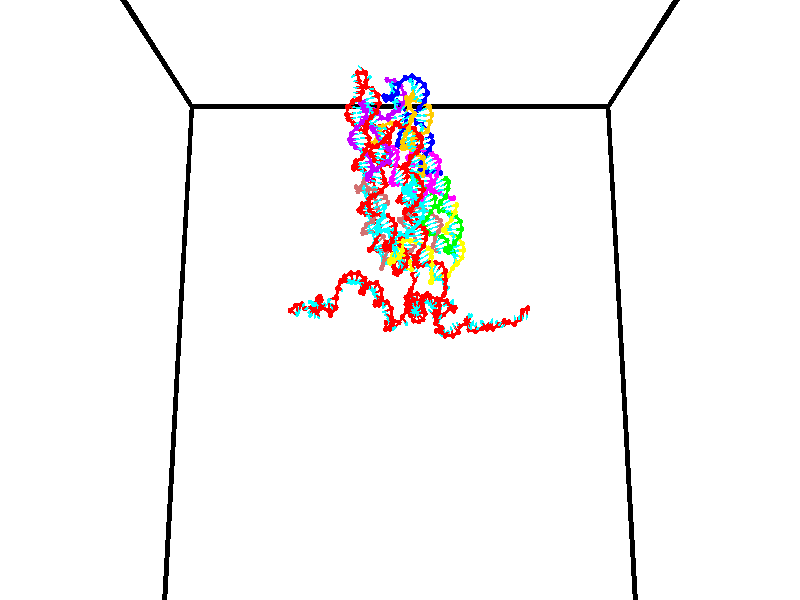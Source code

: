 // switches for output
#declare DRAW_BASES = 1; // possible values are 0, 1; only relevant for DNA ribbons
#declare DRAW_BASES_TYPE = 3; // possible values are 1, 2, 3; only relevant for DNA ribbons
#declare DRAW_FOG = 0; // set to 1 to enable fog

#include "colors.inc"

#include "transforms.inc"
background { rgb <1, 1, 1>}

#default {
   normal{
       ripples 0.25
       frequency 0.20
       turbulence 0.2
       lambda 5
   }
	finish {
		phong 0.1
		phong_size 40.
	}
}

// original window dimensions: 1024x640


// camera settings

camera {
	sky <0, 0.179814, -0.983701>
	up <0, 0.179814, -0.983701>
	right 1.6 * <1, 0, 0>
	location <35, 94.9851, 44.8844>
	look_at <35, 29.7336, 32.9568>
	direction <0, -65.2515, -11.9276>
	angle 67.0682
}


# declare cpy_camera_pos = <35, 94.9851, 44.8844>;
# if (DRAW_FOG = 1)
fog {
	fog_type 2
	up vnormalize(cpy_camera_pos)
	color rgbt<1,1,1,0.3>
	distance 1e-5
	fog_alt 3e-3
	fog_offset 56
}
# end


// LIGHTS

# declare lum = 6;
global_settings {
	ambient_light rgb lum * <0.05, 0.05, 0.05>
	max_trace_level 15
}# declare cpy_direct_light_amount = 0.25;
light_source
{	1000 * <-1, -1.16352, -0.803886>,
	rgb lum * cpy_direct_light_amount
	parallel
}

light_source
{	1000 * <1, 1.16352, 0.803886>,
	rgb lum * cpy_direct_light_amount
	parallel
}

// strand 0

// nucleotide -1

// particle -1
sphere {
	<23.931469, 34.931137, 34.810421> 0.250000
	pigment { color rgbt <1,0,0,0> }
	no_shadow
}
cylinder {
	<24.246586, 34.741180, 34.967319>,  <24.435656, 34.627205, 35.061459>, 0.100000
	pigment { color rgbt <1,0,0,0> }
	no_shadow
}
cylinder {
	<24.246586, 34.741180, 34.967319>,  <23.931469, 34.931137, 34.810421>, 0.100000
	pigment { color rgbt <1,0,0,0> }
	no_shadow
}

// particle -1
sphere {
	<24.246586, 34.741180, 34.967319> 0.100000
	pigment { color rgbt <1,0,0,0> }
	no_shadow
}
sphere {
	0, 1
	scale<0.080000,0.200000,0.300000>
	matrix <-0.003972, -0.640732, -0.767755,
		0.615931, 0.603272, -0.506648,
		0.787790, -0.474896, 0.392251,
		24.482924, 34.598713, 35.084995>
	pigment { color rgbt <0,1,1,0> }
	no_shadow
}
cylinder {
	<24.451458, 34.820572, 34.358807>,  <23.931469, 34.931137, 34.810421>, 0.130000
	pigment { color rgbt <1,0,0,0> }
	no_shadow
}

// nucleotide -1

// particle -1
sphere {
	<24.451458, 34.820572, 34.358807> 0.250000
	pigment { color rgbt <1,0,0,0> }
	no_shadow
}
cylinder {
	<24.534180, 34.528568, 34.619366>,  <24.583813, 34.353367, 34.775703>, 0.100000
	pigment { color rgbt <1,0,0,0> }
	no_shadow
}
cylinder {
	<24.534180, 34.528568, 34.619366>,  <24.451458, 34.820572, 34.358807>, 0.100000
	pigment { color rgbt <1,0,0,0> }
	no_shadow
}

// particle -1
sphere {
	<24.534180, 34.528568, 34.619366> 0.100000
	pigment { color rgbt <1,0,0,0> }
	no_shadow
}
sphere {
	0, 1
	scale<0.080000,0.200000,0.300000>
	matrix <-0.061132, -0.674136, -0.736073,
		0.976470, 0.112402, -0.184042,
		0.206805, -0.730005, 0.651402,
		24.596222, 34.309566, 34.814785>
	pigment { color rgbt <0,1,1,0> }
	no_shadow
}
cylinder {
	<25.032297, 34.357132, 34.159042>,  <24.451458, 34.820572, 34.358807>, 0.130000
	pigment { color rgbt <1,0,0,0> }
	no_shadow
}

// nucleotide -1

// particle -1
sphere {
	<25.032297, 34.357132, 34.159042> 0.250000
	pigment { color rgbt <1,0,0,0> }
	no_shadow
}
cylinder {
	<24.792675, 34.132843, 34.387684>,  <24.648903, 33.998272, 34.524868>, 0.100000
	pigment { color rgbt <1,0,0,0> }
	no_shadow
}
cylinder {
	<24.792675, 34.132843, 34.387684>,  <25.032297, 34.357132, 34.159042>, 0.100000
	pigment { color rgbt <1,0,0,0> }
	no_shadow
}

// particle -1
sphere {
	<24.792675, 34.132843, 34.387684> 0.100000
	pigment { color rgbt <1,0,0,0> }
	no_shadow
}
sphere {
	0, 1
	scale<0.080000,0.200000,0.300000>
	matrix <0.040210, -0.734036, -0.677919,
		0.799698, -0.383126, 0.462274,
		-0.599054, -0.560719, 0.571601,
		24.612959, 33.964626, 34.559166>
	pigment { color rgbt <0,1,1,0> }
	no_shadow
}
cylinder {
	<25.354898, 34.710865, 34.598892>,  <25.032297, 34.357132, 34.159042>, 0.130000
	pigment { color rgbt <1,0,0,0> }
	no_shadow
}

// nucleotide -1

// particle -1
sphere {
	<25.354898, 34.710865, 34.598892> 0.250000
	pigment { color rgbt <1,0,0,0> }
	no_shadow
}
cylinder {
	<25.339497, 35.100426, 34.509426>,  <25.330256, 35.334164, 34.455746>, 0.100000
	pigment { color rgbt <1,0,0,0> }
	no_shadow
}
cylinder {
	<25.339497, 35.100426, 34.509426>,  <25.354898, 34.710865, 34.598892>, 0.100000
	pigment { color rgbt <1,0,0,0> }
	no_shadow
}

// particle -1
sphere {
	<25.339497, 35.100426, 34.509426> 0.100000
	pigment { color rgbt <1,0,0,0> }
	no_shadow
}
sphere {
	0, 1
	scale<0.080000,0.200000,0.300000>
	matrix <0.547170, 0.207838, 0.810807,
		0.836136, -0.091162, -0.540895,
		-0.038504, 0.973906, -0.223662,
		25.327946, 35.392597, 34.442329>
	pigment { color rgbt <0,1,1,0> }
	no_shadow
}
cylinder {
	<26.105722, 34.855511, 34.516567>,  <25.354898, 34.710865, 34.598892>, 0.130000
	pigment { color rgbt <1,0,0,0> }
	no_shadow
}

// nucleotide -1

// particle -1
sphere {
	<26.105722, 34.855511, 34.516567> 0.250000
	pigment { color rgbt <1,0,0,0> }
	no_shadow
}
cylinder {
	<25.855391, 35.148575, 34.623558>,  <25.705191, 35.324413, 34.687752>, 0.100000
	pigment { color rgbt <1,0,0,0> }
	no_shadow
}
cylinder {
	<25.855391, 35.148575, 34.623558>,  <26.105722, 34.855511, 34.516567>, 0.100000
	pigment { color rgbt <1,0,0,0> }
	no_shadow
}

// particle -1
sphere {
	<25.855391, 35.148575, 34.623558> 0.100000
	pigment { color rgbt <1,0,0,0> }
	no_shadow
}
sphere {
	0, 1
	scale<0.080000,0.200000,0.300000>
	matrix <0.644731, 0.292967, 0.706039,
		0.438925, 0.614312, -0.655717,
		-0.625832, 0.732660, 0.267475,
		25.667641, 35.368374, 34.703800>
	pigment { color rgbt <0,1,1,0> }
	no_shadow
}
cylinder {
	<26.660515, 35.267399, 34.801010>,  <26.105722, 34.855511, 34.516567>, 0.130000
	pigment { color rgbt <1,0,0,0> }
	no_shadow
}

// nucleotide -1

// particle -1
sphere {
	<26.660515, 35.267399, 34.801010> 0.250000
	pigment { color rgbt <1,0,0,0> }
	no_shadow
}
cylinder {
	<26.292694, 35.371861, 34.918465>,  <26.072001, 35.434536, 34.988937>, 0.100000
	pigment { color rgbt <1,0,0,0> }
	no_shadow
}
cylinder {
	<26.292694, 35.371861, 34.918465>,  <26.660515, 35.267399, 34.801010>, 0.100000
	pigment { color rgbt <1,0,0,0> }
	no_shadow
}

// particle -1
sphere {
	<26.292694, 35.371861, 34.918465> 0.100000
	pigment { color rgbt <1,0,0,0> }
	no_shadow
}
sphere {
	0, 1
	scale<0.080000,0.200000,0.300000>
	matrix <0.391877, 0.553808, 0.734663,
		0.029243, 0.790630, -0.611596,
		-0.919553, 0.261154, 0.293634,
		26.016829, 35.450207, 35.006554>
	pigment { color rgbt <0,1,1,0> }
	no_shadow
}
cylinder {
	<26.537815, 35.990204, 34.855114>,  <26.660515, 35.267399, 34.801010>, 0.130000
	pigment { color rgbt <1,0,0,0> }
	no_shadow
}

// nucleotide -1

// particle -1
sphere {
	<26.537815, 35.990204, 34.855114> 0.250000
	pigment { color rgbt <1,0,0,0> }
	no_shadow
}
cylinder {
	<26.291636, 35.821114, 35.121204>,  <26.143929, 35.719662, 35.280861>, 0.100000
	pigment { color rgbt <1,0,0,0> }
	no_shadow
}
cylinder {
	<26.291636, 35.821114, 35.121204>,  <26.537815, 35.990204, 34.855114>, 0.100000
	pigment { color rgbt <1,0,0,0> }
	no_shadow
}

// particle -1
sphere {
	<26.291636, 35.821114, 35.121204> 0.100000
	pigment { color rgbt <1,0,0,0> }
	no_shadow
}
sphere {
	0, 1
	scale<0.080000,0.200000,0.300000>
	matrix <0.192719, 0.737682, 0.647058,
		-0.764254, 0.526433, -0.372538,
		-0.615447, -0.422722, 0.665230,
		26.107002, 35.694298, 35.320774>
	pigment { color rgbt <0,1,1,0> }
	no_shadow
}
cylinder {
	<26.392862, 36.684940, 34.828823>,  <26.537815, 35.990204, 34.855114>, 0.130000
	pigment { color rgbt <1,0,0,0> }
	no_shadow
}

// nucleotide -1

// particle -1
sphere {
	<26.392862, 36.684940, 34.828823> 0.250000
	pigment { color rgbt <1,0,0,0> }
	no_shadow
}
cylinder {
	<26.355482, 36.812340, 35.206146>,  <26.333054, 36.888779, 35.432541>, 0.100000
	pigment { color rgbt <1,0,0,0> }
	no_shadow
}
cylinder {
	<26.355482, 36.812340, 35.206146>,  <26.392862, 36.684940, 34.828823>, 0.100000
	pigment { color rgbt <1,0,0,0> }
	no_shadow
}

// particle -1
sphere {
	<26.355482, 36.812340, 35.206146> 0.100000
	pigment { color rgbt <1,0,0,0> }
	no_shadow
}
sphere {
	0, 1
	scale<0.080000,0.200000,0.300000>
	matrix <0.995506, 0.015316, 0.093452,
		0.015316, 0.947799, -0.318500,
		-0.093452, 0.318500, 0.943305,
		26.327446, 36.907890, 35.489140>
	pigment { color rgbt <0,1,1,0> }
	no_shadow
}
cylinder {
	<26.855955, 37.117290, 34.918274>,  <26.392862, 36.684940, 34.828823>, 0.130000
	pigment { color rgbt <1,0,0,0> }
	no_shadow
}

// nucleotide -1

// particle -1
sphere {
	<26.855955, 37.117290, 34.918274> 0.250000
	pigment { color rgbt <1,0,0,0> }
	no_shadow
}
cylinder {
	<26.779274, 37.022110, 35.299141>,  <26.733265, 36.965000, 35.527660>, 0.100000
	pigment { color rgbt <1,0,0,0> }
	no_shadow
}
cylinder {
	<26.779274, 37.022110, 35.299141>,  <26.855955, 37.117290, 34.918274>, 0.100000
	pigment { color rgbt <1,0,0,0> }
	no_shadow
}

// particle -1
sphere {
	<26.779274, 37.022110, 35.299141> 0.100000
	pigment { color rgbt <1,0,0,0> }
	no_shadow
}
sphere {
	0, 1
	scale<0.080000,0.200000,0.300000>
	matrix <0.934667, 0.251705, 0.251081,
		-0.299412, 0.938095, 0.174157,
		-0.191702, -0.237955, 0.952170,
		26.721764, 36.950722, 35.584793>
	pigment { color rgbt <0,1,1,0> }
	no_shadow
}
cylinder {
	<27.016592, 37.676991, 35.384438>,  <26.855955, 37.117290, 34.918274>, 0.130000
	pigment { color rgbt <1,0,0,0> }
	no_shadow
}

// nucleotide -1

// particle -1
sphere {
	<27.016592, 37.676991, 35.384438> 0.250000
	pigment { color rgbt <1,0,0,0> }
	no_shadow
}
cylinder {
	<27.066710, 37.311768, 35.539677>,  <27.096781, 37.092632, 35.632820>, 0.100000
	pigment { color rgbt <1,0,0,0> }
	no_shadow
}
cylinder {
	<27.066710, 37.311768, 35.539677>,  <27.016592, 37.676991, 35.384438>, 0.100000
	pigment { color rgbt <1,0,0,0> }
	no_shadow
}

// particle -1
sphere {
	<27.066710, 37.311768, 35.539677> 0.100000
	pigment { color rgbt <1,0,0,0> }
	no_shadow
}
sphere {
	0, 1
	scale<0.080000,0.200000,0.300000>
	matrix <0.910576, 0.261140, 0.320401,
		-0.393894, 0.313251, 0.864130,
		0.125293, -0.913061, 0.388100,
		27.104298, 37.037849, 35.656105>
	pigment { color rgbt <0,1,1,0> }
	no_shadow
}
cylinder {
	<26.866655, 38.164948, 34.849220>,  <27.016592, 37.676991, 35.384438>, 0.130000
	pigment { color rgbt <1,0,0,0> }
	no_shadow
}

// nucleotide -1

// particle -1
sphere {
	<26.866655, 38.164948, 34.849220> 0.250000
	pigment { color rgbt <1,0,0,0> }
	no_shadow
}
cylinder {
	<26.660307, 38.504467, 34.802887>,  <26.536497, 38.708179, 34.775085>, 0.100000
	pigment { color rgbt <1,0,0,0> }
	no_shadow
}
cylinder {
	<26.660307, 38.504467, 34.802887>,  <26.866655, 38.164948, 34.849220>, 0.100000
	pigment { color rgbt <1,0,0,0> }
	no_shadow
}

// particle -1
sphere {
	<26.660307, 38.504467, 34.802887> 0.100000
	pigment { color rgbt <1,0,0,0> }
	no_shadow
}
sphere {
	0, 1
	scale<0.080000,0.200000,0.300000>
	matrix <0.635472, 0.469838, 0.612722,
		0.574500, 0.242477, -0.781764,
		-0.515873, 0.848798, -0.115835,
		26.505545, 38.759106, 34.768135>
	pigment { color rgbt <0,1,1,0> }
	no_shadow
}
cylinder {
	<27.220478, 38.554531, 35.264149>,  <26.866655, 38.164948, 34.849220>, 0.130000
	pigment { color rgbt <1,0,0,0> }
	no_shadow
}

// nucleotide -1

// particle -1
sphere {
	<27.220478, 38.554531, 35.264149> 0.250000
	pigment { color rgbt <1,0,0,0> }
	no_shadow
}
cylinder {
	<26.981438, 38.828255, 35.097012>,  <26.838013, 38.992489, 34.996731>, 0.100000
	pigment { color rgbt <1,0,0,0> }
	no_shadow
}
cylinder {
	<26.981438, 38.828255, 35.097012>,  <27.220478, 38.554531, 35.264149>, 0.100000
	pigment { color rgbt <1,0,0,0> }
	no_shadow
}

// particle -1
sphere {
	<26.981438, 38.828255, 35.097012> 0.100000
	pigment { color rgbt <1,0,0,0> }
	no_shadow
}
sphere {
	0, 1
	scale<0.080000,0.200000,0.300000>
	matrix <0.589726, 0.728215, 0.349179,
		0.543225, -0.037742, -0.838738,
		-0.597603, 0.684309, -0.417842,
		26.802156, 39.033546, 34.971661>
	pigment { color rgbt <0,1,1,0> }
	no_shadow
}
cylinder {
	<27.546997, 38.956985, 34.650509>,  <27.220478, 38.554531, 35.264149>, 0.130000
	pigment { color rgbt <1,0,0,0> }
	no_shadow
}

// nucleotide -1

// particle -1
sphere {
	<27.546997, 38.956985, 34.650509> 0.250000
	pigment { color rgbt <1,0,0,0> }
	no_shadow
}
cylinder {
	<27.293333, 39.170799, 34.873974>,  <27.141134, 39.299088, 35.008053>, 0.100000
	pigment { color rgbt <1,0,0,0> }
	no_shadow
}
cylinder {
	<27.293333, 39.170799, 34.873974>,  <27.546997, 38.956985, 34.650509>, 0.100000
	pigment { color rgbt <1,0,0,0> }
	no_shadow
}

// particle -1
sphere {
	<27.293333, 39.170799, 34.873974> 0.100000
	pigment { color rgbt <1,0,0,0> }
	no_shadow
}
sphere {
	0, 1
	scale<0.080000,0.200000,0.300000>
	matrix <0.739138, 0.631197, 0.235088,
		-0.226965, 0.562015, -0.795378,
		-0.634162, 0.534537, 0.558667,
		27.103085, 39.331161, 35.041573>
	pigment { color rgbt <0,1,1,0> }
	no_shadow
}
cylinder {
	<27.529875, 39.707508, 34.528027>,  <27.546997, 38.956985, 34.650509>, 0.130000
	pigment { color rgbt <1,0,0,0> }
	no_shadow
}

// nucleotide -1

// particle -1
sphere {
	<27.529875, 39.707508, 34.528027> 0.250000
	pigment { color rgbt <1,0,0,0> }
	no_shadow
}
cylinder {
	<27.463892, 39.626965, 34.914238>,  <27.424301, 39.578636, 35.145966>, 0.100000
	pigment { color rgbt <1,0,0,0> }
	no_shadow
}
cylinder {
	<27.463892, 39.626965, 34.914238>,  <27.529875, 39.707508, 34.528027>, 0.100000
	pigment { color rgbt <1,0,0,0> }
	no_shadow
}

// particle -1
sphere {
	<27.463892, 39.626965, 34.914238> 0.100000
	pigment { color rgbt <1,0,0,0> }
	no_shadow
}
sphere {
	0, 1
	scale<0.080000,0.200000,0.300000>
	matrix <0.809743, 0.531268, 0.249140,
		-0.563120, 0.822927, 0.075413,
		-0.164959, -0.201361, 0.965527,
		27.414404, 39.566555, 35.203896>
	pigment { color rgbt <0,1,1,0> }
	no_shadow
}
cylinder {
	<27.406998, 40.242542, 34.830204>,  <27.529875, 39.707508, 34.528027>, 0.130000
	pigment { color rgbt <1,0,0,0> }
	no_shadow
}

// nucleotide -1

// particle -1
sphere {
	<27.406998, 40.242542, 34.830204> 0.250000
	pigment { color rgbt <1,0,0,0> }
	no_shadow
}
cylinder {
	<27.577089, 39.978485, 35.077881>,  <27.679144, 39.820053, 35.226486>, 0.100000
	pigment { color rgbt <1,0,0,0> }
	no_shadow
}
cylinder {
	<27.577089, 39.978485, 35.077881>,  <27.406998, 40.242542, 34.830204>, 0.100000
	pigment { color rgbt <1,0,0,0> }
	no_shadow
}

// particle -1
sphere {
	<27.577089, 39.978485, 35.077881> 0.100000
	pigment { color rgbt <1,0,0,0> }
	no_shadow
}
sphere {
	0, 1
	scale<0.080000,0.200000,0.300000>
	matrix <0.849141, 0.527769, -0.020475,
		-0.313272, 0.534485, 0.784976,
		0.425229, -0.660141, 0.619188,
		27.704659, 39.780441, 35.263638>
	pigment { color rgbt <0,1,1,0> }
	no_shadow
}
cylinder {
	<27.775492, 40.545746, 35.528111>,  <27.406998, 40.242542, 34.830204>, 0.130000
	pigment { color rgbt <1,0,0,0> }
	no_shadow
}

// nucleotide -1

// particle -1
sphere {
	<27.775492, 40.545746, 35.528111> 0.250000
	pigment { color rgbt <1,0,0,0> }
	no_shadow
}
cylinder {
	<27.919550, 40.216648, 35.352207>,  <28.005985, 40.019188, 35.246666>, 0.100000
	pigment { color rgbt <1,0,0,0> }
	no_shadow
}
cylinder {
	<27.919550, 40.216648, 35.352207>,  <27.775492, 40.545746, 35.528111>, 0.100000
	pigment { color rgbt <1,0,0,0> }
	no_shadow
}

// particle -1
sphere {
	<27.919550, 40.216648, 35.352207> 0.100000
	pigment { color rgbt <1,0,0,0> }
	no_shadow
}
sphere {
	0, 1
	scale<0.080000,0.200000,0.300000>
	matrix <0.774089, 0.526637, -0.351340,
		0.520656, -0.213880, 0.826542,
		0.360143, -0.822745, -0.439759,
		28.027594, 39.969826, 35.220280>
	pigment { color rgbt <0,1,1,0> }
	no_shadow
}
cylinder {
	<28.479706, 40.274067, 35.704037>,  <27.775492, 40.545746, 35.528111>, 0.130000
	pigment { color rgbt <1,0,0,0> }
	no_shadow
}

// nucleotide -1

// particle -1
sphere {
	<28.479706, 40.274067, 35.704037> 0.250000
	pigment { color rgbt <1,0,0,0> }
	no_shadow
}
cylinder {
	<28.426281, 40.141472, 35.330452>,  <28.394226, 40.061916, 35.106300>, 0.100000
	pigment { color rgbt <1,0,0,0> }
	no_shadow
}
cylinder {
	<28.426281, 40.141472, 35.330452>,  <28.479706, 40.274067, 35.704037>, 0.100000
	pigment { color rgbt <1,0,0,0> }
	no_shadow
}

// particle -1
sphere {
	<28.426281, 40.141472, 35.330452> 0.100000
	pigment { color rgbt <1,0,0,0> }
	no_shadow
}
sphere {
	0, 1
	scale<0.080000,0.200000,0.300000>
	matrix <0.717629, 0.617602, -0.321831,
		0.683498, -0.713220, 0.155396,
		-0.133564, -0.331488, -0.933957,
		28.386211, 40.042027, 35.050266>
	pigment { color rgbt <0,1,1,0> }
	no_shadow
}
cylinder {
	<28.554430, 39.645893, 35.942310>,  <28.479706, 40.274067, 35.704037>, 0.130000
	pigment { color rgbt <1,0,0,0> }
	no_shadow
}

// nucleotide -1

// particle -1
sphere {
	<28.554430, 39.645893, 35.942310> 0.250000
	pigment { color rgbt <1,0,0,0> }
	no_shadow
}
cylinder {
	<28.594139, 39.375397, 35.650326>,  <28.617966, 39.213100, 35.475136>, 0.100000
	pigment { color rgbt <1,0,0,0> }
	no_shadow
}
cylinder {
	<28.594139, 39.375397, 35.650326>,  <28.554430, 39.645893, 35.942310>, 0.100000
	pigment { color rgbt <1,0,0,0> }
	no_shadow
}

// particle -1
sphere {
	<28.594139, 39.375397, 35.650326> 0.100000
	pigment { color rgbt <1,0,0,0> }
	no_shadow
}
sphere {
	0, 1
	scale<0.080000,0.200000,0.300000>
	matrix <-0.166410, 0.711975, -0.682202,
		0.981047, 0.189198, -0.041851,
		0.099274, -0.676237, -0.729965,
		28.623922, 39.172527, 35.431335>
	pigment { color rgbt <0,1,1,0> }
	no_shadow
}
cylinder {
	<29.050203, 39.855801, 35.405136>,  <28.554430, 39.645893, 35.942310>, 0.130000
	pigment { color rgbt <1,0,0,0> }
	no_shadow
}

// nucleotide -1

// particle -1
sphere {
	<29.050203, 39.855801, 35.405136> 0.250000
	pigment { color rgbt <1,0,0,0> }
	no_shadow
}
cylinder {
	<28.769783, 39.620487, 35.243912>,  <28.601532, 39.479301, 35.147179>, 0.100000
	pigment { color rgbt <1,0,0,0> }
	no_shadow
}
cylinder {
	<28.769783, 39.620487, 35.243912>,  <29.050203, 39.855801, 35.405136>, 0.100000
	pigment { color rgbt <1,0,0,0> }
	no_shadow
}

// particle -1
sphere {
	<28.769783, 39.620487, 35.243912> 0.100000
	pigment { color rgbt <1,0,0,0> }
	no_shadow
}
sphere {
	0, 1
	scale<0.080000,0.200000,0.300000>
	matrix <-0.150268, 0.674387, -0.722926,
		0.697104, -0.446237, -0.561176,
		-0.701046, -0.588282, -0.403063,
		28.559469, 39.444004, 35.122993>
	pigment { color rgbt <0,1,1,0> }
	no_shadow
}
cylinder {
	<29.080305, 39.913246, 34.644226>,  <29.050203, 39.855801, 35.405136>, 0.130000
	pigment { color rgbt <1,0,0,0> }
	no_shadow
}

// nucleotide -1

// particle -1
sphere {
	<29.080305, 39.913246, 34.644226> 0.250000
	pigment { color rgbt <1,0,0,0> }
	no_shadow
}
cylinder {
	<28.708448, 39.775902, 34.697697>,  <28.485334, 39.693493, 34.729778>, 0.100000
	pigment { color rgbt <1,0,0,0> }
	no_shadow
}
cylinder {
	<28.708448, 39.775902, 34.697697>,  <29.080305, 39.913246, 34.644226>, 0.100000
	pigment { color rgbt <1,0,0,0> }
	no_shadow
}

// particle -1
sphere {
	<28.708448, 39.775902, 34.697697> 0.100000
	pigment { color rgbt <1,0,0,0> }
	no_shadow
}
sphere {
	0, 1
	scale<0.080000,0.200000,0.300000>
	matrix <-0.337569, 0.648229, -0.682529,
		0.147703, -0.679631, -0.718530,
		-0.929640, -0.343365, 0.133677,
		28.429556, 39.672894, 34.737801>
	pigment { color rgbt <0,1,1,0> }
	no_shadow
}
cylinder {
	<29.285334, 40.389114, 34.011078>,  <29.080305, 39.913246, 34.644226>, 0.130000
	pigment { color rgbt <1,0,0,0> }
	no_shadow
}

// nucleotide -1

// particle -1
sphere {
	<29.285334, 40.389114, 34.011078> 0.250000
	pigment { color rgbt <1,0,0,0> }
	no_shadow
}
cylinder {
	<29.434998, 40.018684, 33.991512>,  <29.524796, 39.796425, 33.979771>, 0.100000
	pigment { color rgbt <1,0,0,0> }
	no_shadow
}
cylinder {
	<29.434998, 40.018684, 33.991512>,  <29.285334, 40.389114, 34.011078>, 0.100000
	pigment { color rgbt <1,0,0,0> }
	no_shadow
}

// particle -1
sphere {
	<29.434998, 40.018684, 33.991512> 0.100000
	pigment { color rgbt <1,0,0,0> }
	no_shadow
}
sphere {
	0, 1
	scale<0.080000,0.200000,0.300000>
	matrix <0.821876, 0.355569, -0.445073,
		0.429564, 0.126323, 0.894157,
		0.374158, -0.926074, -0.048918,
		29.547245, 39.740864, 33.976837>
	pigment { color rgbt <0,1,1,0> }
	no_shadow
}
cylinder {
	<29.506647, 40.058338, 33.353519>,  <29.285334, 40.389114, 34.011078>, 0.130000
	pigment { color rgbt <1,0,0,0> }
	no_shadow
}

// nucleotide -1

// particle -1
sphere {
	<29.506647, 40.058338, 33.353519> 0.250000
	pigment { color rgbt <1,0,0,0> }
	no_shadow
}
cylinder {
	<29.905180, 40.048481, 33.386292>,  <30.144300, 40.042568, 33.405952>, 0.100000
	pigment { color rgbt <1,0,0,0> }
	no_shadow
}
cylinder {
	<29.905180, 40.048481, 33.386292>,  <29.506647, 40.058338, 33.353519>, 0.100000
	pigment { color rgbt <1,0,0,0> }
	no_shadow
}

// particle -1
sphere {
	<29.905180, 40.048481, 33.386292> 0.100000
	pigment { color rgbt <1,0,0,0> }
	no_shadow
}
sphere {
	0, 1
	scale<0.080000,0.200000,0.300000>
	matrix <-0.020142, -0.998268, -0.055276,
		0.083147, 0.053424, -0.995104,
		0.996334, -0.024639, 0.081927,
		30.204081, 40.041088, 33.410870>
	pigment { color rgbt <0,1,1,0> }
	no_shadow
}
cylinder {
	<29.810226, 39.628632, 32.902710>,  <29.506647, 40.058338, 33.353519>, 0.130000
	pigment { color rgbt <1,0,0,0> }
	no_shadow
}

// nucleotide -1

// particle -1
sphere {
	<29.810226, 39.628632, 32.902710> 0.250000
	pigment { color rgbt <1,0,0,0> }
	no_shadow
}
cylinder {
	<30.118601, 39.665520, 33.154789>,  <30.303625, 39.687653, 33.306038>, 0.100000
	pigment { color rgbt <1,0,0,0> }
	no_shadow
}
cylinder {
	<30.118601, 39.665520, 33.154789>,  <29.810226, 39.628632, 32.902710>, 0.100000
	pigment { color rgbt <1,0,0,0> }
	no_shadow
}

// particle -1
sphere {
	<30.118601, 39.665520, 33.154789> 0.100000
	pigment { color rgbt <1,0,0,0> }
	no_shadow
}
sphere {
	0, 1
	scale<0.080000,0.200000,0.300000>
	matrix <0.282508, -0.936313, -0.208583,
		0.570831, 0.338841, -0.747889,
		0.770935, 0.092219, 0.630202,
		30.349882, 39.693184, 33.343849>
	pigment { color rgbt <0,1,1,0> }
	no_shadow
}
cylinder {
	<30.349197, 39.122787, 32.536903>,  <29.810226, 39.628632, 32.902710>, 0.130000
	pigment { color rgbt <1,0,0,0> }
	no_shadow
}

// nucleotide -1

// particle -1
sphere {
	<30.349197, 39.122787, 32.536903> 0.250000
	pigment { color rgbt <1,0,0,0> }
	no_shadow
}
cylinder {
	<30.466976, 39.243542, 32.899597>,  <30.537643, 39.315994, 33.117214>, 0.100000
	pigment { color rgbt <1,0,0,0> }
	no_shadow
}
cylinder {
	<30.466976, 39.243542, 32.899597>,  <30.349197, 39.122787, 32.536903>, 0.100000
	pigment { color rgbt <1,0,0,0> }
	no_shadow
}

// particle -1
sphere {
	<30.466976, 39.243542, 32.899597> 0.100000
	pigment { color rgbt <1,0,0,0> }
	no_shadow
}
sphere {
	0, 1
	scale<0.080000,0.200000,0.300000>
	matrix <0.561917, -0.822145, 0.091249,
		0.773013, 0.482641, -0.411714,
		0.294449, 0.301886, 0.906733,
		30.555311, 39.334106, 33.171616>
	pigment { color rgbt <0,1,1,0> }
	no_shadow
}
cylinder {
	<31.063263, 39.227692, 32.554966>,  <30.349197, 39.122787, 32.536903>, 0.130000
	pigment { color rgbt <1,0,0,0> }
	no_shadow
}

// nucleotide -1

// particle -1
sphere {
	<31.063263, 39.227692, 32.554966> 0.250000
	pigment { color rgbt <1,0,0,0> }
	no_shadow
}
cylinder {
	<30.940029, 39.134441, 32.923908>,  <30.866089, 39.078491, 33.145271>, 0.100000
	pigment { color rgbt <1,0,0,0> }
	no_shadow
}
cylinder {
	<30.940029, 39.134441, 32.923908>,  <31.063263, 39.227692, 32.554966>, 0.100000
	pigment { color rgbt <1,0,0,0> }
	no_shadow
}

// particle -1
sphere {
	<30.940029, 39.134441, 32.923908> 0.100000
	pigment { color rgbt <1,0,0,0> }
	no_shadow
}
sphere {
	0, 1
	scale<0.080000,0.200000,0.300000>
	matrix <0.603749, -0.797174, 0.000179,
		0.735235, 0.556925, 0.386347,
		-0.308085, -0.233125, 0.922354,
		30.847603, 39.064503, 33.200615>
	pigment { color rgbt <0,1,1,0> }
	no_shadow
}
cylinder {
	<31.684212, 39.208771, 32.994926>,  <31.063263, 39.227692, 32.554966>, 0.130000
	pigment { color rgbt <1,0,0,0> }
	no_shadow
}

// nucleotide -1

// particle -1
sphere {
	<31.684212, 39.208771, 32.994926> 0.250000
	pigment { color rgbt <1,0,0,0> }
	no_shadow
}
cylinder {
	<31.382643, 38.960846, 33.082043>,  <31.201702, 38.812092, 33.134312>, 0.100000
	pigment { color rgbt <1,0,0,0> }
	no_shadow
}
cylinder {
	<31.382643, 38.960846, 33.082043>,  <31.684212, 39.208771, 32.994926>, 0.100000
	pigment { color rgbt <1,0,0,0> }
	no_shadow
}

// particle -1
sphere {
	<31.382643, 38.960846, 33.082043> 0.100000
	pigment { color rgbt <1,0,0,0> }
	no_shadow
}
sphere {
	0, 1
	scale<0.080000,0.200000,0.300000>
	matrix <0.637823, -0.770004, 0.016578,
		0.157421, 0.151408, 0.975856,
		-0.753923, -0.619814, 0.217786,
		31.156466, 38.774902, 33.147377>
	pigment { color rgbt <0,1,1,0> }
	no_shadow
}
cylinder {
	<31.788692, 38.800457, 33.569965>,  <31.684212, 39.208771, 32.994926>, 0.130000
	pigment { color rgbt <1,0,0,0> }
	no_shadow
}

// nucleotide -1

// particle -1
sphere {
	<31.788692, 38.800457, 33.569965> 0.250000
	pigment { color rgbt <1,0,0,0> }
	no_shadow
}
cylinder {
	<31.513973, 38.592094, 33.367203>,  <31.349142, 38.467075, 33.245544>, 0.100000
	pigment { color rgbt <1,0,0,0> }
	no_shadow
}
cylinder {
	<31.513973, 38.592094, 33.367203>,  <31.788692, 38.800457, 33.569965>, 0.100000
	pigment { color rgbt <1,0,0,0> }
	no_shadow
}

// particle -1
sphere {
	<31.513973, 38.592094, 33.367203> 0.100000
	pigment { color rgbt <1,0,0,0> }
	no_shadow
}
sphere {
	0, 1
	scale<0.080000,0.200000,0.300000>
	matrix <0.496886, -0.845482, 0.195613,
		-0.530481, -0.117529, 0.839510,
		-0.686800, -0.520910, -0.506910,
		31.307934, 38.435822, 33.215130>
	pigment { color rgbt <0,1,1,0> }
	no_shadow
}
cylinder {
	<31.471331, 38.147987, 33.924965>,  <31.788692, 38.800457, 33.569965>, 0.130000
	pigment { color rgbt <1,0,0,0> }
	no_shadow
}

// nucleotide -1

// particle -1
sphere {
	<31.471331, 38.147987, 33.924965> 0.250000
	pigment { color rgbt <1,0,0,0> }
	no_shadow
}
cylinder {
	<31.458872, 38.096630, 33.528473>,  <31.451397, 38.065815, 33.290577>, 0.100000
	pigment { color rgbt <1,0,0,0> }
	no_shadow
}
cylinder {
	<31.458872, 38.096630, 33.528473>,  <31.471331, 38.147987, 33.924965>, 0.100000
	pigment { color rgbt <1,0,0,0> }
	no_shadow
}

// particle -1
sphere {
	<31.458872, 38.096630, 33.528473> 0.100000
	pigment { color rgbt <1,0,0,0> }
	no_shadow
}
sphere {
	0, 1
	scale<0.080000,0.200000,0.300000>
	matrix <0.485371, -0.868878, 0.097296,
		-0.873754, -0.478085, 0.089381,
		-0.031146, -0.128396, -0.991234,
		31.449528, 38.058113, 33.231102>
	pigment { color rgbt <0,1,1,0> }
	no_shadow
}
cylinder {
	<31.162518, 37.514259, 33.724667>,  <31.471331, 38.147987, 33.924965>, 0.130000
	pigment { color rgbt <1,0,0,0> }
	no_shadow
}

// nucleotide -1

// particle -1
sphere {
	<31.162518, 37.514259, 33.724667> 0.250000
	pigment { color rgbt <1,0,0,0> }
	no_shadow
}
cylinder {
	<31.426203, 37.630684, 33.447330>,  <31.584414, 37.700539, 33.280930>, 0.100000
	pigment { color rgbt <1,0,0,0> }
	no_shadow
}
cylinder {
	<31.426203, 37.630684, 33.447330>,  <31.162518, 37.514259, 33.724667>, 0.100000
	pigment { color rgbt <1,0,0,0> }
	no_shadow
}

// particle -1
sphere {
	<31.426203, 37.630684, 33.447330> 0.100000
	pigment { color rgbt <1,0,0,0> }
	no_shadow
}
sphere {
	0, 1
	scale<0.080000,0.200000,0.300000>
	matrix <0.572181, -0.792424, 0.211361,
		-0.487899, -0.536048, -0.688917,
		0.659214, 0.291062, -0.693339,
		31.623966, 37.718002, 33.239330>
	pigment { color rgbt <0,1,1,0> }
	no_shadow
}
cylinder {
	<31.359522, 36.991058, 33.258396>,  <31.162518, 37.514259, 33.724667>, 0.130000
	pigment { color rgbt <1,0,0,0> }
	no_shadow
}

// nucleotide -1

// particle -1
sphere {
	<31.359522, 36.991058, 33.258396> 0.250000
	pigment { color rgbt <1,0,0,0> }
	no_shadow
}
cylinder {
	<31.660280, 37.244545, 33.331120>,  <31.840734, 37.396637, 33.374752>, 0.100000
	pigment { color rgbt <1,0,0,0> }
	no_shadow
}
cylinder {
	<31.660280, 37.244545, 33.331120>,  <31.359522, 36.991058, 33.258396>, 0.100000
	pigment { color rgbt <1,0,0,0> }
	no_shadow
}

// particle -1
sphere {
	<31.660280, 37.244545, 33.331120> 0.100000
	pigment { color rgbt <1,0,0,0> }
	no_shadow
}
sphere {
	0, 1
	scale<0.080000,0.200000,0.300000>
	matrix <0.618515, -0.773515, 0.138252,
		0.228242, 0.008498, -0.973567,
		0.751895, 0.633721, 0.181805,
		31.885849, 37.434662, 33.385662>
	pigment { color rgbt <0,1,1,0> }
	no_shadow
}
cylinder {
	<32.007133, 36.755871, 32.859749>,  <31.359522, 36.991058, 33.258396>, 0.130000
	pigment { color rgbt <1,0,0,0> }
	no_shadow
}

// nucleotide -1

// particle -1
sphere {
	<32.007133, 36.755871, 32.859749> 0.250000
	pigment { color rgbt <1,0,0,0> }
	no_shadow
}
cylinder {
	<32.131248, 36.964008, 33.177986>,  <32.205719, 37.088890, 33.368927>, 0.100000
	pigment { color rgbt <1,0,0,0> }
	no_shadow
}
cylinder {
	<32.131248, 36.964008, 33.177986>,  <32.007133, 36.755871, 32.859749>, 0.100000
	pigment { color rgbt <1,0,0,0> }
	no_shadow
}

// particle -1
sphere {
	<32.131248, 36.964008, 33.177986> 0.100000
	pigment { color rgbt <1,0,0,0> }
	no_shadow
}
sphere {
	0, 1
	scale<0.080000,0.200000,0.300000>
	matrix <0.677949, -0.707798, 0.198515,
		0.666412, 0.477772, -0.572389,
		0.310291, 0.520343, 0.795589,
		32.224335, 37.120110, 33.416664>
	pigment { color rgbt <0,1,1,0> }
	no_shadow
}
cylinder {
	<32.722630, 36.818752, 32.818893>,  <32.007133, 36.755871, 32.859749>, 0.130000
	pigment { color rgbt <1,0,0,0> }
	no_shadow
}

// nucleotide -1

// particle -1
sphere {
	<32.722630, 36.818752, 32.818893> 0.250000
	pigment { color rgbt <1,0,0,0> }
	no_shadow
}
cylinder {
	<32.561127, 36.807224, 33.184658>,  <32.464226, 36.800308, 33.404118>, 0.100000
	pigment { color rgbt <1,0,0,0> }
	no_shadow
}
cylinder {
	<32.561127, 36.807224, 33.184658>,  <32.722630, 36.818752, 32.818893>, 0.100000
	pigment { color rgbt <1,0,0,0> }
	no_shadow
}

// particle -1
sphere {
	<32.561127, 36.807224, 33.184658> 0.100000
	pigment { color rgbt <1,0,0,0> }
	no_shadow
}
sphere {
	0, 1
	scale<0.080000,0.200000,0.300000>
	matrix <0.589466, -0.772572, 0.235927,
		0.699650, 0.634272, 0.328921,
		-0.403757, -0.028821, 0.914412,
		32.439999, 36.798576, 33.458981>
	pigment { color rgbt <0,1,1,0> }
	no_shadow
}
cylinder {
	<33.157131, 36.638813, 33.347279>,  <32.722630, 36.818752, 32.818893>, 0.130000
	pigment { color rgbt <1,0,0,0> }
	no_shadow
}

// nucleotide -1

// particle -1
sphere {
	<33.157131, 36.638813, 33.347279> 0.250000
	pigment { color rgbt <1,0,0,0> }
	no_shadow
}
cylinder {
	<32.807987, 36.538517, 33.514729>,  <32.598503, 36.478340, 33.615200>, 0.100000
	pigment { color rgbt <1,0,0,0> }
	no_shadow
}
cylinder {
	<32.807987, 36.538517, 33.514729>,  <33.157131, 36.638813, 33.347279>, 0.100000
	pigment { color rgbt <1,0,0,0> }
	no_shadow
}

// particle -1
sphere {
	<32.807987, 36.538517, 33.514729> 0.100000
	pigment { color rgbt <1,0,0,0> }
	no_shadow
}
sphere {
	0, 1
	scale<0.080000,0.200000,0.300000>
	matrix <0.427722, -0.806078, 0.409014,
		0.234891, 0.536067, 0.810838,
		-0.872858, -0.250739, 0.418628,
		32.546131, 36.463295, 33.640316>
	pigment { color rgbt <0,1,1,0> }
	no_shadow
}
cylinder {
	<33.183884, 36.427624, 34.009430>,  <33.157131, 36.638813, 33.347279>, 0.130000
	pigment { color rgbt <1,0,0,0> }
	no_shadow
}

// nucleotide -1

// particle -1
sphere {
	<33.183884, 36.427624, 34.009430> 0.250000
	pigment { color rgbt <1,0,0,0> }
	no_shadow
}
cylinder {
	<32.861801, 36.229317, 33.879288>,  <32.668552, 36.110332, 33.801205>, 0.100000
	pigment { color rgbt <1,0,0,0> }
	no_shadow
}
cylinder {
	<32.861801, 36.229317, 33.879288>,  <33.183884, 36.427624, 34.009430>, 0.100000
	pigment { color rgbt <1,0,0,0> }
	no_shadow
}

// particle -1
sphere {
	<32.861801, 36.229317, 33.879288> 0.100000
	pigment { color rgbt <1,0,0,0> }
	no_shadow
}
sphere {
	0, 1
	scale<0.080000,0.200000,0.300000>
	matrix <0.443816, -0.867715, 0.223826,
		-0.393280, 0.035829, 0.918720,
		-0.805207, -0.495769, -0.325353,
		32.620239, 36.080585, 33.781681>
	pigment { color rgbt <0,1,1,0> }
	no_shadow
}
cylinder {
	<32.940121, 35.824638, 34.465080>,  <33.183884, 36.427624, 34.009430>, 0.130000
	pigment { color rgbt <1,0,0,0> }
	no_shadow
}

// nucleotide -1

// particle -1
sphere {
	<32.940121, 35.824638, 34.465080> 0.250000
	pigment { color rgbt <1,0,0,0> }
	no_shadow
}
cylinder {
	<32.827206, 35.743229, 34.090084>,  <32.759457, 35.694386, 33.865086>, 0.100000
	pigment { color rgbt <1,0,0,0> }
	no_shadow
}
cylinder {
	<32.827206, 35.743229, 34.090084>,  <32.940121, 35.824638, 34.465080>, 0.100000
	pigment { color rgbt <1,0,0,0> }
	no_shadow
}

// particle -1
sphere {
	<32.827206, 35.743229, 34.090084> 0.100000
	pigment { color rgbt <1,0,0,0> }
	no_shadow
}
sphere {
	0, 1
	scale<0.080000,0.200000,0.300000>
	matrix <0.434056, -0.898583, 0.064374,
		-0.855516, -0.388752, 0.342001,
		-0.282291, -0.203521, -0.937492,
		32.742519, 35.682171, 33.808838>
	pigment { color rgbt <0,1,1,0> }
	no_shadow
}
cylinder {
	<32.481834, 35.260056, 34.358143>,  <32.940121, 35.824638, 34.465080>, 0.130000
	pigment { color rgbt <1,0,0,0> }
	no_shadow
}

// nucleotide -1

// particle -1
sphere {
	<32.481834, 35.260056, 34.358143> 0.250000
	pigment { color rgbt <1,0,0,0> }
	no_shadow
}
cylinder {
	<32.739437, 35.285851, 34.053223>,  <32.893997, 35.301327, 33.870270>, 0.100000
	pigment { color rgbt <1,0,0,0> }
	no_shadow
}
cylinder {
	<32.739437, 35.285851, 34.053223>,  <32.481834, 35.260056, 34.358143>, 0.100000
	pigment { color rgbt <1,0,0,0> }
	no_shadow
}

// particle -1
sphere {
	<32.739437, 35.285851, 34.053223> 0.100000
	pigment { color rgbt <1,0,0,0> }
	no_shadow
}
sphere {
	0, 1
	scale<0.080000,0.200000,0.300000>
	matrix <0.454014, -0.834214, 0.312984,
		-0.615734, -0.547658, -0.566518,
		0.644005, 0.064492, -0.762298,
		32.932640, 35.305199, 33.824532>
	pigment { color rgbt <0,1,1,0> }
	no_shadow
}
cylinder {
	<32.462772, 34.600006, 34.025864>,  <32.481834, 35.260056, 34.358143>, 0.130000
	pigment { color rgbt <1,0,0,0> }
	no_shadow
}

// nucleotide -1

// particle -1
sphere {
	<32.462772, 34.600006, 34.025864> 0.250000
	pigment { color rgbt <1,0,0,0> }
	no_shadow
}
cylinder {
	<32.808533, 34.787132, 33.952148>,  <33.015987, 34.899410, 33.907921>, 0.100000
	pigment { color rgbt <1,0,0,0> }
	no_shadow
}
cylinder {
	<32.808533, 34.787132, 33.952148>,  <32.462772, 34.600006, 34.025864>, 0.100000
	pigment { color rgbt <1,0,0,0> }
	no_shadow
}

// particle -1
sphere {
	<32.808533, 34.787132, 33.952148> 0.100000
	pigment { color rgbt <1,0,0,0> }
	no_shadow
}
sphere {
	0, 1
	scale<0.080000,0.200000,0.300000>
	matrix <0.502748, -0.809835, 0.302343,
		-0.007800, -0.353995, -0.935215,
		0.864398, 0.467819, -0.184287,
		33.067852, 34.927479, 33.896862>
	pigment { color rgbt <0,1,1,0> }
	no_shadow
}
cylinder {
	<33.016266, 34.171680, 33.746815>,  <32.462772, 34.600006, 34.025864>, 0.130000
	pigment { color rgbt <1,0,0,0> }
	no_shadow
}

// nucleotide -1

// particle -1
sphere {
	<33.016266, 34.171680, 33.746815> 0.250000
	pigment { color rgbt <1,0,0,0> }
	no_shadow
}
cylinder {
	<33.144936, 34.462284, 33.989700>,  <33.222137, 34.636646, 34.135433>, 0.100000
	pigment { color rgbt <1,0,0,0> }
	no_shadow
}
cylinder {
	<33.144936, 34.462284, 33.989700>,  <33.016266, 34.171680, 33.746815>, 0.100000
	pigment { color rgbt <1,0,0,0> }
	no_shadow
}

// particle -1
sphere {
	<33.144936, 34.462284, 33.989700> 0.100000
	pigment { color rgbt <1,0,0,0> }
	no_shadow
}
sphere {
	0, 1
	scale<0.080000,0.200000,0.300000>
	matrix <0.364852, -0.686881, 0.628552,
		0.873734, 0.019356, -0.486019,
		0.321670, 0.726512, 0.607213,
		33.241436, 34.680237, 34.171864>
	pigment { color rgbt <0,1,1,0> }
	no_shadow
}
cylinder {
	<33.678165, 33.950584, 33.916077>,  <33.016266, 34.171680, 33.746815>, 0.130000
	pigment { color rgbt <1,0,0,0> }
	no_shadow
}

// nucleotide -1

// particle -1
sphere {
	<33.678165, 33.950584, 33.916077> 0.250000
	pigment { color rgbt <1,0,0,0> }
	no_shadow
}
cylinder {
	<33.504848, 34.187225, 34.188038>,  <33.400860, 34.329208, 34.351215>, 0.100000
	pigment { color rgbt <1,0,0,0> }
	no_shadow
}
cylinder {
	<33.504848, 34.187225, 34.188038>,  <33.678165, 33.950584, 33.916077>, 0.100000
	pigment { color rgbt <1,0,0,0> }
	no_shadow
}

// particle -1
sphere {
	<33.504848, 34.187225, 34.188038> 0.100000
	pigment { color rgbt <1,0,0,0> }
	no_shadow
}
sphere {
	0, 1
	scale<0.080000,0.200000,0.300000>
	matrix <0.251809, -0.644881, 0.721610,
		0.865361, 0.483874, 0.130451,
		-0.433293, 0.591604, 0.679899,
		33.374859, 34.364708, 34.392006>
	pigment { color rgbt <0,1,1,0> }
	no_shadow
}
cylinder {
	<34.115089, 34.131630, 34.530693>,  <33.678165, 33.950584, 33.916077>, 0.130000
	pigment { color rgbt <1,0,0,0> }
	no_shadow
}

// nucleotide -1

// particle -1
sphere {
	<34.115089, 34.131630, 34.530693> 0.250000
	pigment { color rgbt <1,0,0,0> }
	no_shadow
}
cylinder {
	<33.738274, 34.158337, 34.662205>,  <33.512184, 34.174362, 34.741112>, 0.100000
	pigment { color rgbt <1,0,0,0> }
	no_shadow
}
cylinder {
	<33.738274, 34.158337, 34.662205>,  <34.115089, 34.131630, 34.530693>, 0.100000
	pigment { color rgbt <1,0,0,0> }
	no_shadow
}

// particle -1
sphere {
	<33.738274, 34.158337, 34.662205> 0.100000
	pigment { color rgbt <1,0,0,0> }
	no_shadow
}
sphere {
	0, 1
	scale<0.080000,0.200000,0.300000>
	matrix <0.200784, -0.672909, 0.711954,
		0.268777, 0.736706, 0.620503,
		-0.942043, 0.066770, 0.328781,
		33.455662, 34.178368, 34.760838>
	pigment { color rgbt <0,1,1,0> }
	no_shadow
}
cylinder {
	<34.118778, 34.289352, 35.255077>,  <34.115089, 34.131630, 34.530693>, 0.130000
	pigment { color rgbt <1,0,0,0> }
	no_shadow
}

// nucleotide -1

// particle -1
sphere {
	<34.118778, 34.289352, 35.255077> 0.250000
	pigment { color rgbt <1,0,0,0> }
	no_shadow
}
cylinder {
	<33.827995, 34.056622, 35.109192>,  <33.653526, 33.916981, 35.021660>, 0.100000
	pigment { color rgbt <1,0,0,0> }
	no_shadow
}
cylinder {
	<33.827995, 34.056622, 35.109192>,  <34.118778, 34.289352, 35.255077>, 0.100000
	pigment { color rgbt <1,0,0,0> }
	no_shadow
}

// particle -1
sphere {
	<33.827995, 34.056622, 35.109192> 0.100000
	pigment { color rgbt <1,0,0,0> }
	no_shadow
}
sphere {
	0, 1
	scale<0.080000,0.200000,0.300000>
	matrix <0.257450, -0.723305, 0.640741,
		-0.636600, 0.371893, 0.675601,
		-0.726953, -0.581829, -0.364712,
		33.609909, 33.882072, 34.999779>
	pigment { color rgbt <0,1,1,0> }
	no_shadow
}
cylinder {
	<34.283012, 33.810825, 35.775227>,  <34.118778, 34.289352, 35.255077>, 0.130000
	pigment { color rgbt <1,0,0,0> }
	no_shadow
}

// nucleotide -1

// particle -1
sphere {
	<34.283012, 33.810825, 35.775227> 0.250000
	pigment { color rgbt <1,0,0,0> }
	no_shadow
}
cylinder {
	<34.030590, 33.653042, 35.508045>,  <33.879135, 33.558372, 35.347736>, 0.100000
	pigment { color rgbt <1,0,0,0> }
	no_shadow
}
cylinder {
	<34.030590, 33.653042, 35.508045>,  <34.283012, 33.810825, 35.775227>, 0.100000
	pigment { color rgbt <1,0,0,0> }
	no_shadow
}

// particle -1
sphere {
	<34.030590, 33.653042, 35.508045> 0.100000
	pigment { color rgbt <1,0,0,0> }
	no_shadow
}
sphere {
	0, 1
	scale<0.080000,0.200000,0.300000>
	matrix <0.178752, -0.911833, 0.369605,
		-0.754861, 0.113843, 0.645930,
		-0.631057, -0.394461, -0.667958,
		33.841274, 33.534702, 35.307659>
	pigment { color rgbt <0,1,1,0> }
	no_shadow
}
cylinder {
	<33.930565, 33.322735, 36.131756>,  <34.283012, 33.810825, 35.775227>, 0.130000
	pigment { color rgbt <1,0,0,0> }
	no_shadow
}

// nucleotide -1

// particle -1
sphere {
	<33.930565, 33.322735, 36.131756> 0.250000
	pigment { color rgbt <1,0,0,0> }
	no_shadow
}
cylinder {
	<33.932209, 33.227245, 35.743324>,  <33.933197, 33.169952, 35.510265>, 0.100000
	pigment { color rgbt <1,0,0,0> }
	no_shadow
}
cylinder {
	<33.932209, 33.227245, 35.743324>,  <33.930565, 33.322735, 36.131756>, 0.100000
	pigment { color rgbt <1,0,0,0> }
	no_shadow
}

// particle -1
sphere {
	<33.932209, 33.227245, 35.743324> 0.100000
	pigment { color rgbt <1,0,0,0> }
	no_shadow
}
sphere {
	0, 1
	scale<0.080000,0.200000,0.300000>
	matrix <0.138853, -0.961542, 0.236971,
		-0.990304, -0.135812, 0.029192,
		0.004114, -0.238727, -0.971078,
		33.933445, 33.155628, 35.452000>
	pigment { color rgbt <0,1,1,0> }
	no_shadow
}
cylinder {
	<33.492184, 32.683571, 36.063496>,  <33.930565, 33.322735, 36.131756>, 0.130000
	pigment { color rgbt <1,0,0,0> }
	no_shadow
}

// nucleotide -1

// particle -1
sphere {
	<33.492184, 32.683571, 36.063496> 0.250000
	pigment { color rgbt <1,0,0,0> }
	no_shadow
}
cylinder {
	<33.810444, 32.760929, 35.833870>,  <34.001400, 32.807343, 35.696095>, 0.100000
	pigment { color rgbt <1,0,0,0> }
	no_shadow
}
cylinder {
	<33.810444, 32.760929, 35.833870>,  <33.492184, 32.683571, 36.063496>, 0.100000
	pigment { color rgbt <1,0,0,0> }
	no_shadow
}

// particle -1
sphere {
	<33.810444, 32.760929, 35.833870> 0.100000
	pigment { color rgbt <1,0,0,0> }
	no_shadow
}
sphere {
	0, 1
	scale<0.080000,0.200000,0.300000>
	matrix <0.291251, -0.953075, 0.082595,
		-0.531150, -0.232912, -0.814636,
		0.795646, 0.193393, -0.574061,
		34.049137, 32.818947, 35.661652>
	pigment { color rgbt <0,1,1,0> }
	no_shadow
}
cylinder {
	<33.545052, 32.305119, 35.431152>,  <33.492184, 32.683571, 36.063496>, 0.130000
	pigment { color rgbt <1,0,0,0> }
	no_shadow
}

// nucleotide -1

// particle -1
sphere {
	<33.545052, 32.305119, 35.431152> 0.250000
	pigment { color rgbt <1,0,0,0> }
	no_shadow
}
cylinder {
	<33.914394, 32.407463, 35.545666>,  <34.135998, 32.468868, 35.614372>, 0.100000
	pigment { color rgbt <1,0,0,0> }
	no_shadow
}
cylinder {
	<33.914394, 32.407463, 35.545666>,  <33.545052, 32.305119, 35.431152>, 0.100000
	pigment { color rgbt <1,0,0,0> }
	no_shadow
}

// particle -1
sphere {
	<33.914394, 32.407463, 35.545666> 0.100000
	pigment { color rgbt <1,0,0,0> }
	no_shadow
}
sphere {
	0, 1
	scale<0.080000,0.200000,0.300000>
	matrix <0.211786, -0.961322, 0.176090,
		0.320261, -0.101963, -0.941826,
		0.923352, 0.255860, 0.286280,
		34.191399, 32.484222, 35.631550>
	pigment { color rgbt <0,1,1,0> }
	no_shadow
}
cylinder {
	<34.176075, 31.956463, 35.103222>,  <33.545052, 32.305119, 35.431152>, 0.130000
	pigment { color rgbt <1,0,0,0> }
	no_shadow
}

// nucleotide -1

// particle -1
sphere {
	<34.176075, 31.956463, 35.103222> 0.250000
	pigment { color rgbt <1,0,0,0> }
	no_shadow
}
cylinder {
	<34.263512, 32.081921, 35.472836>,  <34.315975, 32.157196, 35.694603>, 0.100000
	pigment { color rgbt <1,0,0,0> }
	no_shadow
}
cylinder {
	<34.263512, 32.081921, 35.472836>,  <34.176075, 31.956463, 35.103222>, 0.100000
	pigment { color rgbt <1,0,0,0> }
	no_shadow
}

// particle -1
sphere {
	<34.263512, 32.081921, 35.472836> 0.100000
	pigment { color rgbt <1,0,0,0> }
	no_shadow
}
sphere {
	0, 1
	scale<0.080000,0.200000,0.300000>
	matrix <0.162560, -0.945410, 0.282442,
		0.962180, 0.088471, -0.257649,
		0.218596, 0.313644, 0.924036,
		34.329090, 32.176014, 35.750046>
	pigment { color rgbt <0,1,1,0> }
	no_shadow
}
cylinder {
	<34.918598, 31.875250, 35.378010>,  <34.176075, 31.956463, 35.103222>, 0.130000
	pigment { color rgbt <1,0,0,0> }
	no_shadow
}

// nucleotide -1

// particle -1
sphere {
	<34.918598, 31.875250, 35.378010> 0.250000
	pigment { color rgbt <1,0,0,0> }
	no_shadow
}
cylinder {
	<34.624733, 31.826406, 35.644951>,  <34.448414, 31.797100, 35.805115>, 0.100000
	pigment { color rgbt <1,0,0,0> }
	no_shadow
}
cylinder {
	<34.624733, 31.826406, 35.644951>,  <34.918598, 31.875250, 35.378010>, 0.100000
	pigment { color rgbt <1,0,0,0> }
	no_shadow
}

// particle -1
sphere {
	<34.624733, 31.826406, 35.644951> 0.100000
	pigment { color rgbt <1,0,0,0> }
	no_shadow
}
sphere {
	0, 1
	scale<0.080000,0.200000,0.300000>
	matrix <0.402008, -0.870728, 0.283235,
		0.546499, 0.476364, 0.688778,
		-0.734662, -0.122107, 0.667355,
		34.404335, 31.789774, 35.845158>
	pigment { color rgbt <0,1,1,0> }
	no_shadow
}
cylinder {
	<35.240948, 31.615980, 34.844933>,  <34.918598, 31.875250, 35.378010>, 0.130000
	pigment { color rgbt <1,0,0,0> }
	no_shadow
}

// nucleotide -1

// particle -1
sphere {
	<35.240948, 31.615980, 34.844933> 0.250000
	pigment { color rgbt <1,0,0,0> }
	no_shadow
}
cylinder {
	<35.483883, 31.547461, 35.155235>,  <35.629642, 31.506348, 35.341415>, 0.100000
	pigment { color rgbt <1,0,0,0> }
	no_shadow
}
cylinder {
	<35.483883, 31.547461, 35.155235>,  <35.240948, 31.615980, 34.844933>, 0.100000
	pigment { color rgbt <1,0,0,0> }
	no_shadow
}

// particle -1
sphere {
	<35.483883, 31.547461, 35.155235> 0.100000
	pigment { color rgbt <1,0,0,0> }
	no_shadow
}
sphere {
	0, 1
	scale<0.080000,0.200000,0.300000>
	matrix <-0.331456, -0.942066, 0.051470,
		0.721998, -0.288389, -0.628928,
		0.607335, -0.171301, 0.775758,
		35.666084, 31.496071, 35.387962>
	pigment { color rgbt <0,1,1,0> }
	no_shadow
}
cylinder {
	<35.644981, 32.235283, 34.417065>,  <35.240948, 31.615980, 34.844933>, 0.130000
	pigment { color rgbt <1,0,0,0> }
	no_shadow
}

// nucleotide -1

// particle -1
sphere {
	<35.644981, 32.235283, 34.417065> 0.250000
	pigment { color rgbt <1,0,0,0> }
	no_shadow
}
cylinder {
	<36.030010, 32.340290, 34.443985>,  <36.261028, 32.403294, 34.460136>, 0.100000
	pigment { color rgbt <1,0,0,0> }
	no_shadow
}
cylinder {
	<36.030010, 32.340290, 34.443985>,  <35.644981, 32.235283, 34.417065>, 0.100000
	pigment { color rgbt <1,0,0,0> }
	no_shadow
}

// particle -1
sphere {
	<36.030010, 32.340290, 34.443985> 0.100000
	pigment { color rgbt <1,0,0,0> }
	no_shadow
}
sphere {
	0, 1
	scale<0.080000,0.200000,0.300000>
	matrix <0.267880, -0.883998, -0.383129,
		-0.041084, 0.386820, -0.921240,
		0.962576, 0.262522, 0.067303,
		36.318783, 32.419048, 34.464176>
	pigment { color rgbt <0,1,1,0> }
	no_shadow
}
cylinder {
	<35.935822, 32.076942, 33.799801>,  <35.644981, 32.235283, 34.417065>, 0.130000
	pigment { color rgbt <1,0,0,0> }
	no_shadow
}

// nucleotide -1

// particle -1
sphere {
	<35.935822, 32.076942, 33.799801> 0.250000
	pigment { color rgbt <1,0,0,0> }
	no_shadow
}
cylinder {
	<36.265957, 32.111771, 34.022953>,  <36.464039, 32.132668, 34.156845>, 0.100000
	pigment { color rgbt <1,0,0,0> }
	no_shadow
}
cylinder {
	<36.265957, 32.111771, 34.022953>,  <35.935822, 32.076942, 33.799801>, 0.100000
	pigment { color rgbt <1,0,0,0> }
	no_shadow
}

// particle -1
sphere {
	<36.265957, 32.111771, 34.022953> 0.100000
	pigment { color rgbt <1,0,0,0> }
	no_shadow
}
sphere {
	0, 1
	scale<0.080000,0.200000,0.300000>
	matrix <0.363057, -0.838551, -0.406229,
		0.432441, 0.537820, -0.723702,
		0.825339, 0.087075, 0.557883,
		36.513557, 32.137894, 34.190319>
	pigment { color rgbt <0,1,1,0> }
	no_shadow
}
cylinder {
	<36.476681, 32.061054, 33.369007>,  <35.935822, 32.076942, 33.799801>, 0.130000
	pigment { color rgbt <1,0,0,0> }
	no_shadow
}

// nucleotide -1

// particle -1
sphere {
	<36.476681, 32.061054, 33.369007> 0.250000
	pigment { color rgbt <1,0,0,0> }
	no_shadow
}
cylinder {
	<36.588978, 31.942160, 33.734047>,  <36.656357, 31.870823, 33.953072>, 0.100000
	pigment { color rgbt <1,0,0,0> }
	no_shadow
}
cylinder {
	<36.588978, 31.942160, 33.734047>,  <36.476681, 32.061054, 33.369007>, 0.100000
	pigment { color rgbt <1,0,0,0> }
	no_shadow
}

// particle -1
sphere {
	<36.588978, 31.942160, 33.734047> 0.100000
	pigment { color rgbt <1,0,0,0> }
	no_shadow
}
sphere {
	0, 1
	scale<0.080000,0.200000,0.300000>
	matrix <0.185667, -0.916059, -0.355478,
		0.941655, 0.269236, -0.201987,
		0.280740, -0.297235, 0.912599,
		36.673199, 31.852989, 34.007828>
	pigment { color rgbt <0,1,1,0> }
	no_shadow
}
cylinder {
	<37.189682, 31.731380, 33.327499>,  <36.476681, 32.061054, 33.369007>, 0.130000
	pigment { color rgbt <1,0,0,0> }
	no_shadow
}

// nucleotide -1

// particle -1
sphere {
	<37.189682, 31.731380, 33.327499> 0.250000
	pigment { color rgbt <1,0,0,0> }
	no_shadow
}
cylinder {
	<37.011410, 31.582815, 33.653301>,  <36.904446, 31.493677, 33.848782>, 0.100000
	pigment { color rgbt <1,0,0,0> }
	no_shadow
}
cylinder {
	<37.011410, 31.582815, 33.653301>,  <37.189682, 31.731380, 33.327499>, 0.100000
	pigment { color rgbt <1,0,0,0> }
	no_shadow
}

// particle -1
sphere {
	<37.011410, 31.582815, 33.653301> 0.100000
	pigment { color rgbt <1,0,0,0> }
	no_shadow
}
sphere {
	0, 1
	scale<0.080000,0.200000,0.300000>
	matrix <0.052056, -0.919082, -0.390614,
		0.893676, -0.131690, 0.428954,
		-0.445684, -0.371412, 0.814505,
		36.877705, 31.471392, 33.897652>
	pigment { color rgbt <0,1,1,0> }
	no_shadow
}
cylinder {
	<37.526955, 31.105412, 33.465244>,  <37.189682, 31.731380, 33.327499>, 0.130000
	pigment { color rgbt <1,0,0,0> }
	no_shadow
}

// nucleotide -1

// particle -1
sphere {
	<37.526955, 31.105412, 33.465244> 0.250000
	pigment { color rgbt <1,0,0,0> }
	no_shadow
}
cylinder {
	<37.197910, 31.081102, 33.691383>,  <37.000484, 31.066517, 33.827065>, 0.100000
	pigment { color rgbt <1,0,0,0> }
	no_shadow
}
cylinder {
	<37.197910, 31.081102, 33.691383>,  <37.526955, 31.105412, 33.465244>, 0.100000
	pigment { color rgbt <1,0,0,0> }
	no_shadow
}

// particle -1
sphere {
	<37.197910, 31.081102, 33.691383> 0.100000
	pigment { color rgbt <1,0,0,0> }
	no_shadow
}
sphere {
	0, 1
	scale<0.080000,0.200000,0.300000>
	matrix <-0.113357, -0.956785, -0.267792,
		0.557189, -0.284375, 0.780174,
		-0.822612, -0.060773, 0.565346,
		36.951126, 31.062870, 33.860989>
	pigment { color rgbt <0,1,1,0> }
	no_shadow
}
cylinder {
	<37.574844, 30.617762, 33.982445>,  <37.526955, 31.105412, 33.465244>, 0.130000
	pigment { color rgbt <1,0,0,0> }
	no_shadow
}

// nucleotide -1

// particle -1
sphere {
	<37.574844, 30.617762, 33.982445> 0.250000
	pigment { color rgbt <1,0,0,0> }
	no_shadow
}
cylinder {
	<37.196751, 30.665234, 33.860828>,  <36.969894, 30.693716, 33.787857>, 0.100000
	pigment { color rgbt <1,0,0,0> }
	no_shadow
}
cylinder {
	<37.196751, 30.665234, 33.860828>,  <37.574844, 30.617762, 33.982445>, 0.100000
	pigment { color rgbt <1,0,0,0> }
	no_shadow
}

// particle -1
sphere {
	<37.196751, 30.665234, 33.860828> 0.100000
	pigment { color rgbt <1,0,0,0> }
	no_shadow
}
sphere {
	0, 1
	scale<0.080000,0.200000,0.300000>
	matrix <-0.062846, -0.980296, -0.187268,
		-0.320278, -0.157905, 0.934071,
		-0.945237, 0.118680, -0.304043,
		36.913181, 30.700838, 33.769615>
	pigment { color rgbt <0,1,1,0> }
	no_shadow
}
cylinder {
	<37.497150, 29.998444, 33.953205>,  <37.574844, 30.617762, 33.982445>, 0.130000
	pigment { color rgbt <1,0,0,0> }
	no_shadow
}

// nucleotide -1

// particle -1
sphere {
	<37.497150, 29.998444, 33.953205> 0.250000
	pigment { color rgbt <1,0,0,0> }
	no_shadow
}
cylinder {
	<37.149002, 30.139688, 33.815933>,  <36.940113, 30.224436, 33.733570>, 0.100000
	pigment { color rgbt <1,0,0,0> }
	no_shadow
}
cylinder {
	<37.149002, 30.139688, 33.815933>,  <37.497150, 29.998444, 33.953205>, 0.100000
	pigment { color rgbt <1,0,0,0> }
	no_shadow
}

// particle -1
sphere {
	<37.149002, 30.139688, 33.815933> 0.100000
	pigment { color rgbt <1,0,0,0> }
	no_shadow
}
sphere {
	0, 1
	scale<0.080000,0.200000,0.300000>
	matrix <-0.268763, -0.924654, -0.269781,
		-0.412584, -0.142575, 0.899693,
		-0.870369, 0.353111, -0.343178,
		36.887890, 30.245623, 33.712978>
	pigment { color rgbt <0,1,1,0> }
	no_shadow
}
cylinder {
	<37.121872, 29.417795, 34.137238>,  <37.497150, 29.998444, 33.953205>, 0.130000
	pigment { color rgbt <1,0,0,0> }
	no_shadow
}

// nucleotide -1

// particle -1
sphere {
	<37.121872, 29.417795, 34.137238> 0.250000
	pigment { color rgbt <1,0,0,0> }
	no_shadow
}
cylinder {
	<36.907604, 29.663271, 33.905220>,  <36.779045, 29.810556, 33.766010>, 0.100000
	pigment { color rgbt <1,0,0,0> }
	no_shadow
}
cylinder {
	<36.907604, 29.663271, 33.905220>,  <37.121872, 29.417795, 34.137238>, 0.100000
	pigment { color rgbt <1,0,0,0> }
	no_shadow
}

// particle -1
sphere {
	<36.907604, 29.663271, 33.905220> 0.100000
	pigment { color rgbt <1,0,0,0> }
	no_shadow
}
sphere {
	0, 1
	scale<0.080000,0.200000,0.300000>
	matrix <-0.339247, -0.785430, -0.517697,
		-0.773277, -0.080547, 0.628931,
		-0.535681, 0.613687, -0.580030,
		36.746902, 29.847378, 33.731209>
	pigment { color rgbt <0,1,1,0> }
	no_shadow
}
cylinder {
	<36.379776, 29.331612, 34.259655>,  <37.121872, 29.417795, 34.137238>, 0.130000
	pigment { color rgbt <1,0,0,0> }
	no_shadow
}

// nucleotide -1

// particle -1
sphere {
	<36.379776, 29.331612, 34.259655> 0.250000
	pigment { color rgbt <1,0,0,0> }
	no_shadow
}
cylinder {
	<36.511642, 29.441103, 33.898235>,  <36.590763, 29.506798, 33.681385>, 0.100000
	pigment { color rgbt <1,0,0,0> }
	no_shadow
}
cylinder {
	<36.511642, 29.441103, 33.898235>,  <36.379776, 29.331612, 34.259655>, 0.100000
	pigment { color rgbt <1,0,0,0> }
	no_shadow
}

// particle -1
sphere {
	<36.511642, 29.441103, 33.898235> 0.100000
	pigment { color rgbt <1,0,0,0> }
	no_shadow
}
sphere {
	0, 1
	scale<0.080000,0.200000,0.300000>
	matrix <-0.189629, -0.918344, -0.347397,
		-0.924859, 0.285862, -0.250837,
		0.329662, 0.273728, -0.903546,
		36.610542, 29.523222, 33.627171>
	pigment { color rgbt <0,1,1,0> }
	no_shadow
}
cylinder {
	<36.020660, 28.898300, 33.895256>,  <36.379776, 29.331612, 34.259655>, 0.130000
	pigment { color rgbt <1,0,0,0> }
	no_shadow
}

// nucleotide -1

// particle -1
sphere {
	<36.020660, 28.898300, 33.895256> 0.250000
	pigment { color rgbt <1,0,0,0> }
	no_shadow
}
cylinder {
	<36.270367, 29.034340, 33.613937>,  <36.420193, 29.115965, 33.445148>, 0.100000
	pigment { color rgbt <1,0,0,0> }
	no_shadow
}
cylinder {
	<36.270367, 29.034340, 33.613937>,  <36.020660, 28.898300, 33.895256>, 0.100000
	pigment { color rgbt <1,0,0,0> }
	no_shadow
}

// particle -1
sphere {
	<36.270367, 29.034340, 33.613937> 0.100000
	pigment { color rgbt <1,0,0,0> }
	no_shadow
}
sphere {
	0, 1
	scale<0.080000,0.200000,0.300000>
	matrix <-0.035701, -0.886900, -0.460580,
		-0.780394, 0.312633, -0.541521,
		0.624268, 0.340101, -0.703293,
		36.457645, 29.136370, 33.402950>
	pigment { color rgbt <0,1,1,0> }
	no_shadow
}
cylinder {
	<35.635876, 28.771103, 33.177990>,  <36.020660, 28.898300, 33.895256>, 0.130000
	pigment { color rgbt <1,0,0,0> }
	no_shadow
}

// nucleotide -1

// particle -1
sphere {
	<35.635876, 28.771103, 33.177990> 0.250000
	pigment { color rgbt <1,0,0,0> }
	no_shadow
}
cylinder {
	<36.023769, 28.823656, 33.095676>,  <36.256508, 28.855188, 33.046288>, 0.100000
	pigment { color rgbt <1,0,0,0> }
	no_shadow
}
cylinder {
	<36.023769, 28.823656, 33.095676>,  <35.635876, 28.771103, 33.177990>, 0.100000
	pigment { color rgbt <1,0,0,0> }
	no_shadow
}

// particle -1
sphere {
	<36.023769, 28.823656, 33.095676> 0.100000
	pigment { color rgbt <1,0,0,0> }
	no_shadow
}
sphere {
	0, 1
	scale<0.080000,0.200000,0.300000>
	matrix <0.009116, -0.861757, -0.507239,
		-0.243976, 0.490013, -0.836877,
		0.969738, 0.131383, -0.205782,
		36.314690, 28.863071, 33.033943>
	pigment { color rgbt <0,1,1,0> }
	no_shadow
}
cylinder {
	<35.635174, 28.661930, 32.522842>,  <35.635876, 28.771103, 33.177990>, 0.130000
	pigment { color rgbt <1,0,0,0> }
	no_shadow
}

// nucleotide -1

// particle -1
sphere {
	<35.635174, 28.661930, 32.522842> 0.250000
	pigment { color rgbt <1,0,0,0> }
	no_shadow
}
cylinder {
	<36.011608, 28.605059, 32.645580>,  <36.237469, 28.570936, 32.719223>, 0.100000
	pigment { color rgbt <1,0,0,0> }
	no_shadow
}
cylinder {
	<36.011608, 28.605059, 32.645580>,  <35.635174, 28.661930, 32.522842>, 0.100000
	pigment { color rgbt <1,0,0,0> }
	no_shadow
}

// particle -1
sphere {
	<36.011608, 28.605059, 32.645580> 0.100000
	pigment { color rgbt <1,0,0,0> }
	no_shadow
}
sphere {
	0, 1
	scale<0.080000,0.200000,0.300000>
	matrix <0.083011, -0.782455, -0.617149,
		0.327835, 0.606259, -0.724551,
		0.941081, -0.142177, 0.306842,
		36.293934, 28.562407, 32.737633>
	pigment { color rgbt <0,1,1,0> }
	no_shadow
}
cylinder {
	<36.092281, 28.706371, 31.884045>,  <35.635174, 28.661930, 32.522842>, 0.130000
	pigment { color rgbt <1,0,0,0> }
	no_shadow
}

// nucleotide -1

// particle -1
sphere {
	<36.092281, 28.706371, 31.884045> 0.250000
	pigment { color rgbt <1,0,0,0> }
	no_shadow
}
cylinder {
	<36.229607, 28.477097, 32.181660>,  <36.312000, 28.339531, 32.360229>, 0.100000
	pigment { color rgbt <1,0,0,0> }
	no_shadow
}
cylinder {
	<36.229607, 28.477097, 32.181660>,  <36.092281, 28.706371, 31.884045>, 0.100000
	pigment { color rgbt <1,0,0,0> }
	no_shadow
}

// particle -1
sphere {
	<36.229607, 28.477097, 32.181660> 0.100000
	pigment { color rgbt <1,0,0,0> }
	no_shadow
}
sphere {
	0, 1
	scale<0.080000,0.200000,0.300000>
	matrix <0.023612, -0.786670, -0.616922,
		0.938924, 0.229366, -0.256540,
		0.343313, -0.573186, 0.744039,
		36.332600, 28.305141, 32.404873>
	pigment { color rgbt <0,1,1,0> }
	no_shadow
}
cylinder {
	<36.373066, 28.201565, 31.535612>,  <36.092281, 28.706371, 31.884045>, 0.130000
	pigment { color rgbt <1,0,0,0> }
	no_shadow
}

// nucleotide -1

// particle -1
sphere {
	<36.373066, 28.201565, 31.535612> 0.250000
	pigment { color rgbt <1,0,0,0> }
	no_shadow
}
cylinder {
	<36.348064, 28.061718, 31.909534>,  <36.333065, 27.977810, 32.133888>, 0.100000
	pigment { color rgbt <1,0,0,0> }
	no_shadow
}
cylinder {
	<36.348064, 28.061718, 31.909534>,  <36.373066, 28.201565, 31.535612>, 0.100000
	pigment { color rgbt <1,0,0,0> }
	no_shadow
}

// particle -1
sphere {
	<36.348064, 28.061718, 31.909534> 0.100000
	pigment { color rgbt <1,0,0,0> }
	no_shadow
}
sphere {
	0, 1
	scale<0.080000,0.200000,0.300000>
	matrix <0.035905, -0.936818, -0.347969,
		0.997399, 0.011817, 0.071104,
		-0.062500, -0.349617, 0.934806,
		36.329315, 27.956833, 32.189976>
	pigment { color rgbt <0,1,1,0> }
	no_shadow
}
cylinder {
	<36.656738, 28.238409, 30.843388>,  <36.373066, 28.201565, 31.535612>, 0.130000
	pigment { color rgbt <1,0,0,0> }
	no_shadow
}

// nucleotide -1

// particle -1
sphere {
	<36.656738, 28.238409, 30.843388> 0.250000
	pigment { color rgbt <1,0,0,0> }
	no_shadow
}
cylinder {
	<36.884747, 28.390518, 30.552053>,  <37.021549, 28.481785, 30.377253>, 0.100000
	pigment { color rgbt <1,0,0,0> }
	no_shadow
}
cylinder {
	<36.884747, 28.390518, 30.552053>,  <36.656738, 28.238409, 30.843388>, 0.100000
	pigment { color rgbt <1,0,0,0> }
	no_shadow
}

// particle -1
sphere {
	<36.884747, 28.390518, 30.552053> 0.100000
	pigment { color rgbt <1,0,0,0> }
	no_shadow
}
sphere {
	0, 1
	scale<0.080000,0.200000,0.300000>
	matrix <-0.527270, -0.510536, -0.679219,
		-0.630131, 0.771196, -0.090508,
		0.570019, 0.380275, -0.728333,
		37.055752, 28.504601, 30.333553>
	pigment { color rgbt <0,1,1,0> }
	no_shadow
}
cylinder {
	<36.356213, 28.752041, 30.350502>,  <36.656738, 28.238409, 30.843388>, 0.130000
	pigment { color rgbt <1,0,0,0> }
	no_shadow
}

// nucleotide -1

// particle -1
sphere {
	<36.356213, 28.752041, 30.350502> 0.250000
	pigment { color rgbt <1,0,0,0> }
	no_shadow
}
cylinder {
	<36.643356, 28.566097, 30.143202>,  <36.815643, 28.454531, 30.018822>, 0.100000
	pigment { color rgbt <1,0,0,0> }
	no_shadow
}
cylinder {
	<36.643356, 28.566097, 30.143202>,  <36.356213, 28.752041, 30.350502>, 0.100000
	pigment { color rgbt <1,0,0,0> }
	no_shadow
}

// particle -1
sphere {
	<36.643356, 28.566097, 30.143202> 0.100000
	pigment { color rgbt <1,0,0,0> }
	no_shadow
}
sphere {
	0, 1
	scale<0.080000,0.200000,0.300000>
	matrix <-0.683186, -0.327187, -0.652844,
		0.133914, 0.822713, -0.552458,
		0.717860, -0.464857, -0.518251,
		36.858715, 28.426640, 29.987726>
	pigment { color rgbt <0,1,1,0> }
	no_shadow
}
cylinder {
	<36.345829, 28.921532, 29.628403>,  <36.356213, 28.752041, 30.350502>, 0.130000
	pigment { color rgbt <1,0,0,0> }
	no_shadow
}

// nucleotide -1

// particle -1
sphere {
	<36.345829, 28.921532, 29.628403> 0.250000
	pigment { color rgbt <1,0,0,0> }
	no_shadow
}
cylinder {
	<36.532215, 28.567673, 29.635038>,  <36.644047, 28.355358, 29.639019>, 0.100000
	pigment { color rgbt <1,0,0,0> }
	no_shadow
}
cylinder {
	<36.532215, 28.567673, 29.635038>,  <36.345829, 28.921532, 29.628403>, 0.100000
	pigment { color rgbt <1,0,0,0> }
	no_shadow
}

// particle -1
sphere {
	<36.532215, 28.567673, 29.635038> 0.100000
	pigment { color rgbt <1,0,0,0> }
	no_shadow
}
sphere {
	0, 1
	scale<0.080000,0.200000,0.300000>
	matrix <-0.374331, -0.214089, -0.902243,
		0.801718, 0.414205, -0.430909,
		0.465966, -0.884647, 0.016589,
		36.672005, 28.302279, 29.640015>
	pigment { color rgbt <0,1,1,0> }
	no_shadow
}
cylinder {
	<36.983986, 28.780134, 29.144896>,  <36.345829, 28.921532, 29.628403>, 0.130000
	pigment { color rgbt <1,0,0,0> }
	no_shadow
}

// nucleotide -1

// particle -1
sphere {
	<36.983986, 28.780134, 29.144896> 0.250000
	pigment { color rgbt <1,0,0,0> }
	no_shadow
}
cylinder {
	<36.709328, 28.510508, 29.253820>,  <36.544533, 28.348732, 29.319176>, 0.100000
	pigment { color rgbt <1,0,0,0> }
	no_shadow
}
cylinder {
	<36.709328, 28.510508, 29.253820>,  <36.983986, 28.780134, 29.144896>, 0.100000
	pigment { color rgbt <1,0,0,0> }
	no_shadow
}

// particle -1
sphere {
	<36.709328, 28.510508, 29.253820> 0.100000
	pigment { color rgbt <1,0,0,0> }
	no_shadow
}
sphere {
	0, 1
	scale<0.080000,0.200000,0.300000>
	matrix <-0.330798, -0.043860, -0.942682,
		0.647374, -0.737368, -0.192864,
		-0.686644, -0.674067, 0.272314,
		36.503334, 28.308289, 29.335514>
	pigment { color rgbt <0,1,1,0> }
	no_shadow
}
cylinder {
	<37.015297, 28.182789, 28.708136>,  <36.983986, 28.780134, 29.144896>, 0.130000
	pigment { color rgbt <1,0,0,0> }
	no_shadow
}

// nucleotide -1

// particle -1
sphere {
	<37.015297, 28.182789, 28.708136> 0.250000
	pigment { color rgbt <1,0,0,0> }
	no_shadow
}
cylinder {
	<36.641663, 28.255566, 28.831022>,  <36.417480, 28.299232, 28.904755>, 0.100000
	pigment { color rgbt <1,0,0,0> }
	no_shadow
}
cylinder {
	<36.641663, 28.255566, 28.831022>,  <37.015297, 28.182789, 28.708136>, 0.100000
	pigment { color rgbt <1,0,0,0> }
	no_shadow
}

// particle -1
sphere {
	<36.641663, 28.255566, 28.831022> 0.100000
	pigment { color rgbt <1,0,0,0> }
	no_shadow
}
sphere {
	0, 1
	scale<0.080000,0.200000,0.300000>
	matrix <-0.307206, 0.028952, -0.951203,
		-0.181961, -0.982882, 0.028851,
		-0.934085, 0.181945, 0.307215,
		36.361439, 28.310148, 28.923187>
	pigment { color rgbt <0,1,1,0> }
	no_shadow
}
cylinder {
	<36.540401, 27.773911, 28.364674>,  <37.015297, 28.182789, 28.708136>, 0.130000
	pigment { color rgbt <1,0,0,0> }
	no_shadow
}

// nucleotide -1

// particle -1
sphere {
	<36.540401, 27.773911, 28.364674> 0.250000
	pigment { color rgbt <1,0,0,0> }
	no_shadow
}
cylinder {
	<36.275585, 28.053102, 28.473867>,  <36.116695, 28.220617, 28.539383>, 0.100000
	pigment { color rgbt <1,0,0,0> }
	no_shadow
}
cylinder {
	<36.275585, 28.053102, 28.473867>,  <36.540401, 27.773911, 28.364674>, 0.100000
	pigment { color rgbt <1,0,0,0> }
	no_shadow
}

// particle -1
sphere {
	<36.275585, 28.053102, 28.473867> 0.100000
	pigment { color rgbt <1,0,0,0> }
	no_shadow
}
sphere {
	0, 1
	scale<0.080000,0.200000,0.300000>
	matrix <-0.140738, 0.241976, -0.960021,
		-0.736131, -0.673996, -0.061967,
		-0.662045, 0.697980, 0.272983,
		36.076973, 28.262497, 28.555763>
	pigment { color rgbt <0,1,1,0> }
	no_shadow
}
cylinder {
	<36.032070, 27.705904, 27.949394>,  <36.540401, 27.773911, 28.364674>, 0.130000
	pigment { color rgbt <1,0,0,0> }
	no_shadow
}

// nucleotide -1

// particle -1
sphere {
	<36.032070, 27.705904, 27.949394> 0.250000
	pigment { color rgbt <1,0,0,0> }
	no_shadow
}
cylinder {
	<35.947868, 28.065439, 28.103165>,  <35.897346, 28.281160, 28.195427>, 0.100000
	pigment { color rgbt <1,0,0,0> }
	no_shadow
}
cylinder {
	<35.947868, 28.065439, 28.103165>,  <36.032070, 27.705904, 27.949394>, 0.100000
	pigment { color rgbt <1,0,0,0> }
	no_shadow
}

// particle -1
sphere {
	<35.947868, 28.065439, 28.103165> 0.100000
	pigment { color rgbt <1,0,0,0> }
	no_shadow
}
sphere {
	0, 1
	scale<0.080000,0.200000,0.300000>
	matrix <-0.211167, 0.342148, -0.915611,
		-0.954515, -0.273914, 0.117782,
		-0.210500, 0.898836, 0.384427,
		35.884720, 28.335091, 28.218493>
	pigment { color rgbt <0,1,1,0> }
	no_shadow
}
cylinder {
	<35.358433, 27.755215, 27.671558>,  <36.032070, 27.705904, 27.949394>, 0.130000
	pigment { color rgbt <1,0,0,0> }
	no_shadow
}

// nucleotide -1

// particle -1
sphere {
	<35.358433, 27.755215, 27.671558> 0.250000
	pigment { color rgbt <1,0,0,0> }
	no_shadow
}
cylinder {
	<35.538261, 28.103088, 27.753084>,  <35.646156, 28.311811, 27.802000>, 0.100000
	pigment { color rgbt <1,0,0,0> }
	no_shadow
}
cylinder {
	<35.538261, 28.103088, 27.753084>,  <35.358433, 27.755215, 27.671558>, 0.100000
	pigment { color rgbt <1,0,0,0> }
	no_shadow
}

// particle -1
sphere {
	<35.538261, 28.103088, 27.753084> 0.100000
	pigment { color rgbt <1,0,0,0> }
	no_shadow
}
sphere {
	0, 1
	scale<0.080000,0.200000,0.300000>
	matrix <-0.156063, 0.301137, -0.940723,
		-0.879506, 0.391112, 0.271108,
		0.449569, 0.869682, 0.203814,
		35.673134, 28.363993, 27.814228>
	pigment { color rgbt <0,1,1,0> }
	no_shadow
}
cylinder {
	<34.935638, 28.315990, 27.420675>,  <35.358433, 27.755215, 27.671558>, 0.130000
	pigment { color rgbt <1,0,0,0> }
	no_shadow
}

// nucleotide -1

// particle -1
sphere {
	<34.935638, 28.315990, 27.420675> 0.250000
	pigment { color rgbt <1,0,0,0> }
	no_shadow
}
cylinder {
	<35.275242, 28.521910, 27.468288>,  <35.479004, 28.645462, 27.496857>, 0.100000
	pigment { color rgbt <1,0,0,0> }
	no_shadow
}
cylinder {
	<35.275242, 28.521910, 27.468288>,  <34.935638, 28.315990, 27.420675>, 0.100000
	pigment { color rgbt <1,0,0,0> }
	no_shadow
}

// particle -1
sphere {
	<35.275242, 28.521910, 27.468288> 0.100000
	pigment { color rgbt <1,0,0,0> }
	no_shadow
}
sphere {
	0, 1
	scale<0.080000,0.200000,0.300000>
	matrix <-0.175924, 0.487834, -0.855025,
		-0.498235, 0.704982, 0.504741,
		0.849007, 0.514799, 0.119033,
		35.529945, 28.676350, 27.503998>
	pigment { color rgbt <0,1,1,0> }
	no_shadow
}
cylinder {
	<34.795097, 29.091434, 27.370228>,  <34.935638, 28.315990, 27.420675>, 0.130000
	pigment { color rgbt <1,0,0,0> }
	no_shadow
}

// nucleotide -1

// particle -1
sphere {
	<34.795097, 29.091434, 27.370228> 0.250000
	pigment { color rgbt <1,0,0,0> }
	no_shadow
}
cylinder {
	<35.177673, 29.036312, 27.267279>,  <35.407219, 29.003239, 27.205509>, 0.100000
	pigment { color rgbt <1,0,0,0> }
	no_shadow
}
cylinder {
	<35.177673, 29.036312, 27.267279>,  <34.795097, 29.091434, 27.370228>, 0.100000
	pigment { color rgbt <1,0,0,0> }
	no_shadow
}

// particle -1
sphere {
	<35.177673, 29.036312, 27.267279> 0.100000
	pigment { color rgbt <1,0,0,0> }
	no_shadow
}
sphere {
	0, 1
	scale<0.080000,0.200000,0.300000>
	matrix <-0.103848, 0.663337, -0.741080,
		0.272850, 0.735523, 0.620128,
		0.956435, -0.137805, -0.257374,
		35.464603, 28.994970, 27.190067>
	pigment { color rgbt <0,1,1,0> }
	no_shadow
}
cylinder {
	<35.023235, 29.740614, 27.137938>,  <34.795097, 29.091434, 27.370228>, 0.130000
	pigment { color rgbt <1,0,0,0> }
	no_shadow
}

// nucleotide -1

// particle -1
sphere {
	<35.023235, 29.740614, 27.137938> 0.250000
	pigment { color rgbt <1,0,0,0> }
	no_shadow
}
cylinder {
	<35.326000, 29.510212, 27.014456>,  <35.507660, 29.371971, 26.940367>, 0.100000
	pigment { color rgbt <1,0,0,0> }
	no_shadow
}
cylinder {
	<35.326000, 29.510212, 27.014456>,  <35.023235, 29.740614, 27.137938>, 0.100000
	pigment { color rgbt <1,0,0,0> }
	no_shadow
}

// particle -1
sphere {
	<35.326000, 29.510212, 27.014456> 0.100000
	pigment { color rgbt <1,0,0,0> }
	no_shadow
}
sphere {
	0, 1
	scale<0.080000,0.200000,0.300000>
	matrix <0.152906, 0.615359, -0.773274,
		0.635372, 0.538101, 0.553850,
		0.756916, -0.576004, -0.308703,
		35.553074, 29.337410, 26.921844>
	pigment { color rgbt <0,1,1,0> }
	no_shadow
}
cylinder {
	<35.520905, 30.218826, 27.042120>,  <35.023235, 29.740614, 27.137938>, 0.130000
	pigment { color rgbt <1,0,0,0> }
	no_shadow
}

// nucleotide -1

// particle -1
sphere {
	<35.520905, 30.218826, 27.042120> 0.250000
	pigment { color rgbt <1,0,0,0> }
	no_shadow
}
cylinder {
	<35.618961, 29.908480, 26.809591>,  <35.677795, 29.722271, 26.670074>, 0.100000
	pigment { color rgbt <1,0,0,0> }
	no_shadow
}
cylinder {
	<35.618961, 29.908480, 26.809591>,  <35.520905, 30.218826, 27.042120>, 0.100000
	pigment { color rgbt <1,0,0,0> }
	no_shadow
}

// particle -1
sphere {
	<35.618961, 29.908480, 26.809591> 0.100000
	pigment { color rgbt <1,0,0,0> }
	no_shadow
}
sphere {
	0, 1
	scale<0.080000,0.200000,0.300000>
	matrix <0.130703, 0.620592, -0.773164,
		0.960637, 0.113554, 0.253541,
		0.245141, -0.775868, -0.581321,
		35.692505, 29.675720, 26.635195>
	pigment { color rgbt <0,1,1,0> }
	no_shadow
}
cylinder {
	<36.226482, 30.372807, 26.765818>,  <35.520905, 30.218826, 27.042120>, 0.130000
	pigment { color rgbt <1,0,0,0> }
	no_shadow
}

// nucleotide -1

// particle -1
sphere {
	<36.226482, 30.372807, 26.765818> 0.250000
	pigment { color rgbt <1,0,0,0> }
	no_shadow
}
cylinder {
	<36.029942, 30.108643, 26.538685>,  <35.912018, 29.950144, 26.402405>, 0.100000
	pigment { color rgbt <1,0,0,0> }
	no_shadow
}
cylinder {
	<36.029942, 30.108643, 26.538685>,  <36.226482, 30.372807, 26.765818>, 0.100000
	pigment { color rgbt <1,0,0,0> }
	no_shadow
}

// particle -1
sphere {
	<36.029942, 30.108643, 26.538685> 0.100000
	pigment { color rgbt <1,0,0,0> }
	no_shadow
}
sphere {
	0, 1
	scale<0.080000,0.200000,0.300000>
	matrix <0.312383, 0.474953, -0.822700,
		0.813014, -0.581614, -0.027067,
		-0.491350, -0.660412, -0.567831,
		35.882538, 29.910519, 26.368336>
	pigment { color rgbt <0,1,1,0> }
	no_shadow
}
cylinder {
	<36.734116, 30.335888, 26.247435>,  <36.226482, 30.372807, 26.765818>, 0.130000
	pigment { color rgbt <1,0,0,0> }
	no_shadow
}

// nucleotide -1

// particle -1
sphere {
	<36.734116, 30.335888, 26.247435> 0.250000
	pigment { color rgbt <1,0,0,0> }
	no_shadow
}
cylinder {
	<36.403297, 30.169680, 26.095995>,  <36.204807, 30.069954, 26.005131>, 0.100000
	pigment { color rgbt <1,0,0,0> }
	no_shadow
}
cylinder {
	<36.403297, 30.169680, 26.095995>,  <36.734116, 30.335888, 26.247435>, 0.100000
	pigment { color rgbt <1,0,0,0> }
	no_shadow
}

// particle -1
sphere {
	<36.403297, 30.169680, 26.095995> 0.100000
	pigment { color rgbt <1,0,0,0> }
	no_shadow
}
sphere {
	0, 1
	scale<0.080000,0.200000,0.300000>
	matrix <0.119556, 0.528070, -0.840743,
		0.549278, -0.740595, -0.387058,
		-0.827043, -0.415526, -0.378600,
		36.155182, 30.045023, 25.982416>
	pigment { color rgbt <0,1,1,0> }
	no_shadow
}
cylinder {
	<36.877689, 30.321144, 25.615522>,  <36.734116, 30.335888, 26.247435>, 0.130000
	pigment { color rgbt <1,0,0,0> }
	no_shadow
}

// nucleotide -1

// particle -1
sphere {
	<36.877689, 30.321144, 25.615522> 0.250000
	pigment { color rgbt <1,0,0,0> }
	no_shadow
}
cylinder {
	<36.491669, 30.220665, 25.585657>,  <36.260056, 30.160378, 25.567738>, 0.100000
	pigment { color rgbt <1,0,0,0> }
	no_shadow
}
cylinder {
	<36.491669, 30.220665, 25.585657>,  <36.877689, 30.321144, 25.615522>, 0.100000
	pigment { color rgbt <1,0,0,0> }
	no_shadow
}

// particle -1
sphere {
	<36.491669, 30.220665, 25.585657> 0.100000
	pigment { color rgbt <1,0,0,0> }
	no_shadow
}
sphere {
	0, 1
	scale<0.080000,0.200000,0.300000>
	matrix <-0.045524, 0.441284, -0.896212,
		0.258074, -0.861492, -0.437297,
		-0.965052, -0.251197, -0.074665,
		36.202152, 30.145306, 25.563257>
	pigment { color rgbt <0,1,1,0> }
	no_shadow
}
cylinder {
	<36.741196, 30.077505, 24.968050>,  <36.877689, 30.321144, 25.615522>, 0.130000
	pigment { color rgbt <1,0,0,0> }
	no_shadow
}

// nucleotide -1

// particle -1
sphere {
	<36.741196, 30.077505, 24.968050> 0.250000
	pigment { color rgbt <1,0,0,0> }
	no_shadow
}
cylinder {
	<36.370697, 30.203711, 25.050524>,  <36.148396, 30.279434, 25.100008>, 0.100000
	pigment { color rgbt <1,0,0,0> }
	no_shadow
}
cylinder {
	<36.370697, 30.203711, 25.050524>,  <36.741196, 30.077505, 24.968050>, 0.100000
	pigment { color rgbt <1,0,0,0> }
	no_shadow
}

// particle -1
sphere {
	<36.370697, 30.203711, 25.050524> 0.100000
	pigment { color rgbt <1,0,0,0> }
	no_shadow
}
sphere {
	0, 1
	scale<0.080000,0.200000,0.300000>
	matrix <-0.033760, 0.475389, -0.879128,
		-0.375394, -0.821253, -0.429677,
		-0.926251, 0.315513, 0.206184,
		36.092823, 30.298365, 25.112379>
	pigment { color rgbt <0,1,1,0> }
	no_shadow
}
cylinder {
	<36.311165, 29.940823, 24.384626>,  <36.741196, 30.077505, 24.968050>, 0.130000
	pigment { color rgbt <1,0,0,0> }
	no_shadow
}

// nucleotide -1

// particle -1
sphere {
	<36.311165, 29.940823, 24.384626> 0.250000
	pigment { color rgbt <1,0,0,0> }
	no_shadow
}
cylinder {
	<36.113548, 30.227751, 24.581148>,  <35.994980, 30.399908, 24.699060>, 0.100000
	pigment { color rgbt <1,0,0,0> }
	no_shadow
}
cylinder {
	<36.113548, 30.227751, 24.581148>,  <36.311165, 29.940823, 24.384626>, 0.100000
	pigment { color rgbt <1,0,0,0> }
	no_shadow
}

// particle -1
sphere {
	<36.113548, 30.227751, 24.581148> 0.100000
	pigment { color rgbt <1,0,0,0> }
	no_shadow
}
sphere {
	0, 1
	scale<0.080000,0.200000,0.300000>
	matrix <-0.074952, 0.527838, -0.846031,
		-0.866204, -0.454796, -0.207007,
		-0.494038, 0.717320, 0.491303,
		35.965336, 30.442947, 24.728539>
	pigment { color rgbt <0,1,1,0> }
	no_shadow
}
cylinder {
	<35.843952, 30.250565, 23.830645>,  <36.311165, 29.940823, 24.384626>, 0.130000
	pigment { color rgbt <1,0,0,0> }
	no_shadow
}

// nucleotide -1

// particle -1
sphere {
	<35.843952, 30.250565, 23.830645> 0.250000
	pigment { color rgbt <1,0,0,0> }
	no_shadow
}
cylinder {
	<35.854004, 30.525717, 24.120800>,  <35.860035, 30.690807, 24.294893>, 0.100000
	pigment { color rgbt <1,0,0,0> }
	no_shadow
}
cylinder {
	<35.854004, 30.525717, 24.120800>,  <35.843952, 30.250565, 23.830645>, 0.100000
	pigment { color rgbt <1,0,0,0> }
	no_shadow
}

// particle -1
sphere {
	<35.854004, 30.525717, 24.120800> 0.100000
	pigment { color rgbt <1,0,0,0> }
	no_shadow
}
sphere {
	0, 1
	scale<0.080000,0.200000,0.300000>
	matrix <-0.322323, 0.692443, -0.645470,
		-0.946296, -0.217592, 0.239117,
		0.025126, 0.687879, 0.725391,
		35.861542, 30.732080, 24.338417>
	pigment { color rgbt <0,1,1,0> }
	no_shadow
}
cylinder {
	<35.225521, 30.600178, 23.905287>,  <35.843952, 30.250565, 23.830645>, 0.130000
	pigment { color rgbt <1,0,0,0> }
	no_shadow
}

// nucleotide -1

// particle -1
sphere {
	<35.225521, 30.600178, 23.905287> 0.250000
	pigment { color rgbt <1,0,0,0> }
	no_shadow
}
cylinder {
	<35.477806, 30.862427, 24.071348>,  <35.629177, 31.019777, 24.170984>, 0.100000
	pigment { color rgbt <1,0,0,0> }
	no_shadow
}
cylinder {
	<35.477806, 30.862427, 24.071348>,  <35.225521, 30.600178, 23.905287>, 0.100000
	pigment { color rgbt <1,0,0,0> }
	no_shadow
}

// particle -1
sphere {
	<35.477806, 30.862427, 24.071348> 0.100000
	pigment { color rgbt <1,0,0,0> }
	no_shadow
}
sphere {
	0, 1
	scale<0.080000,0.200000,0.300000>
	matrix <-0.337925, 0.713640, -0.613616,
		-0.698572, 0.246727, 0.671657,
		0.630717, 0.655625, 0.415153,
		35.667023, 31.059114, 24.195894>
	pigment { color rgbt <0,1,1,0> }
	no_shadow
}
cylinder {
	<34.830128, 31.208588, 23.947588>,  <35.225521, 30.600178, 23.905287>, 0.130000
	pigment { color rgbt <1,0,0,0> }
	no_shadow
}

// nucleotide -1

// particle -1
sphere {
	<34.830128, 31.208588, 23.947588> 0.250000
	pigment { color rgbt <1,0,0,0> }
	no_shadow
}
cylinder {
	<35.213955, 31.316414, 23.979984>,  <35.444252, 31.381109, 23.999422>, 0.100000
	pigment { color rgbt <1,0,0,0> }
	no_shadow
}
cylinder {
	<35.213955, 31.316414, 23.979984>,  <34.830128, 31.208588, 23.947588>, 0.100000
	pigment { color rgbt <1,0,0,0> }
	no_shadow
}

// particle -1
sphere {
	<35.213955, 31.316414, 23.979984> 0.100000
	pigment { color rgbt <1,0,0,0> }
	no_shadow
}
sphere {
	0, 1
	scale<0.080000,0.200000,0.300000>
	matrix <-0.188828, 0.829901, -0.524984,
		-0.208730, 0.488466, 0.847250,
		0.959571, 0.269564, 0.080989,
		35.501827, 31.397284, 24.004280>
	pigment { color rgbt <0,1,1,0> }
	no_shadow
}
cylinder {
	<34.746693, 31.838346, 24.184469>,  <34.830128, 31.208588, 23.947588>, 0.130000
	pigment { color rgbt <1,0,0,0> }
	no_shadow
}

// nucleotide -1

// particle -1
sphere {
	<34.746693, 31.838346, 24.184469> 0.250000
	pigment { color rgbt <1,0,0,0> }
	no_shadow
}
cylinder {
	<35.113644, 31.815979, 24.026838>,  <35.333813, 31.802559, 23.932259>, 0.100000
	pigment { color rgbt <1,0,0,0> }
	no_shadow
}
cylinder {
	<35.113644, 31.815979, 24.026838>,  <34.746693, 31.838346, 24.184469>, 0.100000
	pigment { color rgbt <1,0,0,0> }
	no_shadow
}

// particle -1
sphere {
	<35.113644, 31.815979, 24.026838> 0.100000
	pigment { color rgbt <1,0,0,0> }
	no_shadow
}
sphere {
	0, 1
	scale<0.080000,0.200000,0.300000>
	matrix <-0.230016, 0.733544, -0.639535,
		0.324835, 0.677337, 0.660073,
		0.917374, -0.055917, -0.394080,
		35.388855, 31.799204, 23.908615>
	pigment { color rgbt <0,1,1,0> }
	no_shadow
}
cylinder {
	<34.965744, 32.479836, 24.081367>,  <34.746693, 31.838346, 24.184469>, 0.130000
	pigment { color rgbt <1,0,0,0> }
	no_shadow
}

// nucleotide -1

// particle -1
sphere {
	<34.965744, 32.479836, 24.081367> 0.250000
	pigment { color rgbt <1,0,0,0> }
	no_shadow
}
cylinder {
	<35.194687, 32.277302, 23.823364>,  <35.332054, 32.155781, 23.668562>, 0.100000
	pigment { color rgbt <1,0,0,0> }
	no_shadow
}
cylinder {
	<35.194687, 32.277302, 23.823364>,  <34.965744, 32.479836, 24.081367>, 0.100000
	pigment { color rgbt <1,0,0,0> }
	no_shadow
}

// particle -1
sphere {
	<35.194687, 32.277302, 23.823364> 0.100000
	pigment { color rgbt <1,0,0,0> }
	no_shadow
}
sphere {
	0, 1
	scale<0.080000,0.200000,0.300000>
	matrix <-0.388593, 0.525180, -0.757088,
		0.722083, 0.683970, 0.103832,
		0.572356, -0.506332, -0.645009,
		35.366394, 32.125401, 23.629862>
	pigment { color rgbt <0,1,1,0> }
	no_shadow
}
cylinder {
	<35.360229, 33.041656, 23.690985>,  <34.965744, 32.479836, 24.081367>, 0.130000
	pigment { color rgbt <1,0,0,0> }
	no_shadow
}

// nucleotide -1

// particle -1
sphere {
	<35.360229, 33.041656, 23.690985> 0.250000
	pigment { color rgbt <1,0,0,0> }
	no_shadow
}
cylinder {
	<35.382858, 32.711823, 23.465824>,  <35.396435, 32.513920, 23.330729>, 0.100000
	pigment { color rgbt <1,0,0,0> }
	no_shadow
}
cylinder {
	<35.382858, 32.711823, 23.465824>,  <35.360229, 33.041656, 23.690985>, 0.100000
	pigment { color rgbt <1,0,0,0> }
	no_shadow
}

// particle -1
sphere {
	<35.382858, 32.711823, 23.465824> 0.100000
	pigment { color rgbt <1,0,0,0> }
	no_shadow
}
sphere {
	0, 1
	scale<0.080000,0.200000,0.300000>
	matrix <-0.331838, 0.516222, -0.789556,
		0.941639, 0.231456, -0.244427,
		0.056569, -0.824587, -0.562900,
		35.399830, 32.464447, 23.296955>
	pigment { color rgbt <0,1,1,0> }
	no_shadow
}
cylinder {
	<35.662766, 33.289261, 23.098864>,  <35.360229, 33.041656, 23.690985>, 0.130000
	pigment { color rgbt <1,0,0,0> }
	no_shadow
}

// nucleotide -1

// particle -1
sphere {
	<35.662766, 33.289261, 23.098864> 0.250000
	pigment { color rgbt <1,0,0,0> }
	no_shadow
}
cylinder {
	<35.484257, 32.945183, 23.000151>,  <35.377151, 32.738735, 22.940924>, 0.100000
	pigment { color rgbt <1,0,0,0> }
	no_shadow
}
cylinder {
	<35.484257, 32.945183, 23.000151>,  <35.662766, 33.289261, 23.098864>, 0.100000
	pigment { color rgbt <1,0,0,0> }
	no_shadow
}

// particle -1
sphere {
	<35.484257, 32.945183, 23.000151> 0.100000
	pigment { color rgbt <1,0,0,0> }
	no_shadow
}
sphere {
	0, 1
	scale<0.080000,0.200000,0.300000>
	matrix <-0.302687, 0.404606, -0.862945,
		0.842151, -0.310415, -0.440936,
		-0.446276, -0.860196, -0.246781,
		35.350372, 32.687122, 22.926117>
	pigment { color rgbt <0,1,1,0> }
	no_shadow
}
cylinder {
	<35.802151, 33.276379, 22.382484>,  <35.662766, 33.289261, 23.098864>, 0.130000
	pigment { color rgbt <1,0,0,0> }
	no_shadow
}

// nucleotide -1

// particle -1
sphere {
	<35.802151, 33.276379, 22.382484> 0.250000
	pigment { color rgbt <1,0,0,0> }
	no_shadow
}
cylinder {
	<35.484932, 33.048634, 22.469107>,  <35.294601, 32.911987, 22.521080>, 0.100000
	pigment { color rgbt <1,0,0,0> }
	no_shadow
}
cylinder {
	<35.484932, 33.048634, 22.469107>,  <35.802151, 33.276379, 22.382484>, 0.100000
	pigment { color rgbt <1,0,0,0> }
	no_shadow
}

// particle -1
sphere {
	<35.484932, 33.048634, 22.469107> 0.100000
	pigment { color rgbt <1,0,0,0> }
	no_shadow
}
sphere {
	0, 1
	scale<0.080000,0.200000,0.300000>
	matrix <-0.500373, 0.406123, -0.764651,
		0.347413, -0.714768, -0.606969,
		-0.793052, -0.569360, 0.216558,
		35.247017, 32.877827, 22.534075>
	pigment { color rgbt <0,1,1,0> }
	no_shadow
}
cylinder {
	<35.693497, 33.052147, 21.776304>,  <35.802151, 33.276379, 22.382484>, 0.130000
	pigment { color rgbt <1,0,0,0> }
	no_shadow
}

// nucleotide -1

// particle -1
sphere {
	<35.693497, 33.052147, 21.776304> 0.250000
	pigment { color rgbt <1,0,0,0> }
	no_shadow
}
cylinder {
	<35.363216, 32.986649, 21.992231>,  <35.165047, 32.947350, 22.121788>, 0.100000
	pigment { color rgbt <1,0,0,0> }
	no_shadow
}
cylinder {
	<35.363216, 32.986649, 21.992231>,  <35.693497, 33.052147, 21.776304>, 0.100000
	pigment { color rgbt <1,0,0,0> }
	no_shadow
}

// particle -1
sphere {
	<35.363216, 32.986649, 21.992231> 0.100000
	pigment { color rgbt <1,0,0,0> }
	no_shadow
}
sphere {
	0, 1
	scale<0.080000,0.200000,0.300000>
	matrix <-0.564090, 0.246688, -0.788002,
		-0.004138, -0.955162, -0.296056,
		-0.825703, -0.163741, 0.539818,
		35.115505, 32.937527, 22.154177>
	pigment { color rgbt <0,1,1,0> }
	no_shadow
}
cylinder {
	<35.242142, 32.654507, 21.313213>,  <35.693497, 33.052147, 21.776304>, 0.130000
	pigment { color rgbt <1,0,0,0> }
	no_shadow
}

// nucleotide -1

// particle -1
sphere {
	<35.242142, 32.654507, 21.313213> 0.250000
	pigment { color rgbt <1,0,0,0> }
	no_shadow
}
cylinder {
	<35.022961, 32.824795, 21.601244>,  <34.891453, 32.926968, 21.774063>, 0.100000
	pigment { color rgbt <1,0,0,0> }
	no_shadow
}
cylinder {
	<35.022961, 32.824795, 21.601244>,  <35.242142, 32.654507, 21.313213>, 0.100000
	pigment { color rgbt <1,0,0,0> }
	no_shadow
}

// particle -1
sphere {
	<35.022961, 32.824795, 21.601244> 0.100000
	pigment { color rgbt <1,0,0,0> }
	no_shadow
}
sphere {
	0, 1
	scale<0.080000,0.200000,0.300000>
	matrix <-0.678033, 0.278116, -0.680385,
		-0.489921, -0.861052, 0.136261,
		-0.547950, 0.425724, 0.720076,
		34.858574, 32.952511, 21.817266>
	pigment { color rgbt <0,1,1,0> }
	no_shadow
}
cylinder {
	<34.607452, 32.499596, 21.054193>,  <35.242142, 32.654507, 21.313213>, 0.130000
	pigment { color rgbt <1,0,0,0> }
	no_shadow
}

// nucleotide -1

// particle -1
sphere {
	<34.607452, 32.499596, 21.054193> 0.250000
	pigment { color rgbt <1,0,0,0> }
	no_shadow
}
cylinder {
	<34.546341, 32.803093, 21.307480>,  <34.509674, 32.985191, 21.459452>, 0.100000
	pigment { color rgbt <1,0,0,0> }
	no_shadow
}
cylinder {
	<34.546341, 32.803093, 21.307480>,  <34.607452, 32.499596, 21.054193>, 0.100000
	pigment { color rgbt <1,0,0,0> }
	no_shadow
}

// particle -1
sphere {
	<34.546341, 32.803093, 21.307480> 0.100000
	pigment { color rgbt <1,0,0,0> }
	no_shadow
}
sphere {
	0, 1
	scale<0.080000,0.200000,0.300000>
	matrix <-0.582335, 0.448566, -0.677994,
		-0.798464, -0.472325, 0.373314,
		-0.152777, 0.758748, 0.633215,
		34.500507, 33.030716, 21.497444>
	pigment { color rgbt <0,1,1,0> }
	no_shadow
}
cylinder {
	<33.976189, 32.569759, 21.045511>,  <34.607452, 32.499596, 21.054193>, 0.130000
	pigment { color rgbt <1,0,0,0> }
	no_shadow
}

// nucleotide -1

// particle -1
sphere {
	<33.976189, 32.569759, 21.045511> 0.250000
	pigment { color rgbt <1,0,0,0> }
	no_shadow
}
cylinder {
	<34.051105, 32.931877, 21.198015>,  <34.096054, 33.149147, 21.289518>, 0.100000
	pigment { color rgbt <1,0,0,0> }
	no_shadow
}
cylinder {
	<34.051105, 32.931877, 21.198015>,  <33.976189, 32.569759, 21.045511>, 0.100000
	pigment { color rgbt <1,0,0,0> }
	no_shadow
}

// particle -1
sphere {
	<34.051105, 32.931877, 21.198015> 0.100000
	pigment { color rgbt <1,0,0,0> }
	no_shadow
}
sphere {
	0, 1
	scale<0.080000,0.200000,0.300000>
	matrix <-0.503155, 0.421761, -0.754290,
		-0.843656, -0.050560, 0.534497,
		0.187294, 0.905296, 0.381261,
		34.107292, 33.203465, 21.312393>
	pigment { color rgbt <0,1,1,0> }
	no_shadow
}
cylinder {
	<33.410522, 32.847164, 21.038973>,  <33.976189, 32.569759, 21.045511>, 0.130000
	pigment { color rgbt <1,0,0,0> }
	no_shadow
}

// nucleotide -1

// particle -1
sphere {
	<33.410522, 32.847164, 21.038973> 0.250000
	pigment { color rgbt <1,0,0,0> }
	no_shadow
}
cylinder {
	<33.660507, 33.156811, 21.079302>,  <33.810497, 33.342598, 21.103498>, 0.100000
	pigment { color rgbt <1,0,0,0> }
	no_shadow
}
cylinder {
	<33.660507, 33.156811, 21.079302>,  <33.410522, 32.847164, 21.038973>, 0.100000
	pigment { color rgbt <1,0,0,0> }
	no_shadow
}

// particle -1
sphere {
	<33.660507, 33.156811, 21.079302> 0.100000
	pigment { color rgbt <1,0,0,0> }
	no_shadow
}
sphere {
	0, 1
	scale<0.080000,0.200000,0.300000>
	matrix <-0.620756, 0.571104, -0.537124,
		-0.473376, 0.273096, 0.837456,
		0.624961, 0.774117, 0.100821,
		33.847996, 33.389046, 21.109549>
	pigment { color rgbt <0,1,1,0> }
	no_shadow
}
cylinder {
	<33.090130, 33.390831, 21.275747>,  <33.410522, 32.847164, 21.038973>, 0.130000
	pigment { color rgbt <1,0,0,0> }
	no_shadow
}

// nucleotide -1

// particle -1
sphere {
	<33.090130, 33.390831, 21.275747> 0.250000
	pigment { color rgbt <1,0,0,0> }
	no_shadow
}
cylinder {
	<33.408798, 33.554348, 21.097666>,  <33.599998, 33.652458, 20.990816>, 0.100000
	pigment { color rgbt <1,0,0,0> }
	no_shadow
}
cylinder {
	<33.408798, 33.554348, 21.097666>,  <33.090130, 33.390831, 21.275747>, 0.100000
	pigment { color rgbt <1,0,0,0> }
	no_shadow
}

// particle -1
sphere {
	<33.408798, 33.554348, 21.097666> 0.100000
	pigment { color rgbt <1,0,0,0> }
	no_shadow
}
sphere {
	0, 1
	scale<0.080000,0.200000,0.300000>
	matrix <-0.578712, 0.728429, -0.366721,
		0.174388, 0.549801, 0.816889,
		0.796669, 0.408792, -0.445205,
		33.647800, 33.676987, 20.964104>
	pigment { color rgbt <0,1,1,0> }
	no_shadow
}
cylinder {
	<32.949421, 34.078732, 21.272371>,  <33.090130, 33.390831, 21.275747>, 0.130000
	pigment { color rgbt <1,0,0,0> }
	no_shadow
}

// nucleotide -1

// particle -1
sphere {
	<32.949421, 34.078732, 21.272371> 0.250000
	pigment { color rgbt <1,0,0,0> }
	no_shadow
}
cylinder {
	<33.239105, 34.053318, 20.997715>,  <33.412918, 34.038071, 20.832922>, 0.100000
	pigment { color rgbt <1,0,0,0> }
	no_shadow
}
cylinder {
	<33.239105, 34.053318, 20.997715>,  <32.949421, 34.078732, 21.272371>, 0.100000
	pigment { color rgbt <1,0,0,0> }
	no_shadow
}

// particle -1
sphere {
	<33.239105, 34.053318, 20.997715> 0.100000
	pigment { color rgbt <1,0,0,0> }
	no_shadow
}
sphere {
	0, 1
	scale<0.080000,0.200000,0.300000>
	matrix <-0.321922, 0.849429, -0.418135,
		0.609818, 0.523865, 0.594716,
		0.724215, -0.063534, -0.686641,
		33.456371, 34.034256, 20.791723>
	pigment { color rgbt <0,1,1,0> }
	no_shadow
}
cylinder {
	<33.263287, 34.736591, 21.203421>,  <32.949421, 34.078732, 21.272371>, 0.130000
	pigment { color rgbt <1,0,0,0> }
	no_shadow
}

// nucleotide -1

// particle -1
sphere {
	<33.263287, 34.736591, 21.203421> 0.250000
	pigment { color rgbt <1,0,0,0> }
	no_shadow
}
cylinder {
	<33.362816, 34.549603, 20.864113>,  <33.422531, 34.437408, 20.660528>, 0.100000
	pigment { color rgbt <1,0,0,0> }
	no_shadow
}
cylinder {
	<33.362816, 34.549603, 20.864113>,  <33.263287, 34.736591, 21.203421>, 0.100000
	pigment { color rgbt <1,0,0,0> }
	no_shadow
}

// particle -1
sphere {
	<33.362816, 34.549603, 20.864113> 0.100000
	pigment { color rgbt <1,0,0,0> }
	no_shadow
}
sphere {
	0, 1
	scale<0.080000,0.200000,0.300000>
	matrix <-0.251287, 0.814666, -0.522661,
		0.935384, 0.343207, 0.085235,
		0.248819, -0.467471, -0.848269,
		33.437462, 34.409363, 20.609632>
	pigment { color rgbt <0,1,1,0> }
	no_shadow
}
cylinder {
	<33.612572, 35.293808, 20.804497>,  <33.263287, 34.736591, 21.203421>, 0.130000
	pigment { color rgbt <1,0,0,0> }
	no_shadow
}

// nucleotide -1

// particle -1
sphere {
	<33.612572, 35.293808, 20.804497> 0.250000
	pigment { color rgbt <1,0,0,0> }
	no_shadow
}
cylinder {
	<33.477959, 35.023327, 20.542351>,  <33.397190, 34.861038, 20.385063>, 0.100000
	pigment { color rgbt <1,0,0,0> }
	no_shadow
}
cylinder {
	<33.477959, 35.023327, 20.542351>,  <33.612572, 35.293808, 20.804497>, 0.100000
	pigment { color rgbt <1,0,0,0> }
	no_shadow
}

// particle -1
sphere {
	<33.477959, 35.023327, 20.542351> 0.100000
	pigment { color rgbt <1,0,0,0> }
	no_shadow
}
sphere {
	0, 1
	scale<0.080000,0.200000,0.300000>
	matrix <-0.289578, 0.736547, -0.611264,
		0.896041, -0.015932, -0.443685,
		-0.336533, -0.676199, -0.655363,
		33.376999, 34.820469, 20.345741>
	pigment { color rgbt <0,1,1,0> }
	no_shadow
}
cylinder {
	<33.909130, 35.430992, 20.086201>,  <33.612572, 35.293808, 20.804497>, 0.130000
	pigment { color rgbt <1,0,0,0> }
	no_shadow
}

// nucleotide -1

// particle -1
sphere {
	<33.909130, 35.430992, 20.086201> 0.250000
	pigment { color rgbt <1,0,0,0> }
	no_shadow
}
cylinder {
	<33.585674, 35.209484, 20.006769>,  <33.391602, 35.076580, 19.959110>, 0.100000
	pigment { color rgbt <1,0,0,0> }
	no_shadow
}
cylinder {
	<33.585674, 35.209484, 20.006769>,  <33.909130, 35.430992, 20.086201>, 0.100000
	pigment { color rgbt <1,0,0,0> }
	no_shadow
}

// particle -1
sphere {
	<33.585674, 35.209484, 20.006769> 0.100000
	pigment { color rgbt <1,0,0,0> }
	no_shadow
}
sphere {
	0, 1
	scale<0.080000,0.200000,0.300000>
	matrix <-0.338092, 0.713685, -0.613472,
		0.481447, -0.428941, -0.764342,
		-0.808642, -0.553772, -0.198580,
		33.343082, 35.043354, 19.947195>
	pigment { color rgbt <0,1,1,0> }
	no_shadow
}
cylinder {
	<33.884197, 35.356026, 19.351429>,  <33.909130, 35.430992, 20.086201>, 0.130000
	pigment { color rgbt <1,0,0,0> }
	no_shadow
}

// nucleotide -1

// particle -1
sphere {
	<33.884197, 35.356026, 19.351429> 0.250000
	pigment { color rgbt <1,0,0,0> }
	no_shadow
}
cylinder {
	<33.514629, 35.302677, 19.494862>,  <33.292889, 35.270668, 19.580921>, 0.100000
	pigment { color rgbt <1,0,0,0> }
	no_shadow
}
cylinder {
	<33.514629, 35.302677, 19.494862>,  <33.884197, 35.356026, 19.351429>, 0.100000
	pigment { color rgbt <1,0,0,0> }
	no_shadow
}

// particle -1
sphere {
	<33.514629, 35.302677, 19.494862> 0.100000
	pigment { color rgbt <1,0,0,0> }
	no_shadow
}
sphere {
	0, 1
	scale<0.080000,0.200000,0.300000>
	matrix <-0.333958, 0.738428, -0.585829,
		-0.186658, -0.661012, -0.726789,
		-0.923922, -0.133367, 0.358584,
		33.237453, 35.262669, 19.602436>
	pigment { color rgbt <0,1,1,0> }
	no_shadow
}
cylinder {
	<33.511410, 35.499222, 18.802452>,  <33.884197, 35.356026, 19.351429>, 0.130000
	pigment { color rgbt <1,0,0,0> }
	no_shadow
}

// nucleotide -1

// particle -1
sphere {
	<33.511410, 35.499222, 18.802452> 0.250000
	pigment { color rgbt <1,0,0,0> }
	no_shadow
}
cylinder {
	<33.231670, 35.507721, 19.088240>,  <33.063828, 35.512821, 19.259712>, 0.100000
	pigment { color rgbt <1,0,0,0> }
	no_shadow
}
cylinder {
	<33.231670, 35.507721, 19.088240>,  <33.511410, 35.499222, 18.802452>, 0.100000
	pigment { color rgbt <1,0,0,0> }
	no_shadow
}

// particle -1
sphere {
	<33.231670, 35.507721, 19.088240> 0.100000
	pigment { color rgbt <1,0,0,0> }
	no_shadow
}
sphere {
	0, 1
	scale<0.080000,0.200000,0.300000>
	matrix <-0.446012, 0.768123, -0.459413,
		-0.558560, -0.639950, -0.527707,
		-0.699345, 0.021246, 0.714468,
		33.021866, 35.514095, 19.302580>
	pigment { color rgbt <0,1,1,0> }
	no_shadow
}
cylinder {
	<32.883873, 35.317566, 18.556528>,  <33.511410, 35.499222, 18.802452>, 0.130000
	pigment { color rgbt <1,0,0,0> }
	no_shadow
}

// nucleotide -1

// particle -1
sphere {
	<32.883873, 35.317566, 18.556528> 0.250000
	pigment { color rgbt <1,0,0,0> }
	no_shadow
}
cylinder {
	<32.771339, 35.522331, 18.881193>,  <32.703819, 35.645191, 19.075993>, 0.100000
	pigment { color rgbt <1,0,0,0> }
	no_shadow
}
cylinder {
	<32.771339, 35.522331, 18.881193>,  <32.883873, 35.317566, 18.556528>, 0.100000
	pigment { color rgbt <1,0,0,0> }
	no_shadow
}

// particle -1
sphere {
	<32.771339, 35.522331, 18.881193> 0.100000
	pigment { color rgbt <1,0,0,0> }
	no_shadow
}
sphere {
	0, 1
	scale<0.080000,0.200000,0.300000>
	matrix <-0.712929, 0.454664, -0.533866,
		-0.642326, -0.728853, 0.237044,
		-0.281335, 0.511912, 0.811663,
		32.686939, 35.675903, 19.124693>
	pigment { color rgbt <0,1,1,0> }
	no_shadow
}
cylinder {
	<32.115585, 35.506874, 18.507759>,  <32.883873, 35.317566, 18.556528>, 0.130000
	pigment { color rgbt <1,0,0,0> }
	no_shadow
}

// nucleotide -1

// particle -1
sphere {
	<32.115585, 35.506874, 18.507759> 0.250000
	pigment { color rgbt <1,0,0,0> }
	no_shadow
}
cylinder {
	<32.279510, 35.752903, 18.777203>,  <32.377865, 35.900520, 18.938868>, 0.100000
	pigment { color rgbt <1,0,0,0> }
	no_shadow
}
cylinder {
	<32.279510, 35.752903, 18.777203>,  <32.115585, 35.506874, 18.507759>, 0.100000
	pigment { color rgbt <1,0,0,0> }
	no_shadow
}

// particle -1
sphere {
	<32.279510, 35.752903, 18.777203> 0.100000
	pigment { color rgbt <1,0,0,0> }
	no_shadow
}
sphere {
	0, 1
	scale<0.080000,0.200000,0.300000>
	matrix <-0.551983, 0.755127, -0.353690,
		-0.726203, -0.226874, 0.648966,
		0.409809, 0.615069, 0.673607,
		32.402454, 35.937424, 18.979284>
	pigment { color rgbt <0,1,1,0> }
	no_shadow
}
cylinder {
	<31.563568, 35.928715, 18.875210>,  <32.115585, 35.506874, 18.507759>, 0.130000
	pigment { color rgbt <1,0,0,0> }
	no_shadow
}

// nucleotide -1

// particle -1
sphere {
	<31.563568, 35.928715, 18.875210> 0.250000
	pigment { color rgbt <1,0,0,0> }
	no_shadow
}
cylinder {
	<31.896040, 36.145779, 18.923645>,  <32.095524, 36.276016, 18.952705>, 0.100000
	pigment { color rgbt <1,0,0,0> }
	no_shadow
}
cylinder {
	<31.896040, 36.145779, 18.923645>,  <31.563568, 35.928715, 18.875210>, 0.100000
	pigment { color rgbt <1,0,0,0> }
	no_shadow
}

// particle -1
sphere {
	<31.896040, 36.145779, 18.923645> 0.100000
	pigment { color rgbt <1,0,0,0> }
	no_shadow
}
sphere {
	0, 1
	scale<0.080000,0.200000,0.300000>
	matrix <-0.504125, 0.827392, -0.247551,
		-0.234522, 0.144716, 0.961279,
		0.831178, 0.542660, 0.121087,
		32.145393, 36.308578, 18.959970>
	pigment { color rgbt <0,1,1,0> }
	no_shadow
}
cylinder {
	<31.389965, 36.493820, 19.251085>,  <31.563568, 35.928715, 18.875210>, 0.130000
	pigment { color rgbt <1,0,0,0> }
	no_shadow
}

// nucleotide -1

// particle -1
sphere {
	<31.389965, 36.493820, 19.251085> 0.250000
	pigment { color rgbt <1,0,0,0> }
	no_shadow
}
cylinder {
	<31.720181, 36.571770, 19.039232>,  <31.918310, 36.618542, 18.912121>, 0.100000
	pigment { color rgbt <1,0,0,0> }
	no_shadow
}
cylinder {
	<31.720181, 36.571770, 19.039232>,  <31.389965, 36.493820, 19.251085>, 0.100000
	pigment { color rgbt <1,0,0,0> }
	no_shadow
}

// particle -1
sphere {
	<31.720181, 36.571770, 19.039232> 0.100000
	pigment { color rgbt <1,0,0,0> }
	no_shadow
}
sphere {
	0, 1
	scale<0.080000,0.200000,0.300000>
	matrix <-0.428850, 0.826676, -0.364273,
		0.366846, 0.527854, 0.766025,
		0.825537, 0.194878, -0.529633,
		31.967842, 36.630234, 18.880342>
	pigment { color rgbt <0,1,1,0> }
	no_shadow
}
cylinder {
	<31.263737, 37.139549, 19.139233>,  <31.389965, 36.493820, 19.251085>, 0.130000
	pigment { color rgbt <1,0,0,0> }
	no_shadow
}

// nucleotide -1

// particle -1
sphere {
	<31.263737, 37.139549, 19.139233> 0.250000
	pigment { color rgbt <1,0,0,0> }
	no_shadow
}
cylinder {
	<31.597834, 37.090164, 18.924894>,  <31.798292, 37.060532, 18.796291>, 0.100000
	pigment { color rgbt <1,0,0,0> }
	no_shadow
}
cylinder {
	<31.597834, 37.090164, 18.924894>,  <31.263737, 37.139549, 19.139233>, 0.100000
	pigment { color rgbt <1,0,0,0> }
	no_shadow
}

// particle -1
sphere {
	<31.597834, 37.090164, 18.924894> 0.100000
	pigment { color rgbt <1,0,0,0> }
	no_shadow
}
sphere {
	0, 1
	scale<0.080000,0.200000,0.300000>
	matrix <-0.114974, 0.913718, -0.389745,
		0.537730, 0.387139, 0.748979,
		0.835241, -0.123464, -0.535845,
		31.848406, 37.053123, 18.764141>
	pigment { color rgbt <0,1,1,0> }
	no_shadow
}
cylinder {
	<31.648291, 37.726768, 19.227316>,  <31.263737, 37.139549, 19.139233>, 0.130000
	pigment { color rgbt <1,0,0,0> }
	no_shadow
}

// nucleotide -1

// particle -1
sphere {
	<31.648291, 37.726768, 19.227316> 0.250000
	pigment { color rgbt <1,0,0,0> }
	no_shadow
}
cylinder {
	<31.786259, 37.564472, 18.888752>,  <31.869040, 37.467094, 18.685614>, 0.100000
	pigment { color rgbt <1,0,0,0> }
	no_shadow
}
cylinder {
	<31.786259, 37.564472, 18.888752>,  <31.648291, 37.726768, 19.227316>, 0.100000
	pigment { color rgbt <1,0,0,0> }
	no_shadow
}

// particle -1
sphere {
	<31.786259, 37.564472, 18.888752> 0.100000
	pigment { color rgbt <1,0,0,0> }
	no_shadow
}
sphere {
	0, 1
	scale<0.080000,0.200000,0.300000>
	matrix <0.041140, 0.907416, -0.418216,
		0.937730, 0.109430, 0.329678,
		0.344920, -0.405736, -0.846409,
		31.889734, 37.442753, 18.634829>
	pigment { color rgbt <0,1,1,0> }
	no_shadow
}
cylinder {
	<32.096352, 38.114773, 18.929909>,  <31.648291, 37.726768, 19.227316>, 0.130000
	pigment { color rgbt <1,0,0,0> }
	no_shadow
}

// nucleotide -1

// particle -1
sphere {
	<32.096352, 38.114773, 18.929909> 0.250000
	pigment { color rgbt <1,0,0,0> }
	no_shadow
}
cylinder {
	<32.032616, 37.903904, 18.596035>,  <31.994375, 37.777382, 18.395712>, 0.100000
	pigment { color rgbt <1,0,0,0> }
	no_shadow
}
cylinder {
	<32.032616, 37.903904, 18.596035>,  <32.096352, 38.114773, 18.929909>, 0.100000
	pigment { color rgbt <1,0,0,0> }
	no_shadow
}

// particle -1
sphere {
	<32.032616, 37.903904, 18.596035> 0.100000
	pigment { color rgbt <1,0,0,0> }
	no_shadow
}
sphere {
	0, 1
	scale<0.080000,0.200000,0.300000>
	matrix <0.057810, 0.839052, -0.540972,
		0.985530, -0.134451, -0.103217,
		-0.159338, -0.527177, -0.834683,
		31.984814, 37.745750, 18.345631>
	pigment { color rgbt <0,1,1,0> }
	no_shadow
}
cylinder {
	<32.653961, 38.235806, 18.524427>,  <32.096352, 38.114773, 18.929909>, 0.130000
	pigment { color rgbt <1,0,0,0> }
	no_shadow
}

// nucleotide -1

// particle -1
sphere {
	<32.653961, 38.235806, 18.524427> 0.250000
	pigment { color rgbt <1,0,0,0> }
	no_shadow
}
cylinder {
	<32.372711, 38.095570, 18.276978>,  <32.203960, 38.011429, 18.128508>, 0.100000
	pigment { color rgbt <1,0,0,0> }
	no_shadow
}
cylinder {
	<32.372711, 38.095570, 18.276978>,  <32.653961, 38.235806, 18.524427>, 0.100000
	pigment { color rgbt <1,0,0,0> }
	no_shadow
}

// particle -1
sphere {
	<32.372711, 38.095570, 18.276978> 0.100000
	pigment { color rgbt <1,0,0,0> }
	no_shadow
}
sphere {
	0, 1
	scale<0.080000,0.200000,0.300000>
	matrix <0.152361, 0.775509, -0.612676,
		0.694548, -0.525044, -0.491866,
		-0.703128, -0.350592, -0.618624,
		32.161774, 37.990391, 18.091391>
	pigment { color rgbt <0,1,1,0> }
	no_shadow
}
cylinder {
	<32.943405, 38.261921, 17.777878>,  <32.653961, 38.235806, 18.524427>, 0.130000
	pigment { color rgbt <1,0,0,0> }
	no_shadow
}

// nucleotide -1

// particle -1
sphere {
	<32.943405, 38.261921, 17.777878> 0.250000
	pigment { color rgbt <1,0,0,0> }
	no_shadow
}
cylinder {
	<32.543556, 38.252628, 17.772043>,  <32.303646, 38.247055, 17.768543>, 0.100000
	pigment { color rgbt <1,0,0,0> }
	no_shadow
}
cylinder {
	<32.543556, 38.252628, 17.772043>,  <32.943405, 38.261921, 17.777878>, 0.100000
	pigment { color rgbt <1,0,0,0> }
	no_shadow
}

// particle -1
sphere {
	<32.543556, 38.252628, 17.772043> 0.100000
	pigment { color rgbt <1,0,0,0> }
	no_shadow
}
sphere {
	0, 1
	scale<0.080000,0.200000,0.300000>
	matrix <-0.006310, 0.712303, -0.701843,
		0.026691, -0.701487, -0.712182,
		-0.999624, -0.023227, -0.014585,
		32.243668, 38.245659, 17.767668>
	pigment { color rgbt <0,1,1,0> }
	no_shadow
}
cylinder {
	<32.799244, 38.314167, 17.072794>,  <32.943405, 38.261921, 17.777878>, 0.130000
	pigment { color rgbt <1,0,0,0> }
	no_shadow
}

// nucleotide -1

// particle -1
sphere {
	<32.799244, 38.314167, 17.072794> 0.250000
	pigment { color rgbt <1,0,0,0> }
	no_shadow
}
cylinder {
	<32.462547, 38.434505, 17.252108>,  <32.260529, 38.506710, 17.359695>, 0.100000
	pigment { color rgbt <1,0,0,0> }
	no_shadow
}
cylinder {
	<32.462547, 38.434505, 17.252108>,  <32.799244, 38.314167, 17.072794>, 0.100000
	pigment { color rgbt <1,0,0,0> }
	no_shadow
}

// particle -1
sphere {
	<32.462547, 38.434505, 17.252108> 0.100000
	pigment { color rgbt <1,0,0,0> }
	no_shadow
}
sphere {
	0, 1
	scale<0.080000,0.200000,0.300000>
	matrix <-0.090839, 0.739580, -0.666911,
		-0.532182, -0.602089, -0.595207,
		-0.841743, 0.300850, 0.448284,
		32.210026, 38.524761, 17.386593>
	pigment { color rgbt <0,1,1,0> }
	no_shadow
}
cylinder {
	<32.221790, 38.361355, 16.546236>,  <32.799244, 38.314167, 17.072794>, 0.130000
	pigment { color rgbt <1,0,0,0> }
	no_shadow
}

// nucleotide -1

// particle -1
sphere {
	<32.221790, 38.361355, 16.546236> 0.250000
	pigment { color rgbt <1,0,0,0> }
	no_shadow
}
cylinder {
	<32.159767, 38.590721, 16.868019>,  <32.122555, 38.728340, 17.061089>, 0.100000
	pigment { color rgbt <1,0,0,0> }
	no_shadow
}
cylinder {
	<32.159767, 38.590721, 16.868019>,  <32.221790, 38.361355, 16.546236>, 0.100000
	pigment { color rgbt <1,0,0,0> }
	no_shadow
}

// particle -1
sphere {
	<32.159767, 38.590721, 16.868019> 0.100000
	pigment { color rgbt <1,0,0,0> }
	no_shadow
}
sphere {
	0, 1
	scale<0.080000,0.200000,0.300000>
	matrix <-0.050388, 0.808658, -0.586117,
		-0.986620, -0.131416, -0.096494,
		-0.155055, 0.573412, 0.804460,
		32.113251, 38.762745, 17.109358>
	pigment { color rgbt <0,1,1,0> }
	no_shadow
}
cylinder {
	<31.589201, 38.778755, 16.530884>,  <32.221790, 38.361355, 16.546236>, 0.130000
	pigment { color rgbt <1,0,0,0> }
	no_shadow
}

// nucleotide -1

// particle -1
sphere {
	<31.589201, 38.778755, 16.530884> 0.250000
	pigment { color rgbt <1,0,0,0> }
	no_shadow
}
cylinder {
	<31.928911, 38.901482, 16.702744>,  <32.132736, 38.975117, 16.805859>, 0.100000
	pigment { color rgbt <1,0,0,0> }
	no_shadow
}
cylinder {
	<31.928911, 38.901482, 16.702744>,  <31.589201, 38.778755, 16.530884>, 0.100000
	pigment { color rgbt <1,0,0,0> }
	no_shadow
}

// particle -1
sphere {
	<31.928911, 38.901482, 16.702744> 0.100000
	pigment { color rgbt <1,0,0,0> }
	no_shadow
}
sphere {
	0, 1
	scale<0.080000,0.200000,0.300000>
	matrix <0.168456, 0.613783, -0.771293,
		-0.500356, 0.727416, 0.469585,
		0.849274, 0.306816, 0.429648,
		32.183693, 38.993526, 16.831638>
	pigment { color rgbt <0,1,1,0> }
	no_shadow
}
cylinder {
	<31.630764, 39.517612, 16.472750>,  <31.589201, 38.778755, 16.530884>, 0.130000
	pigment { color rgbt <1,0,0,0> }
	no_shadow
}

// nucleotide -1

// particle -1
sphere {
	<31.630764, 39.517612, 16.472750> 0.250000
	pigment { color rgbt <1,0,0,0> }
	no_shadow
}
cylinder {
	<31.856068, 39.844494, 16.423903>,  <31.991251, 40.040623, 16.394594>, 0.100000
	pigment { color rgbt <1,0,0,0> }
	no_shadow
}
cylinder {
	<31.856068, 39.844494, 16.423903>,  <31.630764, 39.517612, 16.472750>, 0.100000
	pigment { color rgbt <1,0,0,0> }
	no_shadow
}

// particle -1
sphere {
	<31.856068, 39.844494, 16.423903> 0.100000
	pigment { color rgbt <1,0,0,0> }
	no_shadow
}
sphere {
	0, 1
	scale<0.080000,0.200000,0.300000>
	matrix <0.054810, -0.184418, -0.981318,
		-0.824459, 0.546045, -0.148667,
		0.563260, 0.817206, -0.122116,
		32.025047, 40.089657, 16.387268>
	pigment { color rgbt <0,1,1,0> }
	no_shadow
}
cylinder {
	<31.650595, 40.130611, 16.016626>,  <31.630764, 39.517612, 16.472750>, 0.130000
	pigment { color rgbt <1,0,0,0> }
	no_shadow
}

// nucleotide -1

// particle -1
sphere {
	<31.650595, 40.130611, 16.016626> 0.250000
	pigment { color rgbt <1,0,0,0> }
	no_shadow
}
cylinder {
	<31.338305, 40.192146, 15.774370>,  <31.150930, 40.229069, 15.629016>, 0.100000
	pigment { color rgbt <1,0,0,0> }
	no_shadow
}
cylinder {
	<31.338305, 40.192146, 15.774370>,  <31.650595, 40.130611, 16.016626>, 0.100000
	pigment { color rgbt <1,0,0,0> }
	no_shadow
}

// particle -1
sphere {
	<31.338305, 40.192146, 15.774370> 0.100000
	pigment { color rgbt <1,0,0,0> }
	no_shadow
}
sphere {
	0, 1
	scale<0.080000,0.200000,0.300000>
	matrix <-0.600228, -0.454145, 0.658391,
		-0.173763, 0.877546, 0.446901,
		-0.780726, 0.153839, -0.605641,
		31.104086, 40.238297, 15.592678>
	pigment { color rgbt <0,1,1,0> }
	no_shadow
}
cylinder {
	<30.838964, 40.230545, 16.037380>,  <31.650595, 40.130611, 16.016626>, 0.130000
	pigment { color rgbt <1,0,0,0> }
	no_shadow
}

// nucleotide -1

// particle -1
sphere {
	<30.838964, 40.230545, 16.037380> 0.250000
	pigment { color rgbt <1,0,0,0> }
	no_shadow
}
cylinder {
	<30.634171, 40.442867, 16.307526>,  <30.511293, 40.570259, 16.469612>, 0.100000
	pigment { color rgbt <1,0,0,0> }
	no_shadow
}
cylinder {
	<30.634171, 40.442867, 16.307526>,  <30.838964, 40.230545, 16.037380>, 0.100000
	pigment { color rgbt <1,0,0,0> }
	no_shadow
}

// particle -1
sphere {
	<30.634171, 40.442867, 16.307526> 0.100000
	pigment { color rgbt <1,0,0,0> }
	no_shadow
}
sphere {
	0, 1
	scale<0.080000,0.200000,0.300000>
	matrix <0.322607, -0.609852, 0.723882,
		0.796113, 0.588494, 0.140993,
		-0.511985, 0.530807, 0.675363,
		30.480576, 40.602108, 16.510134>
	pigment { color rgbt <0,1,1,0> }
	no_shadow
}
cylinder {
	<30.977381, 39.868687, 16.591312>,  <30.838964, 40.230545, 16.037380>, 0.130000
	pigment { color rgbt <1,0,0,0> }
	no_shadow
}

// nucleotide -1

// particle -1
sphere {
	<30.977381, 39.868687, 16.591312> 0.250000
	pigment { color rgbt <1,0,0,0> }
	no_shadow
}
cylinder {
	<30.785702, 40.176311, 16.760502>,  <30.670694, 40.360886, 16.862015>, 0.100000
	pigment { color rgbt <1,0,0,0> }
	no_shadow
}
cylinder {
	<30.785702, 40.176311, 16.760502>,  <30.977381, 39.868687, 16.591312>, 0.100000
	pigment { color rgbt <1,0,0,0> }
	no_shadow
}

// particle -1
sphere {
	<30.785702, 40.176311, 16.760502> 0.100000
	pigment { color rgbt <1,0,0,0> }
	no_shadow
}
sphere {
	0, 1
	scale<0.080000,0.200000,0.300000>
	matrix <-0.033873, -0.497753, 0.866657,
		0.877052, 0.400974, 0.264573,
		-0.479199, 0.769065, 0.422973,
		30.641941, 40.407032, 16.887394>
	pigment { color rgbt <0,1,1,0> }
	no_shadow
}
cylinder {
	<31.314865, 39.956081, 17.180725>,  <30.977381, 39.868687, 16.591312>, 0.130000
	pigment { color rgbt <1,0,0,0> }
	no_shadow
}

// nucleotide -1

// particle -1
sphere {
	<31.314865, 39.956081, 17.180725> 0.250000
	pigment { color rgbt <1,0,0,0> }
	no_shadow
}
cylinder {
	<30.968365, 40.130104, 17.278976>,  <30.760464, 40.234516, 17.337927>, 0.100000
	pigment { color rgbt <1,0,0,0> }
	no_shadow
}
cylinder {
	<30.968365, 40.130104, 17.278976>,  <31.314865, 39.956081, 17.180725>, 0.100000
	pigment { color rgbt <1,0,0,0> }
	no_shadow
}

// particle -1
sphere {
	<30.968365, 40.130104, 17.278976> 0.100000
	pigment { color rgbt <1,0,0,0> }
	no_shadow
}
sphere {
	0, 1
	scale<0.080000,0.200000,0.300000>
	matrix <-0.005493, -0.499906, 0.866062,
		0.499576, 0.748879, 0.435435,
		-0.866252, 0.435056, 0.245627,
		30.708488, 40.260620, 17.352665>
	pigment { color rgbt <0,1,1,0> }
	no_shadow
}
cylinder {
	<31.352545, 40.377724, 17.813721>,  <31.314865, 39.956081, 17.180725>, 0.130000
	pigment { color rgbt <1,0,0,0> }
	no_shadow
}

// nucleotide -1

// particle -1
sphere {
	<31.352545, 40.377724, 17.813721> 0.250000
	pigment { color rgbt <1,0,0,0> }
	no_shadow
}
cylinder {
	<30.983242, 40.234249, 17.758671>,  <30.761662, 40.148163, 17.725641>, 0.100000
	pigment { color rgbt <1,0,0,0> }
	no_shadow
}
cylinder {
	<30.983242, 40.234249, 17.758671>,  <31.352545, 40.377724, 17.813721>, 0.100000
	pigment { color rgbt <1,0,0,0> }
	no_shadow
}

// particle -1
sphere {
	<30.983242, 40.234249, 17.758671> 0.100000
	pigment { color rgbt <1,0,0,0> }
	no_shadow
}
sphere {
	0, 1
	scale<0.080000,0.200000,0.300000>
	matrix <0.043298, -0.453090, 0.890413,
		-0.381740, 0.816119, 0.433848,
		-0.923255, -0.358691, -0.137626,
		30.706266, 40.126640, 17.717382>
	pigment { color rgbt <0,1,1,0> }
	no_shadow
}
cylinder {
	<31.088640, 40.395794, 18.413839>,  <31.352545, 40.377724, 17.813721>, 0.130000
	pigment { color rgbt <1,0,0,0> }
	no_shadow
}

// nucleotide -1

// particle -1
sphere {
	<31.088640, 40.395794, 18.413839> 0.250000
	pigment { color rgbt <1,0,0,0> }
	no_shadow
}
cylinder {
	<30.841492, 40.149448, 18.218307>,  <30.693203, 40.001640, 18.100988>, 0.100000
	pigment { color rgbt <1,0,0,0> }
	no_shadow
}
cylinder {
	<30.841492, 40.149448, 18.218307>,  <31.088640, 40.395794, 18.413839>, 0.100000
	pigment { color rgbt <1,0,0,0> }
	no_shadow
}

// particle -1
sphere {
	<30.841492, 40.149448, 18.218307> 0.100000
	pigment { color rgbt <1,0,0,0> }
	no_shadow
}
sphere {
	0, 1
	scale<0.080000,0.200000,0.300000>
	matrix <-0.200025, -0.478130, 0.855209,
		-0.760413, 0.626185, 0.172234,
		-0.617869, -0.615861, -0.488828,
		30.656132, 39.964691, 18.071659>
	pigment { color rgbt <0,1,1,0> }
	no_shadow
}
cylinder {
	<30.447273, 40.414032, 18.636597>,  <31.088640, 40.395794, 18.413839>, 0.130000
	pigment { color rgbt <1,0,0,0> }
	no_shadow
}

// nucleotide -1

// particle -1
sphere {
	<30.447273, 40.414032, 18.636597> 0.250000
	pigment { color rgbt <1,0,0,0> }
	no_shadow
}
cylinder {
	<30.514851, 40.046673, 18.493483>,  <30.555397, 39.826260, 18.407614>, 0.100000
	pigment { color rgbt <1,0,0,0> }
	no_shadow
}
cylinder {
	<30.514851, 40.046673, 18.493483>,  <30.447273, 40.414032, 18.636597>, 0.100000
	pigment { color rgbt <1,0,0,0> }
	no_shadow
}

// particle -1
sphere {
	<30.514851, 40.046673, 18.493483> 0.100000
	pigment { color rgbt <1,0,0,0> }
	no_shadow
}
sphere {
	0, 1
	scale<0.080000,0.200000,0.300000>
	matrix <-0.013533, -0.365132, 0.930858,
		-0.985533, -0.152420, -0.074115,
		0.168943, -0.918394, -0.357786,
		30.565535, 39.771156, 18.386147>
	pigment { color rgbt <0,1,1,0> }
	no_shadow
}
cylinder {
	<29.873159, 39.890202, 18.867231>,  <30.447273, 40.414032, 18.636597>, 0.130000
	pigment { color rgbt <1,0,0,0> }
	no_shadow
}

// nucleotide -1

// particle -1
sphere {
	<29.873159, 39.890202, 18.867231> 0.250000
	pigment { color rgbt <1,0,0,0> }
	no_shadow
}
cylinder {
	<30.199696, 39.674801, 18.783710>,  <30.395618, 39.545559, 18.733599>, 0.100000
	pigment { color rgbt <1,0,0,0> }
	no_shadow
}
cylinder {
	<30.199696, 39.674801, 18.783710>,  <29.873159, 39.890202, 18.867231>, 0.100000
	pigment { color rgbt <1,0,0,0> }
	no_shadow
}

// particle -1
sphere {
	<30.199696, 39.674801, 18.783710> 0.100000
	pigment { color rgbt <1,0,0,0> }
	no_shadow
}
sphere {
	0, 1
	scale<0.080000,0.200000,0.300000>
	matrix <0.007084, -0.352157, 0.935914,
		-0.577525, -0.765506, -0.283665,
		0.816342, -0.538505, -0.208802,
		30.444599, 39.513248, 18.721069>
	pigment { color rgbt <0,1,1,0> }
	no_shadow
}
cylinder {
	<29.778755, 39.401371, 19.309719>,  <29.873159, 39.890202, 18.867231>, 0.130000
	pigment { color rgbt <1,0,0,0> }
	no_shadow
}

// nucleotide -1

// particle -1
sphere {
	<29.778755, 39.401371, 19.309719> 0.250000
	pigment { color rgbt <1,0,0,0> }
	no_shadow
}
cylinder {
	<30.164356, 39.344223, 19.220018>,  <30.395718, 39.309937, 19.166199>, 0.100000
	pigment { color rgbt <1,0,0,0> }
	no_shadow
}
cylinder {
	<30.164356, 39.344223, 19.220018>,  <29.778755, 39.401371, 19.309719>, 0.100000
	pigment { color rgbt <1,0,0,0> }
	no_shadow
}

// particle -1
sphere {
	<30.164356, 39.344223, 19.220018> 0.100000
	pigment { color rgbt <1,0,0,0> }
	no_shadow
}
sphere {
	0, 1
	scale<0.080000,0.200000,0.300000>
	matrix <0.159803, -0.362767, 0.918076,
		-0.212512, -0.920863, -0.326878,
		0.964003, -0.142866, -0.224249,
		30.453558, 39.301365, 19.152744>
	pigment { color rgbt <0,1,1,0> }
	no_shadow
}
cylinder {
	<29.834841, 38.709457, 19.347519>,  <29.778755, 39.401371, 19.309719>, 0.130000
	pigment { color rgbt <1,0,0,0> }
	no_shadow
}

// nucleotide -1

// particle -1
sphere {
	<29.834841, 38.709457, 19.347519> 0.250000
	pigment { color rgbt <1,0,0,0> }
	no_shadow
}
cylinder {
	<30.182158, 38.899624, 19.404160>,  <30.390547, 39.013725, 19.438145>, 0.100000
	pigment { color rgbt <1,0,0,0> }
	no_shadow
}
cylinder {
	<30.182158, 38.899624, 19.404160>,  <29.834841, 38.709457, 19.347519>, 0.100000
	pigment { color rgbt <1,0,0,0> }
	no_shadow
}

// particle -1
sphere {
	<30.182158, 38.899624, 19.404160> 0.100000
	pigment { color rgbt <1,0,0,0> }
	no_shadow
}
sphere {
	0, 1
	scale<0.080000,0.200000,0.300000>
	matrix <0.163530, -0.543831, 0.823107,
		0.468327, -0.691540, -0.549948,
		0.868290, 0.475416, 0.141603,
		30.442644, 39.042248, 19.446640>
	pigment { color rgbt <0,1,1,0> }
	no_shadow
}
cylinder {
	<30.333185, 38.173157, 19.531601>,  <29.834841, 38.709457, 19.347519>, 0.130000
	pigment { color rgbt <1,0,0,0> }
	no_shadow
}

// nucleotide -1

// particle -1
sphere {
	<30.333185, 38.173157, 19.531601> 0.250000
	pigment { color rgbt <1,0,0,0> }
	no_shadow
}
cylinder {
	<30.509293, 38.503654, 19.672165>,  <30.614956, 38.701954, 19.756504>, 0.100000
	pigment { color rgbt <1,0,0,0> }
	no_shadow
}
cylinder {
	<30.509293, 38.503654, 19.672165>,  <30.333185, 38.173157, 19.531601>, 0.100000
	pigment { color rgbt <1,0,0,0> }
	no_shadow
}

// particle -1
sphere {
	<30.509293, 38.503654, 19.672165> 0.100000
	pigment { color rgbt <1,0,0,0> }
	no_shadow
}
sphere {
	0, 1
	scale<0.080000,0.200000,0.300000>
	matrix <0.262097, -0.492604, 0.829848,
		0.858761, -0.273250, -0.433432,
		0.440266, 0.826242, 0.351411,
		30.641373, 38.751526, 19.777588>
	pigment { color rgbt <0,1,1,0> }
	no_shadow
}
cylinder {
	<30.941648, 37.973232, 19.887070>,  <30.333185, 38.173157, 19.531601>, 0.130000
	pigment { color rgbt <1,0,0,0> }
	no_shadow
}

// nucleotide -1

// particle -1
sphere {
	<30.941648, 37.973232, 19.887070> 0.250000
	pigment { color rgbt <1,0,0,0> }
	no_shadow
}
cylinder {
	<30.929283, 38.349022, 20.023560>,  <30.921864, 38.574497, 20.105453>, 0.100000
	pigment { color rgbt <1,0,0,0> }
	no_shadow
}
cylinder {
	<30.929283, 38.349022, 20.023560>,  <30.941648, 37.973232, 19.887070>, 0.100000
	pigment { color rgbt <1,0,0,0> }
	no_shadow
}

// particle -1
sphere {
	<30.929283, 38.349022, 20.023560> 0.100000
	pigment { color rgbt <1,0,0,0> }
	no_shadow
}
sphere {
	0, 1
	scale<0.080000,0.200000,0.300000>
	matrix <0.346294, -0.310175, 0.885365,
		0.937616, 0.145534, -0.315746,
		-0.030914, 0.939474, 0.341223,
		30.920010, 38.630863, 20.125927>
	pigment { color rgbt <0,1,1,0> }
	no_shadow
}
cylinder {
	<31.536886, 37.950371, 20.181204>,  <30.941648, 37.973232, 19.887070>, 0.130000
	pigment { color rgbt <1,0,0,0> }
	no_shadow
}

// nucleotide -1

// particle -1
sphere {
	<31.536886, 37.950371, 20.181204> 0.250000
	pigment { color rgbt <1,0,0,0> }
	no_shadow
}
cylinder {
	<31.296255, 38.224911, 20.344681>,  <31.151876, 38.389633, 20.442766>, 0.100000
	pigment { color rgbt <1,0,0,0> }
	no_shadow
}
cylinder {
	<31.296255, 38.224911, 20.344681>,  <31.536886, 37.950371, 20.181204>, 0.100000
	pigment { color rgbt <1,0,0,0> }
	no_shadow
}

// particle -1
sphere {
	<31.296255, 38.224911, 20.344681> 0.100000
	pigment { color rgbt <1,0,0,0> }
	no_shadow
}
sphere {
	0, 1
	scale<0.080000,0.200000,0.300000>
	matrix <0.166103, -0.392960, 0.904429,
		0.781355, 0.611969, 0.122390,
		-0.601577, 0.686351, 0.408691,
		31.115782, 38.430817, 20.467289>
	pigment { color rgbt <0,1,1,0> }
	no_shadow
}
cylinder {
	<31.926386, 38.221649, 20.847797>,  <31.536886, 37.950371, 20.181204>, 0.130000
	pigment { color rgbt <1,0,0,0> }
	no_shadow
}

// nucleotide -1

// particle -1
sphere {
	<31.926386, 38.221649, 20.847797> 0.250000
	pigment { color rgbt <1,0,0,0> }
	no_shadow
}
cylinder {
	<31.541723, 38.325069, 20.884382>,  <31.310925, 38.387123, 20.906334>, 0.100000
	pigment { color rgbt <1,0,0,0> }
	no_shadow
}
cylinder {
	<31.541723, 38.325069, 20.884382>,  <31.926386, 38.221649, 20.847797>, 0.100000
	pigment { color rgbt <1,0,0,0> }
	no_shadow
}

// particle -1
sphere {
	<31.541723, 38.325069, 20.884382> 0.100000
	pigment { color rgbt <1,0,0,0> }
	no_shadow
}
sphere {
	0, 1
	scale<0.080000,0.200000,0.300000>
	matrix <0.009091, -0.303266, 0.952863,
		0.274102, 0.917159, 0.289287,
		-0.961658, 0.258552, 0.091464,
		31.253225, 38.402634, 20.911821>
	pigment { color rgbt <0,1,1,0> }
	no_shadow
}
cylinder {
	<31.929737, 38.569447, 21.554703>,  <31.926386, 38.221649, 20.847797>, 0.130000
	pigment { color rgbt <1,0,0,0> }
	no_shadow
}

// nucleotide -1

// particle -1
sphere {
	<31.929737, 38.569447, 21.554703> 0.250000
	pigment { color rgbt <1,0,0,0> }
	no_shadow
}
cylinder {
	<31.556349, 38.451950, 21.472387>,  <31.332315, 38.381451, 21.422998>, 0.100000
	pigment { color rgbt <1,0,0,0> }
	no_shadow
}
cylinder {
	<31.556349, 38.451950, 21.472387>,  <31.929737, 38.569447, 21.554703>, 0.100000
	pigment { color rgbt <1,0,0,0> }
	no_shadow
}

// particle -1
sphere {
	<31.556349, 38.451950, 21.472387> 0.100000
	pigment { color rgbt <1,0,0,0> }
	no_shadow
}
sphere {
	0, 1
	scale<0.080000,0.200000,0.300000>
	matrix <-0.052136, -0.456547, 0.888170,
		-0.354843, 0.839810, 0.410859,
		-0.933471, -0.293740, -0.205787,
		31.276308, 38.363827, 21.410652>
	pigment { color rgbt <0,1,1,0> }
	no_shadow
}
cylinder {
	<31.565823, 38.747597, 22.145771>,  <31.929737, 38.569447, 21.554703>, 0.130000
	pigment { color rgbt <1,0,0,0> }
	no_shadow
}

// nucleotide -1

// particle -1
sphere {
	<31.565823, 38.747597, 22.145771> 0.250000
	pigment { color rgbt <1,0,0,0> }
	no_shadow
}
cylinder {
	<31.361870, 38.446526, 21.979162>,  <31.239498, 38.265881, 21.879196>, 0.100000
	pigment { color rgbt <1,0,0,0> }
	no_shadow
}
cylinder {
	<31.361870, 38.446526, 21.979162>,  <31.565823, 38.747597, 22.145771>, 0.100000
	pigment { color rgbt <1,0,0,0> }
	no_shadow
}

// particle -1
sphere {
	<31.361870, 38.446526, 21.979162> 0.100000
	pigment { color rgbt <1,0,0,0> }
	no_shadow
}
sphere {
	0, 1
	scale<0.080000,0.200000,0.300000>
	matrix <-0.086165, -0.437071, 0.895290,
		-0.855917, 0.492383, 0.158000,
		-0.509883, -0.752680, -0.416523,
		31.208904, 38.220722, 21.854206>
	pigment { color rgbt <0,1,1,0> }
	no_shadow
}
cylinder {
	<31.252159, 38.491146, 22.678219>,  <31.565823, 38.747597, 22.145771>, 0.130000
	pigment { color rgbt <1,0,0,0> }
	no_shadow
}

// nucleotide -1

// particle -1
sphere {
	<31.252159, 38.491146, 22.678219> 0.250000
	pigment { color rgbt <1,0,0,0> }
	no_shadow
}
cylinder {
	<31.243464, 38.199192, 22.404928>,  <31.238245, 38.024021, 22.240953>, 0.100000
	pigment { color rgbt <1,0,0,0> }
	no_shadow
}
cylinder {
	<31.243464, 38.199192, 22.404928>,  <31.252159, 38.491146, 22.678219>, 0.100000
	pigment { color rgbt <1,0,0,0> }
	no_shadow
}

// particle -1
sphere {
	<31.243464, 38.199192, 22.404928> 0.100000
	pigment { color rgbt <1,0,0,0> }
	no_shadow
}
sphere {
	0, 1
	scale<0.080000,0.200000,0.300000>
	matrix <-0.115591, -0.676971, 0.726876,
		-0.993059, 0.094778, -0.069650,
		-0.021741, -0.729882, -0.683228,
		31.236942, 37.980228, 22.199961>
	pigment { color rgbt <0,1,1,0> }
	no_shadow
}
cylinder {
	<30.607450, 38.078571, 22.816624>,  <31.252159, 38.491146, 22.678219>, 0.130000
	pigment { color rgbt <1,0,0,0> }
	no_shadow
}

// nucleotide -1

// particle -1
sphere {
	<30.607450, 38.078571, 22.816624> 0.250000
	pigment { color rgbt <1,0,0,0> }
	no_shadow
}
cylinder {
	<30.865271, 37.836994, 22.629089>,  <31.019962, 37.692047, 22.516569>, 0.100000
	pigment { color rgbt <1,0,0,0> }
	no_shadow
}
cylinder {
	<30.865271, 37.836994, 22.629089>,  <30.607450, 38.078571, 22.816624>, 0.100000
	pigment { color rgbt <1,0,0,0> }
	no_shadow
}

// particle -1
sphere {
	<30.865271, 37.836994, 22.629089> 0.100000
	pigment { color rgbt <1,0,0,0> }
	no_shadow
}
sphere {
	0, 1
	scale<0.080000,0.200000,0.300000>
	matrix <-0.119680, -0.685348, 0.718313,
		-0.755137, -0.406878, -0.514021,
		0.644549, -0.603943, -0.468837,
		31.058636, 37.655811, 22.488440>
	pigment { color rgbt <0,1,1,0> }
	no_shadow
}
cylinder {
	<30.292097, 37.393970, 23.080738>,  <30.607450, 38.078571, 22.816624>, 0.130000
	pigment { color rgbt <1,0,0,0> }
	no_shadow
}

// nucleotide -1

// particle -1
sphere {
	<30.292097, 37.393970, 23.080738> 0.250000
	pigment { color rgbt <1,0,0,0> }
	no_shadow
}
cylinder {
	<30.645113, 37.343838, 22.899446>,  <30.856922, 37.313759, 22.790670>, 0.100000
	pigment { color rgbt <1,0,0,0> }
	no_shadow
}
cylinder {
	<30.645113, 37.343838, 22.899446>,  <30.292097, 37.393970, 23.080738>, 0.100000
	pigment { color rgbt <1,0,0,0> }
	no_shadow
}

// particle -1
sphere {
	<30.645113, 37.343838, 22.899446> 0.100000
	pigment { color rgbt <1,0,0,0> }
	no_shadow
}
sphere {
	0, 1
	scale<0.080000,0.200000,0.300000>
	matrix <0.115725, -0.876298, 0.467665,
		-0.455777, -0.465182, -0.758862,
		0.882539, -0.125332, -0.453230,
		30.909874, 37.306236, 22.763477>
	pigment { color rgbt <0,1,1,0> }
	no_shadow
}
cylinder {
	<30.325031, 36.631531, 22.904093>,  <30.292097, 37.393970, 23.080738>, 0.130000
	pigment { color rgbt <1,0,0,0> }
	no_shadow
}

// nucleotide -1

// particle -1
sphere {
	<30.325031, 36.631531, 22.904093> 0.250000
	pigment { color rgbt <1,0,0,0> }
	no_shadow
}
cylinder {
	<30.698025, 36.775890, 22.898003>,  <30.921820, 36.862507, 22.894348>, 0.100000
	pigment { color rgbt <1,0,0,0> }
	no_shadow
}
cylinder {
	<30.698025, 36.775890, 22.898003>,  <30.325031, 36.631531, 22.904093>, 0.100000
	pigment { color rgbt <1,0,0,0> }
	no_shadow
}

// particle -1
sphere {
	<30.698025, 36.775890, 22.898003> 0.100000
	pigment { color rgbt <1,0,0,0> }
	no_shadow
}
sphere {
	0, 1
	scale<0.080000,0.200000,0.300000>
	matrix <0.317596, -0.799069, 0.510512,
		0.172077, -0.480878, -0.859736,
		0.932482, 0.360896, -0.015223,
		30.977770, 36.884159, 22.893436>
	pigment { color rgbt <0,1,1,0> }
	no_shadow
}
cylinder {
	<30.814692, 36.081734, 22.681765>,  <30.325031, 36.631531, 22.904093>, 0.130000
	pigment { color rgbt <1,0,0,0> }
	no_shadow
}

// nucleotide -1

// particle -1
sphere {
	<30.814692, 36.081734, 22.681765> 0.250000
	pigment { color rgbt <1,0,0,0> }
	no_shadow
}
cylinder {
	<31.017508, 36.346336, 22.902790>,  <31.139196, 36.505096, 23.035404>, 0.100000
	pigment { color rgbt <1,0,0,0> }
	no_shadow
}
cylinder {
	<31.017508, 36.346336, 22.902790>,  <30.814692, 36.081734, 22.681765>, 0.100000
	pigment { color rgbt <1,0,0,0> }
	no_shadow
}

// particle -1
sphere {
	<31.017508, 36.346336, 22.902790> 0.100000
	pigment { color rgbt <1,0,0,0> }
	no_shadow
}
sphere {
	0, 1
	scale<0.080000,0.200000,0.300000>
	matrix <0.295233, -0.735590, 0.609709,
		0.809784, -0.146011, -0.568270,
		0.507038, 0.661505, 0.552562,
		31.169619, 36.544788, 23.068558>
	pigment { color rgbt <0,1,1,0> }
	no_shadow
}
cylinder {
	<31.309254, 35.717262, 22.804064>,  <30.814692, 36.081734, 22.681765>, 0.130000
	pigment { color rgbt <1,0,0,0> }
	no_shadow
}

// nucleotide -1

// particle -1
sphere {
	<31.309254, 35.717262, 22.804064> 0.250000
	pigment { color rgbt <1,0,0,0> }
	no_shadow
}
cylinder {
	<31.324022, 35.999821, 23.086803>,  <31.332884, 36.169357, 23.256447>, 0.100000
	pigment { color rgbt <1,0,0,0> }
	no_shadow
}
cylinder {
	<31.324022, 35.999821, 23.086803>,  <31.309254, 35.717262, 22.804064>, 0.100000
	pigment { color rgbt <1,0,0,0> }
	no_shadow
}

// particle -1
sphere {
	<31.324022, 35.999821, 23.086803> 0.100000
	pigment { color rgbt <1,0,0,0> }
	no_shadow
}
sphere {
	0, 1
	scale<0.080000,0.200000,0.300000>
	matrix <0.208280, -0.697237, 0.685915,
		0.977372, 0.121896, -0.172873,
		0.036923, 0.706400, 0.706849,
		31.335100, 36.211742, 23.298859>
	pigment { color rgbt <0,1,1,0> }
	no_shadow
}
cylinder {
	<31.905016, 35.641220, 23.129892>,  <31.309254, 35.717262, 22.804064>, 0.130000
	pigment { color rgbt <1,0,0,0> }
	no_shadow
}

// nucleotide -1

// particle -1
sphere {
	<31.905016, 35.641220, 23.129892> 0.250000
	pigment { color rgbt <1,0,0,0> }
	no_shadow
}
cylinder {
	<31.702074, 35.823376, 23.422525>,  <31.580309, 35.932667, 23.598104>, 0.100000
	pigment { color rgbt <1,0,0,0> }
	no_shadow
}
cylinder {
	<31.702074, 35.823376, 23.422525>,  <31.905016, 35.641220, 23.129892>, 0.100000
	pigment { color rgbt <1,0,0,0> }
	no_shadow
}

// particle -1
sphere {
	<31.702074, 35.823376, 23.422525> 0.100000
	pigment { color rgbt <1,0,0,0> }
	no_shadow
}
sphere {
	0, 1
	scale<0.080000,0.200000,0.300000>
	matrix <0.344440, -0.671030, 0.656567,
		0.789905, 0.585100, 0.183598,
		-0.507357, 0.455387, 0.731582,
		31.549868, 35.959991, 23.642000>
	pigment { color rgbt <0,1,1,0> }
	no_shadow
}
cylinder {
	<32.338303, 35.847706, 23.722282>,  <31.905016, 35.641220, 23.129892>, 0.130000
	pigment { color rgbt <1,0,0,0> }
	no_shadow
}

// nucleotide -1

// particle -1
sphere {
	<32.338303, 35.847706, 23.722282> 0.250000
	pigment { color rgbt <1,0,0,0> }
	no_shadow
}
cylinder {
	<31.966440, 35.770405, 23.847755>,  <31.743324, 35.724022, 23.923040>, 0.100000
	pigment { color rgbt <1,0,0,0> }
	no_shadow
}
cylinder {
	<31.966440, 35.770405, 23.847755>,  <32.338303, 35.847706, 23.722282>, 0.100000
	pigment { color rgbt <1,0,0,0> }
	no_shadow
}

// particle -1
sphere {
	<31.966440, 35.770405, 23.847755> 0.100000
	pigment { color rgbt <1,0,0,0> }
	no_shadow
}
sphere {
	0, 1
	scale<0.080000,0.200000,0.300000>
	matrix <0.359874, -0.658788, 0.660673,
		0.078972, 0.727083, 0.681992,
		-0.929653, -0.193257, 0.313684,
		31.687544, 35.712429, 23.941860>
	pigment { color rgbt <0,1,1,0> }
	no_shadow
}
cylinder {
	<32.371765, 35.656017, 24.404818>,  <32.338303, 35.847706, 23.722282>, 0.130000
	pigment { color rgbt <1,0,0,0> }
	no_shadow
}

// nucleotide -1

// particle -1
sphere {
	<32.371765, 35.656017, 24.404818> 0.250000
	pigment { color rgbt <1,0,0,0> }
	no_shadow
}
cylinder {
	<31.990866, 35.551720, 24.341270>,  <31.762327, 35.489140, 24.303143>, 0.100000
	pigment { color rgbt <1,0,0,0> }
	no_shadow
}
cylinder {
	<31.990866, 35.551720, 24.341270>,  <32.371765, 35.656017, 24.404818>, 0.100000
	pigment { color rgbt <1,0,0,0> }
	no_shadow
}

// particle -1
sphere {
	<31.990866, 35.551720, 24.341270> 0.100000
	pigment { color rgbt <1,0,0,0> }
	no_shadow
}
sphere {
	0, 1
	scale<0.080000,0.200000,0.300000>
	matrix <0.087324, -0.731154, 0.676600,
		-0.292576, 0.630417, 0.719009,
		-0.952247, -0.260744, -0.158867,
		31.705193, 35.473495, 24.293610>
	pigment { color rgbt <0,1,1,0> }
	no_shadow
}
cylinder {
	<32.161301, 35.691616, 25.072763>,  <32.371765, 35.656017, 24.404818>, 0.130000
	pigment { color rgbt <1,0,0,0> }
	no_shadow
}

// nucleotide -1

// particle -1
sphere {
	<32.161301, 35.691616, 25.072763> 0.250000
	pigment { color rgbt <1,0,0,0> }
	no_shadow
}
cylinder {
	<31.896925, 35.474213, 24.865784>,  <31.738298, 35.343769, 24.741596>, 0.100000
	pigment { color rgbt <1,0,0,0> }
	no_shadow
}
cylinder {
	<31.896925, 35.474213, 24.865784>,  <32.161301, 35.691616, 25.072763>, 0.100000
	pigment { color rgbt <1,0,0,0> }
	no_shadow
}

// particle -1
sphere {
	<31.896925, 35.474213, 24.865784> 0.100000
	pigment { color rgbt <1,0,0,0> }
	no_shadow
}
sphere {
	0, 1
	scale<0.080000,0.200000,0.300000>
	matrix <0.064609, -0.728182, 0.682332,
		-0.747652, 0.417549, 0.516401,
		-0.660941, -0.543510, -0.517449,
		31.698643, 35.311161, 24.710548>
	pigment { color rgbt <0,1,1,0> }
	no_shadow
}
cylinder {
	<31.744020, 35.516750, 25.569719>,  <32.161301, 35.691616, 25.072763>, 0.130000
	pigment { color rgbt <1,0,0,0> }
	no_shadow
}

// nucleotide -1

// particle -1
sphere {
	<31.744020, 35.516750, 25.569719> 0.250000
	pigment { color rgbt <1,0,0,0> }
	no_shadow
}
cylinder {
	<31.676821, 35.261494, 25.269171>,  <31.636501, 35.108341, 25.088842>, 0.100000
	pigment { color rgbt <1,0,0,0> }
	no_shadow
}
cylinder {
	<31.676821, 35.261494, 25.269171>,  <31.744020, 35.516750, 25.569719>, 0.100000
	pigment { color rgbt <1,0,0,0> }
	no_shadow
}

// particle -1
sphere {
	<31.676821, 35.261494, 25.269171> 0.100000
	pigment { color rgbt <1,0,0,0> }
	no_shadow
}
sphere {
	0, 1
	scale<0.080000,0.200000,0.300000>
	matrix <0.020921, -0.764339, 0.644474,
		-0.985565, 0.092553, 0.141760,
		-0.168001, -0.638137, -0.751370,
		31.626421, 35.070053, 25.043760>
	pigment { color rgbt <0,1,1,0> }
	no_shadow
}
cylinder {
	<31.089314, 35.172085, 25.582487>,  <31.744020, 35.516750, 25.569719>, 0.130000
	pigment { color rgbt <1,0,0,0> }
	no_shadow
}

// nucleotide -1

// particle -1
sphere {
	<31.089314, 35.172085, 25.582487> 0.250000
	pigment { color rgbt <1,0,0,0> }
	no_shadow
}
cylinder {
	<31.306114, 34.911278, 25.370409>,  <31.436195, 34.754795, 25.243162>, 0.100000
	pigment { color rgbt <1,0,0,0> }
	no_shadow
}
cylinder {
	<31.306114, 34.911278, 25.370409>,  <31.089314, 35.172085, 25.582487>, 0.100000
	pigment { color rgbt <1,0,0,0> }
	no_shadow
}

// particle -1
sphere {
	<31.306114, 34.911278, 25.370409> 0.100000
	pigment { color rgbt <1,0,0,0> }
	no_shadow
}
sphere {
	0, 1
	scale<0.080000,0.200000,0.300000>
	matrix <-0.006210, -0.633991, 0.773315,
		-0.840355, -0.415845, -0.347674,
		0.542002, -0.652018, -0.530195,
		31.468716, 34.715672, 25.211351>
	pigment { color rgbt <0,1,1,0> }
	no_shadow
}
cylinder {
	<30.825304, 34.564407, 25.842916>,  <31.089314, 35.172085, 25.582487>, 0.130000
	pigment { color rgbt <1,0,0,0> }
	no_shadow
}

// nucleotide -1

// particle -1
sphere {
	<30.825304, 34.564407, 25.842916> 0.250000
	pigment { color rgbt <1,0,0,0> }
	no_shadow
}
cylinder {
	<31.149740, 34.444828, 25.641815>,  <31.344402, 34.373081, 25.521154>, 0.100000
	pigment { color rgbt <1,0,0,0> }
	no_shadow
}
cylinder {
	<31.149740, 34.444828, 25.641815>,  <30.825304, 34.564407, 25.842916>, 0.100000
	pigment { color rgbt <1,0,0,0> }
	no_shadow
}

// particle -1
sphere {
	<31.149740, 34.444828, 25.641815> 0.100000
	pigment { color rgbt <1,0,0,0> }
	no_shadow
}
sphere {
	0, 1
	scale<0.080000,0.200000,0.300000>
	matrix <0.109245, -0.766976, 0.632308,
		-0.574625, -0.567784, -0.589430,
		0.811093, -0.298947, -0.502751,
		31.393068, 34.355145, 25.490990>
	pigment { color rgbt <0,1,1,0> }
	no_shadow
}
cylinder {
	<30.652544, 33.922199, 25.705843>,  <30.825304, 34.564407, 25.842916>, 0.130000
	pigment { color rgbt <1,0,0,0> }
	no_shadow
}

// nucleotide -1

// particle -1
sphere {
	<30.652544, 33.922199, 25.705843> 0.250000
	pigment { color rgbt <1,0,0,0> }
	no_shadow
}
cylinder {
	<31.048985, 33.930241, 25.653204>,  <31.286848, 33.935066, 25.621620>, 0.100000
	pigment { color rgbt <1,0,0,0> }
	no_shadow
}
cylinder {
	<31.048985, 33.930241, 25.653204>,  <30.652544, 33.922199, 25.705843>, 0.100000
	pigment { color rgbt <1,0,0,0> }
	no_shadow
}

// particle -1
sphere {
	<31.048985, 33.930241, 25.653204> 0.100000
	pigment { color rgbt <1,0,0,0> }
	no_shadow
}
sphere {
	0, 1
	scale<0.080000,0.200000,0.300000>
	matrix <0.118027, -0.589958, 0.798761,
		-0.061580, -0.807184, -0.587079,
		0.991099, 0.020104, -0.131599,
		31.346313, 33.936272, 25.613724>
	pigment { color rgbt <0,1,1,0> }
	no_shadow
}
cylinder {
	<30.888964, 33.236179, 25.656834>,  <30.652544, 33.922199, 25.705843>, 0.130000
	pigment { color rgbt <1,0,0,0> }
	no_shadow
}

// nucleotide -1

// particle -1
sphere {
	<30.888964, 33.236179, 25.656834> 0.250000
	pigment { color rgbt <1,0,0,0> }
	no_shadow
}
cylinder {
	<31.233957, 33.421131, 25.739126>,  <31.440954, 33.532101, 25.788502>, 0.100000
	pigment { color rgbt <1,0,0,0> }
	no_shadow
}
cylinder {
	<31.233957, 33.421131, 25.739126>,  <30.888964, 33.236179, 25.656834>, 0.100000
	pigment { color rgbt <1,0,0,0> }
	no_shadow
}

// particle -1
sphere {
	<31.233957, 33.421131, 25.739126> 0.100000
	pigment { color rgbt <1,0,0,0> }
	no_shadow
}
sphere {
	0, 1
	scale<0.080000,0.200000,0.300000>
	matrix <0.266435, -0.760475, 0.592191,
		0.430268, -0.455942, -0.779093,
		0.862486, 0.462379, 0.205729,
		31.492702, 33.559845, 25.800844>
	pigment { color rgbt <0,1,1,0> }
	no_shadow
}
cylinder {
	<31.315439, 32.720528, 25.713461>,  <30.888964, 33.236179, 25.656834>, 0.130000
	pigment { color rgbt <1,0,0,0> }
	no_shadow
}

// nucleotide -1

// particle -1
sphere {
	<31.315439, 32.720528, 25.713461> 0.250000
	pigment { color rgbt <1,0,0,0> }
	no_shadow
}
cylinder {
	<31.491848, 33.028381, 25.898136>,  <31.597694, 33.213093, 26.008942>, 0.100000
	pigment { color rgbt <1,0,0,0> }
	no_shadow
}
cylinder {
	<31.491848, 33.028381, 25.898136>,  <31.315439, 32.720528, 25.713461>, 0.100000
	pigment { color rgbt <1,0,0,0> }
	no_shadow
}

// particle -1
sphere {
	<31.491848, 33.028381, 25.898136> 0.100000
	pigment { color rgbt <1,0,0,0> }
	no_shadow
}
sphere {
	0, 1
	scale<0.080000,0.200000,0.300000>
	matrix <0.284985, -0.607884, 0.741121,
		0.851048, -0.195277, -0.487427,
		0.441023, 0.769638, 0.461687,
		31.624155, 33.259274, 26.036642>
	pigment { color rgbt <0,1,1,0> }
	no_shadow
}
cylinder {
	<32.054596, 32.440563, 25.904327>,  <31.315439, 32.720528, 25.713461>, 0.130000
	pigment { color rgbt <1,0,0,0> }
	no_shadow
}

// nucleotide -1

// particle -1
sphere {
	<32.054596, 32.440563, 25.904327> 0.250000
	pigment { color rgbt <1,0,0,0> }
	no_shadow
}
cylinder {
	<31.950369, 32.740517, 26.147564>,  <31.887833, 32.920490, 26.293507>, 0.100000
	pigment { color rgbt <1,0,0,0> }
	no_shadow
}
cylinder {
	<31.950369, 32.740517, 26.147564>,  <32.054596, 32.440563, 25.904327>, 0.100000
	pigment { color rgbt <1,0,0,0> }
	no_shadow
}

// particle -1
sphere {
	<31.950369, 32.740517, 26.147564> 0.100000
	pigment { color rgbt <1,0,0,0> }
	no_shadow
}
sphere {
	0, 1
	scale<0.080000,0.200000,0.300000>
	matrix <0.348295, -0.514423, 0.783620,
		0.900442, 0.415979, -0.127142,
		-0.260565, 0.749887, 0.608091,
		31.872200, 32.965485, 26.329992>
	pigment { color rgbt <0,1,1,0> }
	no_shadow
}
cylinder {
	<32.671955, 32.618210, 26.376057>,  <32.054596, 32.440563, 25.904327>, 0.130000
	pigment { color rgbt <1,0,0,0> }
	no_shadow
}

// nucleotide -1

// particle -1
sphere {
	<32.671955, 32.618210, 26.376057> 0.250000
	pigment { color rgbt <1,0,0,0> }
	no_shadow
}
cylinder {
	<32.329941, 32.732380, 26.549240>,  <32.124733, 32.800880, 26.653151>, 0.100000
	pigment { color rgbt <1,0,0,0> }
	no_shadow
}
cylinder {
	<32.329941, 32.732380, 26.549240>,  <32.671955, 32.618210, 26.376057>, 0.100000
	pigment { color rgbt <1,0,0,0> }
	no_shadow
}

// particle -1
sphere {
	<32.329941, 32.732380, 26.549240> 0.100000
	pigment { color rgbt <1,0,0,0> }
	no_shadow
}
sphere {
	0, 1
	scale<0.080000,0.200000,0.300000>
	matrix <0.270825, -0.466222, 0.842194,
		0.442240, 0.837358, 0.321333,
		-0.855031, 0.285426, 0.432959,
		32.073433, 32.818008, 26.679129>
	pigment { color rgbt <0,1,1,0> }
	no_shadow
}
cylinder {
	<32.848763, 33.046379, 26.905718>,  <32.671955, 32.618210, 26.376057>, 0.130000
	pigment { color rgbt <1,0,0,0> }
	no_shadow
}

// nucleotide -1

// particle -1
sphere {
	<32.848763, 33.046379, 26.905718> 0.250000
	pigment { color rgbt <1,0,0,0> }
	no_shadow
}
cylinder {
	<32.478580, 32.915489, 26.982094>,  <32.256470, 32.836956, 27.027920>, 0.100000
	pigment { color rgbt <1,0,0,0> }
	no_shadow
}
cylinder {
	<32.478580, 32.915489, 26.982094>,  <32.848763, 33.046379, 26.905718>, 0.100000
	pigment { color rgbt <1,0,0,0> }
	no_shadow
}

// particle -1
sphere {
	<32.478580, 32.915489, 26.982094> 0.100000
	pigment { color rgbt <1,0,0,0> }
	no_shadow
}
sphere {
	0, 1
	scale<0.080000,0.200000,0.300000>
	matrix <0.341445, -0.502005, 0.794611,
		-0.164160, 0.800573, 0.576311,
		-0.925455, -0.327222, 0.190942,
		32.200943, 32.817322, 27.039377>
	pigment { color rgbt <0,1,1,0> }
	no_shadow
}
cylinder {
	<32.730965, 33.129219, 27.686611>,  <32.848763, 33.046379, 26.905718>, 0.130000
	pigment { color rgbt <1,0,0,0> }
	no_shadow
}

// nucleotide -1

// particle -1
sphere {
	<32.730965, 33.129219, 27.686611> 0.250000
	pigment { color rgbt <1,0,0,0> }
	no_shadow
}
cylinder {
	<32.479801, 32.851654, 27.545637>,  <32.329102, 32.685116, 27.461052>, 0.100000
	pigment { color rgbt <1,0,0,0> }
	no_shadow
}
cylinder {
	<32.479801, 32.851654, 27.545637>,  <32.730965, 33.129219, 27.686611>, 0.100000
	pigment { color rgbt <1,0,0,0> }
	no_shadow
}

// particle -1
sphere {
	<32.479801, 32.851654, 27.545637> 0.100000
	pigment { color rgbt <1,0,0,0> }
	no_shadow
}
sphere {
	0, 1
	scale<0.080000,0.200000,0.300000>
	matrix <0.157139, -0.556545, 0.815821,
		-0.762255, 0.456883, 0.458503,
		-0.627913, -0.693913, -0.352435,
		32.291428, 32.643478, 27.439907>
	pigment { color rgbt <0,1,1,0> }
	no_shadow
}
cylinder {
	<32.482151, 32.874443, 28.277908>,  <32.730965, 33.129219, 27.686611>, 0.130000
	pigment { color rgbt <1,0,0,0> }
	no_shadow
}

// nucleotide -1

// particle -1
sphere {
	<32.482151, 32.874443, 28.277908> 0.250000
	pigment { color rgbt <1,0,0,0> }
	no_shadow
}
cylinder {
	<32.363945, 32.579933, 28.034410>,  <32.293022, 32.403229, 27.888311>, 0.100000
	pigment { color rgbt <1,0,0,0> }
	no_shadow
}
cylinder {
	<32.363945, 32.579933, 28.034410>,  <32.482151, 32.874443, 28.277908>, 0.100000
	pigment { color rgbt <1,0,0,0> }
	no_shadow
}

// particle -1
sphere {
	<32.363945, 32.579933, 28.034410> 0.100000
	pigment { color rgbt <1,0,0,0> }
	no_shadow
}
sphere {
	0, 1
	scale<0.080000,0.200000,0.300000>
	matrix <0.125627, -0.661619, 0.739241,
		-0.947042, 0.141984, 0.288015,
		-0.295517, -0.736274, -0.608744,
		32.275291, 32.359051, 27.851788>
	pigment { color rgbt <0,1,1,0> }
	no_shadow
}
cylinder {
	<32.029209, 32.435051, 28.734961>,  <32.482151, 32.874443, 28.277908>, 0.130000
	pigment { color rgbt <1,0,0,0> }
	no_shadow
}

// nucleotide -1

// particle -1
sphere {
	<32.029209, 32.435051, 28.734961> 0.250000
	pigment { color rgbt <1,0,0,0> }
	no_shadow
}
cylinder {
	<32.134769, 32.229275, 28.408598>,  <32.198105, 32.105808, 28.212780>, 0.100000
	pigment { color rgbt <1,0,0,0> }
	no_shadow
}
cylinder {
	<32.134769, 32.229275, 28.408598>,  <32.029209, 32.435051, 28.734961>, 0.100000
	pigment { color rgbt <1,0,0,0> }
	no_shadow
}

// particle -1
sphere {
	<32.134769, 32.229275, 28.408598> 0.100000
	pigment { color rgbt <1,0,0,0> }
	no_shadow
}
sphere {
	0, 1
	scale<0.080000,0.200000,0.300000>
	matrix <0.261194, -0.776173, 0.573876,
		-0.928511, -0.364558, -0.070466,
		0.263905, -0.514445, -0.815905,
		32.213940, 32.074940, 28.163826>
	pigment { color rgbt <0,1,1,0> }
	no_shadow
}
cylinder {
	<31.722273, 31.759842, 28.824295>,  <32.029209, 32.435051, 28.734961>, 0.130000
	pigment { color rgbt <1,0,0,0> }
	no_shadow
}

// nucleotide -1

// particle -1
sphere {
	<31.722273, 31.759842, 28.824295> 0.250000
	pigment { color rgbt <1,0,0,0> }
	no_shadow
}
cylinder {
	<31.998632, 31.692116, 28.543158>,  <32.164448, 31.651480, 28.374475>, 0.100000
	pigment { color rgbt <1,0,0,0> }
	no_shadow
}
cylinder {
	<31.998632, 31.692116, 28.543158>,  <31.722273, 31.759842, 28.824295>, 0.100000
	pigment { color rgbt <1,0,0,0> }
	no_shadow
}

// particle -1
sphere {
	<31.998632, 31.692116, 28.543158> 0.100000
	pigment { color rgbt <1,0,0,0> }
	no_shadow
}
sphere {
	0, 1
	scale<0.080000,0.200000,0.300000>
	matrix <0.189337, -0.895879, 0.401936,
		-0.697716, -0.410773, -0.586906,
		0.690901, -0.169314, -0.702844,
		32.205902, 31.641321, 28.332304>
	pigment { color rgbt <0,1,1,0> }
	no_shadow
}
cylinder {
	<31.619755, 31.018909, 28.517902>,  <31.722273, 31.759842, 28.824295>, 0.130000
	pigment { color rgbt <1,0,0,0> }
	no_shadow
}

// nucleotide -1

// particle -1
sphere {
	<31.619755, 31.018909, 28.517902> 0.250000
	pigment { color rgbt <1,0,0,0> }
	no_shadow
}
cylinder {
	<31.995903, 31.134241, 28.445715>,  <32.221592, 31.203440, 28.402403>, 0.100000
	pigment { color rgbt <1,0,0,0> }
	no_shadow
}
cylinder {
	<31.995903, 31.134241, 28.445715>,  <31.619755, 31.018909, 28.517902>, 0.100000
	pigment { color rgbt <1,0,0,0> }
	no_shadow
}

// particle -1
sphere {
	<31.995903, 31.134241, 28.445715> 0.100000
	pigment { color rgbt <1,0,0,0> }
	no_shadow
}
sphere {
	0, 1
	scale<0.080000,0.200000,0.300000>
	matrix <0.334225, -0.881819, 0.332700,
		-0.063211, -0.373178, -0.925604,
		0.940371, 0.288329, -0.180466,
		32.278015, 31.220739, 28.391575>
	pigment { color rgbt <0,1,1,0> }
	no_shadow
}
cylinder {
	<32.002632, 30.488991, 28.263256>,  <31.619755, 31.018909, 28.517902>, 0.130000
	pigment { color rgbt <1,0,0,0> }
	no_shadow
}

// nucleotide -1

// particle -1
sphere {
	<32.002632, 30.488991, 28.263256> 0.250000
	pigment { color rgbt <1,0,0,0> }
	no_shadow
}
cylinder {
	<32.313602, 30.700388, 28.399672>,  <32.500183, 30.827227, 28.481522>, 0.100000
	pigment { color rgbt <1,0,0,0> }
	no_shadow
}
cylinder {
	<32.313602, 30.700388, 28.399672>,  <32.002632, 30.488991, 28.263256>, 0.100000
	pigment { color rgbt <1,0,0,0> }
	no_shadow
}

// particle -1
sphere {
	<32.313602, 30.700388, 28.399672> 0.100000
	pigment { color rgbt <1,0,0,0> }
	no_shadow
}
sphere {
	0, 1
	scale<0.080000,0.200000,0.300000>
	matrix <0.367947, -0.821888, 0.434874,
		0.510123, -0.212598, -0.833413,
		0.777425, 0.528491, 0.341040,
		32.546829, 30.858934, 28.501984>
	pigment { color rgbt <0,1,1,0> }
	no_shadow
}
cylinder {
	<32.421219, 30.013266, 28.321198>,  <32.002632, 30.488991, 28.263256>, 0.130000
	pigment { color rgbt <1,0,0,0> }
	no_shadow
}

// nucleotide -1

// particle -1
sphere {
	<32.421219, 30.013266, 28.321198> 0.250000
	pigment { color rgbt <1,0,0,0> }
	no_shadow
}
cylinder {
	<32.619785, 30.286057, 28.536037>,  <32.738926, 30.449732, 28.664942>, 0.100000
	pigment { color rgbt <1,0,0,0> }
	no_shadow
}
cylinder {
	<32.619785, 30.286057, 28.536037>,  <32.421219, 30.013266, 28.321198>, 0.100000
	pigment { color rgbt <1,0,0,0> }
	no_shadow
}

// particle -1
sphere {
	<32.619785, 30.286057, 28.536037> 0.100000
	pigment { color rgbt <1,0,0,0> }
	no_shadow
}
sphere {
	0, 1
	scale<0.080000,0.200000,0.300000>
	matrix <0.560257, -0.724305, 0.401863,
		0.663087, 0.101423, -0.741639,
		0.496415, 0.681979, 0.537101,
		32.768711, 30.490650, 28.697168>
	pigment { color rgbt <0,1,1,0> }
	no_shadow
}
cylinder {
	<33.191002, 29.936596, 28.147932>,  <32.421219, 30.013266, 28.321198>, 0.130000
	pigment { color rgbt <1,0,0,0> }
	no_shadow
}

// nucleotide -1

// particle -1
sphere {
	<33.191002, 29.936596, 28.147932> 0.250000
	pigment { color rgbt <1,0,0,0> }
	no_shadow
}
cylinder {
	<33.150299, 30.118059, 28.502071>,  <33.125877, 30.226936, 28.714554>, 0.100000
	pigment { color rgbt <1,0,0,0> }
	no_shadow
}
cylinder {
	<33.150299, 30.118059, 28.502071>,  <33.191002, 29.936596, 28.147932>, 0.100000
	pigment { color rgbt <1,0,0,0> }
	no_shadow
}

// particle -1
sphere {
	<33.150299, 30.118059, 28.502071> 0.100000
	pigment { color rgbt <1,0,0,0> }
	no_shadow
}
sphere {
	0, 1
	scale<0.080000,0.200000,0.300000>
	matrix <0.765343, -0.532849, 0.361003,
		0.635528, 0.714329, -0.292981,
		-0.101760, 0.453658, 0.885347,
		33.119770, 30.254156, 28.767675>
	pigment { color rgbt <0,1,1,0> }
	no_shadow
}
cylinder {
	<33.792137, 30.145090, 28.260393>,  <33.191002, 29.936596, 28.147932>, 0.130000
	pigment { color rgbt <1,0,0,0> }
	no_shadow
}

// nucleotide -1

// particle -1
sphere {
	<33.792137, 30.145090, 28.260393> 0.250000
	pigment { color rgbt <1,0,0,0> }
	no_shadow
}
cylinder {
	<33.622795, 30.091219, 28.618752>,  <33.521191, 30.058897, 28.833767>, 0.100000
	pigment { color rgbt <1,0,0,0> }
	no_shadow
}
cylinder {
	<33.622795, 30.091219, 28.618752>,  <33.792137, 30.145090, 28.260393>, 0.100000
	pigment { color rgbt <1,0,0,0> }
	no_shadow
}

// particle -1
sphere {
	<33.622795, 30.091219, 28.618752> 0.100000
	pigment { color rgbt <1,0,0,0> }
	no_shadow
}
sphere {
	0, 1
	scale<0.080000,0.200000,0.300000>
	matrix <0.763915, -0.584683, 0.273093,
		0.487037, 0.800005, 0.350410,
		-0.423354, -0.134677, 0.895898,
		33.495789, 30.050816, 28.887522>
	pigment { color rgbt <0,1,1,0> }
	no_shadow
}
cylinder {
	<34.291515, 30.225599, 28.741659>,  <33.792137, 30.145090, 28.260393>, 0.130000
	pigment { color rgbt <1,0,0,0> }
	no_shadow
}

// nucleotide -1

// particle -1
sphere {
	<34.291515, 30.225599, 28.741659> 0.250000
	pigment { color rgbt <1,0,0,0> }
	no_shadow
}
cylinder {
	<34.011368, 30.045326, 28.963062>,  <33.843281, 29.937162, 29.095903>, 0.100000
	pigment { color rgbt <1,0,0,0> }
	no_shadow
}
cylinder {
	<34.011368, 30.045326, 28.963062>,  <34.291515, 30.225599, 28.741659>, 0.100000
	pigment { color rgbt <1,0,0,0> }
	no_shadow
}

// particle -1
sphere {
	<34.011368, 30.045326, 28.963062> 0.100000
	pigment { color rgbt <1,0,0,0> }
	no_shadow
}
sphere {
	0, 1
	scale<0.080000,0.200000,0.300000>
	matrix <0.705747, -0.553272, 0.442506,
		0.106810, 0.700553, 0.705562,
		-0.700366, -0.450684, 0.553508,
		33.801258, 29.910122, 29.129114>
	pigment { color rgbt <0,1,1,0> }
	no_shadow
}
cylinder {
	<34.597157, 30.008257, 29.269636>,  <34.291515, 30.225599, 28.741659>, 0.130000
	pigment { color rgbt <1,0,0,0> }
	no_shadow
}

// nucleotide -1

// particle -1
sphere {
	<34.597157, 30.008257, 29.269636> 0.250000
	pigment { color rgbt <1,0,0,0> }
	no_shadow
}
cylinder {
	<34.262760, 29.793434, 29.314686>,  <34.062122, 29.664539, 29.341717>, 0.100000
	pigment { color rgbt <1,0,0,0> }
	no_shadow
}
cylinder {
	<34.262760, 29.793434, 29.314686>,  <34.597157, 30.008257, 29.269636>, 0.100000
	pigment { color rgbt <1,0,0,0> }
	no_shadow
}

// particle -1
sphere {
	<34.262760, 29.793434, 29.314686> 0.100000
	pigment { color rgbt <1,0,0,0> }
	no_shadow
}
sphere {
	0, 1
	scale<0.080000,0.200000,0.300000>
	matrix <0.449084, -0.551660, 0.702848,
		-0.315339, 0.638154, 0.702368,
		-0.835993, -0.537058, 0.112625,
		34.011963, 29.632317, 29.348473>
	pigment { color rgbt <0,1,1,0> }
	no_shadow
}
cylinder {
	<34.301502, 30.050358, 29.912977>,  <34.597157, 30.008257, 29.269636>, 0.130000
	pigment { color rgbt <1,0,0,0> }
	no_shadow
}

// nucleotide -1

// particle -1
sphere {
	<34.301502, 30.050358, 29.912977> 0.250000
	pigment { color rgbt <1,0,0,0> }
	no_shadow
}
cylinder {
	<34.211021, 29.691271, 29.761747>,  <34.156734, 29.475819, 29.671009>, 0.100000
	pigment { color rgbt <1,0,0,0> }
	no_shadow
}
cylinder {
	<34.211021, 29.691271, 29.761747>,  <34.301502, 30.050358, 29.912977>, 0.100000
	pigment { color rgbt <1,0,0,0> }
	no_shadow
}

// particle -1
sphere {
	<34.211021, 29.691271, 29.761747> 0.100000
	pigment { color rgbt <1,0,0,0> }
	no_shadow
}
sphere {
	0, 1
	scale<0.080000,0.200000,0.300000>
	matrix <0.457007, -0.440571, 0.772685,
		-0.860220, 0.001996, 0.509918,
		-0.226198, -0.897716, -0.378076,
		34.143162, 29.421957, 29.648325>
	pigment { color rgbt <0,1,1,0> }
	no_shadow
}
cylinder {
	<34.421200, 30.580845, 30.235369>,  <34.301502, 30.050358, 29.912977>, 0.130000
	pigment { color rgbt <1,0,0,0> }
	no_shadow
}

// nucleotide -1

// particle -1
sphere {
	<34.421200, 30.580845, 30.235369> 0.250000
	pigment { color rgbt <1,0,0,0> }
	no_shadow
}
cylinder {
	<34.774704, 30.741144, 30.332003>,  <34.986809, 30.837324, 30.389984>, 0.100000
	pigment { color rgbt <1,0,0,0> }
	no_shadow
}
cylinder {
	<34.774704, 30.741144, 30.332003>,  <34.421200, 30.580845, 30.235369>, 0.100000
	pigment { color rgbt <1,0,0,0> }
	no_shadow
}

// particle -1
sphere {
	<34.774704, 30.741144, 30.332003> 0.100000
	pigment { color rgbt <1,0,0,0> }
	no_shadow
}
sphere {
	0, 1
	scale<0.080000,0.200000,0.300000>
	matrix <-0.345013, 0.906824, -0.242150,
		-0.316117, 0.130653, 0.939681,
		0.883763, 0.400750, 0.241586,
		35.039833, 30.861368, 30.404478>
	pigment { color rgbt <0,1,1,0> }
	no_shadow
}
cylinder {
	<34.363480, 31.148613, 30.721233>,  <34.421200, 30.580845, 30.235369>, 0.130000
	pigment { color rgbt <1,0,0,0> }
	no_shadow
}

// nucleotide -1

// particle -1
sphere {
	<34.363480, 31.148613, 30.721233> 0.250000
	pigment { color rgbt <1,0,0,0> }
	no_shadow
}
cylinder {
	<34.723671, 31.215342, 30.560577>,  <34.939785, 31.255379, 30.464184>, 0.100000
	pigment { color rgbt <1,0,0,0> }
	no_shadow
}
cylinder {
	<34.723671, 31.215342, 30.560577>,  <34.363480, 31.148613, 30.721233>, 0.100000
	pigment { color rgbt <1,0,0,0> }
	no_shadow
}

// particle -1
sphere {
	<34.723671, 31.215342, 30.560577> 0.100000
	pigment { color rgbt <1,0,0,0> }
	no_shadow
}
sphere {
	0, 1
	scale<0.080000,0.200000,0.300000>
	matrix <-0.285763, 0.923122, -0.257266,
		0.327845, 0.346436, 0.878920,
		0.900476, 0.166819, -0.401639,
		34.993813, 31.265387, 30.440086>
	pigment { color rgbt <0,1,1,0> }
	no_shadow
}
cylinder {
	<34.709572, 31.772900, 31.001898>,  <34.363480, 31.148613, 30.721233>, 0.130000
	pigment { color rgbt <1,0,0,0> }
	no_shadow
}

// nucleotide -1

// particle -1
sphere {
	<34.709572, 31.772900, 31.001898> 0.250000
	pigment { color rgbt <1,0,0,0> }
	no_shadow
}
cylinder {
	<34.867393, 31.725960, 30.637358>,  <34.962086, 31.697796, 30.418634>, 0.100000
	pigment { color rgbt <1,0,0,0> }
	no_shadow
}
cylinder {
	<34.867393, 31.725960, 30.637358>,  <34.709572, 31.772900, 31.001898>, 0.100000
	pigment { color rgbt <1,0,0,0> }
	no_shadow
}

// particle -1
sphere {
	<34.867393, 31.725960, 30.637358> 0.100000
	pigment { color rgbt <1,0,0,0> }
	no_shadow
}
sphere {
	0, 1
	scale<0.080000,0.200000,0.300000>
	matrix <-0.177965, 0.963273, -0.201084,
		0.901475, 0.241526, 0.359178,
		0.394553, -0.117351, -0.911349,
		34.985760, 31.690754, 30.363953>
	pigment { color rgbt <0,1,1,0> }
	no_shadow
}
cylinder {
	<35.028015, 32.382793, 30.893661>,  <34.709572, 31.772900, 31.001898>, 0.130000
	pigment { color rgbt <1,0,0,0> }
	no_shadow
}

// nucleotide -1

// particle -1
sphere {
	<35.028015, 32.382793, 30.893661> 0.250000
	pigment { color rgbt <1,0,0,0> }
	no_shadow
}
cylinder {
	<35.056038, 32.249744, 30.517481>,  <35.072853, 32.169914, 30.291773>, 0.100000
	pigment { color rgbt <1,0,0,0> }
	no_shadow
}
cylinder {
	<35.056038, 32.249744, 30.517481>,  <35.028015, 32.382793, 30.893661>, 0.100000
	pigment { color rgbt <1,0,0,0> }
	no_shadow
}

// particle -1
sphere {
	<35.056038, 32.249744, 30.517481> 0.100000
	pigment { color rgbt <1,0,0,0> }
	no_shadow
}
sphere {
	0, 1
	scale<0.080000,0.200000,0.300000>
	matrix <-0.193376, 0.920358, -0.339921,
		0.978620, 0.205675, 0.000156,
		0.070057, -0.332624, -0.940454,
		35.077053, 32.149956, 30.235344>
	pigment { color rgbt <0,1,1,0> }
	no_shadow
}
cylinder {
	<35.652538, 32.723843, 30.431610>,  <35.028015, 32.382793, 30.893661>, 0.130000
	pigment { color rgbt <1,0,0,0> }
	no_shadow
}

// nucleotide -1

// particle -1
sphere {
	<35.652538, 32.723843, 30.431610> 0.250000
	pigment { color rgbt <1,0,0,0> }
	no_shadow
}
cylinder {
	<35.345169, 32.614380, 30.200218>,  <35.160748, 32.548702, 30.061384>, 0.100000
	pigment { color rgbt <1,0,0,0> }
	no_shadow
}
cylinder {
	<35.345169, 32.614380, 30.200218>,  <35.652538, 32.723843, 30.431610>, 0.100000
	pigment { color rgbt <1,0,0,0> }
	no_shadow
}

// particle -1
sphere {
	<35.345169, 32.614380, 30.200218> 0.100000
	pigment { color rgbt <1,0,0,0> }
	no_shadow
}
sphere {
	0, 1
	scale<0.080000,0.200000,0.300000>
	matrix <-0.158159, 0.957123, -0.242696,
		0.620090, -0.095001, -0.778757,
		-0.768423, -0.273661, -0.578478,
		35.114643, 32.532280, 30.026674>
	pigment { color rgbt <0,1,1,0> }
	no_shadow
}
cylinder {
	<35.792168, 33.061012, 29.776083>,  <35.652538, 32.723843, 30.431610>, 0.130000
	pigment { color rgbt <1,0,0,0> }
	no_shadow
}

// nucleotide -1

// particle -1
sphere {
	<35.792168, 33.061012, 29.776083> 0.250000
	pigment { color rgbt <1,0,0,0> }
	no_shadow
}
cylinder {
	<35.406876, 32.953701, 29.781857>,  <35.175701, 32.889317, 29.785320>, 0.100000
	pigment { color rgbt <1,0,0,0> }
	no_shadow
}
cylinder {
	<35.406876, 32.953701, 29.781857>,  <35.792168, 33.061012, 29.776083>, 0.100000
	pigment { color rgbt <1,0,0,0> }
	no_shadow
}

// particle -1
sphere {
	<35.406876, 32.953701, 29.781857> 0.100000
	pigment { color rgbt <1,0,0,0> }
	no_shadow
}
sphere {
	0, 1
	scale<0.080000,0.200000,0.300000>
	matrix <-0.262469, 0.928206, -0.263711,
		0.057351, -0.257804, -0.964494,
		-0.963235, -0.268274, 0.014432,
		35.117905, 32.873219, 29.786186>
	pigment { color rgbt <0,1,1,0> }
	no_shadow
}
cylinder {
	<35.562206, 33.164303, 29.193386>,  <35.792168, 33.061012, 29.776083>, 0.130000
	pigment { color rgbt <1,0,0,0> }
	no_shadow
}

// nucleotide -1

// particle -1
sphere {
	<35.562206, 33.164303, 29.193386> 0.250000
	pigment { color rgbt <1,0,0,0> }
	no_shadow
}
cylinder {
	<35.229206, 33.189922, 29.413507>,  <35.029404, 33.205292, 29.545582>, 0.100000
	pigment { color rgbt <1,0,0,0> }
	no_shadow
}
cylinder {
	<35.229206, 33.189922, 29.413507>,  <35.562206, 33.164303, 29.193386>, 0.100000
	pigment { color rgbt <1,0,0,0> }
	no_shadow
}

// particle -1
sphere {
	<35.229206, 33.189922, 29.413507> 0.100000
	pigment { color rgbt <1,0,0,0> }
	no_shadow
}
sphere {
	0, 1
	scale<0.080000,0.200000,0.300000>
	matrix <-0.205917, 0.886368, -0.414669,
		-0.514331, -0.458530, -0.724716,
		-0.832503, 0.064046, 0.550306,
		34.979454, 33.209137, 29.578600>
	pigment { color rgbt <0,1,1,0> }
	no_shadow
}
cylinder {
	<35.082020, 33.394455, 28.728743>,  <35.562206, 33.164303, 29.193386>, 0.130000
	pigment { color rgbt <1,0,0,0> }
	no_shadow
}

// nucleotide -1

// particle -1
sphere {
	<35.082020, 33.394455, 28.728743> 0.250000
	pigment { color rgbt <1,0,0,0> }
	no_shadow
}
cylinder {
	<34.878078, 33.476032, 29.063038>,  <34.755714, 33.524979, 29.263615>, 0.100000
	pigment { color rgbt <1,0,0,0> }
	no_shadow
}
cylinder {
	<34.878078, 33.476032, 29.063038>,  <35.082020, 33.394455, 28.728743>, 0.100000
	pigment { color rgbt <1,0,0,0> }
	no_shadow
}

// particle -1
sphere {
	<34.878078, 33.476032, 29.063038> 0.100000
	pigment { color rgbt <1,0,0,0> }
	no_shadow
}
sphere {
	0, 1
	scale<0.080000,0.200000,0.300000>
	matrix <-0.377080, 0.820208, -0.430197,
		-0.773216, -0.534477, -0.341280,
		-0.509851, 0.203946, 0.835738,
		34.725124, 33.537216, 29.313759>
	pigment { color rgbt <0,1,1,0> }
	no_shadow
}
cylinder {
	<34.520748, 33.610661, 28.517929>,  <35.082020, 33.394455, 28.728743>, 0.130000
	pigment { color rgbt <1,0,0,0> }
	no_shadow
}

// nucleotide -1

// particle -1
sphere {
	<34.520748, 33.610661, 28.517929> 0.250000
	pigment { color rgbt <1,0,0,0> }
	no_shadow
}
cylinder {
	<34.486538, 33.728249, 28.898722>,  <34.466011, 33.798801, 29.127197>, 0.100000
	pigment { color rgbt <1,0,0,0> }
	no_shadow
}
cylinder {
	<34.486538, 33.728249, 28.898722>,  <34.520748, 33.610661, 28.517929>, 0.100000
	pigment { color rgbt <1,0,0,0> }
	no_shadow
}

// particle -1
sphere {
	<34.486538, 33.728249, 28.898722> 0.100000
	pigment { color rgbt <1,0,0,0> }
	no_shadow
}
sphere {
	0, 1
	scale<0.080000,0.200000,0.300000>
	matrix <-0.382394, 0.872623, -0.303816,
		-0.920033, -0.390015, 0.037783,
		-0.085523, 0.293968, 0.951981,
		34.460880, 33.816441, 29.184317>
	pigment { color rgbt <0,1,1,0> }
	no_shadow
}
cylinder {
	<33.871033, 33.894508, 28.614536>,  <34.520748, 33.610661, 28.517929>, 0.130000
	pigment { color rgbt <1,0,0,0> }
	no_shadow
}

// nucleotide -1

// particle -1
sphere {
	<33.871033, 33.894508, 28.614536> 0.250000
	pigment { color rgbt <1,0,0,0> }
	no_shadow
}
cylinder {
	<34.081673, 34.061962, 28.910492>,  <34.208057, 34.162434, 29.088066>, 0.100000
	pigment { color rgbt <1,0,0,0> }
	no_shadow
}
cylinder {
	<34.081673, 34.061962, 28.910492>,  <33.871033, 33.894508, 28.614536>, 0.100000
	pigment { color rgbt <1,0,0,0> }
	no_shadow
}

// particle -1
sphere {
	<34.081673, 34.061962, 28.910492> 0.100000
	pigment { color rgbt <1,0,0,0> }
	no_shadow
}
sphere {
	0, 1
	scale<0.080000,0.200000,0.300000>
	matrix <-0.264317, 0.907836, -0.325531,
		-0.807976, -0.024140, 0.588721,
		0.526604, 0.418630, 0.739890,
		34.239655, 34.187550, 29.132460>
	pigment { color rgbt <0,1,1,0> }
	no_shadow
}
cylinder {
	<33.512672, 34.432243, 28.813015>,  <33.871033, 33.894508, 28.614536>, 0.130000
	pigment { color rgbt <1,0,0,0> }
	no_shadow
}

// nucleotide -1

// particle -1
sphere {
	<33.512672, 34.432243, 28.813015> 0.250000
	pigment { color rgbt <1,0,0,0> }
	no_shadow
}
cylinder {
	<33.868210, 34.529900, 28.968113>,  <34.081532, 34.588493, 29.061171>, 0.100000
	pigment { color rgbt <1,0,0,0> }
	no_shadow
}
cylinder {
	<33.868210, 34.529900, 28.968113>,  <33.512672, 34.432243, 28.813015>, 0.100000
	pigment { color rgbt <1,0,0,0> }
	no_shadow
}

// particle -1
sphere {
	<33.868210, 34.529900, 28.968113> 0.100000
	pigment { color rgbt <1,0,0,0> }
	no_shadow
}
sphere {
	0, 1
	scale<0.080000,0.200000,0.300000>
	matrix <-0.209978, 0.969173, -0.128893,
		-0.407258, 0.033148, 0.912711,
		0.888848, 0.244142, 0.387743,
		34.134865, 34.603142, 29.084436>
	pigment { color rgbt <0,1,1,0> }
	no_shadow
}
cylinder {
	<33.360538, 34.961987, 29.240524>,  <33.512672, 34.432243, 28.813015>, 0.130000
	pigment { color rgbt <1,0,0,0> }
	no_shadow
}

// nucleotide -1

// particle -1
sphere {
	<33.360538, 34.961987, 29.240524> 0.250000
	pigment { color rgbt <1,0,0,0> }
	no_shadow
}
cylinder {
	<33.751347, 34.986385, 29.158825>,  <33.985832, 35.001026, 29.109804>, 0.100000
	pigment { color rgbt <1,0,0,0> }
	no_shadow
}
cylinder {
	<33.751347, 34.986385, 29.158825>,  <33.360538, 34.961987, 29.240524>, 0.100000
	pigment { color rgbt <1,0,0,0> }
	no_shadow
}

// particle -1
sphere {
	<33.751347, 34.986385, 29.158825> 0.100000
	pigment { color rgbt <1,0,0,0> }
	no_shadow
}
sphere {
	0, 1
	scale<0.080000,0.200000,0.300000>
	matrix <-0.095521, 0.981879, -0.163673,
		0.190565, 0.179421, 0.965139,
		0.977016, 0.061001, -0.204250,
		34.044453, 35.004684, 29.097549>
	pigment { color rgbt <0,1,1,0> }
	no_shadow
}
cylinder {
	<33.540478, 35.526859, 29.659586>,  <33.360538, 34.961987, 29.240524>, 0.130000
	pigment { color rgbt <1,0,0,0> }
	no_shadow
}

// nucleotide -1

// particle -1
sphere {
	<33.540478, 35.526859, 29.659586> 0.250000
	pigment { color rgbt <1,0,0,0> }
	no_shadow
}
cylinder {
	<33.809856, 35.466431, 29.370132>,  <33.971485, 35.430172, 29.196461>, 0.100000
	pigment { color rgbt <1,0,0,0> }
	no_shadow
}
cylinder {
	<33.809856, 35.466431, 29.370132>,  <33.540478, 35.526859, 29.659586>, 0.100000
	pigment { color rgbt <1,0,0,0> }
	no_shadow
}

// particle -1
sphere {
	<33.809856, 35.466431, 29.370132> 0.100000
	pigment { color rgbt <1,0,0,0> }
	no_shadow
}
sphere {
	0, 1
	scale<0.080000,0.200000,0.300000>
	matrix <-0.045053, 0.968688, -0.244161,
		0.737861, 0.197031, 0.645554,
		0.673448, -0.151073, -0.723633,
		34.011890, 35.421108, 29.153042>
	pigment { color rgbt <0,1,1,0> }
	no_shadow
}
cylinder {
	<33.963196, 36.106571, 29.655407>,  <33.540478, 35.526859, 29.659586>, 0.130000
	pigment { color rgbt <1,0,0,0> }
	no_shadow
}

// nucleotide -1

// particle -1
sphere {
	<33.963196, 36.106571, 29.655407> 0.250000
	pigment { color rgbt <1,0,0,0> }
	no_shadow
}
cylinder {
	<34.030212, 35.939468, 29.298216>,  <34.070423, 35.839207, 29.083900>, 0.100000
	pigment { color rgbt <1,0,0,0> }
	no_shadow
}
cylinder {
	<34.030212, 35.939468, 29.298216>,  <33.963196, 36.106571, 29.655407>, 0.100000
	pigment { color rgbt <1,0,0,0> }
	no_shadow
}

// particle -1
sphere {
	<34.030212, 35.939468, 29.298216> 0.100000
	pigment { color rgbt <1,0,0,0> }
	no_shadow
}
sphere {
	0, 1
	scale<0.080000,0.200000,0.300000>
	matrix <-0.159801, 0.882296, -0.442739,
		0.972828, 0.216875, 0.081062,
		0.167540, -0.417755, -0.892979,
		34.080475, 35.814140, 29.030323>
	pigment { color rgbt <0,1,1,0> }
	no_shadow
}
cylinder {
	<34.241287, 36.662857, 29.260008>,  <33.963196, 36.106571, 29.655407>, 0.130000
	pigment { color rgbt <1,0,0,0> }
	no_shadow
}

// nucleotide -1

// particle -1
sphere {
	<34.241287, 36.662857, 29.260008> 0.250000
	pigment { color rgbt <1,0,0,0> }
	no_shadow
}
cylinder {
	<34.114613, 36.399593, 28.986794>,  <34.038609, 36.241634, 28.822865>, 0.100000
	pigment { color rgbt <1,0,0,0> }
	no_shadow
}
cylinder {
	<34.114613, 36.399593, 28.986794>,  <34.241287, 36.662857, 29.260008>, 0.100000
	pigment { color rgbt <1,0,0,0> }
	no_shadow
}

// particle -1
sphere {
	<34.114613, 36.399593, 28.986794> 0.100000
	pigment { color rgbt <1,0,0,0> }
	no_shadow
}
sphere {
	0, 1
	scale<0.080000,0.200000,0.300000>
	matrix <-0.348991, 0.750436, -0.561294,
		0.881993, 0.060616, -0.467347,
		-0.316691, -0.658157, -0.683034,
		34.019604, 36.202145, 28.781883>
	pigment { color rgbt <0,1,1,0> }
	no_shadow
}
cylinder {
	<34.524933, 36.885593, 28.628777>,  <34.241287, 36.662857, 29.260008>, 0.130000
	pigment { color rgbt <1,0,0,0> }
	no_shadow
}

// nucleotide -1

// particle -1
sphere {
	<34.524933, 36.885593, 28.628777> 0.250000
	pigment { color rgbt <1,0,0,0> }
	no_shadow
}
cylinder {
	<34.229034, 36.637802, 28.523687>,  <34.051495, 36.489128, 28.460634>, 0.100000
	pigment { color rgbt <1,0,0,0> }
	no_shadow
}
cylinder {
	<34.229034, 36.637802, 28.523687>,  <34.524933, 36.885593, 28.628777>, 0.100000
	pigment { color rgbt <1,0,0,0> }
	no_shadow
}

// particle -1
sphere {
	<34.229034, 36.637802, 28.523687> 0.100000
	pigment { color rgbt <1,0,0,0> }
	no_shadow
}
sphere {
	0, 1
	scale<0.080000,0.200000,0.300000>
	matrix <-0.308544, 0.659250, -0.685704,
		0.597978, -0.426186, -0.678814,
		-0.739745, -0.619479, -0.262720,
		34.007111, 36.451958, 28.444872>
	pigment { color rgbt <0,1,1,0> }
	no_shadow
}
cylinder {
	<34.553600, 36.672764, 27.861334>,  <34.524933, 36.885593, 28.628777>, 0.130000
	pigment { color rgbt <1,0,0,0> }
	no_shadow
}

// nucleotide -1

// particle -1
sphere {
	<34.553600, 36.672764, 27.861334> 0.250000
	pigment { color rgbt <1,0,0,0> }
	no_shadow
}
cylinder {
	<34.177189, 36.597202, 27.973610>,  <33.951344, 36.551865, 28.040976>, 0.100000
	pigment { color rgbt <1,0,0,0> }
	no_shadow
}
cylinder {
	<34.177189, 36.597202, 27.973610>,  <34.553600, 36.672764, 27.861334>, 0.100000
	pigment { color rgbt <1,0,0,0> }
	no_shadow
}

// particle -1
sphere {
	<34.177189, 36.597202, 27.973610> 0.100000
	pigment { color rgbt <1,0,0,0> }
	no_shadow
}
sphere {
	0, 1
	scale<0.080000,0.200000,0.300000>
	matrix <-0.336030, 0.425049, -0.840486,
		0.039467, -0.885239, -0.463460,
		-0.941024, -0.188908, 0.280691,
		33.894882, 36.540531, 28.057817>
	pigment { color rgbt <0,1,1,0> }
	no_shadow
}
cylinder {
	<34.283730, 36.400158, 27.328867>,  <34.553600, 36.672764, 27.861334>, 0.130000
	pigment { color rgbt <1,0,0,0> }
	no_shadow
}

// nucleotide -1

// particle -1
sphere {
	<34.283730, 36.400158, 27.328867> 0.250000
	pigment { color rgbt <1,0,0,0> }
	no_shadow
}
cylinder {
	<33.941273, 36.494877, 27.512583>,  <33.735798, 36.551708, 27.622812>, 0.100000
	pigment { color rgbt <1,0,0,0> }
	no_shadow
}
cylinder {
	<33.941273, 36.494877, 27.512583>,  <34.283730, 36.400158, 27.328867>, 0.100000
	pigment { color rgbt <1,0,0,0> }
	no_shadow
}

// particle -1
sphere {
	<33.941273, 36.494877, 27.512583> 0.100000
	pigment { color rgbt <1,0,0,0> }
	no_shadow
}
sphere {
	0, 1
	scale<0.080000,0.200000,0.300000>
	matrix <-0.399213, 0.261250, -0.878850,
		-0.328097, -0.935776, -0.129136,
		-0.856143, 0.236796, 0.459289,
		33.684429, 36.565914, 27.650370>
	pigment { color rgbt <0,1,1,0> }
	no_shadow
}
cylinder {
	<33.776146, 36.114391, 26.874538>,  <34.283730, 36.400158, 27.328867>, 0.130000
	pigment { color rgbt <1,0,0,0> }
	no_shadow
}

// nucleotide -1

// particle -1
sphere {
	<33.776146, 36.114391, 26.874538> 0.250000
	pigment { color rgbt <1,0,0,0> }
	no_shadow
}
cylinder {
	<33.593948, 36.395630, 27.092964>,  <33.484631, 36.564373, 27.224020>, 0.100000
	pigment { color rgbt <1,0,0,0> }
	no_shadow
}
cylinder {
	<33.593948, 36.395630, 27.092964>,  <33.776146, 36.114391, 26.874538>, 0.100000
	pigment { color rgbt <1,0,0,0> }
	no_shadow
}

// particle -1
sphere {
	<33.593948, 36.395630, 27.092964> 0.100000
	pigment { color rgbt <1,0,0,0> }
	no_shadow
}
sphere {
	0, 1
	scale<0.080000,0.200000,0.300000>
	matrix <-0.441120, 0.354538, -0.824449,
		-0.773266, -0.616409, 0.148660,
		-0.455492, 0.703095, 0.546063,
		33.457302, 36.606560, 27.256783>
	pigment { color rgbt <0,1,1,0> }
	no_shadow
}
cylinder {
	<33.073269, 36.009689, 26.744490>,  <33.776146, 36.114391, 26.874538>, 0.130000
	pigment { color rgbt <1,0,0,0> }
	no_shadow
}

// nucleotide -1

// particle -1
sphere {
	<33.073269, 36.009689, 26.744490> 0.250000
	pigment { color rgbt <1,0,0,0> }
	no_shadow
}
cylinder {
	<33.112179, 36.384289, 26.879257>,  <33.135525, 36.609047, 26.960117>, 0.100000
	pigment { color rgbt <1,0,0,0> }
	no_shadow
}
cylinder {
	<33.112179, 36.384289, 26.879257>,  <33.073269, 36.009689, 26.744490>, 0.100000
	pigment { color rgbt <1,0,0,0> }
	no_shadow
}

// particle -1
sphere {
	<33.112179, 36.384289, 26.879257> 0.100000
	pigment { color rgbt <1,0,0,0> }
	no_shadow
}
sphere {
	0, 1
	scale<0.080000,0.200000,0.300000>
	matrix <-0.487553, 0.339963, -0.804187,
		-0.867658, -0.086039, 0.489661,
		0.097275, 0.936495, 0.336920,
		33.141361, 36.665237, 26.980333>
	pigment { color rgbt <0,1,1,0> }
	no_shadow
}
cylinder {
	<32.374569, 36.277256, 26.790295>,  <33.073269, 36.009689, 26.744490>, 0.130000
	pigment { color rgbt <1,0,0,0> }
	no_shadow
}

// nucleotide -1

// particle -1
sphere {
	<32.374569, 36.277256, 26.790295> 0.250000
	pigment { color rgbt <1,0,0,0> }
	no_shadow
}
cylinder {
	<32.615784, 36.595772, 26.771276>,  <32.760513, 36.786880, 26.759867>, 0.100000
	pigment { color rgbt <1,0,0,0> }
	no_shadow
}
cylinder {
	<32.615784, 36.595772, 26.771276>,  <32.374569, 36.277256, 26.790295>, 0.100000
	pigment { color rgbt <1,0,0,0> }
	no_shadow
}

// particle -1
sphere {
	<32.615784, 36.595772, 26.771276> 0.100000
	pigment { color rgbt <1,0,0,0> }
	no_shadow
}
sphere {
	0, 1
	scale<0.080000,0.200000,0.300000>
	matrix <-0.563751, 0.383250, -0.731645,
		-0.564382, 0.468015, 0.680026,
		0.603040, 0.796292, -0.047544,
		32.796696, 36.834660, 26.757013>
	pigment { color rgbt <0,1,1,0> }
	no_shadow
}
cylinder {
	<31.955648, 36.727997, 26.596846>,  <32.374569, 36.277256, 26.790295>, 0.130000
	pigment { color rgbt <1,0,0,0> }
	no_shadow
}

// nucleotide -1

// particle -1
sphere {
	<31.955648, 36.727997, 26.596846> 0.250000
	pigment { color rgbt <1,0,0,0> }
	no_shadow
}
cylinder {
	<32.311268, 36.888988, 26.509571>,  <32.524639, 36.985584, 26.457207>, 0.100000
	pigment { color rgbt <1,0,0,0> }
	no_shadow
}
cylinder {
	<32.311268, 36.888988, 26.509571>,  <31.955648, 36.727997, 26.596846>, 0.100000
	pigment { color rgbt <1,0,0,0> }
	no_shadow
}

// particle -1
sphere {
	<32.311268, 36.888988, 26.509571> 0.100000
	pigment { color rgbt <1,0,0,0> }
	no_shadow
}
sphere {
	0, 1
	scale<0.080000,0.200000,0.300000>
	matrix <-0.322408, 0.212058, -0.922542,
		-0.325036, 0.890529, 0.318292,
		0.889047, 0.402480, -0.218187,
		32.577980, 37.009731, 26.444115>
	pigment { color rgbt <0,1,1,0> }
	no_shadow
}
cylinder {
	<31.854389, 37.427734, 26.395517>,  <31.955648, 36.727997, 26.596846>, 0.130000
	pigment { color rgbt <1,0,0,0> }
	no_shadow
}

// nucleotide -1

// particle -1
sphere {
	<31.854389, 37.427734, 26.395517> 0.250000
	pigment { color rgbt <1,0,0,0> }
	no_shadow
}
cylinder {
	<32.202080, 37.324692, 26.226715>,  <32.410694, 37.262867, 26.125433>, 0.100000
	pigment { color rgbt <1,0,0,0> }
	no_shadow
}
cylinder {
	<32.202080, 37.324692, 26.226715>,  <31.854389, 37.427734, 26.395517>, 0.100000
	pigment { color rgbt <1,0,0,0> }
	no_shadow
}

// particle -1
sphere {
	<32.202080, 37.324692, 26.226715> 0.100000
	pigment { color rgbt <1,0,0,0> }
	no_shadow
}
sphere {
	0, 1
	scale<0.080000,0.200000,0.300000>
	matrix <-0.267259, 0.473286, -0.839389,
		0.415958, 0.842403, 0.342545,
		0.869225, -0.257602, -0.422007,
		32.462849, 37.247410, 26.100113>
	pigment { color rgbt <0,1,1,0> }
	no_shadow
}
cylinder {
	<31.945984, 38.040791, 26.070253>,  <31.854389, 37.427734, 26.395517>, 0.130000
	pigment { color rgbt <1,0,0,0> }
	no_shadow
}

// nucleotide -1

// particle -1
sphere {
	<31.945984, 38.040791, 26.070253> 0.250000
	pigment { color rgbt <1,0,0,0> }
	no_shadow
}
cylinder {
	<32.208237, 37.784103, 25.911079>,  <32.365589, 37.630093, 25.815575>, 0.100000
	pigment { color rgbt <1,0,0,0> }
	no_shadow
}
cylinder {
	<32.208237, 37.784103, 25.911079>,  <31.945984, 38.040791, 26.070253>, 0.100000
	pigment { color rgbt <1,0,0,0> }
	no_shadow
}

// particle -1
sphere {
	<32.208237, 37.784103, 25.911079> 0.100000
	pigment { color rgbt <1,0,0,0> }
	no_shadow
}
sphere {
	0, 1
	scale<0.080000,0.200000,0.300000>
	matrix <0.033821, 0.551438, -0.833530,
		0.754324, 0.533030, 0.383243,
		0.655631, -0.641713, -0.397935,
		32.404926, 37.591591, 25.791698>
	pigment { color rgbt <0,1,1,0> }
	no_shadow
}
cylinder {
	<32.547756, 38.376953, 25.895350>,  <31.945984, 38.040791, 26.070253>, 0.130000
	pigment { color rgbt <1,0,0,0> }
	no_shadow
}

// nucleotide -1

// particle -1
sphere {
	<32.547756, 38.376953, 25.895350> 0.250000
	pigment { color rgbt <1,0,0,0> }
	no_shadow
}
cylinder {
	<32.522240, 38.056511, 25.657303>,  <32.506931, 37.864246, 25.514475>, 0.100000
	pigment { color rgbt <1,0,0,0> }
	no_shadow
}
cylinder {
	<32.522240, 38.056511, 25.657303>,  <32.547756, 38.376953, 25.895350>, 0.100000
	pigment { color rgbt <1,0,0,0> }
	no_shadow
}

// particle -1
sphere {
	<32.522240, 38.056511, 25.657303> 0.100000
	pigment { color rgbt <1,0,0,0> }
	no_shadow
}
sphere {
	0, 1
	scale<0.080000,0.200000,0.300000>
	matrix <0.238620, 0.566790, -0.788549,
		0.969016, -0.192308, 0.155004,
		-0.063789, -0.801103, -0.595117,
		32.503101, 37.816181, 25.478767>
	pigment { color rgbt <0,1,1,0> }
	no_shadow
}
cylinder {
	<33.210316, 38.296711, 25.434324>,  <32.547756, 38.376953, 25.895350>, 0.130000
	pigment { color rgbt <1,0,0,0> }
	no_shadow
}

// nucleotide -1

// particle -1
sphere {
	<33.210316, 38.296711, 25.434324> 0.250000
	pigment { color rgbt <1,0,0,0> }
	no_shadow
}
cylinder {
	<32.922192, 38.111717, 25.227533>,  <32.749317, 38.000721, 25.103458>, 0.100000
	pigment { color rgbt <1,0,0,0> }
	no_shadow
}
cylinder {
	<32.922192, 38.111717, 25.227533>,  <33.210316, 38.296711, 25.434324>, 0.100000
	pigment { color rgbt <1,0,0,0> }
	no_shadow
}

// particle -1
sphere {
	<32.922192, 38.111717, 25.227533> 0.100000
	pigment { color rgbt <1,0,0,0> }
	no_shadow
}
sphere {
	0, 1
	scale<0.080000,0.200000,0.300000>
	matrix <0.459899, 0.239525, -0.855056,
		0.519282, -0.853659, 0.040167,
		-0.720305, -0.462488, -0.516978,
		32.706100, 37.972973, 25.072439>
	pigment { color rgbt <0,1,1,0> }
	no_shadow
}
cylinder {
	<33.627735, 37.953220, 24.813034>,  <33.210316, 38.296711, 25.434324>, 0.130000
	pigment { color rgbt <1,0,0,0> }
	no_shadow
}

// nucleotide -1

// particle -1
sphere {
	<33.627735, 37.953220, 24.813034> 0.250000
	pigment { color rgbt <1,0,0,0> }
	no_shadow
}
cylinder {
	<33.242264, 37.934631, 24.707832>,  <33.010983, 37.923477, 24.644711>, 0.100000
	pigment { color rgbt <1,0,0,0> }
	no_shadow
}
cylinder {
	<33.242264, 37.934631, 24.707832>,  <33.627735, 37.953220, 24.813034>, 0.100000
	pigment { color rgbt <1,0,0,0> }
	no_shadow
}

// particle -1
sphere {
	<33.242264, 37.934631, 24.707832> 0.100000
	pigment { color rgbt <1,0,0,0> }
	no_shadow
}
sphere {
	0, 1
	scale<0.080000,0.200000,0.300000>
	matrix <0.248386, 0.205982, -0.946507,
		0.098159, -0.977452, -0.186957,
		-0.963675, -0.046471, -0.263005,
		32.953163, 37.920689, 24.628931>
	pigment { color rgbt <0,1,1,0> }
	no_shadow
}
cylinder {
	<33.457256, 37.494408, 24.244049>,  <33.627735, 37.953220, 24.813034>, 0.130000
	pigment { color rgbt <1,0,0,0> }
	no_shadow
}

// nucleotide -1

// particle -1
sphere {
	<33.457256, 37.494408, 24.244049> 0.250000
	pigment { color rgbt <1,0,0,0> }
	no_shadow
}
cylinder {
	<33.163017, 37.764984, 24.229506>,  <32.986473, 37.927330, 24.220779>, 0.100000
	pigment { color rgbt <1,0,0,0> }
	no_shadow
}
cylinder {
	<33.163017, 37.764984, 24.229506>,  <33.457256, 37.494408, 24.244049>, 0.100000
	pigment { color rgbt <1,0,0,0> }
	no_shadow
}

// particle -1
sphere {
	<33.163017, 37.764984, 24.229506> 0.100000
	pigment { color rgbt <1,0,0,0> }
	no_shadow
}
sphere {
	0, 1
	scale<0.080000,0.200000,0.300000>
	matrix <0.285583, 0.260999, -0.922129,
		-0.614275, -0.688702, -0.385170,
		-0.735601, 0.676439, -0.036357,
		32.942337, 37.967915, 24.218599>
	pigment { color rgbt <0,1,1,0> }
	no_shadow
}
cylinder {
	<33.240463, 37.526283, 23.575726>,  <33.457256, 37.494408, 24.244049>, 0.130000
	pigment { color rgbt <1,0,0,0> }
	no_shadow
}

// nucleotide -1

// particle -1
sphere {
	<33.240463, 37.526283, 23.575726> 0.250000
	pigment { color rgbt <1,0,0,0> }
	no_shadow
}
cylinder {
	<33.065304, 37.871906, 23.675049>,  <32.960209, 38.079281, 23.734644>, 0.100000
	pigment { color rgbt <1,0,0,0> }
	no_shadow
}
cylinder {
	<33.065304, 37.871906, 23.675049>,  <33.240463, 37.526283, 23.575726>, 0.100000
	pigment { color rgbt <1,0,0,0> }
	no_shadow
}

// particle -1
sphere {
	<33.065304, 37.871906, 23.675049> 0.100000
	pigment { color rgbt <1,0,0,0> }
	no_shadow
}
sphere {
	0, 1
	scale<0.080000,0.200000,0.300000>
	matrix <0.217786, 0.369924, -0.903175,
		-0.872248, -0.341419, -0.350167,
		-0.437897, 0.864054, 0.248309,
		32.933933, 38.131123, 23.749542>
	pigment { color rgbt <0,1,1,0> }
	no_shadow
}
cylinder {
	<32.938396, 37.713455, 23.023880>,  <33.240463, 37.526283, 23.575726>, 0.130000
	pigment { color rgbt <1,0,0,0> }
	no_shadow
}

// nucleotide -1

// particle -1
sphere {
	<32.938396, 37.713455, 23.023880> 0.250000
	pigment { color rgbt <1,0,0,0> }
	no_shadow
}
cylinder {
	<32.927856, 38.064457, 23.215420>,  <32.921532, 38.275059, 23.330343>, 0.100000
	pigment { color rgbt <1,0,0,0> }
	no_shadow
}
cylinder {
	<32.927856, 38.064457, 23.215420>,  <32.938396, 37.713455, 23.023880>, 0.100000
	pigment { color rgbt <1,0,0,0> }
	no_shadow
}

// particle -1
sphere {
	<32.927856, 38.064457, 23.215420> 0.100000
	pigment { color rgbt <1,0,0,0> }
	no_shadow
}
sphere {
	0, 1
	scale<0.080000,0.200000,0.300000>
	matrix <0.137878, 0.477626, -0.867677,
		-0.990099, 0.043158, -0.133575,
		-0.026352, 0.877503, 0.478847,
		32.919952, 38.327709, 23.359074>
	pigment { color rgbt <0,1,1,0> }
	no_shadow
}
cylinder {
	<32.483395, 38.114716, 22.730808>,  <32.938396, 37.713455, 23.023880>, 0.130000
	pigment { color rgbt <1,0,0,0> }
	no_shadow
}

// nucleotide -1

// particle -1
sphere {
	<32.483395, 38.114716, 22.730808> 0.250000
	pigment { color rgbt <1,0,0,0> }
	no_shadow
}
cylinder {
	<32.678291, 38.402313, 22.929060>,  <32.795231, 38.574871, 23.048010>, 0.100000
	pigment { color rgbt <1,0,0,0> }
	no_shadow
}
cylinder {
	<32.678291, 38.402313, 22.929060>,  <32.483395, 38.114716, 22.730808>, 0.100000
	pigment { color rgbt <1,0,0,0> }
	no_shadow
}

// particle -1
sphere {
	<32.678291, 38.402313, 22.929060> 0.100000
	pigment { color rgbt <1,0,0,0> }
	no_shadow
}
sphere {
	0, 1
	scale<0.080000,0.200000,0.300000>
	matrix <0.069828, 0.533660, -0.842811,
		-0.870471, 0.445261, 0.209816,
		0.487242, 0.718992, 0.495628,
		32.824463, 38.618011, 23.077747>
	pigment { color rgbt <0,1,1,0> }
	no_shadow
}
cylinder {
	<32.202946, 38.725296, 22.516428>,  <32.483395, 38.114716, 22.730808>, 0.130000
	pigment { color rgbt <1,0,0,0> }
	no_shadow
}

// nucleotide -1

// particle -1
sphere {
	<32.202946, 38.725296, 22.516428> 0.250000
	pigment { color rgbt <1,0,0,0> }
	no_shadow
}
cylinder {
	<32.533760, 38.859463, 22.696875>,  <32.732250, 38.939964, 22.805141>, 0.100000
	pigment { color rgbt <1,0,0,0> }
	no_shadow
}
cylinder {
	<32.533760, 38.859463, 22.696875>,  <32.202946, 38.725296, 22.516428>, 0.100000
	pigment { color rgbt <1,0,0,0> }
	no_shadow
}

// particle -1
sphere {
	<32.533760, 38.859463, 22.696875> 0.100000
	pigment { color rgbt <1,0,0,0> }
	no_shadow
}
sphere {
	0, 1
	scale<0.080000,0.200000,0.300000>
	matrix <0.071630, 0.733065, -0.676376,
		-0.557564, 0.591701, 0.582247,
		0.827038, 0.335417, 0.451115,
		32.781872, 38.960087, 22.832209>
	pigment { color rgbt <0,1,1,0> }
	no_shadow
}
cylinder {
	<32.093193, 39.425941, 22.586975>,  <32.202946, 38.725296, 22.516428>, 0.130000
	pigment { color rgbt <1,0,0,0> }
	no_shadow
}

// nucleotide -1

// particle -1
sphere {
	<32.093193, 39.425941, 22.586975> 0.250000
	pigment { color rgbt <1,0,0,0> }
	no_shadow
}
cylinder {
	<32.489918, 39.391739, 22.624910>,  <32.727955, 39.371220, 22.647673>, 0.100000
	pigment { color rgbt <1,0,0,0> }
	no_shadow
}
cylinder {
	<32.489918, 39.391739, 22.624910>,  <32.093193, 39.425941, 22.586975>, 0.100000
	pigment { color rgbt <1,0,0,0> }
	no_shadow
}

// particle -1
sphere {
	<32.489918, 39.391739, 22.624910> 0.100000
	pigment { color rgbt <1,0,0,0> }
	no_shadow
}
sphere {
	0, 1
	scale<0.080000,0.200000,0.300000>
	matrix <0.125779, 0.782285, -0.610091,
		-0.022027, 0.617025, 0.786635,
		0.991814, -0.085503, 0.094840,
		32.787460, 39.366089, 22.653362>
	pigment { color rgbt <0,1,1,0> }
	no_shadow
}
cylinder {
	<32.353138, 40.116444, 22.357443>,  <32.093193, 39.425941, 22.586975>, 0.130000
	pigment { color rgbt <1,0,0,0> }
	no_shadow
}

// nucleotide -1

// particle -1
sphere {
	<32.353138, 40.116444, 22.357443> 0.250000
	pigment { color rgbt <1,0,0,0> }
	no_shadow
}
cylinder {
	<32.691746, 39.903862, 22.369869>,  <32.894909, 39.776314, 22.377325>, 0.100000
	pigment { color rgbt <1,0,0,0> }
	no_shadow
}
cylinder {
	<32.691746, 39.903862, 22.369869>,  <32.353138, 40.116444, 22.357443>, 0.100000
	pigment { color rgbt <1,0,0,0> }
	no_shadow
}

// particle -1
sphere {
	<32.691746, 39.903862, 22.369869> 0.100000
	pigment { color rgbt <1,0,0,0> }
	no_shadow
}
sphere {
	0, 1
	scale<0.080000,0.200000,0.300000>
	matrix <0.382945, 0.567354, -0.729014,
		0.369810, 0.629021, 0.683793,
		0.846518, -0.531452, 0.031067,
		32.945702, 39.744427, 22.379189>
	pigment { color rgbt <0,1,1,0> }
	no_shadow
}
cylinder {
	<32.858994, 40.618328, 22.497803>,  <32.353138, 40.116444, 22.357443>, 0.130000
	pigment { color rgbt <1,0,0,0> }
	no_shadow
}

// nucleotide -1

// particle -1
sphere {
	<32.858994, 40.618328, 22.497803> 0.250000
	pigment { color rgbt <1,0,0,0> }
	no_shadow
}
cylinder {
	<32.965981, 40.294315, 22.289070>,  <33.030174, 40.099907, 22.163830>, 0.100000
	pigment { color rgbt <1,0,0,0> }
	no_shadow
}
cylinder {
	<32.965981, 40.294315, 22.289070>,  <32.858994, 40.618328, 22.497803>, 0.100000
	pigment { color rgbt <1,0,0,0> }
	no_shadow
}

// particle -1
sphere {
	<32.965981, 40.294315, 22.289070> 0.100000
	pigment { color rgbt <1,0,0,0> }
	no_shadow
}
sphere {
	0, 1
	scale<0.080000,0.200000,0.300000>
	matrix <0.261732, 0.582279, -0.769706,
		0.927339, 0.069292, 0.367752,
		0.267468, -0.810031, -0.521834,
		33.046223, 40.051308, 22.132521>
	pigment { color rgbt <0,1,1,0> }
	no_shadow
}
cylinder {
	<33.485485, 40.813507, 22.130390>,  <32.858994, 40.618328, 22.497803>, 0.130000
	pigment { color rgbt <1,0,0,0> }
	no_shadow
}

// nucleotide -1

// particle -1
sphere {
	<33.485485, 40.813507, 22.130390> 0.250000
	pigment { color rgbt <1,0,0,0> }
	no_shadow
}
cylinder {
	<33.374641, 40.490730, 21.921757>,  <33.308136, 40.297062, 21.796576>, 0.100000
	pigment { color rgbt <1,0,0,0> }
	no_shadow
}
cylinder {
	<33.374641, 40.490730, 21.921757>,  <33.485485, 40.813507, 22.130390>, 0.100000
	pigment { color rgbt <1,0,0,0> }
	no_shadow
}

// particle -1
sphere {
	<33.374641, 40.490730, 21.921757> 0.100000
	pigment { color rgbt <1,0,0,0> }
	no_shadow
}
sphere {
	0, 1
	scale<0.080000,0.200000,0.300000>
	matrix <0.246058, 0.465144, -0.850351,
		0.928799, -0.363977, 0.069662,
		-0.277105, -0.806946, -0.521585,
		33.291512, 40.248646, 21.765282>
	pigment { color rgbt <0,1,1,0> }
	no_shadow
}
cylinder {
	<34.004833, 40.685623, 21.755070>,  <33.485485, 40.813507, 22.130390>, 0.130000
	pigment { color rgbt <1,0,0,0> }
	no_shadow
}

// nucleotide -1

// particle -1
sphere {
	<34.004833, 40.685623, 21.755070> 0.250000
	pigment { color rgbt <1,0,0,0> }
	no_shadow
}
cylinder {
	<33.701088, 40.505493, 21.567207>,  <33.518841, 40.397415, 21.454491>, 0.100000
	pigment { color rgbt <1,0,0,0> }
	no_shadow
}
cylinder {
	<33.701088, 40.505493, 21.567207>,  <34.004833, 40.685623, 21.755070>, 0.100000
	pigment { color rgbt <1,0,0,0> }
	no_shadow
}

// particle -1
sphere {
	<33.701088, 40.505493, 21.567207> 0.100000
	pigment { color rgbt <1,0,0,0> }
	no_shadow
}
sphere {
	0, 1
	scale<0.080000,0.200000,0.300000>
	matrix <0.161154, 0.569147, -0.806289,
		0.630399, -0.687950, -0.359614,
		-0.759359, -0.450330, -0.469655,
		33.473278, 40.370396, 21.426311>
	pigment { color rgbt <0,1,1,0> }
	no_shadow
}
cylinder {
	<34.259563, 40.606091, 21.104774>,  <34.004833, 40.685623, 21.755070>, 0.130000
	pigment { color rgbt <1,0,0,0> }
	no_shadow
}

// nucleotide -1

// particle -1
sphere {
	<34.259563, 40.606091, 21.104774> 0.250000
	pigment { color rgbt <1,0,0,0> }
	no_shadow
}
cylinder {
	<33.861713, 40.607086, 21.063358>,  <33.623005, 40.607685, 21.038509>, 0.100000
	pigment { color rgbt <1,0,0,0> }
	no_shadow
}
cylinder {
	<33.861713, 40.607086, 21.063358>,  <34.259563, 40.606091, 21.104774>, 0.100000
	pigment { color rgbt <1,0,0,0> }
	no_shadow
}

// particle -1
sphere {
	<33.861713, 40.607086, 21.063358> 0.100000
	pigment { color rgbt <1,0,0,0> }
	no_shadow
}
sphere {
	0, 1
	scale<0.080000,0.200000,0.300000>
	matrix <0.085788, 0.579906, -0.810154,
		0.058026, -0.814679, -0.577001,
		-0.994622, 0.002490, -0.103539,
		33.563328, 40.607834, 21.032297>
	pigment { color rgbt <0,1,1,0> }
	no_shadow
}
cylinder {
	<34.616287, 41.021416, 20.797060>,  <34.259563, 40.606091, 21.104774>, 0.130000
	pigment { color rgbt <1,0,0,0> }
	no_shadow
}

// nucleotide -1

// particle -1
sphere {
	<34.616287, 41.021416, 20.797060> 0.250000
	pigment { color rgbt <1,0,0,0> }
	no_shadow
}
cylinder {
	<34.977272, 41.098816, 20.643112>,  <35.193863, 41.145256, 20.550743>, 0.100000
	pigment { color rgbt <1,0,0,0> }
	no_shadow
}
cylinder {
	<34.977272, 41.098816, 20.643112>,  <34.616287, 41.021416, 20.797060>, 0.100000
	pigment { color rgbt <1,0,0,0> }
	no_shadow
}

// particle -1
sphere {
	<34.977272, 41.098816, 20.643112> 0.100000
	pigment { color rgbt <1,0,0,0> }
	no_shadow
}
sphere {
	0, 1
	scale<0.080000,0.200000,0.300000>
	matrix <0.408015, -0.670508, 0.619631,
		-0.138162, -0.716225, -0.684056,
		0.902461, 0.193496, -0.384869,
		35.248009, 41.156864, 20.527651>
	pigment { color rgbt <0,1,1,0> }
	no_shadow
}
cylinder {
	<35.003967, 40.343266, 20.734592>,  <34.616287, 41.021416, 20.797060>, 0.130000
	pigment { color rgbt <1,0,0,0> }
	no_shadow
}

// nucleotide -1

// particle -1
sphere {
	<35.003967, 40.343266, 20.734592> 0.250000
	pigment { color rgbt <1,0,0,0> }
	no_shadow
}
cylinder {
	<35.244415, 40.661812, 20.761297>,  <35.388683, 40.852940, 20.777321>, 0.100000
	pigment { color rgbt <1,0,0,0> }
	no_shadow
}
cylinder {
	<35.244415, 40.661812, 20.761297>,  <35.003967, 40.343266, 20.734592>, 0.100000
	pigment { color rgbt <1,0,0,0> }
	no_shadow
}

// particle -1
sphere {
	<35.244415, 40.661812, 20.761297> 0.100000
	pigment { color rgbt <1,0,0,0> }
	no_shadow
}
sphere {
	0, 1
	scale<0.080000,0.200000,0.300000>
	matrix <0.514770, -0.449752, 0.729887,
		0.611284, -0.404381, -0.680300,
		0.601118, 0.796366, 0.066763,
		35.424751, 40.900723, 20.781326>
	pigment { color rgbt <0,1,1,0> }
	no_shadow
}
cylinder {
	<35.701363, 40.078236, 20.614813>,  <35.003967, 40.343266, 20.734592>, 0.130000
	pigment { color rgbt <1,0,0,0> }
	no_shadow
}

// nucleotide -1

// particle -1
sphere {
	<35.701363, 40.078236, 20.614813> 0.250000
	pigment { color rgbt <1,0,0,0> }
	no_shadow
}
cylinder {
	<35.737312, 40.431458, 20.799049>,  <35.758881, 40.643391, 20.909592>, 0.100000
	pigment { color rgbt <1,0,0,0> }
	no_shadow
}
cylinder {
	<35.737312, 40.431458, 20.799049>,  <35.701363, 40.078236, 20.614813>, 0.100000
	pigment { color rgbt <1,0,0,0> }
	no_shadow
}

// particle -1
sphere {
	<35.737312, 40.431458, 20.799049> 0.100000
	pigment { color rgbt <1,0,0,0> }
	no_shadow
}
sphere {
	0, 1
	scale<0.080000,0.200000,0.300000>
	matrix <0.526853, -0.434610, 0.730438,
		0.845192, 0.177019, -0.504297,
		0.089871, 0.883051, 0.460592,
		35.764275, 40.696373, 20.937227>
	pigment { color rgbt <0,1,1,0> }
	no_shadow
}
cylinder {
	<36.367569, 40.085503, 20.829416>,  <35.701363, 40.078236, 20.614813>, 0.130000
	pigment { color rgbt <1,0,0,0> }
	no_shadow
}

// nucleotide -1

// particle -1
sphere {
	<36.367569, 40.085503, 20.829416> 0.250000
	pigment { color rgbt <1,0,0,0> }
	no_shadow
}
cylinder {
	<36.173817, 40.352272, 21.055899>,  <36.057568, 40.512333, 21.191788>, 0.100000
	pigment { color rgbt <1,0,0,0> }
	no_shadow
}
cylinder {
	<36.173817, 40.352272, 21.055899>,  <36.367569, 40.085503, 20.829416>, 0.100000
	pigment { color rgbt <1,0,0,0> }
	no_shadow
}

// particle -1
sphere {
	<36.173817, 40.352272, 21.055899> 0.100000
	pigment { color rgbt <1,0,0,0> }
	no_shadow
}
sphere {
	0, 1
	scale<0.080000,0.200000,0.300000>
	matrix <0.310166, -0.474245, 0.823947,
		0.818032, 0.574718, 0.022855,
		-0.484376, 0.666926, 0.566206,
		36.028503, 40.552349, 21.225760>
	pigment { color rgbt <0,1,1,0> }
	no_shadow
}
cylinder {
	<36.830864, 40.051811, 21.354923>,  <36.367569, 40.085503, 20.829416>, 0.130000
	pigment { color rgbt <1,0,0,0> }
	no_shadow
}

// nucleotide -1

// particle -1
sphere {
	<36.830864, 40.051811, 21.354923> 0.250000
	pigment { color rgbt <1,0,0,0> }
	no_shadow
}
cylinder {
	<36.507874, 40.243008, 21.493198>,  <36.314079, 40.357727, 21.576164>, 0.100000
	pigment { color rgbt <1,0,0,0> }
	no_shadow
}
cylinder {
	<36.507874, 40.243008, 21.493198>,  <36.830864, 40.051811, 21.354923>, 0.100000
	pigment { color rgbt <1,0,0,0> }
	no_shadow
}

// particle -1
sphere {
	<36.507874, 40.243008, 21.493198> 0.100000
	pigment { color rgbt <1,0,0,0> }
	no_shadow
}
sphere {
	0, 1
	scale<0.080000,0.200000,0.300000>
	matrix <0.213204, -0.309919, 0.926550,
		0.550017, 0.821873, 0.148344,
		-0.807481, 0.477991, 0.345688,
		36.265629, 40.386406, 21.596905>
	pigment { color rgbt <0,1,1,0> }
	no_shadow
}
cylinder {
	<37.078026, 40.573063, 21.844187>,  <36.830864, 40.051811, 21.354923>, 0.130000
	pigment { color rgbt <1,0,0,0> }
	no_shadow
}

// nucleotide -1

// particle -1
sphere {
	<37.078026, 40.573063, 21.844187> 0.250000
	pigment { color rgbt <1,0,0,0> }
	no_shadow
}
cylinder {
	<36.702156, 40.462780, 21.925175>,  <36.476635, 40.396610, 21.973768>, 0.100000
	pigment { color rgbt <1,0,0,0> }
	no_shadow
}
cylinder {
	<36.702156, 40.462780, 21.925175>,  <37.078026, 40.573063, 21.844187>, 0.100000
	pigment { color rgbt <1,0,0,0> }
	no_shadow
}

// particle -1
sphere {
	<36.702156, 40.462780, 21.925175> 0.100000
	pigment { color rgbt <1,0,0,0> }
	no_shadow
}
sphere {
	0, 1
	scale<0.080000,0.200000,0.300000>
	matrix <0.292276, -0.339610, 0.894002,
		-0.177724, 0.899249, 0.399706,
		-0.939675, -0.275710, 0.202472,
		36.420254, 40.380066, 21.985916>
	pigment { color rgbt <0,1,1,0> }
	no_shadow
}
cylinder {
	<37.025143, 40.690163, 22.554234>,  <37.078026, 40.573063, 21.844187>, 0.130000
	pigment { color rgbt <1,0,0,0> }
	no_shadow
}

// nucleotide -1

// particle -1
sphere {
	<37.025143, 40.690163, 22.554234> 0.250000
	pigment { color rgbt <1,0,0,0> }
	no_shadow
}
cylinder {
	<36.698055, 40.469208, 22.489494>,  <36.501801, 40.336636, 22.450651>, 0.100000
	pigment { color rgbt <1,0,0,0> }
	no_shadow
}
cylinder {
	<36.698055, 40.469208, 22.489494>,  <37.025143, 40.690163, 22.554234>, 0.100000
	pigment { color rgbt <1,0,0,0> }
	no_shadow
}

// particle -1
sphere {
	<36.698055, 40.469208, 22.489494> 0.100000
	pigment { color rgbt <1,0,0,0> }
	no_shadow
}
sphere {
	0, 1
	scale<0.080000,0.200000,0.300000>
	matrix <0.119199, -0.437586, 0.891241,
		-0.563135, 0.709495, 0.423669,
		-0.817723, -0.552390, -0.161849,
		36.452740, 40.303490, 22.440939>
	pigment { color rgbt <0,1,1,0> }
	no_shadow
}
cylinder {
	<36.608391, 40.753639, 23.102654>,  <37.025143, 40.690163, 22.554234>, 0.130000
	pigment { color rgbt <1,0,0,0> }
	no_shadow
}

// nucleotide -1

// particle -1
sphere {
	<36.608391, 40.753639, 23.102654> 0.250000
	pigment { color rgbt <1,0,0,0> }
	no_shadow
}
cylinder {
	<36.515106, 40.405376, 22.929417>,  <36.459133, 40.196419, 22.825474>, 0.100000
	pigment { color rgbt <1,0,0,0> }
	no_shadow
}
cylinder {
	<36.515106, 40.405376, 22.929417>,  <36.608391, 40.753639, 23.102654>, 0.100000
	pigment { color rgbt <1,0,0,0> }
	no_shadow
}

// particle -1
sphere {
	<36.515106, 40.405376, 22.929417> 0.100000
	pigment { color rgbt <1,0,0,0> }
	no_shadow
}
sphere {
	0, 1
	scale<0.080000,0.200000,0.300000>
	matrix <0.063102, -0.457986, 0.886717,
		-0.970376, 0.179466, 0.161750,
		-0.233215, -0.870655, -0.433094,
		36.445141, 40.144180, 22.799488>
	pigment { color rgbt <0,1,1,0> }
	no_shadow
}
cylinder {
	<36.013748, 40.520012, 23.417629>,  <36.608391, 40.753639, 23.102654>, 0.130000
	pigment { color rgbt <1,0,0,0> }
	no_shadow
}

// nucleotide -1

// particle -1
sphere {
	<36.013748, 40.520012, 23.417629> 0.250000
	pigment { color rgbt <1,0,0,0> }
	no_shadow
}
cylinder {
	<36.174973, 40.195107, 23.248981>,  <36.271709, 40.000164, 23.147793>, 0.100000
	pigment { color rgbt <1,0,0,0> }
	no_shadow
}
cylinder {
	<36.174973, 40.195107, 23.248981>,  <36.013748, 40.520012, 23.417629>, 0.100000
	pigment { color rgbt <1,0,0,0> }
	no_shadow
}

// particle -1
sphere {
	<36.174973, 40.195107, 23.248981> 0.100000
	pigment { color rgbt <1,0,0,0> }
	no_shadow
}
sphere {
	0, 1
	scale<0.080000,0.200000,0.300000>
	matrix <-0.052926, -0.480618, 0.875332,
		-0.913641, -0.330499, -0.236709,
		0.403063, -0.812266, -0.421620,
		36.295891, 39.951427, 23.122496>
	pigment { color rgbt <0,1,1,0> }
	no_shadow
}
cylinder {
	<35.700539, 40.017399, 23.842197>,  <36.013748, 40.520012, 23.417629>, 0.130000
	pigment { color rgbt <1,0,0,0> }
	no_shadow
}

// nucleotide -1

// particle -1
sphere {
	<35.700539, 40.017399, 23.842197> 0.250000
	pigment { color rgbt <1,0,0,0> }
	no_shadow
}
cylinder {
	<35.956089, 39.791687, 23.633039>,  <36.109421, 39.656261, 23.507544>, 0.100000
	pigment { color rgbt <1,0,0,0> }
	no_shadow
}
cylinder {
	<35.956089, 39.791687, 23.633039>,  <35.700539, 40.017399, 23.842197>, 0.100000
	pigment { color rgbt <1,0,0,0> }
	no_shadow
}

// particle -1
sphere {
	<35.956089, 39.791687, 23.633039> 0.100000
	pigment { color rgbt <1,0,0,0> }
	no_shadow
}
sphere {
	0, 1
	scale<0.080000,0.200000,0.300000>
	matrix <0.030732, -0.660435, 0.750254,
		-0.768693, -0.495392, -0.404597,
		0.638880, -0.564281, -0.522896,
		36.147755, 39.622402, 23.476171>
	pigment { color rgbt <0,1,1,0> }
	no_shadow
}
cylinder {
	<35.407024, 39.347691, 23.665903>,  <35.700539, 40.017399, 23.842197>, 0.130000
	pigment { color rgbt <1,0,0,0> }
	no_shadow
}

// nucleotide -1

// particle -1
sphere {
	<35.407024, 39.347691, 23.665903> 0.250000
	pigment { color rgbt <1,0,0,0> }
	no_shadow
}
cylinder {
	<35.806179, 39.347748, 23.691896>,  <36.045673, 39.347782, 23.707493>, 0.100000
	pigment { color rgbt <1,0,0,0> }
	no_shadow
}
cylinder {
	<35.806179, 39.347748, 23.691896>,  <35.407024, 39.347691, 23.665903>, 0.100000
	pigment { color rgbt <1,0,0,0> }
	no_shadow
}

// particle -1
sphere {
	<35.806179, 39.347748, 23.691896> 0.100000
	pigment { color rgbt <1,0,0,0> }
	no_shadow
}
sphere {
	0, 1
	scale<0.080000,0.200000,0.300000>
	matrix <-0.049509, -0.645986, 0.761742,
		0.042089, -0.763349, -0.644614,
		0.997886, 0.000146, 0.064982,
		36.105545, 39.347794, 23.711391>
	pigment { color rgbt <0,1,1,0> }
	no_shadow
}
cylinder {
	<35.553387, 38.684059, 23.674685>,  <35.407024, 39.347691, 23.665903>, 0.130000
	pigment { color rgbt <1,0,0,0> }
	no_shadow
}

// nucleotide -1

// particle -1
sphere {
	<35.553387, 38.684059, 23.674685> 0.250000
	pigment { color rgbt <1,0,0,0> }
	no_shadow
}
cylinder {
	<35.885159, 38.844532, 23.830173>,  <36.084221, 38.940815, 23.923468>, 0.100000
	pigment { color rgbt <1,0,0,0> }
	no_shadow
}
cylinder {
	<35.885159, 38.844532, 23.830173>,  <35.553387, 38.684059, 23.674685>, 0.100000
	pigment { color rgbt <1,0,0,0> }
	no_shadow
}

// particle -1
sphere {
	<35.885159, 38.844532, 23.830173> 0.100000
	pigment { color rgbt <1,0,0,0> }
	no_shadow
}
sphere {
	0, 1
	scale<0.080000,0.200000,0.300000>
	matrix <-0.007122, -0.688219, 0.725468,
		0.558568, -0.604492, -0.567971,
		0.829428, 0.401179, 0.388723,
		36.133987, 38.964886, 23.946791>
	pigment { color rgbt <0,1,1,0> }
	no_shadow
}
cylinder {
	<36.062862, 38.167416, 23.729136>,  <35.553387, 38.684059, 23.674685>, 0.130000
	pigment { color rgbt <1,0,0,0> }
	no_shadow
}

// nucleotide -1

// particle -1
sphere {
	<36.062862, 38.167416, 23.729136> 0.250000
	pigment { color rgbt <1,0,0,0> }
	no_shadow
}
cylinder {
	<36.142601, 38.443501, 24.007380>,  <36.190445, 38.609150, 24.174326>, 0.100000
	pigment { color rgbt <1,0,0,0> }
	no_shadow
}
cylinder {
	<36.142601, 38.443501, 24.007380>,  <36.062862, 38.167416, 23.729136>, 0.100000
	pigment { color rgbt <1,0,0,0> }
	no_shadow
}

// particle -1
sphere {
	<36.142601, 38.443501, 24.007380> 0.100000
	pigment { color rgbt <1,0,0,0> }
	no_shadow
}
sphere {
	0, 1
	scale<0.080000,0.200000,0.300000>
	matrix <0.056557, -0.716777, 0.695005,
		0.978296, -0.099203, -0.181921,
		0.199344, 0.690210, 0.695610,
		36.202404, 38.650562, 24.216063>
	pigment { color rgbt <0,1,1,0> }
	no_shadow
}
cylinder {
	<36.691219, 37.987869, 24.086695>,  <36.062862, 38.167416, 23.729136>, 0.130000
	pigment { color rgbt <1,0,0,0> }
	no_shadow
}

// nucleotide -1

// particle -1
sphere {
	<36.691219, 37.987869, 24.086695> 0.250000
	pigment { color rgbt <1,0,0,0> }
	no_shadow
}
cylinder {
	<36.531918, 38.240704, 24.352585>,  <36.436337, 38.392403, 24.512119>, 0.100000
	pigment { color rgbt <1,0,0,0> }
	no_shadow
}
cylinder {
	<36.531918, 38.240704, 24.352585>,  <36.691219, 37.987869, 24.086695>, 0.100000
	pigment { color rgbt <1,0,0,0> }
	no_shadow
}

// particle -1
sphere {
	<36.531918, 38.240704, 24.352585> 0.100000
	pigment { color rgbt <1,0,0,0> }
	no_shadow
}
sphere {
	0, 1
	scale<0.080000,0.200000,0.300000>
	matrix <0.203279, -0.645838, 0.735915,
		0.894465, 0.428209, 0.128721,
		-0.398258, 0.632084, 0.664726,
		36.412441, 38.430328, 24.552002>
	pigment { color rgbt <0,1,1,0> }
	no_shadow
}
cylinder {
	<37.174473, 37.974529, 24.628910>,  <36.691219, 37.987869, 24.086695>, 0.130000
	pigment { color rgbt <1,0,0,0> }
	no_shadow
}

// nucleotide -1

// particle -1
sphere {
	<37.174473, 37.974529, 24.628910> 0.250000
	pigment { color rgbt <1,0,0,0> }
	no_shadow
}
cylinder {
	<36.832817, 38.133514, 24.763054>,  <36.627823, 38.228905, 24.843540>, 0.100000
	pigment { color rgbt <1,0,0,0> }
	no_shadow
}
cylinder {
	<36.832817, 38.133514, 24.763054>,  <37.174473, 37.974529, 24.628910>, 0.100000
	pigment { color rgbt <1,0,0,0> }
	no_shadow
}

// particle -1
sphere {
	<36.832817, 38.133514, 24.763054> 0.100000
	pigment { color rgbt <1,0,0,0> }
	no_shadow
}
sphere {
	0, 1
	scale<0.080000,0.200000,0.300000>
	matrix <-0.003263, -0.648950, 0.760825,
		0.520033, 0.648756, 0.555591,
		-0.854140, 0.397467, 0.335358,
		36.576576, 38.252754, 24.863661>
	pigment { color rgbt <0,1,1,0> }
	no_shadow
}
cylinder {
	<37.298668, 37.989147, 25.248789>,  <37.174473, 37.974529, 24.628910>, 0.130000
	pigment { color rgbt <1,0,0,0> }
	no_shadow
}

// nucleotide -1

// particle -1
sphere {
	<37.298668, 37.989147, 25.248789> 0.250000
	pigment { color rgbt <1,0,0,0> }
	no_shadow
}
cylinder {
	<36.898808, 37.993404, 25.239166>,  <36.658890, 37.995960, 25.233393>, 0.100000
	pigment { color rgbt <1,0,0,0> }
	no_shadow
}
cylinder {
	<36.898808, 37.993404, 25.239166>,  <37.298668, 37.989147, 25.248789>, 0.100000
	pigment { color rgbt <1,0,0,0> }
	no_shadow
}

// particle -1
sphere {
	<36.898808, 37.993404, 25.239166> 0.100000
	pigment { color rgbt <1,0,0,0> }
	no_shadow
}
sphere {
	0, 1
	scale<0.080000,0.200000,0.300000>
	matrix <-0.025784, -0.577536, 0.815958,
		-0.005208, 0.816296, 0.577610,
		-0.999654, 0.010644, -0.024055,
		36.598911, 37.996597, 25.231949>
	pigment { color rgbt <0,1,1,0> }
	no_shadow
}
cylinder {
	<37.062004, 38.120197, 25.861830>,  <37.298668, 37.989147, 25.248789>, 0.130000
	pigment { color rgbt <1,0,0,0> }
	no_shadow
}

// nucleotide -1

// particle -1
sphere {
	<37.062004, 38.120197, 25.861830> 0.250000
	pigment { color rgbt <1,0,0,0> }
	no_shadow
}
cylinder {
	<36.748569, 37.930412, 25.701393>,  <36.560509, 37.816544, 25.605131>, 0.100000
	pigment { color rgbt <1,0,0,0> }
	no_shadow
}
cylinder {
	<36.748569, 37.930412, 25.701393>,  <37.062004, 38.120197, 25.861830>, 0.100000
	pigment { color rgbt <1,0,0,0> }
	no_shadow
}

// particle -1
sphere {
	<36.748569, 37.930412, 25.701393> 0.100000
	pigment { color rgbt <1,0,0,0> }
	no_shadow
}
sphere {
	0, 1
	scale<0.080000,0.200000,0.300000>
	matrix <0.048112, -0.689995, 0.722214,
		-0.619411, 0.546623, 0.563501,
		-0.783591, -0.474458, -0.401091,
		36.513493, 37.788074, 25.581066>
	pigment { color rgbt <0,1,1,0> }
	no_shadow
}
cylinder {
	<36.615955, 38.038189, 26.469881>,  <37.062004, 38.120197, 25.861830>, 0.130000
	pigment { color rgbt <1,0,0,0> }
	no_shadow
}

// nucleotide -1

// particle -1
sphere {
	<36.615955, 38.038189, 26.469881> 0.250000
	pigment { color rgbt <1,0,0,0> }
	no_shadow
}
cylinder {
	<36.479404, 37.765522, 26.211025>,  <36.397476, 37.601921, 26.055712>, 0.100000
	pigment { color rgbt <1,0,0,0> }
	no_shadow
}
cylinder {
	<36.479404, 37.765522, 26.211025>,  <36.615955, 38.038189, 26.469881>, 0.100000
	pigment { color rgbt <1,0,0,0> }
	no_shadow
}

// particle -1
sphere {
	<36.479404, 37.765522, 26.211025> 0.100000
	pigment { color rgbt <1,0,0,0> }
	no_shadow
}
sphere {
	0, 1
	scale<0.080000,0.200000,0.300000>
	matrix <-0.072711, -0.667284, 0.741246,
		-0.937111, 0.300096, 0.178229,
		-0.341374, -0.681670, -0.647139,
		36.376991, 37.561020, 26.016884>
	pigment { color rgbt <0,1,1,0> }
	no_shadow
}
cylinder {
	<36.067047, 37.600456, 26.919144>,  <36.615955, 38.038189, 26.469881>, 0.130000
	pigment { color rgbt <1,0,0,0> }
	no_shadow
}

// nucleotide -1

// particle -1
sphere {
	<36.067047, 37.600456, 26.919144> 0.250000
	pigment { color rgbt <1,0,0,0> }
	no_shadow
}
cylinder {
	<36.178265, 37.432823, 26.573412>,  <36.244995, 37.332241, 26.365973>, 0.100000
	pigment { color rgbt <1,0,0,0> }
	no_shadow
}
cylinder {
	<36.178265, 37.432823, 26.573412>,  <36.067047, 37.600456, 26.919144>, 0.100000
	pigment { color rgbt <1,0,0,0> }
	no_shadow
}

// particle -1
sphere {
	<36.178265, 37.432823, 26.573412> 0.100000
	pigment { color rgbt <1,0,0,0> }
	no_shadow
}
sphere {
	0, 1
	scale<0.080000,0.200000,0.300000>
	matrix <-0.006903, -0.900655, 0.434479,
		-0.960545, -0.114836, -0.253311,
		0.278039, -0.419086, -0.864327,
		36.261677, 37.307098, 26.314114>
	pigment { color rgbt <0,1,1,0> }
	no_shadow
}
cylinder {
	<35.544899, 37.067051, 26.693342>,  <36.067047, 37.600456, 26.919144>, 0.130000
	pigment { color rgbt <1,0,0,0> }
	no_shadow
}

// nucleotide -1

// particle -1
sphere {
	<35.544899, 37.067051, 26.693342> 0.250000
	pigment { color rgbt <1,0,0,0> }
	no_shadow
}
cylinder {
	<35.870548, 36.899738, 26.532219>,  <36.065937, 36.799351, 26.435545>, 0.100000
	pigment { color rgbt <1,0,0,0> }
	no_shadow
}
cylinder {
	<35.870548, 36.899738, 26.532219>,  <35.544899, 37.067051, 26.693342>, 0.100000
	pigment { color rgbt <1,0,0,0> }
	no_shadow
}

// particle -1
sphere {
	<35.870548, 36.899738, 26.532219> 0.100000
	pigment { color rgbt <1,0,0,0> }
	no_shadow
}
sphere {
	0, 1
	scale<0.080000,0.200000,0.300000>
	matrix <-0.199104, -0.852676, 0.483014,
		-0.545497, -0.313031, -0.777461,
		0.814120, -0.418278, -0.402806,
		36.114784, 36.774254, 26.411377>
	pigment { color rgbt <0,1,1,0> }
	no_shadow
}
cylinder {
	<35.418194, 36.261803, 26.638485>,  <35.544899, 37.067051, 26.693342>, 0.130000
	pigment { color rgbt <1,0,0,0> }
	no_shadow
}

// nucleotide -1

// particle -1
sphere {
	<35.418194, 36.261803, 26.638485> 0.250000
	pigment { color rgbt <1,0,0,0> }
	no_shadow
}
cylinder {
	<35.802776, 36.367764, 26.667963>,  <36.033524, 36.431339, 26.685650>, 0.100000
	pigment { color rgbt <1,0,0,0> }
	no_shadow
}
cylinder {
	<35.802776, 36.367764, 26.667963>,  <35.418194, 36.261803, 26.638485>, 0.100000
	pigment { color rgbt <1,0,0,0> }
	no_shadow
}

// particle -1
sphere {
	<35.802776, 36.367764, 26.667963> 0.100000
	pigment { color rgbt <1,0,0,0> }
	no_shadow
}
sphere {
	0, 1
	scale<0.080000,0.200000,0.300000>
	matrix <0.146054, -0.719095, 0.679390,
		0.232969, -0.642439, -0.730067,
		0.961454, 0.264906, 0.073696,
		36.091213, 36.447235, 26.690071>
	pigment { color rgbt <0,1,1,0> }
	no_shadow
}
cylinder {
	<35.691105, 35.683422, 27.010363>,  <35.418194, 36.261803, 26.638485>, 0.130000
	pigment { color rgbt <1,0,0,0> }
	no_shadow
}

// nucleotide -1

// particle -1
sphere {
	<35.691105, 35.683422, 27.010363> 0.250000
	pigment { color rgbt <1,0,0,0> }
	no_shadow
}
cylinder {
	<35.992767, 35.944736, 27.037069>,  <36.173767, 36.101524, 27.053093>, 0.100000
	pigment { color rgbt <1,0,0,0> }
	no_shadow
}
cylinder {
	<35.992767, 35.944736, 27.037069>,  <35.691105, 35.683422, 27.010363>, 0.100000
	pigment { color rgbt <1,0,0,0> }
	no_shadow
}

// particle -1
sphere {
	<35.992767, 35.944736, 27.037069> 0.100000
	pigment { color rgbt <1,0,0,0> }
	no_shadow
}
sphere {
	0, 1
	scale<0.080000,0.200000,0.300000>
	matrix <0.310946, -0.444794, 0.839923,
		0.578410, -0.612674, -0.538583,
		0.754158, 0.653290, 0.066765,
		36.219013, 36.140724, 27.057098>
	pigment { color rgbt <0,1,1,0> }
	no_shadow
}
cylinder {
	<36.180836, 35.209908, 27.135571>,  <35.691105, 35.683422, 27.010363>, 0.130000
	pigment { color rgbt <1,0,0,0> }
	no_shadow
}

// nucleotide -1

// particle -1
sphere {
	<36.180836, 35.209908, 27.135571> 0.250000
	pigment { color rgbt <1,0,0,0> }
	no_shadow
}
cylinder {
	<36.333126, 35.566593, 27.233465>,  <36.424500, 35.780605, 27.292202>, 0.100000
	pigment { color rgbt <1,0,0,0> }
	no_shadow
}
cylinder {
	<36.333126, 35.566593, 27.233465>,  <36.180836, 35.209908, 27.135571>, 0.100000
	pigment { color rgbt <1,0,0,0> }
	no_shadow
}

// particle -1
sphere {
	<36.333126, 35.566593, 27.233465> 0.100000
	pigment { color rgbt <1,0,0,0> }
	no_shadow
}
sphere {
	0, 1
	scale<0.080000,0.200000,0.300000>
	matrix <0.243298, -0.351944, 0.903848,
		0.892108, -0.284572, -0.350946,
		0.380723, 0.891714, 0.244736,
		36.447342, 35.834106, 27.306887>
	pigment { color rgbt <0,1,1,0> }
	no_shadow
}
cylinder {
	<36.979065, 35.034927, 27.393881>,  <36.180836, 35.209908, 27.135571>, 0.130000
	pigment { color rgbt <1,0,0,0> }
	no_shadow
}

// nucleotide -1

// particle -1
sphere {
	<36.979065, 35.034927, 27.393881> 0.250000
	pigment { color rgbt <1,0,0,0> }
	no_shadow
}
cylinder {
	<36.836498, 35.381065, 27.534819>,  <36.750957, 35.588749, 27.619381>, 0.100000
	pigment { color rgbt <1,0,0,0> }
	no_shadow
}
cylinder {
	<36.836498, 35.381065, 27.534819>,  <36.979065, 35.034927, 27.393881>, 0.100000
	pigment { color rgbt <1,0,0,0> }
	no_shadow
}

// particle -1
sphere {
	<36.836498, 35.381065, 27.534819> 0.100000
	pigment { color rgbt <1,0,0,0> }
	no_shadow
}
sphere {
	0, 1
	scale<0.080000,0.200000,0.300000>
	matrix <0.229298, -0.284567, 0.930830,
		0.905752, 0.412560, -0.096995,
		-0.356421, 0.865341, 0.352346,
		36.729572, 35.640667, 27.640522>
	pigment { color rgbt <0,1,1,0> }
	no_shadow
}
cylinder {
	<37.465160, 35.338753, 27.783634>,  <36.979065, 35.034927, 27.393881>, 0.130000
	pigment { color rgbt <1,0,0,0> }
	no_shadow
}

// nucleotide -1

// particle -1
sphere {
	<37.465160, 35.338753, 27.783634> 0.250000
	pigment { color rgbt <1,0,0,0> }
	no_shadow
}
cylinder {
	<37.134235, 35.505524, 27.934221>,  <36.935680, 35.605587, 28.024574>, 0.100000
	pigment { color rgbt <1,0,0,0> }
	no_shadow
}
cylinder {
	<37.134235, 35.505524, 27.934221>,  <37.465160, 35.338753, 27.783634>, 0.100000
	pigment { color rgbt <1,0,0,0> }
	no_shadow
}

// particle -1
sphere {
	<37.134235, 35.505524, 27.934221> 0.100000
	pigment { color rgbt <1,0,0,0> }
	no_shadow
}
sphere {
	0, 1
	scale<0.080000,0.200000,0.300000>
	matrix <0.231855, -0.356992, 0.904875,
		0.511663, 0.835900, 0.198677,
		-0.827311, 0.416927, 0.376468,
		36.886044, 35.630600, 28.047161>
	pigment { color rgbt <0,1,1,0> }
	no_shadow
}
cylinder {
	<37.685875, 35.700424, 28.250826>,  <37.465160, 35.338753, 27.783634>, 0.130000
	pigment { color rgbt <1,0,0,0> }
	no_shadow
}

// nucleotide -1

// particle -1
sphere {
	<37.685875, 35.700424, 28.250826> 0.250000
	pigment { color rgbt <1,0,0,0> }
	no_shadow
}
cylinder {
	<37.300957, 35.648914, 28.346657>,  <37.070004, 35.618008, 28.404156>, 0.100000
	pigment { color rgbt <1,0,0,0> }
	no_shadow
}
cylinder {
	<37.300957, 35.648914, 28.346657>,  <37.685875, 35.700424, 28.250826>, 0.100000
	pigment { color rgbt <1,0,0,0> }
	no_shadow
}

// particle -1
sphere {
	<37.300957, 35.648914, 28.346657> 0.100000
	pigment { color rgbt <1,0,0,0> }
	no_shadow
}
sphere {
	0, 1
	scale<0.080000,0.200000,0.300000>
	matrix <0.269179, -0.324542, 0.906761,
		-0.039014, 0.937064, 0.346970,
		-0.962299, -0.128773, 0.239577,
		37.012268, 35.610283, 28.418530>
	pigment { color rgbt <0,1,1,0> }
	no_shadow
}
cylinder {
	<37.624817, 35.970543, 28.865120>,  <37.685875, 35.700424, 28.250826>, 0.130000
	pigment { color rgbt <1,0,0,0> }
	no_shadow
}

// nucleotide -1

// particle -1
sphere {
	<37.624817, 35.970543, 28.865120> 0.250000
	pigment { color rgbt <1,0,0,0> }
	no_shadow
}
cylinder {
	<37.321743, 35.713985, 28.816912>,  <37.139900, 35.560051, 28.787987>, 0.100000
	pigment { color rgbt <1,0,0,0> }
	no_shadow
}
cylinder {
	<37.321743, 35.713985, 28.816912>,  <37.624817, 35.970543, 28.865120>, 0.100000
	pigment { color rgbt <1,0,0,0> }
	no_shadow
}

// particle -1
sphere {
	<37.321743, 35.713985, 28.816912> 0.100000
	pigment { color rgbt <1,0,0,0> }
	no_shadow
}
sphere {
	0, 1
	scale<0.080000,0.200000,0.300000>
	matrix <0.165245, -0.367201, 0.915345,
		-0.631355, 0.673627, 0.384210,
		-0.757684, -0.641396, -0.120521,
		37.094437, 35.521568, 28.780756>
	pigment { color rgbt <0,1,1,0> }
	no_shadow
}
cylinder {
	<37.384415, 36.001965, 29.506353>,  <37.624817, 35.970543, 28.865120>, 0.130000
	pigment { color rgbt <1,0,0,0> }
	no_shadow
}

// nucleotide -1

// particle -1
sphere {
	<37.384415, 36.001965, 29.506353> 0.250000
	pigment { color rgbt <1,0,0,0> }
	no_shadow
}
cylinder {
	<37.248093, 35.662716, 29.344099>,  <37.166302, 35.459167, 29.246746>, 0.100000
	pigment { color rgbt <1,0,0,0> }
	no_shadow
}
cylinder {
	<37.248093, 35.662716, 29.344099>,  <37.384415, 36.001965, 29.506353>, 0.100000
	pigment { color rgbt <1,0,0,0> }
	no_shadow
}

// particle -1
sphere {
	<37.248093, 35.662716, 29.344099> 0.100000
	pigment { color rgbt <1,0,0,0> }
	no_shadow
}
sphere {
	0, 1
	scale<0.080000,0.200000,0.300000>
	matrix <0.192232, -0.485212, 0.853004,
		-0.920272, 0.212729, 0.328398,
		-0.340802, -0.848125, -0.405634,
		37.145851, 35.408279, 29.222408>
	pigment { color rgbt <0,1,1,0> }
	no_shadow
}
cylinder {
	<36.853741, 35.756943, 30.010715>,  <37.384415, 36.001965, 29.506353>, 0.130000
	pigment { color rgbt <1,0,0,0> }
	no_shadow
}

// nucleotide -1

// particle -1
sphere {
	<36.853741, 35.756943, 30.010715> 0.250000
	pigment { color rgbt <1,0,0,0> }
	no_shadow
}
cylinder {
	<36.926575, 35.436359, 29.782854>,  <36.970276, 35.244007, 29.646137>, 0.100000
	pigment { color rgbt <1,0,0,0> }
	no_shadow
}
cylinder {
	<36.926575, 35.436359, 29.782854>,  <36.853741, 35.756943, 30.010715>, 0.100000
	pigment { color rgbt <1,0,0,0> }
	no_shadow
}

// particle -1
sphere {
	<36.926575, 35.436359, 29.782854> 0.100000
	pigment { color rgbt <1,0,0,0> }
	no_shadow
}
sphere {
	0, 1
	scale<0.080000,0.200000,0.300000>
	matrix <0.171863, -0.544480, 0.820978,
		-0.968147, -0.247387, 0.038602,
		0.182081, -0.801462, -0.569653,
		36.981197, 35.195919, 29.611958>
	pigment { color rgbt <0,1,1,0> }
	no_shadow
}
cylinder {
	<36.456249, 35.193275, 30.312668>,  <36.853741, 35.756943, 30.010715>, 0.130000
	pigment { color rgbt <1,0,0,0> }
	no_shadow
}

// nucleotide -1

// particle -1
sphere {
	<36.456249, 35.193275, 30.312668> 0.250000
	pigment { color rgbt <1,0,0,0> }
	no_shadow
}
cylinder {
	<36.760559, 35.037762, 30.104797>,  <36.943146, 34.944454, 29.980076>, 0.100000
	pigment { color rgbt <1,0,0,0> }
	no_shadow
}
cylinder {
	<36.760559, 35.037762, 30.104797>,  <36.456249, 35.193275, 30.312668>, 0.100000
	pigment { color rgbt <1,0,0,0> }
	no_shadow
}

// particle -1
sphere {
	<36.760559, 35.037762, 30.104797> 0.100000
	pigment { color rgbt <1,0,0,0> }
	no_shadow
}
sphere {
	0, 1
	scale<0.080000,0.200000,0.300000>
	matrix <0.304717, -0.492999, 0.814923,
		-0.573031, -0.778328, -0.256592,
		0.760777, -0.388788, -0.519674,
		36.988792, 34.921127, 29.948895>
	pigment { color rgbt <0,1,1,0> }
	no_shadow
}
cylinder {
	<36.470165, 34.521996, 30.568544>,  <36.456249, 35.193275, 30.312668>, 0.130000
	pigment { color rgbt <1,0,0,0> }
	no_shadow
}

// nucleotide -1

// particle -1
sphere {
	<36.470165, 34.521996, 30.568544> 0.250000
	pigment { color rgbt <1,0,0,0> }
	no_shadow
}
cylinder {
	<36.828285, 34.574368, 30.398228>,  <37.043156, 34.605789, 30.296038>, 0.100000
	pigment { color rgbt <1,0,0,0> }
	no_shadow
}
cylinder {
	<36.828285, 34.574368, 30.398228>,  <36.470165, 34.521996, 30.568544>, 0.100000
	pigment { color rgbt <1,0,0,0> }
	no_shadow
}

// particle -1
sphere {
	<36.828285, 34.574368, 30.398228> 0.100000
	pigment { color rgbt <1,0,0,0> }
	no_shadow
}
sphere {
	0, 1
	scale<0.080000,0.200000,0.300000>
	matrix <0.435065, -0.462348, 0.772627,
		-0.095704, -0.876979, -0.470903,
		0.895299, 0.130930, -0.425791,
		37.096874, 34.613647, 30.270491>
	pigment { color rgbt <0,1,1,0> }
	no_shadow
}
cylinder {
	<36.880024, 33.956242, 30.746063>,  <36.470165, 34.521996, 30.568544>, 0.130000
	pigment { color rgbt <1,0,0,0> }
	no_shadow
}

// nucleotide -1

// particle -1
sphere {
	<36.880024, 33.956242, 30.746063> 0.250000
	pigment { color rgbt <1,0,0,0> }
	no_shadow
}
cylinder {
	<37.164314, 34.218906, 30.645138>,  <37.334888, 34.376503, 30.584583>, 0.100000
	pigment { color rgbt <1,0,0,0> }
	no_shadow
}
cylinder {
	<37.164314, 34.218906, 30.645138>,  <36.880024, 33.956242, 30.746063>, 0.100000
	pigment { color rgbt <1,0,0,0> }
	no_shadow
}

// particle -1
sphere {
	<37.164314, 34.218906, 30.645138> 0.100000
	pigment { color rgbt <1,0,0,0> }
	no_shadow
}
sphere {
	0, 1
	scale<0.080000,0.200000,0.300000>
	matrix <0.670152, -0.522958, 0.526698,
		0.213912, -0.543428, -0.811744,
		0.710730, 0.656659, -0.252312,
		37.377533, 34.415905, 30.569445>
	pigment { color rgbt <0,1,1,0> }
	no_shadow
}
cylinder {
	<37.416103, 33.605949, 30.580788>,  <36.880024, 33.956242, 30.746063>, 0.130000
	pigment { color rgbt <1,0,0,0> }
	no_shadow
}

// nucleotide -1

// particle -1
sphere {
	<37.416103, 33.605949, 30.580788> 0.250000
	pigment { color rgbt <1,0,0,0> }
	no_shadow
}
cylinder {
	<37.586254, 33.959095, 30.660393>,  <37.688343, 34.170982, 30.708157>, 0.100000
	pigment { color rgbt <1,0,0,0> }
	no_shadow
}
cylinder {
	<37.586254, 33.959095, 30.660393>,  <37.416103, 33.605949, 30.580788>, 0.100000
	pigment { color rgbt <1,0,0,0> }
	no_shadow
}

// particle -1
sphere {
	<37.586254, 33.959095, 30.660393> 0.100000
	pigment { color rgbt <1,0,0,0> }
	no_shadow
}
sphere {
	0, 1
	scale<0.080000,0.200000,0.300000>
	matrix <0.780137, -0.469169, 0.413844,
		0.458739, -0.020782, -0.888328,
		0.425377, 0.882864, 0.199014,
		37.713867, 34.223953, 30.720097>
	pigment { color rgbt <0,1,1,0> }
	no_shadow
}
cylinder {
	<38.094147, 33.571640, 30.314020>,  <37.416103, 33.605949, 30.580788>, 0.130000
	pigment { color rgbt <1,0,0,0> }
	no_shadow
}

// nucleotide -1

// particle -1
sphere {
	<38.094147, 33.571640, 30.314020> 0.250000
	pigment { color rgbt <1,0,0,0> }
	no_shadow
}
cylinder {
	<38.120934, 33.868988, 30.580227>,  <38.137005, 34.047398, 30.739950>, 0.100000
	pigment { color rgbt <1,0,0,0> }
	no_shadow
}
cylinder {
	<38.120934, 33.868988, 30.580227>,  <38.094147, 33.571640, 30.314020>, 0.100000
	pigment { color rgbt <1,0,0,0> }
	no_shadow
}

// particle -1
sphere {
	<38.120934, 33.868988, 30.580227> 0.100000
	pigment { color rgbt <1,0,0,0> }
	no_shadow
}
sphere {
	0, 1
	scale<0.080000,0.200000,0.300000>
	matrix <0.761627, -0.468975, 0.447199,
		0.644546, 0.476926, -0.597581,
		0.066969, 0.743374, 0.665515,
		38.141026, 34.091999, 30.779881>
	pigment { color rgbt <0,1,1,0> }
	no_shadow
}
cylinder {
	<38.716072, 33.537846, 30.376505>,  <38.094147, 33.571640, 30.314020>, 0.130000
	pigment { color rgbt <1,0,0,0> }
	no_shadow
}

// nucleotide -1

// particle -1
sphere {
	<38.716072, 33.537846, 30.376505> 0.250000
	pigment { color rgbt <1,0,0,0> }
	no_shadow
}
cylinder {
	<38.631390, 33.782944, 30.681063>,  <38.580582, 33.930004, 30.863796>, 0.100000
	pigment { color rgbt <1,0,0,0> }
	no_shadow
}
cylinder {
	<38.631390, 33.782944, 30.681063>,  <38.716072, 33.537846, 30.376505>, 0.100000
	pigment { color rgbt <1,0,0,0> }
	no_shadow
}

// particle -1
sphere {
	<38.631390, 33.782944, 30.681063> 0.100000
	pigment { color rgbt <1,0,0,0> }
	no_shadow
}
sphere {
	0, 1
	scale<0.080000,0.200000,0.300000>
	matrix <0.808536, -0.327847, 0.488657,
		0.549045, 0.719065, -0.426023,
		-0.211706, 0.612750, 0.761393,
		38.567879, 33.966770, 30.909481>
	pigment { color rgbt <0,1,1,0> }
	no_shadow
}
cylinder {
	<39.343185, 34.036617, 30.610464>,  <38.716072, 33.537846, 30.376505>, 0.130000
	pigment { color rgbt <1,0,0,0> }
	no_shadow
}

// nucleotide -1

// particle -1
sphere {
	<39.343185, 34.036617, 30.610464> 0.250000
	pigment { color rgbt <1,0,0,0> }
	no_shadow
}
cylinder {
	<39.090168, 33.949970, 30.907909>,  <38.938358, 33.897980, 31.086376>, 0.100000
	pigment { color rgbt <1,0,0,0> }
	no_shadow
}
cylinder {
	<39.090168, 33.949970, 30.907909>,  <39.343185, 34.036617, 30.610464>, 0.100000
	pigment { color rgbt <1,0,0,0> }
	no_shadow
}

// particle -1
sphere {
	<39.090168, 33.949970, 30.907909> 0.100000
	pigment { color rgbt <1,0,0,0> }
	no_shadow
}
sphere {
	0, 1
	scale<0.080000,0.200000,0.300000>
	matrix <0.762477, -0.342825, 0.548726,
		0.136062, 0.914082, 0.382022,
		-0.632547, -0.216622, 0.743612,
		38.900402, 33.884983, 31.130993>
	pigment { color rgbt <0,1,1,0> }
	no_shadow
}
cylinder {
	<39.707722, 34.237667, 31.250332>,  <39.343185, 34.036617, 30.610464>, 0.130000
	pigment { color rgbt <1,0,0,0> }
	no_shadow
}

// nucleotide -1

// particle -1
sphere {
	<39.707722, 34.237667, 31.250332> 0.250000
	pigment { color rgbt <1,0,0,0> }
	no_shadow
}
cylinder {
	<39.427807, 33.991936, 31.396152>,  <39.259857, 33.844498, 31.483644>, 0.100000
	pigment { color rgbt <1,0,0,0> }
	no_shadow
}
cylinder {
	<39.427807, 33.991936, 31.396152>,  <39.707722, 34.237667, 31.250332>, 0.100000
	pigment { color rgbt <1,0,0,0> }
	no_shadow
}

// particle -1
sphere {
	<39.427807, 33.991936, 31.396152> 0.100000
	pigment { color rgbt <1,0,0,0> }
	no_shadow
}
sphere {
	0, 1
	scale<0.080000,0.200000,0.300000>
	matrix <0.672742, -0.395131, 0.625532,
		-0.240235, 0.682990, 0.689791,
		-0.699790, -0.614326, 0.364552,
		39.217869, 33.807636, 31.505518>
	pigment { color rgbt <0,1,1,0> }
	no_shadow
}
cylinder {
	<39.705547, 34.301712, 32.032677>,  <39.707722, 34.237667, 31.250332>, 0.130000
	pigment { color rgbt <1,0,0,0> }
	no_shadow
}

// nucleotide -1

// particle -1
sphere {
	<39.705547, 34.301712, 32.032677> 0.250000
	pigment { color rgbt <1,0,0,0> }
	no_shadow
}
cylinder {
	<39.513092, 33.964710, 31.935766>,  <39.397617, 33.762508, 31.877621>, 0.100000
	pigment { color rgbt <1,0,0,0> }
	no_shadow
}
cylinder {
	<39.513092, 33.964710, 31.935766>,  <39.705547, 34.301712, 32.032677>, 0.100000
	pigment { color rgbt <1,0,0,0> }
	no_shadow
}

// particle -1
sphere {
	<39.513092, 33.964710, 31.935766> 0.100000
	pigment { color rgbt <1,0,0,0> }
	no_shadow
}
sphere {
	0, 1
	scale<0.080000,0.200000,0.300000>
	matrix <0.584877, -0.514369, 0.627171,
		-0.653011, 0.160054, 0.740243,
		-0.481139, -0.842500, -0.242277,
		39.368752, 33.711960, 31.863083>
	pigment { color rgbt <0,1,1,0> }
	no_shadow
}
cylinder {
	<39.676044, 33.921444, 32.654175>,  <39.705547, 34.301712, 32.032677>, 0.130000
	pigment { color rgbt <1,0,0,0> }
	no_shadow
}

// nucleotide -1

// particle -1
sphere {
	<39.676044, 33.921444, 32.654175> 0.250000
	pigment { color rgbt <1,0,0,0> }
	no_shadow
}
cylinder {
	<39.623737, 33.624405, 32.391434>,  <39.592354, 33.446182, 32.233791>, 0.100000
	pigment { color rgbt <1,0,0,0> }
	no_shadow
}
cylinder {
	<39.623737, 33.624405, 32.391434>,  <39.676044, 33.921444, 32.654175>, 0.100000
	pigment { color rgbt <1,0,0,0> }
	no_shadow
}

// particle -1
sphere {
	<39.623737, 33.624405, 32.391434> 0.100000
	pigment { color rgbt <1,0,0,0> }
	no_shadow
}
sphere {
	0, 1
	scale<0.080000,0.200000,0.300000>
	matrix <0.618898, -0.578733, 0.531068,
		-0.774509, -0.337077, 0.535271,
		-0.130768, -0.742595, -0.656850,
		39.584507, 33.401627, 32.194378>
	pigment { color rgbt <0,1,1,0> }
	no_shadow
}
cylinder {
	<39.633007, 33.365501, 33.060593>,  <39.676044, 33.921444, 32.654175>, 0.130000
	pigment { color rgbt <1,0,0,0> }
	no_shadow
}

// nucleotide -1

// particle -1
sphere {
	<39.633007, 33.365501, 33.060593> 0.250000
	pigment { color rgbt <1,0,0,0> }
	no_shadow
}
cylinder {
	<39.726479, 33.240566, 32.692280>,  <39.782562, 33.165607, 32.471291>, 0.100000
	pigment { color rgbt <1,0,0,0> }
	no_shadow
}
cylinder {
	<39.726479, 33.240566, 32.692280>,  <39.633007, 33.365501, 33.060593>, 0.100000
	pigment { color rgbt <1,0,0,0> }
	no_shadow
}

// particle -1
sphere {
	<39.726479, 33.240566, 32.692280> 0.100000
	pigment { color rgbt <1,0,0,0> }
	no_shadow
}
sphere {
	0, 1
	scale<0.080000,0.200000,0.300000>
	matrix <0.624748, -0.677411, 0.388334,
		-0.745038, -0.666004, 0.036830,
		0.233683, -0.312333, -0.920782,
		39.796585, 33.146866, 32.416046>
	pigment { color rgbt <0,1,1,0> }
	no_shadow
}
cylinder {
	<39.599861, 32.594028, 33.027977>,  <39.633007, 33.365501, 33.060593>, 0.130000
	pigment { color rgbt <1,0,0,0> }
	no_shadow
}

// nucleotide -1

// particle -1
sphere {
	<39.599861, 32.594028, 33.027977> 0.250000
	pigment { color rgbt <1,0,0,0> }
	no_shadow
}
cylinder {
	<39.839306, 32.752571, 32.749535>,  <39.982971, 32.847694, 32.582470>, 0.100000
	pigment { color rgbt <1,0,0,0> }
	no_shadow
}
cylinder {
	<39.839306, 32.752571, 32.749535>,  <39.599861, 32.594028, 33.027977>, 0.100000
	pigment { color rgbt <1,0,0,0> }
	no_shadow
}

// particle -1
sphere {
	<39.839306, 32.752571, 32.749535> 0.100000
	pigment { color rgbt <1,0,0,0> }
	no_shadow
}
sphere {
	0, 1
	scale<0.080000,0.200000,0.300000>
	matrix <0.742481, -0.600694, 0.296462,
		-0.300645, -0.694314, -0.653867,
		0.598611, 0.396354, -0.696110,
		40.018890, 32.871479, 32.540703>
	pigment { color rgbt <0,1,1,0> }
	no_shadow
}
cylinder {
	<39.232666, 31.968098, 33.366402>,  <39.599861, 32.594028, 33.027977>, 0.130000
	pigment { color rgbt <1,0,0,0> }
	no_shadow
}

// nucleotide -1

// particle -1
sphere {
	<39.232666, 31.968098, 33.366402> 0.250000
	pigment { color rgbt <1,0,0,0> }
	no_shadow
}
cylinder {
	<39.315765, 31.748766, 33.690422>,  <39.365627, 31.617167, 33.884834>, 0.100000
	pigment { color rgbt <1,0,0,0> }
	no_shadow
}
cylinder {
	<39.315765, 31.748766, 33.690422>,  <39.232666, 31.968098, 33.366402>, 0.100000
	pigment { color rgbt <1,0,0,0> }
	no_shadow
}

// particle -1
sphere {
	<39.315765, 31.748766, 33.690422> 0.100000
	pigment { color rgbt <1,0,0,0> }
	no_shadow
}
sphere {
	0, 1
	scale<0.080000,0.200000,0.300000>
	matrix <0.781495, -0.405011, -0.474585,
		0.588306, 0.731643, 0.344374,
		0.207751, -0.548328, 0.810047,
		39.378090, 31.584267, 33.933437>
	pigment { color rgbt <0,1,1,0> }
	no_shadow
}
cylinder {
	<39.971081, 32.119614, 33.479565>,  <39.232666, 31.968098, 33.366402>, 0.130000
	pigment { color rgbt <1,0,0,0> }
	no_shadow
}

// nucleotide -1

// particle -1
sphere {
	<39.971081, 32.119614, 33.479565> 0.250000
	pigment { color rgbt <1,0,0,0> }
	no_shadow
}
cylinder {
	<39.819874, 31.779303, 33.625599>,  <39.729149, 31.575117, 33.713219>, 0.100000
	pigment { color rgbt <1,0,0,0> }
	no_shadow
}
cylinder {
	<39.819874, 31.779303, 33.625599>,  <39.971081, 32.119614, 33.479565>, 0.100000
	pigment { color rgbt <1,0,0,0> }
	no_shadow
}

// particle -1
sphere {
	<39.819874, 31.779303, 33.625599> 0.100000
	pigment { color rgbt <1,0,0,0> }
	no_shadow
}
sphere {
	0, 1
	scale<0.080000,0.200000,0.300000>
	matrix <0.813904, -0.493329, -0.306900,
		0.441209, 0.181130, 0.878935,
		-0.378015, -0.850775, 0.365083,
		39.706470, 31.524071, 33.735123>
	pigment { color rgbt <0,1,1,0> }
	no_shadow
}
cylinder {
	<40.421398, 31.881907, 33.993980>,  <39.971081, 32.119614, 33.479565>, 0.130000
	pigment { color rgbt <1,0,0,0> }
	no_shadow
}

// nucleotide -1

// particle -1
sphere {
	<40.421398, 31.881907, 33.993980> 0.250000
	pigment { color rgbt <1,0,0,0> }
	no_shadow
}
cylinder {
	<40.220451, 31.600561, 33.792820>,  <40.099884, 31.431753, 33.672123>, 0.100000
	pigment { color rgbt <1,0,0,0> }
	no_shadow
}
cylinder {
	<40.220451, 31.600561, 33.792820>,  <40.421398, 31.881907, 33.993980>, 0.100000
	pigment { color rgbt <1,0,0,0> }
	no_shadow
}

// particle -1
sphere {
	<40.220451, 31.600561, 33.792820> 0.100000
	pigment { color rgbt <1,0,0,0> }
	no_shadow
}
sphere {
	0, 1
	scale<0.080000,0.200000,0.300000>
	matrix <0.863622, -0.436578, -0.252105,
		-0.042233, -0.560964, 0.826762,
		-0.502368, -0.703363, -0.502899,
		40.069740, 31.389553, 33.641949>
	pigment { color rgbt <0,1,1,0> }
	no_shadow
}
cylinder {
	<40.925884, 31.329428, 33.957451>,  <40.421398, 31.881907, 33.993980>, 0.130000
	pigment { color rgbt <1,0,0,0> }
	no_shadow
}

// nucleotide -1

// particle -1
sphere {
	<40.925884, 31.329428, 33.957451> 0.250000
	pigment { color rgbt <1,0,0,0> }
	no_shadow
}
cylinder {
	<40.611031, 31.207304, 33.743084>,  <40.422119, 31.134029, 33.614464>, 0.100000
	pigment { color rgbt <1,0,0,0> }
	no_shadow
}
cylinder {
	<40.611031, 31.207304, 33.743084>,  <40.925884, 31.329428, 33.957451>, 0.100000
	pigment { color rgbt <1,0,0,0> }
	no_shadow
}

// particle -1
sphere {
	<40.611031, 31.207304, 33.743084> 0.100000
	pigment { color rgbt <1,0,0,0> }
	no_shadow
}
sphere {
	0, 1
	scale<0.080000,0.200000,0.300000>
	matrix <0.542901, -0.755316, -0.367092,
		-0.292711, -0.579900, 0.760287,
		-0.787133, -0.305309, -0.535918,
		40.374889, 31.115711, 33.582310>
	pigment { color rgbt <0,1,1,0> }
	no_shadow
}
cylinder {
	<40.789234, 30.663578, 34.136303>,  <40.925884, 31.329428, 33.957451>, 0.130000
	pigment { color rgbt <1,0,0,0> }
	no_shadow
}

// nucleotide -1

// particle -1
sphere {
	<40.789234, 30.663578, 34.136303> 0.250000
	pigment { color rgbt <1,0,0,0> }
	no_shadow
}
cylinder {
	<40.679337, 30.702471, 33.753666>,  <40.613400, 30.725807, 33.524086>, 0.100000
	pigment { color rgbt <1,0,0,0> }
	no_shadow
}
cylinder {
	<40.679337, 30.702471, 33.753666>,  <40.789234, 30.663578, 34.136303>, 0.100000
	pigment { color rgbt <1,0,0,0> }
	no_shadow
}

// particle -1
sphere {
	<40.679337, 30.702471, 33.753666> 0.100000
	pigment { color rgbt <1,0,0,0> }
	no_shadow
}
sphere {
	0, 1
	scale<0.080000,0.200000,0.300000>
	matrix <0.459750, -0.860491, -0.219510,
		-0.844479, -0.500101, 0.191714,
		-0.274745, 0.097231, -0.956588,
		40.596912, 30.731640, 33.466690>
	pigment { color rgbt <0,1,1,0> }
	no_shadow
}
cylinder {
	<40.315121, 30.241512, 33.862274>,  <40.789234, 30.663578, 34.136303>, 0.130000
	pigment { color rgbt <1,0,0,0> }
	no_shadow
}

// nucleotide -1

// particle -1
sphere {
	<40.315121, 30.241512, 33.862274> 0.250000
	pigment { color rgbt <1,0,0,0> }
	no_shadow
}
cylinder {
	<40.527218, 30.323223, 33.533127>,  <40.654476, 30.372250, 33.335640>, 0.100000
	pigment { color rgbt <1,0,0,0> }
	no_shadow
}
cylinder {
	<40.527218, 30.323223, 33.533127>,  <40.315121, 30.241512, 33.862274>, 0.100000
	pigment { color rgbt <1,0,0,0> }
	no_shadow
}

// particle -1
sphere {
	<40.527218, 30.323223, 33.533127> 0.100000
	pigment { color rgbt <1,0,0,0> }
	no_shadow
}
sphere {
	0, 1
	scale<0.080000,0.200000,0.300000>
	matrix <0.059074, -0.977084, -0.204493,
		-0.845785, 0.059821, -0.530159,
		0.530243, 0.204276, -0.822869,
		40.686291, 30.384506, 33.286266>
	pigment { color rgbt <0,1,1,0> }
	no_shadow
}
cylinder {
	<39.794857, 30.052103, 34.372864>,  <40.315121, 30.241512, 33.862274>, 0.130000
	pigment { color rgbt <1,0,0,0> }
	no_shadow
}

// nucleotide -1

// particle -1
sphere {
	<39.794857, 30.052103, 34.372864> 0.250000
	pigment { color rgbt <1,0,0,0> }
	no_shadow
}
cylinder {
	<39.526016, 30.232254, 34.607960>,  <39.364712, 30.340345, 34.749016>, 0.100000
	pigment { color rgbt <1,0,0,0> }
	no_shadow
}
cylinder {
	<39.526016, 30.232254, 34.607960>,  <39.794857, 30.052103, 34.372864>, 0.100000
	pigment { color rgbt <1,0,0,0> }
	no_shadow
}

// particle -1
sphere {
	<39.526016, 30.232254, 34.607960> 0.100000
	pigment { color rgbt <1,0,0,0> }
	no_shadow
}
sphere {
	0, 1
	scale<0.080000,0.200000,0.300000>
	matrix <-0.732215, -0.286131, -0.618054,
		-0.110186, -0.845748, 0.522082,
		-0.672102, 0.450377, 0.587741,
		39.324387, 30.367367, 34.784283>
	pigment { color rgbt <0,1,1,0> }
	no_shadow
}
cylinder {
	<39.271576, 29.633080, 34.564659>,  <39.794857, 30.052103, 34.372864>, 0.130000
	pigment { color rgbt <1,0,0,0> }
	no_shadow
}

// nucleotide -1

// particle -1
sphere {
	<39.271576, 29.633080, 34.564659> 0.250000
	pigment { color rgbt <1,0,0,0> }
	no_shadow
}
cylinder {
	<39.131706, 30.006960, 34.539169>,  <39.047783, 30.231289, 34.523876>, 0.100000
	pigment { color rgbt <1,0,0,0> }
	no_shadow
}
cylinder {
	<39.131706, 30.006960, 34.539169>,  <39.271576, 29.633080, 34.564659>, 0.100000
	pigment { color rgbt <1,0,0,0> }
	no_shadow
}

// particle -1
sphere {
	<39.131706, 30.006960, 34.539169> 0.100000
	pigment { color rgbt <1,0,0,0> }
	no_shadow
}
sphere {
	0, 1
	scale<0.080000,0.200000,0.300000>
	matrix <-0.560444, -0.263201, -0.785256,
		-0.750752, -0.238872, 0.615883,
		-0.349677, 0.934701, -0.063724,
		39.026802, 30.287371, 34.520054>
	pigment { color rgbt <0,1,1,0> }
	no_shadow
}
cylinder {
	<38.980209, 29.015057, 34.874199>,  <39.271576, 29.633080, 34.564659>, 0.130000
	pigment { color rgbt <1,0,0,0> }
	no_shadow
}

// nucleotide -1

// particle -1
sphere {
	<38.980209, 29.015057, 34.874199> 0.250000
	pigment { color rgbt <1,0,0,0> }
	no_shadow
}
cylinder {
	<39.170673, 28.666086, 34.830116>,  <39.284950, 28.456703, 34.803669>, 0.100000
	pigment { color rgbt <1,0,0,0> }
	no_shadow
}
cylinder {
	<39.170673, 28.666086, 34.830116>,  <38.980209, 29.015057, 34.874199>, 0.100000
	pigment { color rgbt <1,0,0,0> }
	no_shadow
}

// particle -1
sphere {
	<39.170673, 28.666086, 34.830116> 0.100000
	pigment { color rgbt <1,0,0,0> }
	no_shadow
}
sphere {
	0, 1
	scale<0.080000,0.200000,0.300000>
	matrix <-0.661865, -0.273053, -0.698124,
		0.578971, 0.405357, -0.707445,
		0.476159, -0.872427, -0.110202,
		39.313522, 28.404358, 34.797054>
	pigment { color rgbt <0,1,1,0> }
	no_shadow
}
cylinder {
	<39.281418, 28.910482, 34.145336>,  <38.980209, 29.015057, 34.874199>, 0.130000
	pigment { color rgbt <1,0,0,0> }
	no_shadow
}

// nucleotide -1

// particle -1
sphere {
	<39.281418, 28.910482, 34.145336> 0.250000
	pigment { color rgbt <1,0,0,0> }
	no_shadow
}
cylinder {
	<39.169685, 28.599203, 34.370327>,  <39.102646, 28.412436, 34.505322>, 0.100000
	pigment { color rgbt <1,0,0,0> }
	no_shadow
}
cylinder {
	<39.169685, 28.599203, 34.370327>,  <39.281418, 28.910482, 34.145336>, 0.100000
	pigment { color rgbt <1,0,0,0> }
	no_shadow
}

// particle -1
sphere {
	<39.169685, 28.599203, 34.370327> 0.100000
	pigment { color rgbt <1,0,0,0> }
	no_shadow
}
sphere {
	0, 1
	scale<0.080000,0.200000,0.300000>
	matrix <-0.765685, -0.172950, -0.619527,
		0.579396, -0.603732, -0.547546,
		-0.279331, -0.778200, 0.562476,
		39.085888, 28.365744, 34.539070>
	pigment { color rgbt <0,1,1,0> }
	no_shadow
}
cylinder {
	<39.215424, 28.308609, 33.797768>,  <39.281418, 28.910482, 34.145336>, 0.130000
	pigment { color rgbt <1,0,0,0> }
	no_shadow
}

// nucleotide -1

// particle -1
sphere {
	<39.215424, 28.308609, 33.797768> 0.250000
	pigment { color rgbt <1,0,0,0> }
	no_shadow
}
cylinder {
	<38.950249, 28.335340, 34.096043>,  <38.791142, 28.351379, 34.275005>, 0.100000
	pigment { color rgbt <1,0,0,0> }
	no_shadow
}
cylinder {
	<38.950249, 28.335340, 34.096043>,  <39.215424, 28.308609, 33.797768>, 0.100000
	pigment { color rgbt <1,0,0,0> }
	no_shadow
}

// particle -1
sphere {
	<38.950249, 28.335340, 34.096043> 0.100000
	pigment { color rgbt <1,0,0,0> }
	no_shadow
}
sphere {
	0, 1
	scale<0.080000,0.200000,0.300000>
	matrix <-0.732181, 0.150029, -0.664381,
		-0.156275, -0.986420, -0.050528,
		-0.662940, 0.066831, 0.745684,
		38.751366, 28.355389, 34.319748>
	pigment { color rgbt <0,1,1,0> }
	no_shadow
}
cylinder {
	<39.006748, 27.598364, 33.495365>,  <39.215424, 28.308609, 33.797768>, 0.130000
	pigment { color rgbt <1,0,0,0> }
	no_shadow
}

// nucleotide -1

// particle -1
sphere {
	<39.006748, 27.598364, 33.495365> 0.250000
	pigment { color rgbt <1,0,0,0> }
	no_shadow
}
cylinder {
	<39.053181, 27.440121, 33.130943>,  <39.081039, 27.345175, 32.912289>, 0.100000
	pigment { color rgbt <1,0,0,0> }
	no_shadow
}
cylinder {
	<39.053181, 27.440121, 33.130943>,  <39.006748, 27.598364, 33.495365>, 0.100000
	pigment { color rgbt <1,0,0,0> }
	no_shadow
}

// particle -1
sphere {
	<39.053181, 27.440121, 33.130943> 0.100000
	pigment { color rgbt <1,0,0,0> }
	no_shadow
}
sphere {
	0, 1
	scale<0.080000,0.200000,0.300000>
	matrix <-0.990848, 0.017504, -0.133846,
		0.068898, 0.918253, -0.389955,
		0.116079, -0.395607, -0.911055,
		39.088005, 27.321438, 32.857628>
	pigment { color rgbt <0,1,1,0> }
	no_shadow
}
cylinder {
	<38.551640, 28.013290, 33.024090>,  <39.006748, 27.598364, 33.495365>, 0.130000
	pigment { color rgbt <1,0,0,0> }
	no_shadow
}

// nucleotide -1

// particle -1
sphere {
	<38.551640, 28.013290, 33.024090> 0.250000
	pigment { color rgbt <1,0,0,0> }
	no_shadow
}
cylinder {
	<38.614182, 27.651409, 32.865566>,  <38.651707, 27.434280, 32.770451>, 0.100000
	pigment { color rgbt <1,0,0,0> }
	no_shadow
}
cylinder {
	<38.614182, 27.651409, 32.865566>,  <38.551640, 28.013290, 33.024090>, 0.100000
	pigment { color rgbt <1,0,0,0> }
	no_shadow
}

// particle -1
sphere {
	<38.614182, 27.651409, 32.865566> 0.100000
	pigment { color rgbt <1,0,0,0> }
	no_shadow
}
sphere {
	0, 1
	scale<0.080000,0.200000,0.300000>
	matrix <-0.987691, -0.141469, -0.066727,
		0.004302, 0.401869, -0.915687,
		0.156357, -0.904703, -0.396314,
		38.661087, 27.379997, 32.746674>
	pigment { color rgbt <0,1,1,0> }
	no_shadow
}
cylinder {
	<38.366787, 28.047873, 32.274166>,  <38.551640, 28.013290, 33.024090>, 0.130000
	pigment { color rgbt <1,0,0,0> }
	no_shadow
}

// nucleotide -1

// particle -1
sphere {
	<38.366787, 28.047873, 32.274166> 0.250000
	pigment { color rgbt <1,0,0,0> }
	no_shadow
}
cylinder {
	<38.315197, 27.717989, 32.494431>,  <38.284241, 27.520060, 32.626587>, 0.100000
	pigment { color rgbt <1,0,0,0> }
	no_shadow
}
cylinder {
	<38.315197, 27.717989, 32.494431>,  <38.366787, 28.047873, 32.274166>, 0.100000
	pigment { color rgbt <1,0,0,0> }
	no_shadow
}

// particle -1
sphere {
	<38.315197, 27.717989, 32.494431> 0.100000
	pigment { color rgbt <1,0,0,0> }
	no_shadow
}
sphere {
	0, 1
	scale<0.080000,0.200000,0.300000>
	matrix <-0.960248, -0.034762, -0.276975,
		0.247565, -0.564491, -0.787440,
		-0.128977, -0.824707, 0.550657,
		38.276505, 27.470577, 32.659626>
	pigment { color rgbt <0,1,1,0> }
	no_shadow
}
cylinder {
	<38.093681, 27.430708, 31.894684>,  <38.366787, 28.047873, 32.274166>, 0.130000
	pigment { color rgbt <1,0,0,0> }
	no_shadow
}

// nucleotide -1

// particle -1
sphere {
	<38.093681, 27.430708, 31.894684> 0.250000
	pigment { color rgbt <1,0,0,0> }
	no_shadow
}
cylinder {
	<37.987045, 27.405172, 32.279362>,  <37.923061, 27.389851, 32.510166>, 0.100000
	pigment { color rgbt <1,0,0,0> }
	no_shadow
}
cylinder {
	<37.987045, 27.405172, 32.279362>,  <38.093681, 27.430708, 31.894684>, 0.100000
	pigment { color rgbt <1,0,0,0> }
	no_shadow
}

// particle -1
sphere {
	<37.987045, 27.405172, 32.279362> 0.100000
	pigment { color rgbt <1,0,0,0> }
	no_shadow
}
sphere {
	0, 1
	scale<0.080000,0.200000,0.300000>
	matrix <-0.946810, -0.169230, -0.273700,
		0.180222, -0.983506, -0.015334,
		-0.266591, -0.063845, 0.961693,
		37.907066, 27.386021, 32.567871>
	pigment { color rgbt <0,1,1,0> }
	no_shadow
}
cylinder {
	<37.805965, 26.751869, 32.025120>,  <38.093681, 27.430708, 31.894684>, 0.130000
	pigment { color rgbt <1,0,0,0> }
	no_shadow
}

// nucleotide -1

// particle -1
sphere {
	<37.805965, 26.751869, 32.025120> 0.250000
	pigment { color rgbt <1,0,0,0> }
	no_shadow
}
cylinder {
	<37.666111, 27.036276, 32.269154>,  <37.582199, 27.206921, 32.415573>, 0.100000
	pigment { color rgbt <1,0,0,0> }
	no_shadow
}
cylinder {
	<37.666111, 27.036276, 32.269154>,  <37.805965, 26.751869, 32.025120>, 0.100000
	pigment { color rgbt <1,0,0,0> }
	no_shadow
}

// particle -1
sphere {
	<37.666111, 27.036276, 32.269154> 0.100000
	pigment { color rgbt <1,0,0,0> }
	no_shadow
}
sphere {
	0, 1
	scale<0.080000,0.200000,0.300000>
	matrix <-0.917694, -0.128789, -0.375834,
		-0.188651, -0.691280, 0.697526,
		-0.349640, 0.711017, 0.610087,
		37.561218, 27.249582, 32.452179>
	pigment { color rgbt <0,1,1,0> }
	no_shadow
}
cylinder {
	<37.257732, 26.486885, 32.594589>,  <37.805965, 26.751869, 32.025120>, 0.130000
	pigment { color rgbt <1,0,0,0> }
	no_shadow
}

// nucleotide -1

// particle -1
sphere {
	<37.257732, 26.486885, 32.594589> 0.250000
	pigment { color rgbt <1,0,0,0> }
	no_shadow
}
cylinder {
	<37.229061, 26.876429, 32.508373>,  <37.211857, 27.110155, 32.456642>, 0.100000
	pigment { color rgbt <1,0,0,0> }
	no_shadow
}
cylinder {
	<37.229061, 26.876429, 32.508373>,  <37.257732, 26.486885, 32.594589>, 0.100000
	pigment { color rgbt <1,0,0,0> }
	no_shadow
}

// particle -1
sphere {
	<37.229061, 26.876429, 32.508373> 0.100000
	pigment { color rgbt <1,0,0,0> }
	no_shadow
}
sphere {
	0, 1
	scale<0.080000,0.200000,0.300000>
	matrix <-0.876008, -0.164799, -0.453267,
		-0.476939, 0.156323, 0.864923,
		-0.071682, 0.973860, -0.215539,
		37.207558, 27.168587, 32.443710>
	pigment { color rgbt <0,1,1,0> }
	no_shadow
}
cylinder {
	<36.699093, 26.858437, 32.911282>,  <37.257732, 26.486885, 32.594589>, 0.130000
	pigment { color rgbt <1,0,0,0> }
	no_shadow
}

// nucleotide -1

// particle -1
sphere {
	<36.699093, 26.858437, 32.911282> 0.250000
	pigment { color rgbt <1,0,0,0> }
	no_shadow
}
cylinder {
	<36.777451, 27.030966, 32.559013>,  <36.824467, 27.134483, 32.347652>, 0.100000
	pigment { color rgbt <1,0,0,0> }
	no_shadow
}
cylinder {
	<36.777451, 27.030966, 32.559013>,  <36.699093, 26.858437, 32.911282>, 0.100000
	pigment { color rgbt <1,0,0,0> }
	no_shadow
}

// particle -1
sphere {
	<36.777451, 27.030966, 32.559013> 0.100000
	pigment { color rgbt <1,0,0,0> }
	no_shadow
}
sphere {
	0, 1
	scale<0.080000,0.200000,0.300000>
	matrix <-0.902278, -0.272469, -0.334150,
		-0.384082, 0.860071, 0.335796,
		0.195898, 0.431323, -0.880673,
		36.836220, 27.160362, 32.294811>
	pigment { color rgbt <0,1,1,0> }
	no_shadow
}
cylinder {
	<36.299316, 27.407623, 33.311279>,  <36.699093, 26.858437, 32.911282>, 0.130000
	pigment { color rgbt <1,0,0,0> }
	no_shadow
}

// nucleotide -1

// particle -1
sphere {
	<36.299316, 27.407623, 33.311279> 0.250000
	pigment { color rgbt <1,0,0,0> }
	no_shadow
}
cylinder {
	<36.457733, 27.552443, 32.973740>,  <36.552784, 27.639334, 32.771217>, 0.100000
	pigment { color rgbt <1,0,0,0> }
	no_shadow
}
cylinder {
	<36.457733, 27.552443, 32.973740>,  <36.299316, 27.407623, 33.311279>, 0.100000
	pigment { color rgbt <1,0,0,0> }
	no_shadow
}

// particle -1
sphere {
	<36.457733, 27.552443, 32.973740> 0.100000
	pigment { color rgbt <1,0,0,0> }
	no_shadow
}
sphere {
	0, 1
	scale<0.080000,0.200000,0.300000>
	matrix <0.252766, 0.840499, 0.479240,
		0.882759, -0.403093, 0.241356,
		0.396037, 0.362047, -0.843846,
		36.576546, 27.661057, 32.720585>
	pigment { color rgbt <0,1,1,0> }
	no_shadow
}
cylinder {
	<37.007587, 27.678370, 33.402000>,  <36.299316, 27.407623, 33.311279>, 0.130000
	pigment { color rgbt <1,0,0,0> }
	no_shadow
}

// nucleotide -1

// particle -1
sphere {
	<37.007587, 27.678370, 33.402000> 0.250000
	pigment { color rgbt <1,0,0,0> }
	no_shadow
}
cylinder {
	<36.823284, 27.861170, 33.097672>,  <36.712704, 27.970850, 32.915073>, 0.100000
	pigment { color rgbt <1,0,0,0> }
	no_shadow
}
cylinder {
	<36.823284, 27.861170, 33.097672>,  <37.007587, 27.678370, 33.402000>, 0.100000
	pigment { color rgbt <1,0,0,0> }
	no_shadow
}

// particle -1
sphere {
	<36.823284, 27.861170, 33.097672> 0.100000
	pigment { color rgbt <1,0,0,0> }
	no_shadow
}
sphere {
	0, 1
	scale<0.080000,0.200000,0.300000>
	matrix <0.207152, 0.888939, 0.408504,
		0.863012, 0.030615, -0.504255,
		-0.460759, 0.457001, -0.760823,
		36.685055, 27.998270, 32.869423>
	pigment { color rgbt <0,1,1,0> }
	no_shadow
}
cylinder {
	<37.478828, 28.221790, 33.223145>,  <37.007587, 27.678370, 33.402000>, 0.130000
	pigment { color rgbt <1,0,0,0> }
	no_shadow
}

// nucleotide -1

// particle -1
sphere {
	<37.478828, 28.221790, 33.223145> 0.250000
	pigment { color rgbt <1,0,0,0> }
	no_shadow
}
cylinder {
	<37.134335, 28.341335, 33.058727>,  <36.927639, 28.413061, 32.960079>, 0.100000
	pigment { color rgbt <1,0,0,0> }
	no_shadow
}
cylinder {
	<37.134335, 28.341335, 33.058727>,  <37.478828, 28.221790, 33.223145>, 0.100000
	pigment { color rgbt <1,0,0,0> }
	no_shadow
}

// particle -1
sphere {
	<37.134335, 28.341335, 33.058727> 0.100000
	pigment { color rgbt <1,0,0,0> }
	no_shadow
}
sphere {
	0, 1
	scale<0.080000,0.200000,0.300000>
	matrix <0.322809, 0.946392, 0.011738,
		0.392513, -0.122578, -0.911542,
		-0.861237, 0.298861, -0.411040,
		36.875965, 28.430994, 32.935413>
	pigment { color rgbt <0,1,1,0> }
	no_shadow
}
cylinder {
	<37.638321, 28.896402, 32.950138>,  <37.478828, 28.221790, 33.223145>, 0.130000
	pigment { color rgbt <1,0,0,0> }
	no_shadow
}

// nucleotide -1

// particle -1
sphere {
	<37.638321, 28.896402, 32.950138> 0.250000
	pigment { color rgbt <1,0,0,0> }
	no_shadow
}
cylinder {
	<37.238400, 28.893341, 32.957531>,  <36.998447, 28.891504, 32.961967>, 0.100000
	pigment { color rgbt <1,0,0,0> }
	no_shadow
}
cylinder {
	<37.238400, 28.893341, 32.957531>,  <37.638321, 28.896402, 32.950138>, 0.100000
	pigment { color rgbt <1,0,0,0> }
	no_shadow
}

// particle -1
sphere {
	<37.238400, 28.893341, 32.957531> 0.100000
	pigment { color rgbt <1,0,0,0> }
	no_shadow
}
sphere {
	0, 1
	scale<0.080000,0.200000,0.300000>
	matrix <-0.007796, 0.999941, -0.007583,
		-0.018422, -0.007726, -0.999800,
		-0.999800, -0.007655, 0.018481,
		36.938461, 28.891045, 32.963074>
	pigment { color rgbt <0,1,1,0> }
	no_shadow
}
cylinder {
	<37.414326, 29.415892, 32.622349>,  <37.638321, 28.896402, 32.950138>, 0.130000
	pigment { color rgbt <1,0,0,0> }
	no_shadow
}

// nucleotide -1

// particle -1
sphere {
	<37.414326, 29.415892, 32.622349> 0.250000
	pigment { color rgbt <1,0,0,0> }
	no_shadow
}
cylinder {
	<37.103050, 29.354219, 32.865871>,  <36.916286, 29.317217, 33.011986>, 0.100000
	pigment { color rgbt <1,0,0,0> }
	no_shadow
}
cylinder {
	<37.103050, 29.354219, 32.865871>,  <37.414326, 29.415892, 32.622349>, 0.100000
	pigment { color rgbt <1,0,0,0> }
	no_shadow
}

// particle -1
sphere {
	<37.103050, 29.354219, 32.865871> 0.100000
	pigment { color rgbt <1,0,0,0> }
	no_shadow
}
sphere {
	0, 1
	scale<0.080000,0.200000,0.300000>
	matrix <-0.087247, 0.986537, 0.138320,
		-0.621939, 0.054522, -0.781165,
		-0.778190, -0.154181, 0.608809,
		36.869595, 29.307964, 33.048515>
	pigment { color rgbt <0,1,1,0> }
	no_shadow
}
cylinder {
	<36.901924, 29.806915, 32.409027>,  <37.414326, 29.415892, 32.622349>, 0.130000
	pigment { color rgbt <1,0,0,0> }
	no_shadow
}

// nucleotide -1

// particle -1
sphere {
	<36.901924, 29.806915, 32.409027> 0.250000
	pigment { color rgbt <1,0,0,0> }
	no_shadow
}
cylinder {
	<36.809025, 29.731054, 32.790623>,  <36.753284, 29.685537, 33.019581>, 0.100000
	pigment { color rgbt <1,0,0,0> }
	no_shadow
}
cylinder {
	<36.809025, 29.731054, 32.790623>,  <36.901924, 29.806915, 32.409027>, 0.100000
	pigment { color rgbt <1,0,0,0> }
	no_shadow
}

// particle -1
sphere {
	<36.809025, 29.731054, 32.790623> 0.100000
	pigment { color rgbt <1,0,0,0> }
	no_shadow
}
sphere {
	0, 1
	scale<0.080000,0.200000,0.300000>
	matrix <-0.155834, 0.975392, 0.155969,
		-0.960092, -0.112441, -0.256088,
		-0.232248, -0.189652, 0.953988,
		36.739349, 29.674158, 33.076820>
	pigment { color rgbt <0,1,1,0> }
	no_shadow
}
cylinder {
	<36.222965, 30.093946, 32.542698>,  <36.901924, 29.806915, 32.409027>, 0.130000
	pigment { color rgbt <1,0,0,0> }
	no_shadow
}

// nucleotide -1

// particle -1
sphere {
	<36.222965, 30.093946, 32.542698> 0.250000
	pigment { color rgbt <1,0,0,0> }
	no_shadow
}
cylinder {
	<36.470562, 30.080786, 32.856583>,  <36.619122, 30.072889, 33.044914>, 0.100000
	pigment { color rgbt <1,0,0,0> }
	no_shadow
}
cylinder {
	<36.470562, 30.080786, 32.856583>,  <36.222965, 30.093946, 32.542698>, 0.100000
	pigment { color rgbt <1,0,0,0> }
	no_shadow
}

// particle -1
sphere {
	<36.470562, 30.080786, 32.856583> 0.100000
	pigment { color rgbt <1,0,0,0> }
	no_shadow
}
sphere {
	0, 1
	scale<0.080000,0.200000,0.300000>
	matrix <-0.148835, 0.976104, 0.158331,
		-0.771166, -0.214798, 0.599304,
		0.618993, -0.032902, 0.784707,
		36.656261, 30.070915, 33.091995>
	pigment { color rgbt <0,1,1,0> }
	no_shadow
}
cylinder {
	<36.087708, 30.752464, 32.741192>,  <36.222965, 30.093946, 32.542698>, 0.130000
	pigment { color rgbt <1,0,0,0> }
	no_shadow
}

// nucleotide -1

// particle -1
sphere {
	<36.087708, 30.752464, 32.741192> 0.250000
	pigment { color rgbt <1,0,0,0> }
	no_shadow
}
cylinder {
	<36.304440, 30.593863, 33.037624>,  <36.434479, 30.498701, 33.215485>, 0.100000
	pigment { color rgbt <1,0,0,0> }
	no_shadow
}
cylinder {
	<36.304440, 30.593863, 33.037624>,  <36.087708, 30.752464, 32.741192>, 0.100000
	pigment { color rgbt <1,0,0,0> }
	no_shadow
}

// particle -1
sphere {
	<36.304440, 30.593863, 33.037624> 0.100000
	pigment { color rgbt <1,0,0,0> }
	no_shadow
}
sphere {
	0, 1
	scale<0.080000,0.200000,0.300000>
	matrix <0.041606, 0.893303, 0.447526,
		-0.839458, -0.211649, 0.500514,
		0.541829, -0.396503, 0.741084,
		36.466988, 30.474911, 33.259949>
	pigment { color rgbt <0,1,1,0> }
	no_shadow
}
cylinder {
	<35.798691, 31.019556, 33.298656>,  <36.087708, 30.752464, 32.741192>, 0.130000
	pigment { color rgbt <1,0,0,0> }
	no_shadow
}

// nucleotide -1

// particle -1
sphere {
	<35.798691, 31.019556, 33.298656> 0.250000
	pigment { color rgbt <1,0,0,0> }
	no_shadow
}
cylinder {
	<36.145470, 30.896042, 33.455147>,  <36.353535, 30.821934, 33.549042>, 0.100000
	pigment { color rgbt <1,0,0,0> }
	no_shadow
}
cylinder {
	<36.145470, 30.896042, 33.455147>,  <35.798691, 31.019556, 33.298656>, 0.100000
	pigment { color rgbt <1,0,0,0> }
	no_shadow
}

// particle -1
sphere {
	<36.145470, 30.896042, 33.455147> 0.100000
	pigment { color rgbt <1,0,0,0> }
	no_shadow
}
sphere {
	0, 1
	scale<0.080000,0.200000,0.300000>
	matrix <0.018907, 0.804770, 0.593286,
		-0.498048, -0.506948, 0.703528,
		0.866943, -0.308787, 0.391228,
		36.405552, 30.803406, 33.572514>
	pigment { color rgbt <0,1,1,0> }
	no_shadow
}
cylinder {
	<35.718422, 31.192488, 34.057739>,  <35.798691, 31.019556, 33.298656>, 0.130000
	pigment { color rgbt <1,0,0,0> }
	no_shadow
}

// nucleotide -1

// particle -1
sphere {
	<35.718422, 31.192488, 34.057739> 0.250000
	pigment { color rgbt <1,0,0,0> }
	no_shadow
}
cylinder {
	<36.102551, 31.150368, 33.954437>,  <36.333027, 31.125095, 33.892456>, 0.100000
	pigment { color rgbt <1,0,0,0> }
	no_shadow
}
cylinder {
	<36.102551, 31.150368, 33.954437>,  <35.718422, 31.192488, 34.057739>, 0.100000
	pigment { color rgbt <1,0,0,0> }
	no_shadow
}

// particle -1
sphere {
	<36.102551, 31.150368, 33.954437> 0.100000
	pigment { color rgbt <1,0,0,0> }
	no_shadow
}
sphere {
	0, 1
	scale<0.080000,0.200000,0.300000>
	matrix <0.227004, 0.833067, 0.504449,
		0.162024, -0.543058, 0.823916,
		0.960322, -0.105299, -0.258253,
		36.390648, 31.118778, 33.876961>
	pigment { color rgbt <0,1,1,0> }
	no_shadow
}
cylinder {
	<36.082314, 30.756884, 34.536091>,  <35.718422, 31.192488, 34.057739>, 0.130000
	pigment { color rgbt <1,0,0,0> }
	no_shadow
}

// nucleotide -1

// particle -1
sphere {
	<36.082314, 30.756884, 34.536091> 0.250000
	pigment { color rgbt <1,0,0,0> }
	no_shadow
}
cylinder {
	<36.446613, 30.807673, 34.378906>,  <36.665192, 30.838146, 34.284595>, 0.100000
	pigment { color rgbt <1,0,0,0> }
	no_shadow
}
cylinder {
	<36.446613, 30.807673, 34.378906>,  <36.082314, 30.756884, 34.536091>, 0.100000
	pigment { color rgbt <1,0,0,0> }
	no_shadow
}

// particle -1
sphere {
	<36.446613, 30.807673, 34.378906> 0.100000
	pigment { color rgbt <1,0,0,0> }
	no_shadow
}
sphere {
	0, 1
	scale<0.080000,0.200000,0.300000>
	matrix <0.010465, 0.944158, 0.329327,
		0.412828, -0.304047, 0.858562,
		0.910749, 0.126970, -0.392957,
		36.719837, 30.845764, 34.261021>
	pigment { color rgbt <0,1,1,0> }
	no_shadow
}
cylinder {
	<36.441360, 31.092976, 35.092552>,  <36.082314, 30.756884, 34.536091>, 0.130000
	pigment { color rgbt <1,0,0,0> }
	no_shadow
}

// nucleotide -1

// particle -1
sphere {
	<36.441360, 31.092976, 35.092552> 0.250000
	pigment { color rgbt <1,0,0,0> }
	no_shadow
}
cylinder {
	<36.611988, 31.201593, 34.747459>,  <36.714363, 31.266764, 34.540405>, 0.100000
	pigment { color rgbt <1,0,0,0> }
	no_shadow
}
cylinder {
	<36.611988, 31.201593, 34.747459>,  <36.441360, 31.092976, 35.092552>, 0.100000
	pigment { color rgbt <1,0,0,0> }
	no_shadow
}

// particle -1
sphere {
	<36.611988, 31.201593, 34.747459> 0.100000
	pigment { color rgbt <1,0,0,0> }
	no_shadow
}
sphere {
	0, 1
	scale<0.080000,0.200000,0.300000>
	matrix <-0.032309, 0.957834, 0.285501,
		0.903879, -0.093911, 0.417353,
		0.426567, 0.271543, -0.862731,
		36.739956, 31.283056, 34.488640>
	pigment { color rgbt <0,1,1,0> }
	no_shadow
}
cylinder {
	<37.029400, 31.442272, 35.224823>,  <36.441360, 31.092976, 35.092552>, 0.130000
	pigment { color rgbt <1,0,0,0> }
	no_shadow
}

// nucleotide -1

// particle -1
sphere {
	<37.029400, 31.442272, 35.224823> 0.250000
	pigment { color rgbt <1,0,0,0> }
	no_shadow
}
cylinder {
	<36.944237, 31.579731, 34.858963>,  <36.893139, 31.662207, 34.639446>, 0.100000
	pigment { color rgbt <1,0,0,0> }
	no_shadow
}
cylinder {
	<36.944237, 31.579731, 34.858963>,  <37.029400, 31.442272, 35.224823>, 0.100000
	pigment { color rgbt <1,0,0,0> }
	no_shadow
}

// particle -1
sphere {
	<36.944237, 31.579731, 34.858963> 0.100000
	pigment { color rgbt <1,0,0,0> }
	no_shadow
}
sphere {
	0, 1
	scale<0.080000,0.200000,0.300000>
	matrix <0.059250, 0.938927, 0.338978,
		0.975274, 0.017979, -0.220268,
		-0.212910, 0.343647, -0.914645,
		36.880363, 31.682825, 34.584568>
	pigment { color rgbt <0,1,1,0> }
	no_shadow
}
cylinder {
	<37.441490, 32.059212, 35.105724>,  <37.029400, 31.442272, 35.224823>, 0.130000
	pigment { color rgbt <1,0,0,0> }
	no_shadow
}

// nucleotide -1

// particle -1
sphere {
	<37.441490, 32.059212, 35.105724> 0.250000
	pigment { color rgbt <1,0,0,0> }
	no_shadow
}
cylinder {
	<37.158119, 32.091518, 34.825268>,  <36.988094, 32.110901, 34.656994>, 0.100000
	pigment { color rgbt <1,0,0,0> }
	no_shadow
}
cylinder {
	<37.158119, 32.091518, 34.825268>,  <37.441490, 32.059212, 35.105724>, 0.100000
	pigment { color rgbt <1,0,0,0> }
	no_shadow
}

// particle -1
sphere {
	<37.158119, 32.091518, 34.825268> 0.100000
	pigment { color rgbt <1,0,0,0> }
	no_shadow
}
sphere {
	0, 1
	scale<0.080000,0.200000,0.300000>
	matrix <-0.017801, 0.991070, 0.132151,
		0.705554, 0.106102, -0.700668,
		-0.708432, 0.080767, -0.701142,
		36.945591, 32.115749, 34.614925>
	pigment { color rgbt <0,1,1,0> }
	no_shadow
}
cylinder {
	<37.640274, 32.697708, 34.719242>,  <37.441490, 32.059212, 35.105724>, 0.130000
	pigment { color rgbt <1,0,0,0> }
	no_shadow
}

// nucleotide -1

// particle -1
sphere {
	<37.640274, 32.697708, 34.719242> 0.250000
	pigment { color rgbt <1,0,0,0> }
	no_shadow
}
cylinder {
	<37.257515, 32.604515, 34.649879>,  <37.027859, 32.548599, 34.608261>, 0.100000
	pigment { color rgbt <1,0,0,0> }
	no_shadow
}
cylinder {
	<37.257515, 32.604515, 34.649879>,  <37.640274, 32.697708, 34.719242>, 0.100000
	pigment { color rgbt <1,0,0,0> }
	no_shadow
}

// particle -1
sphere {
	<37.257515, 32.604515, 34.649879> 0.100000
	pigment { color rgbt <1,0,0,0> }
	no_shadow
}
sphere {
	0, 1
	scale<0.080000,0.200000,0.300000>
	matrix <-0.255435, 0.959257, 0.120741,
		0.138207, 0.159830, -0.977422,
		-0.956897, -0.232980, -0.173402,
		36.970448, 32.534622, 34.597858>
	pigment { color rgbt <0,1,1,0> }
	no_shadow
}
cylinder {
	<37.368694, 33.065712, 34.145691>,  <37.640274, 32.697708, 34.719242>, 0.130000
	pigment { color rgbt <1,0,0,0> }
	no_shadow
}

// nucleotide -1

// particle -1
sphere {
	<37.368694, 33.065712, 34.145691> 0.250000
	pigment { color rgbt <1,0,0,0> }
	no_shadow
}
cylinder {
	<37.060623, 32.981518, 34.386532>,  <36.875782, 32.931000, 34.531036>, 0.100000
	pigment { color rgbt <1,0,0,0> }
	no_shadow
}
cylinder {
	<37.060623, 32.981518, 34.386532>,  <37.368694, 33.065712, 34.145691>, 0.100000
	pigment { color rgbt <1,0,0,0> }
	no_shadow
}

// particle -1
sphere {
	<37.060623, 32.981518, 34.386532> 0.100000
	pigment { color rgbt <1,0,0,0> }
	no_shadow
}
sphere {
	0, 1
	scale<0.080000,0.200000,0.300000>
	matrix <-0.296470, 0.953946, -0.045742,
		-0.564741, -0.213733, -0.797111,
		-0.770178, -0.210487, 0.602098,
		36.829571, 32.918373, 34.567162>
	pigment { color rgbt <0,1,1,0> }
	no_shadow
}
cylinder {
	<37.302052, 32.799904, 33.420940>,  <37.368694, 33.065712, 34.145691>, 0.130000
	pigment { color rgbt <1,0,0,0> }
	no_shadow
}

// nucleotide -1

// particle -1
sphere {
	<37.302052, 32.799904, 33.420940> 0.250000
	pigment { color rgbt <1,0,0,0> }
	no_shadow
}
cylinder {
	<37.548061, 33.047668, 33.616116>,  <37.695667, 33.196327, 33.733219>, 0.100000
	pigment { color rgbt <1,0,0,0> }
	no_shadow
}
cylinder {
	<37.548061, 33.047668, 33.616116>,  <37.302052, 32.799904, 33.420940>, 0.100000
	pigment { color rgbt <1,0,0,0> }
	no_shadow
}

// particle -1
sphere {
	<37.548061, 33.047668, 33.616116> 0.100000
	pigment { color rgbt <1,0,0,0> }
	no_shadow
}
sphere {
	0, 1
	scale<0.080000,0.200000,0.300000>
	matrix <0.593287, -0.771111, 0.231081,
		0.519385, 0.147365, -0.841738,
		0.615020, 0.619412, 0.487934,
		37.732567, 33.233494, 33.762497>
	pigment { color rgbt <0,1,1,0> }
	no_shadow
}
cylinder {
	<38.122719, 32.870857, 33.171391>,  <37.302052, 32.799904, 33.420940>, 0.130000
	pigment { color rgbt <1,0,0,0> }
	no_shadow
}

// nucleotide -1

// particle -1
sphere {
	<38.122719, 32.870857, 33.171391> 0.250000
	pigment { color rgbt <1,0,0,0> }
	no_shadow
}
cylinder {
	<38.097031, 32.975060, 33.556725>,  <38.081615, 33.037582, 33.787926>, 0.100000
	pigment { color rgbt <1,0,0,0> }
	no_shadow
}
cylinder {
	<38.097031, 32.975060, 33.556725>,  <38.122719, 32.870857, 33.171391>, 0.100000
	pigment { color rgbt <1,0,0,0> }
	no_shadow
}

// particle -1
sphere {
	<38.097031, 32.975060, 33.556725> 0.100000
	pigment { color rgbt <1,0,0,0> }
	no_shadow
}
sphere {
	0, 1
	scale<0.080000,0.200000,0.300000>
	matrix <0.581797, -0.774527, 0.248235,
		0.810794, 0.576408, -0.101817,
		-0.064225, 0.260505, 0.963334,
		38.077763, 33.053211, 33.845726>
	pigment { color rgbt <0,1,1,0> }
	no_shadow
}
cylinder {
	<38.827530, 32.910072, 33.458298>,  <38.122719, 32.870857, 33.171391>, 0.130000
	pigment { color rgbt <1,0,0,0> }
	no_shadow
}

// nucleotide -1

// particle -1
sphere {
	<38.827530, 32.910072, 33.458298> 0.250000
	pigment { color rgbt <1,0,0,0> }
	no_shadow
}
cylinder {
	<38.570942, 32.820885, 33.751907>,  <38.416988, 32.767372, 33.928074>, 0.100000
	pigment { color rgbt <1,0,0,0> }
	no_shadow
}
cylinder {
	<38.570942, 32.820885, 33.751907>,  <38.827530, 32.910072, 33.458298>, 0.100000
	pigment { color rgbt <1,0,0,0> }
	no_shadow
}

// particle -1
sphere {
	<38.570942, 32.820885, 33.751907> 0.100000
	pigment { color rgbt <1,0,0,0> }
	no_shadow
}
sphere {
	0, 1
	scale<0.080000,0.200000,0.300000>
	matrix <0.393636, -0.916932, 0.065468,
		0.658456, 0.330935, 0.675956,
		-0.641472, -0.222973, 0.734028,
		38.378502, 32.753994, 33.972115>
	pigment { color rgbt <0,1,1,0> }
	no_shadow
}
cylinder {
	<39.153091, 32.560509, 33.959953>,  <38.827530, 32.910072, 33.458298>, 0.130000
	pigment { color rgbt <1,0,0,0> }
	no_shadow
}

// nucleotide -1

// particle -1
sphere {
	<39.153091, 32.560509, 33.959953> 0.250000
	pigment { color rgbt <1,0,0,0> }
	no_shadow
}
cylinder {
	<38.768093, 32.460964, 34.003147>,  <38.537094, 32.401237, 34.029064>, 0.100000
	pigment { color rgbt <1,0,0,0> }
	no_shadow
}
cylinder {
	<38.768093, 32.460964, 34.003147>,  <39.153091, 32.560509, 33.959953>, 0.100000
	pigment { color rgbt <1,0,0,0> }
	no_shadow
}

// particle -1
sphere {
	<38.768093, 32.460964, 34.003147> 0.100000
	pigment { color rgbt <1,0,0,0> }
	no_shadow
}
sphere {
	0, 1
	scale<0.080000,0.200000,0.300000>
	matrix <0.267027, -0.939327, 0.215318,
		0.047850, 0.236079, 0.970555,
		-0.962500, -0.248862, 0.107987,
		38.479343, 32.386307, 34.035542>
	pigment { color rgbt <0,1,1,0> }
	no_shadow
}
cylinder {
	<39.145596, 32.220863, 34.678703>,  <39.153091, 32.560509, 33.959953>, 0.130000
	pigment { color rgbt <1,0,0,0> }
	no_shadow
}

// nucleotide -1

// particle -1
sphere {
	<39.145596, 32.220863, 34.678703> 0.250000
	pigment { color rgbt <1,0,0,0> }
	no_shadow
}
cylinder {
	<38.876320, 32.087215, 34.414829>,  <38.714756, 32.007027, 34.256504>, 0.100000
	pigment { color rgbt <1,0,0,0> }
	no_shadow
}
cylinder {
	<38.876320, 32.087215, 34.414829>,  <39.145596, 32.220863, 34.678703>, 0.100000
	pigment { color rgbt <1,0,0,0> }
	no_shadow
}

// particle -1
sphere {
	<38.876320, 32.087215, 34.414829> 0.100000
	pigment { color rgbt <1,0,0,0> }
	no_shadow
}
sphere {
	0, 1
	scale<0.080000,0.200000,0.300000>
	matrix <0.294554, -0.939433, 0.175224,
		-0.678276, -0.076355, 0.730829,
		-0.673186, -0.334119, -0.659685,
		38.674362, 31.986980, 34.216923>
	pigment { color rgbt <0,1,1,0> }
	no_shadow
}
cylinder {
	<38.653194, 32.736652, 34.520248>,  <39.145596, 32.220863, 34.678703>, 0.130000
	pigment { color rgbt <1,0,0,0> }
	no_shadow
}

// nucleotide -1

// particle -1
sphere {
	<38.653194, 32.736652, 34.520248> 0.250000
	pigment { color rgbt <1,0,0,0> }
	no_shadow
}
cylinder {
	<38.493210, 33.077091, 34.384212>,  <38.397217, 33.281357, 34.302593>, 0.100000
	pigment { color rgbt <1,0,0,0> }
	no_shadow
}
cylinder {
	<38.493210, 33.077091, 34.384212>,  <38.653194, 32.736652, 34.520248>, 0.100000
	pigment { color rgbt <1,0,0,0> }
	no_shadow
}

// particle -1
sphere {
	<38.493210, 33.077091, 34.384212> 0.100000
	pigment { color rgbt <1,0,0,0> }
	no_shadow
}
sphere {
	0, 1
	scale<0.080000,0.200000,0.300000>
	matrix <-0.489357, 0.115436, 0.864410,
		0.774957, 0.512156, 0.370322,
		-0.399964, 0.851099, -0.340085,
		38.373222, 33.332420, 34.282188>
	pigment { color rgbt <0,1,1,0> }
	no_shadow
}
cylinder {
	<38.651009, 33.258137, 35.043732>,  <38.653194, 32.736652, 34.520248>, 0.130000
	pigment { color rgbt <1,0,0,0> }
	no_shadow
}

// nucleotide -1

// particle -1
sphere {
	<38.651009, 33.258137, 35.043732> 0.250000
	pigment { color rgbt <1,0,0,0> }
	no_shadow
}
cylinder {
	<38.345970, 33.332344, 34.795849>,  <38.162949, 33.376869, 34.647118>, 0.100000
	pigment { color rgbt <1,0,0,0> }
	no_shadow
}
cylinder {
	<38.345970, 33.332344, 34.795849>,  <38.651009, 33.258137, 35.043732>, 0.100000
	pigment { color rgbt <1,0,0,0> }
	no_shadow
}

// particle -1
sphere {
	<38.345970, 33.332344, 34.795849> 0.100000
	pigment { color rgbt <1,0,0,0> }
	no_shadow
}
sphere {
	0, 1
	scale<0.080000,0.200000,0.300000>
	matrix <-0.610096, 0.112172, 0.784347,
		0.215022, 0.976218, 0.027641,
		-0.762593, 0.185516, -0.619706,
		38.117191, 33.388000, 34.609936>
	pigment { color rgbt <0,1,1,0> }
	no_shadow
}
cylinder {
	<38.645367, 33.614193, 35.701576>,  <38.651009, 33.258137, 35.043732>, 0.130000
	pigment { color rgbt <1,0,0,0> }
	no_shadow
}

// nucleotide -1

// particle -1
sphere {
	<38.645367, 33.614193, 35.701576> 0.250000
	pigment { color rgbt <1,0,0,0> }
	no_shadow
}
cylinder {
	<38.905411, 33.663174, 35.401611>,  <39.061436, 33.692562, 35.221634>, 0.100000
	pigment { color rgbt <1,0,0,0> }
	no_shadow
}
cylinder {
	<38.905411, 33.663174, 35.401611>,  <38.645367, 33.614193, 35.701576>, 0.100000
	pigment { color rgbt <1,0,0,0> }
	no_shadow
}

// particle -1
sphere {
	<38.905411, 33.663174, 35.401611> 0.100000
	pigment { color rgbt <1,0,0,0> }
	no_shadow
}
sphere {
	0, 1
	scale<0.080000,0.200000,0.300000>
	matrix <0.735182, 0.148029, 0.661509,
		0.192012, -0.981373, 0.006209,
		0.650107, 0.122453, -0.749911,
		39.100445, 33.699909, 35.176640>
	pigment { color rgbt <0,1,1,0> }
	no_shadow
}
cylinder {
	<39.303234, 33.783112, 36.115303>,  <38.645367, 33.614193, 35.701576>, 0.130000
	pigment { color rgbt <1,0,0,0> }
	no_shadow
}

// nucleotide -1

// particle -1
sphere {
	<39.303234, 33.783112, 36.115303> 0.250000
	pigment { color rgbt <1,0,0,0> }
	no_shadow
}
cylinder {
	<39.457878, 33.414234, 36.111603>,  <39.550667, 33.192905, 36.109383>, 0.100000
	pigment { color rgbt <1,0,0,0> }
	no_shadow
}
cylinder {
	<39.457878, 33.414234, 36.111603>,  <39.303234, 33.783112, 36.115303>, 0.100000
	pigment { color rgbt <1,0,0,0> }
	no_shadow
}

// particle -1
sphere {
	<39.457878, 33.414234, 36.111603> 0.100000
	pigment { color rgbt <1,0,0,0> }
	no_shadow
}
sphere {
	0, 1
	scale<0.080000,0.200000,0.300000>
	matrix <0.885551, 0.374011, -0.275528,
		0.257549, 0.098334, 0.961249,
		0.386612, -0.922196, -0.009247,
		39.573860, 33.137577, 36.108829>
	pigment { color rgbt <0,1,1,0> }
	no_shadow
}
cylinder {
	<38.666008, 34.006424, 36.403072>,  <39.303234, 33.783112, 36.115303>, 0.130000
	pigment { color rgbt <1,0,0,0> }
	no_shadow
}

// nucleotide -1

// particle -1
sphere {
	<38.666008, 34.006424, 36.403072> 0.250000
	pigment { color rgbt <1,0,0,0> }
	no_shadow
}
cylinder {
	<39.010971, 33.921505, 36.586891>,  <39.217949, 33.870552, 36.697182>, 0.100000
	pigment { color rgbt <1,0,0,0> }
	no_shadow
}
cylinder {
	<39.010971, 33.921505, 36.586891>,  <38.666008, 34.006424, 36.403072>, 0.100000
	pigment { color rgbt <1,0,0,0> }
	no_shadow
}

// particle -1
sphere {
	<39.010971, 33.921505, 36.586891> 0.100000
	pigment { color rgbt <1,0,0,0> }
	no_shadow
}
sphere {
	0, 1
	scale<0.080000,0.200000,0.300000>
	matrix <0.371659, 0.881891, -0.290066,
		-0.343691, 0.420950, 0.839451,
		0.862407, -0.212297, 0.459548,
		39.269691, 33.857815, 36.724754>
	pigment { color rgbt <0,1,1,0> }
	no_shadow
}
cylinder {
	<38.994846, 34.649586, 36.411884>,  <38.666008, 34.006424, 36.403072>, 0.130000
	pigment { color rgbt <1,0,0,0> }
	no_shadow
}

// nucleotide -1

// particle -1
sphere {
	<38.994846, 34.649586, 36.411884> 0.250000
	pigment { color rgbt <1,0,0,0> }
	no_shadow
}
cylinder {
	<39.270142, 34.376225, 36.509274>,  <39.435318, 34.212208, 36.567707>, 0.100000
	pigment { color rgbt <1,0,0,0> }
	no_shadow
}
cylinder {
	<39.270142, 34.376225, 36.509274>,  <38.994846, 34.649586, 36.411884>, 0.100000
	pigment { color rgbt <1,0,0,0> }
	no_shadow
}

// particle -1
sphere {
	<39.270142, 34.376225, 36.509274> 0.100000
	pigment { color rgbt <1,0,0,0> }
	no_shadow
}
sphere {
	0, 1
	scale<0.080000,0.200000,0.300000>
	matrix <0.722420, 0.614792, -0.316450,
		0.066576, 0.393686, 0.916831,
		0.688242, -0.683405, 0.243477,
		39.476616, 34.171204, 36.582317>
	pigment { color rgbt <0,1,1,0> }
	no_shadow
}
cylinder {
	<39.516300, 34.902889, 36.942673>,  <38.994846, 34.649586, 36.411884>, 0.130000
	pigment { color rgbt <1,0,0,0> }
	no_shadow
}

// nucleotide -1

// particle -1
sphere {
	<39.516300, 34.902889, 36.942673> 0.250000
	pigment { color rgbt <1,0,0,0> }
	no_shadow
}
cylinder {
	<39.709747, 34.622765, 36.732651>,  <39.825817, 34.454689, 36.606640>, 0.100000
	pigment { color rgbt <1,0,0,0> }
	no_shadow
}
cylinder {
	<39.709747, 34.622765, 36.732651>,  <39.516300, 34.902889, 36.942673>, 0.100000
	pigment { color rgbt <1,0,0,0> }
	no_shadow
}

// particle -1
sphere {
	<39.709747, 34.622765, 36.732651> 0.100000
	pigment { color rgbt <1,0,0,0> }
	no_shadow
}
sphere {
	0, 1
	scale<0.080000,0.200000,0.300000>
	matrix <0.648364, 0.689606, -0.322597,
		0.587996, -0.184411, 0.787562,
		0.483617, -0.700312, -0.525051,
		39.854832, 34.412670, 36.575134>
	pigment { color rgbt <0,1,1,0> }
	no_shadow
}
cylinder {
	<40.263123, 35.017044, 36.951057>,  <39.516300, 34.902889, 36.942673>, 0.130000
	pigment { color rgbt <1,0,0,0> }
	no_shadow
}

// nucleotide -1

// particle -1
sphere {
	<40.263123, 35.017044, 36.951057> 0.250000
	pigment { color rgbt <1,0,0,0> }
	no_shadow
}
cylinder {
	<40.213417, 34.815926, 36.608887>,  <40.183594, 34.695255, 36.403584>, 0.100000
	pigment { color rgbt <1,0,0,0> }
	no_shadow
}
cylinder {
	<40.213417, 34.815926, 36.608887>,  <40.263123, 35.017044, 36.951057>, 0.100000
	pigment { color rgbt <1,0,0,0> }
	no_shadow
}

// particle -1
sphere {
	<40.213417, 34.815926, 36.608887> 0.100000
	pigment { color rgbt <1,0,0,0> }
	no_shadow
}
sphere {
	0, 1
	scale<0.080000,0.200000,0.300000>
	matrix <0.769701, 0.495223, -0.402884,
		0.626195, -0.708486, 0.325465,
		-0.124260, -0.502795, -0.855428,
		40.176140, 34.665089, 36.352257>
	pigment { color rgbt <0,1,1,0> }
	no_shadow
}
cylinder {
	<40.869881, 34.673035, 36.633240>,  <40.263123, 35.017044, 36.951057>, 0.130000
	pigment { color rgbt <1,0,0,0> }
	no_shadow
}

// nucleotide -1

// particle -1
sphere {
	<40.869881, 34.673035, 36.633240> 0.250000
	pigment { color rgbt <1,0,0,0> }
	no_shadow
}
cylinder {
	<40.624767, 34.760361, 36.329441>,  <40.477699, 34.812756, 36.147163>, 0.100000
	pigment { color rgbt <1,0,0,0> }
	no_shadow
}
cylinder {
	<40.624767, 34.760361, 36.329441>,  <40.869881, 34.673035, 36.633240>, 0.100000
	pigment { color rgbt <1,0,0,0> }
	no_shadow
}

// particle -1
sphere {
	<40.624767, 34.760361, 36.329441> 0.100000
	pigment { color rgbt <1,0,0,0> }
	no_shadow
}
sphere {
	0, 1
	scale<0.080000,0.200000,0.300000>
	matrix <0.732178, 0.518464, -0.441714,
		0.297334, -0.826760, -0.477556,
		-0.612787, 0.218320, -0.759493,
		40.440933, 34.825855, 36.101593>
	pigment { color rgbt <0,1,1,0> }
	no_shadow
}
cylinder {
	<41.045139, 34.215260, 36.053658>,  <40.869881, 34.673035, 36.633240>, 0.130000
	pigment { color rgbt <1,0,0,0> }
	no_shadow
}

// nucleotide -1

// particle -1
sphere {
	<41.045139, 34.215260, 36.053658> 0.250000
	pigment { color rgbt <1,0,0,0> }
	no_shadow
}
cylinder {
	<40.899063, 34.581966, 35.988953>,  <40.811417, 34.801991, 35.950130>, 0.100000
	pigment { color rgbt <1,0,0,0> }
	no_shadow
}
cylinder {
	<40.899063, 34.581966, 35.988953>,  <41.045139, 34.215260, 36.053658>, 0.100000
	pigment { color rgbt <1,0,0,0> }
	no_shadow
}

// particle -1
sphere {
	<40.899063, 34.581966, 35.988953> 0.100000
	pigment { color rgbt <1,0,0,0> }
	no_shadow
}
sphere {
	0, 1
	scale<0.080000,0.200000,0.300000>
	matrix <0.922044, 0.332246, -0.198614,
		-0.128337, -0.221688, -0.966635,
		-0.365192, 0.916770, -0.161767,
		40.789505, 34.856998, 35.940422>
	pigment { color rgbt <0,1,1,0> }
	no_shadow
}
cylinder {
	<41.747494, 34.375240, 35.804958>,  <41.045139, 34.215260, 36.053658>, 0.130000
	pigment { color rgbt <1,0,0,0> }
	no_shadow
}

// nucleotide -1

// particle -1
sphere {
	<41.747494, 34.375240, 35.804958> 0.250000
	pigment { color rgbt <1,0,0,0> }
	no_shadow
}
cylinder {
	<41.846081, 34.610275, 35.496674>,  <41.905231, 34.751297, 35.311703>, 0.100000
	pigment { color rgbt <1,0,0,0> }
	no_shadow
}
cylinder {
	<41.846081, 34.610275, 35.496674>,  <41.747494, 34.375240, 35.804958>, 0.100000
	pigment { color rgbt <1,0,0,0> }
	no_shadow
}

// particle -1
sphere {
	<41.846081, 34.610275, 35.496674> 0.100000
	pigment { color rgbt <1,0,0,0> }
	no_shadow
}
sphere {
	0, 1
	scale<0.080000,0.200000,0.300000>
	matrix <0.892954, -0.446768, -0.055057,
		-0.376679, -0.674636, -0.634806,
		0.246468, 0.587592, -0.770707,
		41.920021, 34.786552, 35.265461>
	pigment { color rgbt <0,1,1,0> }
	no_shadow
}
cylinder {
	<42.006035, 33.858871, 35.307777>,  <41.747494, 34.375240, 35.804958>, 0.130000
	pigment { color rgbt <1,0,0,0> }
	no_shadow
}

// nucleotide -1

// particle -1
sphere {
	<42.006035, 33.858871, 35.307777> 0.250000
	pigment { color rgbt <1,0,0,0> }
	no_shadow
}
cylinder {
	<42.134338, 34.232948, 35.247746>,  <42.211323, 34.457394, 35.211727>, 0.100000
	pigment { color rgbt <1,0,0,0> }
	no_shadow
}
cylinder {
	<42.134338, 34.232948, 35.247746>,  <42.006035, 33.858871, 35.307777>, 0.100000
	pigment { color rgbt <1,0,0,0> }
	no_shadow
}

// particle -1
sphere {
	<42.134338, 34.232948, 35.247746> 0.100000
	pigment { color rgbt <1,0,0,0> }
	no_shadow
}
sphere {
	0, 1
	scale<0.080000,0.200000,0.300000>
	matrix <0.929521, -0.341248, -0.139786,
		-0.181941, -0.094663, -0.978742,
		0.320761, 0.935194, -0.150078,
		42.230568, 34.513508, 35.202721>
	pigment { color rgbt <0,1,1,0> }
	no_shadow
}
cylinder {
	<41.830345, 33.069427, 35.359669>,  <42.006035, 33.858871, 35.307777>, 0.130000
	pigment { color rgbt <1,0,0,0> }
	no_shadow
}

// nucleotide -1

// particle -1
sphere {
	<41.830345, 33.069427, 35.359669> 0.250000
	pigment { color rgbt <1,0,0,0> }
	no_shadow
}
cylinder {
	<42.168781, 33.156101, 35.554470>,  <42.371845, 33.208107, 35.671349>, 0.100000
	pigment { color rgbt <1,0,0,0> }
	no_shadow
}
cylinder {
	<42.168781, 33.156101, 35.554470>,  <41.830345, 33.069427, 35.359669>, 0.100000
	pigment { color rgbt <1,0,0,0> }
	no_shadow
}

// particle -1
sphere {
	<42.168781, 33.156101, 35.554470> 0.100000
	pigment { color rgbt <1,0,0,0> }
	no_shadow
}
sphere {
	0, 1
	scale<0.080000,0.200000,0.300000>
	matrix <-0.088354, -0.843991, 0.529031,
		0.525659, -0.490639, -0.694950,
		0.846094, 0.216688, 0.487001,
		42.422611, 33.221107, 35.700569>
	pigment { color rgbt <0,1,1,0> }
	no_shadow
}
cylinder {
	<42.076527, 32.430748, 35.364536>,  <41.830345, 33.069427, 35.359669>, 0.130000
	pigment { color rgbt <1,0,0,0> }
	no_shadow
}

// nucleotide -1

// particle -1
sphere {
	<42.076527, 32.430748, 35.364536> 0.250000
	pigment { color rgbt <1,0,0,0> }
	no_shadow
}
cylinder {
	<42.208008, 32.625187, 35.688431>,  <42.286896, 32.741852, 35.882767>, 0.100000
	pigment { color rgbt <1,0,0,0> }
	no_shadow
}
cylinder {
	<42.208008, 32.625187, 35.688431>,  <42.076527, 32.430748, 35.364536>, 0.100000
	pigment { color rgbt <1,0,0,0> }
	no_shadow
}

// particle -1
sphere {
	<42.208008, 32.625187, 35.688431> 0.100000
	pigment { color rgbt <1,0,0,0> }
	no_shadow
}
sphere {
	0, 1
	scale<0.080000,0.200000,0.300000>
	matrix <-0.048528, -0.847547, 0.528497,
		0.943186, -0.213013, -0.255001,
		0.328702, 0.486096, 0.809732,
		42.306618, 32.771015, 35.931351>
	pigment { color rgbt <0,1,1,0> }
	no_shadow
}
cylinder {
	<42.238468, 32.075623, 36.033188>,  <42.076527, 32.430748, 35.364536>, 0.130000
	pigment { color rgbt <1,0,0,0> }
	no_shadow
}

// nucleotide -1

// particle -1
sphere {
	<42.238468, 32.075623, 36.033188> 0.250000
	pigment { color rgbt <1,0,0,0> }
	no_shadow
}
cylinder {
	<42.458466, 32.179958, 35.715832>,  <42.590466, 32.242561, 35.525417>, 0.100000
	pigment { color rgbt <1,0,0,0> }
	no_shadow
}
cylinder {
	<42.458466, 32.179958, 35.715832>,  <42.238468, 32.075623, 36.033188>, 0.100000
	pigment { color rgbt <1,0,0,0> }
	no_shadow
}

// particle -1
sphere {
	<42.458466, 32.179958, 35.715832> 0.100000
	pigment { color rgbt <1,0,0,0> }
	no_shadow
}
sphere {
	0, 1
	scale<0.080000,0.200000,0.300000>
	matrix <0.652078, 0.459441, 0.603083,
		0.521826, -0.849044, 0.082599,
		0.549993, 0.260843, -0.793391,
		42.623463, 32.258213, 35.477814>
	pigment { color rgbt <0,1,1,0> }
	no_shadow
}
cylinder {
	<42.953541, 31.896709, 36.152866>,  <42.238468, 32.075623, 36.033188>, 0.130000
	pigment { color rgbt <1,0,0,0> }
	no_shadow
}

// nucleotide -1

// particle -1
sphere {
	<42.953541, 31.896709, 36.152866> 0.250000
	pigment { color rgbt <1,0,0,0> }
	no_shadow
}
cylinder {
	<42.943737, 32.190365, 35.881443>,  <42.937855, 32.366558, 35.718590>, 0.100000
	pigment { color rgbt <1,0,0,0> }
	no_shadow
}
cylinder {
	<42.943737, 32.190365, 35.881443>,  <42.953541, 31.896709, 36.152866>, 0.100000
	pigment { color rgbt <1,0,0,0> }
	no_shadow
}

// particle -1
sphere {
	<42.943737, 32.190365, 35.881443> 0.100000
	pigment { color rgbt <1,0,0,0> }
	no_shadow
}
sphere {
	0, 1
	scale<0.080000,0.200000,0.300000>
	matrix <0.641399, 0.532189, 0.552613,
		0.766815, -0.421678, -0.483924,
		-0.024514, 0.734140, -0.678555,
		42.936382, 32.410606, 35.677876>
	pigment { color rgbt <0,1,1,0> }
	no_shadow
}
cylinder {
	<43.639481, 32.110348, 35.943314>,  <42.953541, 31.896709, 36.152866>, 0.130000
	pigment { color rgbt <1,0,0,0> }
	no_shadow
}

// nucleotide -1

// particle -1
sphere {
	<43.639481, 32.110348, 35.943314> 0.250000
	pigment { color rgbt <1,0,0,0> }
	no_shadow
}
cylinder {
	<43.365498, 32.399788, 35.977352>,  <43.201107, 32.573452, 35.997776>, 0.100000
	pigment { color rgbt <1,0,0,0> }
	no_shadow
}
cylinder {
	<43.365498, 32.399788, 35.977352>,  <43.639481, 32.110348, 35.943314>, 0.100000
	pigment { color rgbt <1,0,0,0> }
	no_shadow
}

// particle -1
sphere {
	<43.365498, 32.399788, 35.977352> 0.100000
	pigment { color rgbt <1,0,0,0> }
	no_shadow
}
sphere {
	0, 1
	scale<0.080000,0.200000,0.300000>
	matrix <0.561009, 0.449282, 0.695280,
		0.464874, 0.523973, -0.713684,
		-0.684953, 0.723601, 0.085094,
		43.160011, 32.616867, 36.002880>
	pigment { color rgbt <0,1,1,0> }
	no_shadow
}
cylinder {
	<44.290947, 32.346661, 35.685707>,  <43.639481, 32.110348, 35.943314>, 0.130000
	pigment { color rgbt <1,0,0,0> }
	no_shadow
}

// nucleotide -1

// particle -1
sphere {
	<44.290947, 32.346661, 35.685707> 0.250000
	pigment { color rgbt <1,0,0,0> }
	no_shadow
}
cylinder {
	<44.376423, 32.720234, 35.571095>,  <44.427708, 32.944378, 35.502327>, 0.100000
	pigment { color rgbt <1,0,0,0> }
	no_shadow
}
cylinder {
	<44.376423, 32.720234, 35.571095>,  <44.290947, 32.346661, 35.685707>, 0.100000
	pigment { color rgbt <1,0,0,0> }
	no_shadow
}

// particle -1
sphere {
	<44.376423, 32.720234, 35.571095> 0.100000
	pigment { color rgbt <1,0,0,0> }
	no_shadow
}
sphere {
	0, 1
	scale<0.080000,0.200000,0.300000>
	matrix <-0.237658, -0.234791, -0.942545,
		-0.947553, 0.269506, 0.171786,
		0.213688, 0.933938, -0.286528,
		44.440529, 33.000416, 35.485138>
	pigment { color rgbt <0,1,1,0> }
	no_shadow
}
cylinder {
	<43.985950, 32.965343, 36.089844>,  <44.290947, 32.346661, 35.685707>, 0.130000
	pigment { color rgbt <1,0,0,0> }
	no_shadow
}

// nucleotide -1

// particle -1
sphere {
	<43.985950, 32.965343, 36.089844> 0.250000
	pigment { color rgbt <1,0,0,0> }
	no_shadow
}
cylinder {
	<43.750893, 32.879616, 35.777756>,  <43.609856, 32.828178, 35.590504>, 0.100000
	pigment { color rgbt <1,0,0,0> }
	no_shadow
}
cylinder {
	<43.750893, 32.879616, 35.777756>,  <43.985950, 32.965343, 36.089844>, 0.100000
	pigment { color rgbt <1,0,0,0> }
	no_shadow
}

// particle -1
sphere {
	<43.750893, 32.879616, 35.777756> 0.100000
	pigment { color rgbt <1,0,0,0> }
	no_shadow
}
sphere {
	0, 1
	scale<0.080000,0.200000,0.300000>
	matrix <-0.003861, 0.965012, -0.262177,
		0.809109, -0.151055, -0.567913,
		-0.587646, -0.214323, -0.780216,
		43.574600, 32.815319, 35.543690>
	pigment { color rgbt <0,1,1,0> }
	no_shadow
}
cylinder {
	<44.513927, 33.595695, 36.177547>,  <43.985950, 32.965343, 36.089844>, 0.130000
	pigment { color rgbt <1,0,0,0> }
	no_shadow
}

// nucleotide -1

// particle -1
sphere {
	<44.513927, 33.595695, 36.177547> 0.250000
	pigment { color rgbt <1,0,0,0> }
	no_shadow
}
cylinder {
	<44.464615, 33.797478, 35.835712>,  <44.435028, 33.918549, 35.630611>, 0.100000
	pigment { color rgbt <1,0,0,0> }
	no_shadow
}
cylinder {
	<44.464615, 33.797478, 35.835712>,  <44.513927, 33.595695, 36.177547>, 0.100000
	pigment { color rgbt <1,0,0,0> }
	no_shadow
}

// particle -1
sphere {
	<44.464615, 33.797478, 35.835712> 0.100000
	pigment { color rgbt <1,0,0,0> }
	no_shadow
}
sphere {
	0, 1
	scale<0.080000,0.200000,0.300000>
	matrix <0.781147, 0.580458, 0.229952,
		0.612055, -0.639209, -0.465619,
		-0.123285, 0.504460, -0.854588,
		44.427631, 33.948814, 35.579334>
	pigment { color rgbt <0,1,1,0> }
	no_shadow
}
cylinder {
	<45.136646, 33.519737, 35.831745>,  <44.513927, 33.595695, 36.177547>, 0.130000
	pigment { color rgbt <1,0,0,0> }
	no_shadow
}

// nucleotide -1

// particle -1
sphere {
	<45.136646, 33.519737, 35.831745> 0.250000
	pigment { color rgbt <1,0,0,0> }
	no_shadow
}
cylinder {
	<44.967209, 33.870045, 35.739143>,  <44.865547, 34.080231, 35.683582>, 0.100000
	pigment { color rgbt <1,0,0,0> }
	no_shadow
}
cylinder {
	<44.967209, 33.870045, 35.739143>,  <45.136646, 33.519737, 35.831745>, 0.100000
	pigment { color rgbt <1,0,0,0> }
	no_shadow
}

// particle -1
sphere {
	<44.967209, 33.870045, 35.739143> 0.100000
	pigment { color rgbt <1,0,0,0> }
	no_shadow
}
sphere {
	0, 1
	scale<0.080000,0.200000,0.300000>
	matrix <0.733838, 0.481592, 0.479114,
		0.531084, 0.033064, -0.846674,
		-0.423593, 0.875772, -0.231502,
		44.840130, 34.132774, 35.669693>
	pigment { color rgbt <0,1,1,0> }
	no_shadow
}
cylinder {
	<45.641827, 33.960526, 35.535587>,  <45.136646, 33.519737, 35.831745>, 0.130000
	pigment { color rgbt <1,0,0,0> }
	no_shadow
}

// nucleotide -1

// particle -1
sphere {
	<45.641827, 33.960526, 35.535587> 0.250000
	pigment { color rgbt <1,0,0,0> }
	no_shadow
}
cylinder {
	<45.363770, 34.182415, 35.718479>,  <45.196934, 34.315548, 35.828213>, 0.100000
	pigment { color rgbt <1,0,0,0> }
	no_shadow
}
cylinder {
	<45.363770, 34.182415, 35.718479>,  <45.641827, 33.960526, 35.535587>, 0.100000
	pigment { color rgbt <1,0,0,0> }
	no_shadow
}

// particle -1
sphere {
	<45.363770, 34.182415, 35.718479> 0.100000
	pigment { color rgbt <1,0,0,0> }
	no_shadow
}
sphere {
	0, 1
	scale<0.080000,0.200000,0.300000>
	matrix <0.696811, 0.363584, 0.618273,
		0.176730, 0.748390, -0.639280,
		-0.695141, 0.554725, 0.457230,
		45.155228, 34.348831, 35.855648>
	pigment { color rgbt <0,1,1,0> }
	no_shadow
}
cylinder {
	<46.009483, 34.527554, 35.732971>,  <45.641827, 33.960526, 35.535587>, 0.130000
	pigment { color rgbt <1,0,0,0> }
	no_shadow
}

// nucleotide -1

// particle -1
sphere {
	<46.009483, 34.527554, 35.732971> 0.250000
	pigment { color rgbt <1,0,0,0> }
	no_shadow
}
cylinder {
	<45.665276, 34.538673, 35.936436>,  <45.458752, 34.545345, 36.058514>, 0.100000
	pigment { color rgbt <1,0,0,0> }
	no_shadow
}
cylinder {
	<45.665276, 34.538673, 35.936436>,  <46.009483, 34.527554, 35.732971>, 0.100000
	pigment { color rgbt <1,0,0,0> }
	no_shadow
}

// particle -1
sphere {
	<45.665276, 34.538673, 35.936436> 0.100000
	pigment { color rgbt <1,0,0,0> }
	no_shadow
}
sphere {
	0, 1
	scale<0.080000,0.200000,0.300000>
	matrix <0.498952, 0.247365, 0.830577,
		-0.102731, 0.968523, -0.226735,
		-0.860519, 0.027803, 0.508659,
		45.407120, 34.547016, 36.089035>
	pigment { color rgbt <0,1,1,0> }
	no_shadow
}
cylinder {
	<46.668621, 34.162102, 35.852390>,  <46.009483, 34.527554, 35.732971>, 0.130000
	pigment { color rgbt <1,0,0,0> }
	no_shadow
}

// nucleotide -1

// particle -1
sphere {
	<46.668621, 34.162102, 35.852390> 0.250000
	pigment { color rgbt <1,0,0,0> }
	no_shadow
}
cylinder {
	<46.623837, 34.467491, 35.597965>,  <46.596966, 34.650723, 35.445309>, 0.100000
	pigment { color rgbt <1,0,0,0> }
	no_shadow
}
cylinder {
	<46.623837, 34.467491, 35.597965>,  <46.668621, 34.162102, 35.852390>, 0.100000
	pigment { color rgbt <1,0,0,0> }
	no_shadow
}

// particle -1
sphere {
	<46.623837, 34.467491, 35.597965> 0.100000
	pigment { color rgbt <1,0,0,0> }
	no_shadow
}
sphere {
	0, 1
	scale<0.080000,0.200000,0.300000>
	matrix <0.990091, 0.031110, -0.136936,
		-0.084759, -0.645092, -0.759389,
		-0.111961, 0.763471, -0.636063,
		46.590248, 34.696533, 35.407146>
	pigment { color rgbt <0,1,1,0> }
	no_shadow
}
cylinder {
	<47.184586, 34.172543, 35.425766>,  <46.668621, 34.162102, 35.852390>, 0.130000
	pigment { color rgbt <1,0,0,0> }
	no_shadow
}

// nucleotide -1

// particle -1
sphere {
	<47.184586, 34.172543, 35.425766> 0.250000
	pigment { color rgbt <1,0,0,0> }
	no_shadow
}
cylinder {
	<47.084438, 34.559654, 35.415012>,  <47.024349, 34.791920, 35.408558>, 0.100000
	pigment { color rgbt <1,0,0,0> }
	no_shadow
}
cylinder {
	<47.084438, 34.559654, 35.415012>,  <47.184586, 34.172543, 35.425766>, 0.100000
	pigment { color rgbt <1,0,0,0> }
	no_shadow
}

// particle -1
sphere {
	<47.084438, 34.559654, 35.415012> 0.100000
	pigment { color rgbt <1,0,0,0> }
	no_shadow
}
sphere {
	0, 1
	scale<0.080000,0.200000,0.300000>
	matrix <0.958696, 0.251702, 0.132472,
		0.134971, 0.007389, -0.990822,
		-0.250371, 0.967777, -0.026888,
		47.009327, 34.849987, 35.406944>
	pigment { color rgbt <0,1,1,0> }
	no_shadow
}
cylinder {
	<47.438797, 34.567081, 34.783855>,  <47.184586, 34.172543, 35.425766>, 0.130000
	pigment { color rgbt <1,0,0,0> }
	no_shadow
}

// nucleotide -1

// particle -1
sphere {
	<47.438797, 34.567081, 34.783855> 0.250000
	pigment { color rgbt <1,0,0,0> }
	no_shadow
}
cylinder {
	<47.401134, 34.743797, 35.140720>,  <47.378536, 34.849827, 35.354839>, 0.100000
	pigment { color rgbt <1,0,0,0> }
	no_shadow
}
cylinder {
	<47.401134, 34.743797, 35.140720>,  <47.438797, 34.567081, 34.783855>, 0.100000
	pigment { color rgbt <1,0,0,0> }
	no_shadow
}

// particle -1
sphere {
	<47.401134, 34.743797, 35.140720> 0.100000
	pigment { color rgbt <1,0,0,0> }
	no_shadow
}
sphere {
	0, 1
	scale<0.080000,0.200000,0.300000>
	matrix <0.987587, 0.154616, 0.027659,
		-0.125722, 0.883693, -0.450867,
		-0.094154, 0.441793, 0.892162,
		47.372887, 34.876335, 35.408371>
	pigment { color rgbt <0,1,1,0> }
	no_shadow
}
cylinder {
	<47.876884, 35.043091, 34.633739>,  <47.438797, 34.567081, 34.783855>, 0.130000
	pigment { color rgbt <1,0,0,0> }
	no_shadow
}

// nucleotide -1

// particle -1
sphere {
	<47.876884, 35.043091, 34.633739> 0.250000
	pigment { color rgbt <1,0,0,0> }
	no_shadow
}
cylinder {
	<47.817471, 34.976845, 35.023716>,  <47.781822, 34.937096, 35.257702>, 0.100000
	pigment { color rgbt <1,0,0,0> }
	no_shadow
}
cylinder {
	<47.817471, 34.976845, 35.023716>,  <47.876884, 35.043091, 34.633739>, 0.100000
	pigment { color rgbt <1,0,0,0> }
	no_shadow
}

// particle -1
sphere {
	<47.817471, 34.976845, 35.023716> 0.100000
	pigment { color rgbt <1,0,0,0> }
	no_shadow
}
sphere {
	0, 1
	scale<0.080000,0.200000,0.300000>
	matrix <0.927290, 0.319236, 0.195506,
		-0.343615, 0.933091, 0.106157,
		-0.148535, -0.165617, 0.974940,
		47.772911, 34.927158, 35.316196>
	pigment { color rgbt <0,1,1,0> }
	no_shadow
}
// strand 1

// nucleotide -1

// particle -1
sphere {
	<37.362629, 35.850521, 22.142199> 0.250000
	pigment { color rgbt <0,1,0,0> }
	no_shadow
}
cylinder {
	<37.221302, 35.498058, 22.016518>,  <37.136505, 35.286579, 21.941109>, 0.100000
	pigment { color rgbt <0,1,0,0> }
	no_shadow
}
cylinder {
	<37.221302, 35.498058, 22.016518>,  <37.362629, 35.850521, 22.142199>, 0.100000
	pigment { color rgbt <0,1,0,0> }
	no_shadow
}

// particle -1
sphere {
	<37.221302, 35.498058, 22.016518> 0.100000
	pigment { color rgbt <0,1,0,0> }
	no_shadow
}
sphere {
	0, 1
	scale<0.080000,0.200000,0.300000>
	matrix <0.250156, -0.412624, 0.875879,
		-0.901438, 0.230861, 0.366214,
		-0.353315, -0.881161, -0.314204,
		37.115307, 35.233711, 21.922256>
	pigment { color rgbt <0,1,1,0> }
	no_shadow
}
cylinder {
	<36.993587, 35.537323, 22.737530>,  <37.362629, 35.850521, 22.142199>, 0.130000
	pigment { color rgbt <0,1,0,0> }
	no_shadow
}

// nucleotide -1

// particle -1
sphere {
	<36.993587, 35.537323, 22.737530> 0.250000
	pigment { color rgbt <0,1,0,0> }
	no_shadow
}
cylinder {
	<37.073742, 35.210358, 22.521500>,  <37.121834, 35.014179, 22.391882>, 0.100000
	pigment { color rgbt <0,1,0,0> }
	no_shadow
}
cylinder {
	<37.073742, 35.210358, 22.521500>,  <36.993587, 35.537323, 22.737530>, 0.100000
	pigment { color rgbt <0,1,0,0> }
	no_shadow
}

// particle -1
sphere {
	<37.073742, 35.210358, 22.521500> 0.100000
	pigment { color rgbt <0,1,0,0> }
	no_shadow
}
sphere {
	0, 1
	scale<0.080000,0.200000,0.300000>
	matrix <0.111790, -0.528581, 0.841490,
		-0.973318, -0.229000, -0.014543,
		0.200388, -0.817411, -0.540077,
		37.133858, 34.965134, 22.359476>
	pigment { color rgbt <0,1,1,0> }
	no_shadow
}
cylinder {
	<36.726620, 35.021229, 23.134277>,  <36.993587, 35.537323, 22.737530>, 0.130000
	pigment { color rgbt <0,1,0,0> }
	no_shadow
}

// nucleotide -1

// particle -1
sphere {
	<36.726620, 35.021229, 23.134277> 0.250000
	pigment { color rgbt <0,1,0,0> }
	no_shadow
}
cylinder {
	<36.929276, 34.788147, 22.880106>,  <37.050869, 34.648296, 22.727602>, 0.100000
	pigment { color rgbt <0,1,0,0> }
	no_shadow
}
cylinder {
	<36.929276, 34.788147, 22.880106>,  <36.726620, 35.021229, 23.134277>, 0.100000
	pigment { color rgbt <0,1,0,0> }
	no_shadow
}

// particle -1
sphere {
	<36.929276, 34.788147, 22.880106> 0.100000
	pigment { color rgbt <0,1,0,0> }
	no_shadow
}
sphere {
	0, 1
	scale<0.080000,0.200000,0.300000>
	matrix <0.089563, -0.697463, 0.711002,
		-0.857494, -0.417131, -0.301172,
		0.506638, -0.582706, -0.635430,
		37.081268, 34.613335, 22.689476>
	pigment { color rgbt <0,1,1,0> }
	no_shadow
}
cylinder {
	<36.325871, 34.391430, 22.904467>,  <36.726620, 35.021229, 23.134277>, 0.130000
	pigment { color rgbt <0,1,0,0> }
	no_shadow
}

// nucleotide -1

// particle -1
sphere {
	<36.325871, 34.391430, 22.904467> 0.250000
	pigment { color rgbt <0,1,0,0> }
	no_shadow
}
cylinder {
	<36.713989, 34.309647, 22.852747>,  <36.946861, 34.260578, 22.821716>, 0.100000
	pigment { color rgbt <0,1,0,0> }
	no_shadow
}
cylinder {
	<36.713989, 34.309647, 22.852747>,  <36.325871, 34.391430, 22.904467>, 0.100000
	pigment { color rgbt <0,1,0,0> }
	no_shadow
}

// particle -1
sphere {
	<36.713989, 34.309647, 22.852747> 0.100000
	pigment { color rgbt <0,1,0,0> }
	no_shadow
}
sphere {
	0, 1
	scale<0.080000,0.200000,0.300000>
	matrix <-0.075540, -0.763833, 0.640978,
		-0.229815, -0.612173, -0.756591,
		0.970299, -0.204459, -0.129297,
		37.005077, 34.248310, 22.813957>
	pigment { color rgbt <0,1,1,0> }
	no_shadow
}
cylinder {
	<36.425819, 33.660995, 22.975071>,  <36.325871, 34.391430, 22.904467>, 0.130000
	pigment { color rgbt <0,1,0,0> }
	no_shadow
}

// nucleotide -1

// particle -1
sphere {
	<36.425819, 33.660995, 22.975071> 0.250000
	pigment { color rgbt <0,1,0,0> }
	no_shadow
}
cylinder {
	<36.801983, 33.791561, 23.013197>,  <37.027679, 33.869900, 23.036072>, 0.100000
	pigment { color rgbt <0,1,0,0> }
	no_shadow
}
cylinder {
	<36.801983, 33.791561, 23.013197>,  <36.425819, 33.660995, 22.975071>, 0.100000
	pigment { color rgbt <0,1,0,0> }
	no_shadow
}

// particle -1
sphere {
	<36.801983, 33.791561, 23.013197> 0.100000
	pigment { color rgbt <0,1,0,0> }
	no_shadow
}
sphere {
	0, 1
	scale<0.080000,0.200000,0.300000>
	matrix <0.196342, -0.750071, 0.631540,
		0.277637, -0.575191, -0.769463,
		0.940408, 0.326417, 0.095313,
		37.084106, 33.889484, 23.041790>
	pigment { color rgbt <0,1,1,0> }
	no_shadow
}
cylinder {
	<36.742989, 32.980663, 23.016632>,  <36.425819, 33.660995, 22.975071>, 0.130000
	pigment { color rgbt <0,1,0,0> }
	no_shadow
}

// nucleotide -1

// particle -1
sphere {
	<36.742989, 32.980663, 23.016632> 0.250000
	pigment { color rgbt <0,1,0,0> }
	no_shadow
}
cylinder {
	<37.010994, 33.244175, 23.153503>,  <37.171799, 33.402283, 23.235626>, 0.100000
	pigment { color rgbt <0,1,0,0> }
	no_shadow
}
cylinder {
	<37.010994, 33.244175, 23.153503>,  <36.742989, 32.980663, 23.016632>, 0.100000
	pigment { color rgbt <0,1,0,0> }
	no_shadow
}

// particle -1
sphere {
	<37.010994, 33.244175, 23.153503> 0.100000
	pigment { color rgbt <0,1,0,0> }
	no_shadow
}
sphere {
	0, 1
	scale<0.080000,0.200000,0.300000>
	matrix <0.414292, -0.714313, 0.564020,
		0.615990, -0.236139, -0.751528,
		0.670014, 0.658783, 0.342180,
		37.211998, 33.441811, 23.256157>
	pigment { color rgbt <0,1,1,0> }
	no_shadow
}
cylinder {
	<37.354164, 32.687023, 22.972208>,  <36.742989, 32.980663, 23.016632>, 0.130000
	pigment { color rgbt <0,1,0,0> }
	no_shadow
}

// nucleotide -1

// particle -1
sphere {
	<37.354164, 32.687023, 22.972208> 0.250000
	pigment { color rgbt <0,1,0,0> }
	no_shadow
}
cylinder {
	<37.431149, 32.974846, 23.239101>,  <37.477337, 33.147537, 23.399239>, 0.100000
	pigment { color rgbt <0,1,0,0> }
	no_shadow
}
cylinder {
	<37.431149, 32.974846, 23.239101>,  <37.354164, 32.687023, 22.972208>, 0.100000
	pigment { color rgbt <0,1,0,0> }
	no_shadow
}

// particle -1
sphere {
	<37.431149, 32.974846, 23.239101> 0.100000
	pigment { color rgbt <0,1,0,0> }
	no_shadow
}
sphere {
	0, 1
	scale<0.080000,0.200000,0.300000>
	matrix <0.488589, -0.659938, 0.570756,
		0.851023, 0.216157, -0.478577,
		0.192458, 0.719554, 0.667234,
		37.488888, 33.190712, 23.439272>
	pigment { color rgbt <0,1,1,0> }
	no_shadow
}
cylinder {
	<37.985569, 32.513363, 23.251303>,  <37.354164, 32.687023, 22.972208>, 0.130000
	pigment { color rgbt <0,1,0,0> }
	no_shadow
}

// nucleotide -1

// particle -1
sphere {
	<37.985569, 32.513363, 23.251303> 0.250000
	pigment { color rgbt <0,1,0,0> }
	no_shadow
}
cylinder {
	<37.830662, 32.765148, 23.520760>,  <37.737717, 32.916222, 23.682434>, 0.100000
	pigment { color rgbt <0,1,0,0> }
	no_shadow
}
cylinder {
	<37.830662, 32.765148, 23.520760>,  <37.985569, 32.513363, 23.251303>, 0.100000
	pigment { color rgbt <0,1,0,0> }
	no_shadow
}

// particle -1
sphere {
	<37.830662, 32.765148, 23.520760> 0.100000
	pigment { color rgbt <0,1,0,0> }
	no_shadow
}
sphere {
	0, 1
	scale<0.080000,0.200000,0.300000>
	matrix <0.560711, -0.419200, 0.714055,
		0.731865, 0.654249, -0.190607,
		-0.387267, 0.629468, 0.673643,
		37.714481, 32.953987, 23.722853>
	pigment { color rgbt <0,1,1,0> }
	no_shadow
}
cylinder {
	<38.568424, 32.642197, 23.673285>,  <37.985569, 32.513363, 23.251303>, 0.130000
	pigment { color rgbt <0,1,0,0> }
	no_shadow
}

// nucleotide -1

// particle -1
sphere {
	<38.568424, 32.642197, 23.673285> 0.250000
	pigment { color rgbt <0,1,0,0> }
	no_shadow
}
cylinder {
	<38.242577, 32.738827, 23.884205>,  <38.047070, 32.796806, 24.010757>, 0.100000
	pigment { color rgbt <0,1,0,0> }
	no_shadow
}
cylinder {
	<38.242577, 32.738827, 23.884205>,  <38.568424, 32.642197, 23.673285>, 0.100000
	pigment { color rgbt <0,1,0,0> }
	no_shadow
}

// particle -1
sphere {
	<38.242577, 32.738827, 23.884205> 0.100000
	pigment { color rgbt <0,1,0,0> }
	no_shadow
}
sphere {
	0, 1
	scale<0.080000,0.200000,0.300000>
	matrix <0.427112, -0.365220, 0.827158,
		0.392400, 0.899031, 0.194335,
		-0.814615, 0.241574, 0.527299,
		37.998192, 32.811298, 24.042395>
	pigment { color rgbt <0,1,1,0> }
	no_shadow
}
cylinder {
	<38.797478, 33.019939, 24.303181>,  <38.568424, 32.642197, 23.673285>, 0.130000
	pigment { color rgbt <0,1,0,0> }
	no_shadow
}

// nucleotide -1

// particle -1
sphere {
	<38.797478, 33.019939, 24.303181> 0.250000
	pigment { color rgbt <0,1,0,0> }
	no_shadow
}
cylinder {
	<38.437313, 32.882622, 24.410069>,  <38.221214, 32.800232, 24.474201>, 0.100000
	pigment { color rgbt <0,1,0,0> }
	no_shadow
}
cylinder {
	<38.437313, 32.882622, 24.410069>,  <38.797478, 33.019939, 24.303181>, 0.100000
	pigment { color rgbt <0,1,0,0> }
	no_shadow
}

// particle -1
sphere {
	<38.437313, 32.882622, 24.410069> 0.100000
	pigment { color rgbt <0,1,0,0> }
	no_shadow
}
sphere {
	0, 1
	scale<0.080000,0.200000,0.300000>
	matrix <0.394160, -0.383809, 0.835062,
		-0.184114, 0.857226, 0.480900,
		-0.900411, -0.343298, 0.267220,
		38.167191, 32.779633, 24.490234>
	pigment { color rgbt <0,1,1,0> }
	no_shadow
}
cylinder {
	<38.719559, 33.152061, 25.088753>,  <38.797478, 33.019939, 24.303181>, 0.130000
	pigment { color rgbt <0,1,0,0> }
	no_shadow
}

// nucleotide -1

// particle -1
sphere {
	<38.719559, 33.152061, 25.088753> 0.250000
	pigment { color rgbt <0,1,0,0> }
	no_shadow
}
cylinder {
	<38.431561, 32.885925, 25.009830>,  <38.258762, 32.726246, 24.962477>, 0.100000
	pigment { color rgbt <0,1,0,0> }
	no_shadow
}
cylinder {
	<38.431561, 32.885925, 25.009830>,  <38.719559, 33.152061, 25.088753>, 0.100000
	pigment { color rgbt <0,1,0,0> }
	no_shadow
}

// particle -1
sphere {
	<38.431561, 32.885925, 25.009830> 0.100000
	pigment { color rgbt <0,1,0,0> }
	no_shadow
}
sphere {
	0, 1
	scale<0.080000,0.200000,0.300000>
	matrix <0.195423, -0.467190, 0.862290,
		-0.665893, 0.582288, 0.466397,
		-0.719997, -0.665338, -0.197306,
		38.215561, 32.686325, 24.950638>
	pigment { color rgbt <0,1,1,0> }
	no_shadow
}
cylinder {
	<38.292877, 33.207458, 25.618093>,  <38.719559, 33.152061, 25.088753>, 0.130000
	pigment { color rgbt <0,1,0,0> }
	no_shadow
}

// nucleotide -1

// particle -1
sphere {
	<38.292877, 33.207458, 25.618093> 0.250000
	pigment { color rgbt <0,1,0,0> }
	no_shadow
}
cylinder {
	<38.206371, 32.843945, 25.475359>,  <38.154469, 32.625835, 25.389717>, 0.100000
	pigment { color rgbt <0,1,0,0> }
	no_shadow
}
cylinder {
	<38.206371, 32.843945, 25.475359>,  <38.292877, 33.207458, 25.618093>, 0.100000
	pigment { color rgbt <0,1,0,0> }
	no_shadow
}

// particle -1
sphere {
	<38.206371, 32.843945, 25.475359> 0.100000
	pigment { color rgbt <0,1,0,0> }
	no_shadow
}
sphere {
	0, 1
	scale<0.080000,0.200000,0.300000>
	matrix <0.102177, -0.384547, 0.917433,
		-0.970973, 0.161951, 0.176023,
		-0.216268, -0.908788, -0.356837,
		38.141491, 32.571308, 25.368307>
	pigment { color rgbt <0,1,1,0> }
	no_shadow
}
cylinder {
	<37.903534, 32.911636, 26.127836>,  <38.292877, 33.207458, 25.618093>, 0.130000
	pigment { color rgbt <0,1,0,0> }
	no_shadow
}

// nucleotide -1

// particle -1
sphere {
	<37.903534, 32.911636, 26.127836> 0.250000
	pigment { color rgbt <0,1,0,0> }
	no_shadow
}
cylinder {
	<37.969917, 32.574924, 25.922365>,  <38.009747, 32.372898, 25.799082>, 0.100000
	pigment { color rgbt <0,1,0,0> }
	no_shadow
}
cylinder {
	<37.969917, 32.574924, 25.922365>,  <37.903534, 32.911636, 26.127836>, 0.100000
	pigment { color rgbt <0,1,0,0> }
	no_shadow
}

// particle -1
sphere {
	<37.969917, 32.574924, 25.922365> 0.100000
	pigment { color rgbt <0,1,0,0> }
	no_shadow
}
sphere {
	0, 1
	scale<0.080000,0.200000,0.300000>
	matrix <0.098907, -0.504067, 0.857982,
		-0.981160, -0.193196, -0.000396,
		0.165958, -0.841779, -0.513679,
		38.019703, 32.322392, 25.768261>
	pigment { color rgbt <0,1,1,0> }
	no_shadow
}
cylinder {
	<37.506252, 32.357300, 26.352131>,  <37.903534, 32.911636, 26.127836>, 0.130000
	pigment { color rgbt <0,1,0,0> }
	no_shadow
}

// nucleotide -1

// particle -1
sphere {
	<37.506252, 32.357300, 26.352131> 0.250000
	pigment { color rgbt <0,1,0,0> }
	no_shadow
}
cylinder {
	<37.838955, 32.187180, 26.209410>,  <38.038574, 32.085110, 26.123777>, 0.100000
	pigment { color rgbt <0,1,0,0> }
	no_shadow
}
cylinder {
	<37.838955, 32.187180, 26.209410>,  <37.506252, 32.357300, 26.352131>, 0.100000
	pigment { color rgbt <0,1,0,0> }
	no_shadow
}

// particle -1
sphere {
	<37.838955, 32.187180, 26.209410> 0.100000
	pigment { color rgbt <0,1,0,0> }
	no_shadow
}
sphere {
	0, 1
	scale<0.080000,0.200000,0.300000>
	matrix <0.111934, -0.501043, 0.858153,
		-0.543749, -0.753708, -0.369137,
		0.831750, -0.425301, -0.356807,
		38.088482, 32.059589, 26.102367>
	pigment { color rgbt <0,1,1,0> }
	no_shadow
}
cylinder {
	<37.522511, 31.732042, 26.660179>,  <37.506252, 32.357300, 26.352131>, 0.130000
	pigment { color rgbt <0,1,0,0> }
	no_shadow
}

// nucleotide -1

// particle -1
sphere {
	<37.522511, 31.732042, 26.660179> 0.250000
	pigment { color rgbt <0,1,0,0> }
	no_shadow
}
cylinder {
	<37.892643, 31.723875, 26.508736>,  <38.114723, 31.718975, 26.417870>, 0.100000
	pigment { color rgbt <0,1,0,0> }
	no_shadow
}
cylinder {
	<37.892643, 31.723875, 26.508736>,  <37.522511, 31.732042, 26.660179>, 0.100000
	pigment { color rgbt <0,1,0,0> }
	no_shadow
}

// particle -1
sphere {
	<37.892643, 31.723875, 26.508736> 0.100000
	pigment { color rgbt <0,1,0,0> }
	no_shadow
}
sphere {
	0, 1
	scale<0.080000,0.200000,0.300000>
	matrix <0.320460, -0.491577, 0.809726,
		-0.202650, -0.870594, -0.448328,
		0.925331, -0.020419, -0.378609,
		38.170242, 31.717749, 26.395153>
	pigment { color rgbt <0,1,1,0> }
	no_shadow
}
cylinder {
	<37.792118, 31.098354, 26.799999>,  <37.522511, 31.732042, 26.660179>, 0.130000
	pigment { color rgbt <0,1,0,0> }
	no_shadow
}

// nucleotide -1

// particle -1
sphere {
	<37.792118, 31.098354, 26.799999> 0.250000
	pigment { color rgbt <0,1,0,0> }
	no_shadow
}
cylinder {
	<38.135811, 31.293798, 26.739370>,  <38.342026, 31.411066, 26.702993>, 0.100000
	pigment { color rgbt <0,1,0,0> }
	no_shadow
}
cylinder {
	<38.135811, 31.293798, 26.739370>,  <37.792118, 31.098354, 26.799999>, 0.100000
	pigment { color rgbt <0,1,0,0> }
	no_shadow
}

// particle -1
sphere {
	<38.135811, 31.293798, 26.739370> 0.100000
	pigment { color rgbt <0,1,0,0> }
	no_shadow
}
sphere {
	0, 1
	scale<0.080000,0.200000,0.300000>
	matrix <0.372621, -0.394732, 0.839845,
		0.350528, -0.778103, -0.521235,
		0.859234, 0.488613, -0.151573,
		38.393581, 31.440382, 26.693899>
	pigment { color rgbt <0,1,1,0> }
	no_shadow
}
cylinder {
	<38.260330, 30.679062, 26.967705>,  <37.792118, 31.098354, 26.799999>, 0.130000
	pigment { color rgbt <0,1,0,0> }
	no_shadow
}

// nucleotide -1

// particle -1
sphere {
	<38.260330, 30.679062, 26.967705> 0.250000
	pigment { color rgbt <0,1,0,0> }
	no_shadow
}
cylinder {
	<38.462345, 31.022909, 26.998686>,  <38.583553, 31.229218, 27.017275>, 0.100000
	pigment { color rgbt <0,1,0,0> }
	no_shadow
}
cylinder {
	<38.462345, 31.022909, 26.998686>,  <38.260330, 30.679062, 26.967705>, 0.100000
	pigment { color rgbt <0,1,0,0> }
	no_shadow
}

// particle -1
sphere {
	<38.462345, 31.022909, 26.998686> 0.100000
	pigment { color rgbt <0,1,0,0> }
	no_shadow
}
sphere {
	0, 1
	scale<0.080000,0.200000,0.300000>
	matrix <0.427392, -0.327036, 0.842843,
		0.749852, -0.392561, -0.532558,
		0.505033, 0.859618, 0.077451,
		38.613853, 31.280794, 27.021921>
	pigment { color rgbt <0,1,1,0> }
	no_shadow
}
cylinder {
	<38.951939, 30.484411, 27.060326>,  <38.260330, 30.679062, 26.967705>, 0.130000
	pigment { color rgbt <0,1,0,0> }
	no_shadow
}

// nucleotide -1

// particle -1
sphere {
	<38.951939, 30.484411, 27.060326> 0.250000
	pigment { color rgbt <0,1,0,0> }
	no_shadow
}
cylinder {
	<38.914684, 30.849548, 27.219345>,  <38.892330, 31.068630, 27.314756>, 0.100000
	pigment { color rgbt <0,1,0,0> }
	no_shadow
}
cylinder {
	<38.914684, 30.849548, 27.219345>,  <38.951939, 30.484411, 27.060326>, 0.100000
	pigment { color rgbt <0,1,0,0> }
	no_shadow
}

// particle -1
sphere {
	<38.914684, 30.849548, 27.219345> 0.100000
	pigment { color rgbt <0,1,0,0> }
	no_shadow
}
sphere {
	0, 1
	scale<0.080000,0.200000,0.300000>
	matrix <0.485140, -0.307072, 0.818747,
		0.869463, 0.269121, -0.414257,
		-0.093135, 0.912842, 0.397549,
		38.886745, 31.123402, 27.338610>
	pigment { color rgbt <0,1,1,0> }
	no_shadow
}
cylinder {
	<39.639980, 30.720100, 27.209753>,  <38.951939, 30.484411, 27.060326>, 0.130000
	pigment { color rgbt <0,1,0,0> }
	no_shadow
}

// nucleotide -1

// particle -1
sphere {
	<39.639980, 30.720100, 27.209753> 0.250000
	pigment { color rgbt <0,1,0,0> }
	no_shadow
}
cylinder {
	<39.382465, 30.905136, 27.453575>,  <39.227959, 31.016157, 27.599869>, 0.100000
	pigment { color rgbt <0,1,0,0> }
	no_shadow
}
cylinder {
	<39.382465, 30.905136, 27.453575>,  <39.639980, 30.720100, 27.209753>, 0.100000
	pigment { color rgbt <0,1,0,0> }
	no_shadow
}

// particle -1
sphere {
	<39.382465, 30.905136, 27.453575> 0.100000
	pigment { color rgbt <0,1,0,0> }
	no_shadow
}
sphere {
	0, 1
	scale<0.080000,0.200000,0.300000>
	matrix <0.594601, -0.198993, 0.779007,
		0.481655, 0.863953, -0.146946,
		-0.643784, 0.462587, 0.609553,
		39.189331, 31.043913, 27.636440>
	pigment { color rgbt <0,1,1,0> }
	no_shadow
}
cylinder {
	<40.164867, 31.071497, 27.676847>,  <39.639980, 30.720100, 27.209753>, 0.130000
	pigment { color rgbt <0,1,0,0> }
	no_shadow
}

// nucleotide -1

// particle -1
sphere {
	<40.164867, 31.071497, 27.676847> 0.250000
	pigment { color rgbt <0,1,0,0> }
	no_shadow
}
cylinder {
	<39.804516, 31.067406, 27.850428>,  <39.588306, 31.064951, 27.954575>, 0.100000
	pigment { color rgbt <0,1,0,0> }
	no_shadow
}
cylinder {
	<39.804516, 31.067406, 27.850428>,  <40.164867, 31.071497, 27.676847>, 0.100000
	pigment { color rgbt <0,1,0,0> }
	no_shadow
}

// particle -1
sphere {
	<39.804516, 31.067406, 27.850428> 0.100000
	pigment { color rgbt <0,1,0,0> }
	no_shadow
}
sphere {
	0, 1
	scale<0.080000,0.200000,0.300000>
	matrix <0.432366, -0.109617, 0.895010,
		0.038412, 0.993921, 0.103175,
		-0.900880, -0.010231, 0.433949,
		39.534252, 31.064337, 27.980612>
	pigment { color rgbt <0,1,1,0> }
	no_shadow
}
cylinder {
	<40.311844, 31.404181, 28.325996>,  <40.164867, 31.071497, 27.676847>, 0.130000
	pigment { color rgbt <0,1,0,0> }
	no_shadow
}

// nucleotide -1

// particle -1
sphere {
	<40.311844, 31.404181, 28.325996> 0.250000
	pigment { color rgbt <0,1,0,0> }
	no_shadow
}
cylinder {
	<39.966122, 31.206757, 28.364727>,  <39.758690, 31.088303, 28.387966>, 0.100000
	pigment { color rgbt <0,1,0,0> }
	no_shadow
}
cylinder {
	<39.966122, 31.206757, 28.364727>,  <40.311844, 31.404181, 28.325996>, 0.100000
	pigment { color rgbt <0,1,0,0> }
	no_shadow
}

// particle -1
sphere {
	<39.966122, 31.206757, 28.364727> 0.100000
	pigment { color rgbt <0,1,0,0> }
	no_shadow
}
sphere {
	0, 1
	scale<0.080000,0.200000,0.300000>
	matrix <0.226620, -0.210277, 0.951014,
		-0.449019, 0.843910, 0.293593,
		-0.864306, -0.493558, 0.096828,
		39.706829, 31.058689, 28.393776>
	pigment { color rgbt <0,1,1,0> }
	no_shadow
}
cylinder {
	<40.829144, 31.517498, 28.879549>,  <40.311844, 31.404181, 28.325996>, 0.130000
	pigment { color rgbt <0,1,0,0> }
	no_shadow
}

// nucleotide -1

// particle -1
sphere {
	<40.829144, 31.517498, 28.879549> 0.250000
	pigment { color rgbt <0,1,0,0> }
	no_shadow
}
cylinder {
	<40.837303, 31.785015, 29.176815>,  <40.842197, 31.945526, 29.355175>, 0.100000
	pigment { color rgbt <0,1,0,0> }
	no_shadow
}
cylinder {
	<40.837303, 31.785015, 29.176815>,  <40.829144, 31.517498, 28.879549>, 0.100000
	pigment { color rgbt <0,1,0,0> }
	no_shadow
}

// particle -1
sphere {
	<40.837303, 31.785015, 29.176815> 0.100000
	pigment { color rgbt <0,1,0,0> }
	no_shadow
}
sphere {
	0, 1
	scale<0.080000,0.200000,0.300000>
	matrix <-0.372890, 0.694777, -0.615011,
		-0.927651, -0.264573, 0.263560,
		0.020400, 0.668795, 0.743167,
		40.843422, 31.985653, 29.399765>
	pigment { color rgbt <0,1,1,0> }
	no_shadow
}
cylinder {
	<40.192787, 31.860327, 29.015907>,  <40.829144, 31.517498, 28.879549>, 0.130000
	pigment { color rgbt <0,1,0,0> }
	no_shadow
}

// nucleotide -1

// particle -1
sphere {
	<40.192787, 31.860327, 29.015907> 0.250000
	pigment { color rgbt <0,1,0,0> }
	no_shadow
}
cylinder {
	<40.452797, 32.125904, 29.163773>,  <40.608803, 32.285252, 29.252491>, 0.100000
	pigment { color rgbt <0,1,0,0> }
	no_shadow
}
cylinder {
	<40.452797, 32.125904, 29.163773>,  <40.192787, 31.860327, 29.015907>, 0.100000
	pigment { color rgbt <0,1,0,0> }
	no_shadow
}

// particle -1
sphere {
	<40.452797, 32.125904, 29.163773> 0.100000
	pigment { color rgbt <0,1,0,0> }
	no_shadow
}
sphere {
	0, 1
	scale<0.080000,0.200000,0.300000>
	matrix <-0.295175, 0.668859, -0.682275,
		-0.700244, 0.334379, 0.630753,
		0.650024, 0.663941, 0.369664,
		40.647804, 32.325085, 29.274672>
	pigment { color rgbt <0,1,1,0> }
	no_shadow
}
cylinder {
	<39.835308, 32.477596, 28.933256>,  <40.192787, 31.860327, 29.015907>, 0.130000
	pigment { color rgbt <0,1,0,0> }
	no_shadow
}

// nucleotide -1

// particle -1
sphere {
	<39.835308, 32.477596, 28.933256> 0.250000
	pigment { color rgbt <0,1,0,0> }
	no_shadow
}
cylinder {
	<40.212925, 32.590038, 29.002274>,  <40.439495, 32.657505, 29.043684>, 0.100000
	pigment { color rgbt <0,1,0,0> }
	no_shadow
}
cylinder {
	<40.212925, 32.590038, 29.002274>,  <39.835308, 32.477596, 28.933256>, 0.100000
	pigment { color rgbt <0,1,0,0> }
	no_shadow
}

// particle -1
sphere {
	<40.212925, 32.590038, 29.002274> 0.100000
	pigment { color rgbt <0,1,0,0> }
	no_shadow
}
sphere {
	0, 1
	scale<0.080000,0.200000,0.300000>
	matrix <-0.091005, 0.724795, -0.682928,
		-0.317035, 0.629008, 0.709816,
		0.944038, 0.281109, 0.172543,
		40.496136, 32.674370, 29.054037>
	pigment { color rgbt <0,1,1,0> }
	no_shadow
}
cylinder {
	<39.798264, 33.197510, 29.044321>,  <39.835308, 32.477596, 28.933256>, 0.130000
	pigment { color rgbt <0,1,0,0> }
	no_shadow
}

// nucleotide -1

// particle -1
sphere {
	<39.798264, 33.197510, 29.044321> 0.250000
	pigment { color rgbt <0,1,0,0> }
	no_shadow
}
cylinder {
	<40.184647, 33.132889, 28.963505>,  <40.416477, 33.094116, 28.915014>, 0.100000
	pigment { color rgbt <0,1,0,0> }
	no_shadow
}
cylinder {
	<40.184647, 33.132889, 28.963505>,  <39.798264, 33.197510, 29.044321>, 0.100000
	pigment { color rgbt <0,1,0,0> }
	no_shadow
}

// particle -1
sphere {
	<40.184647, 33.132889, 28.963505> 0.100000
	pigment { color rgbt <0,1,0,0> }
	no_shadow
}
sphere {
	0, 1
	scale<0.080000,0.200000,0.300000>
	matrix <-0.009310, 0.758807, -0.651249,
		0.258521, 0.630962, 0.731474,
		0.965961, -0.161551, -0.202042,
		40.474434, 33.084423, 28.902893>
	pigment { color rgbt <0,1,1,0> }
	no_shadow
}
cylinder {
	<40.237450, 33.911423, 29.155958>,  <39.798264, 33.197510, 29.044321>, 0.130000
	pigment { color rgbt <0,1,0,0> }
	no_shadow
}

// nucleotide -1

// particle -1
sphere {
	<40.237450, 33.911423, 29.155958> 0.250000
	pigment { color rgbt <0,1,0,0> }
	no_shadow
}
cylinder {
	<40.431213, 33.668877, 28.903715>,  <40.547470, 33.523350, 28.752369>, 0.100000
	pigment { color rgbt <0,1,0,0> }
	no_shadow
}
cylinder {
	<40.431213, 33.668877, 28.903715>,  <40.237450, 33.911423, 29.155958>, 0.100000
	pigment { color rgbt <0,1,0,0> }
	no_shadow
}

// particle -1
sphere {
	<40.431213, 33.668877, 28.903715> 0.100000
	pigment { color rgbt <0,1,0,0> }
	no_shadow
}
sphere {
	0, 1
	scale<0.080000,0.200000,0.300000>
	matrix <0.141908, 0.765741, -0.627298,
		0.863257, 0.214379, 0.456978,
		0.484407, -0.606368, -0.630609,
		40.576534, 33.486965, 28.714533>
	pigment { color rgbt <0,1,1,0> }
	no_shadow
}
cylinder {
	<40.632153, 34.401733, 28.829830>,  <40.237450, 33.911423, 29.155958>, 0.130000
	pigment { color rgbt <0,1,0,0> }
	no_shadow
}

// nucleotide -1

// particle -1
sphere {
	<40.632153, 34.401733, 28.829830> 0.250000
	pigment { color rgbt <0,1,0,0> }
	no_shadow
}
cylinder {
	<40.620575, 34.084774, 28.586103>,  <40.613628, 33.894600, 28.439867>, 0.100000
	pigment { color rgbt <0,1,0,0> }
	no_shadow
}
cylinder {
	<40.620575, 34.084774, 28.586103>,  <40.632153, 34.401733, 28.829830>, 0.100000
	pigment { color rgbt <0,1,0,0> }
	no_shadow
}

// particle -1
sphere {
	<40.620575, 34.084774, 28.586103> 0.100000
	pigment { color rgbt <0,1,0,0> }
	no_shadow
}
sphere {
	0, 1
	scale<0.080000,0.200000,0.300000>
	matrix <0.087981, 0.605186, -0.791207,
		0.995701, -0.076512, 0.052197,
		-0.028948, -0.792399, -0.609317,
		40.611889, 33.847054, 28.403309>
	pigment { color rgbt <0,1,1,0> }
	no_shadow
}
cylinder {
	<41.167210, 34.477612, 28.239223>,  <40.632153, 34.401733, 28.829830>, 0.130000
	pigment { color rgbt <0,1,0,0> }
	no_shadow
}

// nucleotide -1

// particle -1
sphere {
	<41.167210, 34.477612, 28.239223> 0.250000
	pigment { color rgbt <0,1,0,0> }
	no_shadow
}
cylinder {
	<40.908695, 34.212509, 28.087923>,  <40.753586, 34.053448, 27.997143>, 0.100000
	pigment { color rgbt <0,1,0,0> }
	no_shadow
}
cylinder {
	<40.908695, 34.212509, 28.087923>,  <41.167210, 34.477612, 28.239223>, 0.100000
	pigment { color rgbt <0,1,0,0> }
	no_shadow
}

// particle -1
sphere {
	<40.908695, 34.212509, 28.087923> 0.100000
	pigment { color rgbt <0,1,0,0> }
	no_shadow
}
sphere {
	0, 1
	scale<0.080000,0.200000,0.300000>
	matrix <0.003898, 0.492807, -0.870130,
		0.763089, -0.563824, -0.315908,
		-0.646282, -0.662755, -0.378253,
		40.714809, 34.013683, 27.974447>
	pigment { color rgbt <0,1,1,0> }
	no_shadow
}
cylinder {
	<41.428913, 34.394909, 27.586281>,  <41.167210, 34.477612, 28.239223>, 0.130000
	pigment { color rgbt <0,1,0,0> }
	no_shadow
}

// nucleotide -1

// particle -1
sphere {
	<41.428913, 34.394909, 27.586281> 0.250000
	pigment { color rgbt <0,1,0,0> }
	no_shadow
}
cylinder {
	<41.051582, 34.265038, 27.558792>,  <40.825184, 34.187115, 27.542299>, 0.100000
	pigment { color rgbt <0,1,0,0> }
	no_shadow
}
cylinder {
	<41.051582, 34.265038, 27.558792>,  <41.428913, 34.394909, 27.586281>, 0.100000
	pigment { color rgbt <0,1,0,0> }
	no_shadow
}

// particle -1
sphere {
	<41.051582, 34.265038, 27.558792> 0.100000
	pigment { color rgbt <0,1,0,0> }
	no_shadow
}
sphere {
	0, 1
	scale<0.080000,0.200000,0.300000>
	matrix <-0.074033, 0.407731, -0.910096,
		0.323504, -0.853430, -0.408660,
		-0.943326, -0.324674, -0.068721,
		40.768585, 34.167633, 27.538176>
	pigment { color rgbt <0,1,1,0> }
	no_shadow
}
cylinder {
	<41.304642, 34.215538, 26.825056>,  <41.428913, 34.394909, 27.586281>, 0.130000
	pigment { color rgbt <0,1,0,0> }
	no_shadow
}

// nucleotide -1

// particle -1
sphere {
	<41.304642, 34.215538, 26.825056> 0.250000
	pigment { color rgbt <0,1,0,0> }
	no_shadow
}
cylinder {
	<40.925926, 34.242687, 26.950897>,  <40.698696, 34.258976, 27.026402>, 0.100000
	pigment { color rgbt <0,1,0,0> }
	no_shadow
}
cylinder {
	<40.925926, 34.242687, 26.950897>,  <41.304642, 34.215538, 26.825056>, 0.100000
	pigment { color rgbt <0,1,0,0> }
	no_shadow
}

// particle -1
sphere {
	<40.925926, 34.242687, 26.950897> 0.100000
	pigment { color rgbt <0,1,0,0> }
	no_shadow
}
sphere {
	0, 1
	scale<0.080000,0.200000,0.300000>
	matrix <-0.251590, 0.453517, -0.855000,
		-0.200712, -0.888660, -0.412310,
		-0.946793, 0.067876, 0.314603,
		40.641888, 34.263050, 27.045279>
	pigment { color rgbt <0,1,1,0> }
	no_shadow
}
cylinder {
	<40.831886, 33.947449, 26.228674>,  <41.304642, 34.215538, 26.825056>, 0.130000
	pigment { color rgbt <0,1,0,0> }
	no_shadow
}

// nucleotide -1

// particle -1
sphere {
	<40.831886, 33.947449, 26.228674> 0.250000
	pigment { color rgbt <0,1,0,0> }
	no_shadow
}
cylinder {
	<40.635166, 34.193489, 26.475182>,  <40.517136, 34.341114, 26.623087>, 0.100000
	pigment { color rgbt <0,1,0,0> }
	no_shadow
}
cylinder {
	<40.635166, 34.193489, 26.475182>,  <40.831886, 33.947449, 26.228674>, 0.100000
	pigment { color rgbt <0,1,0,0> }
	no_shadow
}

// particle -1
sphere {
	<40.635166, 34.193489, 26.475182> 0.100000
	pigment { color rgbt <0,1,0,0> }
	no_shadow
}
sphere {
	0, 1
	scale<0.080000,0.200000,0.300000>
	matrix <-0.409149, 0.461514, -0.787148,
		-0.768590, -0.639265, 0.024694,
		-0.491799, 0.615098, 0.616270,
		40.487625, 34.378017, 26.660063>
	pigment { color rgbt <0,1,1,0> }
	no_shadow
}
cylinder {
	<40.126495, 33.919594, 26.015394>,  <40.831886, 33.947449, 26.228674>, 0.130000
	pigment { color rgbt <0,1,0,0> }
	no_shadow
}

// nucleotide -1

// particle -1
sphere {
	<40.126495, 33.919594, 26.015394> 0.250000
	pigment { color rgbt <0,1,0,0> }
	no_shadow
}
cylinder {
	<40.147812, 34.253178, 26.235092>,  <40.160603, 34.453327, 26.366911>, 0.100000
	pigment { color rgbt <0,1,0,0> }
	no_shadow
}
cylinder {
	<40.147812, 34.253178, 26.235092>,  <40.126495, 33.919594, 26.015394>, 0.100000
	pigment { color rgbt <0,1,0,0> }
	no_shadow
}

// particle -1
sphere {
	<40.147812, 34.253178, 26.235092> 0.100000
	pigment { color rgbt <0,1,0,0> }
	no_shadow
}
sphere {
	0, 1
	scale<0.080000,0.200000,0.300000>
	matrix <-0.452002, 0.510600, -0.731425,
		-0.890424, -0.209285, 0.404160,
		0.053288, 0.833959, 0.549247,
		40.163799, 34.503365, 26.399866>
	pigment { color rgbt <0,1,1,0> }
	no_shadow
}
cylinder {
	<39.484306, 34.217121, 25.794361>,  <40.126495, 33.919594, 26.015394>, 0.130000
	pigment { color rgbt <0,1,0,0> }
	no_shadow
}

// nucleotide -1

// particle -1
sphere {
	<39.484306, 34.217121, 25.794361> 0.250000
	pigment { color rgbt <0,1,0,0> }
	no_shadow
}
cylinder {
	<39.692131, 34.517708, 25.957012>,  <39.816826, 34.698059, 26.054602>, 0.100000
	pigment { color rgbt <0,1,0,0> }
	no_shadow
}
cylinder {
	<39.692131, 34.517708, 25.957012>,  <39.484306, 34.217121, 25.794361>, 0.100000
	pigment { color rgbt <0,1,0,0> }
	no_shadow
}

// particle -1
sphere {
	<39.692131, 34.517708, 25.957012> 0.100000
	pigment { color rgbt <0,1,0,0> }
	no_shadow
}
sphere {
	0, 1
	scale<0.080000,0.200000,0.300000>
	matrix <-0.383552, 0.630386, -0.674909,
		-0.763505, 0.194697, 0.615754,
		0.519565, 0.751470, 0.406627,
		39.848000, 34.743149, 26.079000>
	pigment { color rgbt <0,1,1,0> }
	no_shadow
}
cylinder {
	<39.038174, 34.731628, 26.034853>,  <39.484306, 34.217121, 25.794361>, 0.130000
	pigment { color rgbt <0,1,0,0> }
	no_shadow
}

// nucleotide -1

// particle -1
sphere {
	<39.038174, 34.731628, 26.034853> 0.250000
	pigment { color rgbt <0,1,0,0> }
	no_shadow
}
cylinder {
	<39.380581, 34.919868, 25.949280>,  <39.586025, 35.032810, 25.897936>, 0.100000
	pigment { color rgbt <0,1,0,0> }
	no_shadow
}
cylinder {
	<39.380581, 34.919868, 25.949280>,  <39.038174, 34.731628, 26.034853>, 0.100000
	pigment { color rgbt <0,1,0,0> }
	no_shadow
}

// particle -1
sphere {
	<39.380581, 34.919868, 25.949280> 0.100000
	pigment { color rgbt <0,1,0,0> }
	no_shadow
}
sphere {
	0, 1
	scale<0.080000,0.200000,0.300000>
	matrix <-0.461703, 0.509872, -0.725852,
		-0.232506, 0.720117, 0.653737,
		0.856021, 0.470598, -0.213932,
		39.637386, 35.061047, 25.885099>
	pigment { color rgbt <0,1,1,0> }
	no_shadow
}
cylinder {
	<38.820301, 35.508053, 25.888912>,  <39.038174, 34.731628, 26.034853>, 0.130000
	pigment { color rgbt <0,1,0,0> }
	no_shadow
}

// nucleotide -1

// particle -1
sphere {
	<38.820301, 35.508053, 25.888912> 0.250000
	pigment { color rgbt <0,1,0,0> }
	no_shadow
}
cylinder {
	<39.171471, 35.399265, 25.731287>,  <39.382172, 35.333992, 25.636711>, 0.100000
	pigment { color rgbt <0,1,0,0> }
	no_shadow
}
cylinder {
	<39.171471, 35.399265, 25.731287>,  <38.820301, 35.508053, 25.888912>, 0.100000
	pigment { color rgbt <0,1,0,0> }
	no_shadow
}

// particle -1
sphere {
	<39.171471, 35.399265, 25.731287> 0.100000
	pigment { color rgbt <0,1,0,0> }
	no_shadow
}
sphere {
	0, 1
	scale<0.080000,0.200000,0.300000>
	matrix <-0.183066, 0.569820, -0.801119,
		0.442425, 0.775459, 0.450469,
		0.877922, -0.271969, -0.394063,
		39.434849, 35.317673, 25.613068>
	pigment { color rgbt <0,1,1,0> }
	no_shadow
}
cylinder {
	<39.083279, 36.241005, 25.740276>,  <38.820301, 35.508053, 25.888912>, 0.130000
	pigment { color rgbt <0,1,0,0> }
	no_shadow
}

// nucleotide -1

// particle -1
sphere {
	<39.083279, 36.241005, 25.740276> 0.250000
	pigment { color rgbt <0,1,0,0> }
	no_shadow
}
cylinder {
	<39.230358, 35.922386, 25.548311>,  <39.318604, 35.731216, 25.433132>, 0.100000
	pigment { color rgbt <0,1,0,0> }
	no_shadow
}
cylinder {
	<39.230358, 35.922386, 25.548311>,  <39.083279, 36.241005, 25.740276>, 0.100000
	pigment { color rgbt <0,1,0,0> }
	no_shadow
}

// particle -1
sphere {
	<39.230358, 35.922386, 25.548311> 0.100000
	pigment { color rgbt <0,1,0,0> }
	no_shadow
}
sphere {
	0, 1
	scale<0.080000,0.200000,0.300000>
	matrix <-0.089510, 0.483352, -0.870838,
		0.925628, 0.363160, 0.106427,
		0.367695, -0.796546, -0.479911,
		39.340668, 35.683422, 25.404339>
	pigment { color rgbt <0,1,1,0> }
	no_shadow
}
cylinder {
	<39.607418, 36.444248, 25.359787>,  <39.083279, 36.241005, 25.740276>, 0.130000
	pigment { color rgbt <0,1,0,0> }
	no_shadow
}

// nucleotide -1

// particle -1
sphere {
	<39.607418, 36.444248, 25.359787> 0.250000
	pigment { color rgbt <0,1,0,0> }
	no_shadow
}
cylinder {
	<39.507889, 36.102612, 25.177092>,  <39.448170, 35.897629, 25.067474>, 0.100000
	pigment { color rgbt <0,1,0,0> }
	no_shadow
}
cylinder {
	<39.507889, 36.102612, 25.177092>,  <39.607418, 36.444248, 25.359787>, 0.100000
	pigment { color rgbt <0,1,0,0> }
	no_shadow
}

// particle -1
sphere {
	<39.507889, 36.102612, 25.177092> 0.100000
	pigment { color rgbt <0,1,0,0> }
	no_shadow
}
sphere {
	0, 1
	scale<0.080000,0.200000,0.300000>
	matrix <-0.096569, 0.491099, -0.865734,
		0.963723, -0.171308, -0.204676,
		-0.248823, -0.854093, -0.456740,
		39.433243, 35.846382, 25.040070>
	pigment { color rgbt <0,1,1,0> }
	no_shadow
}
cylinder {
	<39.875908, 36.500282, 24.632683>,  <39.607418, 36.444248, 25.359787>, 0.130000
	pigment { color rgbt <0,1,0,0> }
	no_shadow
}

// nucleotide -1

// particle -1
sphere {
	<39.875908, 36.500282, 24.632683> 0.250000
	pigment { color rgbt <0,1,0,0> }
	no_shadow
}
cylinder {
	<39.612858, 36.202225, 24.588345>,  <39.455029, 36.023388, 24.561741>, 0.100000
	pigment { color rgbt <0,1,0,0> }
	no_shadow
}
cylinder {
	<39.612858, 36.202225, 24.588345>,  <39.875908, 36.500282, 24.632683>, 0.100000
	pigment { color rgbt <0,1,0,0> }
	no_shadow
}

// particle -1
sphere {
	<39.612858, 36.202225, 24.588345> 0.100000
	pigment { color rgbt <0,1,0,0> }
	no_shadow
}
sphere {
	0, 1
	scale<0.080000,0.200000,0.300000>
	matrix <-0.327867, 0.415562, -0.848417,
		0.678260, -0.521595, -0.517593,
		-0.657622, -0.745149, -0.110845,
		39.415569, 35.978680, 24.555092>
	pigment { color rgbt <0,1,1,0> }
	no_shadow
}
cylinder {
	<39.934834, 36.295258, 23.970079>,  <39.875908, 36.500282, 24.632683>, 0.130000
	pigment { color rgbt <0,1,0,0> }
	no_shadow
}

// nucleotide -1

// particle -1
sphere {
	<39.934834, 36.295258, 23.970079> 0.250000
	pigment { color rgbt <0,1,0,0> }
	no_shadow
}
cylinder {
	<39.595390, 36.116943, 24.084024>,  <39.391724, 36.009956, 24.152391>, 0.100000
	pigment { color rgbt <0,1,0,0> }
	no_shadow
}
cylinder {
	<39.595390, 36.116943, 24.084024>,  <39.934834, 36.295258, 23.970079>, 0.100000
	pigment { color rgbt <0,1,0,0> }
	no_shadow
}

// particle -1
sphere {
	<39.595390, 36.116943, 24.084024> 0.100000
	pigment { color rgbt <0,1,0,0> }
	no_shadow
}
sphere {
	0, 1
	scale<0.080000,0.200000,0.300000>
	matrix <-0.417278, 0.233036, -0.878392,
		0.325192, -0.864273, -0.383773,
		-0.848604, -0.445786, 0.284861,
		39.340809, 35.983208, 24.169483>
	pigment { color rgbt <0,1,1,0> }
	no_shadow
}
cylinder {
	<39.745438, 35.723175, 23.450275>,  <39.934834, 36.295258, 23.970079>, 0.130000
	pigment { color rgbt <0,1,0,0> }
	no_shadow
}

// nucleotide -1

// particle -1
sphere {
	<39.745438, 35.723175, 23.450275> 0.250000
	pigment { color rgbt <0,1,0,0> }
	no_shadow
}
cylinder {
	<39.412849, 35.851551, 23.631674>,  <39.213299, 35.928577, 23.740513>, 0.100000
	pigment { color rgbt <0,1,0,0> }
	no_shadow
}
cylinder {
	<39.412849, 35.851551, 23.631674>,  <39.745438, 35.723175, 23.450275>, 0.100000
	pigment { color rgbt <0,1,0,0> }
	no_shadow
}

// particle -1
sphere {
	<39.412849, 35.851551, 23.631674> 0.100000
	pigment { color rgbt <0,1,0,0> }
	no_shadow
}
sphere {
	0, 1
	scale<0.080000,0.200000,0.300000>
	matrix <-0.400726, 0.218938, -0.889654,
		-0.384810, -0.921448, -0.053432,
		-0.831468, 0.320936, 0.453498,
		39.163410, 35.947830, 23.767723>
	pigment { color rgbt <0,1,1,0> }
	no_shadow
}
// strand 2

// nucleotide -1

// particle -1
sphere {
	<39.208908, 35.679764, 22.918577> 0.250000
	pigment { color rgbt <0,0,1,0> }
	no_shadow
}
cylinder {
	<39.025639, 35.895035, 23.201546>,  <38.915676, 36.024197, 23.371326>, 0.100000
	pigment { color rgbt <0,0,1,0> }
	no_shadow
}
cylinder {
	<39.025639, 35.895035, 23.201546>,  <39.208908, 35.679764, 22.918577>, 0.100000
	pigment { color rgbt <0,0,1,0> }
	no_shadow
}

// particle -1
sphere {
	<39.025639, 35.895035, 23.201546> 0.100000
	pigment { color rgbt <0,0,1,0> }
	no_shadow
}
sphere {
	0, 1
	scale<0.080000,0.200000,0.300000>
	matrix <-0.569931, 0.432865, -0.698432,
		-0.682098, -0.723182, 0.108398,
		-0.458171, 0.538179, 0.707419,
		38.888187, 36.056488, 23.413771>
	pigment { color rgbt <0,1,1,0> }
	no_shadow
}
cylinder {
	<38.483212, 35.617802, 22.785501>,  <39.208908, 35.679764, 22.918577>, 0.130000
	pigment { color rgbt <0,0,1,0> }
	no_shadow
}

// nucleotide -1

// particle -1
sphere {
	<38.483212, 35.617802, 22.785501> 0.250000
	pigment { color rgbt <0,0,1,0> }
	no_shadow
}
cylinder {
	<38.538242, 35.958008, 22.988556>,  <38.571262, 36.162132, 23.110388>, 0.100000
	pigment { color rgbt <0,0,1,0> }
	no_shadow
}
cylinder {
	<38.538242, 35.958008, 22.988556>,  <38.483212, 35.617802, 22.785501>, 0.100000
	pigment { color rgbt <0,0,1,0> }
	no_shadow
}

// particle -1
sphere {
	<38.538242, 35.958008, 22.988556> 0.100000
	pigment { color rgbt <0,0,1,0> }
	no_shadow
}
sphere {
	0, 1
	scale<0.080000,0.200000,0.300000>
	matrix <-0.487419, 0.504295, -0.712818,
		-0.862261, -0.149361, 0.483939,
		0.137581, 0.850517, 0.507635,
		38.579517, 36.213161, 23.140846>
	pigment { color rgbt <0,1,1,0> }
	no_shadow
}
cylinder {
	<37.802097, 35.883778, 22.902477>,  <38.483212, 35.617802, 22.785501>, 0.130000
	pigment { color rgbt <0,0,1,0> }
	no_shadow
}

// nucleotide -1

// particle -1
sphere {
	<37.802097, 35.883778, 22.902477> 0.250000
	pigment { color rgbt <0,0,1,0> }
	no_shadow
}
cylinder {
	<37.991257, 36.224426, 22.992899>,  <38.104752, 36.428818, 23.047152>, 0.100000
	pigment { color rgbt <0,0,1,0> }
	no_shadow
}
cylinder {
	<37.991257, 36.224426, 22.992899>,  <37.802097, 35.883778, 22.902477>, 0.100000
	pigment { color rgbt <0,0,1,0> }
	no_shadow
}

// particle -1
sphere {
	<37.991257, 36.224426, 22.992899> 0.100000
	pigment { color rgbt <0,0,1,0> }
	no_shadow
}
sphere {
	0, 1
	scale<0.080000,0.200000,0.300000>
	matrix <-0.693500, 0.518007, -0.500725,
		-0.543528, 0.080023, 0.835568,
		0.472900, 0.851625, 0.226055,
		38.133125, 36.479912, 23.060715>
	pigment { color rgbt <0,1,1,0> }
	no_shadow
}
cylinder {
	<37.351170, 36.363358, 23.152220>,  <37.802097, 35.883778, 22.902477>, 0.130000
	pigment { color rgbt <0,0,1,0> }
	no_shadow
}

// nucleotide -1

// particle -1
sphere {
	<37.351170, 36.363358, 23.152220> 0.250000
	pigment { color rgbt <0,0,1,0> }
	no_shadow
}
cylinder {
	<37.644630, 36.590481, 23.002897>,  <37.820705, 36.726753, 22.913303>, 0.100000
	pigment { color rgbt <0,0,1,0> }
	no_shadow
}
cylinder {
	<37.644630, 36.590481, 23.002897>,  <37.351170, 36.363358, 23.152220>, 0.100000
	pigment { color rgbt <0,0,1,0> }
	no_shadow
}

// particle -1
sphere {
	<37.644630, 36.590481, 23.002897> 0.100000
	pigment { color rgbt <0,0,1,0> }
	no_shadow
}
sphere {
	0, 1
	scale<0.080000,0.200000,0.300000>
	matrix <-0.658799, 0.459669, -0.595557,
		-0.166563, 0.682863, 0.711305,
		0.733649, 0.567805, -0.373305,
		37.864723, 36.760822, 22.890905>
	pigment { color rgbt <0,1,1,0> }
	no_shadow
}
cylinder {
	<37.036716, 37.043633, 23.049334>,  <37.351170, 36.363358, 23.152220>, 0.130000
	pigment { color rgbt <0,0,1,0> }
	no_shadow
}

// nucleotide -1

// particle -1
sphere {
	<37.036716, 37.043633, 23.049334> 0.250000
	pigment { color rgbt <0,0,1,0> }
	no_shadow
}
cylinder {
	<37.359268, 37.020573, 22.813902>,  <37.552799, 37.006737, 22.672644>, 0.100000
	pigment { color rgbt <0,0,1,0> }
	no_shadow
}
cylinder {
	<37.359268, 37.020573, 22.813902>,  <37.036716, 37.043633, 23.049334>, 0.100000
	pigment { color rgbt <0,0,1,0> }
	no_shadow
}

// particle -1
sphere {
	<37.359268, 37.020573, 22.813902> 0.100000
	pigment { color rgbt <0,0,1,0> }
	no_shadow
}
sphere {
	0, 1
	scale<0.080000,0.200000,0.300000>
	matrix <-0.465182, 0.552712, -0.691459,
		0.365175, 0.831376, 0.418881,
		0.806383, -0.057647, -0.588578,
		37.601185, 37.003277, 22.637329>
	pigment { color rgbt <0,1,1,0> }
	no_shadow
}
cylinder {
	<37.089779, 37.703609, 22.764250>,  <37.036716, 37.043633, 23.049334>, 0.130000
	pigment { color rgbt <0,0,1,0> }
	no_shadow
}

// nucleotide -1

// particle -1
sphere {
	<37.089779, 37.703609, 22.764250> 0.250000
	pigment { color rgbt <0,0,1,0> }
	no_shadow
}
cylinder {
	<37.327492, 37.491234, 22.522610>,  <37.470119, 37.363808, 22.377626>, 0.100000
	pigment { color rgbt <0,0,1,0> }
	no_shadow
}
cylinder {
	<37.327492, 37.491234, 22.522610>,  <37.089779, 37.703609, 22.764250>, 0.100000
	pigment { color rgbt <0,0,1,0> }
	no_shadow
}

// particle -1
sphere {
	<37.327492, 37.491234, 22.522610> 0.100000
	pigment { color rgbt <0,0,1,0> }
	no_shadow
}
sphere {
	0, 1
	scale<0.080000,0.200000,0.300000>
	matrix <-0.340591, 0.514304, -0.787076,
		0.728582, 0.673492, 0.124805,
		0.594277, -0.530943, -0.604098,
		37.505775, 37.331951, 22.341381>
	pigment { color rgbt <0,1,1,0> }
	no_shadow
}
cylinder {
	<37.455723, 38.113667, 22.317780>,  <37.089779, 37.703609, 22.764250>, 0.130000
	pigment { color rgbt <0,0,1,0> }
	no_shadow
}

// nucleotide -1

// particle -1
sphere {
	<37.455723, 38.113667, 22.317780> 0.250000
	pigment { color rgbt <0,0,1,0> }
	no_shadow
}
cylinder {
	<37.510639, 37.773735, 22.114235>,  <37.543591, 37.569775, 21.992109>, 0.100000
	pigment { color rgbt <0,0,1,0> }
	no_shadow
}
cylinder {
	<37.510639, 37.773735, 22.114235>,  <37.455723, 38.113667, 22.317780>, 0.100000
	pigment { color rgbt <0,0,1,0> }
	no_shadow
}

// particle -1
sphere {
	<37.510639, 37.773735, 22.114235> 0.100000
	pigment { color rgbt <0,0,1,0> }
	no_shadow
}
sphere {
	0, 1
	scale<0.080000,0.200000,0.300000>
	matrix <-0.146768, 0.490602, -0.858935,
		0.979597, 0.192608, -0.057373,
		0.137291, -0.849831, -0.508861,
		37.551826, 37.518787, 21.961576>
	pigment { color rgbt <0,1,1,0> }
	no_shadow
}
cylinder {
	<37.974983, 38.229897, 21.813511>,  <37.455723, 38.113667, 22.317780>, 0.130000
	pigment { color rgbt <0,0,1,0> }
	no_shadow
}

// nucleotide -1

// particle -1
sphere {
	<37.974983, 38.229897, 21.813511> 0.250000
	pigment { color rgbt <0,0,1,0> }
	no_shadow
}
cylinder {
	<37.756618, 37.928658, 21.666641>,  <37.625599, 37.747913, 21.578520>, 0.100000
	pigment { color rgbt <0,0,1,0> }
	no_shadow
}
cylinder {
	<37.756618, 37.928658, 21.666641>,  <37.974983, 38.229897, 21.813511>, 0.100000
	pigment { color rgbt <0,0,1,0> }
	no_shadow
}

// particle -1
sphere {
	<37.756618, 37.928658, 21.666641> 0.100000
	pigment { color rgbt <0,0,1,0> }
	no_shadow
}
sphere {
	0, 1
	scale<0.080000,0.200000,0.300000>
	matrix <-0.034668, 0.458170, -0.888188,
		0.837123, -0.472145, -0.276230,
		-0.545914, -0.753100, -0.367176,
		37.592846, 37.702728, 21.556488>
	pigment { color rgbt <0,1,1,0> }
	no_shadow
}
cylinder {
	<38.249260, 38.052170, 21.104774>,  <37.974983, 38.229897, 21.813511>, 0.130000
	pigment { color rgbt <0,0,1,0> }
	no_shadow
}

// nucleotide -1

// particle -1
sphere {
	<38.249260, 38.052170, 21.104774> 0.250000
	pigment { color rgbt <0,0,1,0> }
	no_shadow
}
cylinder {
	<37.879944, 37.899620, 21.123022>,  <37.658352, 37.808090, 21.133970>, 0.100000
	pigment { color rgbt <0,0,1,0> }
	no_shadow
}
cylinder {
	<37.879944, 37.899620, 21.123022>,  <38.249260, 38.052170, 21.104774>, 0.100000
	pigment { color rgbt <0,0,1,0> }
	no_shadow
}

// particle -1
sphere {
	<37.879944, 37.899620, 21.123022> 0.100000
	pigment { color rgbt <0,0,1,0> }
	no_shadow
}
sphere {
	0, 1
	scale<0.080000,0.200000,0.300000>
	matrix <-0.217688, 0.421727, -0.880203,
		0.316444, -0.822619, -0.472399,
		-0.923296, -0.381371, 0.045622,
		37.602955, 37.785210, 21.136707>
	pigment { color rgbt <0,1,1,0> }
	no_shadow
}
cylinder {
	<38.181053, 37.777565, 20.501268>,  <38.249260, 38.052170, 21.104774>, 0.130000
	pigment { color rgbt <0,0,1,0> }
	no_shadow
}

// nucleotide -1

// particle -1
sphere {
	<38.181053, 37.777565, 20.501268> 0.250000
	pigment { color rgbt <0,0,1,0> }
	no_shadow
}
cylinder {
	<37.813232, 37.845276, 20.643129>,  <37.592541, 37.885902, 20.728247>, 0.100000
	pigment { color rgbt <0,0,1,0> }
	no_shadow
}
cylinder {
	<37.813232, 37.845276, 20.643129>,  <38.181053, 37.777565, 20.501268>, 0.100000
	pigment { color rgbt <0,0,1,0> }
	no_shadow
}

// particle -1
sphere {
	<37.813232, 37.845276, 20.643129> 0.100000
	pigment { color rgbt <0,0,1,0> }
	no_shadow
}
sphere {
	0, 1
	scale<0.080000,0.200000,0.300000>
	matrix <-0.216189, 0.535737, -0.816240,
		-0.328169, -0.827244, -0.456040,
		-0.919547, 0.169274, 0.354653,
		37.537369, 37.896057, 20.749525>
	pigment { color rgbt <0,1,1,0> }
	no_shadow
}
cylinder {
	<37.753742, 37.698257, 19.886713>,  <38.181053, 37.777565, 20.501268>, 0.130000
	pigment { color rgbt <0,0,1,0> }
	no_shadow
}

// nucleotide -1

// particle -1
sphere {
	<37.753742, 37.698257, 19.886713> 0.250000
	pigment { color rgbt <0,0,1,0> }
	no_shadow
}
cylinder {
	<37.541367, 37.916473, 20.146095>,  <37.413940, 38.047405, 20.301723>, 0.100000
	pigment { color rgbt <0,0,1,0> }
	no_shadow
}
cylinder {
	<37.541367, 37.916473, 20.146095>,  <37.753742, 37.698257, 19.886713>, 0.100000
	pigment { color rgbt <0,0,1,0> }
	no_shadow
}

// particle -1
sphere {
	<37.541367, 37.916473, 20.146095> 0.100000
	pigment { color rgbt <0,0,1,0> }
	no_shadow
}
sphere {
	0, 1
	scale<0.080000,0.200000,0.300000>
	matrix <-0.169208, 0.681556, -0.711934,
		-0.830347, -0.487714, -0.269552,
		-0.530935, 0.545542, 0.648454,
		37.382088, 38.080135, 20.340631>
	pigment { color rgbt <0,1,1,0> }
	no_shadow
}
cylinder {
	<37.213486, 37.878971, 19.501625>,  <37.753742, 37.698257, 19.886713>, 0.130000
	pigment { color rgbt <0,0,1,0> }
	no_shadow
}

// nucleotide -1

// particle -1
sphere {
	<37.213486, 37.878971, 19.501625> 0.250000
	pigment { color rgbt <0,0,1,0> }
	no_shadow
}
cylinder {
	<37.214146, 38.120857, 19.820202>,  <37.214542, 38.265987, 20.011349>, 0.100000
	pigment { color rgbt <0,0,1,0> }
	no_shadow
}
cylinder {
	<37.214146, 38.120857, 19.820202>,  <37.213486, 37.878971, 19.501625>, 0.100000
	pigment { color rgbt <0,0,1,0> }
	no_shadow
}

// particle -1
sphere {
	<37.214146, 38.120857, 19.820202> 0.100000
	pigment { color rgbt <0,0,1,0> }
	no_shadow
}
sphere {
	0, 1
	scale<0.080000,0.200000,0.300000>
	matrix <-0.166841, 0.785447, -0.596018,
		-0.985982, -0.131895, 0.102188,
		0.001651, 0.604712, 0.796442,
		37.214642, 38.302273, 20.059135>
	pigment { color rgbt <0,1,1,0> }
	no_shadow
}
cylinder {
	<36.603333, 38.178524, 19.474594>,  <37.213486, 37.878971, 19.501625>, 0.130000
	pigment { color rgbt <0,0,1,0> }
	no_shadow
}

// nucleotide -1

// particle -1
sphere {
	<36.603333, 38.178524, 19.474594> 0.250000
	pigment { color rgbt <0,0,1,0> }
	no_shadow
}
cylinder {
	<36.829666, 38.443020, 19.671608>,  <36.965466, 38.601719, 19.789816>, 0.100000
	pigment { color rgbt <0,0,1,0> }
	no_shadow
}
cylinder {
	<36.829666, 38.443020, 19.671608>,  <36.603333, 38.178524, 19.474594>, 0.100000
	pigment { color rgbt <0,0,1,0> }
	no_shadow
}

// particle -1
sphere {
	<36.829666, 38.443020, 19.671608> 0.100000
	pigment { color rgbt <0,0,1,0> }
	no_shadow
}
sphere {
	0, 1
	scale<0.080000,0.200000,0.300000>
	matrix <-0.152598, 0.671027, -0.725559,
		-0.810275, 0.335386, 0.480595,
		0.565835, 0.661240, 0.492537,
		36.999416, 38.641392, 19.819368>
	pigment { color rgbt <0,1,1,0> }
	no_shadow
}
cylinder {
	<36.287060, 38.704735, 19.402546>,  <36.603333, 38.178524, 19.474594>, 0.130000
	pigment { color rgbt <0,0,1,0> }
	no_shadow
}

// nucleotide -1

// particle -1
sphere {
	<36.287060, 38.704735, 19.402546> 0.250000
	pigment { color rgbt <0,0,1,0> }
	no_shadow
}
cylinder {
	<36.621235, 38.889828, 19.521152>,  <36.821739, 39.000885, 19.592316>, 0.100000
	pigment { color rgbt <0,0,1,0> }
	no_shadow
}
cylinder {
	<36.621235, 38.889828, 19.521152>,  <36.287060, 38.704735, 19.402546>, 0.100000
	pigment { color rgbt <0,0,1,0> }
	no_shadow
}

// particle -1
sphere {
	<36.621235, 38.889828, 19.521152> 0.100000
	pigment { color rgbt <0,0,1,0> }
	no_shadow
}
sphere {
	0, 1
	scale<0.080000,0.200000,0.300000>
	matrix <-0.101580, 0.660243, -0.744151,
		-0.540114, 0.591573, 0.598597,
		0.835439, 0.462732, 0.296514,
		36.871868, 39.028648, 19.610107>
	pigment { color rgbt <0,1,1,0> }
	no_shadow
}
cylinder {
	<36.155277, 39.500256, 19.461443>,  <36.287060, 38.704735, 19.402546>, 0.130000
	pigment { color rgbt <0,0,1,0> }
	no_shadow
}

// nucleotide -1

// particle -1
sphere {
	<36.155277, 39.500256, 19.461443> 0.250000
	pigment { color rgbt <0,0,1,0> }
	no_shadow
}
cylinder {
	<36.553158, 39.471897, 19.431677>,  <36.791885, 39.454884, 19.413816>, 0.100000
	pigment { color rgbt <0,0,1,0> }
	no_shadow
}
cylinder {
	<36.553158, 39.471897, 19.431677>,  <36.155277, 39.500256, 19.461443>, 0.100000
	pigment { color rgbt <0,0,1,0> }
	no_shadow
}

// particle -1
sphere {
	<36.553158, 39.471897, 19.431677> 0.100000
	pigment { color rgbt <0,0,1,0> }
	no_shadow
}
sphere {
	0, 1
	scale<0.080000,0.200000,0.300000>
	matrix <0.012207, 0.800403, -0.599338,
		0.102053, 0.595256, 0.797029,
		0.994704, -0.070894, -0.074417,
		36.851570, 39.450630, 19.409351>
	pigment { color rgbt <0,1,1,0> }
	no_shadow
}
cylinder {
	<36.376621, 40.143925, 19.512354>,  <36.155277, 39.500256, 19.461443>, 0.130000
	pigment { color rgbt <0,0,1,0> }
	no_shadow
}

// nucleotide -1

// particle -1
sphere {
	<36.376621, 40.143925, 19.512354> 0.250000
	pigment { color rgbt <0,0,1,0> }
	no_shadow
}
cylinder {
	<36.663170, 39.947327, 19.314268>,  <36.835098, 39.829369, 19.195417>, 0.100000
	pigment { color rgbt <0,0,1,0> }
	no_shadow
}
cylinder {
	<36.663170, 39.947327, 19.314268>,  <36.376621, 40.143925, 19.512354>, 0.100000
	pigment { color rgbt <0,0,1,0> }
	no_shadow
}

// particle -1
sphere {
	<36.663170, 39.947327, 19.314268> 0.100000
	pigment { color rgbt <0,0,1,0> }
	no_shadow
}
sphere {
	0, 1
	scale<0.080000,0.200000,0.300000>
	matrix <0.031980, 0.732151, -0.680391,
		0.696981, 0.471578, 0.540213,
		0.716376, -0.491496, -0.495215,
		36.878082, 39.799877, 19.165703>
	pigment { color rgbt <0,1,1,0> }
	no_shadow
}
cylinder {
	<36.892933, 40.710781, 19.347435>,  <36.376621, 40.143925, 19.512354>, 0.130000
	pigment { color rgbt <0,0,1,0> }
	no_shadow
}

// nucleotide -1

// particle -1
sphere {
	<36.892933, 40.710781, 19.347435> 0.250000
	pigment { color rgbt <0,0,1,0> }
	no_shadow
}
cylinder {
	<36.950493, 40.402317, 19.099369>,  <36.985027, 40.217239, 18.950529>, 0.100000
	pigment { color rgbt <0,0,1,0> }
	no_shadow
}
cylinder {
	<36.950493, 40.402317, 19.099369>,  <36.892933, 40.710781, 19.347435>, 0.100000
	pigment { color rgbt <0,0,1,0> }
	no_shadow
}

// particle -1
sphere {
	<36.950493, 40.402317, 19.099369> 0.100000
	pigment { color rgbt <0,0,1,0> }
	no_shadow
}
sphere {
	0, 1
	scale<0.080000,0.200000,0.300000>
	matrix <0.117744, 0.635576, -0.763007,
		0.982563, 0.036775, 0.182258,
		0.143898, -0.771162, -0.620163,
		36.993664, 40.170967, 18.913321>
	pigment { color rgbt <0,1,1,0> }
	no_shadow
}
cylinder {
	<37.333351, 40.951309, 18.842936>,  <36.892933, 40.710781, 19.347435>, 0.130000
	pigment { color rgbt <0,0,1,0> }
	no_shadow
}

// nucleotide -1

// particle -1
sphere {
	<37.333351, 40.951309, 18.842936> 0.250000
	pigment { color rgbt <0,0,1,0> }
	no_shadow
}
cylinder {
	<37.220367, 40.618587, 18.651808>,  <37.152576, 40.418953, 18.537130>, 0.100000
	pigment { color rgbt <0,0,1,0> }
	no_shadow
}
cylinder {
	<37.220367, 40.618587, 18.651808>,  <37.333351, 40.951309, 18.842936>, 0.100000
	pigment { color rgbt <0,0,1,0> }
	no_shadow
}

// particle -1
sphere {
	<37.220367, 40.618587, 18.651808> 0.100000
	pigment { color rgbt <0,0,1,0> }
	no_shadow
}
sphere {
	0, 1
	scale<0.080000,0.200000,0.300000>
	matrix <-0.333372, 0.552175, -0.764177,
		0.899488, -0.056559, -0.433269,
		-0.282462, -0.831808, -0.477820,
		37.135628, 40.369045, 18.508461>
	pigment { color rgbt <0,1,1,0> }
	no_shadow
}
cylinder {
	<37.629856, 40.941658, 18.195805>,  <37.333351, 40.951309, 18.842936>, 0.130000
	pigment { color rgbt <0,0,1,0> }
	no_shadow
}

// nucleotide -1

// particle -1
sphere {
	<37.629856, 40.941658, 18.195805> 0.250000
	pigment { color rgbt <0,0,1,0> }
	no_shadow
}
cylinder {
	<37.293999, 40.725121, 18.178167>,  <37.092484, 40.595200, 18.167585>, 0.100000
	pigment { color rgbt <0,0,1,0> }
	no_shadow
}
cylinder {
	<37.293999, 40.725121, 18.178167>,  <37.629856, 40.941658, 18.195805>, 0.100000
	pigment { color rgbt <0,0,1,0> }
	no_shadow
}

// particle -1
sphere {
	<37.293999, 40.725121, 18.178167> 0.100000
	pigment { color rgbt <0,0,1,0> }
	no_shadow
}
sphere {
	0, 1
	scale<0.080000,0.200000,0.300000>
	matrix <-0.316111, 0.553088, -0.770823,
		0.441665, -0.633280, -0.635522,
		-0.839646, -0.541341, -0.044093,
		37.042107, 40.562717, 18.164940>
	pigment { color rgbt <0,1,1,0> }
	no_shadow
}
cylinder {
	<37.359058, 40.932053, 17.451361>,  <37.629856, 40.941658, 18.195805>, 0.130000
	pigment { color rgbt <0,0,1,0> }
	no_shadow
}

// nucleotide -1

// particle -1
sphere {
	<37.359058, 40.932053, 17.451361> 0.250000
	pigment { color rgbt <0,0,1,0> }
	no_shadow
}
cylinder {
	<37.043995, 40.829845, 17.675613>,  <36.854958, 40.768520, 17.810165>, 0.100000
	pigment { color rgbt <0,0,1,0> }
	no_shadow
}
cylinder {
	<37.043995, 40.829845, 17.675613>,  <37.359058, 40.932053, 17.451361>, 0.100000
	pigment { color rgbt <0,0,1,0> }
	no_shadow
}

// particle -1
sphere {
	<37.043995, 40.829845, 17.675613> 0.100000
	pigment { color rgbt <0,0,1,0> }
	no_shadow
}
sphere {
	0, 1
	scale<0.080000,0.200000,0.300000>
	matrix <-0.593744, 0.557778, -0.579958,
		-0.164517, -0.789679, -0.591051,
		-0.787656, -0.255520, 0.560631,
		36.807697, 40.753189, 17.843803>
	pigment { color rgbt <0,1,1,0> }
	no_shadow
}
cylinder {
	<36.818001, 40.861683, 17.001923>,  <37.359058, 40.932053, 17.451361>, 0.130000
	pigment { color rgbt <0,0,1,0> }
	no_shadow
}

// nucleotide -1

// particle -1
sphere {
	<36.818001, 40.861683, 17.001923> 0.250000
	pigment { color rgbt <0,0,1,0> }
	no_shadow
}
cylinder {
	<36.636532, 40.908630, 17.355286>,  <36.527649, 40.936798, 17.567303>, 0.100000
	pigment { color rgbt <0,0,1,0> }
	no_shadow
}
cylinder {
	<36.636532, 40.908630, 17.355286>,  <36.818001, 40.861683, 17.001923>, 0.100000
	pigment { color rgbt <0,0,1,0> }
	no_shadow
}

// particle -1
sphere {
	<36.636532, 40.908630, 17.355286> 0.100000
	pigment { color rgbt <0,0,1,0> }
	no_shadow
}
sphere {
	0, 1
	scale<0.080000,0.200000,0.300000>
	matrix <-0.609930, 0.681847, -0.403819,
		-0.649745, -0.722017, -0.237747,
		-0.453671, 0.117370, 0.883406,
		36.500431, 40.943840, 17.620308>
	pigment { color rgbt <0,1,1,0> }
	no_shadow
}
cylinder {
	<36.164104, 41.047077, 16.803822>,  <36.818001, 40.861683, 17.001923>, 0.130000
	pigment { color rgbt <0,0,1,0> }
	no_shadow
}

// nucleotide -1

// particle -1
sphere {
	<36.164104, 41.047077, 16.803822> 0.250000
	pigment { color rgbt <0,0,1,0> }
	no_shadow
}
cylinder {
	<36.178844, 41.169891, 17.184216>,  <36.187691, 41.243580, 17.412453>, 0.100000
	pigment { color rgbt <0,0,1,0> }
	no_shadow
}
cylinder {
	<36.178844, 41.169891, 17.184216>,  <36.164104, 41.047077, 16.803822>, 0.100000
	pigment { color rgbt <0,0,1,0> }
	no_shadow
}

// particle -1
sphere {
	<36.178844, 41.169891, 17.184216> 0.100000
	pigment { color rgbt <0,0,1,0> }
	no_shadow
}
sphere {
	0, 1
	scale<0.080000,0.200000,0.300000>
	matrix <-0.581996, 0.780183, -0.229336,
		-0.812356, -0.545018, 0.207443,
		0.036852, 0.307033, 0.950985,
		36.189899, 41.262001, 17.469511>
	pigment { color rgbt <0,1,1,0> }
	no_shadow
}
cylinder {
	<35.494576, 41.304325, 17.055691>,  <36.164104, 41.047077, 16.803822>, 0.130000
	pigment { color rgbt <0,0,1,0> }
	no_shadow
}

// nucleotide -1

// particle -1
sphere {
	<35.494576, 41.304325, 17.055691> 0.250000
	pigment { color rgbt <0,0,1,0> }
	no_shadow
}
cylinder {
	<35.763172, 41.503159, 17.275513>,  <35.924328, 41.622459, 17.407406>, 0.100000
	pigment { color rgbt <0,0,1,0> }
	no_shadow
}
cylinder {
	<35.763172, 41.503159, 17.275513>,  <35.494576, 41.304325, 17.055691>, 0.100000
	pigment { color rgbt <0,0,1,0> }
	no_shadow
}

// particle -1
sphere {
	<35.763172, 41.503159, 17.275513> 0.100000
	pigment { color rgbt <0,0,1,0> }
	no_shadow
}
sphere {
	0, 1
	scale<0.080000,0.200000,0.300000>
	matrix <-0.430177, 0.865357, -0.257109,
		-0.603368, -0.063761, 0.794910,
		0.671488, 0.497083, 0.549557,
		35.964619, 41.652283, 17.440380>
	pigment { color rgbt <0,1,1,0> }
	no_shadow
}
cylinder {
	<34.868530, 40.996349, 17.441814>,  <35.494576, 41.304325, 17.055691>, 0.130000
	pigment { color rgbt <0,0,1,0> }
	no_shadow
}

// nucleotide -1

// particle -1
sphere {
	<34.868530, 40.996349, 17.441814> 0.250000
	pigment { color rgbt <0,0,1,0> }
	no_shadow
}
cylinder {
	<34.490902, 40.879421, 17.380787>,  <34.264324, 40.809265, 17.344170>, 0.100000
	pigment { color rgbt <0,0,1,0> }
	no_shadow
}
cylinder {
	<34.490902, 40.879421, 17.380787>,  <34.868530, 40.996349, 17.441814>, 0.100000
	pigment { color rgbt <0,0,1,0> }
	no_shadow
}

// particle -1
sphere {
	<34.490902, 40.879421, 17.380787> 0.100000
	pigment { color rgbt <0,0,1,0> }
	no_shadow
}
sphere {
	0, 1
	scale<0.080000,0.200000,0.300000>
	matrix <0.228862, -0.913997, 0.335011,
		-0.237378, 0.281357, 0.929780,
		-0.944073, -0.292316, -0.152570,
		34.207680, 40.791725, 17.335016>
	pigment { color rgbt <0,1,1,0> }
	no_shadow
}
cylinder {
	<34.756725, 40.423435, 17.899660>,  <34.868530, 40.996349, 17.441814>, 0.130000
	pigment { color rgbt <0,0,1,0> }
	no_shadow
}

// nucleotide -1

// particle -1
sphere {
	<34.756725, 40.423435, 17.899660> 0.250000
	pigment { color rgbt <0,0,1,0> }
	no_shadow
}
cylinder {
	<34.475861, 40.377571, 17.618572>,  <34.307343, 40.350052, 17.449919>, 0.100000
	pigment { color rgbt <0,0,1,0> }
	no_shadow
}
cylinder {
	<34.475861, 40.377571, 17.618572>,  <34.756725, 40.423435, 17.899660>, 0.100000
	pigment { color rgbt <0,0,1,0> }
	no_shadow
}

// particle -1
sphere {
	<34.475861, 40.377571, 17.618572> 0.100000
	pigment { color rgbt <0,0,1,0> }
	no_shadow
}
sphere {
	0, 1
	scale<0.080000,0.200000,0.300000>
	matrix <-0.097318, -0.962232, 0.254242,
		-0.705333, 0.246907, 0.664486,
		-0.702164, -0.114659, -0.702722,
		34.265213, 40.343174, 17.407755>
	pigment { color rgbt <0,1,1,0> }
	no_shadow
}
cylinder {
	<34.159443, 40.304916, 18.308851>,  <34.756725, 40.423435, 17.899660>, 0.130000
	pigment { color rgbt <0,0,1,0> }
	no_shadow
}

// nucleotide -1

// particle -1
sphere {
	<34.159443, 40.304916, 18.308851> 0.250000
	pigment { color rgbt <0,0,1,0> }
	no_shadow
}
cylinder {
	<34.199451, 40.165836, 17.935949>,  <34.223457, 40.082390, 17.712208>, 0.100000
	pigment { color rgbt <0,0,1,0> }
	no_shadow
}
cylinder {
	<34.199451, 40.165836, 17.935949>,  <34.159443, 40.304916, 18.308851>, 0.100000
	pigment { color rgbt <0,0,1,0> }
	no_shadow
}

// particle -1
sphere {
	<34.199451, 40.165836, 17.935949> 0.100000
	pigment { color rgbt <0,0,1,0> }
	no_shadow
}
sphere {
	0, 1
	scale<0.080000,0.200000,0.300000>
	matrix <-0.119882, -0.934340, 0.335614,
		-0.987737, 0.078192, -0.135138,
		0.100023, -0.347699, -0.932256,
		34.229458, 40.061527, 17.656273>
	pigment { color rgbt <0,1,1,0> }
	no_shadow
}
cylinder {
	<33.609337, 39.749020, 18.159079>,  <34.159443, 40.304916, 18.308851>, 0.130000
	pigment { color rgbt <0,0,1,0> }
	no_shadow
}

// nucleotide -1

// particle -1
sphere {
	<33.609337, 39.749020, 18.159079> 0.250000
	pigment { color rgbt <0,0,1,0> }
	no_shadow
}
cylinder {
	<33.911301, 39.696281, 17.902103>,  <34.092480, 39.664639, 17.747919>, 0.100000
	pigment { color rgbt <0,0,1,0> }
	no_shadow
}
cylinder {
	<33.911301, 39.696281, 17.902103>,  <33.609337, 39.749020, 18.159079>, 0.100000
	pigment { color rgbt <0,0,1,0> }
	no_shadow
}

// particle -1
sphere {
	<33.911301, 39.696281, 17.902103> 0.100000
	pigment { color rgbt <0,0,1,0> }
	no_shadow
}
sphere {
	0, 1
	scale<0.080000,0.200000,0.300000>
	matrix <0.099857, -0.945052, 0.311296,
		-0.648179, -0.299153, -0.700266,
		0.754912, -0.131849, -0.642435,
		34.137775, 39.656727, 17.709373>
	pigment { color rgbt <0,1,1,0> }
	no_shadow
}
cylinder {
	<33.407494, 39.256672, 17.630276>,  <33.609337, 39.749020, 18.159079>, 0.130000
	pigment { color rgbt <0,0,1,0> }
	no_shadow
}

// nucleotide -1

// particle -1
sphere {
	<33.407494, 39.256672, 17.630276> 0.250000
	pigment { color rgbt <0,0,1,0> }
	no_shadow
}
cylinder {
	<33.806694, 39.274879, 17.647825>,  <34.046215, 39.285805, 17.658356>, 0.100000
	pigment { color rgbt <0,0,1,0> }
	no_shadow
}
cylinder {
	<33.806694, 39.274879, 17.647825>,  <33.407494, 39.256672, 17.630276>, 0.100000
	pigment { color rgbt <0,0,1,0> }
	no_shadow
}

// particle -1
sphere {
	<33.806694, 39.274879, 17.647825> 0.100000
	pigment { color rgbt <0,0,1,0> }
	no_shadow
}
sphere {
	0, 1
	scale<0.080000,0.200000,0.300000>
	matrix <0.034804, -0.974913, 0.219848,
		0.052782, -0.217882, -0.974547,
		0.998000, 0.045522, 0.043874,
		34.106094, 39.288536, 17.660988>
	pigment { color rgbt <0,1,1,0> }
	no_shadow
}
cylinder {
	<33.608196, 38.624630, 17.362989>,  <33.407494, 39.256672, 17.630276>, 0.130000
	pigment { color rgbt <0,0,1,0> }
	no_shadow
}

// nucleotide -1

// particle -1
sphere {
	<33.608196, 38.624630, 17.362989> 0.250000
	pigment { color rgbt <0,0,1,0> }
	no_shadow
}
cylinder {
	<33.961658, 38.740791, 17.509855>,  <34.173737, 38.810490, 17.597975>, 0.100000
	pigment { color rgbt <0,0,1,0> }
	no_shadow
}
cylinder {
	<33.961658, 38.740791, 17.509855>,  <33.608196, 38.624630, 17.362989>, 0.100000
	pigment { color rgbt <0,0,1,0> }
	no_shadow
}

// particle -1
sphere {
	<33.961658, 38.740791, 17.509855> 0.100000
	pigment { color rgbt <0,0,1,0> }
	no_shadow
}
sphere {
	0, 1
	scale<0.080000,0.200000,0.300000>
	matrix <0.165715, -0.927587, 0.334844,
		0.437818, -0.235044, -0.867796,
		0.883659, 0.290407, 0.367164,
		34.226757, 38.827915, 17.620005>
	pigment { color rgbt <0,1,1,0> }
	no_shadow
}
cylinder {
	<34.076950, 38.041306, 17.224148>,  <33.608196, 38.624630, 17.362989>, 0.130000
	pigment { color rgbt <0,0,1,0> }
	no_shadow
}

// nucleotide -1

// particle -1
sphere {
	<34.076950, 38.041306, 17.224148> 0.250000
	pigment { color rgbt <0,0,1,0> }
	no_shadow
}
cylinder {
	<34.275784, 38.238506, 17.509764>,  <34.395084, 38.356827, 17.681133>, 0.100000
	pigment { color rgbt <0,0,1,0> }
	no_shadow
}
cylinder {
	<34.275784, 38.238506, 17.509764>,  <34.076950, 38.041306, 17.224148>, 0.100000
	pigment { color rgbt <0,0,1,0> }
	no_shadow
}

// particle -1
sphere {
	<34.275784, 38.238506, 17.509764> 0.100000
	pigment { color rgbt <0,0,1,0> }
	no_shadow
}
sphere {
	0, 1
	scale<0.080000,0.200000,0.300000>
	matrix <0.083539, -0.846278, 0.526151,
		0.863672, -0.201890, -0.461855,
		0.497083, 0.493005, 0.714041,
		34.424908, 38.386406, 17.723976>
	pigment { color rgbt <0,1,1,0> }
	no_shadow
}
cylinder {
	<34.685097, 37.682705, 17.293461>,  <34.076950, 38.041306, 17.224148>, 0.130000
	pigment { color rgbt <0,0,1,0> }
	no_shadow
}

// nucleotide -1

// particle -1
sphere {
	<34.685097, 37.682705, 17.293461> 0.250000
	pigment { color rgbt <0,0,1,0> }
	no_shadow
}
cylinder {
	<34.632828, 37.893089, 17.629623>,  <34.601467, 38.019321, 17.831322>, 0.100000
	pigment { color rgbt <0,0,1,0> }
	no_shadow
}
cylinder {
	<34.632828, 37.893089, 17.629623>,  <34.685097, 37.682705, 17.293461>, 0.100000
	pigment { color rgbt <0,0,1,0> }
	no_shadow
}

// particle -1
sphere {
	<34.632828, 37.893089, 17.629623> 0.100000
	pigment { color rgbt <0,0,1,0> }
	no_shadow
}
sphere {
	0, 1
	scale<0.080000,0.200000,0.300000>
	matrix <0.240871, -0.805436, 0.541529,
		0.961721, 0.273192, -0.021443,
		-0.130671, 0.525965, 0.840409,
		34.593628, 38.050880, 17.881746>
	pigment { color rgbt <0,1,1,0> }
	no_shadow
}
cylinder {
	<35.275608, 37.482338, 17.735064>,  <34.685097, 37.682705, 17.293461>, 0.130000
	pigment { color rgbt <0,0,1,0> }
	no_shadow
}

// nucleotide -1

// particle -1
sphere {
	<35.275608, 37.482338, 17.735064> 0.250000
	pigment { color rgbt <0,0,1,0> }
	no_shadow
}
cylinder {
	<35.020409, 37.652756, 17.991638>,  <34.867290, 37.755009, 18.145582>, 0.100000
	pigment { color rgbt <0,0,1,0> }
	no_shadow
}
cylinder {
	<35.020409, 37.652756, 17.991638>,  <35.275608, 37.482338, 17.735064>, 0.100000
	pigment { color rgbt <0,0,1,0> }
	no_shadow
}

// particle -1
sphere {
	<35.020409, 37.652756, 17.991638> 0.100000
	pigment { color rgbt <0,0,1,0> }
	no_shadow
}
sphere {
	0, 1
	scale<0.080000,0.200000,0.300000>
	matrix <0.145048, -0.751590, 0.643485,
		0.756253, 0.503582, 0.417716,
		-0.637999, 0.426048, 0.641436,
		34.829010, 37.780571, 18.184069>
	pigment { color rgbt <0,1,1,0> }
	no_shadow
}
cylinder {
	<35.730446, 37.568626, 18.411028>,  <35.275608, 37.482338, 17.735064>, 0.130000
	pigment { color rgbt <0,0,1,0> }
	no_shadow
}

// nucleotide -1

// particle -1
sphere {
	<35.730446, 37.568626, 18.411028> 0.250000
	pigment { color rgbt <0,0,1,0> }
	no_shadow
}
cylinder {
	<35.344711, 37.580997, 18.516169>,  <35.113270, 37.588421, 18.579252>, 0.100000
	pigment { color rgbt <0,0,1,0> }
	no_shadow
}
cylinder {
	<35.344711, 37.580997, 18.516169>,  <35.730446, 37.568626, 18.411028>, 0.100000
	pigment { color rgbt <0,0,1,0> }
	no_shadow
}

// particle -1
sphere {
	<35.344711, 37.580997, 18.516169> 0.100000
	pigment { color rgbt <0,0,1,0> }
	no_shadow
}
sphere {
	0, 1
	scale<0.080000,0.200000,0.300000>
	matrix <0.187658, -0.620446, 0.761466,
		0.186632, 0.783639, 0.592519,
		-0.964341, 0.030923, 0.262851,
		35.055408, 37.590275, 18.595024>
	pigment { color rgbt <0,1,1,0> }
	no_shadow
}
cylinder {
	<35.552006, 37.882935, 19.039692>,  <35.730446, 37.568626, 18.411028>, 0.130000
	pigment { color rgbt <0,0,1,0> }
	no_shadow
}

// nucleotide -1

// particle -1
sphere {
	<35.552006, 37.882935, 19.039692> 0.250000
	pigment { color rgbt <0,0,1,0> }
	no_shadow
}
cylinder {
	<35.229271, 37.646992, 19.026520>,  <35.035629, 37.505428, 19.018616>, 0.100000
	pigment { color rgbt <0,0,1,0> }
	no_shadow
}
cylinder {
	<35.229271, 37.646992, 19.026520>,  <35.552006, 37.882935, 19.039692>, 0.100000
	pigment { color rgbt <0,0,1,0> }
	no_shadow
}

// particle -1
sphere {
	<35.229271, 37.646992, 19.026520> 0.100000
	pigment { color rgbt <0,0,1,0> }
	no_shadow
}
sphere {
	0, 1
	scale<0.080000,0.200000,0.300000>
	matrix <0.270582, -0.418518, 0.866965,
		-0.525166, 0.690589, 0.497280,
		-0.806837, -0.589855, -0.032930,
		34.987221, 37.470036, 19.016642>
	pigment { color rgbt <0,1,1,0> }
	no_shadow
}
cylinder {
	<35.542969, 37.711250, 19.636211>,  <35.552006, 37.882935, 19.039692>, 0.130000
	pigment { color rgbt <0,0,1,0> }
	no_shadow
}

// nucleotide -1

// particle -1
sphere {
	<35.542969, 37.711250, 19.636211> 0.250000
	pigment { color rgbt <0,0,1,0> }
	no_shadow
}
cylinder {
	<35.288185, 37.433933, 19.501377>,  <35.135315, 37.267544, 19.420477>, 0.100000
	pigment { color rgbt <0,0,1,0> }
	no_shadow
}
cylinder {
	<35.288185, 37.433933, 19.501377>,  <35.542969, 37.711250, 19.636211>, 0.100000
	pigment { color rgbt <0,0,1,0> }
	no_shadow
}

// particle -1
sphere {
	<35.288185, 37.433933, 19.501377> 0.100000
	pigment { color rgbt <0,0,1,0> }
	no_shadow
}
sphere {
	0, 1
	scale<0.080000,0.200000,0.300000>
	matrix <0.309958, -0.630689, 0.711447,
		-0.705838, 0.348681, 0.616616,
		-0.636961, -0.693291, -0.337088,
		35.097095, 37.225945, 19.400251>
	pigment { color rgbt <0,1,1,0> }
	no_shadow
}
cylinder {
	<34.993217, 37.518661, 20.175520>,  <35.542969, 37.711250, 19.636211>, 0.130000
	pigment { color rgbt <0,0,1,0> }
	no_shadow
}

// nucleotide -1

// particle -1
sphere {
	<34.993217, 37.518661, 20.175520> 0.250000
	pigment { color rgbt <0,0,1,0> }
	no_shadow
}
cylinder {
	<35.042702, 37.220730, 19.913246>,  <35.072392, 37.041969, 19.755882>, 0.100000
	pigment { color rgbt <0,0,1,0> }
	no_shadow
}
cylinder {
	<35.042702, 37.220730, 19.913246>,  <34.993217, 37.518661, 20.175520>, 0.100000
	pigment { color rgbt <0,0,1,0> }
	no_shadow
}

// particle -1
sphere {
	<35.042702, 37.220730, 19.913246> 0.100000
	pigment { color rgbt <0,0,1,0> }
	no_shadow
}
sphere {
	0, 1
	scale<0.080000,0.200000,0.300000>
	matrix <0.278364, -0.608182, 0.743390,
		-0.952475, -0.274484, 0.132096,
		0.123710, -0.744831, -0.655685,
		35.079815, 36.997280, 19.716541>
	pigment { color rgbt <0,1,1,0> }
	no_shadow
}
cylinder {
	<34.800316, 36.998684, 20.570171>,  <34.993217, 37.518661, 20.175520>, 0.130000
	pigment { color rgbt <0,0,1,0> }
	no_shadow
}

// nucleotide -1

// particle -1
sphere {
	<34.800316, 36.998684, 20.570171> 0.250000
	pigment { color rgbt <0,0,1,0> }
	no_shadow
}
cylinder {
	<34.967682, 36.829697, 20.248564>,  <35.068100, 36.728302, 20.055599>, 0.100000
	pigment { color rgbt <0,0,1,0> }
	no_shadow
}
cylinder {
	<34.967682, 36.829697, 20.248564>,  <34.800316, 36.998684, 20.570171>, 0.100000
	pigment { color rgbt <0,0,1,0> }
	no_shadow
}

// particle -1
sphere {
	<34.967682, 36.829697, 20.248564> 0.100000
	pigment { color rgbt <0,0,1,0> }
	no_shadow
}
sphere {
	0, 1
	scale<0.080000,0.200000,0.300000>
	matrix <0.563192, -0.573818, 0.594598,
		-0.712563, -0.701605, -0.002159,
		0.418412, -0.422473, -0.804020,
		35.093204, 36.702953, 20.007359>
	pigment { color rgbt <0,1,1,0> }
	no_shadow
}
cylinder {
	<34.686325, 36.209427, 20.534527>,  <34.800316, 36.998684, 20.570171>, 0.130000
	pigment { color rgbt <0,0,1,0> }
	no_shadow
}

// nucleotide -1

// particle -1
sphere {
	<34.686325, 36.209427, 20.534527> 0.250000
	pigment { color rgbt <0,0,1,0> }
	no_shadow
}
cylinder {
	<34.998844, 36.265316, 20.291197>,  <35.186356, 36.298851, 20.145199>, 0.100000
	pigment { color rgbt <0,0,1,0> }
	no_shadow
}
cylinder {
	<34.998844, 36.265316, 20.291197>,  <34.686325, 36.209427, 20.534527>, 0.100000
	pigment { color rgbt <0,0,1,0> }
	no_shadow
}

// particle -1
sphere {
	<34.998844, 36.265316, 20.291197> 0.100000
	pigment { color rgbt <0,0,1,0> }
	no_shadow
}
sphere {
	0, 1
	scale<0.080000,0.200000,0.300000>
	matrix <0.567355, -0.565233, 0.598849,
		-0.260172, -0.813012, -0.520885,
		0.781294, 0.139723, -0.608324,
		35.233231, 36.307232, 20.108700>
	pigment { color rgbt <0,1,1,0> }
	no_shadow
}
cylinder {
	<34.948982, 35.501583, 20.426601>,  <34.686325, 36.209427, 20.534527>, 0.130000
	pigment { color rgbt <0,0,1,0> }
	no_shadow
}

// nucleotide -1

// particle -1
sphere {
	<34.948982, 35.501583, 20.426601> 0.250000
	pigment { color rgbt <0,0,1,0> }
	no_shadow
}
cylinder {
	<35.247383, 35.754387, 20.342646>,  <35.426422, 35.906067, 20.292273>, 0.100000
	pigment { color rgbt <0,0,1,0> }
	no_shadow
}
cylinder {
	<35.247383, 35.754387, 20.342646>,  <34.948982, 35.501583, 20.426601>, 0.100000
	pigment { color rgbt <0,0,1,0> }
	no_shadow
}

// particle -1
sphere {
	<35.247383, 35.754387, 20.342646> 0.100000
	pigment { color rgbt <0,0,1,0> }
	no_shadow
}
sphere {
	0, 1
	scale<0.080000,0.200000,0.300000>
	matrix <0.615047, -0.533012, 0.581047,
		0.255350, -0.562554, -0.786340,
		0.745999, 0.632006, -0.209892,
		35.471184, 35.943989, 20.279678>
	pigment { color rgbt <0,1,1,0> }
	no_shadow
}
cylinder {
	<35.489109, 35.021633, 20.231182>,  <34.948982, 35.501583, 20.426601>, 0.130000
	pigment { color rgbt <0,0,1,0> }
	no_shadow
}

// nucleotide -1

// particle -1
sphere {
	<35.489109, 35.021633, 20.231182> 0.250000
	pigment { color rgbt <0,0,1,0> }
	no_shadow
}
cylinder {
	<35.682899, 35.363701, 20.304907>,  <35.799171, 35.568943, 20.349142>, 0.100000
	pigment { color rgbt <0,0,1,0> }
	no_shadow
}
cylinder {
	<35.682899, 35.363701, 20.304907>,  <35.489109, 35.021633, 20.231182>, 0.100000
	pigment { color rgbt <0,0,1,0> }
	no_shadow
}

// particle -1
sphere {
	<35.682899, 35.363701, 20.304907> 0.100000
	pigment { color rgbt <0,0,1,0> }
	no_shadow
}
sphere {
	0, 1
	scale<0.080000,0.200000,0.300000>
	matrix <0.692320, -0.503599, 0.516800,
		0.534770, -0.122775, -0.836031,
		0.484474, 0.855169, 0.184310,
		35.828243, 35.620251, 20.360199>
	pigment { color rgbt <0,1,1,0> }
	no_shadow
}
cylinder {
	<36.246361, 34.899723, 20.078083>,  <35.489109, 35.021633, 20.231182>, 0.130000
	pigment { color rgbt <0,0,1,0> }
	no_shadow
}

// nucleotide -1

// particle -1
sphere {
	<36.246361, 34.899723, 20.078083> 0.250000
	pigment { color rgbt <0,0,1,0> }
	no_shadow
}
cylinder {
	<36.191902, 35.204643, 20.331182>,  <36.159229, 35.387596, 20.483042>, 0.100000
	pigment { color rgbt <0,0,1,0> }
	no_shadow
}
cylinder {
	<36.191902, 35.204643, 20.331182>,  <36.246361, 34.899723, 20.078083>, 0.100000
	pigment { color rgbt <0,0,1,0> }
	no_shadow
}

// particle -1
sphere {
	<36.191902, 35.204643, 20.331182> 0.100000
	pigment { color rgbt <0,0,1,0> }
	no_shadow
}
sphere {
	0, 1
	scale<0.080000,0.200000,0.300000>
	matrix <0.718744, -0.363564, 0.592645,
		0.681816, 0.535468, -0.498399,
		-0.136143, 0.762296, 0.632748,
		36.151058, 35.433331, 20.521008>
	pigment { color rgbt <0,1,1,0> }
	no_shadow
}
cylinder {
	<36.879288, 35.063221, 20.262676>,  <36.246361, 34.899723, 20.078083>, 0.130000
	pigment { color rgbt <0,0,1,0> }
	no_shadow
}

// nucleotide -1

// particle -1
sphere {
	<36.879288, 35.063221, 20.262676> 0.250000
	pigment { color rgbt <0,0,1,0> }
	no_shadow
}
cylinder {
	<36.671047, 35.256763, 20.544062>,  <36.546101, 35.372887, 20.712893>, 0.100000
	pigment { color rgbt <0,0,1,0> }
	no_shadow
}
cylinder {
	<36.671047, 35.256763, 20.544062>,  <36.879288, 35.063221, 20.262676>, 0.100000
	pigment { color rgbt <0,0,1,0> }
	no_shadow
}

// particle -1
sphere {
	<36.671047, 35.256763, 20.544062> 0.100000
	pigment { color rgbt <0,0,1,0> }
	no_shadow
}
sphere {
	0, 1
	scale<0.080000,0.200000,0.300000>
	matrix <0.625501, -0.344659, 0.699971,
		0.581138, 0.804423, -0.123220,
		-0.520603, 0.483853, 0.703461,
		36.514866, 35.401920, 20.755100>
	pigment { color rgbt <0,1,1,0> }
	no_shadow
}
cylinder {
	<37.337341, 35.443382, 20.673042>,  <36.879288, 35.063221, 20.262676>, 0.130000
	pigment { color rgbt <0,0,1,0> }
	no_shadow
}

// nucleotide -1

// particle -1
sphere {
	<37.337341, 35.443382, 20.673042> 0.250000
	pigment { color rgbt <0,0,1,0> }
	no_shadow
}
cylinder {
	<37.032925, 35.393948, 20.927771>,  <36.850273, 35.364285, 21.080608>, 0.100000
	pigment { color rgbt <0,0,1,0> }
	no_shadow
}
cylinder {
	<37.032925, 35.393948, 20.927771>,  <37.337341, 35.443382, 20.673042>, 0.100000
	pigment { color rgbt <0,0,1,0> }
	no_shadow
}

// particle -1
sphere {
	<37.032925, 35.393948, 20.927771> 0.100000
	pigment { color rgbt <0,0,1,0> }
	no_shadow
}
sphere {
	0, 1
	scale<0.080000,0.200000,0.300000>
	matrix <0.634170, -0.348383, 0.690259,
		0.136550, 0.929169, 0.343510,
		-0.761040, -0.123589, 0.636823,
		36.804611, 35.356873, 21.118818>
	pigment { color rgbt <0,1,1,0> }
	no_shadow
}
cylinder {
	<37.639194, 35.612392, 21.367420>,  <37.337341, 35.443382, 20.673042>, 0.130000
	pigment { color rgbt <0,0,1,0> }
	no_shadow
}

// nucleotide -1

// particle -1
sphere {
	<37.639194, 35.612392, 21.367420> 0.250000
	pigment { color rgbt <0,0,1,0> }
	no_shadow
}
cylinder {
	<37.296993, 35.419220, 21.442135>,  <37.091671, 35.303318, 21.486963>, 0.100000
	pigment { color rgbt <0,0,1,0> }
	no_shadow
}
cylinder {
	<37.296993, 35.419220, 21.442135>,  <37.639194, 35.612392, 21.367420>, 0.100000
	pigment { color rgbt <0,0,1,0> }
	no_shadow
}

// particle -1
sphere {
	<37.296993, 35.419220, 21.442135> 0.100000
	pigment { color rgbt <0,0,1,0> }
	no_shadow
}
sphere {
	0, 1
	scale<0.080000,0.200000,0.300000>
	matrix <0.437762, -0.481915, 0.759027,
		-0.276543, 0.731119, 0.623690,
		-0.855505, -0.482931, 0.186786,
		37.040340, 35.274342, 21.498171>
	pigment { color rgbt <0,1,1,0> }
	no_shadow
}
// strand 3

// nucleotide -1

// particle -1
sphere {
	<40.839882, 35.483173, 25.726284> 0.250000
	pigment { color rgbt <1,1,0,0> }
	no_shadow
}
cylinder {
	<40.461475, 35.362751, 25.774315>,  <40.234432, 35.290497, 25.803133>, 0.100000
	pigment { color rgbt <1,1,0,0> }
	no_shadow
}
cylinder {
	<40.461475, 35.362751, 25.774315>,  <40.839882, 35.483173, 25.726284>, 0.100000
	pigment { color rgbt <1,1,0,0> }
	no_shadow
}

// particle -1
sphere {
	<40.461475, 35.362751, 25.774315> 0.100000
	pigment { color rgbt <1,1,0,0> }
	no_shadow
}
sphere {
	0, 1
	scale<0.080000,0.200000,0.300000>
	matrix <0.239731, -0.400588, 0.884340,
		-0.218138, 0.865386, 0.451136,
		-0.946015, -0.301059, 0.120076,
		40.177670, 35.272434, 25.810337>
	pigment { color rgbt <0,1,1,0> }
	no_shadow
}
cylinder {
	<40.635635, 35.710861, 26.456758>,  <40.839882, 35.483173, 25.726284>, 0.130000
	pigment { color rgbt <1,1,0,0> }
	no_shadow
}

// nucleotide -1

// particle -1
sphere {
	<40.635635, 35.710861, 26.456758> 0.250000
	pigment { color rgbt <1,1,0,0> }
	no_shadow
}
cylinder {
	<40.405087, 35.411499, 26.325500>,  <40.266758, 35.231880, 26.246746>, 0.100000
	pigment { color rgbt <1,1,0,0> }
	no_shadow
}
cylinder {
	<40.405087, 35.411499, 26.325500>,  <40.635635, 35.710861, 26.456758>, 0.100000
	pigment { color rgbt <1,1,0,0> }
	no_shadow
}

// particle -1
sphere {
	<40.405087, 35.411499, 26.325500> 0.100000
	pigment { color rgbt <1,1,0,0> }
	no_shadow
}
sphere {
	0, 1
	scale<0.080000,0.200000,0.300000>
	matrix <0.141206, -0.486730, 0.862064,
		-0.804893, 0.450536, 0.386218,
		-0.576375, -0.748406, -0.328147,
		40.232174, 35.186977, 26.227057>
	pigment { color rgbt <0,1,1,0> }
	no_shadow
}
cylinder {
	<40.229424, 35.593052, 27.091303>,  <40.635635, 35.710861, 26.456758>, 0.130000
	pigment { color rgbt <1,1,0,0> }
	no_shadow
}

// nucleotide -1

// particle -1
sphere {
	<40.229424, 35.593052, 27.091303> 0.250000
	pigment { color rgbt <1,1,0,0> }
	no_shadow
}
cylinder {
	<40.224052, 35.262032, 26.866808>,  <40.220829, 35.063419, 26.732111>, 0.100000
	pigment { color rgbt <1,1,0,0> }
	no_shadow
}
cylinder {
	<40.224052, 35.262032, 26.866808>,  <40.229424, 35.593052, 27.091303>, 0.100000
	pigment { color rgbt <1,1,0,0> }
	no_shadow
}

// particle -1
sphere {
	<40.224052, 35.262032, 26.866808> 0.100000
	pigment { color rgbt <1,1,0,0> }
	no_shadow
}
sphere {
	0, 1
	scale<0.080000,0.200000,0.300000>
	matrix <-0.068174, -0.559223, 0.826210,
		-0.997583, 0.049354, -0.048910,
		-0.013425, -0.827547, -0.561236,
		40.220024, 35.013767, 26.698437>
	pigment { color rgbt <0,1,1,0> }
	no_shadow
}
cylinder {
	<39.819534, 35.192219, 27.456139>,  <40.229424, 35.593052, 27.091303>, 0.130000
	pigment { color rgbt <1,1,0,0> }
	no_shadow
}

// nucleotide -1

// particle -1
sphere {
	<39.819534, 35.192219, 27.456139> 0.250000
	pigment { color rgbt <1,1,0,0> }
	no_shadow
}
cylinder {
	<40.000309, 34.939980, 27.203760>,  <40.108772, 34.788635, 27.052334>, 0.100000
	pigment { color rgbt <1,1,0,0> }
	no_shadow
}
cylinder {
	<40.000309, 34.939980, 27.203760>,  <39.819534, 35.192219, 27.456139>, 0.100000
	pigment { color rgbt <1,1,0,0> }
	no_shadow
}

// particle -1
sphere {
	<40.000309, 34.939980, 27.203760> 0.100000
	pigment { color rgbt <1,1,0,0> }
	no_shadow
}
sphere {
	0, 1
	scale<0.080000,0.200000,0.300000>
	matrix <0.066277, -0.681608, 0.728710,
		-0.889584, -0.371149, -0.266250,
		0.451938, -0.630602, -0.630946,
		40.135891, 34.750797, 27.014477>
	pigment { color rgbt <0,1,1,0> }
	no_shadow
}
cylinder {
	<39.486435, 34.488987, 27.657900>,  <39.819534, 35.192219, 27.456139>, 0.130000
	pigment { color rgbt <1,1,0,0> }
	no_shadow
}

// nucleotide -1

// particle -1
sphere {
	<39.486435, 34.488987, 27.657900> 0.250000
	pigment { color rgbt <1,1,0,0> }
	no_shadow
}
cylinder {
	<39.841278, 34.433590, 27.481785>,  <40.054184, 34.400352, 27.376116>, 0.100000
	pigment { color rgbt <1,1,0,0> }
	no_shadow
}
cylinder {
	<39.841278, 34.433590, 27.481785>,  <39.486435, 34.488987, 27.657900>, 0.100000
	pigment { color rgbt <1,1,0,0> }
	no_shadow
}

// particle -1
sphere {
	<39.841278, 34.433590, 27.481785> 0.100000
	pigment { color rgbt <1,1,0,0> }
	no_shadow
}
sphere {
	0, 1
	scale<0.080000,0.200000,0.300000>
	matrix <0.160951, -0.801223, 0.576313,
		-0.432581, -0.582119, -0.688484,
		0.887112, -0.138490, -0.440286,
		40.107410, 34.392044, 27.349699>
	pigment { color rgbt <0,1,1,0> }
	no_shadow
}
cylinder {
	<39.515575, 33.805679, 27.453909>,  <39.486435, 34.488987, 27.657900>, 0.130000
	pigment { color rgbt <1,1,0,0> }
	no_shadow
}

// nucleotide -1

// particle -1
sphere {
	<39.515575, 33.805679, 27.453909> 0.250000
	pigment { color rgbt <1,1,0,0> }
	no_shadow
}
cylinder {
	<39.904423, 33.897106, 27.474844>,  <40.137733, 33.951962, 27.487404>, 0.100000
	pigment { color rgbt <1,1,0,0> }
	no_shadow
}
cylinder {
	<39.904423, 33.897106, 27.474844>,  <39.515575, 33.805679, 27.453909>, 0.100000
	pigment { color rgbt <1,1,0,0> }
	no_shadow
}

// particle -1
sphere {
	<39.904423, 33.897106, 27.474844> 0.100000
	pigment { color rgbt <1,1,0,0> }
	no_shadow
}
sphere {
	0, 1
	scale<0.080000,0.200000,0.300000>
	matrix <0.129353, -0.708916, 0.693330,
		0.195572, -0.667230, -0.718717,
		0.972121, 0.228564, 0.052336,
		40.196060, 33.965675, 27.490545>
	pigment { color rgbt <0,1,1,0> }
	no_shadow
}
cylinder {
	<39.879292, 33.168179, 27.517500>,  <39.515575, 33.805679, 27.453909>, 0.130000
	pigment { color rgbt <1,1,0,0> }
	no_shadow
}

// nucleotide -1

// particle -1
sphere {
	<39.879292, 33.168179, 27.517500> 0.250000
	pigment { color rgbt <1,1,0,0> }
	no_shadow
}
cylinder {
	<40.159248, 33.422871, 27.646948>,  <40.327221, 33.575687, 27.724617>, 0.100000
	pigment { color rgbt <1,1,0,0> }
	no_shadow
}
cylinder {
	<40.159248, 33.422871, 27.646948>,  <39.879292, 33.168179, 27.517500>, 0.100000
	pigment { color rgbt <1,1,0,0> }
	no_shadow
}

// particle -1
sphere {
	<40.159248, 33.422871, 27.646948> 0.100000
	pigment { color rgbt <1,1,0,0> }
	no_shadow
}
sphere {
	0, 1
	scale<0.080000,0.200000,0.300000>
	matrix <0.274574, -0.658125, 0.701056,
		0.659366, -0.401805, -0.635445,
		0.699890, 0.636729, 0.323620,
		40.369217, 33.613888, 27.744034>
	pigment { color rgbt <0,1,1,0> }
	no_shadow
}
cylinder {
	<40.572800, 32.830189, 27.608759>,  <39.879292, 33.168179, 27.517500>, 0.130000
	pigment { color rgbt <1,1,0,0> }
	no_shadow
}

// nucleotide -1

// particle -1
sphere {
	<40.572800, 32.830189, 27.608759> 0.250000
	pigment { color rgbt <1,1,0,0> }
	no_shadow
}
cylinder {
	<40.619465, 33.153133, 27.840124>,  <40.647465, 33.346901, 27.978943>, 0.100000
	pigment { color rgbt <1,1,0,0> }
	no_shadow
}
cylinder {
	<40.619465, 33.153133, 27.840124>,  <40.572800, 32.830189, 27.608759>, 0.100000
	pigment { color rgbt <1,1,0,0> }
	no_shadow
}

// particle -1
sphere {
	<40.619465, 33.153133, 27.840124> 0.100000
	pigment { color rgbt <1,1,0,0> }
	no_shadow
}
sphere {
	0, 1
	scale<0.080000,0.200000,0.300000>
	matrix <0.190927, -0.589757, 0.784687,
		0.974647, 0.018893, -0.222948,
		0.116660, 0.807360, 0.578412,
		40.654465, 33.395340, 28.013647>
	pigment { color rgbt <0,1,1,0> }
	no_shadow
}
cylinder {
	<41.250877, 32.678326, 27.956991>,  <40.572800, 32.830189, 27.608759>, 0.130000
	pigment { color rgbt <1,1,0,0> }
	no_shadow
}

// nucleotide -1

// particle -1
sphere {
	<41.250877, 32.678326, 27.956991> 0.250000
	pigment { color rgbt <1,1,0,0> }
	no_shadow
}
cylinder {
	<41.047237, 32.935223, 28.186193>,  <40.925053, 33.089363, 28.323715>, 0.100000
	pigment { color rgbt <1,1,0,0> }
	no_shadow
}
cylinder {
	<41.047237, 32.935223, 28.186193>,  <41.250877, 32.678326, 27.956991>, 0.100000
	pigment { color rgbt <1,1,0,0> }
	no_shadow
}

// particle -1
sphere {
	<41.047237, 32.935223, 28.186193> 0.100000
	pigment { color rgbt <1,1,0,0> }
	no_shadow
}
sphere {
	0, 1
	scale<0.080000,0.200000,0.300000>
	matrix <0.230352, -0.539784, 0.809674,
		0.829307, 0.544201, 0.126863,
		-0.509104, 0.642245, 0.573005,
		40.894505, 33.127895, 28.358095>
	pigment { color rgbt <0,1,1,0> }
	no_shadow
}
cylinder {
	<41.659931, 32.824097, 28.430622>,  <41.250877, 32.678326, 27.956991>, 0.130000
	pigment { color rgbt <1,1,0,0> }
	no_shadow
}

// nucleotide -1

// particle -1
sphere {
	<41.659931, 32.824097, 28.430622> 0.250000
	pigment { color rgbt <1,1,0,0> }
	no_shadow
}
cylinder {
	<41.299076, 32.894634, 28.588125>,  <41.082561, 32.936954, 28.682627>, 0.100000
	pigment { color rgbt <1,1,0,0> }
	no_shadow
}
cylinder {
	<41.299076, 32.894634, 28.588125>,  <41.659931, 32.824097, 28.430622>, 0.100000
	pigment { color rgbt <1,1,0,0> }
	no_shadow
}

// particle -1
sphere {
	<41.299076, 32.894634, 28.588125> 0.100000
	pigment { color rgbt <1,1,0,0> }
	no_shadow
}
sphere {
	0, 1
	scale<0.080000,0.200000,0.300000>
	matrix <0.205722, -0.626405, 0.751861,
		0.379236, 0.759290, 0.528829,
		-0.902141, 0.176341, 0.393757,
		41.028435, 32.947536, 28.706253>
	pigment { color rgbt <0,1,1,0> }
	no_shadow
}
cylinder {
	<41.767204, 32.978855, 29.098427>,  <41.659931, 32.824097, 28.430622>, 0.130000
	pigment { color rgbt <1,1,0,0> }
	no_shadow
}

// nucleotide -1

// particle -1
sphere {
	<41.767204, 32.978855, 29.098427> 0.250000
	pigment { color rgbt <1,1,0,0> }
	no_shadow
}
cylinder {
	<41.376888, 32.891602, 29.092009>,  <41.142700, 32.839249, 29.088158>, 0.100000
	pigment { color rgbt <1,1,0,0> }
	no_shadow
}
cylinder {
	<41.376888, 32.891602, 29.092009>,  <41.767204, 32.978855, 29.098427>, 0.100000
	pigment { color rgbt <1,1,0,0> }
	no_shadow
}

// particle -1
sphere {
	<41.376888, 32.891602, 29.092009> 0.100000
	pigment { color rgbt <1,1,0,0> }
	no_shadow
}
sphere {
	0, 1
	scale<0.080000,0.200000,0.300000>
	matrix <0.110189, -0.553619, 0.825448,
		-0.188945, 0.803693, 0.564250,
		-0.975786, -0.218138, -0.016046,
		41.084152, 32.826160, 29.087194>
	pigment { color rgbt <0,1,1,0> }
	no_shadow
}
cylinder {
	<41.554890, 33.129715, 29.786497>,  <41.767204, 32.978855, 29.098427>, 0.130000
	pigment { color rgbt <1,1,0,0> }
	no_shadow
}

// nucleotide -1

// particle -1
sphere {
	<41.554890, 33.129715, 29.786497> 0.250000
	pigment { color rgbt <1,1,0,0> }
	no_shadow
}
cylinder {
	<41.286407, 32.881989, 29.623560>,  <41.125317, 32.733353, 29.525797>, 0.100000
	pigment { color rgbt <1,1,0,0> }
	no_shadow
}
cylinder {
	<41.286407, 32.881989, 29.623560>,  <41.554890, 33.129715, 29.786497>, 0.100000
	pigment { color rgbt <1,1,0,0> }
	no_shadow
}

// particle -1
sphere {
	<41.286407, 32.881989, 29.623560> 0.100000
	pigment { color rgbt <1,1,0,0> }
	no_shadow
}
sphere {
	0, 1
	scale<0.080000,0.200000,0.300000>
	matrix <0.038373, -0.577818, 0.815263,
		-0.740274, 0.531581, 0.411602,
		-0.671209, -0.619313, -0.407345,
		41.085045, 32.696194, 29.501356>
	pigment { color rgbt <0,1,1,0> }
	no_shadow
}
cylinder {
	<41.037167, 32.879871, 30.311514>,  <41.554890, 33.129715, 29.786497>, 0.130000
	pigment { color rgbt <1,1,0,0> }
	no_shadow
}

// nucleotide -1

// particle -1
sphere {
	<41.037167, 32.879871, 30.311514> 0.250000
	pigment { color rgbt <1,1,0,0> }
	no_shadow
}
cylinder {
	<40.976505, 32.603951, 30.028339>,  <40.940109, 32.438396, 29.858435>, 0.100000
	pigment { color rgbt <1,1,0,0> }
	no_shadow
}
cylinder {
	<40.976505, 32.603951, 30.028339>,  <41.037167, 32.879871, 30.311514>, 0.100000
	pigment { color rgbt <1,1,0,0> }
	no_shadow
}

// particle -1
sphere {
	<40.976505, 32.603951, 30.028339> 0.100000
	pigment { color rgbt <1,1,0,0> }
	no_shadow
}
sphere {
	0, 1
	scale<0.080000,0.200000,0.300000>
	matrix <-0.120362, -0.698001, 0.705910,
		-0.981078, 0.192261, 0.022827,
		-0.151652, -0.689805, -0.707934,
		40.931011, 32.397011, 29.815960>
	pigment { color rgbt <0,1,1,0> }
	no_shadow
}
cylinder {
	<40.571114, 32.487762, 30.612501>,  <41.037167, 32.879871, 30.311514>, 0.130000
	pigment { color rgbt <1,1,0,0> }
	no_shadow
}

// nucleotide -1

// particle -1
sphere {
	<40.571114, 32.487762, 30.612501> 0.250000
	pigment { color rgbt <1,1,0,0> }
	no_shadow
}
cylinder {
	<40.720024, 32.272079, 30.310329>,  <40.809368, 32.142670, 30.129026>, 0.100000
	pigment { color rgbt <1,1,0,0> }
	no_shadow
}
cylinder {
	<40.720024, 32.272079, 30.310329>,  <40.571114, 32.487762, 30.612501>, 0.100000
	pigment { color rgbt <1,1,0,0> }
	no_shadow
}

// particle -1
sphere {
	<40.720024, 32.272079, 30.310329> 0.100000
	pigment { color rgbt <1,1,0,0> }
	no_shadow
}
sphere {
	0, 1
	scale<0.080000,0.200000,0.300000>
	matrix <0.041863, -0.803348, 0.594037,
		-0.927178, -0.252769, -0.276493,
		0.372274, -0.539203, -0.755429,
		40.831707, 32.110317, 30.083700>
	pigment { color rgbt <0,1,1,0> }
	no_shadow
}
cylinder {
	<40.154778, 32.637520, 31.253490>,  <40.571114, 32.487762, 30.612501>, 0.130000
	pigment { color rgbt <1,1,0,0> }
	no_shadow
}

// nucleotide -1

// particle -1
sphere {
	<40.154778, 32.637520, 31.253490> 0.250000
	pigment { color rgbt <1,1,0,0> }
	no_shadow
}
cylinder {
	<39.997025, 32.743805, 31.605368>,  <39.902370, 32.807575, 31.816494>, 0.100000
	pigment { color rgbt <1,1,0,0> }
	no_shadow
}
cylinder {
	<39.997025, 32.743805, 31.605368>,  <40.154778, 32.637520, 31.253490>, 0.100000
	pigment { color rgbt <1,1,0,0> }
	no_shadow
}

// particle -1
sphere {
	<39.997025, 32.743805, 31.605368> 0.100000
	pigment { color rgbt <1,1,0,0> }
	no_shadow
}
sphere {
	0, 1
	scale<0.080000,0.200000,0.300000>
	matrix <-0.714132, 0.513849, -0.475368,
		-0.578340, -0.815694, -0.012902,
		-0.394384, 0.265710, 0.879692,
		39.878708, 32.823517, 31.869276>
	pigment { color rgbt <0,1,1,0> }
	no_shadow
}
cylinder {
	<39.396130, 32.569645, 31.256010>,  <40.154778, 32.637520, 31.253490>, 0.130000
	pigment { color rgbt <1,1,0,0> }
	no_shadow
}

// nucleotide -1

// particle -1
sphere {
	<39.396130, 32.569645, 31.256010> 0.250000
	pigment { color rgbt <1,1,0,0> }
	no_shadow
}
cylinder {
	<39.463474, 32.825401, 31.556099>,  <39.503880, 32.978855, 31.736153>, 0.100000
	pigment { color rgbt <1,1,0,0> }
	no_shadow
}
cylinder {
	<39.463474, 32.825401, 31.556099>,  <39.396130, 32.569645, 31.256010>, 0.100000
	pigment { color rgbt <1,1,0,0> }
	no_shadow
}

// particle -1
sphere {
	<39.463474, 32.825401, 31.556099> 0.100000
	pigment { color rgbt <1,1,0,0> }
	no_shadow
}
sphere {
	0, 1
	scale<0.080000,0.200000,0.300000>
	matrix <-0.681393, 0.625456, -0.380144,
		-0.712291, -0.447194, 0.540979,
		0.168361, 0.639392, 0.750222,
		39.513981, 33.017220, 31.781166>
	pigment { color rgbt <0,1,1,0> }
	no_shadow
}
cylinder {
	<38.749676, 32.648354, 31.549192>,  <39.396130, 32.569645, 31.256010>, 0.130000
	pigment { color rgbt <1,1,0,0> }
	no_shadow
}

// nucleotide -1

// particle -1
sphere {
	<38.749676, 32.648354, 31.549192> 0.250000
	pigment { color rgbt <1,1,0,0> }
	no_shadow
}
cylinder {
	<38.945683, 32.976257, 31.667763>,  <39.063286, 33.173000, 31.738905>, 0.100000
	pigment { color rgbt <1,1,0,0> }
	no_shadow
}
cylinder {
	<38.945683, 32.976257, 31.667763>,  <38.749676, 32.648354, 31.549192>, 0.100000
	pigment { color rgbt <1,1,0,0> }
	no_shadow
}

// particle -1
sphere {
	<38.945683, 32.976257, 31.667763> 0.100000
	pigment { color rgbt <1,1,0,0> }
	no_shadow
}
sphere {
	0, 1
	scale<0.080000,0.200000,0.300000>
	matrix <-0.625900, 0.567559, -0.534908,
		-0.606737, 0.076584, 0.791205,
		0.490021, 0.819763, 0.296425,
		39.092690, 33.222187, 31.756691>
	pigment { color rgbt <0,1,1,0> }
	no_shadow
}
cylinder {
	<38.285275, 33.035366, 32.000023>,  <38.749676, 32.648354, 31.549192>, 0.130000
	pigment { color rgbt <1,1,0,0> }
	no_shadow
}

// nucleotide -1

// particle -1
sphere {
	<38.285275, 33.035366, 32.000023> 0.250000
	pigment { color rgbt <1,1,0,0> }
	no_shadow
}
cylinder {
	<38.569832, 33.270973, 31.846672>,  <38.740566, 33.412338, 31.754662>, 0.100000
	pigment { color rgbt <1,1,0,0> }
	no_shadow
}
cylinder {
	<38.569832, 33.270973, 31.846672>,  <38.285275, 33.035366, 32.000023>, 0.100000
	pigment { color rgbt <1,1,0,0> }
	no_shadow
}

// particle -1
sphere {
	<38.569832, 33.270973, 31.846672> 0.100000
	pigment { color rgbt <1,1,0,0> }
	no_shadow
}
sphere {
	0, 1
	scale<0.080000,0.200000,0.300000>
	matrix <-0.693692, 0.500971, -0.517514,
		-0.112766, 0.634100, 0.764984,
		0.711390, 0.589021, -0.383378,
		38.783249, 33.447678, 31.731659>
	pigment { color rgbt <0,1,1,0> }
	no_shadow
}
cylinder {
	<38.125942, 33.754711, 32.124310>,  <38.285275, 33.035366, 32.000023>, 0.130000
	pigment { color rgbt <1,1,0,0> }
	no_shadow
}

// nucleotide -1

// particle -1
sphere {
	<38.125942, 33.754711, 32.124310> 0.250000
	pigment { color rgbt <1,1,0,0> }
	no_shadow
}
cylinder {
	<38.370712, 33.785660, 31.809460>,  <38.517574, 33.804230, 31.620550>, 0.100000
	pigment { color rgbt <1,1,0,0> }
	no_shadow
}
cylinder {
	<38.370712, 33.785660, 31.809460>,  <38.125942, 33.754711, 32.124310>, 0.100000
	pigment { color rgbt <1,1,0,0> }
	no_shadow
}

// particle -1
sphere {
	<38.370712, 33.785660, 31.809460> 0.100000
	pigment { color rgbt <1,1,0,0> }
	no_shadow
}
sphere {
	0, 1
	scale<0.080000,0.200000,0.300000>
	matrix <-0.593138, 0.703225, -0.391997,
		0.523193, 0.706745, 0.476214,
		0.611928, 0.077371, -0.787120,
		38.554291, 33.808872, 31.573324>
	pigment { color rgbt <0,1,1,0> }
	no_shadow
}
cylinder {
	<38.264923, 34.493717, 32.043415>,  <38.125942, 33.754711, 32.124310>, 0.130000
	pigment { color rgbt <1,1,0,0> }
	no_shadow
}

// nucleotide -1

// particle -1
sphere {
	<38.264923, 34.493717, 32.043415> 0.250000
	pigment { color rgbt <1,1,0,0> }
	no_shadow
}
cylinder {
	<38.333805, 34.323181, 31.688208>,  <38.375134, 34.220860, 31.475082>, 0.100000
	pigment { color rgbt <1,1,0,0> }
	no_shadow
}
cylinder {
	<38.333805, 34.323181, 31.688208>,  <38.264923, 34.493717, 32.043415>, 0.100000
	pigment { color rgbt <1,1,0,0> }
	no_shadow
}

// particle -1
sphere {
	<38.333805, 34.323181, 31.688208> 0.100000
	pigment { color rgbt <1,1,0,0> }
	no_shadow
}
sphere {
	0, 1
	scale<0.080000,0.200000,0.300000>
	matrix <-0.685765, 0.595276, -0.418776,
		0.707158, 0.681088, -0.189860,
		0.172204, -0.426340, -0.888020,
		38.385468, 34.195278, 31.421801>
	pigment { color rgbt <0,1,1,0> }
	no_shadow
}
cylinder {
	<38.203144, 35.102489, 31.645346>,  <38.264923, 34.493717, 32.043415>, 0.130000
	pigment { color rgbt <1,1,0,0> }
	no_shadow
}

// nucleotide -1

// particle -1
sphere {
	<38.203144, 35.102489, 31.645346> 0.250000
	pigment { color rgbt <1,1,0,0> }
	no_shadow
}
cylinder {
	<38.175922, 34.804371, 31.380045>,  <38.159588, 34.625500, 31.220863>, 0.100000
	pigment { color rgbt <1,1,0,0> }
	no_shadow
}
cylinder {
	<38.175922, 34.804371, 31.380045>,  <38.203144, 35.102489, 31.645346>, 0.100000
	pigment { color rgbt <1,1,0,0> }
	no_shadow
}

// particle -1
sphere {
	<38.175922, 34.804371, 31.380045> 0.100000
	pigment { color rgbt <1,1,0,0> }
	no_shadow
}
sphere {
	0, 1
	scale<0.080000,0.200000,0.300000>
	matrix <-0.669064, 0.527240, -0.523805,
		0.740083, 0.408110, -0.534532,
		-0.068057, -0.745294, -0.663253,
		38.155506, 34.580784, 31.181068>
	pigment { color rgbt <0,1,1,0> }
	no_shadow
}
cylinder {
	<38.269890, 35.384670, 30.977043>,  <38.203144, 35.102489, 31.645346>, 0.130000
	pigment { color rgbt <1,1,0,0> }
	no_shadow
}

// nucleotide -1

// particle -1
sphere {
	<38.269890, 35.384670, 30.977043> 0.250000
	pigment { color rgbt <1,1,0,0> }
	no_shadow
}
cylinder {
	<38.095802, 35.030247, 30.913193>,  <37.991352, 34.817593, 30.874882>, 0.100000
	pigment { color rgbt <1,1,0,0> }
	no_shadow
}
cylinder {
	<38.095802, 35.030247, 30.913193>,  <38.269890, 35.384670, 30.977043>, 0.100000
	pigment { color rgbt <1,1,0,0> }
	no_shadow
}

// particle -1
sphere {
	<38.095802, 35.030247, 30.913193> 0.100000
	pigment { color rgbt <1,1,0,0> }
	no_shadow
}
sphere {
	0, 1
	scale<0.080000,0.200000,0.300000>
	matrix <-0.460332, 0.371368, -0.806338,
		0.773746, -0.277448, -0.569508,
		-0.435214, -0.886063, -0.159626,
		37.965237, 34.764427, 30.865305>
	pigment { color rgbt <0,1,1,0> }
	no_shadow
}
cylinder {
	<38.217049, 35.323750, 30.245979>,  <38.269890, 35.384670, 30.977043>, 0.130000
	pigment { color rgbt <1,1,0,0> }
	no_shadow
}

// nucleotide -1

// particle -1
sphere {
	<38.217049, 35.323750, 30.245979> 0.250000
	pigment { color rgbt <1,1,0,0> }
	no_shadow
}
cylinder {
	<37.970581, 35.026817, 30.351265>,  <37.822701, 34.848660, 30.414436>, 0.100000
	pigment { color rgbt <1,1,0,0> }
	no_shadow
}
cylinder {
	<37.970581, 35.026817, 30.351265>,  <38.217049, 35.323750, 30.245979>, 0.100000
	pigment { color rgbt <1,1,0,0> }
	no_shadow
}

// particle -1
sphere {
	<37.970581, 35.026817, 30.351265> 0.100000
	pigment { color rgbt <1,1,0,0> }
	no_shadow
}
sphere {
	0, 1
	scale<0.080000,0.200000,0.300000>
	matrix <-0.517843, 0.130026, -0.845536,
		0.593440, -0.657300, -0.464528,
		-0.616172, -0.742327, 0.263216,
		37.785728, 34.804119, 30.430229>
	pigment { color rgbt <0,1,1,0> }
	no_shadow
}
cylinder {
	<38.282768, 34.859570, 29.729446>,  <38.217049, 35.323750, 30.245979>, 0.130000
	pigment { color rgbt <1,1,0,0> }
	no_shadow
}

// nucleotide -1

// particle -1
sphere {
	<38.282768, 34.859570, 29.729446> 0.250000
	pigment { color rgbt <1,1,0,0> }
	no_shadow
}
cylinder {
	<37.927410, 34.780479, 29.895174>,  <37.714195, 34.733025, 29.994610>, 0.100000
	pigment { color rgbt <1,1,0,0> }
	no_shadow
}
cylinder {
	<37.927410, 34.780479, 29.895174>,  <38.282768, 34.859570, 29.729446>, 0.100000
	pigment { color rgbt <1,1,0,0> }
	no_shadow
}

// particle -1
sphere {
	<37.927410, 34.780479, 29.895174> 0.100000
	pigment { color rgbt <1,1,0,0> }
	no_shadow
}
sphere {
	0, 1
	scale<0.080000,0.200000,0.300000>
	matrix <-0.458128, 0.323673, -0.827862,
		0.029587, -0.925278, -0.378133,
		-0.888394, -0.197727, 0.414319,
		37.660892, 34.721161, 30.019470>
	pigment { color rgbt <0,1,1,0> }
	no_shadow
}
cylinder {
	<37.936279, 34.404301, 29.279230>,  <38.282768, 34.859570, 29.729446>, 0.130000
	pigment { color rgbt <1,1,0,0> }
	no_shadow
}

// nucleotide -1

// particle -1
sphere {
	<37.936279, 34.404301, 29.279230> 0.250000
	pigment { color rgbt <1,1,0,0> }
	no_shadow
}
cylinder {
	<37.632862, 34.552853, 29.493402>,  <37.450809, 34.641983, 29.621906>, 0.100000
	pigment { color rgbt <1,1,0,0> }
	no_shadow
}
cylinder {
	<37.632862, 34.552853, 29.493402>,  <37.936279, 34.404301, 29.279230>, 0.100000
	pigment { color rgbt <1,1,0,0> }
	no_shadow
}

// particle -1
sphere {
	<37.632862, 34.552853, 29.493402> 0.100000
	pigment { color rgbt <1,1,0,0> }
	no_shadow
}
sphere {
	0, 1
	scale<0.080000,0.200000,0.300000>
	matrix <-0.437905, 0.317961, -0.840916,
		-0.482543, -0.872342, -0.078561,
		-0.758546, 0.371376, 0.535433,
		37.405300, 34.664265, 29.654032>
	pigment { color rgbt <0,1,1,0> }
	no_shadow
}
cylinder {
	<37.352039, 34.194611, 28.884579>,  <37.936279, 34.404301, 29.279230>, 0.130000
	pigment { color rgbt <1,1,0,0> }
	no_shadow
}

// nucleotide -1

// particle -1
sphere {
	<37.352039, 34.194611, 28.884579> 0.250000
	pigment { color rgbt <1,1,0,0> }
	no_shadow
}
cylinder {
	<37.239044, 34.495598, 29.122566>,  <37.171246, 34.676189, 29.265358>, 0.100000
	pigment { color rgbt <1,1,0,0> }
	no_shadow
}
cylinder {
	<37.239044, 34.495598, 29.122566>,  <37.352039, 34.194611, 28.884579>, 0.100000
	pigment { color rgbt <1,1,0,0> }
	no_shadow
}

// particle -1
sphere {
	<37.239044, 34.495598, 29.122566> 0.100000
	pigment { color rgbt <1,1,0,0> }
	no_shadow
}
sphere {
	0, 1
	scale<0.080000,0.200000,0.300000>
	matrix <-0.438355, 0.450423, -0.777794,
		-0.853254, -0.480528, 0.202608,
		-0.282492, 0.752470, 0.594967,
		37.154297, 34.721340, 29.301056>
	pigment { color rgbt <0,1,1,0> }
	no_shadow
}
cylinder {
	<36.665504, 34.306122, 28.706369>,  <37.352039, 34.194611, 28.884579>, 0.130000
	pigment { color rgbt <1,1,0,0> }
	no_shadow
}

// nucleotide -1

// particle -1
sphere {
	<36.665504, 34.306122, 28.706369> 0.250000
	pigment { color rgbt <1,1,0,0> }
	no_shadow
}
cylinder {
	<36.807426, 34.641254, 28.872335>,  <36.892578, 34.842335, 28.971916>, 0.100000
	pigment { color rgbt <1,1,0,0> }
	no_shadow
}
cylinder {
	<36.807426, 34.641254, 28.872335>,  <36.665504, 34.306122, 28.706369>, 0.100000
	pigment { color rgbt <1,1,0,0> }
	no_shadow
}

// particle -1
sphere {
	<36.807426, 34.641254, 28.872335> 0.100000
	pigment { color rgbt <1,1,0,0> }
	no_shadow
}
sphere {
	0, 1
	scale<0.080000,0.200000,0.300000>
	matrix <-0.388039, 0.535723, -0.749951,
		-0.850611, 0.105081, 0.515188,
		0.354804, 0.837830, 0.414916,
		36.913868, 34.892605, 28.996811>
	pigment { color rgbt <0,1,1,0> }
	no_shadow
}
cylinder {
	<36.037167, 34.715012, 28.690470>,  <36.665504, 34.306122, 28.706369>, 0.130000
	pigment { color rgbt <1,1,0,0> }
	no_shadow
}

// nucleotide -1

// particle -1
sphere {
	<36.037167, 34.715012, 28.690470> 0.250000
	pigment { color rgbt <1,1,0,0> }
	no_shadow
}
cylinder {
	<36.354744, 34.954247, 28.734177>,  <36.545292, 35.097790, 28.760401>, 0.100000
	pigment { color rgbt <1,1,0,0> }
	no_shadow
}
cylinder {
	<36.354744, 34.954247, 28.734177>,  <36.037167, 34.715012, 28.690470>, 0.100000
	pigment { color rgbt <1,1,0,0> }
	no_shadow
}

// particle -1
sphere {
	<36.354744, 34.954247, 28.734177> 0.100000
	pigment { color rgbt <1,1,0,0> }
	no_shadow
}
sphere {
	0, 1
	scale<0.080000,0.200000,0.300000>
	matrix <-0.407622, 0.656971, -0.634219,
		-0.451104, 0.458996, 0.765394,
		0.793946, 0.598090, 0.109266,
		36.592926, 35.133675, 28.766956>
	pigment { color rgbt <0,1,1,0> }
	no_shadow
}
cylinder {
	<35.302635, 35.045288, 28.823080>,  <36.037167, 34.715012, 28.690470>, 0.130000
	pigment { color rgbt <1,1,0,0> }
	no_shadow
}

// nucleotide -1

// particle -1
sphere {
	<35.302635, 35.045288, 28.823080> 0.250000
	pigment { color rgbt <1,1,0,0> }
	no_shadow
}
cylinder {
	<34.912819, 35.053802, 28.912357>,  <34.678928, 35.058910, 28.965923>, 0.100000
	pigment { color rgbt <1,1,0,0> }
	no_shadow
}
cylinder {
	<34.912819, 35.053802, 28.912357>,  <35.302635, 35.045288, 28.823080>, 0.100000
	pigment { color rgbt <1,1,0,0> }
	no_shadow
}

// particle -1
sphere {
	<34.912819, 35.053802, 28.912357> 0.100000
	pigment { color rgbt <1,1,0,0> }
	no_shadow
}
sphere {
	0, 1
	scale<0.080000,0.200000,0.300000>
	matrix <0.093527, -0.866139, 0.490974,
		0.203768, 0.499349, 0.842098,
		-0.974542, 0.021286, 0.223194,
		34.620457, 35.060188, 28.979315>
	pigment { color rgbt <0,1,1,0> }
	no_shadow
}
cylinder {
	<35.255848, 34.984016, 29.634180>,  <35.302635, 35.045288, 28.823080>, 0.130000
	pigment { color rgbt <1,1,0,0> }
	no_shadow
}

// nucleotide -1

// particle -1
sphere {
	<35.255848, 34.984016, 29.634180> 0.250000
	pigment { color rgbt <1,1,0,0> }
	no_shadow
}
cylinder {
	<34.915028, 34.858223, 29.466797>,  <34.710533, 34.782749, 29.366367>, 0.100000
	pigment { color rgbt <1,1,0,0> }
	no_shadow
}
cylinder {
	<34.915028, 34.858223, 29.466797>,  <35.255848, 34.984016, 29.634180>, 0.100000
	pigment { color rgbt <1,1,0,0> }
	no_shadow
}

// particle -1
sphere {
	<34.915028, 34.858223, 29.466797> 0.100000
	pigment { color rgbt <1,1,0,0> }
	no_shadow
}
sphere {
	0, 1
	scale<0.080000,0.200000,0.300000>
	matrix <-0.008042, -0.791457, 0.611172,
		-0.523392, 0.524117, 0.671835,
		-0.852054, -0.314480, -0.418457,
		34.659412, 34.763878, 29.341259>
	pigment { color rgbt <0,1,1,0> }
	no_shadow
}
cylinder {
	<34.961102, 34.633686, 30.113029>,  <35.255848, 34.984016, 29.634180>, 0.130000
	pigment { color rgbt <1,1,0,0> }
	no_shadow
}

// nucleotide -1

// particle -1
sphere {
	<34.961102, 34.633686, 30.113029> 0.250000
	pigment { color rgbt <1,1,0,0> }
	no_shadow
}
cylinder {
	<34.724232, 34.505642, 29.817228>,  <34.582111, 34.428818, 29.639748>, 0.100000
	pigment { color rgbt <1,1,0,0> }
	no_shadow
}
cylinder {
	<34.724232, 34.505642, 29.817228>,  <34.961102, 34.633686, 30.113029>, 0.100000
	pigment { color rgbt <1,1,0,0> }
	no_shadow
}

// particle -1
sphere {
	<34.724232, 34.505642, 29.817228> 0.100000
	pigment { color rgbt <1,1,0,0> }
	no_shadow
}
sphere {
	0, 1
	scale<0.080000,0.200000,0.300000>
	matrix <-0.032782, -0.907382, 0.419027,
		-0.805145, 0.272378, 0.526831,
		-0.592171, -0.320107, -0.739503,
		34.546581, 34.409611, 29.595377>
	pigment { color rgbt <0,1,1,0> }
	no_shadow
}
cylinder {
	<34.358322, 34.283112, 30.388779>,  <34.961102, 34.633686, 30.113029>, 0.130000
	pigment { color rgbt <1,1,0,0> }
	no_shadow
}

// nucleotide -1

// particle -1
sphere {
	<34.358322, 34.283112, 30.388779> 0.250000
	pigment { color rgbt <1,1,0,0> }
	no_shadow
}
cylinder {
	<34.423691, 34.135845, 30.022665>,  <34.462914, 34.047485, 29.802998>, 0.100000
	pigment { color rgbt <1,1,0,0> }
	no_shadow
}
cylinder {
	<34.423691, 34.135845, 30.022665>,  <34.358322, 34.283112, 30.388779>, 0.100000
	pigment { color rgbt <1,1,0,0> }
	no_shadow
}

// particle -1
sphere {
	<34.423691, 34.135845, 30.022665> 0.100000
	pigment { color rgbt <1,1,0,0> }
	no_shadow
}
sphere {
	0, 1
	scale<0.080000,0.200000,0.300000>
	matrix <0.085696, -0.918952, 0.384946,
		-0.982827, -0.141345, -0.118627,
		0.163422, -0.368169, -0.915284,
		34.472717, 34.025394, 29.748079>
	pigment { color rgbt <0,1,1,0> }
	no_shadow
}
cylinder {
	<33.993160, 33.746788, 30.410103>,  <34.358322, 34.283112, 30.388779>, 0.130000
	pigment { color rgbt <1,1,0,0> }
	no_shadow
}

// nucleotide -1

// particle -1
sphere {
	<33.993160, 33.746788, 30.410103> 0.250000
	pigment { color rgbt <1,1,0,0> }
	no_shadow
}
cylinder {
	<34.207031, 33.682392, 30.078272>,  <34.335354, 33.643757, 29.879173>, 0.100000
	pigment { color rgbt <1,1,0,0> }
	no_shadow
}
cylinder {
	<34.207031, 33.682392, 30.078272>,  <33.993160, 33.746788, 30.410103>, 0.100000
	pigment { color rgbt <1,1,0,0> }
	no_shadow
}

// particle -1
sphere {
	<34.207031, 33.682392, 30.078272> 0.100000
	pigment { color rgbt <1,1,0,0> }
	no_shadow
}
sphere {
	0, 1
	scale<0.080000,0.200000,0.300000>
	matrix <0.135357, -0.952696, 0.272117,
		-0.834144, -0.257785, -0.487597,
		0.534680, -0.160986, -0.829579,
		34.367435, 33.634098, 29.829397>
	pigment { color rgbt <0,1,1,0> }
	no_shadow
}
cylinder {
	<33.827763, 33.019855, 30.127832>,  <33.993160, 33.746788, 30.410103>, 0.130000
	pigment { color rgbt <1,1,0,0> }
	no_shadow
}

// nucleotide -1

// particle -1
sphere {
	<33.827763, 33.019855, 30.127832> 0.250000
	pigment { color rgbt <1,1,0,0> }
	no_shadow
}
cylinder {
	<34.191837, 33.098083, 29.981783>,  <34.410282, 33.145020, 29.894154>, 0.100000
	pigment { color rgbt <1,1,0,0> }
	no_shadow
}
cylinder {
	<34.191837, 33.098083, 29.981783>,  <33.827763, 33.019855, 30.127832>, 0.100000
	pigment { color rgbt <1,1,0,0> }
	no_shadow
}

// particle -1
sphere {
	<34.191837, 33.098083, 29.981783> 0.100000
	pigment { color rgbt <1,1,0,0> }
	no_shadow
}
sphere {
	0, 1
	scale<0.080000,0.200000,0.300000>
	matrix <0.224449, -0.973746, 0.037957,
		-0.348117, -0.116500, -0.930184,
		0.910186, 0.195565, -0.365125,
		34.464893, 33.156754, 29.872246>
	pigment { color rgbt <0,1,1,0> }
	no_shadow
}
cylinder {
	<33.910648, 32.382057, 29.855192>,  <33.827763, 33.019855, 30.127832>, 0.130000
	pigment { color rgbt <1,1,0,0> }
	no_shadow
}

// nucleotide -1

// particle -1
sphere {
	<33.910648, 32.382057, 29.855192> 0.250000
	pigment { color rgbt <1,1,0,0> }
	no_shadow
}
cylinder {
	<34.269241, 32.555374, 29.818130>,  <34.484398, 32.659363, 29.795895>, 0.100000
	pigment { color rgbt <1,1,0,0> }
	no_shadow
}
cylinder {
	<34.269241, 32.555374, 29.818130>,  <33.910648, 32.382057, 29.855192>, 0.100000
	pigment { color rgbt <1,1,0,0> }
	no_shadow
}

// particle -1
sphere {
	<34.269241, 32.555374, 29.818130> 0.100000
	pigment { color rgbt <1,1,0,0> }
	no_shadow
}
sphere {
	0, 1
	scale<0.080000,0.200000,0.300000>
	matrix <0.414056, -0.893669, -0.172955,
		-0.157740, 0.116687, -0.980562,
		0.896480, 0.433289, -0.092653,
		34.538185, 32.685360, 29.790335>
	pigment { color rgbt <0,1,1,0> }
	no_shadow
}
cylinder {
	<34.205261, 32.029182, 29.280846>,  <33.910648, 32.382057, 29.855192>, 0.130000
	pigment { color rgbt <1,1,0,0> }
	no_shadow
}

// nucleotide -1

// particle -1
sphere {
	<34.205261, 32.029182, 29.280846> 0.250000
	pigment { color rgbt <1,1,0,0> }
	no_shadow
}
cylinder {
	<34.484818, 32.190556, 29.517082>,  <34.652550, 32.287380, 29.658825>, 0.100000
	pigment { color rgbt <1,1,0,0> }
	no_shadow
}
cylinder {
	<34.484818, 32.190556, 29.517082>,  <34.205261, 32.029182, 29.280846>, 0.100000
	pigment { color rgbt <1,1,0,0> }
	no_shadow
}

// particle -1
sphere {
	<34.484818, 32.190556, 29.517082> 0.100000
	pigment { color rgbt <1,1,0,0> }
	no_shadow
}
sphere {
	0, 1
	scale<0.080000,0.200000,0.300000>
	matrix <0.437794, -0.894272, 0.092807,
		0.565592, 0.193696, -0.801615,
		0.698886, 0.403434, 0.590593,
		34.694485, 32.311584, 29.694260>
	pigment { color rgbt <0,1,1,0> }
	no_shadow
}
cylinder {
	<34.798557, 31.651188, 29.111925>,  <34.205261, 32.029182, 29.280846>, 0.130000
	pigment { color rgbt <1,1,0,0> }
	no_shadow
}

// nucleotide -1

// particle -1
sphere {
	<34.798557, 31.651188, 29.111925> 0.250000
	pigment { color rgbt <1,1,0,0> }
	no_shadow
}
cylinder {
	<34.887932, 31.815596, 29.465454>,  <34.941555, 31.914240, 29.677570>, 0.100000
	pigment { color rgbt <1,1,0,0> }
	no_shadow
}
cylinder {
	<34.887932, 31.815596, 29.465454>,  <34.798557, 31.651188, 29.111925>, 0.100000
	pigment { color rgbt <1,1,0,0> }
	no_shadow
}

// particle -1
sphere {
	<34.887932, 31.815596, 29.465454> 0.100000
	pigment { color rgbt <1,1,0,0> }
	no_shadow
}
sphere {
	0, 1
	scale<0.080000,0.200000,0.300000>
	matrix <0.454173, -0.846197, 0.278707,
		0.862441, 0.339134, -0.375743,
		0.223434, 0.411021, 0.883821,
		34.954964, 31.938902, 29.730600>
	pigment { color rgbt <0,1,1,0> }
	no_shadow
}
cylinder {
	<35.513695, 31.553036, 29.204273>,  <34.798557, 31.651188, 29.111925>, 0.130000
	pigment { color rgbt <1,1,0,0> }
	no_shadow
}

// nucleotide -1

// particle -1
sphere {
	<35.513695, 31.553036, 29.204273> 0.250000
	pigment { color rgbt <1,1,0,0> }
	no_shadow
}
cylinder {
	<35.339127, 31.589029, 29.562365>,  <35.234386, 31.610626, 29.777220>, 0.100000
	pigment { color rgbt <1,1,0,0> }
	no_shadow
}
cylinder {
	<35.339127, 31.589029, 29.562365>,  <35.513695, 31.553036, 29.204273>, 0.100000
	pigment { color rgbt <1,1,0,0> }
	no_shadow
}

// particle -1
sphere {
	<35.339127, 31.589029, 29.562365> 0.100000
	pigment { color rgbt <1,1,0,0> }
	no_shadow
}
sphere {
	0, 1
	scale<0.080000,0.200000,0.300000>
	matrix <0.324731, -0.912169, 0.249995,
		0.839097, 0.399812, 0.368871,
		-0.436424, 0.089986, 0.895230,
		35.208199, 31.616026, 29.830935>
	pigment { color rgbt <0,1,1,0> }
	no_shadow
}
cylinder {
	<36.027771, 31.511736, 29.755098>,  <35.513695, 31.553036, 29.204273>, 0.130000
	pigment { color rgbt <1,1,0,0> }
	no_shadow
}

// nucleotide -1

// particle -1
sphere {
	<36.027771, 31.511736, 29.755098> 0.250000
	pigment { color rgbt <1,1,0,0> }
	no_shadow
}
cylinder {
	<35.694775, 31.417353, 29.955608>,  <35.494976, 31.360722, 30.075914>, 0.100000
	pigment { color rgbt <1,1,0,0> }
	no_shadow
}
cylinder {
	<35.694775, 31.417353, 29.955608>,  <36.027771, 31.511736, 29.755098>, 0.100000
	pigment { color rgbt <1,1,0,0> }
	no_shadow
}

// particle -1
sphere {
	<35.694775, 31.417353, 29.955608> 0.100000
	pigment { color rgbt <1,1,0,0> }
	no_shadow
}
sphere {
	0, 1
	scale<0.080000,0.200000,0.300000>
	matrix <0.436843, -0.836053, 0.331940,
		0.340769, 0.495317, 0.799085,
		-0.832493, -0.235960, 0.501277,
		35.445026, 31.346565, 30.105991>
	pigment { color rgbt <0,1,1,0> }
	no_shadow
}
cylinder {
	<36.251213, 31.321321, 30.434788>,  <36.027771, 31.511736, 29.755098>, 0.130000
	pigment { color rgbt <1,1,0,0> }
	no_shadow
}

// nucleotide -1

// particle -1
sphere {
	<36.251213, 31.321321, 30.434788> 0.250000
	pigment { color rgbt <1,1,0,0> }
	no_shadow
}
cylinder {
	<35.886467, 31.159231, 30.408567>,  <35.667622, 31.061977, 30.392836>, 0.100000
	pigment { color rgbt <1,1,0,0> }
	no_shadow
}
cylinder {
	<35.886467, 31.159231, 30.408567>,  <36.251213, 31.321321, 30.434788>, 0.100000
	pigment { color rgbt <1,1,0,0> }
	no_shadow
}

// particle -1
sphere {
	<35.886467, 31.159231, 30.408567> 0.100000
	pigment { color rgbt <1,1,0,0> }
	no_shadow
}
sphere {
	0, 1
	scale<0.080000,0.200000,0.300000>
	matrix <0.366276, -0.875293, 0.315759,
		-0.185332, 0.263919, 0.946572,
		-0.911863, -0.405227, -0.065552,
		35.612907, 31.037663, 30.388903>
	pigment { color rgbt <0,1,1,0> }
	no_shadow
}
// strand 4

// nucleotide -1

// particle -1
sphere {
	<33.506672, 37.969406, 26.689913> 0.250000
	pigment { color rgbt <0,1,1,0> }
	no_shadow
}
cylinder {
	<33.307915, 37.623203, 26.715183>,  <33.188660, 37.415482, 26.730345>, 0.100000
	pigment { color rgbt <0,1,1,0> }
	no_shadow
}
cylinder {
	<33.307915, 37.623203, 26.715183>,  <33.506672, 37.969406, 26.689913>, 0.100000
	pigment { color rgbt <0,1,1,0> }
	no_shadow
}

// particle -1
sphere {
	<33.307915, 37.623203, 26.715183> 0.100000
	pigment { color rgbt <0,1,1,0> }
	no_shadow
}
sphere {
	0, 1
	scale<0.080000,0.200000,0.300000>
	matrix <0.307474, -0.107508, 0.945464,
		-0.811518, 0.489216, 0.319542,
		-0.496889, -0.865511, 0.063176,
		33.158848, 37.363548, 26.734137>
	pigment { color rgbt <0,1,1,0> }
	no_shadow
}
cylinder {
	<33.339455, 37.870132, 27.407394>,  <33.506672, 37.969406, 26.689913>, 0.130000
	pigment { color rgbt <0,1,1,0> }
	no_shadow
}

// nucleotide -1

// particle -1
sphere {
	<33.339455, 37.870132, 27.407394> 0.250000
	pigment { color rgbt <0,1,1,0> }
	no_shadow
}
cylinder {
	<33.277473, 37.500912, 27.266556>,  <33.240284, 37.279381, 27.182053>, 0.100000
	pigment { color rgbt <0,1,1,0> }
	no_shadow
}
cylinder {
	<33.277473, 37.500912, 27.266556>,  <33.339455, 37.870132, 27.407394>, 0.100000
	pigment { color rgbt <0,1,1,0> }
	no_shadow
}

// particle -1
sphere {
	<33.277473, 37.500912, 27.266556> 0.100000
	pigment { color rgbt <0,1,1,0> }
	no_shadow
}
sphere {
	0, 1
	scale<0.080000,0.200000,0.300000>
	matrix <0.138577, -0.373183, 0.917350,
		-0.978155, 0.093350, 0.185738,
		-0.154949, -0.923049, -0.352095,
		33.230988, 37.223995, 27.160927>
	pigment { color rgbt <0,1,1,0> }
	no_shadow
}
cylinder {
	<32.867645, 37.624249, 27.882046>,  <33.339455, 37.870132, 27.407394>, 0.130000
	pigment { color rgbt <0,1,1,0> }
	no_shadow
}

// nucleotide -1

// particle -1
sphere {
	<32.867645, 37.624249, 27.882046> 0.250000
	pigment { color rgbt <0,1,1,0> }
	no_shadow
}
cylinder {
	<33.051571, 37.314137, 27.708836>,  <33.161926, 37.128071, 27.604910>, 0.100000
	pigment { color rgbt <0,1,1,0> }
	no_shadow
}
cylinder {
	<33.051571, 37.314137, 27.708836>,  <32.867645, 37.624249, 27.882046>, 0.100000
	pigment { color rgbt <0,1,1,0> }
	no_shadow
}

// particle -1
sphere {
	<33.051571, 37.314137, 27.708836> 0.100000
	pigment { color rgbt <0,1,1,0> }
	no_shadow
}
sphere {
	0, 1
	scale<0.080000,0.200000,0.300000>
	matrix <0.220589, -0.372627, 0.901382,
		-0.860180, -0.509991, -0.000322,
		0.459817, -0.775279, -0.433025,
		33.189514, 37.081554, 27.578928>
	pigment { color rgbt <0,1,1,0> }
	no_shadow
}
cylinder {
	<32.652573, 36.976028, 28.232105>,  <32.867645, 37.624249, 27.882046>, 0.130000
	pigment { color rgbt <0,1,1,0> }
	no_shadow
}

// nucleotide -1

// particle -1
sphere {
	<32.652573, 36.976028, 28.232105> 0.250000
	pigment { color rgbt <0,1,1,0> }
	no_shadow
}
cylinder {
	<32.984425, 36.847862, 28.049215>,  <33.183537, 36.770962, 27.939482>, 0.100000
	pigment { color rgbt <0,1,1,0> }
	no_shadow
}
cylinder {
	<32.984425, 36.847862, 28.049215>,  <32.652573, 36.976028, 28.232105>, 0.100000
	pigment { color rgbt <0,1,1,0> }
	no_shadow
}

// particle -1
sphere {
	<32.984425, 36.847862, 28.049215> 0.100000
	pigment { color rgbt <0,1,1,0> }
	no_shadow
}
sphere {
	0, 1
	scale<0.080000,0.200000,0.300000>
	matrix <0.216731, -0.569894, 0.792621,
		-0.514532, -0.756676, -0.403358,
		0.829629, -0.320409, -0.457224,
		33.233311, 36.751740, 27.912048>
	pigment { color rgbt <0,1,1,0> }
	no_shadow
}
cylinder {
	<32.680965, 36.143822, 28.372246>,  <32.652573, 36.976028, 28.232105>, 0.130000
	pigment { color rgbt <0,1,1,0> }
	no_shadow
}

// nucleotide -1

// particle -1
sphere {
	<32.680965, 36.143822, 28.372246> 0.250000
	pigment { color rgbt <0,1,1,0> }
	no_shadow
}
cylinder {
	<33.048252, 36.265305, 28.270554>,  <33.268623, 36.338192, 28.209538>, 0.100000
	pigment { color rgbt <0,1,1,0> }
	no_shadow
}
cylinder {
	<33.048252, 36.265305, 28.270554>,  <32.680965, 36.143822, 28.372246>, 0.100000
	pigment { color rgbt <0,1,1,0> }
	no_shadow
}

// particle -1
sphere {
	<33.048252, 36.265305, 28.270554> 0.100000
	pigment { color rgbt <0,1,1,0> }
	no_shadow
}
sphere {
	0, 1
	scale<0.080000,0.200000,0.300000>
	matrix <0.395872, -0.724004, 0.564892,
		-0.012504, -0.619339, -0.785024,
		0.918221, 0.303705, -0.254232,
		33.323719, 36.356415, 28.194284>
	pigment { color rgbt <0,1,1,0> }
	no_shadow
}
cylinder {
	<33.038536, 35.603512, 28.059927>,  <32.680965, 36.143822, 28.372246>, 0.130000
	pigment { color rgbt <0,1,1,0> }
	no_shadow
}

// nucleotide -1

// particle -1
sphere {
	<33.038536, 35.603512, 28.059927> 0.250000
	pigment { color rgbt <0,1,1,0> }
	no_shadow
}
cylinder {
	<33.338428, 35.850037, 28.156321>,  <33.518364, 35.997952, 28.214157>, 0.100000
	pigment { color rgbt <0,1,1,0> }
	no_shadow
}
cylinder {
	<33.338428, 35.850037, 28.156321>,  <33.038536, 35.603512, 28.059927>, 0.100000
	pigment { color rgbt <0,1,1,0> }
	no_shadow
}

// particle -1
sphere {
	<33.338428, 35.850037, 28.156321> 0.100000
	pigment { color rgbt <0,1,1,0> }
	no_shadow
}
sphere {
	0, 1
	scale<0.080000,0.200000,0.300000>
	matrix <0.482831, -0.758493, 0.437679,
		0.452528, -0.211786, -0.866236,
		0.749728, 0.616308, 0.240983,
		33.563347, 36.034927, 28.228615>
	pigment { color rgbt <0,1,1,0> }
	no_shadow
}
cylinder {
	<33.732464, 35.280376, 27.962921>,  <33.038536, 35.603512, 28.059927>, 0.130000
	pigment { color rgbt <0,1,1,0> }
	no_shadow
}

// nucleotide -1

// particle -1
sphere {
	<33.732464, 35.280376, 27.962921> 0.250000
	pigment { color rgbt <0,1,1,0> }
	no_shadow
}
cylinder {
	<33.839577, 35.576138, 28.210011>,  <33.903847, 35.753593, 28.358263>, 0.100000
	pigment { color rgbt <0,1,1,0> }
	no_shadow
}
cylinder {
	<33.839577, 35.576138, 28.210011>,  <33.732464, 35.280376, 27.962921>, 0.100000
	pigment { color rgbt <0,1,1,0> }
	no_shadow
}

// particle -1
sphere {
	<33.839577, 35.576138, 28.210011> 0.100000
	pigment { color rgbt <0,1,1,0> }
	no_shadow
}
sphere {
	0, 1
	scale<0.080000,0.200000,0.300000>
	matrix <0.579732, -0.635741, 0.509651,
		0.769546, 0.221636, -0.598895,
		0.267785, 0.739399, 0.617721,
		33.919910, 35.797958, 28.395327>
	pigment { color rgbt <0,1,1,0> }
	no_shadow
}
cylinder {
	<34.380917, 35.244896, 27.904482>,  <33.732464, 35.280376, 27.962921>, 0.130000
	pigment { color rgbt <0,1,1,0> }
	no_shadow
}

// nucleotide -1

// particle -1
sphere {
	<34.380917, 35.244896, 27.904482> 0.250000
	pigment { color rgbt <0,1,1,0> }
	no_shadow
}
cylinder {
	<34.291191, 35.423225, 28.251104>,  <34.237354, 35.530224, 28.459078>, 0.100000
	pigment { color rgbt <0,1,1,0> }
	no_shadow
}
cylinder {
	<34.291191, 35.423225, 28.251104>,  <34.380917, 35.244896, 27.904482>, 0.100000
	pigment { color rgbt <0,1,1,0> }
	no_shadow
}

// particle -1
sphere {
	<34.291191, 35.423225, 28.251104> 0.100000
	pigment { color rgbt <0,1,1,0> }
	no_shadow
}
sphere {
	0, 1
	scale<0.080000,0.200000,0.300000>
	matrix <0.604185, -0.634068, 0.482616,
		0.764619, 0.631820, -0.127129,
		-0.224318, 0.445827, 0.866556,
		34.223896, 35.556973, 28.511072>
	pigment { color rgbt <0,1,1,0> }
	no_shadow
}
cylinder {
	<35.009193, 35.442272, 28.274355>,  <34.380917, 35.244896, 27.904482>, 0.130000
	pigment { color rgbt <0,1,1,0> }
	no_shadow
}

// nucleotide -1

// particle -1
sphere {
	<35.009193, 35.442272, 28.274355> 0.250000
	pigment { color rgbt <0,1,1,0> }
	no_shadow
}
cylinder {
	<34.711922, 35.414585, 28.540556>,  <34.533558, 35.397972, 28.700275>, 0.100000
	pigment { color rgbt <0,1,1,0> }
	no_shadow
}
cylinder {
	<34.711922, 35.414585, 28.540556>,  <35.009193, 35.442272, 28.274355>, 0.100000
	pigment { color rgbt <0,1,1,0> }
	no_shadow
}

// particle -1
sphere {
	<34.711922, 35.414585, 28.540556> 0.100000
	pigment { color rgbt <0,1,1,0> }
	no_shadow
}
sphere {
	0, 1
	scale<0.080000,0.200000,0.300000>
	matrix <0.510100, -0.702272, 0.496601,
		0.432989, 0.708536, 0.557223,
		-0.743181, -0.069217, 0.665500,
		34.488968, 35.393822, 28.740206>
	pigment { color rgbt <0,1,1,0> }
	no_shadow
}
cylinder {
	<35.699390, 35.570339, 28.535275>,  <35.009193, 35.442272, 28.274355>, 0.130000
	pigment { color rgbt <0,1,1,0> }
	no_shadow
}

// nucleotide -1

// particle -1
sphere {
	<35.699390, 35.570339, 28.535275> 0.250000
	pigment { color rgbt <0,1,1,0> }
	no_shadow
}
cylinder {
	<36.098862, 35.574005, 28.515026>,  <36.338543, 35.576202, 28.502878>, 0.100000
	pigment { color rgbt <0,1,1,0> }
	no_shadow
}
cylinder {
	<36.098862, 35.574005, 28.515026>,  <35.699390, 35.570339, 28.535275>, 0.100000
	pigment { color rgbt <0,1,1,0> }
	no_shadow
}

// particle -1
sphere {
	<36.098862, 35.574005, 28.515026> 0.100000
	pigment { color rgbt <0,1,1,0> }
	no_shadow
}
sphere {
	0, 1
	scale<0.080000,0.200000,0.300000>
	matrix <-0.046656, 0.575808, -0.816253,
		0.021668, 0.817534, 0.575473,
		0.998676, 0.009162, -0.050619,
		36.398464, 35.576756, 28.499840>
	pigment { color rgbt <0,1,1,0> }
	no_shadow
}
cylinder {
	<35.763462, 36.237244, 28.370411>,  <35.699390, 35.570339, 28.535275>, 0.130000
	pigment { color rgbt <0,1,1,0> }
	no_shadow
}

// nucleotide -1

// particle -1
sphere {
	<35.763462, 36.237244, 28.370411> 0.250000
	pigment { color rgbt <0,1,1,0> }
	no_shadow
}
cylinder {
	<36.101742, 36.036007, 28.299200>,  <36.304710, 35.915264, 28.256474>, 0.100000
	pigment { color rgbt <0,1,1,0> }
	no_shadow
}
cylinder {
	<36.101742, 36.036007, 28.299200>,  <35.763462, 36.237244, 28.370411>, 0.100000
	pigment { color rgbt <0,1,1,0> }
	no_shadow
}

// particle -1
sphere {
	<36.101742, 36.036007, 28.299200> 0.100000
	pigment { color rgbt <0,1,1,0> }
	no_shadow
}
sphere {
	0, 1
	scale<0.080000,0.200000,0.300000>
	matrix <0.088904, 0.461755, -0.882541,
		0.526202, 0.730537, 0.435233,
		0.845700, -0.503089, -0.178029,
		36.355453, 35.885078, 28.245792>
	pigment { color rgbt <0,1,1,0> }
	no_shadow
}
cylinder {
	<36.292171, 36.706383, 28.237656>,  <35.763462, 36.237244, 28.370411>, 0.130000
	pigment { color rgbt <0,1,1,0> }
	no_shadow
}

// nucleotide -1

// particle -1
sphere {
	<36.292171, 36.706383, 28.237656> 0.250000
	pigment { color rgbt <0,1,1,0> }
	no_shadow
}
cylinder {
	<36.412361, 36.369164, 28.059223>,  <36.484474, 36.166832, 27.952164>, 0.100000
	pigment { color rgbt <0,1,1,0> }
	no_shadow
}
cylinder {
	<36.412361, 36.369164, 28.059223>,  <36.292171, 36.706383, 28.237656>, 0.100000
	pigment { color rgbt <0,1,1,0> }
	no_shadow
}

// particle -1
sphere {
	<36.412361, 36.369164, 28.059223> 0.100000
	pigment { color rgbt <0,1,1,0> }
	no_shadow
}
sphere {
	0, 1
	scale<0.080000,0.200000,0.300000>
	matrix <0.028940, 0.475535, -0.879221,
		0.953352, 0.251270, 0.167282,
		0.300471, -0.843048, -0.446080,
		36.502502, 36.116249, 27.925400>
	pigment { color rgbt <0,1,1,0> }
	no_shadow
}
cylinder {
	<36.798458, 36.957603, 27.777359>,  <36.292171, 36.706383, 28.237656>, 0.130000
	pigment { color rgbt <0,1,1,0> }
	no_shadow
}

// nucleotide -1

// particle -1
sphere {
	<36.798458, 36.957603, 27.777359> 0.250000
	pigment { color rgbt <0,1,1,0> }
	no_shadow
}
cylinder {
	<36.685612, 36.604698, 27.626614>,  <36.617905, 36.392956, 27.536165>, 0.100000
	pigment { color rgbt <0,1,1,0> }
	no_shadow
}
cylinder {
	<36.685612, 36.604698, 27.626614>,  <36.798458, 36.957603, 27.777359>, 0.100000
	pigment { color rgbt <0,1,1,0> }
	no_shadow
}

// particle -1
sphere {
	<36.685612, 36.604698, 27.626614> 0.100000
	pigment { color rgbt <0,1,1,0> }
	no_shadow
}
sphere {
	0, 1
	scale<0.080000,0.200000,0.300000>
	matrix <0.048419, 0.379228, -0.924036,
		0.958157, -0.278933, -0.064269,
		-0.282117, -0.882260, -0.376866,
		36.600975, 36.340019, 27.513554>
	pigment { color rgbt <0,1,1,0> }
	no_shadow
}
cylinder {
	<37.274086, 36.829967, 27.253786>,  <36.798458, 36.957603, 27.777359>, 0.130000
	pigment { color rgbt <0,1,1,0> }
	no_shadow
}

// nucleotide -1

// particle -1
sphere {
	<37.274086, 36.829967, 27.253786> 0.250000
	pigment { color rgbt <0,1,1,0> }
	no_shadow
}
cylinder {
	<36.935631, 36.628429, 27.184284>,  <36.732559, 36.507507, 27.142584>, 0.100000
	pigment { color rgbt <0,1,1,0> }
	no_shadow
}
cylinder {
	<36.935631, 36.628429, 27.184284>,  <37.274086, 36.829967, 27.253786>, 0.100000
	pigment { color rgbt <0,1,1,0> }
	no_shadow
}

// particle -1
sphere {
	<36.935631, 36.628429, 27.184284> 0.100000
	pigment { color rgbt <0,1,1,0> }
	no_shadow
}
sphere {
	0, 1
	scale<0.080000,0.200000,0.300000>
	matrix <-0.014150, 0.347134, -0.937709,
		0.532778, -0.790971, -0.300852,
		-0.846137, -0.503848, -0.173753,
		36.681789, 36.477276, 27.132158>
	pigment { color rgbt <0,1,1,0> }
	no_shadow
}
cylinder {
	<37.384521, 36.630337, 26.606558>,  <37.274086, 36.829967, 27.253786>, 0.130000
	pigment { color rgbt <0,1,1,0> }
	no_shadow
}

// nucleotide -1

// particle -1
sphere {
	<37.384521, 36.630337, 26.606558> 0.250000
	pigment { color rgbt <0,1,1,0> }
	no_shadow
}
cylinder {
	<36.991928, 36.563808, 26.644543>,  <36.756371, 36.523891, 26.667334>, 0.100000
	pigment { color rgbt <0,1,1,0> }
	no_shadow
}
cylinder {
	<36.991928, 36.563808, 26.644543>,  <37.384521, 36.630337, 26.606558>, 0.100000
	pigment { color rgbt <0,1,1,0> }
	no_shadow
}

// particle -1
sphere {
	<36.991928, 36.563808, 26.644543> 0.100000
	pigment { color rgbt <0,1,1,0> }
	no_shadow
}
sphere {
	0, 1
	scale<0.080000,0.200000,0.300000>
	matrix <-0.125211, 0.182035, -0.975287,
		0.144925, -0.969124, -0.199490,
		-0.981488, -0.166322, 0.094964,
		36.697483, 36.513912, 26.673031>
	pigment { color rgbt <0,1,1,0> }
	no_shadow
}
cylinder {
	<37.203747, 36.261845, 25.964428>,  <37.384521, 36.630337, 26.606558>, 0.130000
	pigment { color rgbt <0,1,1,0> }
	no_shadow
}

// nucleotide -1

// particle -1
sphere {
	<37.203747, 36.261845, 25.964428> 0.250000
	pigment { color rgbt <0,1,1,0> }
	no_shadow
}
cylinder {
	<36.871418, 36.418873, 26.122227>,  <36.672020, 36.513088, 26.216906>, 0.100000
	pigment { color rgbt <0,1,1,0> }
	no_shadow
}
cylinder {
	<36.871418, 36.418873, 26.122227>,  <37.203747, 36.261845, 25.964428>, 0.100000
	pigment { color rgbt <0,1,1,0> }
	no_shadow
}

// particle -1
sphere {
	<36.871418, 36.418873, 26.122227> 0.100000
	pigment { color rgbt <0,1,1,0> }
	no_shadow
}
sphere {
	0, 1
	scale<0.080000,0.200000,0.300000>
	matrix <-0.327439, 0.228375, -0.916858,
		-0.450022, -0.890918, -0.061197,
		-0.830821, 0.392568, 0.394495,
		36.622173, 36.536644, 26.240576>
	pigment { color rgbt <0,1,1,0> }
	no_shadow
}
cylinder {
	<36.681713, 36.363922, 25.426432>,  <37.203747, 36.261845, 25.964428>, 0.130000
	pigment { color rgbt <0,1,1,0> }
	no_shadow
}

// nucleotide -1

// particle -1
sphere {
	<36.681713, 36.363922, 25.426432> 0.250000
	pigment { color rgbt <0,1,1,0> }
	no_shadow
}
cylinder {
	<36.492767, 36.623337, 25.665186>,  <36.379398, 36.778984, 25.808437>, 0.100000
	pigment { color rgbt <0,1,1,0> }
	no_shadow
}
cylinder {
	<36.492767, 36.623337, 25.665186>,  <36.681713, 36.363922, 25.426432>, 0.100000
	pigment { color rgbt <0,1,1,0> }
	no_shadow
}

// particle -1
sphere {
	<36.492767, 36.623337, 25.665186> 0.100000
	pigment { color rgbt <0,1,1,0> }
	no_shadow
}
sphere {
	0, 1
	scale<0.080000,0.200000,0.300000>
	matrix <-0.234094, 0.560565, -0.794334,
		-0.849748, -0.514942, -0.112973,
		-0.472365, 0.648538, 0.596884,
		36.351059, 36.817898, 25.844252>
	pigment { color rgbt <0,1,1,0> }
	no_shadow
}
cylinder {
	<35.947029, 36.657784, 25.194063>,  <36.681713, 36.363922, 25.426432>, 0.130000
	pigment { color rgbt <0,1,1,0> }
	no_shadow
}

// nucleotide -1

// particle -1
sphere {
	<35.947029, 36.657784, 25.194063> 0.250000
	pigment { color rgbt <0,1,1,0> }
	no_shadow
}
cylinder {
	<36.086796, 36.944080, 25.435930>,  <36.170654, 37.115860, 25.581051>, 0.100000
	pigment { color rgbt <0,1,1,0> }
	no_shadow
}
cylinder {
	<36.086796, 36.944080, 25.435930>,  <35.947029, 36.657784, 25.194063>, 0.100000
	pigment { color rgbt <0,1,1,0> }
	no_shadow
}

// particle -1
sphere {
	<36.086796, 36.944080, 25.435930> 0.100000
	pigment { color rgbt <0,1,1,0> }
	no_shadow
}
sphere {
	0, 1
	scale<0.080000,0.200000,0.300000>
	matrix <-0.247321, 0.692912, -0.677278,
		-0.903738, 0.087103, 0.419131,
		0.349413, 0.715742, 0.604668,
		36.191620, 37.158802, 25.617331>
	pigment { color rgbt <0,1,1,0> }
	no_shadow
}
cylinder {
	<35.447281, 37.175911, 25.161503>,  <35.947029, 36.657784, 25.194063>, 0.130000
	pigment { color rgbt <0,1,1,0> }
	no_shadow
}

// nucleotide -1

// particle -1
sphere {
	<35.447281, 37.175911, 25.161503> 0.250000
	pigment { color rgbt <0,1,1,0> }
	no_shadow
}
cylinder {
	<35.779587, 37.367924, 25.274212>,  <35.978970, 37.483131, 25.341837>, 0.100000
	pigment { color rgbt <0,1,1,0> }
	no_shadow
}
cylinder {
	<35.779587, 37.367924, 25.274212>,  <35.447281, 37.175911, 25.161503>, 0.100000
	pigment { color rgbt <0,1,1,0> }
	no_shadow
}

// particle -1
sphere {
	<35.779587, 37.367924, 25.274212> 0.100000
	pigment { color rgbt <0,1,1,0> }
	no_shadow
}
sphere {
	0, 1
	scale<0.080000,0.200000,0.300000>
	matrix <-0.276660, 0.795371, -0.539299,
		-0.482994, 0.370077, 0.793574,
		0.830768, 0.480029, 0.281774,
		36.028816, 37.511932, 25.358744>
	pigment { color rgbt <0,1,1,0> }
	no_shadow
}
cylinder {
	<35.315128, 37.961834, 25.206772>,  <35.447281, 37.175911, 25.161503>, 0.130000
	pigment { color rgbt <0,1,1,0> }
	no_shadow
}

// nucleotide -1

// particle -1
sphere {
	<35.315128, 37.961834, 25.206772> 0.250000
	pigment { color rgbt <0,1,1,0> }
	no_shadow
}
cylinder {
	<35.714691, 37.976215, 25.218769>,  <35.954430, 37.984844, 25.225967>, 0.100000
	pigment { color rgbt <0,1,1,0> }
	no_shadow
}
cylinder {
	<35.714691, 37.976215, 25.218769>,  <35.315128, 37.961834, 25.206772>, 0.100000
	pigment { color rgbt <0,1,1,0> }
	no_shadow
}

// particle -1
sphere {
	<35.714691, 37.976215, 25.218769> 0.100000
	pigment { color rgbt <0,1,1,0> }
	no_shadow
}
sphere {
	0, 1
	scale<0.080000,0.200000,0.300000>
	matrix <-0.016862, 0.873838, -0.485925,
		-0.043680, 0.484886, 0.873486,
		0.998903, 0.035954, 0.029993,
		36.014362, 37.987003, 25.227766>
	pigment { color rgbt <0,1,1,0> }
	no_shadow
}
cylinder {
	<35.407867, 38.523144, 25.376030>,  <35.315128, 37.961834, 25.206772>, 0.130000
	pigment { color rgbt <0,1,1,0> }
	no_shadow
}

// nucleotide -1

// particle -1
sphere {
	<35.407867, 38.523144, 25.376030> 0.250000
	pigment { color rgbt <0,1,1,0> }
	no_shadow
}
cylinder {
	<35.765984, 38.463821, 25.208002>,  <35.980854, 38.428230, 25.107185>, 0.100000
	pigment { color rgbt <0,1,1,0> }
	no_shadow
}
cylinder {
	<35.765984, 38.463821, 25.208002>,  <35.407867, 38.523144, 25.376030>, 0.100000
	pigment { color rgbt <0,1,1,0> }
	no_shadow
}

// particle -1
sphere {
	<35.765984, 38.463821, 25.208002> 0.100000
	pigment { color rgbt <0,1,1,0> }
	no_shadow
}
sphere {
	0, 1
	scale<0.080000,0.200000,0.300000>
	matrix <-0.099148, 0.852973, -0.512451,
		0.434306, 0.500442, 0.748956,
		0.895292, -0.148303, -0.420070,
		36.034573, 38.419331, 25.081982>
	pigment { color rgbt <0,1,1,0> }
	no_shadow
}
cylinder {
	<35.699684, 39.198753, 25.365402>,  <35.407867, 38.523144, 25.376030>, 0.130000
	pigment { color rgbt <0,1,1,0> }
	no_shadow
}

// nucleotide -1

// particle -1
sphere {
	<35.699684, 39.198753, 25.365402> 0.250000
	pigment { color rgbt <0,1,1,0> }
	no_shadow
}
cylinder {
	<35.906677, 38.962353, 25.117874>,  <36.030872, 38.820515, 24.969358>, 0.100000
	pigment { color rgbt <0,1,1,0> }
	no_shadow
}
cylinder {
	<35.906677, 38.962353, 25.117874>,  <35.699684, 39.198753, 25.365402>, 0.100000
	pigment { color rgbt <0,1,1,0> }
	no_shadow
}

// particle -1
sphere {
	<35.906677, 38.962353, 25.117874> 0.100000
	pigment { color rgbt <0,1,1,0> }
	no_shadow
}
sphere {
	0, 1
	scale<0.080000,0.200000,0.300000>
	matrix <-0.002938, 0.721944, -0.691945,
		0.855690, 0.359886, 0.371855,
		0.517480, -0.590998, -0.618818,
		36.061920, 38.785053, 24.932228>
	pigment { color rgbt <0,1,1,0> }
	no_shadow
}
cylinder {
	<36.374664, 39.470535, 25.198505>,  <35.699684, 39.198753, 25.365402>, 0.130000
	pigment { color rgbt <0,1,1,0> }
	no_shadow
}

// nucleotide -1

// particle -1
sphere {
	<36.374664, 39.470535, 25.198505> 0.250000
	pigment { color rgbt <0,1,1,0> }
	no_shadow
}
cylinder {
	<36.292866, 39.225395, 24.893196>,  <36.243786, 39.078312, 24.710011>, 0.100000
	pigment { color rgbt <0,1,1,0> }
	no_shadow
}
cylinder {
	<36.292866, 39.225395, 24.893196>,  <36.374664, 39.470535, 25.198505>, 0.100000
	pigment { color rgbt <0,1,1,0> }
	no_shadow
}

// particle -1
sphere {
	<36.292866, 39.225395, 24.893196> 0.100000
	pigment { color rgbt <0,1,1,0> }
	no_shadow
}
sphere {
	0, 1
	scale<0.080000,0.200000,0.300000>
	matrix <0.233083, 0.726839, -0.646048,
		0.950711, -0.310023, -0.005792,
		-0.204500, -0.612855, -0.763275,
		36.231514, 39.041538, 24.664213>
	pigment { color rgbt <0,1,1,0> }
	no_shadow
}
// strand 5

// nucleotide -1

// particle -1
sphere {
	<33.734589, 33.796116, 19.536701> 0.250000
	pigment { color rgbt <1,0,1,0> }
	no_shadow
}
cylinder {
	<33.647980, 33.992085, 19.874481>,  <33.596016, 34.109665, 20.077150>, 0.100000
	pigment { color rgbt <1,0,1,0> }
	no_shadow
}
cylinder {
	<33.647980, 33.992085, 19.874481>,  <33.734589, 33.796116, 19.536701>, 0.100000
	pigment { color rgbt <1,0,1,0> }
	no_shadow
}

// particle -1
sphere {
	<33.647980, 33.992085, 19.874481> 0.100000
	pigment { color rgbt <1,0,1,0> }
	no_shadow
}
sphere {
	0, 1
	scale<0.080000,0.200000,0.300000>
	matrix <0.601501, -0.614355, 0.510651,
		0.768970, 0.618505, -0.161667,
		-0.216519, 0.489919, 0.844452,
		33.583023, 34.139061, 20.127817>
	pigment { color rgbt <0,1,1,0> }
	no_shadow
}
cylinder {
	<34.380634, 33.777935, 19.875288>,  <33.734589, 33.796116, 19.536701>, 0.130000
	pigment { color rgbt <1,0,1,0> }
	no_shadow
}

// nucleotide -1

// particle -1
sphere {
	<34.380634, 33.777935, 19.875288> 0.250000
	pigment { color rgbt <1,0,1,0> }
	no_shadow
}
cylinder {
	<34.111679, 33.888618, 20.149899>,  <33.950306, 33.955029, 20.314665>, 0.100000
	pigment { color rgbt <1,0,1,0> }
	no_shadow
}
cylinder {
	<34.111679, 33.888618, 20.149899>,  <34.380634, 33.777935, 19.875288>, 0.100000
	pigment { color rgbt <1,0,1,0> }
	no_shadow
}

// particle -1
sphere {
	<34.111679, 33.888618, 20.149899> 0.100000
	pigment { color rgbt <1,0,1,0> }
	no_shadow
}
sphere {
	0, 1
	scale<0.080000,0.200000,0.300000>
	matrix <0.561459, -0.413729, 0.716653,
		0.482342, 0.867329, 0.122827,
		-0.672391, 0.276710, 0.686529,
		33.909962, 33.971630, 20.355858>
	pigment { color rgbt <0,1,1,0> }
	no_shadow
}
cylinder {
	<34.708549, 34.161247, 20.398935>,  <34.380634, 33.777935, 19.875288>, 0.130000
	pigment { color rgbt <1,0,1,0> }
	no_shadow
}

// nucleotide -1

// particle -1
sphere {
	<34.708549, 34.161247, 20.398935> 0.250000
	pigment { color rgbt <1,0,1,0> }
	no_shadow
}
cylinder {
	<34.370720, 34.021786, 20.561481>,  <34.168022, 33.938110, 20.659010>, 0.100000
	pigment { color rgbt <1,0,1,0> }
	no_shadow
}
cylinder {
	<34.370720, 34.021786, 20.561481>,  <34.708549, 34.161247, 20.398935>, 0.100000
	pigment { color rgbt <1,0,1,0> }
	no_shadow
}

// particle -1
sphere {
	<34.370720, 34.021786, 20.561481> 0.100000
	pigment { color rgbt <1,0,1,0> }
	no_shadow
}
sphere {
	0, 1
	scale<0.080000,0.200000,0.300000>
	matrix <0.522101, -0.367940, 0.769435,
		-0.118745, 0.862011, 0.492784,
		-0.844577, -0.348650, 0.406366,
		34.117348, 33.917191, 20.683392>
	pigment { color rgbt <0,1,1,0> }
	no_shadow
}
cylinder {
	<34.753574, 34.354370, 21.084726>,  <34.708549, 34.161247, 20.398935>, 0.130000
	pigment { color rgbt <1,0,1,0> }
	no_shadow
}

// nucleotide -1

// particle -1
sphere {
	<34.753574, 34.354370, 21.084726> 0.250000
	pigment { color rgbt <1,0,1,0> }
	no_shadow
}
cylinder {
	<34.477642, 34.064789, 21.082314>,  <34.312084, 33.891041, 21.080866>, 0.100000
	pigment { color rgbt <1,0,1,0> }
	no_shadow
}
cylinder {
	<34.477642, 34.064789, 21.082314>,  <34.753574, 34.354370, 21.084726>, 0.100000
	pigment { color rgbt <1,0,1,0> }
	no_shadow
}

// particle -1
sphere {
	<34.477642, 34.064789, 21.082314> 0.100000
	pigment { color rgbt <1,0,1,0> }
	no_shadow
}
sphere {
	0, 1
	scale<0.080000,0.200000,0.300000>
	matrix <0.386032, -0.374858, 0.842889,
		-0.612469, 0.579119, 0.538054,
		-0.689827, -0.723949, -0.006030,
		34.270695, 33.847603, 21.080505>
	pigment { color rgbt <0,1,1,0> }
	no_shadow
}
cylinder {
	<34.536137, 34.396282, 21.733746>,  <34.753574, 34.354370, 21.084726>, 0.130000
	pigment { color rgbt <1,0,1,0> }
	no_shadow
}

// nucleotide -1

// particle -1
sphere {
	<34.536137, 34.396282, 21.733746> 0.250000
	pigment { color rgbt <1,0,1,0> }
	no_shadow
}
cylinder {
	<34.421864, 34.036400, 21.601734>,  <34.353298, 33.820473, 21.522528>, 0.100000
	pigment { color rgbt <1,0,1,0> }
	no_shadow
}
cylinder {
	<34.421864, 34.036400, 21.601734>,  <34.536137, 34.396282, 21.733746>, 0.100000
	pigment { color rgbt <1,0,1,0> }
	no_shadow
}

// particle -1
sphere {
	<34.421864, 34.036400, 21.601734> 0.100000
	pigment { color rgbt <1,0,1,0> }
	no_shadow
}
sphere {
	0, 1
	scale<0.080000,0.200000,0.300000>
	matrix <0.419542, -0.427043, 0.801011,
		-0.861609, 0.090375, 0.499463,
		-0.285683, -0.899704, -0.330028,
		34.336159, 33.766487, 21.502726>
	pigment { color rgbt <0,1,1,0> }
	no_shadow
}
cylinder {
	<34.303333, 34.051350, 22.301275>,  <34.536137, 34.396282, 21.733746>, 0.130000
	pigment { color rgbt <1,0,1,0> }
	no_shadow
}

// nucleotide -1

// particle -1
sphere {
	<34.303333, 34.051350, 22.301275> 0.250000
	pigment { color rgbt <1,0,1,0> }
	no_shadow
}
cylinder {
	<34.384251, 33.743240, 22.059364>,  <34.432800, 33.558376, 21.914217>, 0.100000
	pigment { color rgbt <1,0,1,0> }
	no_shadow
}
cylinder {
	<34.384251, 33.743240, 22.059364>,  <34.303333, 34.051350, 22.301275>, 0.100000
	pigment { color rgbt <1,0,1,0> }
	no_shadow
}

// particle -1
sphere {
	<34.384251, 33.743240, 22.059364> 0.100000
	pigment { color rgbt <1,0,1,0> }
	no_shadow
}
sphere {
	0, 1
	scale<0.080000,0.200000,0.300000>
	matrix <0.192209, -0.574308, 0.795755,
		-0.960278, -0.277219, 0.031875,
		0.202292, -0.770273, -0.604779,
		34.444939, 33.512157, 21.877930>
	pigment { color rgbt <0,1,1,0> }
	no_shadow
}
cylinder {
	<34.102562, 33.581421, 22.671335>,  <34.303333, 34.051350, 22.301275>, 0.130000
	pigment { color rgbt <1,0,1,0> }
	no_shadow
}

// nucleotide -1

// particle -1
sphere {
	<34.102562, 33.581421, 22.671335> 0.250000
	pigment { color rgbt <1,0,1,0> }
	no_shadow
}
cylinder {
	<34.333538, 33.401871, 22.398550>,  <34.472122, 33.294140, 22.234879>, 0.100000
	pigment { color rgbt <1,0,1,0> }
	no_shadow
}
cylinder {
	<34.333538, 33.401871, 22.398550>,  <34.102562, 33.581421, 22.671335>, 0.100000
	pigment { color rgbt <1,0,1,0> }
	no_shadow
}

// particle -1
sphere {
	<34.333538, 33.401871, 22.398550> 0.100000
	pigment { color rgbt <1,0,1,0> }
	no_shadow
}
sphere {
	0, 1
	scale<0.080000,0.200000,0.300000>
	matrix <0.300354, -0.659921, 0.688688,
		-0.759179, -0.602505, -0.246241,
		0.577438, -0.448878, -0.681963,
		34.506771, 33.267208, 22.193962>
	pigment { color rgbt <0,1,1,0> }
	no_shadow
}
cylinder {
	<33.977673, 32.744007, 22.720581>,  <34.102562, 33.581421, 22.671335>, 0.130000
	pigment { color rgbt <1,0,1,0> }
	no_shadow
}

// nucleotide -1

// particle -1
sphere {
	<33.977673, 32.744007, 22.720581> 0.250000
	pigment { color rgbt <1,0,1,0> }
	no_shadow
}
cylinder {
	<34.332283, 32.819366, 22.551550>,  <34.545052, 32.864582, 22.450130>, 0.100000
	pigment { color rgbt <1,0,1,0> }
	no_shadow
}
cylinder {
	<34.332283, 32.819366, 22.551550>,  <33.977673, 32.744007, 22.720581>, 0.100000
	pigment { color rgbt <1,0,1,0> }
	no_shadow
}

// particle -1
sphere {
	<34.332283, 32.819366, 22.551550> 0.100000
	pigment { color rgbt <1,0,1,0> }
	no_shadow
}
sphere {
	0, 1
	scale<0.080000,0.200000,0.300000>
	matrix <0.435217, -0.649518, 0.623468,
		-0.157013, -0.736636, -0.657810,
		0.886529, 0.188398, -0.422579,
		34.598240, 32.875885, 22.424776>
	pigment { color rgbt <0,1,1,0> }
	no_shadow
}
cylinder {
	<34.250259, 32.073948, 22.719044>,  <33.977673, 32.744007, 22.720581>, 0.130000
	pigment { color rgbt <1,0,1,0> }
	no_shadow
}

// nucleotide -1

// particle -1
sphere {
	<34.250259, 32.073948, 22.719044> 0.250000
	pigment { color rgbt <1,0,1,0> }
	no_shadow
}
cylinder {
	<34.556107, 32.325943, 22.664680>,  <34.739616, 32.477142, 22.632063>, 0.100000
	pigment { color rgbt <1,0,1,0> }
	no_shadow
}
cylinder {
	<34.556107, 32.325943, 22.664680>,  <34.250259, 32.073948, 22.719044>, 0.100000
	pigment { color rgbt <1,0,1,0> }
	no_shadow
}

// particle -1
sphere {
	<34.556107, 32.325943, 22.664680> 0.100000
	pigment { color rgbt <1,0,1,0> }
	no_shadow
}
sphere {
	0, 1
	scale<0.080000,0.200000,0.300000>
	matrix <0.577229, -0.575636, 0.579180,
		0.286646, -0.521300, -0.803791,
		0.764618, 0.629991, -0.135906,
		34.785492, 32.514942, 22.623909>
	pigment { color rgbt <0,1,1,0> }
	no_shadow
}
cylinder {
	<34.798306, 31.597801, 22.483871>,  <34.250259, 32.073948, 22.719044>, 0.130000
	pigment { color rgbt <1,0,1,0> }
	no_shadow
}

// nucleotide -1

// particle -1
sphere {
	<34.798306, 31.597801, 22.483871> 0.250000
	pigment { color rgbt <1,0,1,0> }
	no_shadow
}
cylinder {
	<34.951942, 31.933731, 22.637320>,  <35.044125, 32.135288, 22.729389>, 0.100000
	pigment { color rgbt <1,0,1,0> }
	no_shadow
}
cylinder {
	<34.951942, 31.933731, 22.637320>,  <34.798306, 31.597801, 22.483871>, 0.100000
	pigment { color rgbt <1,0,1,0> }
	no_shadow
}

// particle -1
sphere {
	<34.951942, 31.933731, 22.637320> 0.100000
	pigment { color rgbt <1,0,1,0> }
	no_shadow
}
sphere {
	0, 1
	scale<0.080000,0.200000,0.300000>
	matrix <0.686817, -0.537569, 0.489185,
		0.617053, 0.075585, -0.783283,
		0.384094, 0.839825, 0.383622,
		35.067169, 32.185680, 22.752405>
	pigment { color rgbt <0,1,1,0> }
	no_shadow
}
cylinder {
	<35.491268, 31.365587, 22.506012>,  <34.798306, 31.597801, 22.483871>, 0.130000
	pigment { color rgbt <1,0,1,0> }
	no_shadow
}

// nucleotide -1

// particle -1
sphere {
	<35.491268, 31.365587, 22.506012> 0.250000
	pigment { color rgbt <1,0,1,0> }
	no_shadow
}
cylinder {
	<35.437843, 31.684042, 22.742088>,  <35.405788, 31.875114, 22.883734>, 0.100000
	pigment { color rgbt <1,0,1,0> }
	no_shadow
}
cylinder {
	<35.437843, 31.684042, 22.742088>,  <35.491268, 31.365587, 22.506012>, 0.100000
	pigment { color rgbt <1,0,1,0> }
	no_shadow
}

// particle -1
sphere {
	<35.437843, 31.684042, 22.742088> 0.100000
	pigment { color rgbt <1,0,1,0> }
	no_shadow
}
sphere {
	0, 1
	scale<0.080000,0.200000,0.300000>
	matrix <0.584133, -0.417843, 0.695841,
		0.800593, 0.437692, -0.409240,
		-0.133566, 0.796136, 0.590193,
		35.397774, 31.922882, 22.919146>
	pigment { color rgbt <0,1,1,0> }
	no_shadow
}
cylinder {
	<36.164452, 31.438931, 22.897940>,  <35.491268, 31.365587, 22.506012>, 0.130000
	pigment { color rgbt <1,0,1,0> }
	no_shadow
}

// nucleotide -1

// particle -1
sphere {
	<36.164452, 31.438931, 22.897940> 0.250000
	pigment { color rgbt <1,0,1,0> }
	no_shadow
}
cylinder {
	<35.923477, 31.675049, 23.112835>,  <35.778893, 31.816719, 23.241772>, 0.100000
	pigment { color rgbt <1,0,1,0> }
	no_shadow
}
cylinder {
	<35.923477, 31.675049, 23.112835>,  <36.164452, 31.438931, 22.897940>, 0.100000
	pigment { color rgbt <1,0,1,0> }
	no_shadow
}

// particle -1
sphere {
	<35.923477, 31.675049, 23.112835> 0.100000
	pigment { color rgbt <1,0,1,0> }
	no_shadow
}
sphere {
	0, 1
	scale<0.080000,0.200000,0.300000>
	matrix <0.530604, -0.206640, 0.822046,
		0.596264, 0.780289, -0.188726,
		-0.602435, 0.590296, 0.537237,
		35.742748, 31.852137, 23.274006>
	pigment { color rgbt <0,1,1,0> }
	no_shadow
}
cylinder {
	<36.592445, 31.882353, 23.367739>,  <36.164452, 31.438931, 22.897940>, 0.130000
	pigment { color rgbt <1,0,1,0> }
	no_shadow
}

// nucleotide -1

// particle -1
sphere {
	<36.592445, 31.882353, 23.367739> 0.250000
	pigment { color rgbt <1,0,1,0> }
	no_shadow
}
cylinder {
	<36.232971, 31.853157, 23.540731>,  <36.017288, 31.835640, 23.644527>, 0.100000
	pigment { color rgbt <1,0,1,0> }
	no_shadow
}
cylinder {
	<36.232971, 31.853157, 23.540731>,  <36.592445, 31.882353, 23.367739>, 0.100000
	pigment { color rgbt <1,0,1,0> }
	no_shadow
}

// particle -1
sphere {
	<36.232971, 31.853157, 23.540731> 0.100000
	pigment { color rgbt <1,0,1,0> }
	no_shadow
}
sphere {
	0, 1
	scale<0.080000,0.200000,0.300000>
	matrix <0.425567, -0.383681, 0.819562,
		0.106116, 0.920577, 0.375870,
		-0.898683, -0.072990, 0.432482,
		35.963367, 31.831261, 23.670477>
	pigment { color rgbt <0,1,1,0> }
	no_shadow
}
cylinder {
	<36.704227, 31.909481, 24.066343>,  <36.592445, 31.882353, 23.367739>, 0.130000
	pigment { color rgbt <1,0,1,0> }
	no_shadow
}

// nucleotide -1

// particle -1
sphere {
	<36.704227, 31.909481, 24.066343> 0.250000
	pigment { color rgbt <1,0,1,0> }
	no_shadow
}
cylinder {
	<36.334023, 31.758018, 24.069265>,  <36.111900, 31.667141, 24.071018>, 0.100000
	pigment { color rgbt <1,0,1,0> }
	no_shadow
}
cylinder {
	<36.334023, 31.758018, 24.069265>,  <36.704227, 31.909481, 24.066343>, 0.100000
	pigment { color rgbt <1,0,1,0> }
	no_shadow
}

// particle -1
sphere {
	<36.334023, 31.758018, 24.069265> 0.100000
	pigment { color rgbt <1,0,1,0> }
	no_shadow
}
sphere {
	0, 1
	scale<0.080000,0.200000,0.300000>
	matrix <0.231235, -0.549701, 0.802719,
		-0.299939, 0.744613, 0.596312,
		-0.925509, -0.378655, 0.007304,
		36.056370, 31.644423, 24.071457>
	pigment { color rgbt <0,1,1,0> }
	no_shadow
}
cylinder {
	<36.973934, 32.349701, 24.606129>,  <36.704227, 31.909481, 24.066343>, 0.130000
	pigment { color rgbt <1,0,1,0> }
	no_shadow
}

// nucleotide -1

// particle -1
sphere {
	<36.973934, 32.349701, 24.606129> 0.250000
	pigment { color rgbt <1,0,1,0> }
	no_shadow
}
cylinder {
	<37.349590, 32.486202, 24.590334>,  <37.574986, 32.568104, 24.580858>, 0.100000
	pigment { color rgbt <1,0,1,0> }
	no_shadow
}
cylinder {
	<37.349590, 32.486202, 24.590334>,  <36.973934, 32.349701, 24.606129>, 0.100000
	pigment { color rgbt <1,0,1,0> }
	no_shadow
}

// particle -1
sphere {
	<37.349590, 32.486202, 24.590334> 0.100000
	pigment { color rgbt <1,0,1,0> }
	no_shadow
}
sphere {
	0, 1
	scale<0.080000,0.200000,0.300000>
	matrix <-0.278157, 0.687926, -0.670363,
		-0.201603, 0.640548, 0.740982,
		0.939141, 0.341256, -0.039485,
		37.631332, 32.588581, 24.578489>
	pigment { color rgbt <0,1,1,0> }
	no_shadow
}
cylinder {
	<37.009815, 33.092064, 24.846989>,  <36.973934, 32.349701, 24.606129>, 0.130000
	pigment { color rgbt <1,0,1,0> }
	no_shadow
}

// nucleotide -1

// particle -1
sphere {
	<37.009815, 33.092064, 24.846989> 0.250000
	pigment { color rgbt <1,0,1,0> }
	no_shadow
}
cylinder {
	<37.307186, 33.011105, 24.592005>,  <37.485607, 32.962528, 24.439014>, 0.100000
	pigment { color rgbt <1,0,1,0> }
	no_shadow
}
cylinder {
	<37.307186, 33.011105, 24.592005>,  <37.009815, 33.092064, 24.846989>, 0.100000
	pigment { color rgbt <1,0,1,0> }
	no_shadow
}

// particle -1
sphere {
	<37.307186, 33.011105, 24.592005> 0.100000
	pigment { color rgbt <1,0,1,0> }
	no_shadow
}
sphere {
	0, 1
	scale<0.080000,0.200000,0.300000>
	matrix <-0.233569, 0.814535, -0.531016,
		0.626708, 0.543662, 0.558274,
		0.743427, -0.202396, -0.637458,
		37.530212, 32.950386, 24.400768>
	pigment { color rgbt <0,1,1,0> }
	no_shadow
}
cylinder {
	<37.292255, 33.716660, 24.683844>,  <37.009815, 33.092064, 24.846989>, 0.130000
	pigment { color rgbt <1,0,1,0> }
	no_shadow
}

// nucleotide -1

// particle -1
sphere {
	<37.292255, 33.716660, 24.683844> 0.250000
	pigment { color rgbt <1,0,1,0> }
	no_shadow
}
cylinder {
	<37.437298, 33.503426, 24.378077>,  <37.524323, 33.375484, 24.194616>, 0.100000
	pigment { color rgbt <1,0,1,0> }
	no_shadow
}
cylinder {
	<37.437298, 33.503426, 24.378077>,  <37.292255, 33.716660, 24.683844>, 0.100000
	pigment { color rgbt <1,0,1,0> }
	no_shadow
}

// particle -1
sphere {
	<37.437298, 33.503426, 24.378077> 0.100000
	pigment { color rgbt <1,0,1,0> }
	no_shadow
}
sphere {
	0, 1
	scale<0.080000,0.200000,0.300000>
	matrix <-0.156413, 0.773795, -0.613821,
		0.918723, 0.342140, 0.197200,
		0.362605, -0.533087, -0.764419,
		37.546078, 33.343498, 24.148750>
	pigment { color rgbt <0,1,1,0> }
	no_shadow
}
cylinder {
	<37.729652, 34.162769, 24.237591>,  <37.292255, 33.716660, 24.683844>, 0.130000
	pigment { color rgbt <1,0,1,0> }
	no_shadow
}

// nucleotide -1

// particle -1
sphere {
	<37.729652, 34.162769, 24.237591> 0.250000
	pigment { color rgbt <1,0,1,0> }
	no_shadow
}
cylinder {
	<37.643101, 33.853996, 23.998491>,  <37.591167, 33.668732, 23.855032>, 0.100000
	pigment { color rgbt <1,0,1,0> }
	no_shadow
}
cylinder {
	<37.643101, 33.853996, 23.998491>,  <37.729652, 34.162769, 24.237591>, 0.100000
	pigment { color rgbt <1,0,1,0> }
	no_shadow
}

// particle -1
sphere {
	<37.643101, 33.853996, 23.998491> 0.100000
	pigment { color rgbt <1,0,1,0> }
	no_shadow
}
sphere {
	0, 1
	scale<0.080000,0.200000,0.300000>
	matrix <-0.174763, 0.632991, -0.754175,
		0.960539, -0.058726, -0.271874,
		-0.216383, -0.771928, -0.597749,
		37.578186, 33.622417, 23.819166>
	pigment { color rgbt <0,1,1,0> }
	no_shadow
}
cylinder {
	<38.057003, 34.352036, 23.620953>,  <37.729652, 34.162769, 24.237591>, 0.130000
	pigment { color rgbt <1,0,1,0> }
	no_shadow
}

// nucleotide -1

// particle -1
sphere {
	<38.057003, 34.352036, 23.620953> 0.250000
	pigment { color rgbt <1,0,1,0> }
	no_shadow
}
cylinder {
	<37.808487, 34.058880, 23.510050>,  <37.659378, 33.882988, 23.443508>, 0.100000
	pigment { color rgbt <1,0,1,0> }
	no_shadow
}
cylinder {
	<37.808487, 34.058880, 23.510050>,  <38.057003, 34.352036, 23.620953>, 0.100000
	pigment { color rgbt <1,0,1,0> }
	no_shadow
}

// particle -1
sphere {
	<37.808487, 34.058880, 23.510050> 0.100000
	pigment { color rgbt <1,0,1,0> }
	no_shadow
}
sphere {
	0, 1
	scale<0.080000,0.200000,0.300000>
	matrix <-0.100875, 0.425700, -0.899224,
		0.777059, -0.530712, -0.338414,
		-0.621292, -0.732887, -0.277259,
		37.622101, 33.839012, 23.426872>
	pigment { color rgbt <0,1,1,0> }
	no_shadow
}
cylinder {
	<38.368923, 34.012726, 23.060881>,  <38.057003, 34.352036, 23.620953>, 0.130000
	pigment { color rgbt <1,0,1,0> }
	no_shadow
}

// nucleotide -1

// particle -1
sphere {
	<38.368923, 34.012726, 23.060881> 0.250000
	pigment { color rgbt <1,0,1,0> }
	no_shadow
}
cylinder {
	<37.970024, 33.985256, 23.049644>,  <37.730686, 33.968773, 23.042904>, 0.100000
	pigment { color rgbt <1,0,1,0> }
	no_shadow
}
cylinder {
	<37.970024, 33.985256, 23.049644>,  <38.368923, 34.012726, 23.060881>, 0.100000
	pigment { color rgbt <1,0,1,0> }
	no_shadow
}

// particle -1
sphere {
	<37.970024, 33.985256, 23.049644> 0.100000
	pigment { color rgbt <1,0,1,0> }
	no_shadow
}
sphere {
	0, 1
	scale<0.080000,0.200000,0.300000>
	matrix <-0.013608, 0.541457, -0.840618,
		0.072937, -0.837919, -0.540899,
		-0.997244, -0.068673, -0.028089,
		37.670853, 33.964653, 23.041218>
	pigment { color rgbt <0,1,1,0> }
	no_shadow
}
cylinder {
	<38.151821, 33.845398, 22.412601>,  <38.368923, 34.012726, 23.060881>, 0.130000
	pigment { color rgbt <1,0,1,0> }
	no_shadow
}

// nucleotide -1

// particle -1
sphere {
	<38.151821, 33.845398, 22.412601> 0.250000
	pigment { color rgbt <1,0,1,0> }
	no_shadow
}
cylinder {
	<37.798450, 33.960148, 22.560791>,  <37.586426, 34.028999, 22.649706>, 0.100000
	pigment { color rgbt <1,0,1,0> }
	no_shadow
}
cylinder {
	<37.798450, 33.960148, 22.560791>,  <38.151821, 33.845398, 22.412601>, 0.100000
	pigment { color rgbt <1,0,1,0> }
	no_shadow
}

// particle -1
sphere {
	<37.798450, 33.960148, 22.560791> 0.100000
	pigment { color rgbt <1,0,1,0> }
	no_shadow
}
sphere {
	0, 1
	scale<0.080000,0.200000,0.300000>
	matrix <-0.166195, 0.547414, -0.820193,
		-0.438097, -0.786155, -0.435925,
		-0.883431, 0.286875, 0.370476,
		37.533421, 34.046211, 22.671934>
	pigment { color rgbt <0,1,1,0> }
	no_shadow
}
cylinder {
	<37.699139, 33.892006, 21.828445>,  <38.151821, 33.845398, 22.412601>, 0.130000
	pigment { color rgbt <1,0,1,0> }
	no_shadow
}

// nucleotide -1

// particle -1
sphere {
	<37.699139, 33.892006, 21.828445> 0.250000
	pigment { color rgbt <1,0,1,0> }
	no_shadow
}
cylinder {
	<37.499756, 34.103668, 22.103117>,  <37.380127, 34.230667, 22.267920>, 0.100000
	pigment { color rgbt <1,0,1,0> }
	no_shadow
}
cylinder {
	<37.499756, 34.103668, 22.103117>,  <37.699139, 33.892006, 21.828445>, 0.100000
	pigment { color rgbt <1,0,1,0> }
	no_shadow
}

// particle -1
sphere {
	<37.499756, 34.103668, 22.103117> 0.100000
	pigment { color rgbt <1,0,1,0> }
	no_shadow
}
sphere {
	0, 1
	scale<0.080000,0.200000,0.300000>
	matrix <-0.368544, 0.587610, -0.720340,
		-0.784673, -0.612133, -0.097883,
		-0.498461, 0.529157, 0.686680,
		37.350216, 34.262417, 22.309120>
	pigment { color rgbt <0,1,1,0> }
	no_shadow
}
cylinder {
	<37.078030, 33.843109, 21.540188>,  <37.699139, 33.892006, 21.828445>, 0.130000
	pigment { color rgbt <1,0,1,0> }
	no_shadow
}

// nucleotide -1

// particle -1
sphere {
	<37.078030, 33.843109, 21.540188> 0.250000
	pigment { color rgbt <1,0,1,0> }
	no_shadow
}
cylinder {
	<37.094173, 34.159870, 21.783915>,  <37.103859, 34.349926, 21.930151>, 0.100000
	pigment { color rgbt <1,0,1,0> }
	no_shadow
}
cylinder {
	<37.094173, 34.159870, 21.783915>,  <37.078030, 33.843109, 21.540188>, 0.100000
	pigment { color rgbt <1,0,1,0> }
	no_shadow
}

// particle -1
sphere {
	<37.094173, 34.159870, 21.783915> 0.100000
	pigment { color rgbt <1,0,1,0> }
	no_shadow
}
sphere {
	0, 1
	scale<0.080000,0.200000,0.300000>
	matrix <-0.545825, 0.528259, -0.650398,
		-0.836927, -0.306329, 0.453560,
		0.040361, 0.791899, 0.609316,
		37.106281, 34.397438, 21.966709>
	pigment { color rgbt <0,1,1,0> }
	no_shadow
}
cylinder {
	<36.371933, 34.149460, 21.666643>,  <37.078030, 33.843109, 21.540188>, 0.130000
	pigment { color rgbt <1,0,1,0> }
	no_shadow
}

// nucleotide -1

// particle -1
sphere {
	<36.371933, 34.149460, 21.666643> 0.250000
	pigment { color rgbt <1,0,1,0> }
	no_shadow
}
cylinder {
	<36.619587, 34.457314, 21.729048>,  <36.768181, 34.642025, 21.766491>, 0.100000
	pigment { color rgbt <1,0,1,0> }
	no_shadow
}
cylinder {
	<36.619587, 34.457314, 21.729048>,  <36.371933, 34.149460, 21.666643>, 0.100000
	pigment { color rgbt <1,0,1,0> }
	no_shadow
}

// particle -1
sphere {
	<36.619587, 34.457314, 21.729048> 0.100000
	pigment { color rgbt <1,0,1,0> }
	no_shadow
}
sphere {
	0, 1
	scale<0.080000,0.200000,0.300000>
	matrix <-0.538366, 0.560633, -0.629168,
		-0.571692, 0.305550, 0.761451,
		0.619137, 0.769630, 0.156012,
		36.805328, 34.688202, 21.775852>
	pigment { color rgbt <0,1,1,0> }
	no_shadow
}
cylinder {
	<35.914005, 34.624111, 21.740408>,  <36.371933, 34.149460, 21.666643>, 0.130000
	pigment { color rgbt <1,0,1,0> }
	no_shadow
}

// nucleotide -1

// particle -1
sphere {
	<35.914005, 34.624111, 21.740408> 0.250000
	pigment { color rgbt <1,0,1,0> }
	no_shadow
}
cylinder {
	<36.252453, 34.830391, 21.686541>,  <36.455521, 34.954159, 21.654221>, 0.100000
	pigment { color rgbt <1,0,1,0> }
	no_shadow
}
cylinder {
	<36.252453, 34.830391, 21.686541>,  <35.914005, 34.624111, 21.740408>, 0.100000
	pigment { color rgbt <1,0,1,0> }
	no_shadow
}

// particle -1
sphere {
	<36.252453, 34.830391, 21.686541> 0.100000
	pigment { color rgbt <1,0,1,0> }
	no_shadow
}
sphere {
	0, 1
	scale<0.080000,0.200000,0.300000>
	matrix <-0.487245, 0.645987, -0.587617,
		-0.216037, 0.562812, 0.797854,
		0.846121, 0.515697, -0.134670,
		36.506290, 34.985100, 21.646139>
	pigment { color rgbt <0,1,1,0> }
	no_shadow
}
cylinder {
	<35.831242, 35.338902, 21.995855>,  <35.914005, 34.624111, 21.740408>, 0.130000
	pigment { color rgbt <1,0,1,0> }
	no_shadow
}

// nucleotide -1

// particle -1
sphere {
	<35.831242, 35.338902, 21.995855> 0.250000
	pigment { color rgbt <1,0,1,0> }
	no_shadow
}
cylinder {
	<36.103588, 35.334297, 21.702929>,  <36.266994, 35.331535, 21.527172>, 0.100000
	pigment { color rgbt <1,0,1,0> }
	no_shadow
}
cylinder {
	<36.103588, 35.334297, 21.702929>,  <35.831242, 35.338902, 21.995855>, 0.100000
	pigment { color rgbt <1,0,1,0> }
	no_shadow
}

// particle -1
sphere {
	<36.103588, 35.334297, 21.702929> 0.100000
	pigment { color rgbt <1,0,1,0> }
	no_shadow
}
sphere {
	0, 1
	scale<0.080000,0.200000,0.300000>
	matrix <-0.481443, 0.746467, -0.459348,
		0.551936, 0.665323, 0.502705,
		0.680867, -0.011507, -0.732317,
		36.307850, 35.330845, 21.483234>
	pigment { color rgbt <0,1,1,0> }
	no_shadow
}
cylinder {
	<35.765148, 35.986732, 21.652206>,  <35.831242, 35.338902, 21.995855>, 0.130000
	pigment { color rgbt <1,0,1,0> }
	no_shadow
}

// nucleotide -1

// particle -1
sphere {
	<35.765148, 35.986732, 21.652206> 0.250000
	pigment { color rgbt <1,0,1,0> }
	no_shadow
}
cylinder {
	<36.018894, 35.814754, 21.395229>,  <36.171143, 35.711567, 21.241043>, 0.100000
	pigment { color rgbt <1,0,1,0> }
	no_shadow
}
cylinder {
	<36.018894, 35.814754, 21.395229>,  <35.765148, 35.986732, 21.652206>, 0.100000
	pigment { color rgbt <1,0,1,0> }
	no_shadow
}

// particle -1
sphere {
	<36.018894, 35.814754, 21.395229> 0.100000
	pigment { color rgbt <1,0,1,0> }
	no_shadow
}
sphere {
	0, 1
	scale<0.080000,0.200000,0.300000>
	matrix <-0.330419, 0.600516, -0.728151,
		0.698863, 0.674186, 0.238882,
		0.634361, -0.429947, -0.642442,
		36.209202, 35.685772, 21.202497>
	pigment { color rgbt <0,1,1,0> }
	no_shadow
}
cylinder {
	<36.179478, 36.464573, 21.311781>,  <35.765148, 35.986732, 21.652206>, 0.130000
	pigment { color rgbt <1,0,1,0> }
	no_shadow
}

// nucleotide -1

// particle -1
sphere {
	<36.179478, 36.464573, 21.311781> 0.250000
	pigment { color rgbt <1,0,1,0> }
	no_shadow
}
cylinder {
	<36.168091, 36.160904, 21.051676>,  <36.161259, 35.978703, 20.895613>, 0.100000
	pigment { color rgbt <1,0,1,0> }
	no_shadow
}
cylinder {
	<36.168091, 36.160904, 21.051676>,  <36.179478, 36.464573, 21.311781>, 0.100000
	pigment { color rgbt <1,0,1,0> }
	no_shadow
}

// particle -1
sphere {
	<36.168091, 36.160904, 21.051676> 0.100000
	pigment { color rgbt <1,0,1,0> }
	no_shadow
}
sphere {
	0, 1
	scale<0.080000,0.200000,0.300000>
	matrix <-0.326403, 0.621926, -0.711807,
		0.944802, 0.191986, -0.265501,
		-0.028465, -0.759177, -0.650262,
		36.159550, 35.933151, 20.856598>
	pigment { color rgbt <0,1,1,0> }
	no_shadow
}
cylinder {
	<36.899448, 36.695538, 21.175108>,  <36.179478, 36.464573, 21.311781>, 0.130000
	pigment { color rgbt <1,0,1,0> }
	no_shadow
}

// nucleotide -1

// particle -1
sphere {
	<36.899448, 36.695538, 21.175108> 0.250000
	pigment { color rgbt <1,0,1,0> }
	no_shadow
}
cylinder {
	<37.117348, 37.015923, 21.274479>,  <37.248085, 37.208153, 21.334101>, 0.100000
	pigment { color rgbt <1,0,1,0> }
	no_shadow
}
cylinder {
	<37.117348, 37.015923, 21.274479>,  <36.899448, 36.695538, 21.175108>, 0.100000
	pigment { color rgbt <1,0,1,0> }
	no_shadow
}

// particle -1
sphere {
	<37.117348, 37.015923, 21.274479> 0.100000
	pigment { color rgbt <1,0,1,0> }
	no_shadow
}
sphere {
	0, 1
	scale<0.080000,0.200000,0.300000>
	matrix <0.448042, -0.528394, 0.721151,
		0.708881, -0.281537, -0.646703,
		0.544745, 0.800960, 0.248428,
		37.280769, 37.256210, 21.349007>
	pigment { color rgbt <0,1,1,0> }
	no_shadow
}
cylinder {
	<37.632221, 36.415218, 21.300846>,  <36.899448, 36.695538, 21.175108>, 0.130000
	pigment { color rgbt <1,0,1,0> }
	no_shadow
}

// nucleotide -1

// particle -1
sphere {
	<37.632221, 36.415218, 21.300846> 0.250000
	pigment { color rgbt <1,0,1,0> }
	no_shadow
}
cylinder {
	<37.609894, 36.764652, 21.494228>,  <37.596497, 36.974312, 21.610258>, 0.100000
	pigment { color rgbt <1,0,1,0> }
	no_shadow
}
cylinder {
	<37.609894, 36.764652, 21.494228>,  <37.632221, 36.415218, 21.300846>, 0.100000
	pigment { color rgbt <1,0,1,0> }
	no_shadow
}

// particle -1
sphere {
	<37.609894, 36.764652, 21.494228> 0.100000
	pigment { color rgbt <1,0,1,0> }
	no_shadow
}
sphere {
	0, 1
	scale<0.080000,0.200000,0.300000>
	matrix <0.417589, -0.419399, 0.806055,
		0.906920, 0.246876, -0.341391,
		-0.055817, 0.873588, 0.483454,
		37.593147, 37.026730, 21.639265>
	pigment { color rgbt <0,1,1,0> }
	no_shadow
}
cylinder {
	<38.279118, 36.591110, 21.560358>,  <37.632221, 36.415218, 21.300846>, 0.130000
	pigment { color rgbt <1,0,1,0> }
	no_shadow
}

// nucleotide -1

// particle -1
sphere {
	<38.279118, 36.591110, 21.560358> 0.250000
	pigment { color rgbt <1,0,1,0> }
	no_shadow
}
cylinder {
	<38.037945, 36.802525, 21.799397>,  <37.893242, 36.929375, 21.942820>, 0.100000
	pigment { color rgbt <1,0,1,0> }
	no_shadow
}
cylinder {
	<38.037945, 36.802525, 21.799397>,  <38.279118, 36.591110, 21.560358>, 0.100000
	pigment { color rgbt <1,0,1,0> }
	no_shadow
}

// particle -1
sphere {
	<38.037945, 36.802525, 21.799397> 0.100000
	pigment { color rgbt <1,0,1,0> }
	no_shadow
}
sphere {
	0, 1
	scale<0.080000,0.200000,0.300000>
	matrix <0.480914, -0.356885, 0.800846,
		0.636551, 0.770248, -0.039005,
		-0.602930, 0.528537, 0.597598,
		37.857067, 36.961086, 21.978676>
	pigment { color rgbt <0,1,1,0> }
	no_shadow
}
cylinder {
	<38.745213, 36.903465, 21.988888>,  <38.279118, 36.591110, 21.560358>, 0.130000
	pigment { color rgbt <1,0,1,0> }
	no_shadow
}

// nucleotide -1

// particle -1
sphere {
	<38.745213, 36.903465, 21.988888> 0.250000
	pigment { color rgbt <1,0,1,0> }
	no_shadow
}
cylinder {
	<38.390259, 36.949238, 22.167530>,  <38.177288, 36.976704, 22.274715>, 0.100000
	pigment { color rgbt <1,0,1,0> }
	no_shadow
}
cylinder {
	<38.390259, 36.949238, 22.167530>,  <38.745213, 36.903465, 21.988888>, 0.100000
	pigment { color rgbt <1,0,1,0> }
	no_shadow
}

// particle -1
sphere {
	<38.390259, 36.949238, 22.167530> 0.100000
	pigment { color rgbt <1,0,1,0> }
	no_shadow
}
sphere {
	0, 1
	scale<0.080000,0.200000,0.300000>
	matrix <0.437425, -0.097024, 0.894005,
		0.145635, 0.988682, 0.036041,
		-0.887384, 0.114433, 0.446604,
		38.124043, 36.983566, 22.301512>
	pigment { color rgbt <0,1,1,0> }
	no_shadow
}
cylinder {
	<38.976921, 37.325005, 22.469835>,  <38.745213, 36.903465, 21.988888>, 0.130000
	pigment { color rgbt <1,0,1,0> }
	no_shadow
}

// nucleotide -1

// particle -1
sphere {
	<38.976921, 37.325005, 22.469835> 0.250000
	pigment { color rgbt <1,0,1,0> }
	no_shadow
}
cylinder {
	<38.624706, 37.189766, 22.602709>,  <38.413376, 37.108624, 22.682432>, 0.100000
	pigment { color rgbt <1,0,1,0> }
	no_shadow
}
cylinder {
	<38.624706, 37.189766, 22.602709>,  <38.976921, 37.325005, 22.469835>, 0.100000
	pigment { color rgbt <1,0,1,0> }
	no_shadow
}

// particle -1
sphere {
	<38.624706, 37.189766, 22.602709> 0.100000
	pigment { color rgbt <1,0,1,0> }
	no_shadow
}
sphere {
	0, 1
	scale<0.080000,0.200000,0.300000>
	matrix <0.448050, -0.365109, 0.816056,
		-0.154624, 0.867401, 0.472977,
		-0.880536, -0.338099, 0.332184,
		38.360546, 37.088337, 22.702364>
	pigment { color rgbt <0,1,1,0> }
	no_shadow
}
cylinder {
	<38.894062, 37.533855, 23.152794>,  <38.976921, 37.325005, 22.469835>, 0.130000
	pigment { color rgbt <1,0,1,0> }
	no_shadow
}

// nucleotide -1

// particle -1
sphere {
	<38.894062, 37.533855, 23.152794> 0.250000
	pigment { color rgbt <1,0,1,0> }
	no_shadow
}
cylinder {
	<38.674873, 37.203754, 23.098129>,  <38.543358, 37.005692, 23.065331>, 0.100000
	pigment { color rgbt <1,0,1,0> }
	no_shadow
}
cylinder {
	<38.674873, 37.203754, 23.098129>,  <38.894062, 37.533855, 23.152794>, 0.100000
	pigment { color rgbt <1,0,1,0> }
	no_shadow
}

// particle -1
sphere {
	<38.674873, 37.203754, 23.098129> 0.100000
	pigment { color rgbt <1,0,1,0> }
	no_shadow
}
sphere {
	0, 1
	scale<0.080000,0.200000,0.300000>
	matrix <0.451405, -0.429281, 0.782273,
		-0.704242, 0.366976, 0.607760,
		-0.547975, -0.825255, -0.136663,
		38.510479, 36.956177, 23.057131>
	pigment { color rgbt <0,1,1,0> }
	no_shadow
}
cylinder {
	<38.681927, 37.408169, 23.799734>,  <38.894062, 37.533855, 23.152794>, 0.130000
	pigment { color rgbt <1,0,1,0> }
	no_shadow
}

// nucleotide -1

// particle -1
sphere {
	<38.681927, 37.408169, 23.799734> 0.250000
	pigment { color rgbt <1,0,1,0> }
	no_shadow
}
cylinder {
	<38.633694, 37.057274, 23.613867>,  <38.604755, 36.846737, 23.502346>, 0.100000
	pigment { color rgbt <1,0,1,0> }
	no_shadow
}
cylinder {
	<38.633694, 37.057274, 23.613867>,  <38.681927, 37.408169, 23.799734>, 0.100000
	pigment { color rgbt <1,0,1,0> }
	no_shadow
}

// particle -1
sphere {
	<38.633694, 37.057274, 23.613867> 0.100000
	pigment { color rgbt <1,0,1,0> }
	no_shadow
}
sphere {
	0, 1
	scale<0.080000,0.200000,0.300000>
	matrix <0.267201, -0.479491, 0.835878,
		-0.956067, -0.023369, 0.292216,
		-0.120581, -0.877236, -0.464669,
		38.597519, 36.794102, 23.474466>
	pigment { color rgbt <0,1,1,0> }
	no_shadow
}
cylinder {
	<38.407440, 36.890846, 24.296556>,  <38.681927, 37.408169, 23.799734>, 0.130000
	pigment { color rgbt <1,0,1,0> }
	no_shadow
}

// nucleotide -1

// particle -1
sphere {
	<38.407440, 36.890846, 24.296556> 0.250000
	pigment { color rgbt <1,0,1,0> }
	no_shadow
}
cylinder {
	<38.543938, 36.636852, 24.019327>,  <38.625835, 36.484455, 23.852989>, 0.100000
	pigment { color rgbt <1,0,1,0> }
	no_shadow
}
cylinder {
	<38.543938, 36.636852, 24.019327>,  <38.407440, 36.890846, 24.296556>, 0.100000
	pigment { color rgbt <1,0,1,0> }
	no_shadow
}

// particle -1
sphere {
	<38.543938, 36.636852, 24.019327> 0.100000
	pigment { color rgbt <1,0,1,0> }
	no_shadow
}
sphere {
	0, 1
	scale<0.080000,0.200000,0.300000>
	matrix <0.283813, -0.633315, 0.719973,
		-0.896106, -0.442387, -0.035895,
		0.341240, -0.634984, -0.693073,
		38.646309, 36.446358, 23.811405>
	pigment { color rgbt <0,1,1,0> }
	no_shadow
}
cylinder {
	<38.078381, 36.290188, 24.367014>,  <38.407440, 36.890846, 24.296556>, 0.130000
	pigment { color rgbt <1,0,1,0> }
	no_shadow
}

// nucleotide -1

// particle -1
sphere {
	<38.078381, 36.290188, 24.367014> 0.250000
	pigment { color rgbt <1,0,1,0> }
	no_shadow
}
cylinder {
	<38.421513, 36.196274, 24.184143>,  <38.627392, 36.139927, 24.074421>, 0.100000
	pigment { color rgbt <1,0,1,0> }
	no_shadow
}
cylinder {
	<38.421513, 36.196274, 24.184143>,  <38.078381, 36.290188, 24.367014>, 0.100000
	pigment { color rgbt <1,0,1,0> }
	no_shadow
}

// particle -1
sphere {
	<38.421513, 36.196274, 24.184143> 0.100000
	pigment { color rgbt <1,0,1,0> }
	no_shadow
}
sphere {
	0, 1
	scale<0.080000,0.200000,0.300000>
	matrix <0.293442, -0.506555, 0.810737,
		-0.421930, -0.829627, -0.365642,
		0.857827, -0.234780, -0.457178,
		38.678860, 36.125839, 24.046989>
	pigment { color rgbt <0,1,1,0> }
	no_shadow
}
cylinder {
	<38.168335, 35.619587, 24.489443>,  <38.078381, 36.290188, 24.367014>, 0.130000
	pigment { color rgbt <1,0,1,0> }
	no_shadow
}

// nucleotide -1

// particle -1
sphere {
	<38.168335, 35.619587, 24.489443> 0.250000
	pigment { color rgbt <1,0,1,0> }
	no_shadow
}
cylinder {
	<38.530281, 35.719685, 24.351690>,  <38.747448, 35.779743, 24.269039>, 0.100000
	pigment { color rgbt <1,0,1,0> }
	no_shadow
}
cylinder {
	<38.530281, 35.719685, 24.351690>,  <38.168335, 35.619587, 24.489443>, 0.100000
	pigment { color rgbt <1,0,1,0> }
	no_shadow
}

// particle -1
sphere {
	<38.530281, 35.719685, 24.351690> 0.100000
	pigment { color rgbt <1,0,1,0> }
	no_shadow
}
sphere {
	0, 1
	scale<0.080000,0.200000,0.300000>
	matrix <0.425358, -0.498938, 0.755070,
		0.017130, -0.829720, -0.557916,
		0.904863, 0.250249, -0.344382,
		38.801739, 35.794758, 24.248375>
	pigment { color rgbt <0,1,1,0> }
	no_shadow
}
cylinder {
	<38.518818, 35.092548, 24.416275>,  <38.168335, 35.619587, 24.489443>, 0.130000
	pigment { color rgbt <1,0,1,0> }
	no_shadow
}

// nucleotide -1

// particle -1
sphere {
	<38.518818, 35.092548, 24.416275> 0.250000
	pigment { color rgbt <1,0,1,0> }
	no_shadow
}
cylinder {
	<38.805584, 35.369350, 24.450113>,  <38.977642, 35.535431, 24.470415>, 0.100000
	pigment { color rgbt <1,0,1,0> }
	no_shadow
}
cylinder {
	<38.805584, 35.369350, 24.450113>,  <38.518818, 35.092548, 24.416275>, 0.100000
	pigment { color rgbt <1,0,1,0> }
	no_shadow
}

// particle -1
sphere {
	<38.805584, 35.369350, 24.450113> 0.100000
	pigment { color rgbt <1,0,1,0> }
	no_shadow
}
sphere {
	0, 1
	scale<0.080000,0.200000,0.300000>
	matrix <0.462206, -0.562633, 0.685427,
		0.521916, -0.452294, -0.723211,
		0.716916, 0.692008, 0.084594,
		39.020660, 35.576954, 24.475491>
	pigment { color rgbt <0,1,1,0> }
	no_shadow
}
cylinder {
	<39.160980, 34.740551, 24.409233>,  <38.518818, 35.092548, 24.416275>, 0.130000
	pigment { color rgbt <1,0,1,0> }
	no_shadow
}

// nucleotide -1

// particle -1
sphere {
	<39.160980, 34.740551, 24.409233> 0.250000
	pigment { color rgbt <1,0,1,0> }
	no_shadow
}
cylinder {
	<39.232056, 35.078274, 24.611446>,  <39.274700, 35.280907, 24.732775>, 0.100000
	pigment { color rgbt <1,0,1,0> }
	no_shadow
}
cylinder {
	<39.232056, 35.078274, 24.611446>,  <39.160980, 34.740551, 24.409233>, 0.100000
	pigment { color rgbt <1,0,1,0> }
	no_shadow
}

// particle -1
sphere {
	<39.232056, 35.078274, 24.611446> 0.100000
	pigment { color rgbt <1,0,1,0> }
	no_shadow
}
sphere {
	0, 1
	scale<0.080000,0.200000,0.300000>
	matrix <0.561376, -0.508893, 0.652598,
		0.808259, 0.167834, -0.564402,
		0.177692, 0.844310, 0.505535,
		39.285362, 35.331566, 24.763107>
	pigment { color rgbt <0,1,1,0> }
	no_shadow
}
cylinder {
	<39.892738, 34.668053, 24.713644>,  <39.160980, 34.740551, 24.409233>, 0.130000
	pigment { color rgbt <1,0,1,0> }
	no_shadow
}

// nucleotide -1

// particle -1
sphere {
	<39.892738, 34.668053, 24.713644> 0.250000
	pigment { color rgbt <1,0,1,0> }
	no_shadow
}
cylinder {
	<39.743149, 34.976227, 24.920168>,  <39.653397, 35.161133, 25.044083>, 0.100000
	pigment { color rgbt <1,0,1,0> }
	no_shadow
}
cylinder {
	<39.743149, 34.976227, 24.920168>,  <39.892738, 34.668053, 24.713644>, 0.100000
	pigment { color rgbt <1,0,1,0> }
	no_shadow
}

// particle -1
sphere {
	<39.743149, 34.976227, 24.920168> 0.100000
	pigment { color rgbt <1,0,1,0> }
	no_shadow
}
sphere {
	0, 1
	scale<0.080000,0.200000,0.300000>
	matrix <0.455741, -0.332194, 0.825801,
		0.807742, 0.544127, -0.226889,
		-0.373969, 0.770437, 0.516308,
		39.630959, 35.207359, 25.075060>
	pigment { color rgbt <0,1,1,0> }
	no_shadow
}
cylinder {
	<40.547421, 35.097717, 25.004444>,  <39.892738, 34.668053, 24.713644>, 0.130000
	pigment { color rgbt <1,0,1,0> }
	no_shadow
}

// nucleotide -1

// particle -1
sphere {
	<40.547421, 35.097717, 25.004444> 0.250000
	pigment { color rgbt <1,0,1,0> }
	no_shadow
}
cylinder {
	<40.199150, 35.145378, 25.195324>,  <39.990189, 35.173977, 25.309851>, 0.100000
	pigment { color rgbt <1,0,1,0> }
	no_shadow
}
cylinder {
	<40.199150, 35.145378, 25.195324>,  <40.547421, 35.097717, 25.004444>, 0.100000
	pigment { color rgbt <1,0,1,0> }
	no_shadow
}

// particle -1
sphere {
	<40.199150, 35.145378, 25.195324> 0.100000
	pigment { color rgbt <1,0,1,0> }
	no_shadow
}
sphere {
	0, 1
	scale<0.080000,0.200000,0.300000>
	matrix <0.395690, -0.406576, 0.823484,
		0.292140, 0.905813, 0.306849,
		-0.870680, 0.119155, 0.477198,
		39.937946, 35.181126, 25.338484>
	pigment { color rgbt <0,1,1,0> }
	no_shadow
}
// strand 6

// nucleotide -1

// particle -1
sphere {
	<37.225410, 39.339161, 24.431925> 0.250000
	pigment { color rgbt <1,0.6,0,0> }
	no_shadow
}
cylinder {
	<36.876984, 39.233154, 24.266516>,  <36.667927, 39.169552, 24.167271>, 0.100000
	pigment { color rgbt <1,0.6,0,0> }
	no_shadow
}
cylinder {
	<36.876984, 39.233154, 24.266516>,  <37.225410, 39.339161, 24.431925>, 0.100000
	pigment { color rgbt <1,0.6,0,0> }
	no_shadow
}

// particle -1
sphere {
	<36.876984, 39.233154, 24.266516> 0.100000
	pigment { color rgbt <1,0.6,0,0> }
	no_shadow
}
sphere {
	0, 1
	scale<0.080000,0.200000,0.300000>
	matrix <0.301016, 0.377232, -0.875834,
		0.388120, -0.887386, -0.248814,
		-0.871063, -0.265032, -0.413529,
		36.615662, 39.153648, 24.142458>
	pigment { color rgbt <0,1,1,0> }
	no_shadow
}
cylinder {
	<37.418133, 39.208401, 23.666100>,  <37.225410, 39.339161, 24.431925>, 0.130000
	pigment { color rgbt <1,0.6,0,0> }
	no_shadow
}

// nucleotide -1

// particle -1
sphere {
	<37.418133, 39.208401, 23.666100> 0.250000
	pigment { color rgbt <1,0.6,0,0> }
	no_shadow
}
cylinder {
	<37.020901, 39.247913, 23.691494>,  <36.782562, 39.271622, 23.706730>, 0.100000
	pigment { color rgbt <1,0.6,0,0> }
	no_shadow
}
cylinder {
	<37.020901, 39.247913, 23.691494>,  <37.418133, 39.208401, 23.666100>, 0.100000
	pigment { color rgbt <1,0.6,0,0> }
	no_shadow
}

// particle -1
sphere {
	<37.020901, 39.247913, 23.691494> 0.100000
	pigment { color rgbt <1,0.6,0,0> }
	no_shadow
}
sphere {
	0, 1
	scale<0.080000,0.200000,0.300000>
	matrix <-0.017212, 0.412371, -0.910853,
		-0.116154, -0.905645, -0.407818,
		-0.993082, 0.098780, 0.063486,
		36.722977, 39.277546, 23.710541>
	pigment { color rgbt <0,1,1,0> }
	no_shadow
}
cylinder {
	<37.249779, 39.246033, 22.943884>,  <37.418133, 39.208401, 23.666100>, 0.130000
	pigment { color rgbt <1,0.6,0,0> }
	no_shadow
}

// nucleotide -1

// particle -1
sphere {
	<37.249779, 39.246033, 22.943884> 0.250000
	pigment { color rgbt <1,0.6,0,0> }
	no_shadow
}
cylinder {
	<36.904137, 39.335636, 23.124172>,  <36.696751, 39.389400, 23.232346>, 0.100000
	pigment { color rgbt <1,0.6,0,0> }
	no_shadow
}
cylinder {
	<36.904137, 39.335636, 23.124172>,  <37.249779, 39.246033, 22.943884>, 0.100000
	pigment { color rgbt <1,0.6,0,0> }
	no_shadow
}

// particle -1
sphere {
	<36.904137, 39.335636, 23.124172> 0.100000
	pigment { color rgbt <1,0.6,0,0> }
	no_shadow
}
sphere {
	0, 1
	scale<0.080000,0.200000,0.300000>
	matrix <-0.332932, 0.417202, -0.845635,
		-0.377472, -0.880774, -0.285924,
		-0.864101, 0.224010, 0.450720,
		36.644905, 39.402840, 23.259388>
	pigment { color rgbt <0,1,1,0> }
	no_shadow
}
cylinder {
	<36.742550, 38.936188, 22.516623>,  <37.249779, 39.246033, 22.943884>, 0.130000
	pigment { color rgbt <1,0.6,0,0> }
	no_shadow
}

// nucleotide -1

// particle -1
sphere {
	<36.742550, 38.936188, 22.516623> 0.250000
	pigment { color rgbt <1,0.6,0,0> }
	no_shadow
}
cylinder {
	<36.582676, 39.249489, 22.707106>,  <36.486752, 39.437469, 22.821396>, 0.100000
	pigment { color rgbt <1,0.6,0,0> }
	no_shadow
}
cylinder {
	<36.582676, 39.249489, 22.707106>,  <36.742550, 38.936188, 22.516623>, 0.100000
	pigment { color rgbt <1,0.6,0,0> }
	no_shadow
}

// particle -1
sphere {
	<36.582676, 39.249489, 22.707106> 0.100000
	pigment { color rgbt <1,0.6,0,0> }
	no_shadow
}
sphere {
	0, 1
	scale<0.080000,0.200000,0.300000>
	matrix <-0.333267, 0.359789, -0.871484,
		-0.853925, -0.507019, 0.117231,
		-0.399681, 0.783252, 0.476206,
		36.462772, 39.484463, 22.849968>
	pigment { color rgbt <0,1,1,0> }
	no_shadow
}
cylinder {
	<36.121487, 39.089832, 22.136730>,  <36.742550, 38.936188, 22.516623>, 0.130000
	pigment { color rgbt <1,0.6,0,0> }
	no_shadow
}

// nucleotide -1

// particle -1
sphere {
	<36.121487, 39.089832, 22.136730> 0.250000
	pigment { color rgbt <1,0.6,0,0> }
	no_shadow
}
cylinder {
	<36.217876, 39.421284, 22.338844>,  <36.275711, 39.620155, 22.460114>, 0.100000
	pigment { color rgbt <1,0.6,0,0> }
	no_shadow
}
cylinder {
	<36.217876, 39.421284, 22.338844>,  <36.121487, 39.089832, 22.136730>, 0.100000
	pigment { color rgbt <1,0.6,0,0> }
	no_shadow
}

// particle -1
sphere {
	<36.217876, 39.421284, 22.338844> 0.100000
	pigment { color rgbt <1,0.6,0,0> }
	no_shadow
}
sphere {
	0, 1
	scale<0.080000,0.200000,0.300000>
	matrix <-0.349384, 0.559786, -0.751379,
		-0.905463, 0.004521, 0.424400,
		0.240970, 0.828625, 0.505286,
		36.290169, 39.669872, 22.490431>
	pigment { color rgbt <0,1,1,0> }
	no_shadow
}
cylinder {
	<35.463306, 39.499664, 22.231173>,  <36.121487, 39.089832, 22.136730>, 0.130000
	pigment { color rgbt <1,0.6,0,0> }
	no_shadow
}

// nucleotide -1

// particle -1
sphere {
	<35.463306, 39.499664, 22.231173> 0.250000
	pigment { color rgbt <1,0.6,0,0> }
	no_shadow
}
cylinder {
	<35.775150, 39.744820, 22.282671>,  <35.962257, 39.891914, 22.313570>, 0.100000
	pigment { color rgbt <1,0.6,0,0> }
	no_shadow
}
cylinder {
	<35.775150, 39.744820, 22.282671>,  <35.463306, 39.499664, 22.231173>, 0.100000
	pigment { color rgbt <1,0.6,0,0> }
	no_shadow
}

// particle -1
sphere {
	<35.775150, 39.744820, 22.282671> 0.100000
	pigment { color rgbt <1,0.6,0,0> }
	no_shadow
}
sphere {
	0, 1
	scale<0.080000,0.200000,0.300000>
	matrix <-0.421790, 0.665811, -0.615458,
		-0.462929, 0.425513, 0.777583,
		0.779609, 0.612890, 0.128746,
		36.009033, 39.928688, 22.321295>
	pigment { color rgbt <0,1,1,0> }
	no_shadow
}
cylinder {
	<35.193172, 40.190002, 22.458368>,  <35.463306, 39.499664, 22.231173>, 0.130000
	pigment { color rgbt <1,0.6,0,0> }
	no_shadow
}

// nucleotide -1

// particle -1
sphere {
	<35.193172, 40.190002, 22.458368> 0.250000
	pigment { color rgbt <1,0.6,0,0> }
	no_shadow
}
cylinder {
	<35.547886, 40.253986, 22.284922>,  <35.760715, 40.292377, 22.180853>, 0.100000
	pigment { color rgbt <1,0.6,0,0> }
	no_shadow
}
cylinder {
	<35.547886, 40.253986, 22.284922>,  <35.193172, 40.190002, 22.458368>, 0.100000
	pigment { color rgbt <1,0.6,0,0> }
	no_shadow
}

// particle -1
sphere {
	<35.547886, 40.253986, 22.284922> 0.100000
	pigment { color rgbt <1,0.6,0,0> }
	no_shadow
}
sphere {
	0, 1
	scale<0.080000,0.200000,0.300000>
	matrix <-0.388672, 0.765766, -0.512383,
		0.250089, 0.622909, 0.741242,
		0.886786, 0.159958, -0.433617,
		35.813923, 40.301975, 22.154837>
	pigment { color rgbt <0,1,1,0> }
	no_shadow
}
cylinder {
	<35.238556, 40.908562, 22.293734>,  <35.193172, 40.190002, 22.458368>, 0.130000
	pigment { color rgbt <1,0.6,0,0> }
	no_shadow
}

// nucleotide -1

// particle -1
sphere {
	<35.238556, 40.908562, 22.293734> 0.250000
	pigment { color rgbt <1,0.6,0,0> }
	no_shadow
}
cylinder {
	<35.533165, 40.759022, 22.068247>,  <35.709930, 40.669296, 21.932955>, 0.100000
	pigment { color rgbt <1,0.6,0,0> }
	no_shadow
}
cylinder {
	<35.533165, 40.759022, 22.068247>,  <35.238556, 40.908562, 22.293734>, 0.100000
	pigment { color rgbt <1,0.6,0,0> }
	no_shadow
}

// particle -1
sphere {
	<35.533165, 40.759022, 22.068247> 0.100000
	pigment { color rgbt <1,0.6,0,0> }
	no_shadow
}
sphere {
	0, 1
	scale<0.080000,0.200000,0.300000>
	matrix <-0.286122, 0.582968, -0.760449,
		0.612922, 0.721377, 0.322401,
		0.736520, -0.373850, -0.563716,
		35.754120, 40.646866, 21.899132>
	pigment { color rgbt <0,1,1,0> }
	no_shadow
}
cylinder {
	<35.485256, 41.495331, 21.940502>,  <35.238556, 40.908562, 22.293734>, 0.130000
	pigment { color rgbt <1,0.6,0,0> }
	no_shadow
}

// nucleotide -1

// particle -1
sphere {
	<35.485256, 41.495331, 21.940502> 0.250000
	pigment { color rgbt <1,0.6,0,0> }
	no_shadow
}
cylinder {
	<35.665379, 41.204609, 21.733047>,  <35.773453, 41.030174, 21.608576>, 0.100000
	pigment { color rgbt <1,0.6,0,0> }
	no_shadow
}
cylinder {
	<35.665379, 41.204609, 21.733047>,  <35.485256, 41.495331, 21.940502>, 0.100000
	pigment { color rgbt <1,0.6,0,0> }
	no_shadow
}

// particle -1
sphere {
	<35.665379, 41.204609, 21.733047> 0.100000
	pigment { color rgbt <1,0.6,0,0> }
	no_shadow
}
sphere {
	0, 1
	scale<0.080000,0.200000,0.300000>
	matrix <-0.085497, 0.543090, -0.835310,
		0.888774, 0.420483, 0.182415,
		0.450302, -0.726806, -0.518634,
		35.800468, 40.986568, 21.577457>
	pigment { color rgbt <0,1,1,0> }
	no_shadow
}
cylinder {
	<35.822815, 41.842770, 21.599569>,  <35.485256, 41.495331, 21.940502>, 0.130000
	pigment { color rgbt <1,0.6,0,0> }
	no_shadow
}

// nucleotide -1

// particle -1
sphere {
	<35.822815, 41.842770, 21.599569> 0.250000
	pigment { color rgbt <1,0.6,0,0> }
	no_shadow
}
cylinder {
	<35.787529, 41.496429, 21.402586>,  <35.766357, 41.288624, 21.284395>, 0.100000
	pigment { color rgbt <1,0.6,0,0> }
	no_shadow
}
cylinder {
	<35.787529, 41.496429, 21.402586>,  <35.822815, 41.842770, 21.599569>, 0.100000
	pigment { color rgbt <1,0.6,0,0> }
	no_shadow
}

// particle -1
sphere {
	<35.787529, 41.496429, 21.402586> 0.100000
	pigment { color rgbt <1,0.6,0,0> }
	no_shadow
}
sphere {
	0, 1
	scale<0.080000,0.200000,0.300000>
	matrix <-0.200878, 0.499692, -0.842589,
		0.975637, 0.024599, -0.218009,
		-0.088211, -0.865854, -0.492459,
		35.761066, 41.236671, 21.254848>
	pigment { color rgbt <0,1,1,0> }
	no_shadow
}
cylinder {
	<36.062111, 42.027279, 20.951180>,  <35.822815, 41.842770, 21.599569>, 0.130000
	pigment { color rgbt <1,0.6,0,0> }
	no_shadow
}

// nucleotide -1

// particle -1
sphere {
	<36.062111, 42.027279, 20.951180> 0.250000
	pigment { color rgbt <1,0.6,0,0> }
	no_shadow
}
cylinder {
	<35.878178, 41.674397, 20.910656>,  <35.767818, 41.462666, 20.886341>, 0.100000
	pigment { color rgbt <1,0.6,0,0> }
	no_shadow
}
cylinder {
	<35.878178, 41.674397, 20.910656>,  <36.062111, 42.027279, 20.951180>, 0.100000
	pigment { color rgbt <1,0.6,0,0> }
	no_shadow
}

// particle -1
sphere {
	<35.878178, 41.674397, 20.910656> 0.100000
	pigment { color rgbt <1,0.6,0,0> }
	no_shadow
}
sphere {
	0, 1
	scale<0.080000,0.200000,0.300000>
	matrix <-0.293482, 0.258658, -0.920307,
		0.838104, -0.393458, -0.377852,
		-0.459836, -0.882206, -0.101310,
		35.740227, 41.409737, 20.880262>
	pigment { color rgbt <0,1,1,0> }
	no_shadow
}
cylinder {
	<36.342514, 41.853813, 20.397306>,  <36.062111, 42.027279, 20.951180>, 0.130000
	pigment { color rgbt <1,0.6,0,0> }
	no_shadow
}

// nucleotide -1

// particle -1
sphere {
	<36.342514, 41.853813, 20.397306> 0.250000
	pigment { color rgbt <1,0.6,0,0> }
	no_shadow
}
cylinder {
	<36.007656, 41.640873, 20.447567>,  <35.806740, 41.513107, 20.477722>, 0.100000
	pigment { color rgbt <1,0.6,0,0> }
	no_shadow
}
cylinder {
	<36.007656, 41.640873, 20.447567>,  <36.342514, 41.853813, 20.397306>, 0.100000
	pigment { color rgbt <1,0.6,0,0> }
	no_shadow
}

// particle -1
sphere {
	<36.007656, 41.640873, 20.447567> 0.100000
	pigment { color rgbt <1,0.6,0,0> }
	no_shadow
}
sphere {
	0, 1
	scale<0.080000,0.200000,0.300000>
	matrix <-0.304617, 0.262949, -0.915460,
		0.454309, -0.804648, -0.382290,
		-0.837146, -0.532353, 0.125650,
		35.756512, 41.481167, 20.485262>
	pigment { color rgbt <0,1,1,0> }
	no_shadow
}
cylinder {
	<35.915932, 42.084412, 19.872147>,  <36.342514, 41.853813, 20.397306>, 0.130000
	pigment { color rgbt <1,0.6,0,0> }
	no_shadow
}

// nucleotide -1

// particle -1
sphere {
	<35.915932, 42.084412, 19.872147> 0.250000
	pigment { color rgbt <1,0.6,0,0> }
	no_shadow
}
cylinder {
	<35.685669, 41.801720, 20.036661>,  <35.547512, 41.632107, 20.135370>, 0.100000
	pigment { color rgbt <1,0.6,0,0> }
	no_shadow
}
cylinder {
	<35.685669, 41.801720, 20.036661>,  <35.915932, 42.084412, 19.872147>, 0.100000
	pigment { color rgbt <1,0.6,0,0> }
	no_shadow
}

// particle -1
sphere {
	<35.685669, 41.801720, 20.036661> 0.100000
	pigment { color rgbt <1,0.6,0,0> }
	no_shadow
}
sphere {
	0, 1
	scale<0.080000,0.200000,0.300000>
	matrix <-0.784741, 0.336134, -0.520764,
		0.229789, -0.622537, -0.748094,
		-0.575655, -0.706726, 0.411290,
		35.512974, 41.589703, 20.160048>
	pigment { color rgbt <0,1,1,0> }
	no_shadow
}
cylinder {
	<35.732037, 41.624203, 19.299002>,  <35.915932, 42.084412, 19.872147>, 0.130000
	pigment { color rgbt <1,0.6,0,0> }
	no_shadow
}

// nucleotide -1

// particle -1
sphere {
	<35.732037, 41.624203, 19.299002> 0.250000
	pigment { color rgbt <1,0.6,0,0> }
	no_shadow
}
cylinder {
	<35.473801, 41.671337, 19.600819>,  <35.318859, 41.699615, 19.781908>, 0.100000
	pigment { color rgbt <1,0.6,0,0> }
	no_shadow
}
cylinder {
	<35.473801, 41.671337, 19.600819>,  <35.732037, 41.624203, 19.299002>, 0.100000
	pigment { color rgbt <1,0.6,0,0> }
	no_shadow
}

// particle -1
sphere {
	<35.473801, 41.671337, 19.600819> 0.100000
	pigment { color rgbt <1,0.6,0,0> }
	no_shadow
}
sphere {
	0, 1
	scale<0.080000,0.200000,0.300000>
	matrix <-0.699927, 0.303928, -0.646320,
		-0.305485, -0.945380, -0.113738,
		-0.645586, 0.117833, 0.754542,
		35.280125, 41.706688, 19.827181>
	pigment { color rgbt <0,1,1,0> }
	no_shadow
}
cylinder {
	<36.200737, 41.676449, 18.713377>,  <35.732037, 41.624203, 19.299002>, 0.130000
	pigment { color rgbt <1,0.6,0,0> }
	no_shadow
}

// nucleotide -1

// particle -1
sphere {
	<36.200737, 41.676449, 18.713377> 0.250000
	pigment { color rgbt <1,0.6,0,0> }
	no_shadow
}
cylinder {
	<36.203167, 41.532726, 18.340097>,  <36.204624, 41.446495, 18.116129>, 0.100000
	pigment { color rgbt <1,0.6,0,0> }
	no_shadow
}
cylinder {
	<36.203167, 41.532726, 18.340097>,  <36.200737, 41.676449, 18.713377>, 0.100000
	pigment { color rgbt <1,0.6,0,0> }
	no_shadow
}

// particle -1
sphere {
	<36.203167, 41.532726, 18.340097> 0.100000
	pigment { color rgbt <1,0.6,0,0> }
	no_shadow
}
sphere {
	0, 1
	scale<0.080000,0.200000,0.300000>
	matrix <0.253252, -0.902241, 0.349032,
		-0.967381, -0.238455, 0.085512,
		0.006076, -0.359303, -0.933201,
		36.204990, 41.424934, 18.060137>
	pigment { color rgbt <0,1,1,0> }
	no_shadow
}
cylinder {
	<35.921707, 40.984505, 18.737616>,  <36.200737, 41.676449, 18.713377>, 0.130000
	pigment { color rgbt <1,0.6,0,0> }
	no_shadow
}

// nucleotide -1

// particle -1
sphere {
	<35.921707, 40.984505, 18.737616> 0.250000
	pigment { color rgbt <1,0.6,0,0> }
	no_shadow
}
cylinder {
	<36.123280, 40.999043, 18.392426>,  <36.244225, 41.007763, 18.185310>, 0.100000
	pigment { color rgbt <1,0.6,0,0> }
	no_shadow
}
cylinder {
	<36.123280, 40.999043, 18.392426>,  <35.921707, 40.984505, 18.737616>, 0.100000
	pigment { color rgbt <1,0.6,0,0> }
	no_shadow
}

// particle -1
sphere {
	<36.123280, 40.999043, 18.392426> 0.100000
	pigment { color rgbt <1,0.6,0,0> }
	no_shadow
}
sphere {
	0, 1
	scale<0.080000,0.200000,0.300000>
	matrix <0.413248, -0.887487, 0.203944,
		-0.758469, -0.459398, -0.462254,
		0.503935, 0.036340, -0.862977,
		36.274460, 41.009945, 18.133532>
	pigment { color rgbt <0,1,1,0> }
	no_shadow
}
cylinder {
	<35.639923, 40.404335, 18.360603>,  <35.921707, 40.984505, 18.737616>, 0.130000
	pigment { color rgbt <1,0.6,0,0> }
	no_shadow
}

// nucleotide -1

// particle -1
sphere {
	<35.639923, 40.404335, 18.360603> 0.250000
	pigment { color rgbt <1,0.6,0,0> }
	no_shadow
}
cylinder {
	<36.005035, 40.511330, 18.237127>,  <36.224102, 40.575527, 18.163042>, 0.100000
	pigment { color rgbt <1,0.6,0,0> }
	no_shadow
}
cylinder {
	<36.005035, 40.511330, 18.237127>,  <35.639923, 40.404335, 18.360603>, 0.100000
	pigment { color rgbt <1,0.6,0,0> }
	no_shadow
}

// particle -1
sphere {
	<36.005035, 40.511330, 18.237127> 0.100000
	pigment { color rgbt <1,0.6,0,0> }
	no_shadow
}
sphere {
	0, 1
	scale<0.080000,0.200000,0.300000>
	matrix <0.381668, -0.827740, 0.411309,
		-0.145496, -0.493250, -0.857633,
		0.912776, 0.267487, -0.308690,
		36.278870, 40.591576, 18.144520>
	pigment { color rgbt <0,1,1,0> }
	no_shadow
}
cylinder {
	<35.967381, 39.797592, 18.245350>,  <35.639923, 40.404335, 18.360603>, 0.130000
	pigment { color rgbt <1,0.6,0,0> }
	no_shadow
}

// nucleotide -1

// particle -1
sphere {
	<35.967381, 39.797592, 18.245350> 0.250000
	pigment { color rgbt <1,0.6,0,0> }
	no_shadow
}
cylinder {
	<36.293907, 40.027805, 18.225828>,  <36.489822, 40.165932, 18.214115>, 0.100000
	pigment { color rgbt <1,0.6,0,0> }
	no_shadow
}
cylinder {
	<36.293907, 40.027805, 18.225828>,  <35.967381, 39.797592, 18.245350>, 0.100000
	pigment { color rgbt <1,0.6,0,0> }
	no_shadow
}

// particle -1
sphere {
	<36.293907, 40.027805, 18.225828> 0.100000
	pigment { color rgbt <1,0.6,0,0> }
	no_shadow
}
sphere {
	0, 1
	scale<0.080000,0.200000,0.300000>
	matrix <0.543927, -0.737557, 0.400192,
		0.194327, -0.353231, -0.915131,
		0.816321, 0.575532, -0.048804,
		36.538803, 40.200466, 18.211187>
	pigment { color rgbt <0,1,1,0> }
	no_shadow
}
cylinder {
	<36.615963, 39.345879, 17.962395>,  <35.967381, 39.797592, 18.245350>, 0.130000
	pigment { color rgbt <1,0.6,0,0> }
	no_shadow
}

// nucleotide -1

// particle -1
sphere {
	<36.615963, 39.345879, 17.962395> 0.250000
	pigment { color rgbt <1,0.6,0,0> }
	no_shadow
}
cylinder {
	<36.769505, 39.666454, 18.145853>,  <36.861629, 39.858799, 18.255928>, 0.100000
	pigment { color rgbt <1,0.6,0,0> }
	no_shadow
}
cylinder {
	<36.769505, 39.666454, 18.145853>,  <36.615963, 39.345879, 17.962395>, 0.100000
	pigment { color rgbt <1,0.6,0,0> }
	no_shadow
}

// particle -1
sphere {
	<36.769505, 39.666454, 18.145853> 0.100000
	pigment { color rgbt <1,0.6,0,0> }
	no_shadow
}
sphere {
	0, 1
	scale<0.080000,0.200000,0.300000>
	matrix <0.480561, -0.597513, 0.641903,
		0.788491, -0.025989, -0.614496,
		0.383852, 0.801437, 0.458645,
		36.884659, 39.906887, 18.283447>
	pigment { color rgbt <0,1,1,0> }
	no_shadow
}
cylinder {
	<37.301743, 39.117023, 18.179863>,  <36.615963, 39.345879, 17.962395>, 0.130000
	pigment { color rgbt <1,0.6,0,0> }
	no_shadow
}

// nucleotide -1

// particle -1
sphere {
	<37.301743, 39.117023, 18.179863> 0.250000
	pigment { color rgbt <1,0.6,0,0> }
	no_shadow
}
cylinder {
	<37.203186, 39.425701, 18.414394>,  <37.144051, 39.610909, 18.555113>, 0.100000
	pigment { color rgbt <1,0.6,0,0> }
	no_shadow
}
cylinder {
	<37.203186, 39.425701, 18.414394>,  <37.301743, 39.117023, 18.179863>, 0.100000
	pigment { color rgbt <1,0.6,0,0> }
	no_shadow
}

// particle -1
sphere {
	<37.203186, 39.425701, 18.414394> 0.100000
	pigment { color rgbt <1,0.6,0,0> }
	no_shadow
}
sphere {
	0, 1
	scale<0.080000,0.200000,0.300000>
	matrix <0.386189, -0.476701, 0.789692,
		0.888903, 0.421009, -0.180563,
		-0.246393, 0.771691, 0.586331,
		37.129269, 39.657207, 18.590294>
	pigment { color rgbt <0,1,1,0> }
	no_shadow
}
cylinder {
	<37.910202, 39.319950, 18.580153>,  <37.301743, 39.117023, 18.179863>, 0.130000
	pigment { color rgbt <1,0.6,0,0> }
	no_shadow
}

// nucleotide -1

// particle -1
sphere {
	<37.910202, 39.319950, 18.580153> 0.250000
	pigment { color rgbt <1,0.6,0,0> }
	no_shadow
}
cylinder {
	<37.588299, 39.459820, 18.772024>,  <37.395157, 39.543743, 18.887146>, 0.100000
	pigment { color rgbt <1,0.6,0,0> }
	no_shadow
}
cylinder {
	<37.588299, 39.459820, 18.772024>,  <37.910202, 39.319950, 18.580153>, 0.100000
	pigment { color rgbt <1,0.6,0,0> }
	no_shadow
}

// particle -1
sphere {
	<37.588299, 39.459820, 18.772024> 0.100000
	pigment { color rgbt <1,0.6,0,0> }
	no_shadow
}
sphere {
	0, 1
	scale<0.080000,0.200000,0.300000>
	matrix <0.212274, -0.585116, 0.782674,
		0.554351, 0.731686, 0.396649,
		-0.804757, 0.349678, 0.479678,
		37.346870, 39.564724, 18.915928>
	pigment { color rgbt <0,1,1,0> }
	no_shadow
}
cylinder {
	<38.120640, 39.348366, 19.288883>,  <37.910202, 39.319950, 18.580153>, 0.130000
	pigment { color rgbt <1,0.6,0,0> }
	no_shadow
}

// nucleotide -1

// particle -1
sphere {
	<38.120640, 39.348366, 19.288883> 0.250000
	pigment { color rgbt <1,0.6,0,0> }
	no_shadow
}
cylinder {
	<37.722683, 39.358013, 19.328094>,  <37.483910, 39.363800, 19.351622>, 0.100000
	pigment { color rgbt <1,0.6,0,0> }
	no_shadow
}
cylinder {
	<37.722683, 39.358013, 19.328094>,  <38.120640, 39.348366, 19.288883>, 0.100000
	pigment { color rgbt <1,0.6,0,0> }
	no_shadow
}

// particle -1
sphere {
	<37.722683, 39.358013, 19.328094> 0.100000
	pigment { color rgbt <1,0.6,0,0> }
	no_shadow
}
sphere {
	0, 1
	scale<0.080000,0.200000,0.300000>
	matrix <0.061022, -0.629889, 0.774285,
		0.080423, 0.776311, 0.625199,
		-0.994891, 0.024119, 0.098029,
		37.424217, 39.365250, 19.357504>
	pigment { color rgbt <0,1,1,0> }
	no_shadow
}
cylinder {
	<37.967381, 39.548630, 19.977211>,  <38.120640, 39.348366, 19.288883>, 0.130000
	pigment { color rgbt <1,0.6,0,0> }
	no_shadow
}

// nucleotide -1

// particle -1
sphere {
	<37.967381, 39.548630, 19.977211> 0.250000
	pigment { color rgbt <1,0.6,0,0> }
	no_shadow
}
cylinder {
	<37.633984, 39.368084, 19.849737>,  <37.433945, 39.259758, 19.773252>, 0.100000
	pigment { color rgbt <1,0.6,0,0> }
	no_shadow
}
cylinder {
	<37.633984, 39.368084, 19.849737>,  <37.967381, 39.548630, 19.977211>, 0.100000
	pigment { color rgbt <1,0.6,0,0> }
	no_shadow
}

// particle -1
sphere {
	<37.633984, 39.368084, 19.849737> 0.100000
	pigment { color rgbt <1,0.6,0,0> }
	no_shadow
}
sphere {
	0, 1
	scale<0.080000,0.200000,0.300000>
	matrix <-0.025741, -0.544431, 0.838411,
		-0.551929, 0.707014, 0.442161,
		-0.833494, -0.451361, -0.318686,
		37.383934, 39.232674, 19.754131>
	pigment { color rgbt <0,1,1,0> }
	no_shadow
}
cylinder {
	<37.691883, 39.358009, 20.708065>,  <37.967381, 39.548630, 19.977211>, 0.130000
	pigment { color rgbt <1,0.6,0,0> }
	no_shadow
}

// nucleotide -1

// particle -1
sphere {
	<37.691883, 39.358009, 20.708065> 0.250000
	pigment { color rgbt <1,0.6,0,0> }
	no_shadow
}
cylinder {
	<37.463753, 39.160126, 20.445772>,  <37.326874, 39.041393, 20.288397>, 0.100000
	pigment { color rgbt <1,0.6,0,0> }
	no_shadow
}
cylinder {
	<37.463753, 39.160126, 20.445772>,  <37.691883, 39.358009, 20.708065>, 0.100000
	pigment { color rgbt <1,0.6,0,0> }
	no_shadow
}

// particle -1
sphere {
	<37.463753, 39.160126, 20.445772> 0.100000
	pigment { color rgbt <1,0.6,0,0> }
	no_shadow
}
sphere {
	0, 1
	scale<0.080000,0.200000,0.300000>
	matrix <-0.291363, -0.624548, 0.724601,
		-0.768006, 0.604317, 0.212056,
		-0.570328, -0.494713, -0.655732,
		37.292656, 39.011711, 20.249052>
	pigment { color rgbt <0,1,1,0> }
	no_shadow
}
cylinder {
	<36.960705, 39.129158, 21.015884>,  <37.691883, 39.358009, 20.708065>, 0.130000
	pigment { color rgbt <1,0.6,0,0> }
	no_shadow
}

// nucleotide -1

// particle -1
sphere {
	<36.960705, 39.129158, 21.015884> 0.250000
	pigment { color rgbt <1,0.6,0,0> }
	no_shadow
}
cylinder {
	<37.047951, 38.873386, 20.720980>,  <37.100300, 38.719921, 20.544037>, 0.100000
	pigment { color rgbt <1,0.6,0,0> }
	no_shadow
}
cylinder {
	<37.047951, 38.873386, 20.720980>,  <36.960705, 39.129158, 21.015884>, 0.100000
	pigment { color rgbt <1,0.6,0,0> }
	no_shadow
}

// particle -1
sphere {
	<37.047951, 38.873386, 20.720980> 0.100000
	pigment { color rgbt <1,0.6,0,0> }
	no_shadow
}
sphere {
	0, 1
	scale<0.080000,0.200000,0.300000>
	matrix <-0.063185, -0.763117, 0.643165,
		-0.973876, -0.093699, -0.206848,
		0.218114, -0.639432, -0.737261,
		37.113384, 38.681557, 20.499802>
	pigment { color rgbt <0,1,1,0> }
	no_shadow
}
cylinder {
	<36.473804, 38.680992, 21.125036>,  <36.960705, 39.129158, 21.015884>, 0.130000
	pigment { color rgbt <1,0.6,0,0> }
	no_shadow
}

// nucleotide -1

// particle -1
sphere {
	<36.473804, 38.680992, 21.125036> 0.250000
	pigment { color rgbt <1,0.6,0,0> }
	no_shadow
}
cylinder {
	<36.772495, 38.516609, 20.915840>,  <36.951710, 38.417980, 20.790321>, 0.100000
	pigment { color rgbt <1,0.6,0,0> }
	no_shadow
}
cylinder {
	<36.772495, 38.516609, 20.915840>,  <36.473804, 38.680992, 21.125036>, 0.100000
	pigment { color rgbt <1,0.6,0,0> }
	no_shadow
}

// particle -1
sphere {
	<36.772495, 38.516609, 20.915840> 0.100000
	pigment { color rgbt <1,0.6,0,0> }
	no_shadow
}
sphere {
	0, 1
	scale<0.080000,0.200000,0.300000>
	matrix <0.077096, -0.727519, 0.681742,
		-0.660648, -0.549395, -0.511575,
		0.746726, -0.410951, -0.522991,
		36.996513, 38.393322, 20.758944>
	pigment { color rgbt <0,1,1,0> }
	no_shadow
}
cylinder {
	<36.284645, 37.943649, 20.929832>,  <36.473804, 38.680992, 21.125036>, 0.130000
	pigment { color rgbt <1,0.6,0,0> }
	no_shadow
}

// nucleotide -1

// particle -1
sphere {
	<36.284645, 37.943649, 20.929832> 0.250000
	pigment { color rgbt <1,0.6,0,0> }
	no_shadow
}
cylinder {
	<36.684464, 37.951469, 20.920666>,  <36.924355, 37.956161, 20.915167>, 0.100000
	pigment { color rgbt <1,0.6,0,0> }
	no_shadow
}
cylinder {
	<36.684464, 37.951469, 20.920666>,  <36.284645, 37.943649, 20.929832>, 0.100000
	pigment { color rgbt <1,0.6,0,0> }
	no_shadow
}

// particle -1
sphere {
	<36.684464, 37.951469, 20.920666> 0.100000
	pigment { color rgbt <1,0.6,0,0> }
	no_shadow
}
sphere {
	0, 1
	scale<0.080000,0.200000,0.300000>
	matrix <0.030036, -0.704202, 0.709364,
		-0.002268, -0.709731, -0.704470,
		0.999547, 0.019551, -0.022915,
		36.984329, 37.957336, 20.913792>
	pigment { color rgbt <0,1,1,0> }
	no_shadow
}
cylinder {
	<36.446430, 37.255112, 21.217159>,  <36.284645, 37.943649, 20.929832>, 0.130000
	pigment { color rgbt <1,0.6,0,0> }
	no_shadow
}

// nucleotide -1

// particle -1
sphere {
	<36.446430, 37.255112, 21.217159> 0.250000
	pigment { color rgbt <1,0.6,0,0> }
	no_shadow
}
cylinder {
	<36.808357, 37.422615, 21.186308>,  <37.025513, 37.523117, 21.167797>, 0.100000
	pigment { color rgbt <1,0.6,0,0> }
	no_shadow
}
cylinder {
	<36.808357, 37.422615, 21.186308>,  <36.446430, 37.255112, 21.217159>, 0.100000
	pigment { color rgbt <1,0.6,0,0> }
	no_shadow
}

// particle -1
sphere {
	<36.808357, 37.422615, 21.186308> 0.100000
	pigment { color rgbt <1,0.6,0,0> }
	no_shadow
}
sphere {
	0, 1
	scale<0.080000,0.200000,0.300000>
	matrix <0.358117, -0.650407, 0.669868,
		0.230349, -0.633728, -0.738463,
		0.904816, 0.418759, -0.077129,
		37.079803, 37.548244, 21.163170>
	pigment { color rgbt <0,1,1,0> }
	no_shadow
}
cylinder {
	<36.329697, 36.763702, 20.690498>,  <36.446430, 37.255112, 21.217159>, 0.130000
	pigment { color rgbt <1,0.6,0,0> }
	no_shadow
}

// nucleotide -1

// particle -1
sphere {
	<36.329697, 36.763702, 20.690498> 0.250000
	pigment { color rgbt <1,0.6,0,0> }
	no_shadow
}
cylinder {
	<36.176170, 36.405586, 20.600042>,  <36.084053, 36.190716, 20.545769>, 0.100000
	pigment { color rgbt <1,0.6,0,0> }
	no_shadow
}
cylinder {
	<36.176170, 36.405586, 20.600042>,  <36.329697, 36.763702, 20.690498>, 0.100000
	pigment { color rgbt <1,0.6,0,0> }
	no_shadow
}

// particle -1
sphere {
	<36.176170, 36.405586, 20.600042> 0.100000
	pigment { color rgbt <1,0.6,0,0> }
	no_shadow
}
sphere {
	0, 1
	scale<0.080000,0.200000,0.300000>
	matrix <-0.422906, 0.388133, -0.818843,
		0.820875, -0.218649, -0.527595,
		-0.383816, -0.895291, -0.226141,
		36.061024, 36.136997, 20.532200>
	pigment { color rgbt <0,1,1,0> }
	no_shadow
}
cylinder {
	<36.461525, 36.723183, 20.022160>,  <36.329697, 36.763702, 20.690498>, 0.130000
	pigment { color rgbt <1,0.6,0,0> }
	no_shadow
}

// nucleotide -1

// particle -1
sphere {
	<36.461525, 36.723183, 20.022160> 0.250000
	pigment { color rgbt <1,0.6,0,0> }
	no_shadow
}
cylinder {
	<36.141834, 36.493771, 20.094046>,  <35.950020, 36.356125, 20.137177>, 0.100000
	pigment { color rgbt <1,0.6,0,0> }
	no_shadow
}
cylinder {
	<36.141834, 36.493771, 20.094046>,  <36.461525, 36.723183, 20.022160>, 0.100000
	pigment { color rgbt <1,0.6,0,0> }
	no_shadow
}

// particle -1
sphere {
	<36.141834, 36.493771, 20.094046> 0.100000
	pigment { color rgbt <1,0.6,0,0> }
	no_shadow
}
sphere {
	0, 1
	scale<0.080000,0.200000,0.300000>
	matrix <-0.483803, 0.436503, -0.758551,
		0.356602, -0.693205, -0.626340,
		-0.799231, -0.573526, 0.179717,
		35.902065, 36.321712, 20.147961>
	pigment { color rgbt <0,1,1,0> }
	no_shadow
}
cylinder {
	<36.318752, 36.557514, 19.391064>,  <36.461525, 36.723183, 20.022160>, 0.130000
	pigment { color rgbt <1,0.6,0,0> }
	no_shadow
}

// nucleotide -1

// particle -1
sphere {
	<36.318752, 36.557514, 19.391064> 0.250000
	pigment { color rgbt <1,0.6,0,0> }
	no_shadow
}
cylinder {
	<35.997940, 36.489090, 19.619970>,  <35.805454, 36.448036, 19.757315>, 0.100000
	pigment { color rgbt <1,0.6,0,0> }
	no_shadow
}
cylinder {
	<35.997940, 36.489090, 19.619970>,  <36.318752, 36.557514, 19.391064>, 0.100000
	pigment { color rgbt <1,0.6,0,0> }
	no_shadow
}

// particle -1
sphere {
	<35.997940, 36.489090, 19.619970> 0.100000
	pigment { color rgbt <1,0.6,0,0> }
	no_shadow
}
sphere {
	0, 1
	scale<0.080000,0.200000,0.300000>
	matrix <-0.587438, 0.399156, -0.703982,
		-0.108002, -0.900785, -0.420620,
		-0.802030, -0.171057, 0.572265,
		35.757332, 36.437775, 19.791651>
	pigment { color rgbt <0,1,1,0> }
	no_shadow
}
cylinder {
	<35.844952, 36.246670, 18.957216>,  <36.318752, 36.557514, 19.391064>, 0.130000
	pigment { color rgbt <1,0.6,0,0> }
	no_shadow
}

// nucleotide -1

// particle -1
sphere {
	<35.844952, 36.246670, 18.957216> 0.250000
	pigment { color rgbt <1,0.6,0,0> }
	no_shadow
}
cylinder {
	<35.637516, 36.371578, 19.275599>,  <35.513054, 36.446526, 19.466629>, 0.100000
	pigment { color rgbt <1,0.6,0,0> }
	no_shadow
}
cylinder {
	<35.637516, 36.371578, 19.275599>,  <35.844952, 36.246670, 18.957216>, 0.100000
	pigment { color rgbt <1,0.6,0,0> }
	no_shadow
}

// particle -1
sphere {
	<35.637516, 36.371578, 19.275599> 0.100000
	pigment { color rgbt <1,0.6,0,0> }
	no_shadow
}
sphere {
	0, 1
	scale<0.080000,0.200000,0.300000>
	matrix <-0.657756, 0.449067, -0.604728,
		-0.546280, -0.837151, -0.027480,
		-0.518590, 0.312276, 0.795958,
		35.481937, 36.465260, 19.514385>
	pigment { color rgbt <0,1,1,0> }
	no_shadow
}
cylinder {
	<35.108864, 36.129837, 18.804411>,  <35.844952, 36.246670, 18.957216>, 0.130000
	pigment { color rgbt <1,0.6,0,0> }
	no_shadow
}

// nucleotide -1

// particle -1
sphere {
	<35.108864, 36.129837, 18.804411> 0.250000
	pigment { color rgbt <1,0.6,0,0> }
	no_shadow
}
cylinder {
	<35.068588, 36.394333, 19.101765>,  <35.044422, 36.553032, 19.280176>, 0.100000
	pigment { color rgbt <1,0.6,0,0> }
	no_shadow
}
cylinder {
	<35.068588, 36.394333, 19.101765>,  <35.108864, 36.129837, 18.804411>, 0.100000
	pigment { color rgbt <1,0.6,0,0> }
	no_shadow
}

// particle -1
sphere {
	<35.068588, 36.394333, 19.101765> 0.100000
	pigment { color rgbt <1,0.6,0,0> }
	no_shadow
}
sphere {
	0, 1
	scale<0.080000,0.200000,0.300000>
	matrix <-0.509336, 0.607587, -0.609438,
		-0.854657, -0.439995, 0.275618,
		-0.100688, 0.661243, 0.743384,
		35.038383, 36.592705, 19.324780>
	pigment { color rgbt <0,1,1,0> }
	no_shadow
}
cylinder {
	<34.355183, 36.302769, 18.834200>,  <35.108864, 36.129837, 18.804411>, 0.130000
	pigment { color rgbt <1,0.6,0,0> }
	no_shadow
}

// nucleotide -1

// particle -1
sphere {
	<34.355183, 36.302769, 18.834200> 0.250000
	pigment { color rgbt <1,0.6,0,0> }
	no_shadow
}
cylinder {
	<34.581322, 36.587433, 19.001015>,  <34.717007, 36.758232, 19.101105>, 0.100000
	pigment { color rgbt <1,0.6,0,0> }
	no_shadow
}
cylinder {
	<34.581322, 36.587433, 19.001015>,  <34.355183, 36.302769, 18.834200>, 0.100000
	pigment { color rgbt <1,0.6,0,0> }
	no_shadow
}

// particle -1
sphere {
	<34.581322, 36.587433, 19.001015> 0.100000
	pigment { color rgbt <1,0.6,0,0> }
	no_shadow
}
sphere {
	0, 1
	scale<0.080000,0.200000,0.300000>
	matrix <-0.467967, 0.693078, -0.548315,
		-0.679253, 0.114831, 0.724865,
		0.565352, 0.711657, 0.417038,
		34.750927, 36.800930, 19.126125>
	pigment { color rgbt <0,1,1,0> }
	no_shadow
}
cylinder {
	<33.934406, 36.751385, 18.806688>,  <34.355183, 36.302769, 18.834200>, 0.130000
	pigment { color rgbt <1,0.6,0,0> }
	no_shadow
}

// nucleotide -1

// particle -1
sphere {
	<33.934406, 36.751385, 18.806688> 0.250000
	pigment { color rgbt <1,0.6,0,0> }
	no_shadow
}
cylinder {
	<34.257275, 36.973915, 18.885660>,  <34.450996, 37.107433, 18.933044>, 0.100000
	pigment { color rgbt <1,0.6,0,0> }
	no_shadow
}
cylinder {
	<34.257275, 36.973915, 18.885660>,  <33.934406, 36.751385, 18.806688>, 0.100000
	pigment { color rgbt <1,0.6,0,0> }
	no_shadow
}

// particle -1
sphere {
	<34.257275, 36.973915, 18.885660> 0.100000
	pigment { color rgbt <1,0.6,0,0> }
	no_shadow
}
sphere {
	0, 1
	scale<0.080000,0.200000,0.300000>
	matrix <-0.407192, 0.766856, -0.496110,
		-0.427399, 0.320053, 0.845515,
		0.807170, 0.556324, 0.197431,
		34.499424, 37.140812, 18.944889>
	pigment { color rgbt <0,1,1,0> }
	no_shadow
}
cylinder {
	<33.257332, 36.886868, 19.194063>,  <33.934406, 36.751385, 18.806688>, 0.130000
	pigment { color rgbt <1,0.6,0,0> }
	no_shadow
}

// nucleotide -1

// particle -1
sphere {
	<33.257332, 36.886868, 19.194063> 0.250000
	pigment { color rgbt <1,0.6,0,0> }
	no_shadow
}
cylinder {
	<32.898479, 36.718895, 19.139183>,  <32.683170, 36.618111, 19.106255>, 0.100000
	pigment { color rgbt <1,0.6,0,0> }
	no_shadow
}
cylinder {
	<32.898479, 36.718895, 19.139183>,  <33.257332, 36.886868, 19.194063>, 0.100000
	pigment { color rgbt <1,0.6,0,0> }
	no_shadow
}

// particle -1
sphere {
	<32.898479, 36.718895, 19.139183> 0.100000
	pigment { color rgbt <1,0.6,0,0> }
	no_shadow
}
sphere {
	0, 1
	scale<0.080000,0.200000,0.300000>
	matrix <0.224382, -0.700660, 0.677295,
		-0.380547, 0.576834, 0.722805,
		-0.897127, -0.419927, -0.137203,
		32.629341, 36.592918, 19.098022>
	pigment { color rgbt <0,1,1,0> }
	no_shadow
}
cylinder {
	<32.854523, 36.830193, 19.821352>,  <33.257332, 36.886868, 19.194063>, 0.130000
	pigment { color rgbt <1,0.6,0,0> }
	no_shadow
}

// nucleotide -1

// particle -1
sphere {
	<32.854523, 36.830193, 19.821352> 0.250000
	pigment { color rgbt <1,0.6,0,0> }
	no_shadow
}
cylinder {
	<32.730438, 36.538525, 19.577358>,  <32.655987, 36.363525, 19.430962>, 0.100000
	pigment { color rgbt <1,0.6,0,0> }
	no_shadow
}
cylinder {
	<32.730438, 36.538525, 19.577358>,  <32.854523, 36.830193, 19.821352>, 0.100000
	pigment { color rgbt <1,0.6,0,0> }
	no_shadow
}

// particle -1
sphere {
	<32.730438, 36.538525, 19.577358> 0.100000
	pigment { color rgbt <1,0.6,0,0> }
	no_shadow
}
sphere {
	0, 1
	scale<0.080000,0.200000,0.300000>
	matrix <0.237294, -0.680721, 0.693044,
		-0.920575, 0.070246, 0.384197,
		-0.310215, -0.729167, -0.609986,
		32.637375, 36.319775, 19.394361>
	pigment { color rgbt <0,1,1,0> }
	no_shadow
}
cylinder {
	<32.519680, 36.288326, 20.219622>,  <32.854523, 36.830193, 19.821352>, 0.130000
	pigment { color rgbt <1,0.6,0,0> }
	no_shadow
}

// nucleotide -1

// particle -1
sphere {
	<32.519680, 36.288326, 20.219622> 0.250000
	pigment { color rgbt <1,0.6,0,0> }
	no_shadow
}
cylinder {
	<32.550564, 36.095253, 19.870668>,  <32.569092, 35.979408, 19.661297>, 0.100000
	pigment { color rgbt <1,0.6,0,0> }
	no_shadow
}
cylinder {
	<32.550564, 36.095253, 19.870668>,  <32.519680, 36.288326, 20.219622>, 0.100000
	pigment { color rgbt <1,0.6,0,0> }
	no_shadow
}

// particle -1
sphere {
	<32.550564, 36.095253, 19.870668> 0.100000
	pigment { color rgbt <1,0.6,0,0> }
	no_shadow
}
sphere {
	0, 1
	scale<0.080000,0.200000,0.300000>
	matrix <0.366637, -0.799941, 0.475050,
		-0.927155, -0.356524, 0.115211,
		0.077205, -0.482685, -0.872384,
		32.573727, 35.950447, 19.608953>
	pigment { color rgbt <0,1,1,0> }
	no_shadow
}
cylinder {
	<32.138481, 35.696758, 20.293631>,  <32.519680, 36.288326, 20.219622>, 0.130000
	pigment { color rgbt <1,0.6,0,0> }
	no_shadow
}

// nucleotide -1

// particle -1
sphere {
	<32.138481, 35.696758, 20.293631> 0.250000
	pigment { color rgbt <1,0.6,0,0> }
	no_shadow
}
cylinder {
	<32.396297, 35.626637, 19.995949>,  <32.550987, 35.584564, 19.817339>, 0.100000
	pigment { color rgbt <1,0.6,0,0> }
	no_shadow
}
cylinder {
	<32.396297, 35.626637, 19.995949>,  <32.138481, 35.696758, 20.293631>, 0.100000
	pigment { color rgbt <1,0.6,0,0> }
	no_shadow
}

// particle -1
sphere {
	<32.396297, 35.626637, 19.995949> 0.100000
	pigment { color rgbt <1,0.6,0,0> }
	no_shadow
}
sphere {
	0, 1
	scale<0.080000,0.200000,0.300000>
	matrix <0.252269, -0.870089, 0.423445,
		-0.721757, -0.460665, -0.516579,
		0.644536, -0.175307, -0.744205,
		32.589657, 35.574043, 19.772688>
	pigment { color rgbt <0,1,1,0> }
	no_shadow
}
cylinder {
	<31.984905, 34.982010, 19.992680>,  <32.138481, 35.696758, 20.293631>, 0.130000
	pigment { color rgbt <1,0.6,0,0> }
	no_shadow
}

// nucleotide -1

// particle -1
sphere {
	<31.984905, 34.982010, 19.992680> 0.250000
	pigment { color rgbt <1,0.6,0,0> }
	no_shadow
}
cylinder {
	<32.362854, 35.085777, 19.912760>,  <32.589622, 35.148037, 19.864807>, 0.100000
	pigment { color rgbt <1,0.6,0,0> }
	no_shadow
}
cylinder {
	<32.362854, 35.085777, 19.912760>,  <31.984905, 34.982010, 19.992680>, 0.100000
	pigment { color rgbt <1,0.6,0,0> }
	no_shadow
}

// particle -1
sphere {
	<32.362854, 35.085777, 19.912760> 0.100000
	pigment { color rgbt <1,0.6,0,0> }
	no_shadow
}
sphere {
	0, 1
	scale<0.080000,0.200000,0.300000>
	matrix <0.307811, -0.911813, 0.271753,
		-0.111682, -0.318272, -0.941398,
		0.944870, 0.259423, -0.199801,
		32.646317, 35.163605, 19.852819>
	pigment { color rgbt <0,1,1,0> }
	no_shadow
}
cylinder {
	<32.259048, 34.370457, 19.738869>,  <31.984905, 34.982010, 19.992680>, 0.130000
	pigment { color rgbt <1,0.6,0,0> }
	no_shadow
}

// nucleotide -1

// particle -1
sphere {
	<32.259048, 34.370457, 19.738869> 0.250000
	pigment { color rgbt <1,0.6,0,0> }
	no_shadow
}
cylinder {
	<32.586071, 34.586037, 19.820000>,  <32.782284, 34.715385, 19.868677>, 0.100000
	pigment { color rgbt <1,0.6,0,0> }
	no_shadow
}
cylinder {
	<32.586071, 34.586037, 19.820000>,  <32.259048, 34.370457, 19.738869>, 0.100000
	pigment { color rgbt <1,0.6,0,0> }
	no_shadow
}

// particle -1
sphere {
	<32.586071, 34.586037, 19.820000> 0.100000
	pigment { color rgbt <1,0.6,0,0> }
	no_shadow
}
sphere {
	0, 1
	scale<0.080000,0.200000,0.300000>
	matrix <0.507407, -0.840766, 0.188813,
		0.272289, -0.051450, -0.960839,
		0.817555, 0.538949, 0.202826,
		32.831337, 34.747723, 19.880848>
	pigment { color rgbt <0,1,1,0> }
	no_shadow
}
cylinder {
	<32.877247, 34.048153, 19.428751>,  <32.259048, 34.370457, 19.738869>, 0.130000
	pigment { color rgbt <1,0.6,0,0> }
	no_shadow
}

// nucleotide -1

// particle -1
sphere {
	<32.877247, 34.048153, 19.428751> 0.250000
	pigment { color rgbt <1,0.6,0,0> }
	no_shadow
}
cylinder {
	<33.044601, 34.261757, 19.722633>,  <33.145012, 34.389919, 19.898962>, 0.100000
	pigment { color rgbt <1,0.6,0,0> }
	no_shadow
}
cylinder {
	<33.044601, 34.261757, 19.722633>,  <32.877247, 34.048153, 19.428751>, 0.100000
	pigment { color rgbt <1,0.6,0,0> }
	no_shadow
}

// particle -1
sphere {
	<33.044601, 34.261757, 19.722633> 0.100000
	pigment { color rgbt <1,0.6,0,0> }
	no_shadow
}
sphere {
	0, 1
	scale<0.080000,0.200000,0.300000>
	matrix <0.537559, -0.797603, 0.273607,
		0.732111, 0.280475, -0.620764,
		0.418383, 0.534007, 0.734705,
		33.170116, 34.421959, 19.943045>
	pigment { color rgbt <0,1,1,0> }
	no_shadow
}
// strand 7

// nucleotide -1

// particle -1
sphere {
	<32.286663, 40.510117, 20.926861> 0.250000
	pigment { color rgbt <0.56,0,1,0> }
	no_shadow
}
cylinder {
	<32.684891, 40.520744, 20.962957>,  <32.923828, 40.527122, 20.984615>, 0.100000
	pigment { color rgbt <0.56,0,1,0> }
	no_shadow
}
cylinder {
	<32.684891, 40.520744, 20.962957>,  <32.286663, 40.510117, 20.926861>, 0.100000
	pigment { color rgbt <0.56,0,1,0> }
	no_shadow
}

// particle -1
sphere {
	<32.684891, 40.520744, 20.962957> 0.100000
	pigment { color rgbt <0.56,0,1,0> }
	no_shadow
}
sphere {
	0, 1
	scale<0.080000,0.200000,0.300000>
	matrix <-0.044015, -0.716216, 0.696489,
		0.083140, -0.697372, -0.711871,
		0.995565, 0.026573, 0.090241,
		32.983559, 40.528717, 20.990030>
	pigment { color rgbt <0,1,1,0> }
	no_shadow
}
cylinder {
	<32.464520, 39.794476, 20.906048>,  <32.286663, 40.510117, 20.926861>, 0.130000
	pigment { color rgbt <0.56,0,1,0> }
	no_shadow
}

// nucleotide -1

// particle -1
sphere {
	<32.464520, 39.794476, 20.906048> 0.250000
	pigment { color rgbt <0.56,0,1,0> }
	no_shadow
}
cylinder {
	<32.792240, 39.961521, 21.063194>,  <32.988873, 40.061749, 21.157482>, 0.100000
	pigment { color rgbt <0.56,0,1,0> }
	no_shadow
}
cylinder {
	<32.792240, 39.961521, 21.063194>,  <32.464520, 39.794476, 20.906048>, 0.100000
	pigment { color rgbt <0.56,0,1,0> }
	no_shadow
}

// particle -1
sphere {
	<32.792240, 39.961521, 21.063194> 0.100000
	pigment { color rgbt <0.56,0,1,0> }
	no_shadow
}
sphere {
	0, 1
	scale<0.080000,0.200000,0.300000>
	matrix <-0.031933, -0.650900, 0.758491,
		0.572472, -0.633979, -0.519948,
		0.819302, 0.417612, 0.392867,
		33.038033, 40.086803, 21.181055>
	pigment { color rgbt <0,1,1,0> }
	no_shadow
}
cylinder {
	<32.897461, 39.171715, 21.199890>,  <32.464520, 39.794476, 20.906048>, 0.130000
	pigment { color rgbt <0.56,0,1,0> }
	no_shadow
}

// nucleotide -1

// particle -1
sphere {
	<32.897461, 39.171715, 21.199890> 0.250000
	pigment { color rgbt <0.56,0,1,0> }
	no_shadow
}
cylinder {
	<33.033916, 39.507751, 21.368587>,  <33.115791, 39.709373, 21.469807>, 0.100000
	pigment { color rgbt <0.56,0,1,0> }
	no_shadow
}
cylinder {
	<33.033916, 39.507751, 21.368587>,  <32.897461, 39.171715, 21.199890>, 0.100000
	pigment { color rgbt <0.56,0,1,0> }
	no_shadow
}

// particle -1
sphere {
	<33.033916, 39.507751, 21.368587> 0.100000
	pigment { color rgbt <0.56,0,1,0> }
	no_shadow
}
sphere {
	0, 1
	scale<0.080000,0.200000,0.300000>
	matrix <0.069205, -0.469887, 0.880010,
		0.937461, -0.271022, -0.218437,
		0.341142, 0.840091, 0.421744,
		33.136261, 39.759777, 21.495111>
	pigment { color rgbt <0,1,1,0> }
	no_shadow
}
cylinder {
	<33.390453, 38.900921, 21.526930>,  <32.897461, 39.171715, 21.199890>, 0.130000
	pigment { color rgbt <0.56,0,1,0> }
	no_shadow
}

// nucleotide -1

// particle -1
sphere {
	<33.390453, 38.900921, 21.526930> 0.250000
	pigment { color rgbt <0.56,0,1,0> }
	no_shadow
}
cylinder {
	<33.303070, 39.252857, 21.695761>,  <33.250641, 39.464020, 21.797058>, 0.100000
	pigment { color rgbt <0.56,0,1,0> }
	no_shadow
}
cylinder {
	<33.303070, 39.252857, 21.695761>,  <33.390453, 38.900921, 21.526930>, 0.100000
	pigment { color rgbt <0.56,0,1,0> }
	no_shadow
}

// particle -1
sphere {
	<33.303070, 39.252857, 21.695761> 0.100000
	pigment { color rgbt <0.56,0,1,0> }
	no_shadow
}
sphere {
	0, 1
	scale<0.080000,0.200000,0.300000>
	matrix <0.080677, -0.414758, 0.906348,
		0.972506, 0.232051, 0.019624,
		-0.218459, 0.879845, 0.422076,
		33.237534, 39.516811, 21.822384>
	pigment { color rgbt <0,1,1,0> }
	no_shadow
}
cylinder {
	<33.860168, 38.966377, 22.067440>,  <33.390453, 38.900921, 21.526930>, 0.130000
	pigment { color rgbt <0.56,0,1,0> }
	no_shadow
}

// nucleotide -1

// particle -1
sphere {
	<33.860168, 38.966377, 22.067440> 0.250000
	pigment { color rgbt <0.56,0,1,0> }
	no_shadow
}
cylinder {
	<33.535267, 39.183769, 22.152172>,  <33.340324, 39.314205, 22.203011>, 0.100000
	pigment { color rgbt <0.56,0,1,0> }
	no_shadow
}
cylinder {
	<33.535267, 39.183769, 22.152172>,  <33.860168, 38.966377, 22.067440>, 0.100000
	pigment { color rgbt <0.56,0,1,0> }
	no_shadow
}

// particle -1
sphere {
	<33.535267, 39.183769, 22.152172> 0.100000
	pigment { color rgbt <0.56,0,1,0> }
	no_shadow
}
sphere {
	0, 1
	scale<0.080000,0.200000,0.300000>
	matrix <0.044021, -0.305007, 0.951332,
		0.581636, 0.782051, 0.223820,
		-0.812257, 0.543476, 0.211830,
		33.291588, 39.346813, 22.215721>
	pigment { color rgbt <0,1,1,0> }
	no_shadow
}
cylinder {
	<34.127502, 39.278301, 22.659014>,  <33.860168, 38.966377, 22.067440>, 0.130000
	pigment { color rgbt <0.56,0,1,0> }
	no_shadow
}

// nucleotide -1

// particle -1
sphere {
	<34.127502, 39.278301, 22.659014> 0.250000
	pigment { color rgbt <0.56,0,1,0> }
	no_shadow
}
cylinder {
	<33.727768, 39.278061, 22.644497>,  <33.487926, 39.277916, 22.635786>, 0.100000
	pigment { color rgbt <0.56,0,1,0> }
	no_shadow
}
cylinder {
	<33.727768, 39.278061, 22.644497>,  <34.127502, 39.278301, 22.659014>, 0.100000
	pigment { color rgbt <0.56,0,1,0> }
	no_shadow
}

// particle -1
sphere {
	<33.727768, 39.278061, 22.644497> 0.100000
	pigment { color rgbt <0.56,0,1,0> }
	no_shadow
}
sphere {
	0, 1
	scale<0.080000,0.200000,0.300000>
	matrix <-0.033249, -0.385962, 0.921915,
		-0.014565, 0.922514, 0.385688,
		-0.999341, -0.000605, -0.036294,
		33.427967, 39.277878, 22.633608>
	pigment { color rgbt <0,1,1,0> }
	no_shadow
}
cylinder {
	<33.944969, 39.314922, 23.315922>,  <34.127502, 39.278301, 22.659014>, 0.130000
	pigment { color rgbt <0.56,0,1,0> }
	no_shadow
}

// nucleotide -1

// particle -1
sphere {
	<33.944969, 39.314922, 23.315922> 0.250000
	pigment { color rgbt <0.56,0,1,0> }
	no_shadow
}
cylinder {
	<33.587555, 39.219696, 23.163647>,  <33.373108, 39.162560, 23.072283>, 0.100000
	pigment { color rgbt <0.56,0,1,0> }
	no_shadow
}
cylinder {
	<33.587555, 39.219696, 23.163647>,  <33.944969, 39.314922, 23.315922>, 0.100000
	pigment { color rgbt <0.56,0,1,0> }
	no_shadow
}

// particle -1
sphere {
	<33.587555, 39.219696, 23.163647> 0.100000
	pigment { color rgbt <0.56,0,1,0> }
	no_shadow
}
sphere {
	0, 1
	scale<0.080000,0.200000,0.300000>
	matrix <-0.310690, -0.284267, 0.907008,
		-0.324143, 0.928718, 0.180038,
		-0.893534, -0.238064, -0.380686,
		33.319496, 39.148277, 23.049440>
	pigment { color rgbt <0,1,1,0> }
	no_shadow
}
cylinder {
	<33.286308, 39.628754, 23.649118>,  <33.944969, 39.314922, 23.315922>, 0.130000
	pigment { color rgbt <0.56,0,1,0> }
	no_shadow
}

// nucleotide -1

// particle -1
sphere {
	<33.286308, 39.628754, 23.649118> 0.250000
	pigment { color rgbt <0.56,0,1,0> }
	no_shadow
}
cylinder {
	<33.151936, 39.297249, 23.470097>,  <33.071312, 39.098347, 23.362682>, 0.100000
	pigment { color rgbt <0.56,0,1,0> }
	no_shadow
}
cylinder {
	<33.151936, 39.297249, 23.470097>,  <33.286308, 39.628754, 23.649118>, 0.100000
	pigment { color rgbt <0.56,0,1,0> }
	no_shadow
}

// particle -1
sphere {
	<33.151936, 39.297249, 23.470097> 0.100000
	pigment { color rgbt <0.56,0,1,0> }
	no_shadow
}
sphere {
	0, 1
	scale<0.080000,0.200000,0.300000>
	matrix <-0.102272, -0.440265, 0.892024,
		-0.936318, 0.345431, 0.063139,
		-0.335930, -0.828761, -0.447557,
		33.051155, 39.048622, 23.335829>
	pigment { color rgbt <0,1,1,0> }
	no_shadow
}
cylinder {
	<32.740715, 39.479965, 24.046522>,  <33.286308, 39.628754, 23.649118>, 0.130000
	pigment { color rgbt <0.56,0,1,0> }
	no_shadow
}

// nucleotide -1

// particle -1
sphere {
	<32.740715, 39.479965, 24.046522> 0.250000
	pigment { color rgbt <0.56,0,1,0> }
	no_shadow
}
cylinder {
	<32.815746, 39.135899, 23.856813>,  <32.860767, 38.929459, 23.742989>, 0.100000
	pigment { color rgbt <0.56,0,1,0> }
	no_shadow
}
cylinder {
	<32.815746, 39.135899, 23.856813>,  <32.740715, 39.479965, 24.046522>, 0.100000
	pigment { color rgbt <0.56,0,1,0> }
	no_shadow
}

// particle -1
sphere {
	<32.815746, 39.135899, 23.856813> 0.100000
	pigment { color rgbt <0.56,0,1,0> }
	no_shadow
}
sphere {
	0, 1
	scale<0.080000,0.200000,0.300000>
	matrix <-0.285225, -0.509736, 0.811675,
		-0.939925, -0.016982, -0.340957,
		0.187582, -0.860163, -0.474270,
		32.872021, 38.877850, 23.714533>
	pigment { color rgbt <0,1,1,0> }
	no_shadow
}
cylinder {
	<32.154934, 39.086903, 24.150249>,  <32.740715, 39.479965, 24.046522>, 0.130000
	pigment { color rgbt <0.56,0,1,0> }
	no_shadow
}

// nucleotide -1

// particle -1
sphere {
	<32.154934, 39.086903, 24.150249> 0.250000
	pigment { color rgbt <0.56,0,1,0> }
	no_shadow
}
cylinder {
	<32.394749, 38.791004, 24.028048>,  <32.538635, 38.613464, 23.954725>, 0.100000
	pigment { color rgbt <0.56,0,1,0> }
	no_shadow
}
cylinder {
	<32.394749, 38.791004, 24.028048>,  <32.154934, 39.086903, 24.150249>, 0.100000
	pigment { color rgbt <0.56,0,1,0> }
	no_shadow
}

// particle -1
sphere {
	<32.394749, 38.791004, 24.028048> 0.100000
	pigment { color rgbt <0.56,0,1,0> }
	no_shadow
}
sphere {
	0, 1
	scale<0.080000,0.200000,0.300000>
	matrix <-0.231395, -0.525625, 0.818642,
		-0.766170, -0.420111, -0.486303,
		0.599533, -0.739747, -0.305506,
		32.574608, 38.569080, 23.936396>
	pigment { color rgbt <0,1,1,0> }
	no_shadow
}
cylinder {
	<31.791840, 38.512589, 24.204031>,  <32.154934, 39.086903, 24.150249>, 0.130000
	pigment { color rgbt <0.56,0,1,0> }
	no_shadow
}

// nucleotide -1

// particle -1
sphere {
	<31.791840, 38.512589, 24.204031> 0.250000
	pigment { color rgbt <0.56,0,1,0> }
	no_shadow
}
cylinder {
	<32.152214, 38.339134, 24.210636>,  <32.368439, 38.235062, 24.214600>, 0.100000
	pigment { color rgbt <0.56,0,1,0> }
	no_shadow
}
cylinder {
	<32.152214, 38.339134, 24.210636>,  <31.791840, 38.512589, 24.204031>, 0.100000
	pigment { color rgbt <0.56,0,1,0> }
	no_shadow
}

// particle -1
sphere {
	<32.152214, 38.339134, 24.210636> 0.100000
	pigment { color rgbt <0.56,0,1,0> }
	no_shadow
}
sphere {
	0, 1
	scale<0.080000,0.200000,0.300000>
	matrix <-0.253945, -0.495977, 0.830373,
		-0.351890, -0.752306, -0.556964,
		0.900936, -0.433638, 0.016515,
		32.422493, 38.209042, 24.215590>
	pigment { color rgbt <0,1,1,0> }
	no_shadow
}
cylinder {
	<31.746504, 37.767696, 24.224607>,  <31.791840, 38.512589, 24.204031>, 0.130000
	pigment { color rgbt <0.56,0,1,0> }
	no_shadow
}

// nucleotide -1

// particle -1
sphere {
	<31.746504, 37.767696, 24.224607> 0.250000
	pigment { color rgbt <0.56,0,1,0> }
	no_shadow
}
cylinder {
	<32.120068, 37.821682, 24.357029>,  <32.344208, 37.854073, 24.436481>, 0.100000
	pigment { color rgbt <0.56,0,1,0> }
	no_shadow
}
cylinder {
	<32.120068, 37.821682, 24.357029>,  <31.746504, 37.767696, 24.224607>, 0.100000
	pigment { color rgbt <0.56,0,1,0> }
	no_shadow
}

// particle -1
sphere {
	<32.120068, 37.821682, 24.357029> 0.100000
	pigment { color rgbt <0.56,0,1,0> }
	no_shadow
}
sphere {
	0, 1
	scale<0.080000,0.200000,0.300000>
	matrix <-0.226985, -0.491574, 0.840733,
		0.276205, -0.860314, -0.428452,
		0.933910, 0.134963, 0.331054,
		32.400242, 37.862171, 24.456345>
	pigment { color rgbt <0,1,1,0> }
	no_shadow
}
cylinder {
	<31.950607, 37.408203, 23.646246>,  <31.746504, 37.767696, 24.224607>, 0.130000
	pigment { color rgbt <0.56,0,1,0> }
	no_shadow
}

// nucleotide -1

// particle -1
sphere {
	<31.950607, 37.408203, 23.646246> 0.250000
	pigment { color rgbt <0.56,0,1,0> }
	no_shadow
}
cylinder {
	<31.712193, 37.130474, 23.484922>,  <31.569143, 36.963837, 23.388128>, 0.100000
	pigment { color rgbt <0.56,0,1,0> }
	no_shadow
}
cylinder {
	<31.712193, 37.130474, 23.484922>,  <31.950607, 37.408203, 23.646246>, 0.100000
	pigment { color rgbt <0.56,0,1,0> }
	no_shadow
}

// particle -1
sphere {
	<31.712193, 37.130474, 23.484922> 0.100000
	pigment { color rgbt <0.56,0,1,0> }
	no_shadow
}
sphere {
	0, 1
	scale<0.080000,0.200000,0.300000>
	matrix <-0.104603, 0.565143, -0.818335,
		0.796114, -0.445570, -0.409474,
		-0.596037, -0.694321, -0.403310,
		31.533381, 36.922176, 23.363930>
	pigment { color rgbt <0,1,1,0> }
	no_shadow
}
cylinder {
	<32.223812, 37.273823, 22.996508>,  <31.950607, 37.408203, 23.646246>, 0.130000
	pigment { color rgbt <0.56,0,1,0> }
	no_shadow
}

// nucleotide -1

// particle -1
sphere {
	<32.223812, 37.273823, 22.996508> 0.250000
	pigment { color rgbt <0.56,0,1,0> }
	no_shadow
}
cylinder {
	<31.836155, 37.177147, 22.977146>,  <31.603559, 37.119141, 22.965528>, 0.100000
	pigment { color rgbt <0.56,0,1,0> }
	no_shadow
}
cylinder {
	<31.836155, 37.177147, 22.977146>,  <32.223812, 37.273823, 22.996508>, 0.100000
	pigment { color rgbt <0.56,0,1,0> }
	no_shadow
}

// particle -1
sphere {
	<31.836155, 37.177147, 22.977146> 0.100000
	pigment { color rgbt <0.56,0,1,0> }
	no_shadow
}
sphere {
	0, 1
	scale<0.080000,0.200000,0.300000>
	matrix <-0.020705, 0.275505, -0.961077,
		0.245614, -0.930422, -0.272009,
		-0.969146, -0.241686, -0.048404,
		31.545412, 37.104641, 22.962624>
	pigment { color rgbt <0,1,1,0> }
	no_shadow
}
cylinder {
	<32.074158, 36.914989, 22.393854>,  <32.223812, 37.273823, 22.996508>, 0.130000
	pigment { color rgbt <0.56,0,1,0> }
	no_shadow
}

// nucleotide -1

// particle -1
sphere {
	<32.074158, 36.914989, 22.393854> 0.250000
	pigment { color rgbt <0.56,0,1,0> }
	no_shadow
}
cylinder {
	<31.718344, 37.058495, 22.507006>,  <31.504856, 37.144596, 22.574896>, 0.100000
	pigment { color rgbt <0.56,0,1,0> }
	no_shadow
}
cylinder {
	<31.718344, 37.058495, 22.507006>,  <32.074158, 36.914989, 22.393854>, 0.100000
	pigment { color rgbt <0.56,0,1,0> }
	no_shadow
}

// particle -1
sphere {
	<31.718344, 37.058495, 22.507006> 0.100000
	pigment { color rgbt <0.56,0,1,0> }
	no_shadow
}
sphere {
	0, 1
	scale<0.080000,0.200000,0.300000>
	matrix <-0.141310, 0.372754, -0.917107,
		-0.434466, -0.855772, -0.280881,
		-0.889534, 0.358761, 0.282878,
		31.451483, 37.166122, 22.591869>
	pigment { color rgbt <0,1,1,0> }
	no_shadow
}
cylinder {
	<31.759266, 36.860123, 21.788723>,  <32.074158, 36.914989, 22.393854>, 0.130000
	pigment { color rgbt <0.56,0,1,0> }
	no_shadow
}

// nucleotide -1

// particle -1
sphere {
	<31.759266, 36.860123, 21.788723> 0.250000
	pigment { color rgbt <0.56,0,1,0> }
	no_shadow
}
cylinder {
	<31.539125, 37.115807, 22.003584>,  <31.407042, 37.269215, 22.132500>, 0.100000
	pigment { color rgbt <0.56,0,1,0> }
	no_shadow
}
cylinder {
	<31.539125, 37.115807, 22.003584>,  <31.759266, 36.860123, 21.788723>, 0.100000
	pigment { color rgbt <0.56,0,1,0> }
	no_shadow
}

// particle -1
sphere {
	<31.539125, 37.115807, 22.003584> 0.100000
	pigment { color rgbt <0.56,0,1,0> }
	no_shadow
}
sphere {
	0, 1
	scale<0.080000,0.200000,0.300000>
	matrix <-0.216285, 0.512241, -0.831162,
		-0.806434, -0.573607, -0.143661,
		-0.550350, 0.639206, 0.537151,
		31.374020, 37.307568, 22.164730>
	pigment { color rgbt <0,1,1,0> }
	no_shadow
}
cylinder {
	<31.203869, 36.979893, 21.398277>,  <31.759266, 36.860123, 21.788723>, 0.130000
	pigment { color rgbt <0.56,0,1,0> }
	no_shadow
}

// nucleotide -1

// particle -1
sphere {
	<31.203869, 36.979893, 21.398277> 0.250000
	pigment { color rgbt <0.56,0,1,0> }
	no_shadow
}
cylinder {
	<31.207769, 37.303513, 21.633343>,  <31.210110, 37.497684, 21.774382>, 0.100000
	pigment { color rgbt <0.56,0,1,0> }
	no_shadow
}
cylinder {
	<31.207769, 37.303513, 21.633343>,  <31.203869, 36.979893, 21.398277>, 0.100000
	pigment { color rgbt <0.56,0,1,0> }
	no_shadow
}

// particle -1
sphere {
	<31.207769, 37.303513, 21.633343> 0.100000
	pigment { color rgbt <0.56,0,1,0> }
	no_shadow
}
sphere {
	0, 1
	scale<0.080000,0.200000,0.300000>
	matrix <-0.216096, 0.575511, -0.788727,
		-0.976323, -0.119301, 0.180444,
		0.009751, 0.809046, 0.587665,
		31.210695, 37.546227, 21.809643>
	pigment { color rgbt <0,1,1,0> }
	no_shadow
}
cylinder {
	<30.492508, 37.328991, 21.276865>,  <31.203869, 36.979893, 21.398277>, 0.130000
	pigment { color rgbt <0.56,0,1,0> }
	no_shadow
}

// nucleotide -1

// particle -1
sphere {
	<30.492508, 37.328991, 21.276865> 0.250000
	pigment { color rgbt <0.56,0,1,0> }
	no_shadow
}
cylinder {
	<30.748947, 37.586876, 21.443398>,  <30.902811, 37.741608, 21.543318>, 0.100000
	pigment { color rgbt <0.56,0,1,0> }
	no_shadow
}
cylinder {
	<30.748947, 37.586876, 21.443398>,  <30.492508, 37.328991, 21.276865>, 0.100000
	pigment { color rgbt <0.56,0,1,0> }
	no_shadow
}

// particle -1
sphere {
	<30.748947, 37.586876, 21.443398> 0.100000
	pigment { color rgbt <0.56,0,1,0> }
	no_shadow
}
sphere {
	0, 1
	scale<0.080000,0.200000,0.300000>
	matrix <-0.024205, 0.559199, -0.828680,
		-0.767077, 0.521188, 0.374107,
		0.641099, 0.644716, 0.416333,
		30.941277, 37.780293, 21.568298>
	pigment { color rgbt <0,1,1,0> }
	no_shadow
}
cylinder {
	<30.096680, 37.980080, 21.144119>,  <30.492508, 37.328991, 21.276865>, 0.130000
	pigment { color rgbt <0.56,0,1,0> }
	no_shadow
}

// nucleotide -1

// particle -1
sphere {
	<30.096680, 37.980080, 21.144119> 0.250000
	pigment { color rgbt <0.56,0,1,0> }
	no_shadow
}
cylinder {
	<30.468334, 38.097797, 21.233644>,  <30.691328, 38.168430, 21.287359>, 0.100000
	pigment { color rgbt <0.56,0,1,0> }
	no_shadow
}
cylinder {
	<30.468334, 38.097797, 21.233644>,  <30.096680, 37.980080, 21.144119>, 0.100000
	pigment { color rgbt <0.56,0,1,0> }
	no_shadow
}

// particle -1
sphere {
	<30.468334, 38.097797, 21.233644> 0.100000
	pigment { color rgbt <0.56,0,1,0> }
	no_shadow
}
sphere {
	0, 1
	scale<0.080000,0.200000,0.300000>
	matrix <0.008871, 0.587411, -0.809240,
		-0.369627, 0.753881, 0.543175,
		0.929138, 0.294298, 0.223811,
		30.747076, 38.186089, 21.300787>
	pigment { color rgbt <0,1,1,0> }
	no_shadow
}
cylinder {
	<30.041981, 38.693115, 21.186256>,  <30.096680, 37.980080, 21.144119>, 0.130000
	pigment { color rgbt <0.56,0,1,0> }
	no_shadow
}

// nucleotide -1

// particle -1
sphere {
	<30.041981, 38.693115, 21.186256> 0.250000
	pigment { color rgbt <0.56,0,1,0> }
	no_shadow
}
cylinder {
	<30.423643, 38.594097, 21.118959>,  <30.652641, 38.534687, 21.078581>, 0.100000
	pigment { color rgbt <0.56,0,1,0> }
	no_shadow
}
cylinder {
	<30.423643, 38.594097, 21.118959>,  <30.041981, 38.693115, 21.186256>, 0.100000
	pigment { color rgbt <0.56,0,1,0> }
	no_shadow
}

// particle -1
sphere {
	<30.423643, 38.594097, 21.118959> 0.100000
	pigment { color rgbt <0.56,0,1,0> }
	no_shadow
}
sphere {
	0, 1
	scale<0.080000,0.200000,0.300000>
	matrix <-0.002029, 0.556748, -0.830679,
		0.299301, 0.792939, 0.530723,
		0.954157, -0.247546, -0.168244,
		30.709890, 38.519833, 21.068487>
	pigment { color rgbt <0,1,1,0> }
	no_shadow
}
cylinder {
	<30.244556, 39.332737, 20.940523>,  <30.041981, 38.693115, 21.186256>, 0.130000
	pigment { color rgbt <0.56,0,1,0> }
	no_shadow
}

// nucleotide -1

// particle -1
sphere {
	<30.244556, 39.332737, 20.940523> 0.250000
	pigment { color rgbt <0.56,0,1,0> }
	no_shadow
}
cylinder {
	<30.505777, 39.048397, 20.836048>,  <30.662510, 38.877792, 20.773363>, 0.100000
	pigment { color rgbt <0.56,0,1,0> }
	no_shadow
}
cylinder {
	<30.505777, 39.048397, 20.836048>,  <30.244556, 39.332737, 20.940523>, 0.100000
	pigment { color rgbt <0.56,0,1,0> }
	no_shadow
}

// particle -1
sphere {
	<30.505777, 39.048397, 20.836048> 0.100000
	pigment { color rgbt <0.56,0,1,0> }
	no_shadow
}
sphere {
	0, 1
	scale<0.080000,0.200000,0.300000>
	matrix <0.212786, 0.503228, -0.837546,
		0.726804, 0.491385, 0.479893,
		0.653053, -0.710846, -0.261188,
		30.701693, 38.835144, 20.757692>
	pigment { color rgbt <0,1,1,0> }
	no_shadow
}
cylinder {
	<30.764349, 39.793972, 20.625282>,  <30.244556, 39.332737, 20.940523>, 0.130000
	pigment { color rgbt <0.56,0,1,0> }
	no_shadow
}

// nucleotide -1

// particle -1
sphere {
	<30.764349, 39.793972, 20.625282> 0.250000
	pigment { color rgbt <0.56,0,1,0> }
	no_shadow
}
cylinder {
	<30.837803, 39.427975, 20.481577>,  <30.881876, 39.208378, 20.395353>, 0.100000
	pigment { color rgbt <0.56,0,1,0> }
	no_shadow
}
cylinder {
	<30.837803, 39.427975, 20.481577>,  <30.764349, 39.793972, 20.625282>, 0.100000
	pigment { color rgbt <0.56,0,1,0> }
	no_shadow
}

// particle -1
sphere {
	<30.837803, 39.427975, 20.481577> 0.100000
	pigment { color rgbt <0.56,0,1,0> }
	no_shadow
}
sphere {
	0, 1
	scale<0.080000,0.200000,0.300000>
	matrix <0.064876, 0.375965, -0.924360,
		0.980851, 0.146437, 0.128402,
		0.183635, -0.914990, -0.359265,
		30.892893, 39.153477, 20.373796>
	pigment { color rgbt <0,1,1,0> }
	no_shadow
}
cylinder {
	<31.310810, 39.812172, 20.127960>,  <30.764349, 39.793972, 20.625282>, 0.130000
	pigment { color rgbt <0.56,0,1,0> }
	no_shadow
}

// nucleotide -1

// particle -1
sphere {
	<31.310810, 39.812172, 20.127960> 0.250000
	pigment { color rgbt <0.56,0,1,0> }
	no_shadow
}
cylinder {
	<31.085115, 39.495296, 20.034946>,  <30.949699, 39.305172, 19.979137>, 0.100000
	pigment { color rgbt <0.56,0,1,0> }
	no_shadow
}
cylinder {
	<31.085115, 39.495296, 20.034946>,  <31.310810, 39.812172, 20.127960>, 0.100000
	pigment { color rgbt <0.56,0,1,0> }
	no_shadow
}

// particle -1
sphere {
	<31.085115, 39.495296, 20.034946> 0.100000
	pigment { color rgbt <0.56,0,1,0> }
	no_shadow
}
sphere {
	0, 1
	scale<0.080000,0.200000,0.300000>
	matrix <-0.118328, 0.356338, -0.926834,
		0.817090, -0.495439, -0.294797,
		-0.564237, -0.792189, -0.232536,
		30.915844, 39.257641, 19.965185>
	pigment { color rgbt <0,1,1,0> }
	no_shadow
}
cylinder {
	<31.683731, 39.535019, 19.566410>,  <31.310810, 39.812172, 20.127960>, 0.130000
	pigment { color rgbt <0.56,0,1,0> }
	no_shadow
}

// nucleotide -1

// particle -1
sphere {
	<31.683731, 39.535019, 19.566410> 0.250000
	pigment { color rgbt <0.56,0,1,0> }
	no_shadow
}
cylinder {
	<31.316067, 39.385822, 19.515783>,  <31.095469, 39.296307, 19.485407>, 0.100000
	pigment { color rgbt <0.56,0,1,0> }
	no_shadow
}
cylinder {
	<31.316067, 39.385822, 19.515783>,  <31.683731, 39.535019, 19.566410>, 0.100000
	pigment { color rgbt <0.56,0,1,0> }
	no_shadow
}

// particle -1
sphere {
	<31.316067, 39.385822, 19.515783> 0.100000
	pigment { color rgbt <0.56,0,1,0> }
	no_shadow
}
sphere {
	0, 1
	scale<0.080000,0.200000,0.300000>
	matrix <0.028123, 0.258365, -0.965638,
		0.392873, -0.891138, -0.226990,
		-0.919162, -0.372989, -0.126566,
		31.040318, 39.273926, 19.477814>
	pigment { color rgbt <0,1,1,0> }
	no_shadow
}
cylinder {
	<31.719639, 39.318657, 18.935808>,  <31.683731, 39.535019, 19.566410>, 0.130000
	pigment { color rgbt <0.56,0,1,0> }
	no_shadow
}

// nucleotide -1

// particle -1
sphere {
	<31.719639, 39.318657, 18.935808> 0.250000
	pigment { color rgbt <0.56,0,1,0> }
	no_shadow
}
cylinder {
	<31.325943, 39.294117, 19.002151>,  <31.089725, 39.279392, 19.041958>, 0.100000
	pigment { color rgbt <0.56,0,1,0> }
	no_shadow
}
cylinder {
	<31.325943, 39.294117, 19.002151>,  <31.719639, 39.318657, 18.935808>, 0.100000
	pigment { color rgbt <0.56,0,1,0> }
	no_shadow
}

// particle -1
sphere {
	<31.325943, 39.294117, 19.002151> 0.100000
	pigment { color rgbt <0.56,0,1,0> }
	no_shadow
}
sphere {
	0, 1
	scale<0.080000,0.200000,0.300000>
	matrix <-0.176066, 0.252062, -0.951560,
		0.016572, -0.965764, -0.258891,
		-0.984239, -0.061351, 0.165861,
		31.030672, 39.275711, 19.051910>
	pigment { color rgbt <0,1,1,0> }
	no_shadow
}
cylinder {
	<31.441645, 38.797310, 18.523342>,  <31.719639, 39.318657, 18.935808>, 0.130000
	pigment { color rgbt <0.56,0,1,0> }
	no_shadow
}

// nucleotide -1

// particle -1
sphere {
	<31.441645, 38.797310, 18.523342> 0.250000
	pigment { color rgbt <0.56,0,1,0> }
	no_shadow
}
cylinder {
	<31.151836, 39.062321, 18.599367>,  <30.977951, 39.221329, 18.644983>, 0.100000
	pigment { color rgbt <0.56,0,1,0> }
	no_shadow
}
cylinder {
	<31.151836, 39.062321, 18.599367>,  <31.441645, 38.797310, 18.523342>, 0.100000
	pigment { color rgbt <0.56,0,1,0> }
	no_shadow
}

// particle -1
sphere {
	<31.151836, 39.062321, 18.599367> 0.100000
	pigment { color rgbt <0.56,0,1,0> }
	no_shadow
}
sphere {
	0, 1
	scale<0.080000,0.200000,0.300000>
	matrix <-0.161037, 0.105408, -0.981303,
		-0.670175, -0.741583, 0.030321,
		-0.724522, 0.662528, 0.190064,
		30.934479, 39.261078, 18.656385>
	pigment { color rgbt <0,1,1,0> }
	no_shadow
}
cylinder {
	<31.087587, 38.811222, 17.955463>,  <31.441645, 38.797310, 18.523342>, 0.130000
	pigment { color rgbt <0.56,0,1,0> }
	no_shadow
}

// nucleotide -1

// particle -1
sphere {
	<31.087587, 38.811222, 17.955463> 0.250000
	pigment { color rgbt <0.56,0,1,0> }
	no_shadow
}
cylinder {
	<31.420664, 38.703487, 17.761936>,  <31.620510, 38.638847, 17.645821>, 0.100000
	pigment { color rgbt <0.56,0,1,0> }
	no_shadow
}
cylinder {
	<31.420664, 38.703487, 17.761936>,  <31.087587, 38.811222, 17.955463>, 0.100000
	pigment { color rgbt <0.56,0,1,0> }
	no_shadow
}

// particle -1
sphere {
	<31.420664, 38.703487, 17.761936> 0.100000
	pigment { color rgbt <0.56,0,1,0> }
	no_shadow
}
sphere {
	0, 1
	scale<0.080000,0.200000,0.300000>
	matrix <0.143102, -0.739384, 0.657900,
		-0.534926, -0.617064, -0.577137,
		0.832692, -0.269338, -0.483819,
		31.670471, 38.622684, 17.616791>
	pigment { color rgbt <0,1,1,0> }
	no_shadow
}
cylinder {
	<31.005749, 38.077709, 17.631508>,  <31.087587, 38.811222, 17.955463>, 0.130000
	pigment { color rgbt <0.56,0,1,0> }
	no_shadow
}

// nucleotide -1

// particle -1
sphere {
	<31.005749, 38.077709, 17.631508> 0.250000
	pigment { color rgbt <0.56,0,1,0> }
	no_shadow
}
cylinder {
	<31.397919, 38.135284, 17.685251>,  <31.633221, 38.169830, 17.717497>, 0.100000
	pigment { color rgbt <0.56,0,1,0> }
	no_shadow
}
cylinder {
	<31.397919, 38.135284, 17.685251>,  <31.005749, 38.077709, 17.631508>, 0.100000
	pigment { color rgbt <0.56,0,1,0> }
	no_shadow
}

// particle -1
sphere {
	<31.397919, 38.135284, 17.685251> 0.100000
	pigment { color rgbt <0.56,0,1,0> }
	no_shadow
}
sphere {
	0, 1
	scale<0.080000,0.200000,0.300000>
	matrix <0.029815, -0.783028, 0.621272,
		0.194630, -0.605103, -0.771990,
		0.980423, 0.143936, 0.134360,
		31.692045, 38.178467, 17.725559>
	pigment { color rgbt <0,1,1,0> }
	no_shadow
}
cylinder {
	<31.136772, 37.391277, 17.510033>,  <31.005749, 38.077709, 17.631508>, 0.130000
	pigment { color rgbt <0.56,0,1,0> }
	no_shadow
}

// nucleotide -1

// particle -1
sphere {
	<31.136772, 37.391277, 17.510033> 0.250000
	pigment { color rgbt <0.56,0,1,0> }
	no_shadow
}
cylinder {
	<31.451591, 37.575214, 17.674519>,  <31.640482, 37.685577, 17.773211>, 0.100000
	pigment { color rgbt <0.56,0,1,0> }
	no_shadow
}
cylinder {
	<31.451591, 37.575214, 17.674519>,  <31.136772, 37.391277, 17.510033>, 0.100000
	pigment { color rgbt <0.56,0,1,0> }
	no_shadow
}

// particle -1
sphere {
	<31.451591, 37.575214, 17.674519> 0.100000
	pigment { color rgbt <0.56,0,1,0> }
	no_shadow
}
sphere {
	0, 1
	scale<0.080000,0.200000,0.300000>
	matrix <0.214370, -0.828922, 0.516657,
		0.578449, -0.318480, -0.750977,
		0.787046, 0.459847, 0.411216,
		31.687706, 37.713169, 17.797884>
	pigment { color rgbt <0,1,1,0> }
	no_shadow
}
cylinder {
	<31.672806, 36.970737, 17.362759>,  <31.136772, 37.391277, 17.510033>, 0.130000
	pigment { color rgbt <0.56,0,1,0> }
	no_shadow
}

// nucleotide -1

// particle -1
sphere {
	<31.672806, 36.970737, 17.362759> 0.250000
	pigment { color rgbt <0.56,0,1,0> }
	no_shadow
}
cylinder {
	<31.775513, 37.193615, 17.678633>,  <31.837137, 37.327343, 17.868156>, 0.100000
	pigment { color rgbt <0.56,0,1,0> }
	no_shadow
}
cylinder {
	<31.775513, 37.193615, 17.678633>,  <31.672806, 36.970737, 17.362759>, 0.100000
	pigment { color rgbt <0.56,0,1,0> }
	no_shadow
}

// particle -1
sphere {
	<31.775513, 37.193615, 17.678633> 0.100000
	pigment { color rgbt <0.56,0,1,0> }
	no_shadow
}
sphere {
	0, 1
	scale<0.080000,0.200000,0.300000>
	matrix <0.280442, -0.824880, 0.490841,
		0.924890, 0.095428, -0.368064,
		0.256769, 0.557195, 0.789685,
		31.852543, 37.360775, 17.915539>
	pigment { color rgbt <0,1,1,0> }
	no_shadow
}
cylinder {
	<32.267784, 36.646881, 17.586681>,  <31.672806, 36.970737, 17.362759>, 0.130000
	pigment { color rgbt <0.56,0,1,0> }
	no_shadow
}

// nucleotide -1

// particle -1
sphere {
	<32.267784, 36.646881, 17.586681> 0.250000
	pigment { color rgbt <0.56,0,1,0> }
	no_shadow
}
cylinder {
	<32.175823, 36.906204, 17.877020>,  <32.120647, 37.061798, 18.051222>, 0.100000
	pigment { color rgbt <0.56,0,1,0> }
	no_shadow
}
cylinder {
	<32.175823, 36.906204, 17.877020>,  <32.267784, 36.646881, 17.586681>, 0.100000
	pigment { color rgbt <0.56,0,1,0> }
	no_shadow
}

// particle -1
sphere {
	<32.175823, 36.906204, 17.877020> 0.100000
	pigment { color rgbt <0.56,0,1,0> }
	no_shadow
}
sphere {
	0, 1
	scale<0.080000,0.200000,0.300000>
	matrix <0.379277, -0.627170, 0.680299,
		0.896268, 0.431695, -0.101702,
		-0.229898, 0.648304, 0.725844,
		32.106853, 37.100697, 18.094772>
	pigment { color rgbt <0,1,1,0> }
	no_shadow
}
cylinder {
	<32.843483, 36.823524, 17.962297>,  <32.267784, 36.646881, 17.586681>, 0.130000
	pigment { color rgbt <0.56,0,1,0> }
	no_shadow
}

// nucleotide -1

// particle -1
sphere {
	<32.843483, 36.823524, 17.962297> 0.250000
	pigment { color rgbt <0.56,0,1,0> }
	no_shadow
}
cylinder {
	<32.544430, 36.914291, 18.211954>,  <32.364998, 36.968750, 18.361748>, 0.100000
	pigment { color rgbt <0.56,0,1,0> }
	no_shadow
}
cylinder {
	<32.544430, 36.914291, 18.211954>,  <32.843483, 36.823524, 17.962297>, 0.100000
	pigment { color rgbt <0.56,0,1,0> }
	no_shadow
}

// particle -1
sphere {
	<32.544430, 36.914291, 18.211954> 0.100000
	pigment { color rgbt <0.56,0,1,0> }
	no_shadow
}
sphere {
	0, 1
	scale<0.080000,0.200000,0.300000>
	matrix <0.344824, -0.670562, 0.656843,
		0.567573, 0.706298, 0.423090,
		-0.747635, 0.226914, 0.624141,
		32.320141, 36.982365, 18.399197>
	pigment { color rgbt <0,1,1,0> }
	no_shadow
}
cylinder {
	<33.108189, 37.103786, 18.523687>,  <32.843483, 36.823524, 17.962297>, 0.130000
	pigment { color rgbt <0.56,0,1,0> }
	no_shadow
}

// nucleotide -1

// particle -1
sphere {
	<33.108189, 37.103786, 18.523687> 0.250000
	pigment { color rgbt <0.56,0,1,0> }
	no_shadow
}
cylinder {
	<32.756985, 36.951683, 18.639957>,  <32.546261, 36.860420, 18.709721>, 0.100000
	pigment { color rgbt <0.56,0,1,0> }
	no_shadow
}
cylinder {
	<32.756985, 36.951683, 18.639957>,  <33.108189, 37.103786, 18.523687>, 0.100000
	pigment { color rgbt <0.56,0,1,0> }
	no_shadow
}

// particle -1
sphere {
	<32.756985, 36.951683, 18.639957> 0.100000
	pigment { color rgbt <0.56,0,1,0> }
	no_shadow
}
sphere {
	0, 1
	scale<0.080000,0.200000,0.300000>
	matrix <0.476022, -0.630385, 0.613202,
		-0.049937, 0.676769, 0.734499,
		-0.878014, -0.380260, 0.290677,
		32.493580, 36.837605, 18.727161>
	pigment { color rgbt <0,1,1,0> }
	no_shadow
}
cylinder {
	<33.750576, 37.504147, 18.800175>,  <33.108189, 37.103786, 18.523687>, 0.130000
	pigment { color rgbt <0.56,0,1,0> }
	no_shadow
}

// nucleotide -1

// particle -1
sphere {
	<33.750576, 37.504147, 18.800175> 0.250000
	pigment { color rgbt <0.56,0,1,0> }
	no_shadow
}
cylinder {
	<34.147713, 37.542961, 18.772337>,  <34.385994, 37.566250, 18.755634>, 0.100000
	pigment { color rgbt <0.56,0,1,0> }
	no_shadow
}
cylinder {
	<34.147713, 37.542961, 18.772337>,  <33.750576, 37.504147, 18.800175>, 0.100000
	pigment { color rgbt <0.56,0,1,0> }
	no_shadow
}

// particle -1
sphere {
	<34.147713, 37.542961, 18.772337> 0.100000
	pigment { color rgbt <0.56,0,1,0> }
	no_shadow
}
sphere {
	0, 1
	scale<0.080000,0.200000,0.300000>
	matrix <-0.119287, 0.779106, -0.615438,
		-0.005499, 0.619336, 0.785107,
		0.992845, 0.097037, -0.069594,
		34.445564, 37.572071, 18.751459>
	pigment { color rgbt <0,1,1,0> }
	no_shadow
}
cylinder {
	<33.821224, 38.245399, 18.882137>,  <33.750576, 37.504147, 18.800175>, 0.130000
	pigment { color rgbt <0.56,0,1,0> }
	no_shadow
}

// nucleotide -1

// particle -1
sphere {
	<33.821224, 38.245399, 18.882137> 0.250000
	pigment { color rgbt <0.56,0,1,0> }
	no_shadow
}
cylinder {
	<34.135426, 38.088642, 18.690554>,  <34.323948, 37.994587, 18.575603>, 0.100000
	pigment { color rgbt <0.56,0,1,0> }
	no_shadow
}
cylinder {
	<34.135426, 38.088642, 18.690554>,  <33.821224, 38.245399, 18.882137>, 0.100000
	pigment { color rgbt <0.56,0,1,0> }
	no_shadow
}

// particle -1
sphere {
	<34.135426, 38.088642, 18.690554> 0.100000
	pigment { color rgbt <0.56,0,1,0> }
	no_shadow
}
sphere {
	0, 1
	scale<0.080000,0.200000,0.300000>
	matrix <0.009208, 0.781258, -0.624140,
		0.618788, 0.485854, 0.617290,
		0.785504, -0.391894, -0.478960,
		34.371078, 37.971073, 18.546865>
	pigment { color rgbt <0,1,1,0> }
	no_shadow
}
cylinder {
	<34.260464, 38.793514, 18.905844>,  <33.821224, 38.245399, 18.882137>, 0.130000
	pigment { color rgbt <0.56,0,1,0> }
	no_shadow
}

// nucleotide -1

// particle -1
sphere {
	<34.260464, 38.793514, 18.905844> 0.250000
	pigment { color rgbt <0.56,0,1,0> }
	no_shadow
}
cylinder {
	<34.377983, 38.562134, 18.601456>,  <34.448494, 38.423306, 18.418823>, 0.100000
	pigment { color rgbt <0.56,0,1,0> }
	no_shadow
}
cylinder {
	<34.377983, 38.562134, 18.601456>,  <34.260464, 38.793514, 18.905844>, 0.100000
	pigment { color rgbt <0.56,0,1,0> }
	no_shadow
}

// particle -1
sphere {
	<34.377983, 38.562134, 18.601456> 0.100000
	pigment { color rgbt <0.56,0,1,0> }
	no_shadow
}
sphere {
	0, 1
	scale<0.080000,0.200000,0.300000>
	matrix <0.055566, 0.805093, -0.590541,
		0.954251, 0.131215, 0.268677,
		0.293797, -0.578453, -0.760970,
		34.466122, 38.388599, 18.373165>
	pigment { color rgbt <0,1,1,0> }
	no_shadow
}
cylinder {
	<34.905167, 39.008453, 18.719303>,  <34.260464, 38.793514, 18.905844>, 0.130000
	pigment { color rgbt <0.56,0,1,0> }
	no_shadow
}

// nucleotide -1

// particle -1
sphere {
	<34.905167, 39.008453, 18.719303> 0.250000
	pigment { color rgbt <0.56,0,1,0> }
	no_shadow
}
cylinder {
	<34.751511, 38.808159, 18.409027>,  <34.659317, 38.687981, 18.222860>, 0.100000
	pigment { color rgbt <0.56,0,1,0> }
	no_shadow
}
cylinder {
	<34.751511, 38.808159, 18.409027>,  <34.905167, 39.008453, 18.719303>, 0.100000
	pigment { color rgbt <0.56,0,1,0> }
	no_shadow
}

// particle -1
sphere {
	<34.751511, 38.808159, 18.409027> 0.100000
	pigment { color rgbt <0.56,0,1,0> }
	no_shadow
}
sphere {
	0, 1
	scale<0.080000,0.200000,0.300000>
	matrix <0.206515, 0.772266, -0.600797,
		0.899881, -0.390983, -0.193251,
		-0.384142, -0.500737, -0.775691,
		34.636269, 38.657936, 18.176319>
	pigment { color rgbt <0,1,1,0> }
	no_shadow
}
cylinder {
	<35.382423, 39.050564, 18.161888>,  <34.905167, 39.008453, 18.719303>, 0.130000
	pigment { color rgbt <0.56,0,1,0> }
	no_shadow
}

// nucleotide -1

// particle -1
sphere {
	<35.382423, 39.050564, 18.161888> 0.250000
	pigment { color rgbt <0.56,0,1,0> }
	no_shadow
}
cylinder {
	<35.018997, 39.017990, 17.997993>,  <34.800941, 38.998444, 17.899656>, 0.100000
	pigment { color rgbt <0.56,0,1,0> }
	no_shadow
}
cylinder {
	<35.018997, 39.017990, 17.997993>,  <35.382423, 39.050564, 18.161888>, 0.100000
	pigment { color rgbt <0.56,0,1,0> }
	no_shadow
}

// particle -1
sphere {
	<35.018997, 39.017990, 17.997993> 0.100000
	pigment { color rgbt <0.56,0,1,0> }
	no_shadow
}
sphere {
	0, 1
	scale<0.080000,0.200000,0.300000>
	matrix <0.092891, 0.916875, -0.388215,
		0.407292, -0.390778, -0.825473,
		-0.908562, -0.081438, -0.409735,
		34.746429, 38.993557, 17.875072>
	pigment { color rgbt <0,1,1,0> }
	no_shadow
}
cylinder {
	<35.448921, 39.495567, 17.557503>,  <35.382423, 39.050564, 18.161888>, 0.130000
	pigment { color rgbt <0.56,0,1,0> }
	no_shadow
}

// nucleotide -1

// particle -1
sphere {
	<35.448921, 39.495567, 17.557503> 0.250000
	pigment { color rgbt <0.56,0,1,0> }
	no_shadow
}
cylinder {
	<35.059231, 39.408844, 17.582376>,  <34.825417, 39.356808, 17.597301>, 0.100000
	pigment { color rgbt <0.56,0,1,0> }
	no_shadow
}
cylinder {
	<35.059231, 39.408844, 17.582376>,  <35.448921, 39.495567, 17.557503>, 0.100000
	pigment { color rgbt <0.56,0,1,0> }
	no_shadow
}

// particle -1
sphere {
	<35.059231, 39.408844, 17.582376> 0.100000
	pigment { color rgbt <0.56,0,1,0> }
	no_shadow
}
sphere {
	0, 1
	scale<0.080000,0.200000,0.300000>
	matrix <-0.216681, 0.823056, -0.525003,
		0.062644, -0.524948, -0.848826,
		-0.974231, -0.216813, 0.062186,
		34.766960, 39.343800, 17.601032>
	pigment { color rgbt <0,1,1,0> }
	no_shadow
}
cylinder {
	<35.097733, 39.542229, 16.880371>,  <35.448921, 39.495567, 17.557503>, 0.130000
	pigment { color rgbt <0.56,0,1,0> }
	no_shadow
}

// nucleotide -1

// particle -1
sphere {
	<35.097733, 39.542229, 16.880371> 0.250000
	pigment { color rgbt <0.56,0,1,0> }
	no_shadow
}
cylinder {
	<34.809711, 39.569958, 17.156549>,  <34.636898, 39.586594, 17.322256>, 0.100000
	pigment { color rgbt <0.56,0,1,0> }
	no_shadow
}
cylinder {
	<34.809711, 39.569958, 17.156549>,  <35.097733, 39.542229, 16.880371>, 0.100000
	pigment { color rgbt <0.56,0,1,0> }
	no_shadow
}

// particle -1
sphere {
	<34.809711, 39.569958, 17.156549> 0.100000
	pigment { color rgbt <0.56,0,1,0> }
	no_shadow
}
sphere {
	0, 1
	scale<0.080000,0.200000,0.300000>
	matrix <-0.223057, 0.919067, -0.324901,
		-0.657088, -0.387955, -0.646317,
		-0.720056, 0.069323, 0.690444,
		34.593693, 39.590755, 17.363682>
	pigment { color rgbt <0,1,1,0> }
	no_shadow
}
cylinder {
	<34.448479, 39.588573, 16.462332>,  <35.097733, 39.542229, 16.880371>, 0.130000
	pigment { color rgbt <0.56,0,1,0> }
	no_shadow
}

// nucleotide -1

// particle -1
sphere {
	<34.448479, 39.588573, 16.462332> 0.250000
	pigment { color rgbt <0.56,0,1,0> }
	no_shadow
}
cylinder {
	<34.388760, 39.737331, 16.828808>,  <34.352928, 39.826588, 17.048693>, 0.100000
	pigment { color rgbt <0.56,0,1,0> }
	no_shadow
}
cylinder {
	<34.388760, 39.737331, 16.828808>,  <34.448479, 39.588573, 16.462332>, 0.100000
	pigment { color rgbt <0.56,0,1,0> }
	no_shadow
}

// particle -1
sphere {
	<34.388760, 39.737331, 16.828808> 0.100000
	pigment { color rgbt <0.56,0,1,0> }
	no_shadow
}
sphere {
	0, 1
	scale<0.080000,0.200000,0.300000>
	matrix <-0.439246, 0.805187, -0.398418,
		-0.885874, -0.461915, 0.043143,
		-0.149297, 0.371899, 0.916189,
		34.343971, 39.848900, 17.103664>
	pigment { color rgbt <0,1,1,0> }
	no_shadow
}
cylinder {
	<33.724728, 39.908051, 16.496605>,  <34.448479, 39.588573, 16.462332>, 0.130000
	pigment { color rgbt <0.56,0,1,0> }
	no_shadow
}

// nucleotide -1

// particle -1
sphere {
	<33.724728, 39.908051, 16.496605> 0.250000
	pigment { color rgbt <0.56,0,1,0> }
	no_shadow
}
cylinder {
	<33.992947, 40.066929, 16.747238>,  <34.153877, 40.162254, 16.897617>, 0.100000
	pigment { color rgbt <0.56,0,1,0> }
	no_shadow
}
cylinder {
	<33.992947, 40.066929, 16.747238>,  <33.724728, 39.908051, 16.496605>, 0.100000
	pigment { color rgbt <0.56,0,1,0> }
	no_shadow
}

// particle -1
sphere {
	<33.992947, 40.066929, 16.747238> 0.100000
	pigment { color rgbt <0.56,0,1,0> }
	no_shadow
}
sphere {
	0, 1
	scale<0.080000,0.200000,0.300000>
	matrix <-0.263226, 0.917030, -0.299612,
		-0.693600, 0.035970, 0.719462,
		0.670545, 0.397193, 0.626584,
		34.194111, 40.186085, 16.935213>
	pigment { color rgbt <0,1,1,0> }
	no_shadow
}
// strand 8

// nucleotide -1

// particle -1
sphere {
	<39.084938, 29.981716, 28.367859> 0.250000
	pigment { color rgbt <0.647,0.165,0.165,0> }
	no_shadow
}
cylinder {
	<39.233669, 30.301432, 28.556700>,  <39.322910, 30.493261, 28.670004>, 0.100000
	pigment { color rgbt <0.647,0.165,0.165,0> }
	no_shadow
}
cylinder {
	<39.233669, 30.301432, 28.556700>,  <39.084938, 29.981716, 28.367859>, 0.100000
	pigment { color rgbt <0.647,0.165,0.165,0> }
	no_shadow
}

// particle -1
sphere {
	<39.233669, 30.301432, 28.556700> 0.100000
	pigment { color rgbt <0.647,0.165,0.165,0> }
	no_shadow
}
sphere {
	0, 1
	scale<0.080000,0.200000,0.300000>
	matrix <-0.423960, 0.598646, -0.679618,
		-0.825833, 0.052551, 0.561462,
		0.371831, 0.799288, 0.472102,
		39.345219, 30.541218, 28.698330>
	pigment { color rgbt <0,1,1,0> }
	no_shadow
}
cylinder {
	<38.552174, 30.523432, 28.512775>,  <39.084938, 29.981716, 28.367859>, 0.130000
	pigment { color rgbt <0.647,0.165,0.165,0> }
	no_shadow
}

// nucleotide -1

// particle -1
sphere {
	<38.552174, 30.523432, 28.512775> 0.250000
	pigment { color rgbt <0.647,0.165,0.165,0> }
	no_shadow
}
cylinder {
	<38.908180, 30.704157, 28.488306>,  <39.121784, 30.812592, 28.473623>, 0.100000
	pigment { color rgbt <0.647,0.165,0.165,0> }
	no_shadow
}
cylinder {
	<38.908180, 30.704157, 28.488306>,  <38.552174, 30.523432, 28.512775>, 0.100000
	pigment { color rgbt <0.647,0.165,0.165,0> }
	no_shadow
}

// particle -1
sphere {
	<38.908180, 30.704157, 28.488306> 0.100000
	pigment { color rgbt <0.647,0.165,0.165,0> }
	no_shadow
}
sphere {
	0, 1
	scale<0.080000,0.200000,0.300000>
	matrix <-0.389040, 0.682600, -0.618631,
		-0.237746, 0.574390, 0.783296,
		0.890014, 0.451810, -0.061176,
		39.175186, 30.839701, 28.469954>
	pigment { color rgbt <0,1,1,0> }
	no_shadow
}
cylinder {
	<38.359146, 31.167044, 28.513763>,  <38.552174, 30.523432, 28.512775>, 0.130000
	pigment { color rgbt <0.647,0.165,0.165,0> }
	no_shadow
}

// nucleotide -1

// particle -1
sphere {
	<38.359146, 31.167044, 28.513763> 0.250000
	pigment { color rgbt <0.647,0.165,0.165,0> }
	no_shadow
}
cylinder {
	<38.724873, 31.144724, 28.353310>,  <38.944309, 31.131332, 28.257038>, 0.100000
	pigment { color rgbt <0.647,0.165,0.165,0> }
	no_shadow
}
cylinder {
	<38.724873, 31.144724, 28.353310>,  <38.359146, 31.167044, 28.513763>, 0.100000
	pigment { color rgbt <0.647,0.165,0.165,0> }
	no_shadow
}

// particle -1
sphere {
	<38.724873, 31.144724, 28.353310> 0.100000
	pigment { color rgbt <0.647,0.165,0.165,0> }
	no_shadow
}
sphere {
	0, 1
	scale<0.080000,0.200000,0.300000>
	matrix <-0.291365, 0.597314, -0.747210,
		0.281298, 0.800064, 0.529876,
		0.914319, -0.055801, -0.401133,
		38.999168, 31.127983, 28.232969>
	pigment { color rgbt <0,1,1,0> }
	no_shadow
}
cylinder {
	<38.538261, 31.892216, 28.354620>,  <38.359146, 31.167044, 28.513763>, 0.130000
	pigment { color rgbt <0.647,0.165,0.165,0> }
	no_shadow
}

// nucleotide -1

// particle -1
sphere {
	<38.538261, 31.892216, 28.354620> 0.250000
	pigment { color rgbt <0.647,0.165,0.165,0> }
	no_shadow
}
cylinder {
	<38.749428, 31.641205, 28.125708>,  <38.876129, 31.490597, 27.988359>, 0.100000
	pigment { color rgbt <0.647,0.165,0.165,0> }
	no_shadow
}
cylinder {
	<38.749428, 31.641205, 28.125708>,  <38.538261, 31.892216, 28.354620>, 0.100000
	pigment { color rgbt <0.647,0.165,0.165,0> }
	no_shadow
}

// particle -1
sphere {
	<38.749428, 31.641205, 28.125708> 0.100000
	pigment { color rgbt <0.647,0.165,0.165,0> }
	no_shadow
}
sphere {
	0, 1
	scale<0.080000,0.200000,0.300000>
	matrix <-0.164515, 0.585510, -0.793796,
		0.833208, 0.513210, 0.205864,
		0.527920, -0.627530, -0.572282,
		38.907803, 31.452946, 27.954023>
	pigment { color rgbt <0,1,1,0> }
	no_shadow
}
cylinder {
	<38.766682, 32.356880, 27.847754>,  <38.538261, 31.892216, 28.354620>, 0.130000
	pigment { color rgbt <0.647,0.165,0.165,0> }
	no_shadow
}

// nucleotide -1

// particle -1
sphere {
	<38.766682, 32.356880, 27.847754> 0.250000
	pigment { color rgbt <0.647,0.165,0.165,0> }
	no_shadow
}
cylinder {
	<38.836666, 31.999760, 27.681717>,  <38.878658, 31.785488, 27.582094>, 0.100000
	pigment { color rgbt <0.647,0.165,0.165,0> }
	no_shadow
}
cylinder {
	<38.836666, 31.999760, 27.681717>,  <38.766682, 32.356880, 27.847754>, 0.100000
	pigment { color rgbt <0.647,0.165,0.165,0> }
	no_shadow
}

// particle -1
sphere {
	<38.836666, 31.999760, 27.681717> 0.100000
	pigment { color rgbt <0.647,0.165,0.165,0> }
	no_shadow
}
sphere {
	0, 1
	scale<0.080000,0.200000,0.300000>
	matrix <-0.059585, 0.411222, -0.909586,
		0.982771, 0.183875, 0.018751,
		0.174961, -0.892797, -0.415093,
		38.889153, 31.731920, 27.557188>
	pigment { color rgbt <0,1,1,0> }
	no_shadow
}
cylinder {
	<39.143776, 32.475159, 27.208172>,  <38.766682, 32.356880, 27.847754>, 0.130000
	pigment { color rgbt <0.647,0.165,0.165,0> }
	no_shadow
}

// nucleotide -1

// particle -1
sphere {
	<39.143776, 32.475159, 27.208172> 0.250000
	pigment { color rgbt <0.647,0.165,0.165,0> }
	no_shadow
}
cylinder {
	<38.995880, 32.112450, 27.127121>,  <38.907143, 31.894825, 27.078491>, 0.100000
	pigment { color rgbt <0.647,0.165,0.165,0> }
	no_shadow
}
cylinder {
	<38.995880, 32.112450, 27.127121>,  <39.143776, 32.475159, 27.208172>, 0.100000
	pigment { color rgbt <0.647,0.165,0.165,0> }
	no_shadow
}

// particle -1
sphere {
	<38.995880, 32.112450, 27.127121> 0.100000
	pigment { color rgbt <0.647,0.165,0.165,0> }
	no_shadow
}
sphere {
	0, 1
	scale<0.080000,0.200000,0.300000>
	matrix <-0.174175, 0.281856, -0.943515,
		0.912663, -0.313564, -0.262150,
		-0.369741, -0.906771, -0.202625,
		38.884956, 31.840418, 27.066334>
	pigment { color rgbt <0,1,1,0> }
	no_shadow
}
cylinder {
	<39.473248, 32.113171, 26.545881>,  <39.143776, 32.475159, 27.208172>, 0.130000
	pigment { color rgbt <0.647,0.165,0.165,0> }
	no_shadow
}

// nucleotide -1

// particle -1
sphere {
	<39.473248, 32.113171, 26.545881> 0.250000
	pigment { color rgbt <0.647,0.165,0.165,0> }
	no_shadow
}
cylinder {
	<39.137039, 31.901079, 26.590385>,  <38.935314, 31.773825, 26.617088>, 0.100000
	pigment { color rgbt <0.647,0.165,0.165,0> }
	no_shadow
}
cylinder {
	<39.137039, 31.901079, 26.590385>,  <39.473248, 32.113171, 26.545881>, 0.100000
	pigment { color rgbt <0.647,0.165,0.165,0> }
	no_shadow
}

// particle -1
sphere {
	<39.137039, 31.901079, 26.590385> 0.100000
	pigment { color rgbt <0.647,0.165,0.165,0> }
	no_shadow
}
sphere {
	0, 1
	scale<0.080000,0.200000,0.300000>
	matrix <-0.274985, 0.240586, -0.930861,
		0.466800, -0.813005, -0.348023,
		-0.840524, -0.530227, 0.111258,
		38.884880, 31.742012, 26.623762>
	pigment { color rgbt <0,1,1,0> }
	no_shadow
}
cylinder {
	<39.435249, 31.670193, 25.985226>,  <39.473248, 32.113171, 26.545881>, 0.130000
	pigment { color rgbt <0.647,0.165,0.165,0> }
	no_shadow
}

// nucleotide -1

// particle -1
sphere {
	<39.435249, 31.670193, 25.985226> 0.250000
	pigment { color rgbt <0.647,0.165,0.165,0> }
	no_shadow
}
cylinder {
	<39.056557, 31.694199, 26.111784>,  <38.829342, 31.708603, 26.187719>, 0.100000
	pigment { color rgbt <0.647,0.165,0.165,0> }
	no_shadow
}
cylinder {
	<39.056557, 31.694199, 26.111784>,  <39.435249, 31.670193, 25.985226>, 0.100000
	pigment { color rgbt <0.647,0.165,0.165,0> }
	no_shadow
}

// particle -1
sphere {
	<39.056557, 31.694199, 26.111784> 0.100000
	pigment { color rgbt <0.647,0.165,0.165,0> }
	no_shadow
}
sphere {
	0, 1
	scale<0.080000,0.200000,0.300000>
	matrix <-0.281423, 0.323431, -0.903435,
		-0.156553, -0.944347, -0.289310,
		-0.946727, 0.060017, 0.316395,
		38.772537, 31.712204, 26.206703>
	pigment { color rgbt <0,1,1,0> }
	no_shadow
}
cylinder {
	<39.039261, 31.280804, 25.579695>,  <39.435249, 31.670193, 25.985226>, 0.130000
	pigment { color rgbt <0.647,0.165,0.165,0> }
	no_shadow
}

// nucleotide -1

// particle -1
sphere {
	<39.039261, 31.280804, 25.579695> 0.250000
	pigment { color rgbt <0.647,0.165,0.165,0> }
	no_shadow
}
cylinder {
	<38.791225, 31.558493, 25.725868>,  <38.642403, 31.725105, 25.813572>, 0.100000
	pigment { color rgbt <0.647,0.165,0.165,0> }
	no_shadow
}
cylinder {
	<38.791225, 31.558493, 25.725868>,  <39.039261, 31.280804, 25.579695>, 0.100000
	pigment { color rgbt <0.647,0.165,0.165,0> }
	no_shadow
}

// particle -1
sphere {
	<38.791225, 31.558493, 25.725868> 0.100000
	pigment { color rgbt <0.647,0.165,0.165,0> }
	no_shadow
}
sphere {
	0, 1
	scale<0.080000,0.200000,0.300000>
	matrix <-0.380641, 0.141073, -0.913899,
		-0.686002, -0.705799, 0.176772,
		-0.620091, 0.694223, 0.365432,
		38.605198, 31.766760, 25.835497>
	pigment { color rgbt <0,1,1,0> }
	no_shadow
}
cylinder {
	<38.439400, 31.260603, 25.155115>,  <39.039261, 31.280804, 25.579695>, 0.130000
	pigment { color rgbt <0.647,0.165,0.165,0> }
	no_shadow
}

// nucleotide -1

// particle -1
sphere {
	<38.439400, 31.260603, 25.155115> 0.250000
	pigment { color rgbt <0.647,0.165,0.165,0> }
	no_shadow
}
cylinder {
	<38.278801, 31.575930, 25.341602>,  <38.182442, 31.765125, 25.453495>, 0.100000
	pigment { color rgbt <0.647,0.165,0.165,0> }
	no_shadow
}
cylinder {
	<38.278801, 31.575930, 25.341602>,  <38.439400, 31.260603, 25.155115>, 0.100000
	pigment { color rgbt <0.647,0.165,0.165,0> }
	no_shadow
}

// particle -1
sphere {
	<38.278801, 31.575930, 25.341602> 0.100000
	pigment { color rgbt <0.647,0.165,0.165,0> }
	no_shadow
}
sphere {
	0, 1
	scale<0.080000,0.200000,0.300000>
	matrix <-0.331567, 0.349410, -0.876342,
		-0.853736, -0.506431, 0.121093,
		-0.401496, 0.788315, 0.466220,
		38.158352, 31.812424, 25.481468>
	pigment { color rgbt <0,1,1,0> }
	no_shadow
}
cylinder {
	<37.807617, 31.363894, 24.920439>,  <38.439400, 31.260603, 25.155115>, 0.130000
	pigment { color rgbt <0.647,0.165,0.165,0> }
	no_shadow
}

// nucleotide -1

// particle -1
sphere {
	<37.807617, 31.363894, 24.920439> 0.250000
	pigment { color rgbt <0.647,0.165,0.165,0> }
	no_shadow
}
cylinder {
	<37.914482, 31.724195, 25.057417>,  <37.978600, 31.940376, 25.139603>, 0.100000
	pigment { color rgbt <0.647,0.165,0.165,0> }
	no_shadow
}
cylinder {
	<37.914482, 31.724195, 25.057417>,  <37.807617, 31.363894, 24.920439>, 0.100000
	pigment { color rgbt <0.647,0.165,0.165,0> }
	no_shadow
}

// particle -1
sphere {
	<37.914482, 31.724195, 25.057417> 0.100000
	pigment { color rgbt <0.647,0.165,0.165,0> }
	no_shadow
}
sphere {
	0, 1
	scale<0.080000,0.200000,0.300000>
	matrix <-0.265192, 0.410361, -0.872512,
		-0.926444, 0.142286, 0.348505,
		0.267159, 0.900754, 0.342444,
		37.994629, 31.994421, 25.160151>
	pigment { color rgbt <0,1,1,0> }
	no_shadow
}
cylinder {
	<37.290176, 31.702610, 24.763407>,  <37.807617, 31.363894, 24.920439>, 0.130000
	pigment { color rgbt <0.647,0.165,0.165,0> }
	no_shadow
}

// nucleotide -1

// particle -1
sphere {
	<37.290176, 31.702610, 24.763407> 0.250000
	pigment { color rgbt <0.647,0.165,0.165,0> }
	no_shadow
}
cylinder {
	<37.534496, 32.016022, 24.809015>,  <37.681087, 32.204067, 24.836380>, 0.100000
	pigment { color rgbt <0.647,0.165,0.165,0> }
	no_shadow
}
cylinder {
	<37.534496, 32.016022, 24.809015>,  <37.290176, 31.702610, 24.763407>, 0.100000
	pigment { color rgbt <0.647,0.165,0.165,0> }
	no_shadow
}

// particle -1
sphere {
	<37.534496, 32.016022, 24.809015> 0.100000
	pigment { color rgbt <0.647,0.165,0.165,0> }
	no_shadow
}
sphere {
	0, 1
	scale<0.080000,0.200000,0.300000>
	matrix <-0.382706, 0.418220, -0.823789,
		-0.693150, 0.459534, 0.555312,
		0.610802, 0.783531, 0.114023,
		37.717735, 32.251080, 24.843222>
	pigment { color rgbt <0,1,1,0> }
	no_shadow
}
cylinder {
	<36.583580, 31.727215, 24.819267>,  <37.290176, 31.702610, 24.763407>, 0.130000
	pigment { color rgbt <0.647,0.165,0.165,0> }
	no_shadow
}

// nucleotide -1

// particle -1
sphere {
	<36.583580, 31.727215, 24.819267> 0.250000
	pigment { color rgbt <0.647,0.165,0.165,0> }
	no_shadow
}
cylinder {
	<36.309189, 31.530613, 24.604658>,  <36.144554, 31.412651, 24.475893>, 0.100000
	pigment { color rgbt <0.647,0.165,0.165,0> }
	no_shadow
}
cylinder {
	<36.309189, 31.530613, 24.604658>,  <36.583580, 31.727215, 24.819267>, 0.100000
	pigment { color rgbt <0.647,0.165,0.165,0> }
	no_shadow
}

// particle -1
sphere {
	<36.309189, 31.530613, 24.604658> 0.100000
	pigment { color rgbt <0.647,0.165,0.165,0> }
	no_shadow
}
sphere {
	0, 1
	scale<0.080000,0.200000,0.300000>
	matrix <-0.081139, -0.681092, 0.727688,
		-0.723082, 0.542713, 0.427336,
		-0.685980, -0.491504, -0.536521,
		36.103394, 31.383162, 24.443703>
	pigment { color rgbt <0,1,1,0> }
	no_shadow
}
cylinder {
	<36.108330, 31.637430, 25.279520>,  <36.583580, 31.727215, 24.819267>, 0.130000
	pigment { color rgbt <0.647,0.165,0.165,0> }
	no_shadow
}

// nucleotide -1

// particle -1
sphere {
	<36.108330, 31.637430, 25.279520> 0.250000
	pigment { color rgbt <0.647,0.165,0.165,0> }
	no_shadow
}
cylinder {
	<36.005268, 31.358288, 25.012205>,  <35.943432, 31.190802, 24.851816>, 0.100000
	pigment { color rgbt <0.647,0.165,0.165,0> }
	no_shadow
}
cylinder {
	<36.005268, 31.358288, 25.012205>,  <36.108330, 31.637430, 25.279520>, 0.100000
	pigment { color rgbt <0.647,0.165,0.165,0> }
	no_shadow
}

// particle -1
sphere {
	<36.005268, 31.358288, 25.012205> 0.100000
	pigment { color rgbt <0.647,0.165,0.165,0> }
	no_shadow
}
sphere {
	0, 1
	scale<0.080000,0.200000,0.300000>
	matrix <-0.046088, -0.681976, 0.729921,
		-0.965137, 0.218867, 0.143551,
		-0.257653, -0.697858, -0.668288,
		35.927971, 31.148930, 24.811718>
	pigment { color rgbt <0,1,1,0> }
	no_shadow
}
cylinder {
	<35.506779, 31.338657, 25.514278>,  <36.108330, 31.637430, 25.279520>, 0.130000
	pigment { color rgbt <0.647,0.165,0.165,0> }
	no_shadow
}

// nucleotide -1

// particle -1
sphere {
	<35.506779, 31.338657, 25.514278> 0.250000
	pigment { color rgbt <0.647,0.165,0.165,0> }
	no_shadow
}
cylinder {
	<35.658398, 31.071737, 25.257830>,  <35.749367, 30.911585, 25.103960>, 0.100000
	pigment { color rgbt <0.647,0.165,0.165,0> }
	no_shadow
}
cylinder {
	<35.658398, 31.071737, 25.257830>,  <35.506779, 31.338657, 25.514278>, 0.100000
	pigment { color rgbt <0.647,0.165,0.165,0> }
	no_shadow
}

// particle -1
sphere {
	<35.658398, 31.071737, 25.257830> 0.100000
	pigment { color rgbt <0.647,0.165,0.165,0> }
	no_shadow
}
sphere {
	0, 1
	scale<0.080000,0.200000,0.300000>
	matrix <-0.082346, -0.714395, 0.694881,
		-0.921708, -0.210596, -0.325736,
		0.379043, -0.667300, -0.641122,
		35.772110, 30.871548, 25.065493>
	pigment { color rgbt <0,1,1,0> }
	no_shadow
}
cylinder {
	<34.999081, 30.784212, 25.623707>,  <35.506779, 31.338657, 25.514278>, 0.130000
	pigment { color rgbt <0.647,0.165,0.165,0> }
	no_shadow
}

// nucleotide -1

// particle -1
sphere {
	<34.999081, 30.784212, 25.623707> 0.250000
	pigment { color rgbt <0.647,0.165,0.165,0> }
	no_shadow
}
cylinder {
	<35.349758, 30.662689, 25.474522>,  <35.560165, 30.589775, 25.385010>, 0.100000
	pigment { color rgbt <0.647,0.165,0.165,0> }
	no_shadow
}
cylinder {
	<35.349758, 30.662689, 25.474522>,  <34.999081, 30.784212, 25.623707>, 0.100000
	pigment { color rgbt <0.647,0.165,0.165,0> }
	no_shadow
}

// particle -1
sphere {
	<35.349758, 30.662689, 25.474522> 0.100000
	pigment { color rgbt <0.647,0.165,0.165,0> }
	no_shadow
}
sphere {
	0, 1
	scale<0.080000,0.200000,0.300000>
	matrix <0.003184, -0.771642, 0.636049,
		-0.481032, -0.558810, -0.675529,
		0.876697, -0.303809, -0.372964,
		35.612766, 30.571547, 25.362633>
	pigment { color rgbt <0,1,1,0> }
	no_shadow
}
cylinder {
	<34.886703, 30.116121, 25.418991>,  <34.999081, 30.784212, 25.623707>, 0.130000
	pigment { color rgbt <0.647,0.165,0.165,0> }
	no_shadow
}

// nucleotide -1

// particle -1
sphere {
	<34.886703, 30.116121, 25.418991> 0.250000
	pigment { color rgbt <0.647,0.165,0.165,0> }
	no_shadow
}
cylinder {
	<35.279140, 30.153469, 25.486809>,  <35.514603, 30.175879, 25.527500>, 0.100000
	pigment { color rgbt <0.647,0.165,0.165,0> }
	no_shadow
}
cylinder {
	<35.279140, 30.153469, 25.486809>,  <34.886703, 30.116121, 25.418991>, 0.100000
	pigment { color rgbt <0.647,0.165,0.165,0> }
	no_shadow
}

// particle -1
sphere {
	<35.279140, 30.153469, 25.486809> 0.100000
	pigment { color rgbt <0.647,0.165,0.165,0> }
	no_shadow
}
sphere {
	0, 1
	scale<0.080000,0.200000,0.300000>
	matrix <-0.015170, -0.836168, 0.548264,
		0.192960, -0.540468, -0.818939,
		0.981089, 0.093370, 0.169546,
		35.573467, 30.181480, 25.537672>
	pigment { color rgbt <0,1,1,0> }
	no_shadow
}
cylinder {
	<35.045872, 29.460524, 25.448404>,  <34.886703, 30.116121, 25.418991>, 0.130000
	pigment { color rgbt <0.647,0.165,0.165,0> }
	no_shadow
}

// nucleotide -1

// particle -1
sphere {
	<35.045872, 29.460524, 25.448404> 0.250000
	pigment { color rgbt <0.647,0.165,0.165,0> }
	no_shadow
}
cylinder {
	<35.364353, 29.639864, 25.610909>,  <35.555443, 29.747469, 25.708410>, 0.100000
	pigment { color rgbt <0.647,0.165,0.165,0> }
	no_shadow
}
cylinder {
	<35.364353, 29.639864, 25.610909>,  <35.045872, 29.460524, 25.448404>, 0.100000
	pigment { color rgbt <0.647,0.165,0.165,0> }
	no_shadow
}

// particle -1
sphere {
	<35.364353, 29.639864, 25.610909> 0.100000
	pigment { color rgbt <0.647,0.165,0.165,0> }
	no_shadow
}
sphere {
	0, 1
	scale<0.080000,0.200000,0.300000>
	matrix <-0.008507, -0.663104, 0.748479,
		0.604974, -0.599395, -0.524149,
		0.796200, 0.448352, 0.406260,
		35.603214, 29.774370, 25.732786>
	pigment { color rgbt <0,1,1,0> }
	no_shadow
}
cylinder {
	<35.472645, 28.895031, 25.629349>,  <35.045872, 29.460524, 25.448404>, 0.130000
	pigment { color rgbt <0.647,0.165,0.165,0> }
	no_shadow
}

// nucleotide -1

// particle -1
sphere {
	<35.472645, 28.895031, 25.629349> 0.250000
	pigment { color rgbt <0.647,0.165,0.165,0> }
	no_shadow
}
cylinder {
	<35.585384, 29.215225, 25.840929>,  <35.653027, 29.407341, 25.967876>, 0.100000
	pigment { color rgbt <0.647,0.165,0.165,0> }
	no_shadow
}
cylinder {
	<35.585384, 29.215225, 25.840929>,  <35.472645, 28.895031, 25.629349>, 0.100000
	pigment { color rgbt <0.647,0.165,0.165,0> }
	no_shadow
}

// particle -1
sphere {
	<35.585384, 29.215225, 25.840929> 0.100000
	pigment { color rgbt <0.647,0.165,0.165,0> }
	no_shadow
}
sphere {
	0, 1
	scale<0.080000,0.200000,0.300000>
	matrix <0.070146, -0.567014, 0.820716,
		0.956892, -0.194212, -0.215961,
		0.281846, 0.800485, 0.528948,
		35.669937, 29.455370, 25.999613>
	pigment { color rgbt <0,1,1,0> }
	no_shadow
}
cylinder {
	<36.007324, 28.593914, 25.950893>,  <35.472645, 28.895031, 25.629349>, 0.130000
	pigment { color rgbt <0.647,0.165,0.165,0> }
	no_shadow
}

// nucleotide -1

// particle -1
sphere {
	<36.007324, 28.593914, 25.950893> 0.250000
	pigment { color rgbt <0.647,0.165,0.165,0> }
	no_shadow
}
cylinder {
	<35.889603, 28.906645, 26.170759>,  <35.818970, 29.094284, 26.302679>, 0.100000
	pigment { color rgbt <0.647,0.165,0.165,0> }
	no_shadow
}
cylinder {
	<35.889603, 28.906645, 26.170759>,  <36.007324, 28.593914, 25.950893>, 0.100000
	pigment { color rgbt <0.647,0.165,0.165,0> }
	no_shadow
}

// particle -1
sphere {
	<35.889603, 28.906645, 26.170759> 0.100000
	pigment { color rgbt <0.647,0.165,0.165,0> }
	no_shadow
}
sphere {
	0, 1
	scale<0.080000,0.200000,0.300000>
	matrix <0.274488, -0.481757, 0.832206,
		0.915447, 0.395796, -0.072821,
		-0.294302, 0.781829, 0.549664,
		35.801311, 29.141193, 26.335659>
	pigment { color rgbt <0,1,1,0> }
	no_shadow
}
cylinder {
	<36.496445, 28.604733, 26.467522>,  <36.007324, 28.593914, 25.950893>, 0.130000
	pigment { color rgbt <0.647,0.165,0.165,0> }
	no_shadow
}

// nucleotide -1

// particle -1
sphere {
	<36.496445, 28.604733, 26.467522> 0.250000
	pigment { color rgbt <0.647,0.165,0.165,0> }
	no_shadow
}
cylinder {
	<36.208336, 28.845453, 26.605536>,  <36.035473, 28.989885, 26.688345>, 0.100000
	pigment { color rgbt <0.647,0.165,0.165,0> }
	no_shadow
}
cylinder {
	<36.208336, 28.845453, 26.605536>,  <36.496445, 28.604733, 26.467522>, 0.100000
	pigment { color rgbt <0.647,0.165,0.165,0> }
	no_shadow
}

// particle -1
sphere {
	<36.208336, 28.845453, 26.605536> 0.100000
	pigment { color rgbt <0.647,0.165,0.165,0> }
	no_shadow
}
sphere {
	0, 1
	scale<0.080000,0.200000,0.300000>
	matrix <0.174957, -0.323715, 0.929838,
		0.671270, 0.730099, 0.127873,
		-0.720268, 0.601800, 0.345036,
		35.992256, 29.025993, 26.709047>
	pigment { color rgbt <0,1,1,0> }
	no_shadow
}
cylinder {
	<36.728916, 28.965742, 27.034822>,  <36.496445, 28.604733, 26.467522>, 0.130000
	pigment { color rgbt <0.647,0.165,0.165,0> }
	no_shadow
}

// nucleotide -1

// particle -1
sphere {
	<36.728916, 28.965742, 27.034822> 0.250000
	pigment { color rgbt <0.647,0.165,0.165,0> }
	no_shadow
}
cylinder {
	<36.331963, 28.967863, 27.084053>,  <36.093792, 28.969135, 27.113590>, 0.100000
	pigment { color rgbt <0.647,0.165,0.165,0> }
	no_shadow
}
cylinder {
	<36.331963, 28.967863, 27.084053>,  <36.728916, 28.965742, 27.034822>, 0.100000
	pigment { color rgbt <0.647,0.165,0.165,0> }
	no_shadow
}

// particle -1
sphere {
	<36.331963, 28.967863, 27.084053> 0.100000
	pigment { color rgbt <0.647,0.165,0.165,0> }
	no_shadow
}
sphere {
	0, 1
	scale<0.080000,0.200000,0.300000>
	matrix <0.115532, -0.306684, 0.944774,
		0.042753, 0.951796, 0.303736,
		-0.992383, 0.005301, 0.123075,
		36.034248, 28.969454, 27.120975>
	pigment { color rgbt <0,1,1,0> }
	no_shadow
}
cylinder {
	<36.708511, 29.209000, 27.689640>,  <36.728916, 28.965742, 27.034822>, 0.130000
	pigment { color rgbt <0.647,0.165,0.165,0> }
	no_shadow
}

// nucleotide -1

// particle -1
sphere {
	<36.708511, 29.209000, 27.689640> 0.250000
	pigment { color rgbt <0.647,0.165,0.165,0> }
	no_shadow
}
cylinder {
	<36.348476, 29.049223, 27.620024>,  <36.132454, 28.953358, 27.578255>, 0.100000
	pigment { color rgbt <0.647,0.165,0.165,0> }
	no_shadow
}
cylinder {
	<36.348476, 29.049223, 27.620024>,  <36.708511, 29.209000, 27.689640>, 0.100000
	pigment { color rgbt <0.647,0.165,0.165,0> }
	no_shadow
}

// particle -1
sphere {
	<36.348476, 29.049223, 27.620024> 0.100000
	pigment { color rgbt <0.647,0.165,0.165,0> }
	no_shadow
}
sphere {
	0, 1
	scale<0.080000,0.200000,0.300000>
	matrix <-0.040556, -0.320900, 0.946244,
		-0.433818, 0.858761, 0.272638,
		-0.900087, -0.399440, -0.174040,
		36.078449, 28.929390, 27.567812>
	pigment { color rgbt <0,1,1,0> }
	no_shadow
}
cylinder {
	<36.337952, 29.475338, 28.192749>,  <36.708511, 29.209000, 27.689640>, 0.130000
	pigment { color rgbt <0.647,0.165,0.165,0> }
	no_shadow
}

// nucleotide -1

// particle -1
sphere {
	<36.337952, 29.475338, 28.192749> 0.250000
	pigment { color rgbt <0.647,0.165,0.165,0> }
	no_shadow
}
cylinder {
	<36.128998, 29.160679, 28.061113>,  <36.003628, 28.971884, 27.982132>, 0.100000
	pigment { color rgbt <0.647,0.165,0.165,0> }
	no_shadow
}
cylinder {
	<36.128998, 29.160679, 28.061113>,  <36.337952, 29.475338, 28.192749>, 0.100000
	pigment { color rgbt <0.647,0.165,0.165,0> }
	no_shadow
}

// particle -1
sphere {
	<36.128998, 29.160679, 28.061113> 0.100000
	pigment { color rgbt <0.647,0.165,0.165,0> }
	no_shadow
}
sphere {
	0, 1
	scale<0.080000,0.200000,0.300000>
	matrix <-0.285105, -0.202597, 0.936840,
		-0.803637, 0.583214, -0.118445,
		-0.522382, -0.786649, -0.329091,
		35.972282, 28.924685, 27.962385>
	pigment { color rgbt <0,1,1,0> }
	no_shadow
}
cylinder {
	<35.747559, 29.618671, 28.513334>,  <36.337952, 29.475338, 28.192749>, 0.130000
	pigment { color rgbt <0.647,0.165,0.165,0> }
	no_shadow
}

// nucleotide -1

// particle -1
sphere {
	<35.747559, 29.618671, 28.513334> 0.250000
	pigment { color rgbt <0.647,0.165,0.165,0> }
	no_shadow
}
cylinder {
	<35.798454, 29.227943, 28.444471>,  <35.828991, 28.993507, 28.403154>, 0.100000
	pigment { color rgbt <0.647,0.165,0.165,0> }
	no_shadow
}
cylinder {
	<35.798454, 29.227943, 28.444471>,  <35.747559, 29.618671, 28.513334>, 0.100000
	pigment { color rgbt <0.647,0.165,0.165,0> }
	no_shadow
}

// particle -1
sphere {
	<35.798454, 29.227943, 28.444471> 0.100000
	pigment { color rgbt <0.647,0.165,0.165,0> }
	no_shadow
}
sphere {
	0, 1
	scale<0.080000,0.200000,0.300000>
	matrix <-0.312972, -0.204237, 0.927543,
		-0.941201, -0.064136, -0.331702,
		0.127235, -0.976818, -0.172155,
		35.836624, 28.934898, 28.392824>
	pigment { color rgbt <0,1,1,0> }
	no_shadow
}
cylinder {
	<35.341156, 29.330990, 28.952169>,  <35.747559, 29.618671, 28.513334>, 0.130000
	pigment { color rgbt <0.647,0.165,0.165,0> }
	no_shadow
}

// nucleotide -1

// particle -1
sphere {
	<35.341156, 29.330990, 28.952169> 0.250000
	pigment { color rgbt <0.647,0.165,0.165,0> }
	no_shadow
}
cylinder {
	<35.541332, 29.001774, 28.844717>,  <35.661438, 28.804243, 28.780245>, 0.100000
	pigment { color rgbt <0.647,0.165,0.165,0> }
	no_shadow
}
cylinder {
	<35.541332, 29.001774, 28.844717>,  <35.341156, 29.330990, 28.952169>, 0.100000
	pigment { color rgbt <0.647,0.165,0.165,0> }
	no_shadow
}

// particle -1
sphere {
	<35.541332, 29.001774, 28.844717> 0.100000
	pigment { color rgbt <0.647,0.165,0.165,0> }
	no_shadow
}
sphere {
	0, 1
	scale<0.080000,0.200000,0.300000>
	matrix <-0.236201, -0.428303, 0.872219,
		-0.832928, -0.373041, -0.408743,
		0.500439, -0.823041, -0.268634,
		35.691463, 28.754862, 28.764128>
	pigment { color rgbt <0,1,1,0> }
	no_shadow
}
cylinder {
	<34.998909, 28.715916, 29.223574>,  <35.341156, 29.330990, 28.952169>, 0.130000
	pigment { color rgbt <0.647,0.165,0.165,0> }
	no_shadow
}

// nucleotide -1

// particle -1
sphere {
	<34.998909, 28.715916, 29.223574> 0.250000
	pigment { color rgbt <0.647,0.165,0.165,0> }
	no_shadow
}
cylinder {
	<35.378460, 28.617840, 29.144068>,  <35.606190, 28.558994, 29.096363>, 0.100000
	pigment { color rgbt <0.647,0.165,0.165,0> }
	no_shadow
}
cylinder {
	<35.378460, 28.617840, 29.144068>,  <34.998909, 28.715916, 29.223574>, 0.100000
	pigment { color rgbt <0.647,0.165,0.165,0> }
	no_shadow
}

// particle -1
sphere {
	<35.378460, 28.617840, 29.144068> 0.100000
	pigment { color rgbt <0.647,0.165,0.165,0> }
	no_shadow
}
sphere {
	0, 1
	scale<0.080000,0.200000,0.300000>
	matrix <0.063126, -0.469595, 0.880622,
		-0.309256, -0.848153, -0.430112,
		0.948881, -0.245187, -0.198766,
		35.663124, 28.544283, 29.084438>
	pigment { color rgbt <0,1,1,0> }
	no_shadow
}
cylinder {
	<34.314758, 28.628345, 28.708250>,  <34.998909, 28.715916, 29.223574>, 0.130000
	pigment { color rgbt <0.647,0.165,0.165,0> }
	no_shadow
}

// nucleotide -1

// particle -1
sphere {
	<34.314758, 28.628345, 28.708250> 0.250000
	pigment { color rgbt <0.647,0.165,0.165,0> }
	no_shadow
}
cylinder {
	<34.201168, 28.650064, 29.091167>,  <34.133015, 28.663095, 29.320919>, 0.100000
	pigment { color rgbt <0.647,0.165,0.165,0> }
	no_shadow
}
cylinder {
	<34.201168, 28.650064, 29.091167>,  <34.314758, 28.628345, 28.708250>, 0.100000
	pigment { color rgbt <0.647,0.165,0.165,0> }
	no_shadow
}

// particle -1
sphere {
	<34.201168, 28.650064, 29.091167> 0.100000
	pigment { color rgbt <0.647,0.165,0.165,0> }
	no_shadow
}
sphere {
	0, 1
	scale<0.080000,0.200000,0.300000>
	matrix <-0.584634, 0.781529, -0.217752,
		-0.759976, -0.621502, -0.190189,
		-0.283971, 0.054295, 0.957294,
		34.115978, 28.666353, 29.378355>
	pigment { color rgbt <0,1,1,0> }
	no_shadow
}
cylinder {
	<33.643864, 28.568533, 28.834988>,  <34.314758, 28.628345, 28.708250>, 0.130000
	pigment { color rgbt <0.647,0.165,0.165,0> }
	no_shadow
}

// nucleotide -1

// particle -1
sphere {
	<33.643864, 28.568533, 28.834988> 0.250000
	pigment { color rgbt <0.647,0.165,0.165,0> }
	no_shadow
}
cylinder {
	<33.776455, 28.810759, 29.124378>,  <33.856010, 28.956093, 29.298012>, 0.100000
	pigment { color rgbt <0.647,0.165,0.165,0> }
	no_shadow
}
cylinder {
	<33.776455, 28.810759, 29.124378>,  <33.643864, 28.568533, 28.834988>, 0.100000
	pigment { color rgbt <0.647,0.165,0.165,0> }
	no_shadow
}

// particle -1
sphere {
	<33.776455, 28.810759, 29.124378> 0.100000
	pigment { color rgbt <0.647,0.165,0.165,0> }
	no_shadow
}
sphere {
	0, 1
	scale<0.080000,0.200000,0.300000>
	matrix <-0.655907, 0.699114, -0.284652,
		-0.678166, -0.380176, 0.628934,
		0.331478, 0.605563, 0.723475,
		33.875900, 28.992428, 29.341421>
	pigment { color rgbt <0,1,1,0> }
	no_shadow
}
cylinder {
	<33.093372, 28.849628, 29.163891>,  <33.643864, 28.568533, 28.834988>, 0.130000
	pigment { color rgbt <0.647,0.165,0.165,0> }
	no_shadow
}

// nucleotide -1

// particle -1
sphere {
	<33.093372, 28.849628, 29.163891> 0.250000
	pigment { color rgbt <0.647,0.165,0.165,0> }
	no_shadow
}
cylinder {
	<33.390118, 29.088934, 29.285028>,  <33.568165, 29.232517, 29.357712>, 0.100000
	pigment { color rgbt <0.647,0.165,0.165,0> }
	no_shadow
}
cylinder {
	<33.390118, 29.088934, 29.285028>,  <33.093372, 28.849628, 29.163891>, 0.100000
	pigment { color rgbt <0.647,0.165,0.165,0> }
	no_shadow
}

// particle -1
sphere {
	<33.390118, 29.088934, 29.285028> 0.100000
	pigment { color rgbt <0.647,0.165,0.165,0> }
	no_shadow
}
sphere {
	0, 1
	scale<0.080000,0.200000,0.300000>
	matrix <-0.617254, 0.785739, -0.040151,
		-0.261979, -0.157146, 0.952193,
		0.741865, 0.598264, 0.302846,
		33.612679, 29.268414, 29.375883>
	pigment { color rgbt <0,1,1,0> }
	no_shadow
}
cylinder {
	<32.965977, 29.258820, 29.809883>,  <33.093372, 28.849628, 29.163891>, 0.130000
	pigment { color rgbt <0.647,0.165,0.165,0> }
	no_shadow
}

// nucleotide -1

// particle -1
sphere {
	<32.965977, 29.258820, 29.809883> 0.250000
	pigment { color rgbt <0.647,0.165,0.165,0> }
	no_shadow
}
cylinder {
	<33.211304, 29.469898, 29.574808>,  <33.358501, 29.596544, 29.433764>, 0.100000
	pigment { color rgbt <0.647,0.165,0.165,0> }
	no_shadow
}
cylinder {
	<33.211304, 29.469898, 29.574808>,  <32.965977, 29.258820, 29.809883>, 0.100000
	pigment { color rgbt <0.647,0.165,0.165,0> }
	no_shadow
}

// particle -1
sphere {
	<33.211304, 29.469898, 29.574808> 0.100000
	pigment { color rgbt <0.647,0.165,0.165,0> }
	no_shadow
}
sphere {
	0, 1
	scale<0.080000,0.200000,0.300000>
	matrix <-0.579122, 0.806404, 0.119705,
		0.537081, 0.266926, 0.800184,
		0.613319, 0.527696, -0.587688,
		33.395298, 29.628206, 29.398502>
	pigment { color rgbt <0,1,1,0> }
	no_shadow
}
cylinder {
	<32.968891, 30.015894, 30.063845>,  <32.965977, 29.258820, 29.809883>, 0.130000
	pigment { color rgbt <0.647,0.165,0.165,0> }
	no_shadow
}

// nucleotide -1

// particle -1
sphere {
	<32.968891, 30.015894, 30.063845> 0.250000
	pigment { color rgbt <0.647,0.165,0.165,0> }
	no_shadow
}
cylinder {
	<33.110569, 30.023649, 29.689857>,  <33.195576, 30.028303, 29.465466>, 0.100000
	pigment { color rgbt <0.647,0.165,0.165,0> }
	no_shadow
}
cylinder {
	<33.110569, 30.023649, 29.689857>,  <32.968891, 30.015894, 30.063845>, 0.100000
	pigment { color rgbt <0.647,0.165,0.165,0> }
	no_shadow
}

// particle -1
sphere {
	<33.110569, 30.023649, 29.689857> 0.100000
	pigment { color rgbt <0.647,0.165,0.165,0> }
	no_shadow
}
sphere {
	0, 1
	scale<0.080000,0.200000,0.300000>
	matrix <-0.534973, 0.824236, -0.185575,
		0.767037, 0.565914, 0.302316,
		0.354199, 0.019388, -0.934969,
		33.216827, 30.029465, 29.409367>
	pigment { color rgbt <0,1,1,0> }
	no_shadow
}
cylinder {
	<33.117905, 30.774214, 29.944984>,  <32.968891, 30.015894, 30.063845>, 0.130000
	pigment { color rgbt <0.647,0.165,0.165,0> }
	no_shadow
}

// nucleotide -1

// particle -1
sphere {
	<33.117905, 30.774214, 29.944984> 0.250000
	pigment { color rgbt <0.647,0.165,0.165,0> }
	no_shadow
}
cylinder {
	<33.096947, 30.612276, 29.579832>,  <33.084373, 30.515114, 29.360741>, 0.100000
	pigment { color rgbt <0.647,0.165,0.165,0> }
	no_shadow
}
cylinder {
	<33.096947, 30.612276, 29.579832>,  <33.117905, 30.774214, 29.944984>, 0.100000
	pigment { color rgbt <0.647,0.165,0.165,0> }
	no_shadow
}

// particle -1
sphere {
	<33.096947, 30.612276, 29.579832> 0.100000
	pigment { color rgbt <0.647,0.165,0.165,0> }
	no_shadow
}
sphere {
	0, 1
	scale<0.080000,0.200000,0.300000>
	matrix <-0.397657, 0.846994, -0.352803,
		0.916037, 0.344531, -0.205364,
		-0.052391, -0.404845, -0.912883,
		33.081230, 30.490822, 29.305967>
	pigment { color rgbt <0,1,1,0> }
	no_shadow
}
cylinder {
	<33.349987, 31.311499, 29.515265>,  <33.117905, 30.774214, 29.944984>, 0.130000
	pigment { color rgbt <0.647,0.165,0.165,0> }
	no_shadow
}

// nucleotide -1

// particle -1
sphere {
	<33.349987, 31.311499, 29.515265> 0.250000
	pigment { color rgbt <0.647,0.165,0.165,0> }
	no_shadow
}
cylinder {
	<33.184231, 31.044193, 29.268135>,  <33.084778, 30.883810, 29.119858>, 0.100000
	pigment { color rgbt <0.647,0.165,0.165,0> }
	no_shadow
}
cylinder {
	<33.184231, 31.044193, 29.268135>,  <33.349987, 31.311499, 29.515265>, 0.100000
	pigment { color rgbt <0.647,0.165,0.165,0> }
	no_shadow
}

// particle -1
sphere {
	<33.184231, 31.044193, 29.268135> 0.100000
	pigment { color rgbt <0.647,0.165,0.165,0> }
	no_shadow
}
sphere {
	0, 1
	scale<0.080000,0.200000,0.300000>
	matrix <-0.397978, 0.743562, -0.537335,
		0.818472, 0.023215, -0.574078,
		-0.414388, -0.668264, -0.617823,
		33.059914, 30.843714, 29.082788>
	pigment { color rgbt <0,1,1,0> }
	no_shadow
}
cylinder {
	<33.508686, 31.597269, 28.849092>,  <33.349987, 31.311499, 29.515265>, 0.130000
	pigment { color rgbt <0.647,0.165,0.165,0> }
	no_shadow
}

// nucleotide -1

// particle -1
sphere {
	<33.508686, 31.597269, 28.849092> 0.250000
	pigment { color rgbt <0.647,0.165,0.165,0> }
	no_shadow
}
cylinder {
	<33.219543, 31.344494, 28.737284>,  <33.046059, 31.192829, 28.670198>, 0.100000
	pigment { color rgbt <0.647,0.165,0.165,0> }
	no_shadow
}
cylinder {
	<33.219543, 31.344494, 28.737284>,  <33.508686, 31.597269, 28.849092>, 0.100000
	pigment { color rgbt <0.647,0.165,0.165,0> }
	no_shadow
}

// particle -1
sphere {
	<33.219543, 31.344494, 28.737284> 0.100000
	pigment { color rgbt <0.647,0.165,0.165,0> }
	no_shadow
}
sphere {
	0, 1
	scale<0.080000,0.200000,0.300000>
	matrix <-0.402342, 0.713794, -0.573253,
		0.561780, -0.301918, -0.770227,
		-0.722858, -0.631937, -0.279521,
		33.002686, 31.154913, 28.653427>
	pigment { color rgbt <0,1,1,0> }
	no_shadow
}
cylinder {
	<33.445892, 31.728031, 28.157019>,  <33.508686, 31.597269, 28.849092>, 0.130000
	pigment { color rgbt <0.647,0.165,0.165,0> }
	no_shadow
}

// nucleotide -1

// particle -1
sphere {
	<33.445892, 31.728031, 28.157019> 0.250000
	pigment { color rgbt <0.647,0.165,0.165,0> }
	no_shadow
}
cylinder {
	<33.089470, 31.567890, 28.242558>,  <32.875614, 31.471806, 28.293880>, 0.100000
	pigment { color rgbt <0.647,0.165,0.165,0> }
	no_shadow
}
cylinder {
	<33.089470, 31.567890, 28.242558>,  <33.445892, 31.728031, 28.157019>, 0.100000
	pigment { color rgbt <0.647,0.165,0.165,0> }
	no_shadow
}

// particle -1
sphere {
	<33.089470, 31.567890, 28.242558> 0.100000
	pigment { color rgbt <0.647,0.165,0.165,0> }
	no_shadow
}
sphere {
	0, 1
	scale<0.080000,0.200000,0.300000>
	matrix <-0.436461, 0.626498, -0.645757,
		0.124554, -0.668745, -0.732985,
		-0.891060, -0.400351, 0.213848,
		32.822151, 31.447784, 28.306711>
	pigment { color rgbt <0,1,1,0> }
	no_shadow
}
cylinder {
	<33.204384, 31.584791, 27.468910>,  <33.445892, 31.728031, 28.157019>, 0.130000
	pigment { color rgbt <0.647,0.165,0.165,0> }
	no_shadow
}

// nucleotide -1

// particle -1
sphere {
	<33.204384, 31.584791, 27.468910> 0.250000
	pigment { color rgbt <0.647,0.165,0.165,0> }
	no_shadow
}
cylinder {
	<32.894535, 31.597736, 27.721550>,  <32.708626, 31.605503, 27.873133>, 0.100000
	pigment { color rgbt <0.647,0.165,0.165,0> }
	no_shadow
}
cylinder {
	<32.894535, 31.597736, 27.721550>,  <33.204384, 31.584791, 27.468910>, 0.100000
	pigment { color rgbt <0.647,0.165,0.165,0> }
	no_shadow
}

// particle -1
sphere {
	<32.894535, 31.597736, 27.721550> 0.100000
	pigment { color rgbt <0.647,0.165,0.165,0> }
	no_shadow
}
sphere {
	0, 1
	scale<0.080000,0.200000,0.300000>
	matrix <-0.542479, 0.479356, -0.689880,
		-0.325086, -0.877024, -0.353764,
		-0.774620, 0.032361, 0.631598,
		32.662148, 31.607445, 27.911030>
	pigment { color rgbt <0,1,1,0> }
	no_shadow
}
cylinder {
	<32.560978, 31.280203, 27.165567>,  <33.204384, 31.584791, 27.468910>, 0.130000
	pigment { color rgbt <0.647,0.165,0.165,0> }
	no_shadow
}

// nucleotide -1

// particle -1
sphere {
	<32.560978, 31.280203, 27.165567> 0.250000
	pigment { color rgbt <0.647,0.165,0.165,0> }
	no_shadow
}
cylinder {
	<32.454475, 31.533510, 27.456242>,  <32.390572, 31.685495, 27.630646>, 0.100000
	pigment { color rgbt <0.647,0.165,0.165,0> }
	no_shadow
}
cylinder {
	<32.454475, 31.533510, 27.456242>,  <32.560978, 31.280203, 27.165567>, 0.100000
	pigment { color rgbt <0.647,0.165,0.165,0> }
	no_shadow
}

// particle -1
sphere {
	<32.454475, 31.533510, 27.456242> 0.100000
	pigment { color rgbt <0.647,0.165,0.165,0> }
	no_shadow
}
sphere {
	0, 1
	scale<0.080000,0.200000,0.300000>
	matrix <-0.556789, 0.514357, -0.652244,
		-0.786824, -0.578279, 0.215644,
		-0.266261, 0.633269, 0.726687,
		32.374596, 31.723492, 27.674248>
	pigment { color rgbt <0,1,1,0> }
	no_shadow
}
cylinder {
	<31.924706, 31.465488, 26.936886>,  <32.560978, 31.280203, 27.165567>, 0.130000
	pigment { color rgbt <0.647,0.165,0.165,0> }
	no_shadow
}

// nucleotide -1

// particle -1
sphere {
	<31.924706, 31.465488, 26.936886> 0.250000
	pigment { color rgbt <0.647,0.165,0.165,0> }
	no_shadow
}
cylinder {
	<32.033554, 31.734751, 27.211931>,  <32.098862, 31.896309, 27.376959>, 0.100000
	pigment { color rgbt <0.647,0.165,0.165,0> }
	no_shadow
}
cylinder {
	<32.033554, 31.734751, 27.211931>,  <31.924706, 31.465488, 26.936886>, 0.100000
	pigment { color rgbt <0.647,0.165,0.165,0> }
	no_shadow
}

// particle -1
sphere {
	<32.033554, 31.734751, 27.211931> 0.100000
	pigment { color rgbt <0.647,0.165,0.165,0> }
	no_shadow
}
sphere {
	0, 1
	scale<0.080000,0.200000,0.300000>
	matrix <-0.454693, 0.719723, -0.524646,
		-0.848059, -0.169885, 0.501932,
		0.272122, 0.673156, 0.687612,
		32.115192, 31.936697, 27.418215>
	pigment { color rgbt <0,1,1,0> }
	no_shadow
}
cylinder {
	<31.318050, 31.811102, 27.161755>,  <31.924706, 31.465488, 26.936886>, 0.130000
	pigment { color rgbt <0.647,0.165,0.165,0> }
	no_shadow
}

// nucleotide -1

// particle -1
sphere {
	<31.318050, 31.811102, 27.161755> 0.250000
	pigment { color rgbt <0.647,0.165,0.165,0> }
	no_shadow
}
cylinder {
	<31.609661, 32.077824, 27.223587>,  <31.784628, 32.237858, 27.260687>, 0.100000
	pigment { color rgbt <0.647,0.165,0.165,0> }
	no_shadow
}
cylinder {
	<31.609661, 32.077824, 27.223587>,  <31.318050, 31.811102, 27.161755>, 0.100000
	pigment { color rgbt <0.647,0.165,0.165,0> }
	no_shadow
}

// particle -1
sphere {
	<31.609661, 32.077824, 27.223587> 0.100000
	pigment { color rgbt <0.647,0.165,0.165,0> }
	no_shadow
}
sphere {
	0, 1
	scale<0.080000,0.200000,0.300000>
	matrix <-0.498488, 0.671972, -0.547690,
		-0.469075, 0.322223, 0.822278,
		0.729026, 0.666803, 0.154581,
		31.828369, 32.277863, 27.269960>
	pigment { color rgbt <0,1,1,0> }
	no_shadow
}
cylinder {
	<31.008398, 32.540287, 27.441742>,  <31.318050, 31.811102, 27.161755>, 0.130000
	pigment { color rgbt <0.647,0.165,0.165,0> }
	no_shadow
}

// nucleotide -1

// particle -1
sphere {
	<31.008398, 32.540287, 27.441742> 0.250000
	pigment { color rgbt <0.647,0.165,0.165,0> }
	no_shadow
}
cylinder {
	<31.370943, 32.622425, 27.294044>,  <31.588470, 32.671707, 27.205425>, 0.100000
	pigment { color rgbt <0.647,0.165,0.165,0> }
	no_shadow
}
cylinder {
	<31.370943, 32.622425, 27.294044>,  <31.008398, 32.540287, 27.441742>, 0.100000
	pigment { color rgbt <0.647,0.165,0.165,0> }
	no_shadow
}

// particle -1
sphere {
	<31.370943, 32.622425, 27.294044> 0.100000
	pigment { color rgbt <0.647,0.165,0.165,0> }
	no_shadow
}
sphere {
	0, 1
	scale<0.080000,0.200000,0.300000>
	matrix <-0.382890, 0.768680, -0.512373,
		0.178616, 0.605775, 0.775327,
		0.906361, 0.205347, -0.369244,
		31.642851, 32.684029, 27.183271>
	pigment { color rgbt <0,1,1,0> }
	no_shadow
}
cylinder {
	<31.085571, 33.300220, 27.313435>,  <31.008398, 32.540287, 27.441742>, 0.130000
	pigment { color rgbt <0.647,0.165,0.165,0> }
	no_shadow
}

// nucleotide -1

// particle -1
sphere {
	<31.085571, 33.300220, 27.313435> 0.250000
	pigment { color rgbt <0.647,0.165,0.165,0> }
	no_shadow
}
cylinder {
	<31.389128, 33.150127, 27.100536>,  <31.571260, 33.060070, 26.972797>, 0.100000
	pigment { color rgbt <0.647,0.165,0.165,0> }
	no_shadow
}
cylinder {
	<31.389128, 33.150127, 27.100536>,  <31.085571, 33.300220, 27.313435>, 0.100000
	pigment { color rgbt <0.647,0.165,0.165,0> }
	no_shadow
}

// particle -1
sphere {
	<31.389128, 33.150127, 27.100536> 0.100000
	pigment { color rgbt <0.647,0.165,0.165,0> }
	no_shadow
}
sphere {
	0, 1
	scale<0.080000,0.200000,0.300000>
	matrix <-0.043716, 0.786112, -0.616536,
		0.649751, 0.491150, 0.580168,
		0.758889, -0.375233, -0.532248,
		31.616795, 33.037560, 26.940863>
	pigment { color rgbt <0,1,1,0> }
	no_shadow
}
cylinder {
	<31.430298, 33.945774, 27.083580>,  <31.085571, 33.300220, 27.313435>, 0.130000
	pigment { color rgbt <0.647,0.165,0.165,0> }
	no_shadow
}

// nucleotide -1

// particle -1
sphere {
	<31.430298, 33.945774, 27.083580> 0.250000
	pigment { color rgbt <0.647,0.165,0.165,0> }
	no_shadow
}
cylinder {
	<31.563824, 33.644913, 26.856306>,  <31.643938, 33.464397, 26.719942>, 0.100000
	pigment { color rgbt <0.647,0.165,0.165,0> }
	no_shadow
}
cylinder {
	<31.563824, 33.644913, 26.856306>,  <31.430298, 33.945774, 27.083580>, 0.100000
	pigment { color rgbt <0.647,0.165,0.165,0> }
	no_shadow
}

// particle -1
sphere {
	<31.563824, 33.644913, 26.856306> 0.100000
	pigment { color rgbt <0.647,0.165,0.165,0> }
	no_shadow
}
sphere {
	0, 1
	scale<0.080000,0.200000,0.300000>
	matrix <0.205474, 0.646326, -0.734876,
		0.919973, 0.128563, 0.370300,
		0.333812, -0.752153, -0.568186,
		31.663967, 33.419266, 26.685850>
	pigment { color rgbt <0,1,1,0> }
	no_shadow
}
cylinder {
	<32.138615, 34.154606, 26.800476>,  <31.430298, 33.945774, 27.083580>, 0.130000
	pigment { color rgbt <0.647,0.165,0.165,0> }
	no_shadow
}

// nucleotide -1

// particle -1
sphere {
	<32.138615, 34.154606, 26.800476> 0.250000
	pigment { color rgbt <0.647,0.165,0.165,0> }
	no_shadow
}
cylinder {
	<31.989553, 33.873741, 26.557791>,  <31.900118, 33.705223, 26.412180>, 0.100000
	pigment { color rgbt <0.647,0.165,0.165,0> }
	no_shadow
}
cylinder {
	<31.989553, 33.873741, 26.557791>,  <32.138615, 34.154606, 26.800476>, 0.100000
	pigment { color rgbt <0.647,0.165,0.165,0> }
	no_shadow
}

// particle -1
sphere {
	<31.989553, 33.873741, 26.557791> 0.100000
	pigment { color rgbt <0.647,0.165,0.165,0> }
	no_shadow
}
sphere {
	0, 1
	scale<0.080000,0.200000,0.300000>
	matrix <-0.010075, 0.656829, -0.753973,
		0.927918, -0.274854, -0.251841,
		-0.372649, -0.702162, -0.606714,
		31.877758, 33.663094, 26.375776>
	pigment { color rgbt <0,1,1,0> }
	no_shadow
}
cylinder {
	<32.542645, 34.184700, 26.189764>,  <32.138615, 34.154606, 26.800476>, 0.130000
	pigment { color rgbt <0.647,0.165,0.165,0> }
	no_shadow
}

// nucleotide -1

// particle -1
sphere {
	<32.542645, 34.184700, 26.189764> 0.250000
	pigment { color rgbt <0.647,0.165,0.165,0> }
	no_shadow
}
cylinder {
	<32.208839, 33.995029, 26.077518>,  <32.008556, 33.881226, 26.010170>, 0.100000
	pigment { color rgbt <0.647,0.165,0.165,0> }
	no_shadow
}
cylinder {
	<32.208839, 33.995029, 26.077518>,  <32.542645, 34.184700, 26.189764>, 0.100000
	pigment { color rgbt <0.647,0.165,0.165,0> }
	no_shadow
}

// particle -1
sphere {
	<32.208839, 33.995029, 26.077518> 0.100000
	pigment { color rgbt <0.647,0.165,0.165,0> }
	no_shadow
}
sphere {
	0, 1
	scale<0.080000,0.200000,0.300000>
	matrix <-0.053579, 0.576714, -0.815187,
		0.548379, -0.665248, -0.506681,
		-0.834512, -0.474179, -0.280614,
		31.958487, 33.852776, 25.993334>
	pigment { color rgbt <0,1,1,0> }
	no_shadow
}
cylinder {
	<32.647457, 33.953320, 25.586588>,  <32.542645, 34.184700, 26.189764>, 0.130000
	pigment { color rgbt <0.647,0.165,0.165,0> }
	no_shadow
}

// nucleotide -1

// particle -1
sphere {
	<32.647457, 33.953320, 25.586588> 0.250000
	pigment { color rgbt <0.647,0.165,0.165,0> }
	no_shadow
}
cylinder {
	<32.248463, 33.966873, 25.611485>,  <32.009068, 33.975006, 25.626423>, 0.100000
	pigment { color rgbt <0.647,0.165,0.165,0> }
	no_shadow
}
cylinder {
	<32.248463, 33.966873, 25.611485>,  <32.647457, 33.953320, 25.586588>, 0.100000
	pigment { color rgbt <0.647,0.165,0.165,0> }
	no_shadow
}

// particle -1
sphere {
	<32.248463, 33.966873, 25.611485> 0.100000
	pigment { color rgbt <0.647,0.165,0.165,0> }
	no_shadow
}
sphere {
	0, 1
	scale<0.080000,0.200000,0.300000>
	matrix <-0.040070, 0.454720, -0.889733,
		-0.058453, -0.889990, -0.452219,
		-0.997486, 0.033888, 0.062242,
		31.949217, 33.977039, 25.630157>
	pigment { color rgbt <0,1,1,0> }
	no_shadow
}
cylinder {
	<32.519531, 33.925495, 24.948069>,  <32.647457, 33.953320, 25.586588>, 0.130000
	pigment { color rgbt <0.647,0.165,0.165,0> }
	no_shadow
}

// nucleotide -1

// particle -1
sphere {
	<32.519531, 33.925495, 24.948069> 0.250000
	pigment { color rgbt <0.647,0.165,0.165,0> }
	no_shadow
}
cylinder {
	<32.181698, 34.062244, 25.112896>,  <31.978998, 34.144295, 25.211792>, 0.100000
	pigment { color rgbt <0.647,0.165,0.165,0> }
	no_shadow
}
cylinder {
	<32.181698, 34.062244, 25.112896>,  <32.519531, 33.925495, 24.948069>, 0.100000
	pigment { color rgbt <0.647,0.165,0.165,0> }
	no_shadow
}

// particle -1
sphere {
	<32.181698, 34.062244, 25.112896> 0.100000
	pigment { color rgbt <0.647,0.165,0.165,0> }
	no_shadow
}
sphere {
	0, 1
	scale<0.080000,0.200000,0.300000>
	matrix <-0.200676, 0.511390, -0.835589,
		-0.496397, -0.788416, -0.363304,
		-0.844582, 0.341878, 0.412069,
		31.928324, 34.164806, 25.236517>
	pigment { color rgbt <0,1,1,0> }
	no_shadow
}
cylinder {
	<31.932575, 33.889084, 24.358011>,  <32.519531, 33.925495, 24.948069>, 0.130000
	pigment { color rgbt <0.647,0.165,0.165,0> }
	no_shadow
}

// nucleotide -1

// particle -1
sphere {
	<31.932575, 33.889084, 24.358011> 0.250000
	pigment { color rgbt <0.647,0.165,0.165,0> }
	no_shadow
}
cylinder {
	<31.793594, 34.139332, 24.637403>,  <31.710205, 34.289482, 24.805038>, 0.100000
	pigment { color rgbt <0.647,0.165,0.165,0> }
	no_shadow
}
cylinder {
	<31.793594, 34.139332, 24.637403>,  <31.932575, 33.889084, 24.358011>, 0.100000
	pigment { color rgbt <0.647,0.165,0.165,0> }
	no_shadow
}

// particle -1
sphere {
	<31.793594, 34.139332, 24.637403> 0.100000
	pigment { color rgbt <0.647,0.165,0.165,0> }
	no_shadow
}
sphere {
	0, 1
	scale<0.080000,0.200000,0.300000>
	matrix <-0.223763, 0.668049, -0.709676,
		-0.910607, -0.402874, -0.092125,
		-0.347454, 0.625622, 0.698479,
		31.689358, 34.327019, 24.846947>
	pigment { color rgbt <0,1,1,0> }
	no_shadow
}
cylinder {
	<31.450684, 34.276413, 24.019810>,  <31.932575, 33.889084, 24.358011>, 0.130000
	pigment { color rgbt <0.647,0.165,0.165,0> }
	no_shadow
}

// nucleotide -1

// particle -1
sphere {
	<31.450684, 34.276413, 24.019810> 0.250000
	pigment { color rgbt <0.647,0.165,0.165,0> }
	no_shadow
}
cylinder {
	<31.448833, 34.499382, 24.351896>,  <31.447723, 34.633163, 24.551147>, 0.100000
	pigment { color rgbt <0.647,0.165,0.165,0> }
	no_shadow
}
cylinder {
	<31.448833, 34.499382, 24.351896>,  <31.450684, 34.276413, 24.019810>, 0.100000
	pigment { color rgbt <0.647,0.165,0.165,0> }
	no_shadow
}

// particle -1
sphere {
	<31.448833, 34.499382, 24.351896> 0.100000
	pigment { color rgbt <0.647,0.165,0.165,0> }
	no_shadow
}
sphere {
	0, 1
	scale<0.080000,0.200000,0.300000>
	matrix <-0.253128, 0.802533, -0.540248,
		-0.967422, -0.212649, 0.137388,
		-0.004625, 0.557424, 0.830215,
		31.447447, 34.666611, 24.600962>
	pigment { color rgbt <0,1,1,0> }
	no_shadow
}
cylinder {
	<30.772852, 34.592094, 24.063707>,  <31.450684, 34.276413, 24.019810>, 0.130000
	pigment { color rgbt <0.647,0.165,0.165,0> }
	no_shadow
}

// nucleotide -1

// particle -1
sphere {
	<30.772852, 34.592094, 24.063707> 0.250000
	pigment { color rgbt <0.647,0.165,0.165,0> }
	no_shadow
}
cylinder {
	<31.051149, 34.809750, 24.251259>,  <31.218128, 34.940342, 24.363791>, 0.100000
	pigment { color rgbt <0.647,0.165,0.165,0> }
	no_shadow
}
cylinder {
	<31.051149, 34.809750, 24.251259>,  <30.772852, 34.592094, 24.063707>, 0.100000
	pigment { color rgbt <0.647,0.165,0.165,0> }
	no_shadow
}

// particle -1
sphere {
	<31.051149, 34.809750, 24.251259> 0.100000
	pigment { color rgbt <0.647,0.165,0.165,0> }
	no_shadow
}
sphere {
	0, 1
	scale<0.080000,0.200000,0.300000>
	matrix <-0.238976, 0.790941, -0.563296,
		-0.677370, 0.279859, 0.680330,
		0.695744, 0.544143, 0.468880,
		31.259872, 34.972992, 24.391922>
	pigment { color rgbt <0,1,1,0> }
	no_shadow
}
cylinder {
	<30.485142, 35.212753, 24.057636>,  <30.772852, 34.592094, 24.063707>, 0.130000
	pigment { color rgbt <0.647,0.165,0.165,0> }
	no_shadow
}

// nucleotide -1

// particle -1
sphere {
	<30.485142, 35.212753, 24.057636> 0.250000
	pigment { color rgbt <0.647,0.165,0.165,0> }
	no_shadow
}
cylinder {
	<30.860441, 35.303745, 24.161901>,  <31.085621, 35.358341, 24.224461>, 0.100000
	pigment { color rgbt <0.647,0.165,0.165,0> }
	no_shadow
}
cylinder {
	<30.860441, 35.303745, 24.161901>,  <30.485142, 35.212753, 24.057636>, 0.100000
	pigment { color rgbt <0.647,0.165,0.165,0> }
	no_shadow
}

// particle -1
sphere {
	<30.860441, 35.303745, 24.161901> 0.100000
	pigment { color rgbt <0.647,0.165,0.165,0> }
	no_shadow
}
sphere {
	0, 1
	scale<0.080000,0.200000,0.300000>
	matrix <-0.100658, 0.900328, -0.423412,
		-0.331000, 0.371027, 0.867628,
		0.938247, 0.227483, 0.260662,
		31.141914, 35.371990, 24.240101>
	pigment { color rgbt <0,1,1,0> }
	no_shadow
}
cylinder {
	<30.689693, 35.826283, 24.630341>,  <30.485142, 35.212753, 24.057636>, 0.130000
	pigment { color rgbt <0.647,0.165,0.165,0> }
	no_shadow
}

// nucleotide -1

// particle -1
sphere {
	<30.689693, 35.826283, 24.630341> 0.250000
	pigment { color rgbt <0.647,0.165,0.165,0> }
	no_shadow
}
cylinder {
	<30.974735, 35.774246, 24.354580>,  <31.145760, 35.743023, 24.189123>, 0.100000
	pigment { color rgbt <0.647,0.165,0.165,0> }
	no_shadow
}
cylinder {
	<30.974735, 35.774246, 24.354580>,  <30.689693, 35.826283, 24.630341>, 0.100000
	pigment { color rgbt <0.647,0.165,0.165,0> }
	no_shadow
}

// particle -1
sphere {
	<30.974735, 35.774246, 24.354580> 0.100000
	pigment { color rgbt <0.647,0.165,0.165,0> }
	no_shadow
}
sphere {
	0, 1
	scale<0.080000,0.200000,0.300000>
	matrix <-0.135401, 0.938679, -0.317093,
		0.688378, 0.319307, 0.651290,
		0.712603, -0.130094, -0.689400,
		31.188517, 35.735218, 24.147760>
	pigment { color rgbt <0,1,1,0> }
	no_shadow
}
cylinder {
	<30.909857, 36.530094, 24.605915>,  <30.689693, 35.826283, 24.630341>, 0.130000
	pigment { color rgbt <0.647,0.165,0.165,0> }
	no_shadow
}

// nucleotide -1

// particle -1
sphere {
	<30.909857, 36.530094, 24.605915> 0.250000
	pigment { color rgbt <0.647,0.165,0.165,0> }
	no_shadow
}
cylinder {
	<31.106874, 36.346840, 24.309938>,  <31.225084, 36.236889, 24.132353>, 0.100000
	pigment { color rgbt <0.647,0.165,0.165,0> }
	no_shadow
}
cylinder {
	<31.106874, 36.346840, 24.309938>,  <30.909857, 36.530094, 24.605915>, 0.100000
	pigment { color rgbt <0.647,0.165,0.165,0> }
	no_shadow
}

// particle -1
sphere {
	<31.106874, 36.346840, 24.309938> 0.100000
	pigment { color rgbt <0.647,0.165,0.165,0> }
	no_shadow
}
sphere {
	0, 1
	scale<0.080000,0.200000,0.300000>
	matrix <-0.102889, 0.813611, -0.572233,
		0.864184, 0.357982, 0.353603,
		0.492545, -0.458132, -0.739942,
		31.254639, 36.209400, 24.087955>
	pigment { color rgbt <0,1,1,0> }
	no_shadow
}
cylinder {
	<31.369459, 37.090359, 24.240082>,  <30.909857, 36.530094, 24.605915>, 0.130000
	pigment { color rgbt <0.647,0.165,0.165,0> }
	no_shadow
}

// nucleotide -1

// particle -1
sphere {
	<31.369459, 37.090359, 24.240082> 0.250000
	pigment { color rgbt <0.647,0.165,0.165,0> }
	no_shadow
}
cylinder {
	<31.367682, 36.819984, 23.945301>,  <31.366615, 36.657761, 23.768433>, 0.100000
	pigment { color rgbt <0.647,0.165,0.165,0> }
	no_shadow
}
cylinder {
	<31.367682, 36.819984, 23.945301>,  <31.369459, 37.090359, 24.240082>, 0.100000
	pigment { color rgbt <0.647,0.165,0.165,0> }
	no_shadow
}

// particle -1
sphere {
	<31.367682, 36.819984, 23.945301> 0.100000
	pigment { color rgbt <0.647,0.165,0.165,0> }
	no_shadow
}
sphere {
	0, 1
	scale<0.080000,0.200000,0.300000>
	matrix <0.004313, 0.736938, -0.675947,
		0.999981, -0.006182, -0.000359,
		-0.004443, -0.675932, -0.736951,
		31.366348, 36.617207, 23.724216>
	pigment { color rgbt <0,1,1,0> }
	no_shadow
}
cylinder {
	<31.868267, 37.043804, 24.832451>,  <31.369459, 37.090359, 24.240082>, 0.130000
	pigment { color rgbt <0.647,0.165,0.165,0> }
	no_shadow
}

// nucleotide -1

// particle -1
sphere {
	<31.868267, 37.043804, 24.832451> 0.250000
	pigment { color rgbt <0.647,0.165,0.165,0> }
	no_shadow
}
cylinder {
	<32.144932, 37.330681, 24.866503>,  <32.310932, 37.502808, 24.886934>, 0.100000
	pigment { color rgbt <0.647,0.165,0.165,0> }
	no_shadow
}
cylinder {
	<32.144932, 37.330681, 24.866503>,  <31.868267, 37.043804, 24.832451>, 0.100000
	pigment { color rgbt <0.647,0.165,0.165,0> }
	no_shadow
}

// particle -1
sphere {
	<32.144932, 37.330681, 24.866503> 0.100000
	pigment { color rgbt <0.647,0.165,0.165,0> }
	no_shadow
}
sphere {
	0, 1
	scale<0.080000,0.200000,0.300000>
	matrix <0.163351, -0.270163, 0.948856,
		0.703507, -0.642381, -0.304014,
		0.691661, 0.717188, 0.085128,
		32.352428, 37.545837, 24.892042>
	pigment { color rgbt <0,1,1,0> }
	no_shadow
}
cylinder {
	<32.467979, 36.648651, 24.896807>,  <31.868267, 37.043804, 24.832451>, 0.130000
	pigment { color rgbt <0.647,0.165,0.165,0> }
	no_shadow
}

// nucleotide -1

// particle -1
sphere {
	<32.467979, 36.648651, 24.896807> 0.250000
	pigment { color rgbt <0.647,0.165,0.165,0> }
	no_shadow
}
cylinder {
	<32.503361, 37.010540, 25.063496>,  <32.524590, 37.227673, 25.163509>, 0.100000
	pigment { color rgbt <0.647,0.165,0.165,0> }
	no_shadow
}
cylinder {
	<32.503361, 37.010540, 25.063496>,  <32.467979, 36.648651, 24.896807>, 0.100000
	pigment { color rgbt <0.647,0.165,0.165,0> }
	no_shadow
}

// particle -1
sphere {
	<32.503361, 37.010540, 25.063496> 0.100000
	pigment { color rgbt <0.647,0.165,0.165,0> }
	no_shadow
}
sphere {
	0, 1
	scale<0.080000,0.200000,0.300000>
	matrix <0.251346, -0.425097, 0.869551,
		0.963847, 0.027823, -0.265001,
		0.088457, 0.904720, 0.416721,
		32.529900, 37.281956, 25.188513>
	pigment { color rgbt <0,1,1,0> }
	no_shadow
}
cylinder {
	<33.117184, 36.772434, 25.107489>,  <32.467979, 36.648651, 24.896807>, 0.130000
	pigment { color rgbt <0.647,0.165,0.165,0> }
	no_shadow
}

// nucleotide -1

// particle -1
sphere {
	<33.117184, 36.772434, 25.107489> 0.250000
	pigment { color rgbt <0.647,0.165,0.165,0> }
	no_shadow
}
cylinder {
	<32.891949, 37.012810, 25.334398>,  <32.756809, 37.157036, 25.470545>, 0.100000
	pigment { color rgbt <0.647,0.165,0.165,0> }
	no_shadow
}
cylinder {
	<32.891949, 37.012810, 25.334398>,  <33.117184, 36.772434, 25.107489>, 0.100000
	pigment { color rgbt <0.647,0.165,0.165,0> }
	no_shadow
}

// particle -1
sphere {
	<32.891949, 37.012810, 25.334398> 0.100000
	pigment { color rgbt <0.647,0.165,0.165,0> }
	no_shadow
}
sphere {
	0, 1
	scale<0.080000,0.200000,0.300000>
	matrix <0.474656, -0.326736, 0.817279,
		0.676488, 0.729459, -0.101261,
		-0.563086, 0.600943, 0.567275,
		32.723022, 37.193092, 25.504581>
	pigment { color rgbt <0,1,1,0> }
	no_shadow
}
cylinder {
	<33.594009, 37.038506, 25.572851>,  <33.117184, 36.772434, 25.107489>, 0.130000
	pigment { color rgbt <0.647,0.165,0.165,0> }
	no_shadow
}

// nucleotide -1

// particle -1
sphere {
	<33.594009, 37.038506, 25.572851> 0.250000
	pigment { color rgbt <0.647,0.165,0.165,0> }
	no_shadow
}
cylinder {
	<33.232784, 37.096260, 25.734655>,  <33.016048, 37.130913, 25.831738>, 0.100000
	pigment { color rgbt <0.647,0.165,0.165,0> }
	no_shadow
}
cylinder {
	<33.232784, 37.096260, 25.734655>,  <33.594009, 37.038506, 25.572851>, 0.100000
	pigment { color rgbt <0.647,0.165,0.165,0> }
	no_shadow
}

// particle -1
sphere {
	<33.232784, 37.096260, 25.734655> 0.100000
	pigment { color rgbt <0.647,0.165,0.165,0> }
	no_shadow
}
sphere {
	0, 1
	scale<0.080000,0.200000,0.300000>
	matrix <0.342840, -0.324996, 0.881384,
		0.258725, 0.934628, 0.243991,
		-0.903063, 0.144387, 0.404512,
		32.961864, 37.139576, 25.856009>
	pigment { color rgbt <0,1,1,0> }
	no_shadow
}
cylinder {
	<33.802650, 37.431740, 26.172270>,  <33.594009, 37.038506, 25.572851>, 0.130000
	pigment { color rgbt <0.647,0.165,0.165,0> }
	no_shadow
}

// nucleotide -1

// particle -1
sphere {
	<33.802650, 37.431740, 26.172270> 0.250000
	pigment { color rgbt <0.647,0.165,0.165,0> }
	no_shadow
}
cylinder {
	<33.439896, 37.282551, 26.250702>,  <33.222244, 37.193039, 26.297762>, 0.100000
	pigment { color rgbt <0.647,0.165,0.165,0> }
	no_shadow
}
cylinder {
	<33.439896, 37.282551, 26.250702>,  <33.802650, 37.431740, 26.172270>, 0.100000
	pigment { color rgbt <0.647,0.165,0.165,0> }
	no_shadow
}

// particle -1
sphere {
	<33.439896, 37.282551, 26.250702> 0.100000
	pigment { color rgbt <0.647,0.165,0.165,0> }
	no_shadow
}
sphere {
	0, 1
	scale<0.080000,0.200000,0.300000>
	matrix <0.318734, -0.302822, 0.898169,
		-0.275612, 0.877037, 0.393504,
		-0.906888, -0.372969, 0.196080,
		33.167828, 37.170662, 26.309526>
	pigment { color rgbt <0,1,1,0> }
	no_shadow
}
// box output
cylinder {
	<0.000000, 0.000000, 0.000000>,  <70.000000, 0.000000, 0.000000>, 0.350000
	pigment { color rgbt <0,0,0,0> }
	no_shadow
}
cylinder {
	<0.000000, 0.000000, 0.000000>,  <0.000000, 70.000000, 0.000000>, 0.350000
	pigment { color rgbt <0,0,0,0> }
	no_shadow
}
cylinder {
	<0.000000, 0.000000, 0.000000>,  <0.000000, 0.000000, 70.000000>, 0.350000
	pigment { color rgbt <0,0,0,0> }
	no_shadow
}
cylinder {
	<70.000000, 70.000000, 70.000000>,  <0.000000, 70.000000, 70.000000>, 0.350000
	pigment { color rgbt <0,0,0,0> }
	no_shadow
}
cylinder {
	<70.000000, 70.000000, 70.000000>,  <70.000000, 0.000000, 70.000000>, 0.350000
	pigment { color rgbt <0,0,0,0> }
	no_shadow
}
cylinder {
	<70.000000, 70.000000, 70.000000>,  <70.000000, 70.000000, 0.000000>, 0.350000
	pigment { color rgbt <0,0,0,0> }
	no_shadow
}
cylinder {
	<0.000000, 0.000000, 70.000000>,  <0.000000, 70.000000, 70.000000>, 0.350000
	pigment { color rgbt <0,0,0,0> }
	no_shadow
}
cylinder {
	<0.000000, 0.000000, 70.000000>,  <70.000000, 0.000000, 70.000000>, 0.350000
	pigment { color rgbt <0,0,0,0> }
	no_shadow
}
cylinder {
	<70.000000, 70.000000, 0.000000>,  <0.000000, 70.000000, 0.000000>, 0.350000
	pigment { color rgbt <0,0,0,0> }
	no_shadow
}
cylinder {
	<70.000000, 70.000000, 0.000000>,  <70.000000, 0.000000, 0.000000>, 0.350000
	pigment { color rgbt <0,0,0,0> }
	no_shadow
}
cylinder {
	<70.000000, 0.000000, 70.000000>,  <70.000000, 0.000000, 0.000000>, 0.350000
	pigment { color rgbt <0,0,0,0> }
	no_shadow
}
cylinder {
	<0.000000, 70.000000, 0.000000>,  <0.000000, 70.000000, 70.000000>, 0.350000
	pigment { color rgbt <0,0,0,0> }
	no_shadow
}
// end of box output
